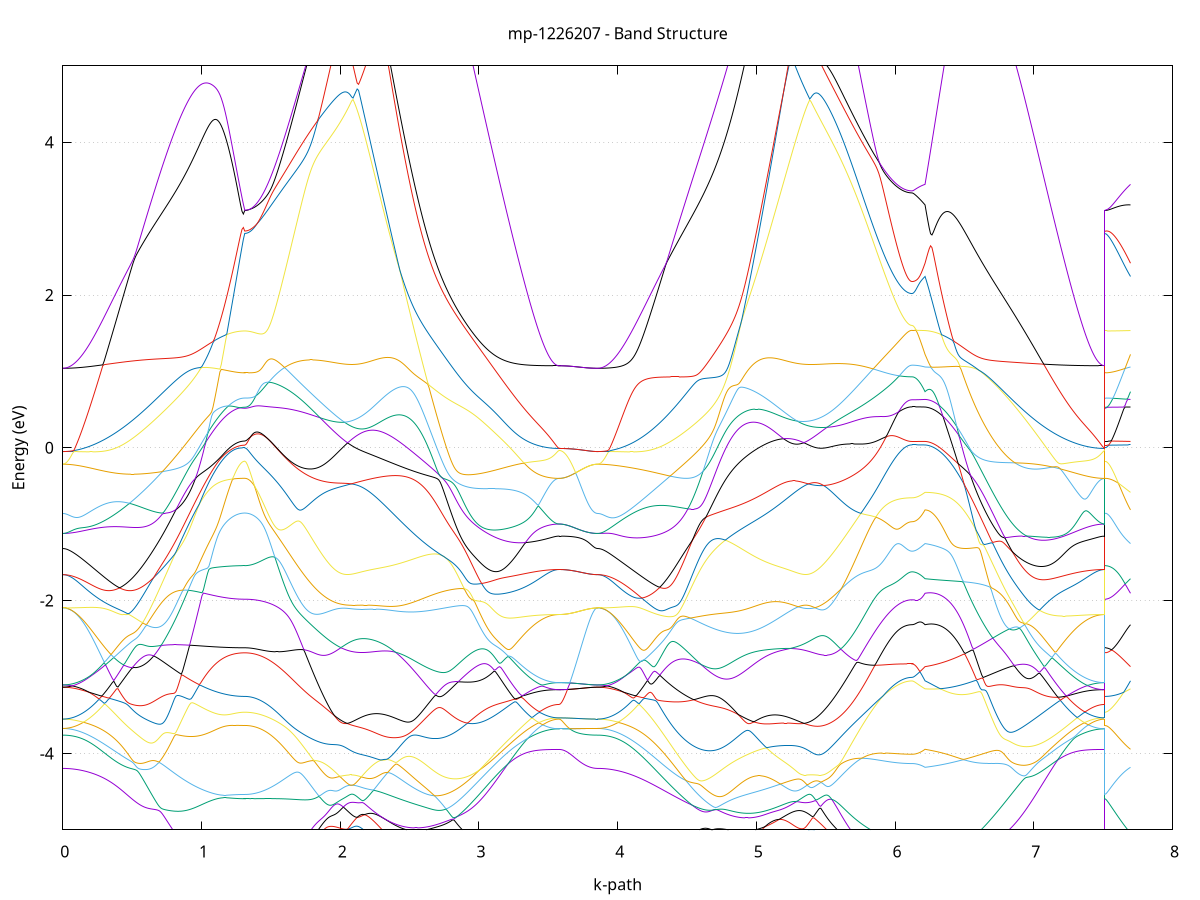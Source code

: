 set title 'mp-1226207 - Band Structure'
set xlabel 'k-path'
set ylabel 'Energy (eV)'
set grid y
set yrange [-5:5]
set terminal png size 800,600
set output 'mp-1226207_bands_gnuplot.png'
plot '-' using 1:2 with lines notitle, '-' using 1:2 with lines notitle, '-' using 1:2 with lines notitle, '-' using 1:2 with lines notitle, '-' using 1:2 with lines notitle, '-' using 1:2 with lines notitle, '-' using 1:2 with lines notitle, '-' using 1:2 with lines notitle, '-' using 1:2 with lines notitle, '-' using 1:2 with lines notitle, '-' using 1:2 with lines notitle, '-' using 1:2 with lines notitle, '-' using 1:2 with lines notitle, '-' using 1:2 with lines notitle, '-' using 1:2 with lines notitle, '-' using 1:2 with lines notitle, '-' using 1:2 with lines notitle, '-' using 1:2 with lines notitle, '-' using 1:2 with lines notitle, '-' using 1:2 with lines notitle, '-' using 1:2 with lines notitle, '-' using 1:2 with lines notitle, '-' using 1:2 with lines notitle, '-' using 1:2 with lines notitle, '-' using 1:2 with lines notitle, '-' using 1:2 with lines notitle, '-' using 1:2 with lines notitle, '-' using 1:2 with lines notitle, '-' using 1:2 with lines notitle, '-' using 1:2 with lines notitle, '-' using 1:2 with lines notitle, '-' using 1:2 with lines notitle, '-' using 1:2 with lines notitle, '-' using 1:2 with lines notitle, '-' using 1:2 with lines notitle, '-' using 1:2 with lines notitle, '-' using 1:2 with lines notitle, '-' using 1:2 with lines notitle, '-' using 1:2 with lines notitle, '-' using 1:2 with lines notitle, '-' using 1:2 with lines notitle, '-' using 1:2 with lines notitle, '-' using 1:2 with lines notitle, '-' using 1:2 with lines notitle, '-' using 1:2 with lines notitle, '-' using 1:2 with lines notitle, '-' using 1:2 with lines notitle, '-' using 1:2 with lines notitle, '-' using 1:2 with lines notitle, '-' using 1:2 with lines notitle, '-' using 1:2 with lines notitle, '-' using 1:2 with lines notitle, '-' using 1:2 with lines notitle, '-' using 1:2 with lines notitle, '-' using 1:2 with lines notitle, '-' using 1:2 with lines notitle, '-' using 1:2 with lines notitle, '-' using 1:2 with lines notitle, '-' using 1:2 with lines notitle, '-' using 1:2 with lines notitle, '-' using 1:2 with lines notitle, '-' using 1:2 with lines notitle, '-' using 1:2 with lines notitle, '-' using 1:2 with lines notitle
0.000000 -43.296909
0.009937 -43.296909
0.019874 -43.296909
0.029812 -43.296909
0.039749 -43.296809
0.049686 -43.296809
0.059623 -43.296709
0.069560 -43.296609
0.079497 -43.296509
0.089435 -43.296409
0.099372 -43.296309
0.109309 -43.296209
0.119246 -43.296109
0.129183 -43.295909
0.139120 -43.295809
0.149058 -43.295609
0.158995 -43.295409
0.168932 -43.295209
0.178869 -43.295009
0.188806 -43.294809
0.198744 -43.294609
0.208681 -43.294409
0.218618 -43.294109
0.228555 -43.293909
0.238492 -43.293609
0.248429 -43.293309
0.258367 -43.293009
0.268304 -43.292809
0.278241 -43.292409
0.288178 -43.292109
0.298115 -43.291809
0.308052 -43.291509
0.317990 -43.291109
0.327927 -43.290809
0.337864 -43.290409
0.347801 -43.290109
0.357738 -43.289709
0.367676 -43.289309
0.377613 -43.288909
0.387550 -43.288609
0.397487 -43.288209
0.407424 -43.287709
0.417361 -43.287309
0.427299 -43.286909
0.437236 -43.286509
0.447173 -43.286109
0.457110 -43.285609
0.467047 -43.285209
0.476984 -43.284709
0.486922 -43.284309
0.496859 -43.283809
0.506796 -43.283409
0.516733 -43.282909
0.526670 -43.282409
0.536607 -43.281909
0.546545 -43.281509
0.556482 -43.281009
0.566419 -43.280509
0.576356 -43.280009
0.586293 -43.279509
0.596231 -43.279009
0.606168 -43.278509
0.616105 -43.278109
0.626042 -43.277609
0.635979 -43.277109
0.645916 -43.276609
0.655854 -43.276109
0.665791 -43.275609
0.675728 -43.275109
0.685665 -43.274609
0.695602 -43.274109
0.705539 -43.273609
0.715477 -43.273109
0.725414 -43.272609
0.735351 -43.272109
0.745288 -43.271609
0.755225 -43.271209
0.765163 -43.270709
0.775100 -43.270209
0.785037 -43.269709
0.794974 -43.269309
0.804911 -43.268809
0.814848 -43.268309
0.824786 -43.267909
0.834723 -43.267409
0.844660 -43.267009
0.854597 -43.266509
0.864534 -43.266109
0.874471 -43.265709
0.884409 -43.265209
0.894346 -43.264809
0.904283 -43.264409
0.914220 -43.264009
0.924157 -43.263609
0.934095 -43.263209
0.944032 -43.262809
0.953969 -43.262409
0.963906 -43.262109
0.973843 -43.261709
0.983780 -43.261409
0.993718 -43.261009
1.003655 -43.261409
1.013592 -43.263709
1.023529 -43.266009
1.033466 -43.268209
1.043403 -43.270309
1.053341 -43.272409
1.063278 -43.274309
1.073215 -43.276309
1.083152 -43.278109
1.093089 -43.279909
1.103027 -43.281609
1.112964 -43.283209
1.122901 -43.284809
1.132838 -43.286209
1.142775 -43.287609
1.152712 -43.289009
1.162650 -43.290209
1.172587 -43.291409
1.182524 -43.292509
1.192461 -43.293509
1.202398 -43.294509
1.212335 -43.295309
1.222273 -43.296109
1.232210 -43.296809
1.242147 -43.297409
1.252084 -43.297909
1.262021 -43.298409
1.271959 -43.298809
1.281896 -43.299109
1.291833 -43.299309
1.301770 -43.299409
1.311707 -43.299409
1.311707 -43.299409
1.321587 -43.299409
1.331466 -43.299409
1.341346 -43.299309
1.351225 -43.299109
1.361104 -43.299009
1.370984 -43.298809
1.380863 -43.298609
1.390743 -43.298309
1.400622 -43.298009
1.410502 -43.297709
1.420381 -43.297309
1.430261 -43.296909
1.440140 -43.296509
1.450020 -43.296009
1.459899 -43.295509
1.469778 -43.294909
1.479658 -43.294409
1.489537 -43.293809
1.499417 -43.293109
1.509296 -43.292409
1.519176 -43.291709
1.529055 -43.291009
1.538935 -43.290209
1.548814 -43.289409
1.558694 -43.288609
1.568573 -43.287709
1.578452 -43.286809
1.588332 -43.285909
1.598211 -43.284909
1.608091 -43.283909
1.617970 -43.282909
1.627850 -43.281809
1.637729 -43.280709
1.647609 -43.279609
1.657488 -43.278509
1.667367 -43.277309
1.677247 -43.276109
1.687126 -43.274909
1.697006 -43.273609
1.706885 -43.272309
1.716765 -43.271009
1.726644 -43.269709
1.736524 -43.268309
1.746403 -43.266909
1.756283 -43.265509
1.766162 -43.264009
1.776041 -43.262609
1.785921 -43.261109
1.795800 -43.259509
1.805680 -43.258009
1.815559 -43.256409
1.825439 -43.254809
1.835318 -43.253209
1.845198 -43.251609
1.855077 -43.251109
1.864957 -43.251109
1.874836 -43.251009
1.884715 -43.250909
1.894595 -43.250809
1.904474 -43.250709
1.914354 -43.250709
1.924233 -43.250609
1.934113 -43.250509
1.943992 -43.250509
1.953872 -43.250409
1.963751 -43.250309
1.973630 -43.250309
1.983510 -43.250209
1.993389 -43.250209
2.003269 -43.250209
2.013148 -43.250109
2.023028 -43.250109
2.032907 -43.250109
2.042787 -43.250109
2.052666 -43.250109
2.062546 -43.250109
2.072425 -43.250109
2.082304 -43.250109
2.082304 -43.250109
2.092275 -43.250109
2.102247 -43.250109
2.112218 -43.250109
2.122189 -43.250109
2.132160 -43.250209
2.142131 -43.250209
2.152102 -43.250309
2.162073 -43.250309
2.172044 -43.250409
2.182015 -43.250509
2.191986 -43.250609
2.201957 -43.250609
2.211928 -43.250709
2.221900 -43.250809
2.231871 -43.251009
2.241842 -43.251109
2.251813 -43.251209
2.261784 -43.251309
2.271755 -43.251509
2.281726 -43.251609
2.291697 -43.251809
2.301668 -43.252009
2.311639 -43.252109
2.321610 -43.252309
2.331581 -43.252509
2.341552 -43.252709
2.351524 -43.252909
2.361495 -43.253109
2.371466 -43.253409
2.381437 -43.253609
2.391408 -43.253809
2.401379 -43.254109
2.411350 -43.254309
2.421321 -43.254609
2.431292 -43.254909
2.441263 -43.255209
2.451234 -43.255409
2.461205 -43.255709
2.471177 -43.256009
2.481148 -43.256409
2.491119 -43.256709
2.501090 -43.257009
2.511061 -43.257309
2.521032 -43.257709
2.531003 -43.258009
2.540974 -43.258409
2.550945 -43.258809
2.560916 -43.259109
2.570887 -43.259509
2.580858 -43.259909
2.590829 -43.260309
2.600801 -43.260709
2.610772 -43.261109
2.620743 -43.261509
2.630714 -43.261909
2.640685 -43.262309
2.650656 -43.262809
2.660627 -43.263209
2.670598 -43.263609
2.680569 -43.264109
2.690540 -43.264509
2.700511 -43.265009
2.710482 -43.265409
2.720454 -43.265909
2.730425 -43.266409
2.740396 -43.266909
2.750367 -43.267309
2.760338 -43.267809
2.770309 -43.268309
2.780280 -43.268809
2.790251 -43.269309
2.800222 -43.269809
2.810193 -43.270309
2.820164 -43.270809
2.830135 -43.271309
2.840107 -43.271809
2.850078 -43.272309
2.860049 -43.272809
2.870020 -43.273309
2.879991 -43.273809
2.889962 -43.274309
2.899933 -43.274809
2.909904 -43.275309
2.919875 -43.275809
2.929846 -43.276309
2.939817 -43.276809
2.949788 -43.277309
2.959759 -43.277809
2.969731 -43.278309
2.979702 -43.278809
2.989673 -43.279309
2.999644 -43.279809
3.009615 -43.280309
3.019586 -43.280809
3.029557 -43.281309
3.039528 -43.281809
3.049499 -43.282309
3.059470 -43.282709
3.069441 -43.283209
3.079412 -43.283709
3.089384 -43.284109
3.099355 -43.284609
3.109326 -43.285009
3.119297 -43.285509
3.129268 -43.285909
3.139239 -43.286409
3.149210 -43.286809
3.159181 -43.287209
3.169152 -43.287609
3.179123 -43.288109
3.189094 -43.288509
3.199065 -43.288909
3.209036 -43.289209
3.219008 -43.289609
3.228979 -43.290009
3.238950 -43.290409
3.248921 -43.290709
3.258892 -43.291109
3.268863 -43.291409
3.278834 -43.291809
3.288805 -43.292109
3.298776 -43.292409
3.308747 -43.292709
3.318718 -43.293009
3.328689 -43.293309
3.338661 -43.293609
3.348632 -43.293809
3.358603 -43.294109
3.368574 -43.294309
3.378545 -43.294609
3.388516 -43.294809
3.398487 -43.295009
3.408458 -43.295209
3.418429 -43.295409
3.428400 -43.295609
3.438371 -43.295709
3.448342 -43.295909
3.458313 -43.296009
3.468285 -43.296209
3.478256 -43.296309
3.488227 -43.296409
3.498198 -43.296509
3.508169 -43.296609
3.518140 -43.296709
3.528111 -43.296709
3.538082 -43.296809
3.548053 -43.296809
3.558024 -43.296909
3.567995 -43.296909
3.577966 -43.296909
3.577966 -43.296909
3.587902 -43.296909
3.597837 -43.296909
3.607773 -43.296909
3.617708 -43.296909
3.627644 -43.296909
3.637579 -43.296909
3.647515 -43.296909
3.657450 -43.296909
3.667385 -43.296909
3.677321 -43.296909
3.687256 -43.296909
3.697192 -43.296909
3.707127 -43.296909
3.717063 -43.296909
3.726998 -43.296909
3.736934 -43.296909
3.746869 -43.296909
3.756804 -43.296909
3.766740 -43.296909
3.776675 -43.296909
3.786611 -43.296909
3.796546 -43.296909
3.806482 -43.296909
3.816417 -43.296909
3.826353 -43.296909
3.836288 -43.296909
3.846223 -43.296909
3.856159 -43.296909
3.856159 -43.296909
3.866149 -43.296909
3.876138 -43.296909
3.886128 -43.296909
3.896118 -43.296809
3.906107 -43.296809
3.916097 -43.296709
3.926087 -43.296609
3.936076 -43.296509
3.946066 -43.296409
3.956056 -43.296309
3.966045 -43.296209
3.976035 -43.296109
3.986025 -43.295909
3.996014 -43.295709
4.006004 -43.295609
4.015993 -43.295409
4.025983 -43.295209
4.035973 -43.295009
4.045962 -43.294809
4.055952 -43.294609
4.065942 -43.294309
4.075931 -43.294109
4.085921 -43.293809
4.095911 -43.293509
4.105900 -43.293309
4.115890 -43.293009
4.125880 -43.292709
4.135869 -43.292409
4.145859 -43.292109
4.155849 -43.291709
4.165838 -43.291409
4.175828 -43.291109
4.185818 -43.290709
4.195807 -43.290309
4.205797 -43.290009
4.215787 -43.289609
4.225776 -43.289209
4.235766 -43.288809
4.245756 -43.288409
4.255745 -43.288009
4.265735 -43.287609
4.275725 -43.287209
4.285714 -43.286809
4.295704 -43.286309
4.305694 -43.285909
4.315683 -43.285409
4.325673 -43.285009
4.335663 -43.284509
4.345652 -43.284109
4.355642 -43.283609
4.365632 -43.283109
4.375621 -43.282709
4.385611 -43.282209
4.395601 -43.281709
4.405590 -43.281209
4.415580 -43.280709
4.425570 -43.280209
4.435559 -43.279709
4.445549 -43.279309
4.455538 -43.278809
4.465528 -43.278309
4.475518 -43.277709
4.485507 -43.277209
4.495497 -43.276709
4.505487 -43.276209
4.515476 -43.275709
4.525466 -43.275209
4.535456 -43.274709
4.545445 -43.274209
4.555435 -43.273709
4.565425 -43.273209
4.575414 -43.272709
4.585404 -43.272209
4.595394 -43.271709
4.605383 -43.271209
4.615373 -43.270709
4.625363 -43.270209
4.635352 -43.269709
4.645342 -43.269209
4.655332 -43.268709
4.665321 -43.268209
4.675311 -43.267709
4.685301 -43.267309
4.695290 -43.266809
4.705280 -43.266309
4.715270 -43.265809
4.725259 -43.265409
4.735249 -43.264909
4.745239 -43.264509
4.755228 -43.264009
4.765218 -43.263609
4.775208 -43.263109
4.785197 -43.262709
4.795187 -43.262309
4.805177 -43.261809
4.815166 -43.261409
4.825156 -43.261009
4.835146 -43.260609
4.845135 -43.260209
4.855125 -43.259809
4.865115 -43.259409
4.875104 -43.259109
4.885094 -43.258709
4.895084 -43.258309
4.905073 -43.258009
4.915063 -43.257609
4.925052 -43.257309
4.935042 -43.256909
4.945032 -43.256609
4.955021 -43.256309
4.965011 -43.256009
4.975001 -43.255709
4.984990 -43.255409
4.994980 -43.255109
5.004970 -43.254809
5.014959 -43.254509
5.024949 -43.254309
5.034939 -43.254009
5.044928 -43.253809
5.054918 -43.253509
5.064908 -43.253309
5.074897 -43.253109
5.084887 -43.252909
5.094877 -43.252709
5.104866 -43.252509
5.114856 -43.252309
5.124846 -43.252109
5.134835 -43.251909
5.144825 -43.251809
5.154815 -43.251609
5.164804 -43.251409
5.174794 -43.251309
5.184784 -43.251209
5.194773 -43.251009
5.204763 -43.250909
5.214753 -43.250809
5.224742 -43.250709
5.234732 -43.250609
5.244722 -43.250509
5.254711 -43.250509
5.264701 -43.250409
5.274691 -43.250309
5.284680 -43.250309
5.294670 -43.250209
5.304660 -43.250209
5.314649 -43.250109
5.324639 -43.250109
5.334629 -43.250109
5.344618 -43.250109
5.354608 -43.250109
5.364597 -43.250009
5.374587 -43.250109
5.374587 -43.250109
5.384558 -43.250109
5.394529 -43.250109
5.404500 -43.250109
5.414471 -43.250109
5.424443 -43.250109
5.434414 -43.250209
5.444385 -43.250209
5.454356 -43.250309
5.464327 -43.250309
5.474298 -43.250409
5.484269 -43.250409
5.494240 -43.250509
5.504211 -43.250609
5.514182 -43.250609
5.524153 -43.250709
5.534124 -43.250809
5.544095 -43.250809
5.554067 -43.250909
5.564038 -43.251009
5.574009 -43.251109
5.583980 -43.251209
5.593951 -43.252409
5.603922 -43.254109
5.613893 -43.255709
5.623864 -43.257309
5.633835 -43.258909
5.643806 -43.260409
5.653777 -43.261909
5.663748 -43.263409
5.673720 -43.264909
5.683691 -43.266309
5.693662 -43.267709
5.703633 -43.269109
5.713604 -43.270509
5.723575 -43.271809
5.733546 -43.273109
5.743517 -43.274409
5.753488 -43.275709
5.763459 -43.276909
5.773430 -43.278109
5.783401 -43.279309
5.793372 -43.280409
5.803344 -43.281509
5.813315 -43.282609
5.823286 -43.283609
5.833257 -43.284609
5.843228 -43.285609
5.853199 -43.286609
5.863170 -43.287509
5.873141 -43.288409
5.883112 -43.289209
5.893083 -43.290009
5.903054 -43.290809
5.913025 -43.291609
5.922997 -43.292309
5.932968 -43.293009
5.942939 -43.293609
5.952910 -43.294309
5.962881 -43.294909
5.972852 -43.295409
5.982823 -43.295909
5.992794 -43.296409
6.002765 -43.296809
6.012736 -43.297209
6.022707 -43.297609
6.032678 -43.298009
6.042649 -43.298309
6.052621 -43.298509
6.062592 -43.298809
6.072563 -43.299009
6.082534 -43.299109
6.092505 -43.299309
6.102476 -43.299309
6.112447 -43.299409
6.122418 -43.299409
6.122418 -43.299409
6.131784 -43.299409
6.141150 -43.299409
6.150515 -43.299409
6.159881 -43.299409
6.169247 -43.299409
6.178613 -43.299409
6.187979 -43.299409
6.197344 -43.299409
6.206710 -43.299409
6.216076 -43.299309
6.216076 -43.299309
6.226040 -43.299209
6.236003 -43.299009
6.245967 -43.298609
6.255931 -43.298209
6.265894 -43.297809
6.275858 -43.297209
6.285822 -43.296509
6.295785 -43.295809
6.305749 -43.295009
6.315713 -43.294109
6.325677 -43.293109
6.335640 -43.292109
6.345604 -43.291009
6.355568 -43.289709
6.365531 -43.288409
6.375495 -43.287109
6.385459 -43.285609
6.395423 -43.284109
6.405386 -43.282509
6.415350 -43.280909
6.425314 -43.279109
6.435277 -43.277309
6.445241 -43.275409
6.455205 -43.273509
6.465168 -43.271409
6.475132 -43.269309
6.485096 -43.267209
6.495060 -43.264909
6.505023 -43.262709
6.514987 -43.260809
6.524951 -43.261209
6.534914 -43.261509
6.544878 -43.261909
6.554842 -43.262309
6.564805 -43.262609
6.574769 -43.263009
6.584733 -43.263409
6.594697 -43.263809
6.604660 -43.264209
6.614624 -43.264609
6.624588 -43.265009
6.634551 -43.265509
6.644515 -43.265909
6.654479 -43.266309
6.664442 -43.266809
6.674406 -43.267209
6.684370 -43.267709
6.694334 -43.268109
6.704297 -43.268609
6.714261 -43.269109
6.724225 -43.269509
6.734188 -43.270009
6.744152 -43.270509
6.754116 -43.271009
6.764080 -43.271509
6.774043 -43.272009
6.784007 -43.272409
6.793971 -43.272909
6.803934 -43.273409
6.813898 -43.273909
6.823862 -43.274409
6.833825 -43.274909
6.843789 -43.275409
6.853753 -43.275909
6.863717 -43.276409
6.873680 -43.276909
6.883644 -43.277409
6.893608 -43.277909
6.903571 -43.278409
6.913535 -43.278909
6.923499 -43.279409
6.933462 -43.279909
6.943426 -43.280409
6.953390 -43.280909
6.963354 -43.281309
6.973317 -43.281809
6.983281 -43.282309
6.993245 -43.282809
7.003208 -43.283209
7.013172 -43.283709
7.023136 -43.284209
7.033099 -43.284609
7.043063 -43.285109
7.053027 -43.285509
7.062991 -43.286009
7.072954 -43.286409
7.082918 -43.286809
7.092882 -43.287209
7.102845 -43.287709
7.112809 -43.288109
7.122773 -43.288509
7.132736 -43.288909
7.142700 -43.289309
7.152664 -43.289609
7.162628 -43.290009
7.172591 -43.290409
7.182555 -43.290709
7.192519 -43.291109
7.202482 -43.291409
7.212446 -43.291809
7.222410 -43.292109
7.232374 -43.292409
7.242337 -43.292709
7.252301 -43.293009
7.262265 -43.293309
7.272228 -43.293609
7.282192 -43.293809
7.292156 -43.294109
7.302119 -43.294309
7.312083 -43.294609
7.322047 -43.294809
7.332011 -43.295009
7.341974 -43.295209
7.351938 -43.295409
7.361902 -43.295609
7.371865 -43.295709
7.381829 -43.295909
7.391793 -43.296009
7.401756 -43.296209
7.411720 -43.296309
7.421684 -43.296409
7.431648 -43.296509
7.441611 -43.296609
7.451575 -43.296709
7.461539 -43.296709
7.471502 -43.296809
7.481466 -43.296809
7.491430 -43.296909
7.501394 -43.296909
7.511357 -43.296909
7.511357 -43.299409
7.521143 -43.299409
7.530928 -43.299409
7.540714 -43.299409
7.550500 -43.299409
7.560285 -43.299409
7.570071 -43.299409
7.579857 -43.299409
7.589642 -43.299409
7.599428 -43.299409
7.609213 -43.299409
7.618999 -43.299409
7.628785 -43.299409
7.638570 -43.299409
7.648356 -43.299409
7.658142 -43.299409
7.667927 -43.299409
7.677713 -43.299409
7.687498 -43.299409
7.697284 -43.299309
e
0.000000 -43.002709
0.009937 -43.002809
0.019874 -43.002909
0.029812 -43.003109
0.039749 -43.003409
0.049686 -43.003809
0.059623 -43.004309
0.069560 -43.004809
0.079497 -43.005509
0.089435 -43.006209
0.099372 -43.007009
0.109309 -43.007909
0.119246 -43.008909
0.129183 -43.009909
0.139120 -43.011009
0.149058 -43.012309
0.158995 -43.013609
0.168932 -43.014909
0.178869 -43.016409
0.188806 -43.017909
0.198744 -43.019509
0.208681 -43.021209
0.218618 -43.022909
0.228555 -43.024809
0.238492 -43.026709
0.248429 -43.028609
0.258367 -43.030709
0.268304 -43.032809
0.278241 -43.035009
0.288178 -43.037209
0.298115 -43.039509
0.308052 -43.041909
0.317990 -43.044309
0.327927 -43.046809
0.337864 -43.049409
0.347801 -43.052009
0.357738 -43.054709
0.367676 -43.057409
0.377613 -43.060209
0.387550 -43.063009
0.397487 -43.065909
0.407424 -43.068809
0.417361 -43.071809
0.427299 -43.074809
0.437236 -43.077909
0.447173 -43.081009
0.457110 -43.084109
0.467047 -43.087309
0.476984 -43.090509
0.486922 -43.093809
0.496859 -43.097109
0.506796 -43.100409
0.516733 -43.103709
0.526670 -43.107109
0.536607 -43.110509
0.546545 -43.113909
0.556482 -43.117309
0.566419 -43.120809
0.576356 -43.124309
0.586293 -43.127809
0.596231 -43.131309
0.606168 -43.134809
0.616105 -43.138309
0.626042 -43.141809
0.635979 -43.145309
0.645916 -43.148909
0.655854 -43.152409
0.665791 -43.155909
0.675728 -43.159409
0.685665 -43.163009
0.695602 -43.166509
0.705539 -43.170009
0.715477 -43.173509
0.725414 -43.177009
0.735351 -43.180409
0.745288 -43.183909
0.755225 -43.187309
0.765163 -43.190709
0.775100 -43.194109
0.785037 -43.197409
0.794974 -43.200809
0.804911 -43.204109
0.814848 -43.207309
0.824786 -43.210609
0.834723 -43.213809
0.844660 -43.217009
0.854597 -43.220109
0.864534 -43.223209
0.874471 -43.226209
0.884409 -43.229209
0.894346 -43.232209
0.904283 -43.235109
0.914220 -43.238009
0.924157 -43.240809
0.934095 -43.243609
0.944032 -43.246309
0.953969 -43.249009
0.963906 -43.251609
0.973843 -43.254109
0.983780 -43.256609
0.993718 -43.259109
1.003655 -43.260709
1.013592 -43.260309
1.023529 -43.260009
1.033466 -43.259709
1.043403 -43.259409
1.053341 -43.259109
1.063278 -43.258809
1.073215 -43.258609
1.083152 -43.258309
1.093089 -43.258009
1.103027 -43.257809
1.112964 -43.257609
1.122901 -43.257309
1.132838 -43.257109
1.142775 -43.256909
1.152712 -43.256709
1.162650 -43.256609
1.172587 -43.256409
1.182524 -43.256209
1.192461 -43.256109
1.202398 -43.256009
1.212335 -43.255809
1.222273 -43.255709
1.232210 -43.255609
1.242147 -43.255509
1.252084 -43.255509
1.262021 -43.255409
1.271959 -43.255409
1.281896 -43.255309
1.291833 -43.255309
1.301770 -43.255309
1.311707 -43.255309
1.311707 -43.255309
1.321587 -43.255309
1.331466 -43.255309
1.341346 -43.255209
1.351225 -43.255209
1.361104 -43.255209
1.370984 -43.255209
1.380863 -43.255209
1.390743 -43.255109
1.400622 -43.255109
1.410502 -43.255109
1.420381 -43.255009
1.430261 -43.255009
1.440140 -43.254909
1.450020 -43.254909
1.459899 -43.254809
1.469778 -43.254809
1.479658 -43.254709
1.489537 -43.254709
1.499417 -43.254609
1.509296 -43.254509
1.519176 -43.254409
1.529055 -43.254409
1.538935 -43.254309
1.548814 -43.254209
1.558694 -43.254109
1.568573 -43.254009
1.578452 -43.253909
1.588332 -43.253809
1.598211 -43.253809
1.608091 -43.253709
1.617970 -43.253609
1.627850 -43.253509
1.637729 -43.253409
1.647609 -43.253309
1.657488 -43.253209
1.667367 -43.253109
1.677247 -43.253009
1.687126 -43.252909
1.697006 -43.252809
1.706885 -43.252709
1.716765 -43.252609
1.726644 -43.252409
1.736524 -43.252309
1.746403 -43.252209
1.756283 -43.252109
1.766162 -43.252009
1.776041 -43.251909
1.785921 -43.251809
1.795800 -43.251709
1.805680 -43.251609
1.815559 -43.251509
1.825439 -43.251409
1.835318 -43.251309
1.845198 -43.251209
1.855077 -43.250009
1.864957 -43.248309
1.874836 -43.246609
1.884715 -43.244909
1.894595 -43.243109
1.904474 -43.241409
1.914354 -43.239609
1.924233 -43.237809
1.934113 -43.236009
1.943992 -43.234209
1.953872 -43.232309
1.963751 -43.230509
1.973630 -43.228609
1.983510 -43.226709
1.993389 -43.224809
2.003269 -43.222909
2.013148 -43.221009
2.023028 -43.219009
2.032907 -43.217109
2.042787 -43.215109
2.052666 -43.213109
2.062546 -43.211109
2.072425 -43.211309
2.082304 -43.213209
2.082304 -43.213209
2.092275 -43.215209
2.102247 -43.217009
2.112218 -43.218909
2.122189 -43.220709
2.132160 -43.222409
2.142131 -43.224109
2.152102 -43.225709
2.162073 -43.227309
2.172044 -43.228809
2.182015 -43.230209
2.191986 -43.231609
2.201957 -43.232909
2.211928 -43.234209
2.221900 -43.235409
2.231871 -43.236509
2.241842 -43.237609
2.251813 -43.238609
2.261784 -43.239509
2.271755 -43.240409
2.281726 -43.241209
2.291697 -43.241909
2.301668 -43.242609
2.311639 -43.243109
2.321610 -43.243609
2.331581 -43.244109
2.341552 -43.244409
2.351524 -43.244709
2.361495 -43.244909
2.371466 -43.245009
2.381437 -43.245109
2.391408 -43.245009
2.401379 -43.244909
2.411350 -43.244809
2.421321 -43.244509
2.431292 -43.244209
2.441263 -43.243809
2.451234 -43.243309
2.461205 -43.242709
2.471177 -43.242009
2.481148 -43.241309
2.491119 -43.240509
2.501090 -43.239609
2.511061 -43.238709
2.521032 -43.237709
2.531003 -43.236609
2.540974 -43.235409
2.550945 -43.234109
2.560916 -43.232809
2.570887 -43.231409
2.580858 -43.229909
2.590829 -43.228409
2.600801 -43.226809
2.610772 -43.225109
2.620743 -43.223409
2.630714 -43.221509
2.640685 -43.219709
2.650656 -43.217709
2.660627 -43.215709
2.670598 -43.213609
2.680569 -43.211509
2.690540 -43.209309
2.700511 -43.207009
2.710482 -43.204709
2.720454 -43.202409
2.730425 -43.199909
2.740396 -43.197509
2.750367 -43.194909
2.760338 -43.192409
2.770309 -43.189709
2.780280 -43.187109
2.790251 -43.184309
2.800222 -43.181609
2.810193 -43.178809
2.820164 -43.175909
2.830135 -43.173109
2.840107 -43.170209
2.850078 -43.167209
2.860049 -43.164209
2.870020 -43.161209
2.879991 -43.158209
2.889962 -43.155209
2.899933 -43.152109
2.909904 -43.149009
2.919875 -43.145909
2.929846 -43.142709
2.939817 -43.139609
2.949788 -43.136409
2.959759 -43.133209
2.969731 -43.130109
2.979702 -43.126909
2.989673 -43.123709
2.999644 -43.120509
3.009615 -43.117309
3.019586 -43.114109
3.029557 -43.110909
3.039528 -43.107809
3.049499 -43.104609
3.059470 -43.101409
3.069441 -43.098309
3.079412 -43.095209
3.089384 -43.092109
3.099355 -43.089009
3.109326 -43.085909
3.119297 -43.082909
3.129268 -43.079909
3.139239 -43.076909
3.149210 -43.074009
3.159181 -43.071109
3.169152 -43.068209
3.179123 -43.065409
3.189094 -43.062609
3.199065 -43.059809
3.209036 -43.057109
3.219008 -43.054409
3.228979 -43.051809
3.238950 -43.049309
3.248921 -43.046709
3.258892 -43.044309
3.268863 -43.041909
3.278834 -43.039509
3.288805 -43.037309
3.298776 -43.035009
3.308747 -43.032909
3.318718 -43.030809
3.328689 -43.028709
3.338661 -43.026809
3.348632 -43.024909
3.358603 -43.023109
3.368574 -43.021309
3.378545 -43.019609
3.388516 -43.018009
3.398487 -43.016509
3.408458 -43.015009
3.418429 -43.013609
3.428400 -43.012309
3.438371 -43.011109
3.448342 -43.010009
3.458313 -43.008909
3.468285 -43.007909
3.478256 -43.007009
3.488227 -43.006209
3.498198 -43.005509
3.508169 -43.004909
3.518140 -43.004309
3.528111 -43.003809
3.538082 -43.003409
3.548053 -43.003109
3.558024 -43.002909
3.567995 -43.002809
3.577966 -43.002709
3.577966 -43.002709
3.587902 -43.002709
3.597837 -43.002709
3.607773 -43.002709
3.617708 -43.002709
3.627644 -43.002709
3.637579 -43.002709
3.647515 -43.002709
3.657450 -43.002709
3.667385 -43.002709
3.677321 -43.002709
3.687256 -43.002709
3.697192 -43.002709
3.707127 -43.002709
3.717063 -43.002709
3.726998 -43.002709
3.736934 -43.002709
3.746869 -43.002709
3.756804 -43.002709
3.766740 -43.002709
3.776675 -43.002709
3.786611 -43.002709
3.796546 -43.002709
3.806482 -43.002709
3.816417 -43.002709
3.826353 -43.002709
3.836288 -43.002709
3.846223 -43.002709
3.856159 -43.002709
3.856159 -43.002709
3.866149 -43.002809
3.876138 -43.002909
3.886128 -43.003109
3.896118 -43.003409
3.906107 -43.003809
3.916097 -43.004309
3.926087 -43.004909
3.936076 -43.005509
3.946066 -43.006209
3.956056 -43.007109
3.966045 -43.008009
3.976035 -43.008909
3.986025 -43.010009
3.996014 -43.011209
4.006004 -43.012409
4.015993 -43.013709
4.025983 -43.015109
4.035973 -43.016509
4.045962 -43.018109
4.055952 -43.019709
4.065942 -43.021409
4.075931 -43.023109
4.085921 -43.025009
4.095911 -43.026909
4.105900 -43.028809
4.115890 -43.030909
4.125880 -43.033009
4.135869 -43.035109
4.145859 -43.037409
4.155849 -43.039709
4.165838 -43.042009
4.175828 -43.044409
4.185818 -43.046909
4.195807 -43.049409
4.205797 -43.052009
4.215787 -43.054609
4.225776 -43.057309
4.235766 -43.060009
4.245756 -43.062809
4.255745 -43.065609
4.265735 -43.068409
4.275725 -43.071309
4.285714 -43.074209
4.295704 -43.077209
4.305694 -43.080109
4.315683 -43.083209
4.325673 -43.086209
4.335663 -43.089309
4.345652 -43.092409
4.355642 -43.095509
4.365632 -43.098609
4.375621 -43.101709
4.385611 -43.104909
4.395601 -43.108109
4.405590 -43.111309
4.415580 -43.114409
4.425570 -43.117609
4.435559 -43.120809
4.445549 -43.124009
4.455538 -43.127209
4.465528 -43.130409
4.475518 -43.133609
4.485507 -43.136809
4.495497 -43.140009
4.505487 -43.143109
4.515476 -43.146209
4.525466 -43.149409
4.535456 -43.152509
4.545445 -43.155609
4.555435 -43.158609
4.565425 -43.161609
4.575414 -43.164709
4.585404 -43.167609
4.595394 -43.170609
4.605383 -43.173509
4.615373 -43.176409
4.625363 -43.179209
4.635352 -43.182009
4.645342 -43.184709
4.655332 -43.187509
4.665321 -43.190109
4.675311 -43.192809
4.685301 -43.195309
4.695290 -43.197809
4.705280 -43.200309
4.715270 -43.202709
4.725259 -43.205109
4.735249 -43.207409
4.745239 -43.209709
4.755228 -43.211909
4.765218 -43.214009
4.775208 -43.216009
4.785197 -43.218109
4.795187 -43.220009
4.805177 -43.221909
4.815166 -43.223709
4.825156 -43.225409
4.835146 -43.227109
4.845135 -43.228709
4.855125 -43.230209
4.865115 -43.231709
4.875104 -43.233109
4.885094 -43.234409
4.895084 -43.235609
4.905073 -43.236809
4.915063 -43.237909
4.925052 -43.238909
4.935042 -43.239809
4.945032 -43.240709
4.955021 -43.241509
4.965011 -43.242209
4.975001 -43.242809
4.984990 -43.243409
4.994980 -43.243909
5.004970 -43.244209
5.014959 -43.244609
5.024949 -43.244809
5.034939 -43.245009
5.044928 -43.245109
5.054918 -43.245109
5.064908 -43.245009
5.074897 -43.244909
5.084887 -43.244609
5.094877 -43.244309
5.104866 -43.244009
5.114856 -43.243509
5.124846 -43.243009
5.134835 -43.242409
5.144825 -43.241709
5.154815 -43.241009
5.164804 -43.240209
5.174794 -43.239309
5.184784 -43.238409
5.194773 -43.237309
5.204763 -43.236309
5.214753 -43.235109
5.224742 -43.233909
5.234732 -43.232609
5.244722 -43.231309
5.254711 -43.229809
5.264701 -43.228409
5.274691 -43.226909
5.284680 -43.225309
5.294670 -43.223609
5.304660 -43.221909
5.314649 -43.220209
5.324639 -43.218409
5.334629 -43.216509
5.344618 -43.214609
5.354608 -43.212709
5.364597 -43.210709
5.374587 -43.211709
5.374587 -43.211709
5.384558 -43.213809
5.394529 -43.215709
5.404500 -43.217709
5.414471 -43.219709
5.424443 -43.221709
5.434414 -43.223609
5.444385 -43.225509
5.454356 -43.227409
5.464327 -43.229309
5.474298 -43.231209
5.484269 -43.233109
5.494240 -43.234909
5.504211 -43.236809
5.514182 -43.238609
5.524153 -43.240409
5.534124 -43.242209
5.544095 -43.243909
5.554067 -43.245709
5.564038 -43.247409
5.574009 -43.249109
5.583980 -43.250809
5.593951 -43.251309
5.603922 -43.251409
5.613893 -43.251509
5.623864 -43.251609
5.633835 -43.251709
5.643806 -43.251809
5.653777 -43.251909
5.663748 -43.252009
5.673720 -43.252109
5.683691 -43.252209
5.693662 -43.252309
5.703633 -43.252409
5.713604 -43.252509
5.723575 -43.252609
5.733546 -43.252709
5.743517 -43.252809
5.753488 -43.252909
5.763459 -43.253009
5.773430 -43.253109
5.783401 -43.253209
5.793372 -43.253309
5.803344 -43.253409
5.813315 -43.253509
5.823286 -43.253609
5.833257 -43.253709
5.843228 -43.253809
5.853199 -43.253909
5.863170 -43.254009
5.873141 -43.254109
5.883112 -43.254209
5.893083 -43.254309
5.903054 -43.254309
5.913025 -43.254409
5.922997 -43.254509
5.932968 -43.254609
5.942939 -43.254609
5.952910 -43.254709
5.962881 -43.254809
5.972852 -43.254809
5.982823 -43.254909
5.992794 -43.254909
6.002765 -43.255009
6.012736 -43.255009
6.022707 -43.255009
6.032678 -43.255109
6.042649 -43.255109
6.052621 -43.255109
6.062592 -43.255209
6.072563 -43.255209
6.082534 -43.255209
6.092505 -43.255209
6.102476 -43.255209
6.112447 -43.255309
6.122418 -43.255309
6.122418 -43.255309
6.131784 -43.255309
6.141150 -43.255209
6.150515 -43.255209
6.159881 -43.255209
6.169247 -43.255209
6.178613 -43.255209
6.187979 -43.255209
6.197344 -43.255309
6.206710 -43.255309
6.216076 -43.255309
6.216076 -43.255309
6.226040 -43.255309
6.236003 -43.255309
6.245967 -43.255409
6.255931 -43.255409
6.265894 -43.255509
6.275858 -43.255609
6.285822 -43.255709
6.295785 -43.255809
6.305749 -43.255909
6.315713 -43.256009
6.325677 -43.256109
6.335640 -43.256309
6.345604 -43.256509
6.355568 -43.256609
6.365531 -43.256809
6.375495 -43.257009
6.385459 -43.257209
6.395423 -43.257409
6.405386 -43.257709
6.415350 -43.257909
6.425314 -43.258209
6.435277 -43.258409
6.445241 -43.258709
6.455205 -43.259009
6.465168 -43.259209
6.475132 -43.259509
6.485096 -43.259809
6.495060 -43.260209
6.505023 -43.260509
6.514987 -43.260309
6.524951 -43.257909
6.534914 -43.255409
6.544878 -43.252909
6.554842 -43.250309
6.564805 -43.247609
6.574769 -43.244909
6.584733 -43.242209
6.594697 -43.239309
6.604660 -43.236509
6.614624 -43.233609
6.624588 -43.230609
6.634551 -43.227609
6.644515 -43.224609
6.654479 -43.221509
6.664442 -43.218309
6.674406 -43.215209
6.684370 -43.212009
6.694334 -43.208709
6.704297 -43.205409
6.714261 -43.202109
6.724225 -43.198809
6.734188 -43.195409
6.744152 -43.192109
6.754116 -43.188609
6.764080 -43.185209
6.774043 -43.181709
6.784007 -43.178309
6.793971 -43.174809
6.803934 -43.171309
6.813898 -43.167709
6.823862 -43.164209
6.833825 -43.160709
6.843789 -43.157109
6.853753 -43.153609
6.863717 -43.150109
6.873680 -43.146509
6.883644 -43.143009
6.893608 -43.139409
6.903571 -43.135909
6.913535 -43.132309
6.923499 -43.128809
6.933462 -43.125309
6.943426 -43.121809
6.953390 -43.118409
6.963354 -43.114909
6.973317 -43.111509
6.983281 -43.108009
6.993245 -43.104609
7.003208 -43.101309
7.013172 -43.097909
7.023136 -43.094609
7.033099 -43.091309
7.043063 -43.088109
7.053027 -43.084909
7.062991 -43.081709
7.072954 -43.078609
7.082918 -43.075509
7.092882 -43.072509
7.102845 -43.069509
7.112809 -43.066509
7.122773 -43.063609
7.132736 -43.060709
7.142700 -43.057909
7.152664 -43.055209
7.162628 -43.052509
7.172591 -43.049809
7.182555 -43.047309
7.192519 -43.044709
7.202482 -43.042309
7.212446 -43.039909
7.222410 -43.037609
7.232374 -43.035309
7.242337 -43.033109
7.252301 -43.031009
7.262265 -43.028909
7.272228 -43.026909
7.282192 -43.025009
7.292156 -43.023109
7.302119 -43.021409
7.312083 -43.019709
7.322047 -43.018109
7.332011 -43.016509
7.341974 -43.015009
7.351938 -43.013709
7.361902 -43.012409
7.371865 -43.011109
7.381829 -43.010009
7.391793 -43.008909
7.401756 -43.007909
7.411720 -43.007009
7.421684 -43.006209
7.431648 -43.005509
7.441611 -43.004909
7.451575 -43.004309
7.461539 -43.003809
7.471502 -43.003409
7.481466 -43.003109
7.491430 -43.002909
7.501394 -43.002809
7.511357 -43.002709
7.511357 -43.255309
7.521143 -43.255309
7.530928 -43.255309
7.540714 -43.255309
7.550500 -43.255309
7.560285 -43.255309
7.570071 -43.255309
7.579857 -43.255309
7.589642 -43.255309
7.599428 -43.255309
7.609213 -43.255309
7.618999 -43.255309
7.628785 -43.255309
7.638570 -43.255309
7.648356 -43.255309
7.658142 -43.255309
7.667927 -43.255309
7.677713 -43.255309
7.687498 -43.255309
7.697284 -43.255309
e
0.000000 -43.002709
0.009937 -43.002809
0.019874 -43.002809
0.029812 -43.002809
0.039749 -43.002909
0.049686 -43.003009
0.059623 -43.003109
0.069560 -43.003209
0.079497 -43.003409
0.089435 -43.003609
0.099372 -43.003809
0.109309 -43.004009
0.119246 -43.004209
0.129183 -43.004409
0.139120 -43.004709
0.149058 -43.005009
0.158995 -43.005309
0.168932 -43.005609
0.178869 -43.006009
0.188806 -43.006309
0.198744 -43.006709
0.208681 -43.007109
0.218618 -43.007509
0.228555 -43.008009
0.238492 -43.008409
0.248429 -43.008909
0.258367 -43.009409
0.268304 -43.009909
0.278241 -43.010409
0.288178 -43.010909
0.298115 -43.011509
0.308052 -43.012009
0.317990 -43.012609
0.327927 -43.013209
0.337864 -43.013809
0.347801 -43.014409
0.357738 -43.015109
0.367676 -43.015709
0.377613 -43.016409
0.387550 -43.017109
0.397487 -43.017709
0.407424 -43.018409
0.417361 -43.019109
0.427299 -43.019909
0.437236 -43.020609
0.447173 -43.021309
0.457110 -43.022109
0.467047 -43.022809
0.476984 -43.023609
0.486922 -43.024409
0.496859 -43.025209
0.506796 -43.026009
0.516733 -43.026809
0.526670 -43.027609
0.536607 -43.028409
0.546545 -43.029209
0.556482 -43.030009
0.566419 -43.030809
0.576356 -43.031709
0.586293 -43.032509
0.596231 -43.033309
0.606168 -43.034209
0.616105 -43.035009
0.626042 -43.035909
0.635979 -43.036709
0.645916 -43.037509
0.655854 -43.038409
0.665791 -43.039209
0.675728 -43.040109
0.685665 -43.040909
0.695602 -43.041809
0.705539 -43.042609
0.715477 -43.043409
0.725414 -43.044309
0.735351 -43.045109
0.745288 -43.045909
0.755225 -43.046809
0.765163 -43.047609
0.775100 -43.048409
0.785037 -43.049209
0.794974 -43.050009
0.804911 -43.050809
0.814848 -43.051609
0.824786 -43.052409
0.834723 -43.053109
0.844660 -43.053909
0.854597 -43.054709
0.864534 -43.055409
0.874471 -43.056109
0.884409 -43.056909
0.894346 -43.057609
0.904283 -43.058309
0.914220 -43.059009
0.924157 -43.059709
0.934095 -43.060309
0.944032 -43.061009
0.953969 -43.061609
0.963906 -43.062309
0.973843 -43.062909
0.983780 -43.063509
0.993718 -43.064109
1.003655 -43.064609
1.013592 -43.065209
1.023529 -43.065709
1.033466 -43.066309
1.043403 -43.066809
1.053341 -43.067309
1.063278 -43.067809
1.073215 -43.068209
1.083152 -43.068709
1.093089 -43.069109
1.103027 -43.069509
1.112964 -43.069909
1.122901 -43.070309
1.132838 -43.070609
1.142775 -43.071009
1.152712 -43.071309
1.162650 -43.071609
1.172587 -43.071909
1.182524 -43.072109
1.192461 -43.072409
1.202398 -43.072609
1.212335 -43.072809
1.222273 -43.073009
1.232210 -43.073209
1.242147 -43.073309
1.252084 -43.073509
1.262021 -43.073609
1.271959 -43.073709
1.281896 -43.073709
1.291833 -43.073809
1.301770 -43.073809
1.311707 -43.073809
1.311707 -43.073809
1.321587 -43.073909
1.331466 -43.074009
1.341346 -43.074209
1.351225 -43.074409
1.361104 -43.074709
1.370984 -43.075109
1.380863 -43.075609
1.390743 -43.076109
1.400622 -43.076709
1.410502 -43.077409
1.420381 -43.078109
1.430261 -43.078909
1.440140 -43.079809
1.450020 -43.080709
1.459899 -43.081709
1.469778 -43.082809
1.479658 -43.083909
1.489537 -43.085109
1.499417 -43.086309
1.509296 -43.087609
1.519176 -43.089009
1.529055 -43.090509
1.538935 -43.091909
1.548814 -43.093509
1.558694 -43.095109
1.568573 -43.096709
1.578452 -43.098409
1.588332 -43.100209
1.598211 -43.102009
1.608091 -43.103909
1.617970 -43.105809
1.627850 -43.107709
1.637729 -43.109709
1.647609 -43.111709
1.657488 -43.113809
1.667367 -43.115909
1.677247 -43.118009
1.687126 -43.120209
1.697006 -43.122409
1.706885 -43.124609
1.716765 -43.126909
1.726644 -43.129209
1.736524 -43.131509
1.746403 -43.133909
1.756283 -43.136209
1.766162 -43.138609
1.776041 -43.141009
1.785921 -43.143409
1.795800 -43.145909
1.805680 -43.148309
1.815559 -43.150809
1.825439 -43.153209
1.835318 -43.155709
1.845198 -43.158209
1.855077 -43.160609
1.864957 -43.163109
1.874836 -43.165609
1.884715 -43.168009
1.894595 -43.170509
1.904474 -43.172909
1.914354 -43.175409
1.924233 -43.177809
1.934113 -43.180209
1.943992 -43.182609
1.953872 -43.185009
1.963751 -43.187309
1.973630 -43.189709
1.983510 -43.192009
1.993389 -43.194209
2.003269 -43.196509
2.013148 -43.198709
2.023028 -43.200909
2.032907 -43.203009
2.042787 -43.205209
2.052666 -43.207209
2.062546 -43.209309
2.072425 -43.209109
2.082304 -43.207109
2.082304 -43.207109
2.092275 -43.205109
2.102247 -43.203009
2.112218 -43.201009
2.122189 -43.198909
2.132160 -43.196809
2.142131 -43.194809
2.152102 -43.192709
2.162073 -43.190609
2.172044 -43.188509
2.182015 -43.186409
2.191986 -43.184309
2.201957 -43.182209
2.211928 -43.180109
2.221900 -43.177909
2.231871 -43.175809
2.241842 -43.173709
2.251813 -43.171609
2.261784 -43.169409
2.271755 -43.167309
2.281726 -43.165209
2.291697 -43.163109
2.301668 -43.161009
2.311639 -43.158809
2.321610 -43.156709
2.331581 -43.154609
2.341552 -43.152509
2.351524 -43.150409
2.361495 -43.148309
2.371466 -43.146209
2.381437 -43.144109
2.391408 -43.142009
2.401379 -43.139909
2.411350 -43.137809
2.421321 -43.135709
2.431292 -43.133709
2.441263 -43.131609
2.451234 -43.129509
2.461205 -43.127509
2.471177 -43.125509
2.481148 -43.123409
2.491119 -43.121409
2.501090 -43.119409
2.511061 -43.117409
2.521032 -43.115409
2.531003 -43.113409
2.540974 -43.111509
2.550945 -43.109509
2.560916 -43.107609
2.570887 -43.105609
2.580858 -43.103709
2.590829 -43.101809
2.600801 -43.099909
2.610772 -43.098009
2.620743 -43.096109
2.630714 -43.094309
2.640685 -43.092409
2.650656 -43.090609
2.660627 -43.088809
2.670598 -43.087009
2.680569 -43.085209
2.690540 -43.083509
2.700511 -43.081709
2.710482 -43.080009
2.720454 -43.078309
2.730425 -43.076609
2.740396 -43.074909
2.750367 -43.073209
2.760338 -43.071509
2.770309 -43.069909
2.780280 -43.068309
2.790251 -43.066709
2.800222 -43.065109
2.810193 -43.063509
2.820164 -43.062009
2.830135 -43.060509
2.840107 -43.058909
2.850078 -43.057409
2.860049 -43.056009
2.870020 -43.054509
2.879991 -43.053109
2.889962 -43.051709
2.899933 -43.050309
2.909904 -43.048909
2.919875 -43.047509
2.929846 -43.046209
2.939817 -43.044909
2.949788 -43.043609
2.959759 -43.042309
2.969731 -43.041009
2.979702 -43.039809
2.989673 -43.038609
2.999644 -43.037409
3.009615 -43.036209
3.019586 -43.035009
3.029557 -43.033909
3.039528 -43.032709
3.049499 -43.031609
3.059470 -43.030609
3.069441 -43.029509
3.079412 -43.028509
3.089384 -43.027409
3.099355 -43.026409
3.109326 -43.025509
3.119297 -43.024509
3.129268 -43.023609
3.139239 -43.022609
3.149210 -43.021809
3.159181 -43.020909
3.169152 -43.020009
3.179123 -43.019209
3.189094 -43.018409
3.199065 -43.017609
3.209036 -43.016809
3.219008 -43.016109
3.228979 -43.015309
3.238950 -43.014609
3.248921 -43.013909
3.258892 -43.013309
3.268863 -43.012609
3.278834 -43.012009
3.288805 -43.011409
3.298776 -43.010809
3.308747 -43.010209
3.318718 -43.009709
3.328689 -43.009209
3.338661 -43.008709
3.348632 -43.008209
3.358603 -43.007709
3.368574 -43.007309
3.378545 -43.006809
3.388516 -43.006409
3.398487 -43.006109
3.408458 -43.005709
3.418429 -43.005409
3.428400 -43.005109
3.438371 -43.004809
3.448342 -43.004509
3.458313 -43.004209
3.468285 -43.004009
3.478256 -43.003809
3.488227 -43.003609
3.498198 -43.003409
3.508169 -43.003309
3.518140 -43.003109
3.528111 -43.003009
3.538082 -43.002909
3.548053 -43.002809
3.558024 -43.002809
3.567995 -43.002809
3.577966 -43.002709
3.577966 -43.002709
3.587902 -43.002709
3.597837 -43.002709
3.607773 -43.002709
3.617708 -43.002709
3.627644 -43.002709
3.637579 -43.002709
3.647515 -43.002709
3.657450 -43.002709
3.667385 -43.002709
3.677321 -43.002709
3.687256 -43.002709
3.697192 -43.002709
3.707127 -43.002709
3.717063 -43.002709
3.726998 -43.002709
3.736934 -43.002709
3.746869 -43.002709
3.756804 -43.002709
3.766740 -43.002709
3.776675 -43.002709
3.786611 -43.002709
3.796546 -43.002709
3.806482 -43.002709
3.816417 -43.002709
3.826353 -43.002709
3.836288 -43.002709
3.846223 -43.002709
3.856159 -43.002709
3.856159 -43.002709
3.866149 -43.002809
3.876138 -43.002809
3.886128 -43.002809
3.896118 -43.002909
3.906107 -43.003009
3.916097 -43.003109
3.926087 -43.003309
3.936076 -43.003409
3.946066 -43.003609
3.956056 -43.003809
3.966045 -43.004009
3.976035 -43.004209
3.986025 -43.004509
3.996014 -43.004809
4.006004 -43.005109
4.015993 -43.005409
4.025983 -43.005709
4.035973 -43.006109
4.045962 -43.006509
4.055952 -43.006909
4.065942 -43.007309
4.075931 -43.007709
4.085921 -43.008209
4.095911 -43.008709
4.105900 -43.009209
4.115890 -43.009709
4.125880 -43.010309
4.135869 -43.010809
4.145859 -43.011409
4.155849 -43.012009
4.165838 -43.012609
4.175828 -43.013309
4.185818 -43.014009
4.195807 -43.014709
4.205797 -43.015409
4.215787 -43.016109
4.225776 -43.016909
4.235766 -43.017609
4.245756 -43.018409
4.255745 -43.019209
4.265735 -43.020109
4.275725 -43.020909
4.285714 -43.021809
4.295704 -43.022709
4.305694 -43.023609
4.315683 -43.024609
4.325673 -43.025509
4.335663 -43.026509
4.345652 -43.027509
4.355642 -43.028609
4.365632 -43.029609
4.375621 -43.030709
4.385611 -43.031709
4.395601 -43.032909
4.405590 -43.034009
4.415580 -43.035109
4.425570 -43.036309
4.435559 -43.037509
4.445549 -43.038709
4.455538 -43.039909
4.465528 -43.041209
4.475518 -43.042409
4.485507 -43.043709
4.495497 -43.045009
4.505487 -43.046309
4.515476 -43.047709
4.525466 -43.049109
4.535456 -43.050409
4.545445 -43.051809
4.555435 -43.053309
4.565425 -43.054709
4.575414 -43.056209
4.585404 -43.057709
4.595394 -43.059209
4.605383 -43.060709
4.615373 -43.062209
4.625363 -43.063809
4.635352 -43.065309
4.645342 -43.066909
4.655332 -43.068509
4.665321 -43.070209
4.675311 -43.071809
4.685301 -43.073509
4.695290 -43.075109
4.705280 -43.076809
4.715270 -43.078509
4.725259 -43.080309
4.735249 -43.082009
4.745239 -43.083809
4.755228 -43.085509
4.765218 -43.087309
4.775208 -43.089109
4.785197 -43.090909
4.795187 -43.092809
4.805177 -43.094609
4.815166 -43.096509
4.825156 -43.098409
4.835146 -43.100209
4.845135 -43.102109
4.855125 -43.104109
4.865115 -43.106009
4.875104 -43.107909
4.885094 -43.109909
4.895084 -43.111809
4.905073 -43.113809
4.915063 -43.115809
4.925052 -43.117809
4.935042 -43.119809
4.945032 -43.121809
4.955021 -43.123809
4.965011 -43.125909
4.975001 -43.127909
4.984990 -43.130009
4.994980 -43.132009
5.004970 -43.134109
5.014959 -43.136209
5.024949 -43.138309
5.034939 -43.140309
5.044928 -43.142409
5.054918 -43.144509
5.064908 -43.146609
5.074897 -43.148709
5.084887 -43.150909
5.094877 -43.153009
5.104866 -43.155109
5.114856 -43.157209
5.124846 -43.159309
5.134835 -43.161509
5.144825 -43.163609
5.154815 -43.165709
5.164804 -43.167809
5.174794 -43.170009
5.184784 -43.172109
5.194773 -43.174209
5.204763 -43.176409
5.214753 -43.178509
5.224742 -43.180609
5.234732 -43.182709
5.244722 -43.184809
5.254711 -43.186909
5.264701 -43.189009
5.274691 -43.191109
5.284680 -43.193209
5.294670 -43.195309
5.304660 -43.197409
5.314649 -43.199509
5.324639 -43.201609
5.334629 -43.203609
5.344618 -43.205709
5.354608 -43.207709
5.364597 -43.209709
5.374587 -43.208709
5.374587 -43.208709
5.384558 -43.206609
5.394529 -43.204509
5.404500 -43.202309
5.414471 -43.200109
5.424443 -43.197909
5.434414 -43.195709
5.444385 -43.193409
5.454356 -43.191109
5.464327 -43.188809
5.474298 -43.186409
5.484269 -43.184009
5.494240 -43.181609
5.504211 -43.179209
5.514182 -43.176709
5.524153 -43.174309
5.534124 -43.171809
5.544095 -43.169409
5.554067 -43.166909
5.564038 -43.164409
5.574009 -43.161909
5.583980 -43.159409
5.593951 -43.156909
5.603922 -43.154409
5.613893 -43.151909
5.623864 -43.149509
5.633835 -43.147009
5.643806 -43.144509
5.653777 -43.142109
5.663748 -43.139609
5.673720 -43.137209
5.683691 -43.134809
5.693662 -43.132509
5.703633 -43.130109
5.713604 -43.127809
5.723575 -43.125509
5.733546 -43.123209
5.743517 -43.121009
5.753488 -43.118809
5.763459 -43.116609
5.773430 -43.114509
5.783401 -43.112409
5.793372 -43.110309
5.803344 -43.108309
5.813315 -43.106309
5.823286 -43.104409
5.833257 -43.102509
5.843228 -43.100709
5.853199 -43.098909
5.863170 -43.097109
5.873141 -43.095509
5.883112 -43.093809
5.893083 -43.092309
5.903054 -43.090809
5.913025 -43.089309
5.922997 -43.087909
5.932968 -43.086609
5.942939 -43.085309
5.952910 -43.084109
5.962881 -43.082909
5.972852 -43.081809
5.982823 -43.080809
5.992794 -43.079909
6.002765 -43.079009
6.012736 -43.078209
6.022707 -43.077409
6.032678 -43.076709
6.042649 -43.076109
6.052621 -43.075609
6.062592 -43.075109
6.072563 -43.074709
6.082534 -43.074409
6.092505 -43.074209
6.102476 -43.074009
6.112447 -43.073909
6.122418 -43.073809
6.122418 -43.073809
6.131784 -43.073809
6.141150 -43.073809
6.150515 -43.073809
6.159881 -43.073809
6.169247 -43.073809
6.178613 -43.073809
6.187979 -43.073809
6.197344 -43.073809
6.206710 -43.073809
6.216076 -43.073809
6.216076 -43.073809
6.226040 -43.073809
6.236003 -43.073709
6.245967 -43.073609
6.255931 -43.073509
6.265894 -43.073409
6.275858 -43.073309
6.285822 -43.073109
6.295785 -43.073009
6.305749 -43.072809
6.315713 -43.072509
6.325677 -43.072309
6.335640 -43.072009
6.345604 -43.071809
6.355568 -43.071509
6.365531 -43.071209
6.375495 -43.070809
6.385459 -43.070509
6.395423 -43.070109
6.405386 -43.069709
6.415350 -43.069309
6.425314 -43.068909
6.435277 -43.068509
6.445241 -43.068009
6.455205 -43.067509
6.465168 -43.067009
6.475132 -43.066509
6.485096 -43.066009
6.495060 -43.065509
6.505023 -43.064909
6.514987 -43.064409
6.524951 -43.063809
6.534914 -43.063209
6.544878 -43.062609
6.554842 -43.061909
6.564805 -43.061309
6.574769 -43.060609
6.584733 -43.060009
6.594697 -43.059309
6.604660 -43.058609
6.614624 -43.057909
6.624588 -43.057209
6.634551 -43.056509
6.644515 -43.055709
6.654479 -43.055009
6.664442 -43.054209
6.674406 -43.053509
6.684370 -43.052709
6.694334 -43.051909
6.704297 -43.051109
6.714261 -43.050309
6.724225 -43.049509
6.734188 -43.048709
6.744152 -43.047909
6.754116 -43.047109
6.764080 -43.046309
6.774043 -43.045409
6.784007 -43.044609
6.793971 -43.043809
6.803934 -43.042909
6.813898 -43.042109
6.823862 -43.041209
6.833825 -43.040409
6.843789 -43.039509
6.853753 -43.038709
6.863717 -43.037809
6.873680 -43.037009
6.883644 -43.036109
6.893608 -43.035309
6.903571 -43.034409
6.913535 -43.033609
6.923499 -43.032709
6.933462 -43.031909
6.943426 -43.031109
6.953390 -43.030209
6.963354 -43.029409
6.973317 -43.028609
6.983281 -43.027809
6.993245 -43.027009
7.003208 -43.026209
7.013172 -43.025409
7.023136 -43.024609
7.033099 -43.023809
7.043063 -43.023009
7.053027 -43.022309
7.062991 -43.021509
7.072954 -43.020809
7.082918 -43.020009
7.092882 -43.019309
7.102845 -43.018609
7.112809 -43.017909
7.122773 -43.017209
7.132736 -43.016509
7.142700 -43.015809
7.152664 -43.015209
7.162628 -43.014509
7.172591 -43.013909
7.182555 -43.013309
7.192519 -43.012709
7.202482 -43.012109
7.212446 -43.011609
7.222410 -43.011009
7.232374 -43.010509
7.242337 -43.009909
7.252301 -43.009409
7.262265 -43.008909
7.272228 -43.008509
7.282192 -43.008009
7.292156 -43.007609
7.302119 -43.007209
7.312083 -43.006809
7.322047 -43.006409
7.332011 -43.006009
7.341974 -43.005709
7.351938 -43.005309
7.361902 -43.005009
7.371865 -43.004709
7.381829 -43.004509
7.391793 -43.004209
7.401756 -43.004009
7.411720 -43.003809
7.421684 -43.003609
7.431648 -43.003409
7.441611 -43.003209
7.451575 -43.003109
7.461539 -43.003009
7.471502 -43.002909
7.481466 -43.002809
7.491430 -43.002809
7.501394 -43.002809
7.511357 -43.002709
7.511357 -43.073809
7.521143 -43.073809
7.530928 -43.073809
7.540714 -43.073809
7.550500 -43.073809
7.560285 -43.073809
7.570071 -43.073809
7.579857 -43.073809
7.589642 -43.073809
7.599428 -43.073809
7.609213 -43.073809
7.618999 -43.073809
7.628785 -43.073809
7.638570 -43.073809
7.648356 -43.073809
7.658142 -43.073809
7.667927 -43.073809
7.677713 -43.073809
7.687498 -43.073809
7.697284 -43.073809
e
0.000000 -9.544209
0.009937 -9.543709
0.019874 -9.542109
0.029812 -9.539509
0.039749 -9.535909
0.049686 -9.531209
0.059623 -9.525509
0.069560 -9.518809
0.079497 -9.511009
0.089435 -9.502209
0.099372 -9.492409
0.109309 -9.481509
0.119246 -9.469609
0.129183 -9.456809
0.139120 -9.442909
0.149058 -9.428009
0.158995 -9.412109
0.168932 -9.395209
0.178869 -9.377309
0.188806 -9.358409
0.198744 -9.338609
0.208681 -9.317809
0.218618 -9.296009
0.228555 -9.273209
0.238492 -9.249609
0.248429 -9.224909
0.258367 -9.199409
0.268304 -9.172909
0.278241 -9.145509
0.288178 -9.117209
0.298115 -9.088109
0.308052 -9.058009
0.317990 -9.027109
0.327927 -8.995309
0.337864 -8.962709
0.347801 -8.929309
0.357738 -8.895109
0.367676 -8.860109
0.377613 -8.824209
0.387550 -8.787709
0.397487 -8.750409
0.407424 -8.712309
0.417361 -8.673609
0.427299 -8.634109
0.437236 -8.594009
0.447173 -8.553309
0.457110 -8.511909
0.467047 -8.470009
0.476984 -8.427409
0.486922 -8.384409
0.496859 -8.340709
0.506796 -8.296609
0.516733 -8.252109
0.526670 -8.207109
0.536607 -8.161709
0.546545 -8.115909
0.556482 -8.069809
0.566419 -8.023409
0.576356 -7.976809
0.586293 -7.929909
0.596231 -7.882809
0.606168 -7.835609
0.616105 -7.788309
0.626042 -7.741009
0.635979 -7.693709
0.645916 -7.646409
0.655854 -7.599209
0.665791 -7.552209
0.675728 -7.505509
0.685665 -7.458909
0.695602 -7.412809
0.705539 -7.367009
0.715477 -7.321709
0.725414 -7.276909
0.735351 -7.232709
0.745288 -7.189209
0.755225 -7.146409
0.765163 -7.104409
0.775100 -7.063409
0.785037 -7.023209
0.794974 -6.984209
0.804911 -6.946209
0.814848 -6.909509
0.824786 -6.874009
0.834723 -6.840009
0.844660 -6.807409
0.854597 -6.776609
0.864534 -6.747609
0.874471 -6.721009
0.884409 -6.697709
0.894346 -6.679309
0.904283 -6.667309
0.914220 -6.660709
0.924157 -6.657509
0.934095 -6.656209
0.944032 -6.656009
0.953969 -6.656609
0.963906 -6.657909
0.973843 -6.659609
0.983780 -6.661709
0.993718 -6.664109
1.003655 -6.666809
1.013592 -6.669709
1.023529 -6.672809
1.033466 -6.676109
1.043403 -6.679509
1.053341 -6.683009
1.063278 -6.686509
1.073215 -6.690109
1.083152 -6.693709
1.093089 -6.697309
1.103027 -6.700809
1.112964 -6.704409
1.122901 -6.707809
1.132838 -6.711209
1.142775 -6.714409
1.152712 -6.717609
1.162650 -6.720609
1.172587 -6.723509
1.182524 -6.726209
1.192461 -6.728809
1.202398 -6.731209
1.212335 -6.733509
1.222273 -6.735509
1.232210 -6.737309
1.242147 -6.739009
1.252084 -6.740409
1.262021 -6.741609
1.271959 -6.742609
1.281896 -6.743409
1.291833 -6.744009
1.301770 -6.744309
1.311707 -6.744409
1.311707 -6.744409
1.321587 -6.743909
1.331466 -6.742409
1.341346 -6.739809
1.351225 -6.736209
1.361104 -6.731509
1.370984 -6.725909
1.380863 -6.719209
1.390743 -6.711509
1.400622 -6.702809
1.410502 -6.693109
1.420381 -6.682409
1.430261 -6.670709
1.440140 -6.658109
1.450020 -6.644409
1.459899 -6.629909
1.469778 -6.614309
1.479658 -6.597909
1.489537 -6.580509
1.499417 -6.562309
1.509296 -6.543109
1.519176 -6.523109
1.529055 -6.502209
1.538935 -6.480509
1.548814 -6.458009
1.558694 -6.434709
1.568573 -6.410709
1.578452 -6.385909
1.588332 -6.360409
1.598211 -6.334209
1.608091 -6.307309
1.617970 -6.279809
1.627850 -6.251709
1.637729 -6.223009
1.647609 -6.193809
1.657488 -6.164109
1.667367 -6.134009
1.677247 -6.103409
1.687126 -6.072409
1.697006 -6.041109
1.706885 -6.009509
1.716765 -5.977709
1.726644 -5.945609
1.736524 -5.913509
1.746403 -5.881109
1.756283 -5.848809
1.766162 -5.816409
1.776041 -5.784109
1.785921 -5.751809
1.795800 -5.719709
1.805680 -5.687809
1.815559 -5.656109
1.825439 -5.624709
1.835318 -5.593609
1.845198 -5.562809
1.855077 -5.532409
1.864957 -5.502309
1.874836 -5.472609
1.884715 -5.443209
1.894595 -5.417009
1.904474 -5.396309
1.914354 -5.375709
1.924233 -5.355009
1.934113 -5.334509
1.943992 -5.314009
1.953872 -5.293609
1.963751 -5.273509
1.973630 -5.253609
1.983510 -5.234009
1.993389 -5.215009
2.003269 -5.196709
2.013148 -5.179309
2.023028 -5.163209
2.032907 -5.149009
2.042787 -5.144509
2.052666 -5.161809
2.062546 -5.179309
2.072425 -5.197109
2.082304 -5.214909
2.082304 -5.214909
2.092275 -5.232809
2.102247 -5.250609
2.112218 -5.268209
2.122189 -5.285609
2.132160 -5.302809
2.142131 -5.319609
2.152102 -5.336109
2.162073 -5.352309
2.172044 -5.368109
2.182015 -5.383509
2.191986 -5.398509
2.201957 -5.413109
2.211928 -5.427309
2.221900 -5.441009
2.231871 -5.454309
2.241842 -5.467109
2.251813 -5.479509
2.261784 -5.491309
2.271755 -5.502709
2.281726 -5.513609
2.291697 -5.524009
2.301668 -5.534009
2.311639 -5.543409
2.321610 -5.552309
2.331581 -5.560709
2.341552 -5.568609
2.351524 -5.576109
2.361495 -5.583009
2.371466 -5.589409
2.381437 -5.595309
2.391408 -5.600709
2.401379 -5.605609
2.411350 -5.610109
2.421321 -5.614109
2.431292 -5.617709
2.441263 -5.620809
2.451234 -5.623609
2.461205 -5.626009
2.471177 -5.628109
2.481148 -5.630109
2.491119 -5.632109
2.501090 -5.634409
2.511061 -5.637309
2.521032 -5.641409
2.531003 -5.647909
2.540974 -5.675609
2.550945 -5.704809
2.560916 -5.735309
2.570887 -5.766909
2.580858 -5.799709
2.590829 -5.833609
2.600801 -5.868709
2.610772 -5.904809
2.620743 -5.941909
2.630714 -5.980009
2.640685 -6.019109
2.650656 -6.059109
2.660627 -6.099909
2.670598 -6.141609
2.680569 -6.184009
2.690540 -6.227209
2.700511 -6.271109
2.710482 -6.315709
2.720454 -6.360809
2.730425 -6.406509
2.740396 -6.452809
2.750367 -6.499509
2.760338 -6.546609
2.770309 -6.594209
2.780280 -6.642109
2.790251 -6.690309
2.800222 -6.738809
2.810193 -6.787609
2.820164 -6.836509
2.830135 -6.885709
2.840107 -6.934909
2.850078 -6.984309
2.860049 -7.033709
2.870020 -7.083209
2.879991 -7.132709
2.889962 -7.182109
2.899933 -7.231509
2.909904 -7.280809
2.919875 -7.330009
2.929846 -7.379109
2.939817 -7.427909
2.949788 -7.476609
2.959759 -7.525009
2.969731 -7.573209
2.979702 -7.621109
2.989673 -7.668709
2.999644 -7.715909
3.009615 -7.762809
3.019586 -7.809309
3.029557 -7.855409
3.039528 -7.901109
3.049499 -7.946309
3.059470 -7.991109
3.069441 -8.035409
3.079412 -8.079109
3.089384 -8.122309
3.099355 -8.165009
3.109326 -8.207109
3.119297 -8.248609
3.129268 -8.289409
3.139239 -8.329709
3.149210 -8.369309
3.159181 -8.408209
3.169152 -8.446509
3.179123 -8.484009
3.189094 -8.520809
3.199065 -8.556909
3.209036 -8.592309
3.219008 -8.626809
3.228979 -8.660609
3.238950 -8.693609
3.248921 -8.725809
3.258892 -8.757209
3.268863 -8.787809
3.278834 -8.817509
3.288805 -8.846309
3.298776 -8.874309
3.308747 -8.901409
3.318718 -8.927609
3.328689 -8.952909
3.338661 -8.977309
3.348632 -9.000809
3.358603 -9.023309
3.368574 -9.044909
3.378545 -9.065609
3.388516 -9.085309
3.398487 -9.104009
3.408458 -9.121809
3.418429 -9.138509
3.428400 -9.154309
3.438371 -9.169109
3.448342 -9.183009
3.458313 -9.195809
3.468285 -9.207609
3.478256 -9.218409
3.488227 -9.228109
3.498198 -9.236909
3.508169 -9.244609
3.518140 -9.251309
3.528111 -9.257009
3.538082 -9.261709
3.548053 -9.265309
3.558024 -9.267909
3.567995 -9.269409
3.577966 -9.269909
3.577966 -9.269909
3.587902 -9.273109
3.597837 -9.281809
3.607773 -9.294309
3.617708 -9.309009
3.627644 -9.324909
3.637579 -9.341109
3.647515 -9.357409
3.657450 -9.373409
3.667385 -9.389109
3.677321 -9.404209
3.687256 -9.418809
3.697192 -9.432609
3.707127 -9.445809
3.717063 -9.458209
3.726998 -9.469809
3.736934 -9.480709
3.746869 -9.490709
3.756804 -9.499909
3.766740 -9.508209
3.776675 -9.515709
3.786611 -9.522409
3.796546 -9.528109
3.806482 -9.533009
3.816417 -9.537009
3.826353 -9.540209
3.836288 -9.542409
3.846223 -9.543709
3.856159 -9.544209
3.856159 -9.544209
3.866149 -9.543709
3.876138 -9.542109
3.886128 -9.539409
3.896118 -9.535809
3.906107 -9.531009
3.916097 -9.525309
3.926087 -9.518509
3.936076 -9.510609
3.946066 -9.501709
3.956056 -9.491809
3.966045 -9.480809
3.976035 -9.468809
3.986025 -9.455809
3.996014 -9.441709
4.006004 -9.426709
4.015993 -9.410609
4.025983 -9.393509
4.035973 -9.375409
4.045962 -9.356409
4.055952 -9.336309
4.065942 -9.315309
4.075931 -9.293209
4.085921 -9.270309
4.095911 -9.246309
4.105900 -9.221409
4.115890 -9.195609
4.125880 -9.168809
4.135869 -9.141109
4.145859 -9.112509
4.155849 -9.082909
4.165838 -9.052509
4.175828 -9.021209
4.185818 -8.989009
4.195807 -8.956009
4.205797 -8.922109
4.215787 -8.887409
4.225776 -8.851809
4.235766 -8.815409
4.245756 -8.778209
4.255745 -8.740209
4.265735 -8.701509
4.275725 -8.662009
4.285714 -8.621709
4.295704 -8.580709
4.305694 -8.539009
4.315683 -8.496609
4.325673 -8.453509
4.335663 -8.409709
4.345652 -8.365209
4.355642 -8.320109
4.365632 -8.274409
4.375621 -8.228109
4.385611 -8.181209
4.395601 -8.133709
4.405590 -8.085709
4.415580 -8.037109
4.425570 -7.988009
4.435559 -7.938409
4.445549 -7.888409
4.455538 -7.837909
4.465528 -7.786909
4.475518 -7.735509
4.485507 -7.683809
4.495497 -7.631609
4.505487 -7.579109
4.515476 -7.526309
4.525466 -7.473209
4.535456 -7.419709
4.545445 -7.366109
4.555435 -7.312209
4.565425 -7.258109
4.575414 -7.203809
4.585404 -7.149309
4.595394 -7.094709
4.605383 -7.040009
4.615373 -6.985309
4.625363 -6.930509
4.635352 -6.875609
4.645342 -6.820809
4.655332 -6.766109
4.665321 -6.711509
4.675311 -6.656909
4.685301 -6.602609
4.695290 -6.548409
4.705280 -6.494609
4.715270 -6.441009
4.725259 -6.387809
4.735249 -6.335009
4.745239 -6.282709
4.755228 -6.231009
4.765218 -6.180109
4.775208 -6.130009
4.785197 -6.081009
4.795187 -6.033409
4.805177 -5.987509
4.815166 -5.943909
4.825156 -5.903509
4.835146 -5.867209
4.845135 -5.835809
4.855125 -5.809809
4.865115 -5.788509
4.875104 -5.770909
4.885094 -5.756009
4.895084 -5.742809
4.905073 -5.730809
4.915063 -5.719509
4.925052 -5.708609
4.935042 -5.698009
4.945032 -5.687609
4.955021 -5.677109
4.965011 -5.666609
4.975001 -5.656009
4.984990 -5.645209
4.994980 -5.634209
5.004970 -5.622909
5.014959 -5.611409
5.024949 -5.599509
5.034939 -5.587409
5.044928 -5.574909
5.054918 -5.562009
5.064908 -5.548809
5.074897 -5.535209
5.084887 -5.521109
5.094877 -5.506709
5.104866 -5.491909
5.114856 -5.476609
5.124846 -5.460909
5.134835 -5.444809
5.144825 -5.428209
5.154815 -5.411209
5.164804 -5.393809
5.174794 -5.375909
5.184784 -5.357609
5.194773 -5.338809
5.204763 -5.319609
5.214753 -5.299909
5.224742 -5.279809
5.234732 -5.260609
5.244722 -5.247409
5.254711 -5.234209
5.264701 -5.221309
5.274691 -5.208509
5.284680 -5.196009
5.294670 -5.184009
5.304660 -5.172409
5.314649 -5.161309
5.324639 -5.151009
5.334629 -5.141609
5.344618 -5.150409
5.354608 -5.166509
5.364597 -5.184109
5.374587 -5.202709
5.374587 -5.202709
5.384558 -5.222209
5.394529 -5.242309
5.404500 -5.262909
5.414471 -5.283909
5.424443 -5.305109
5.434414 -5.326609
5.444385 -5.348209
5.454356 -5.370009
5.464327 -5.391809
5.474298 -5.413709
5.484269 -5.435509
5.494240 -5.457409
5.504211 -5.479209
5.514182 -5.501009
5.524153 -5.522709
5.534124 -5.544409
5.544095 -5.565909
5.554067 -5.587309
5.564038 -5.608609
5.574009 -5.629809
5.583980 -5.650809
5.593951 -5.671709
5.603922 -5.692409
5.613893 -5.713009
5.623864 -5.733409
5.633835 -5.753609
5.643806 -5.773609
5.653777 -5.793509
5.663748 -5.813209
5.673720 -5.832709
5.683691 -5.852009
5.693662 -5.871109
5.703633 -5.890009
5.713604 -5.908809
5.723575 -5.927409
5.733546 -5.945809
5.743517 -5.964309
5.753488 -5.982809
5.763459 -6.001609
5.773430 -6.021609
5.783401 -6.044009
5.793372 -6.070209
5.803344 -6.099009
5.813315 -6.128609
5.823286 -6.158209
5.833257 -6.187309
5.843228 -6.215909
5.853199 -6.243709
5.863170 -6.270809
5.873141 -6.297009
5.883112 -6.322409
5.893083 -6.347009
5.903054 -6.370609
5.913025 -6.393309
5.922997 -6.415109
5.932968 -6.435909
5.942939 -6.455709
5.952910 -6.474509
5.962881 -6.492309
5.972852 -6.509109
5.982823 -6.524909
5.992794 -6.539609
6.002765 -6.553309
6.012736 -6.565909
6.022707 -6.577409
6.032678 -6.587909
6.042649 -6.597209
6.052621 -6.605509
6.062592 -6.612709
6.072563 -6.618809
6.082534 -6.623809
6.092505 -6.627709
6.102476 -6.630509
6.112447 -6.632209
6.122418 -6.632809
6.122418 -6.632809
6.131784 -6.633509
6.141150 -6.635509
6.150515 -6.638809
6.159881 -6.643009
6.169247 -6.647909
6.178613 -6.653309
6.187979 -6.659109
6.197344 -6.665109
6.206710 -6.671209
6.216076 -6.677409
6.216076 -6.677409
6.226040 -6.680009
6.236003 -6.682409
6.245967 -6.684609
6.255931 -6.686709
6.265894 -6.688609
6.275858 -6.690409
6.285822 -6.692109
6.295785 -6.693609
6.305749 -6.695109
6.315713 -6.696409
6.325677 -6.697809
6.335640 -6.699009
6.345604 -6.700309
6.355568 -6.701509
6.365531 -6.702809
6.375495 -6.704109
6.385459 -6.705509
6.395423 -6.706909
6.405386 -6.708509
6.415350 -6.710309
6.425314 -6.712109
6.435277 -6.714309
6.445241 -6.716609
6.455205 -6.719209
6.465168 -6.722209
6.475132 -6.725509
6.485096 -6.729109
6.495060 -6.733209
6.505023 -6.737709
6.514987 -6.742809
6.524951 -6.748309
6.534914 -6.754509
6.544878 -6.761309
6.554842 -6.768709
6.564805 -6.776909
6.574769 -6.785809
6.584733 -6.795509
6.594697 -6.806009
6.604660 -6.817409
6.614624 -6.829709
6.624588 -6.842909
6.634551 -6.857209
6.644515 -6.872409
6.654479 -6.888709
6.664442 -6.906109
6.674406 -6.924609
6.684370 -6.944209
6.694334 -6.964909
6.704297 -6.986809
6.714261 -7.009909
6.724225 -7.034109
6.734188 -7.059409
6.744152 -7.085909
6.754116 -7.113609
6.764080 -7.142309
6.774043 -7.172209
6.784007 -7.203209
6.793971 -7.235209
6.803934 -7.268209
6.813898 -7.302209
6.823862 -7.337109
6.833825 -7.372909
6.843789 -7.409509
6.853753 -7.446909
6.863717 -7.485009
6.873680 -7.523809
6.883644 -7.563109
6.893608 -7.603009
6.903571 -7.643309
6.913535 -7.684109
6.923499 -7.725109
6.933462 -7.766409
6.943426 -7.808009
6.953390 -7.849609
6.963354 -7.891309
6.973317 -7.933009
6.983281 -7.974709
6.993245 -8.016209
7.003208 -8.057609
7.013172 -8.098809
7.023136 -8.139709
7.033099 -8.180309
7.043063 -8.220609
7.053027 -8.260509
7.062991 -8.299909
7.072954 -8.338909
7.082918 -8.377309
7.092882 -8.415209
7.102845 -8.452609
7.112809 -8.489409
7.122773 -8.525509
7.132736 -8.561009
7.142700 -8.595809
7.152664 -8.629909
7.162628 -8.663309
7.172591 -8.696009
7.182555 -8.727909
7.192519 -8.759009
7.202482 -8.789309
7.212446 -8.818809
7.222410 -8.847509
7.232374 -8.875309
7.242337 -8.902309
7.252301 -8.928409
7.262265 -8.953609
7.272228 -8.977909
7.282192 -9.001309
7.292156 -9.023809
7.302119 -9.045309
7.312083 -9.065909
7.322047 -9.085609
7.332011 -9.104309
7.341974 -9.122009
7.351938 -9.138709
7.361902 -9.154509
7.371865 -9.169309
7.381829 -9.183109
7.391793 -9.195909
7.401756 -9.207709
7.411720 -9.218409
7.421684 -9.228209
7.431648 -9.236909
7.441611 -9.244709
7.451575 -9.251409
7.461539 -9.257009
7.471502 -9.261709
7.481466 -9.265309
7.491430 -9.267909
7.501394 -9.269409
7.511357 -9.269909
7.511357 -6.744409
7.521143 -6.744209
7.530928 -6.743609
7.540714 -6.742509
7.550500 -6.741109
7.560285 -6.739209
7.570071 -6.736909
7.579857 -6.734209
7.589642 -6.731109
7.599428 -6.727709
7.609213 -6.723909
7.618999 -6.719809
7.628785 -6.715309
7.638570 -6.710509
7.648356 -6.705509
7.658142 -6.700209
7.667927 -6.694709
7.677713 -6.689109
7.687498 -6.683309
7.697284 -6.677409
e
0.000000 -8.538409
0.009937 -8.537909
0.019874 -8.536409
0.029812 -8.533909
0.039749 -8.530409
0.049686 -8.525909
0.059623 -8.520409
0.069560 -8.513909
0.079497 -8.506409
0.089435 -8.497909
0.099372 -8.488409
0.109309 -8.478009
0.119246 -8.466609
0.129183 -8.454209
0.139120 -8.440809
0.149058 -8.426509
0.158995 -8.411309
0.168932 -8.395109
0.178869 -8.378009
0.188806 -8.360009
0.198744 -8.341109
0.208681 -8.321309
0.218618 -8.300609
0.228555 -8.279109
0.238492 -8.256709
0.248429 -8.233509
0.258367 -8.209409
0.268304 -8.184609
0.278241 -8.159009
0.288178 -8.132609
0.298115 -8.105509
0.308052 -8.077609
0.317990 -8.049109
0.327927 -8.019909
0.337864 -7.990009
0.347801 -7.959509
0.357738 -7.928509
0.367676 -7.896909
0.377613 -7.864809
0.387550 -7.832109
0.397487 -7.799109
0.407424 -7.765609
0.417361 -7.731709
0.427299 -7.697509
0.437236 -7.663109
0.447173 -7.628409
0.457110 -7.593509
0.467047 -7.558409
0.476984 -7.523309
0.486922 -7.488109
0.496859 -7.453009
0.506796 -7.418009
0.516733 -7.383109
0.526670 -7.348409
0.536607 -7.313909
0.546545 -7.279809
0.556482 -7.246109
0.566419 -7.212909
0.576356 -7.180209
0.586293 -7.148109
0.596231 -7.116709
0.606168 -7.086009
0.616105 -7.056109
0.626042 -7.027009
0.635979 -6.998909
0.645916 -6.971709
0.655854 -6.945509
0.665791 -6.920409
0.675728 -6.896309
0.685665 -6.873409
0.695602 -6.851609
0.705539 -6.831009
0.715477 -6.811509
0.725414 -6.793309
0.735351 -6.776209
0.745288 -6.760309
0.755225 -6.745609
0.765163 -6.732009
0.775100 -6.719509
0.785037 -6.708109
0.794974 -6.697809
0.804911 -6.688409
0.814848 -6.680109
0.824786 -6.672609
0.834723 -6.665909
0.844660 -6.659909
0.854597 -6.654509
0.864534 -6.649409
0.874471 -6.644109
0.884409 -6.637809
0.894346 -6.628809
0.904283 -6.615609
0.914220 -6.599009
0.924157 -6.581309
0.934095 -6.563709
0.944032 -6.547009
0.953969 -6.531509
0.963906 -6.517309
0.973843 -6.504509
0.983780 -6.493009
0.993718 -6.482909
1.003655 -6.474109
1.013592 -6.466609
1.023529 -6.460409
1.033466 -6.455309
1.043403 -6.451309
1.053341 -6.448209
1.063278 -6.446109
1.073215 -6.444809
1.083152 -6.444109
1.093089 -6.444109
1.103027 -6.444609
1.112964 -6.445609
1.122901 -6.446909
1.132838 -6.448409
1.142775 -6.450209
1.152712 -6.452109
1.162650 -6.454109
1.172587 -6.456209
1.182524 -6.458309
1.192461 -6.460309
1.202398 -6.462309
1.212335 -6.464209
1.222273 -6.466009
1.232210 -6.467609
1.242147 -6.469109
1.252084 -6.470409
1.262021 -6.471609
1.271959 -6.472509
1.281896 -6.473309
1.291833 -6.473809
1.301770 -6.474109
1.311707 -6.474209
1.311707 -6.474209
1.321587 -6.473709
1.331466 -6.472109
1.341346 -6.469509
1.351225 -6.465809
1.361104 -6.461109
1.370984 -6.455409
1.380863 -6.448709
1.390743 -6.440909
1.400622 -6.432109
1.410502 -6.422309
1.420381 -6.411509
1.430261 -6.399709
1.440140 -6.387009
1.450020 -6.373409
1.459899 -6.358809
1.469778 -6.343309
1.479658 -6.326909
1.489537 -6.309709
1.499417 -6.291609
1.509296 -6.272809
1.519176 -6.253209
1.529055 -6.232809
1.538935 -6.211809
1.548814 -6.190209
1.558694 -6.168009
1.568573 -6.145309
1.578452 -6.122209
1.588332 -6.098609
1.598211 -6.074809
1.608091 -6.050709
1.617970 -6.026509
1.627850 -6.002309
1.637729 -5.978109
1.647609 -5.954009
1.657488 -5.930009
1.667367 -5.906309
1.677247 -5.882909
1.687126 -5.859809
1.697006 -5.837009
1.706885 -5.814509
1.716765 -5.792309
1.726644 -5.770509
1.736524 -5.748909
1.746403 -5.727509
1.756283 -5.706309
1.766162 -5.685309
1.776041 -5.664509
1.785921 -5.643709
1.795800 -5.623009
1.805680 -5.602409
1.815559 -5.581809
1.825439 -5.561309
1.835318 -5.540709
1.845198 -5.520109
1.855077 -5.499509
1.864957 -5.478909
1.874836 -5.458309
1.884715 -5.437609
1.894595 -5.414309
1.904474 -5.385709
1.914354 -5.357509
1.924233 -5.329609
1.934113 -5.302009
1.943992 -5.274809
1.953872 -5.247909
1.963751 -5.221209
1.973630 -5.194809
1.983510 -5.168709
1.993389 -5.142909
2.003269 -5.117509
2.013148 -5.099009
2.023028 -5.111909
2.032907 -5.127809
2.042787 -5.137309
2.052666 -5.128609
2.062546 -5.123409
2.072425 -5.121609
2.082304 -5.122709
2.082304 -5.122709
2.092275 -5.126309
2.102247 -5.131709
2.112218 -5.138209
2.122189 -5.145709
2.132160 -5.153709
2.142131 -5.162209
2.152102 -5.170909
2.162073 -5.179809
2.172044 -5.188809
2.182015 -5.197809
2.191986 -5.206809
2.201957 -5.215809
2.211928 -5.224709
2.221900 -5.233509
2.231871 -5.242209
2.241842 -5.250809
2.251813 -5.259209
2.261784 -5.267509
2.271755 -5.275709
2.281726 -5.283809
2.291697 -5.291709
2.301668 -5.299709
2.311639 -5.307609
2.321610 -5.315509
2.331581 -5.323509
2.341552 -5.331809
2.351524 -5.340309
2.361495 -5.349309
2.371466 -5.358809
2.381437 -5.369009
2.391408 -5.380009
2.401379 -5.391909
2.411350 -5.404809
2.421321 -5.418709
2.431292 -5.433709
2.441263 -5.449809
2.451234 -5.467009
2.461205 -5.485409
2.471177 -5.505009
2.481148 -5.525709
2.491119 -5.547609
2.501090 -5.570809
2.511061 -5.595109
2.521032 -5.620709
2.531003 -5.647609
2.540974 -5.657909
2.550945 -5.672809
2.560916 -5.692809
2.570887 -5.717309
2.580858 -5.745109
2.590829 -5.775309
2.600801 -5.807509
2.610772 -5.841209
2.620743 -5.876109
2.630714 -5.912109
2.640685 -5.949109
2.650656 -5.987109
2.660627 -6.025809
2.670598 -6.065409
2.680569 -6.105809
2.690540 -6.146809
2.700511 -6.188609
2.710482 -6.230909
2.720454 -6.273909
2.730425 -6.317409
2.740396 -6.361509
2.750367 -6.406009
2.760338 -6.451009
2.770309 -6.496509
2.780280 -6.542309
2.790251 -6.588509
2.800222 -6.635009
2.810193 -6.681709
2.820164 -6.728809
2.830135 -6.776009
2.840107 -6.823409
2.850078 -6.871009
2.860049 -6.918709
2.870020 -6.966509
2.879991 -7.014409
2.889962 -7.062209
2.899933 -7.110109
2.909904 -7.157909
2.919875 -7.205709
2.929846 -7.253309
2.939817 -7.300909
2.949788 -7.348309
2.959759 -7.395509
2.969731 -7.442509
2.979702 -7.489209
2.989673 -7.535709
2.999644 -7.581909
3.009615 -7.627809
3.019586 -7.673409
3.029557 -7.718609
3.039528 -7.763409
3.049499 -7.807809
3.059470 -7.851709
3.069441 -7.895209
3.079412 -7.938309
3.089384 -7.980809
3.099355 -8.022809
3.109326 -8.064209
3.119297 -8.105109
3.129268 -8.145409
3.139239 -8.185109
3.149210 -8.224209
3.159181 -8.262709
3.169152 -8.300509
3.179123 -8.337609
3.189094 -8.374009
3.199065 -8.409709
3.209036 -8.444609
3.219008 -8.478909
3.228979 -8.512309
3.238950 -8.545009
3.248921 -8.577009
3.258892 -8.608109
3.268863 -8.638409
3.278834 -8.667809
3.288805 -8.696409
3.298776 -8.724209
3.308747 -8.751109
3.318718 -8.777109
3.328689 -8.802309
3.338661 -8.826509
3.348632 -8.849809
3.358603 -8.872209
3.368574 -8.893709
3.378545 -8.914209
3.388516 -8.933809
3.398487 -8.952409
3.408458 -8.970109
3.418429 -8.986809
3.428400 -9.002509
3.438371 -9.017209
3.448342 -9.031009
3.458313 -9.043709
3.468285 -9.055509
3.478256 -9.066209
3.488227 -9.076009
3.498198 -9.084709
3.508169 -9.092409
3.518140 -9.099109
3.528111 -9.104709
3.538082 -9.109309
3.548053 -9.113009
3.558024 -9.115509
3.567995 -9.117109
3.577966 -9.117609
3.577966 -9.117609
3.587902 -9.113809
3.597837 -9.103109
3.607773 -9.087409
3.617708 -9.068309
3.627644 -9.046709
3.637579 -9.023509
3.647515 -8.999109
3.657450 -8.973709
3.667385 -8.947609
3.677321 -8.921009
3.687256 -8.893909
3.697192 -8.866409
3.707127 -8.838809
3.717063 -8.811209
3.726998 -8.783509
3.736934 -8.756109
3.746869 -8.729109
3.756804 -8.702609
3.766740 -8.676909
3.776675 -8.652309
3.786611 -8.629009
3.796546 -8.607409
3.806482 -8.588009
3.816417 -8.571109
3.826353 -8.557209
3.836288 -8.546909
3.846223 -8.540609
3.856159 -8.538409
3.856159 -8.538409
3.866149 -8.537909
3.876138 -8.536309
3.886128 -8.533709
3.896118 -8.530109
3.906107 -8.525409
3.916097 -8.519709
3.926087 -8.512909
3.936076 -8.505209
3.946066 -8.496409
3.956056 -8.486509
3.966045 -8.475709
3.976035 -8.463809
3.986025 -8.451009
3.996014 -8.437109
4.006004 -8.422309
4.015993 -8.406409
4.025983 -8.389609
4.035973 -8.371909
4.045962 -8.353109
4.055952 -8.333509
4.065942 -8.312809
4.075931 -8.291309
4.085921 -8.268909
4.095911 -8.245509
4.105900 -8.221309
4.115890 -8.196209
4.125880 -8.170209
4.135869 -8.143309
4.145859 -8.115709
4.155849 -8.087209
4.165838 -8.057909
4.175828 -8.027909
4.185818 -7.997109
4.195807 -7.965509
4.205797 -7.933209
4.215787 -7.900209
4.225776 -7.866509
4.235766 -7.832209
4.245756 -7.797209
4.255745 -7.761609
4.265735 -7.725409
4.275725 -7.688609
4.285714 -7.651309
4.295704 -7.613409
4.305694 -7.575009
4.315683 -7.536209
4.325673 -7.497009
4.335663 -7.457309
4.345652 -7.417209
4.355642 -7.376809
4.365632 -7.336109
4.375621 -7.295009
4.385611 -7.253709
4.395601 -7.212209
4.405590 -7.170509
4.415580 -7.128709
4.425570 -7.086709
4.435559 -7.044709
4.445549 -7.002609
4.455538 -6.960509
4.465528 -6.918409
4.475518 -6.876509
4.485507 -6.834609
4.495497 -6.792909
4.505487 -6.751509
4.515476 -6.710309
4.525466 -6.669309
4.535456 -6.628809
4.545445 -6.588609
4.555435 -6.548909
4.565425 -6.509609
4.575414 -6.470909
4.585404 -6.432809
4.595394 -6.395309
4.605383 -6.358509
4.615373 -6.322409
4.625363 -6.287109
4.635352 -6.252609
4.645342 -6.218909
4.655332 -6.186109
4.665321 -6.154209
4.675311 -6.123309
4.685301 -6.093309
4.695290 -6.064309
4.705280 -6.036309
4.715270 -6.009309
4.725259 -5.983309
4.735249 -5.958409
4.745239 -5.934409
4.755228 -5.911409
4.765218 -5.889309
4.775208 -5.868209
4.785197 -5.848009
4.795187 -5.828709
4.805177 -5.810209
4.815166 -5.792409
4.825156 -5.775409
4.835146 -5.759109
4.845135 -5.743509
4.855125 -5.728409
4.865115 -5.713909
4.875104 -5.699909
4.885094 -5.686409
4.895084 -5.673209
4.905073 -5.660409
4.915063 -5.648009
4.925052 -5.635809
4.935042 -5.623809
4.945032 -5.612109
4.955021 -5.600509
4.965011 -5.589009
4.975001 -5.577709
4.984990 -5.566409
4.994980 -5.555109
5.004970 -5.543909
5.014959 -5.532709
5.024949 -5.521409
5.034939 -5.510109
5.044928 -5.498709
5.054918 -5.487209
5.064908 -5.475709
5.074897 -5.464009
5.084887 -5.452209
5.094877 -5.440309
5.104866 -5.428209
5.114856 -5.416109
5.124846 -5.403709
5.134835 -5.391309
5.144825 -5.378709
5.154815 -5.365909
5.164804 -5.353109
5.174794 -5.340109
5.184784 -5.327009
5.194773 -5.313809
5.204763 -5.300509
5.214753 -5.287309
5.224742 -5.273909
5.234732 -5.259209
5.244722 -5.238309
5.254711 -5.216909
5.264701 -5.195109
5.274691 -5.173009
5.284680 -5.150509
5.294670 -5.127809
5.304660 -5.110809
5.314649 -5.115709
5.324639 -5.124509
5.334629 -5.136209
5.344618 -5.133209
5.354608 -5.125909
5.364597 -5.119909
5.374587 -5.115509
5.374587 -5.115509
5.384558 -5.112609
5.394529 -5.111509
5.404500 -5.112209
5.414471 -5.114909
5.424443 -5.119509
5.434414 -5.126009
5.444385 -5.134409
5.454356 -5.144709
5.464327 -5.156709
5.474298 -5.170409
5.484269 -5.185709
5.494240 -5.202409
5.504211 -5.220609
5.514182 -5.240109
5.524153 -5.260809
5.534124 -5.282709
5.544095 -5.305709
5.554067 -5.329809
5.564038 -5.354709
5.574009 -5.380609
5.583980 -5.407309
5.593951 -5.434709
5.603922 -5.462809
5.613893 -5.491509
5.623864 -5.520809
5.633835 -5.550509
5.643806 -5.580509
5.653777 -5.611009
5.663748 -5.641609
5.673720 -5.672509
5.683691 -5.703509
5.693662 -5.734609
5.703633 -5.765709
5.713604 -5.796709
5.723575 -5.827709
5.733546 -5.858509
5.743517 -5.889009
5.753488 -5.922609
5.763459 -5.955609
5.773430 -5.986809
5.783401 -6.014509
5.793372 -6.037609
5.803344 -6.065709
5.813315 -6.093609
5.823286 -6.120909
5.833257 -6.147709
5.843228 -6.173809
5.853199 -6.199309
5.863170 -6.224109
5.873141 -6.248209
5.883112 -6.271609
5.893083 -6.294209
5.903054 -6.316009
5.913025 -6.337009
5.922997 -6.357109
5.932968 -6.376409
5.942939 -6.394809
5.952910 -6.412409
5.962881 -6.429009
5.972852 -6.444709
5.982823 -6.459409
5.992794 -6.473209
6.002765 -6.486009
6.012736 -6.497809
6.022707 -6.508709
6.032678 -6.518509
6.042649 -6.527309
6.052621 -6.535109
6.062592 -6.541909
6.072563 -6.547709
6.082534 -6.552409
6.092505 -6.556009
6.102476 -6.558709
6.112447 -6.560209
6.122418 -6.560809
6.122418 -6.560809
6.131784 -6.560309
6.141150 -6.558809
6.150515 -6.556609
6.159881 -6.553809
6.169247 -6.550509
6.178613 -6.547009
6.187979 -6.543309
6.197344 -6.539409
6.206710 -6.535509
6.216076 -6.531609
6.216076 -6.531609
6.226040 -6.528609
6.236003 -6.525409
6.245967 -6.522009
6.255931 -6.518309
6.265894 -6.514309
6.275858 -6.510109
6.285822 -6.505609
6.295785 -6.500809
6.305749 -6.495709
6.315713 -6.490409
6.325677 -6.484809
6.335640 -6.479009
6.345604 -6.472909
6.355568 -6.466509
6.365531 -6.459909
6.375495 -6.453009
6.385459 -6.445909
6.395423 -6.438609
6.405386 -6.431109
6.415350 -6.423509
6.425314 -6.415709
6.435277 -6.407909
6.445241 -6.400109
6.455205 -6.392309
6.465168 -6.384709
6.475132 -6.377509
6.485096 -6.370909
6.495060 -6.365209
6.505023 -6.360609
6.514987 -6.357809
6.524951 -6.356909
6.534914 -6.358409
6.544878 -6.362109
6.554842 -6.368109
6.564805 -6.376209
6.574769 -6.386409
6.584733 -6.398409
6.594697 -6.412309
6.604660 -6.428009
6.614624 -6.445509
6.624588 -6.464709
6.634551 -6.485609
6.644515 -6.508209
6.654479 -6.532409
6.664442 -6.558309
6.674406 -6.585609
6.684370 -6.614509
6.694334 -6.644909
6.704297 -6.676609
6.714261 -6.709509
6.724225 -6.743809
6.734188 -6.779109
6.744152 -6.815509
6.754116 -6.853009
6.764080 -6.891309
6.774043 -6.930409
6.784007 -6.970309
6.793971 -7.010909
6.803934 -7.052009
6.813898 -7.093709
6.823862 -7.135809
6.833825 -7.178309
6.843789 -7.221209
6.853753 -7.264309
6.863717 -7.307609
6.873680 -7.351009
6.883644 -7.394609
6.893608 -7.438209
6.903571 -7.481809
6.913535 -7.525409
6.923499 -7.569009
6.933462 -7.612409
6.943426 -7.655709
6.953390 -7.698909
6.963354 -7.741809
6.973317 -7.784509
6.983281 -7.826909
6.993245 -7.869109
7.003208 -7.910909
7.013172 -7.952409
7.023136 -7.993509
7.033099 -8.034209
7.043063 -8.074509
7.053027 -8.114309
7.062991 -8.153609
7.072954 -8.192409
7.082918 -8.230709
7.092882 -8.268409
7.102845 -8.305509
7.112809 -8.342109
7.122773 -8.377909
7.132736 -8.413209
7.142700 -8.447709
7.152664 -8.481609
7.162628 -8.514709
7.172591 -8.547209
7.182555 -8.578809
7.192519 -8.609709
7.202482 -8.639809
7.212446 -8.669109
7.222410 -8.697509
7.232374 -8.725209
7.242337 -8.752009
7.252301 -8.777909
7.262265 -8.802909
7.272228 -8.827109
7.282192 -8.850309
7.292156 -8.872709
7.302119 -8.894109
7.312083 -8.914609
7.322047 -8.934109
7.332011 -8.952709
7.341974 -8.970309
7.351938 -8.987009
7.361902 -9.002709
7.371865 -9.017409
7.381829 -9.031109
7.391793 -9.043809
7.401756 -9.055609
7.411720 -9.066309
7.421684 -9.076009
7.431648 -9.084709
7.441611 -9.092409
7.451575 -9.099109
7.461539 -9.104709
7.471502 -9.109409
7.481466 -9.113009
7.491430 -9.115509
7.501394 -9.117109
7.511357 -9.117609
7.511357 -6.474209
7.521143 -6.474509
7.530928 -6.475409
7.540714 -6.476809
7.550500 -6.478709
7.560285 -6.481009
7.570071 -6.483809
7.579857 -6.486809
7.589642 -6.490209
7.599428 -6.493709
7.609213 -6.497409
7.618999 -6.501209
7.628785 -6.505009
7.638570 -6.508909
7.648356 -6.512809
7.658142 -6.516709
7.667927 -6.520509
7.677713 -6.524209
7.687498 -6.527909
7.697284 -6.531609
e
0.000000 -7.971109
0.009937 -7.970609
0.019874 -7.969109
0.029812 -7.966509
0.039749 -7.963009
0.049686 -7.958409
0.059623 -7.952909
0.069560 -7.946309
0.079497 -7.938709
0.089435 -7.930209
0.099372 -7.920609
0.109309 -7.910109
0.119246 -7.898609
0.129183 -7.886109
0.139120 -7.872609
0.149058 -7.858209
0.158995 -7.842909
0.168932 -7.826609
0.178869 -7.809409
0.188806 -7.791309
0.198744 -7.772309
0.208681 -7.752409
0.218618 -7.731609
0.228555 -7.710009
0.238492 -7.687509
0.248429 -7.664309
0.258367 -7.640209
0.268304 -7.615309
0.278241 -7.589709
0.288178 -7.563409
0.298115 -7.536309
0.308052 -7.508609
0.317990 -7.480209
0.327927 -7.451109
0.337864 -7.421509
0.347801 -7.391309
0.357738 -7.360609
0.367676 -7.329309
0.377613 -7.297709
0.387550 -7.265509
0.397487 -7.233109
0.407424 -7.200309
0.417361 -7.167209
0.427299 -7.133809
0.437236 -7.100309
0.447173 -7.066609
0.457110 -7.032909
0.467047 -6.999209
0.476984 -6.965409
0.486922 -6.931809
0.496859 -6.898409
0.506796 -6.865209
0.516733 -6.832209
0.526670 -6.799709
0.536607 -6.767509
0.546545 -6.735909
0.556482 -6.704809
0.566419 -6.674409
0.576356 -6.644709
0.586293 -6.615709
0.596231 -6.587509
0.606168 -6.560209
0.616105 -6.533909
0.626042 -6.508509
0.635979 -6.484209
0.645916 -6.461009
0.655854 -6.438909
0.665791 -6.417909
0.675728 -6.398009
0.685665 -6.379409
0.695602 -6.361909
0.705539 -6.345709
0.715477 -6.330609
0.725414 -6.316709
0.735351 -6.304009
0.745288 -6.292509
0.755225 -6.282109
0.765163 -6.272809
0.775100 -6.264609
0.785037 -6.257409
0.794974 -6.251209
0.804911 -6.245909
0.814848 -6.241609
0.824786 -6.238109
0.834723 -6.235409
0.844660 -6.233509
0.854597 -6.232309
0.864534 -6.231709
0.874471 -6.231709
0.884409 -6.232209
0.894346 -6.233209
0.904283 -6.234609
0.914220 -6.236409
0.924157 -6.238509
0.934095 -6.240809
0.944032 -6.243309
0.953969 -6.246009
0.963906 -6.248709
0.973843 -6.251509
0.983780 -6.254209
0.993718 -6.256909
1.003655 -6.259509
1.013592 -6.261909
1.023529 -6.264209
1.033466 -6.266309
1.043403 -6.268209
1.053341 -6.270009
1.063278 -6.271509
1.073215 -6.272909
1.083152 -6.274209
1.093089 -6.275309
1.103027 -6.276309
1.112964 -6.277309
1.122901 -6.278109
1.132838 -6.278909
1.142775 -6.279609
1.152712 -6.280309
1.162650 -6.281009
1.172587 -6.281609
1.182524 -6.282109
1.192461 -6.282709
1.202398 -6.283109
1.212335 -6.283609
1.222273 -6.284009
1.232210 -6.284409
1.242147 -6.284709
1.252084 -6.285009
1.262021 -6.285209
1.271959 -6.285409
1.281896 -6.285609
1.291833 -6.285709
1.301770 -6.285809
1.311707 -6.285809
1.311707 -6.285809
1.321587 -6.285309
1.331466 -6.284009
1.341346 -6.281609
1.351225 -6.278409
1.361104 -6.274309
1.370984 -6.269209
1.380863 -6.263209
1.390743 -6.256409
1.400622 -6.248609
1.410502 -6.240009
1.420381 -6.230509
1.430261 -6.220109
1.440140 -6.208909
1.450020 -6.196809
1.459899 -6.183909
1.469778 -6.170309
1.479658 -6.155809
1.489537 -6.140609
1.499417 -6.124609
1.509296 -6.107909
1.519176 -6.090509
1.529055 -6.072409
1.538935 -6.053709
1.548814 -6.034409
1.558694 -6.014509
1.568573 -5.994009
1.578452 -5.972909
1.588332 -5.951409
1.598211 -5.929409
1.608091 -5.907009
1.617970 -5.884109
1.627850 -5.861009
1.637729 -5.837409
1.647609 -5.813609
1.657488 -5.789509
1.667367 -5.765109
1.677247 -5.740609
1.687126 -5.715809
1.697006 -5.690909
1.706885 -5.665809
1.716765 -5.640609
1.726644 -5.615209
1.736524 -5.589709
1.746403 -5.564109
1.756283 -5.538409
1.766162 -5.512509
1.776041 -5.486509
1.785921 -5.460309
1.795800 -5.434009
1.805680 -5.407609
1.815559 -5.381109
1.825439 -5.354509
1.835318 -5.327809
1.845198 -5.301109
1.855077 -5.274409
1.864957 -5.247909
1.874836 -5.221709
1.884715 -5.196009
1.894595 -5.171009
1.904474 -5.147109
1.914354 -5.124709
1.924233 -5.104309
1.934113 -5.086709
1.943992 -5.072809
1.953872 -5.063209
1.963751 -5.058509
1.973630 -5.058709
1.983510 -5.063309
1.993389 -5.071609
2.003269 -5.082609
2.013148 -5.089109
2.023028 -5.065909
2.032907 -5.041109
2.042787 -5.016509
2.052666 -4.992109
2.062546 -4.987809
2.072425 -4.981409
2.082304 -4.973409
2.082304 -4.973409
2.092275 -4.964909
2.102247 -4.957609
2.112218 -4.953109
2.122189 -4.953009
2.132160 -4.957609
2.142131 -4.966209
2.152102 -4.977609
2.162073 -4.990609
2.172044 -5.004609
2.182015 -5.019009
2.191986 -5.033709
2.201957 -5.048409
2.211928 -5.063109
2.221900 -5.077609
2.231871 -5.092009
2.241842 -5.106109
2.251813 -5.119909
2.261784 -5.133509
2.271755 -5.146809
2.281726 -5.159809
2.291697 -5.172509
2.301668 -5.184909
2.311639 -5.196909
2.321610 -5.208609
2.331581 -5.219809
2.341552 -5.230509
2.351524 -5.240709
2.361495 -5.250309
2.371466 -5.259309
2.381437 -5.267409
2.391408 -5.274809
2.401379 -5.281309
2.411350 -5.287009
2.421321 -5.291809
2.431292 -5.295809
2.441263 -5.304909
2.451234 -5.329109
2.461205 -5.353609
2.471177 -5.378309
2.481148 -5.403309
2.491119 -5.428309
2.501090 -5.453209
2.511061 -5.477609
2.521032 -5.500809
2.531003 -5.521909
2.540974 -5.539709
2.550945 -5.552809
2.560916 -5.561109
2.570887 -5.565209
2.580858 -5.566209
2.590829 -5.565109
2.600801 -5.562409
2.610772 -5.558609
2.620743 -5.553809
2.630714 -5.548209
2.640685 -5.542009
2.650656 -5.535209
2.660627 -5.528009
2.670598 -5.520309
2.680569 -5.512209
2.690540 -5.503809
2.700511 -5.495209
2.710482 -5.486309
2.720454 -5.477209
2.730425 -5.468009
2.740396 -5.458809
2.750367 -5.449709
2.760338 -5.440709
2.770309 -5.431909
2.780280 -5.423409
2.790251 -5.415509
2.800222 -5.408209
2.810193 -5.422309
2.820164 -5.449709
2.830135 -5.478609
2.840107 -5.509009
2.850078 -5.540709
2.860049 -5.573509
2.870020 -5.607409
2.879991 -5.642209
2.889962 -5.677909
2.899933 -5.714409
2.909904 -5.751509
2.919875 -5.789309
2.929846 -5.827509
2.939817 -5.866309
2.949788 -5.905409
2.959759 -5.944909
2.969731 -5.984609
2.979702 -6.024609
2.989673 -6.064709
2.999644 -6.105009
3.009615 -6.145409
3.019586 -6.185809
3.029557 -6.226209
3.039528 -6.266509
3.049499 -6.306809
3.059470 -6.346909
3.069441 -6.386909
3.079412 -6.426609
3.089384 -6.466209
3.099355 -6.505409
3.109326 -6.544309
3.119297 -6.582909
3.129268 -6.621209
3.139239 -6.659009
3.149210 -6.696409
3.159181 -6.733309
3.169152 -6.769709
3.179123 -6.805609
3.189094 -6.841009
3.199065 -6.875809
3.209036 -6.909909
3.219008 -6.943509
3.228979 -6.976409
3.238950 -7.008609
3.248921 -7.040209
3.258892 -7.071009
3.268863 -7.101109
3.278834 -7.130409
3.288805 -7.159009
3.298776 -7.186709
3.308747 -7.213709
3.318718 -7.239809
3.328689 -7.265009
3.338661 -7.289409
3.348632 -7.312909
3.358603 -7.335609
3.368574 -7.357309
3.378545 -7.378109
3.388516 -7.397909
3.398487 -7.416809
3.408458 -7.434809
3.418429 -7.451809
3.428400 -7.467809
3.438371 -7.482809
3.448342 -7.496809
3.458313 -7.509809
3.468285 -7.521809
3.478256 -7.532809
3.488227 -7.542709
3.498198 -7.551609
3.508169 -7.559509
3.518140 -7.566309
3.528111 -7.572109
3.538082 -7.576909
3.548053 -7.580609
3.558024 -7.583209
3.567995 -7.584809
3.577966 -7.585309
3.577966 -7.585309
3.587902 -7.586309
3.597837 -7.589109
3.607773 -7.593709
3.617708 -7.600209
3.627644 -7.608409
3.637579 -7.618409
3.647515 -7.629909
3.657450 -7.642909
3.667385 -7.657409
3.677321 -7.673109
3.687256 -7.690109
3.697192 -7.708109
3.707127 -7.727109
3.717063 -7.746809
3.726998 -7.767209
3.736934 -7.788109
3.746869 -7.809309
3.756804 -7.830509
3.766740 -7.851509
3.776675 -7.872009
3.786611 -7.891809
3.796546 -7.910309
3.806482 -7.927209
3.816417 -7.942109
3.826353 -7.954309
3.836288 -7.963509
3.846223 -7.969209
3.856159 -7.971109
3.856159 -7.971109
3.866149 -7.970609
3.876138 -7.969109
3.886128 -7.966509
3.896118 -7.963009
3.906107 -7.958509
3.916097 -7.952909
3.926087 -7.946409
3.936076 -7.938909
3.946066 -7.930309
3.956056 -7.920809
3.966045 -7.910309
3.976035 -7.898809
3.986025 -7.886409
3.996014 -7.873009
4.006004 -7.858709
4.015993 -7.843409
4.025983 -7.827209
4.035973 -7.810009
4.045962 -7.792009
4.055952 -7.773109
4.065942 -7.753209
4.075931 -7.732509
4.085921 -7.711009
4.095911 -7.688609
4.105900 -7.665309
4.115890 -7.641309
4.125880 -7.616509
4.135869 -7.590909
4.145859 -7.564509
4.155849 -7.537409
4.165838 -7.509509
4.175828 -7.481009
4.185818 -7.451809
4.195807 -7.422009
4.205797 -7.391509
4.215787 -7.360409
4.225776 -7.328709
4.235766 -7.296509
4.245756 -7.263809
4.255745 -7.230609
4.265735 -7.196909
4.275725 -7.162709
4.285714 -7.128209
4.295704 -7.093309
4.305694 -7.058109
4.315683 -7.022609
4.325673 -6.986809
4.335663 -6.950809
4.345652 -6.914609
4.355642 -6.878309
4.365632 -6.841909
4.375621 -6.805409
4.385611 -6.768909
4.395601 -6.732509
4.405590 -6.696109
4.415580 -6.659909
4.425570 -6.623909
4.435559 -6.588109
4.445549 -6.552609
4.455538 -6.517409
4.465528 -6.482709
4.475518 -6.448409
4.485507 -6.414609
4.495497 -6.381409
4.505487 -6.348809
4.515476 -6.316809
4.525466 -6.285609
4.535456 -6.255209
4.545445 -6.225609
4.555435 -6.196909
4.565425 -6.169009
4.575414 -6.142109
4.585404 -6.116209
4.595394 -6.091309
4.605383 -6.067409
4.615373 -6.044409
4.625363 -6.022509
4.635352 -6.001709
4.645342 -5.981809
4.655332 -5.962809
4.665321 -5.944809
4.675311 -5.927809
4.685301 -5.911509
4.695290 -5.896109
4.705280 -5.881409
4.715270 -5.867409
4.725259 -5.854009
4.735249 -5.841109
4.745239 -5.828709
4.755228 -5.816509
4.765218 -5.804509
4.775208 -5.792609
4.785197 -5.780409
4.795187 -5.767709
4.805177 -5.754109
4.815166 -5.739109
4.825156 -5.721809
4.835146 -5.701209
4.845135 -5.676509
4.855125 -5.647509
4.865115 -5.614709
4.875104 -5.579109
4.885094 -5.542009
4.895084 -5.504409
4.905073 -5.467009
4.915063 -5.430409
4.925052 -5.395309
4.935042 -5.362409
4.945032 -5.332909
4.955021 -5.307909
4.965011 -5.288509
4.975001 -5.274809
4.984990 -5.265509
4.994980 -5.259209
5.004970 -5.254509
5.014959 -5.250709
5.024949 -5.247309
5.034939 -5.244009
5.044928 -5.240609
5.054918 -5.237109
5.064908 -5.233309
5.074897 -5.229209
5.084887 -5.224809
5.094877 -5.220109
5.104866 -5.215109
5.114856 -5.209709
5.124846 -5.204109
5.134835 -5.198209
5.144825 -5.192009
5.154815 -5.185509
5.164804 -5.178909
5.174794 -5.172009
5.184784 -5.165109
5.194773 -5.158009
5.204763 -5.150909
5.214753 -5.143909
5.224742 -5.137009
5.234732 -5.130309
5.244722 -5.124009
5.254711 -5.118309
5.264701 -5.113409
5.274691 -5.109609
5.284680 -5.107409
5.294670 -5.107209
5.304660 -5.103709
5.314649 -5.081209
5.324639 -5.058409
5.334629 -5.036609
5.344618 -5.018409
5.354608 -5.007309
5.364597 -5.002109
5.374587 -4.999409
5.374587 -4.999409
5.384558 -4.997809
5.394529 -4.997209
5.404500 -4.997409
5.414471 -4.998509
5.424443 -5.000809
5.434414 -5.004209
5.444385 -5.008909
5.454356 -5.015109
5.464327 -5.023009
5.474298 -5.032809
5.484269 -5.044609
5.494240 -5.058809
5.504211 -5.075509
5.514182 -5.094909
5.524153 -5.117109
5.534124 -5.141909
5.544095 -5.169109
5.554067 -5.198709
5.564038 -5.230109
5.574009 -5.263209
5.583980 -5.297509
5.593951 -5.333009
5.603922 -5.369209
5.613893 -5.406109
5.623864 -5.443409
5.633835 -5.481009
5.643806 -5.518809
5.653777 -5.556809
5.663748 -5.594709
5.673720 -5.632509
5.683691 -5.670109
5.693662 -5.707509
5.703633 -5.744609
5.713604 -5.781309
5.723575 -5.817509
5.733546 -5.853309
5.743517 -5.888309
5.753488 -5.919409
5.763459 -5.949409
5.773430 -5.979109
5.783401 -6.008409
5.793372 -6.037309
5.803344 -6.057209
5.813315 -6.074909
5.823286 -6.091709
5.833257 -6.107809
5.843228 -6.123309
5.853199 -6.138509
5.863170 -6.153309
5.873141 -6.167609
5.883112 -6.181609
5.893083 -6.195209
5.903054 -6.208309
5.913025 -6.221009
5.922997 -6.233309
5.932968 -6.245209
5.942939 -6.256509
5.952910 -6.267409
5.962881 -6.277809
5.972852 -6.287609
5.982823 -6.297009
5.992794 -6.305709
6.002765 -6.313909
6.012736 -6.321509
6.022707 -6.328509
6.032678 -6.334909
6.042649 -6.340609
6.052621 -6.345709
6.062592 -6.350109
6.072563 -6.353909
6.082534 -6.357009
6.092505 -6.359409
6.102476 -6.361209
6.112447 -6.362209
6.122418 -6.362609
6.122418 -6.362609
6.131784 -6.362009
6.141150 -6.360509
6.150515 -6.357909
6.159881 -6.354409
6.169247 -6.350109
6.178613 -6.344909
6.187979 -6.339109
6.197344 -6.332709
6.206710 -6.325809
6.216076 -6.318709
6.216076 -6.318709
6.226040 -6.319109
6.236003 -6.319209
6.245967 -6.319009
6.255931 -6.318509
6.265894 -6.317709
6.275858 -6.316609
6.285822 -6.315409
6.295785 -6.313909
6.305749 -6.312209
6.315713 -6.310309
6.325677 -6.308209
6.335640 -6.306109
6.345604 -6.303809
6.355568 -6.301509
6.365531 -6.299109
6.375495 -6.296809
6.385459 -6.294509
6.395423 -6.292209
6.405386 -6.290109
6.415350 -6.288209
6.425314 -6.286409
6.435277 -6.284809
6.445241 -6.283509
6.455205 -6.282309
6.465168 -6.281409
6.475132 -6.280509
6.485096 -6.279609
6.495060 -6.278509
6.505023 -6.276809
6.514987 -6.274309
6.524951 -6.270709
6.534914 -6.265809
6.544878 -6.259809
6.554842 -6.252709
6.564805 -6.244809
6.574769 -6.236209
6.584733 -6.227209
6.594697 -6.217909
6.604660 -6.208509
6.614624 -6.198909
6.624588 -6.189309
6.634551 -6.179809
6.644515 -6.170509
6.654479 -6.161409
6.664442 -6.152509
6.674406 -6.144009
6.684370 -6.135809
6.694334 -6.128209
6.704297 -6.121009
6.714261 -6.114509
6.724225 -6.108609
6.734188 -6.103509
6.744152 -6.099109
6.754116 -6.095709
6.764080 -6.093209
6.774043 -6.091809
6.784007 -6.091509
6.793971 -6.092409
6.803934 -6.094609
6.813898 -6.098209
6.823862 -6.103209
6.833825 -6.109609
6.843789 -6.117609
6.853753 -6.127209
6.863717 -6.138509
6.873680 -6.151309
6.883644 -6.165909
6.893608 -6.182109
6.903571 -6.200009
6.913535 -6.219409
6.923499 -6.240509
6.933462 -6.263009
6.943426 -6.287009
6.953390 -6.312409
6.963354 -6.339009
6.973317 -6.366809
6.983281 -6.395609
6.993245 -6.425409
7.003208 -6.456109
7.013172 -6.487509
7.023136 -6.519609
7.033099 -6.552109
7.043063 -6.585109
7.053027 -6.618409
7.062991 -6.652009
7.072954 -6.685709
7.082918 -6.719409
7.092882 -6.753209
7.102845 -6.786809
7.112809 -6.820309
7.122773 -6.853509
7.132736 -6.886509
7.142700 -6.919109
7.152664 -6.951309
7.162628 -6.983009
7.172591 -7.014209
7.182555 -7.044909
7.192519 -7.075009
7.202482 -7.104409
7.212446 -7.133209
7.222410 -7.161309
7.232374 -7.188709
7.242337 -7.215309
7.252301 -7.241109
7.262265 -7.266209
7.272228 -7.290409
7.282192 -7.313709
7.292156 -7.336209
7.302119 -7.357809
7.312083 -7.378509
7.322047 -7.398309
7.332011 -7.417209
7.341974 -7.435109
7.351938 -7.452009
7.361902 -7.468009
7.371865 -7.482909
7.381829 -7.496909
7.391793 -7.509909
7.401756 -7.521909
7.411720 -7.532809
7.421684 -7.542809
7.431648 -7.551709
7.441611 -7.559509
7.451575 -7.566409
7.461539 -7.572209
7.471502 -7.576909
7.481466 -7.580609
7.491430 -7.583209
7.501394 -7.584809
7.511357 -7.585309
7.511357 -6.285809
7.521143 -6.285509
7.530928 -6.284609
7.540714 -6.283209
7.550500 -6.281409
7.560285 -6.279209
7.570071 -6.276809
7.579857 -6.274509
7.589642 -6.272309
7.599428 -6.270709
7.609213 -6.270009
7.618999 -6.270509
7.628785 -6.272609
7.638570 -6.276409
7.648356 -6.281709
7.658142 -6.288109
7.667927 -6.295309
7.677713 -6.303009
7.687498 -6.310909
7.697284 -6.318709
e
0.000000 -6.973109
0.009937 -6.972609
0.019874 -6.971109
0.029812 -6.968709
0.039749 -6.965209
0.049686 -6.960809
0.059623 -6.955409
0.069560 -6.949009
0.079497 -6.941709
0.089435 -6.933409
0.099372 -6.924109
0.109309 -6.913809
0.119246 -6.902709
0.129183 -6.890609
0.139120 -6.877509
0.149058 -6.863609
0.158995 -6.848709
0.168932 -6.832909
0.178869 -6.816309
0.188806 -6.798809
0.198744 -6.780409
0.208681 -6.761209
0.218618 -6.741109
0.228555 -6.720309
0.238492 -6.698609
0.248429 -6.676209
0.258367 -6.653109
0.268304 -6.629209
0.278241 -6.604709
0.288178 -6.579509
0.298115 -6.553609
0.308052 -6.527209
0.317990 -6.500209
0.327927 -6.472609
0.337864 -6.444609
0.347801 -6.416109
0.357738 -6.387209
0.367676 -6.358009
0.377613 -6.328509
0.387550 -6.298709
0.397487 -6.268709
0.407424 -6.238609
0.417361 -6.208509
0.427299 -6.178409
0.437236 -6.148509
0.447173 -6.118709
0.457110 -6.089209
0.467047 -6.060009
0.476984 -6.031409
0.486922 -6.003309
0.496859 -5.975909
0.506796 -5.949409
0.516733 -5.923709
0.526670 -5.899009
0.536607 -5.875509
0.546545 -5.853209
0.556482 -5.832209
0.566419 -5.812609
0.576356 -5.794509
0.586293 -5.777909
0.596231 -5.762909
0.606168 -5.749509
0.616105 -5.737709
0.626042 -5.727509
0.635979 -5.718909
0.645916 -5.711909
0.655854 -5.706409
0.665791 -5.702309
0.675728 -5.699609
0.685665 -5.698209
0.695602 -5.698109
0.705539 -5.699109
0.715477 -5.701209
0.725414 -5.704209
0.735351 -5.708209
0.745288 -5.713109
0.755225 -5.718709
0.765163 -5.725009
0.775100 -5.731909
0.785037 -5.739409
0.794974 -5.747509
0.804911 -5.756009
0.814848 -5.764909
0.824786 -5.774109
0.834723 -5.783709
0.844660 -5.793609
0.854597 -5.803709
0.864534 -5.814109
0.874471 -5.824609
0.884409 -5.835209
0.894346 -5.846009
0.904283 -5.856809
0.914220 -5.867809
0.924157 -5.878709
0.934095 -5.889709
0.944032 -5.900609
0.953969 -5.911609
0.963906 -5.922509
0.973843 -5.933309
0.983780 -5.944009
0.993718 -5.954609
1.003655 -5.965109
1.013592 -5.975509
1.023529 -5.985709
1.033466 -5.995709
1.043403 -6.005609
1.053341 -6.015209
1.063278 -6.024609
1.073215 -6.033809
1.083152 -6.042709
1.093089 -6.051409
1.103027 -6.059709
1.112964 -6.067909
1.122901 -6.075709
1.132838 -6.083209
1.142775 -6.090309
1.152712 -6.097209
1.162650 -6.103709
1.172587 -6.109809
1.182524 -6.115609
1.192461 -6.121009
1.202398 -6.126009
1.212335 -6.130609
1.222273 -6.134809
1.232210 -6.138509
1.242147 -6.141909
1.252084 -6.144809
1.262021 -6.147309
1.271959 -6.149409
1.281896 -6.151009
1.291833 -6.152209
1.301770 -6.152809
1.311707 -6.153109
1.311707 -6.153109
1.321587 -6.152609
1.331466 -6.151309
1.341346 -6.149209
1.351225 -6.146109
1.361104 -6.142309
1.370984 -6.137509
1.380863 -6.132009
1.390743 -6.125609
1.400622 -6.118409
1.410502 -6.110409
1.420381 -6.101609
1.430261 -6.092109
1.440140 -6.081809
1.450020 -6.070809
1.459899 -6.059209
1.469778 -6.046809
1.479658 -6.033809
1.489537 -6.020109
1.499417 -6.005809
1.509296 -5.991009
1.519176 -5.975509
1.529055 -5.959509
1.538935 -5.942909
1.548814 -5.925809
1.558694 -5.908109
1.568573 -5.889809
1.578452 -5.870909
1.588332 -5.851409
1.598211 -5.831209
1.608091 -5.810309
1.617970 -5.788709
1.627850 -5.766209
1.637729 -5.742909
1.647609 -5.718709
1.657488 -5.693609
1.667367 -5.667409
1.677247 -5.640409
1.687126 -5.612309
1.697006 -5.583409
1.706885 -5.553509
1.716765 -5.522709
1.726644 -5.491209
1.736524 -5.459009
1.746403 -5.426209
1.756283 -5.392809
1.766162 -5.359009
1.776041 -5.325009
1.785921 -5.290809
1.795800 -5.256609
1.805680 -5.222509
1.815559 -5.188809
1.825439 -5.155709
1.835318 -5.123509
1.845198 -5.092609
1.855077 -5.063609
1.864957 -5.037009
1.874836 -5.013509
1.884715 -4.993909
1.894595 -4.978509
1.904474 -4.967409
1.914354 -4.960209
1.924233 -4.956209
1.934113 -4.954809
1.943992 -4.955509
1.953872 -4.957809
1.963751 -4.961209
1.973630 -4.965509
1.983510 -4.970309
1.993389 -4.975409
2.003269 -4.980609
2.013148 -4.985409
2.023028 -4.989409
2.032907 -4.992209
2.042787 -4.993209
2.052666 -4.991809
2.062546 -4.968109
2.072425 -4.944509
2.082304 -4.921409
2.082304 -4.921409
2.092275 -4.898809
2.102247 -4.877109
2.112218 -4.856709
2.122189 -4.838109
2.132160 -4.835209
2.142131 -4.829609
2.152102 -4.821909
2.162073 -4.813409
2.172044 -4.805009
2.182015 -4.805909
2.191986 -4.814909
2.201957 -4.826409
2.211928 -4.839709
2.221900 -4.854309
2.231871 -4.870109
2.241842 -4.886809
2.251813 -4.904209
2.261784 -4.922209
2.271755 -4.940709
2.281726 -4.959709
2.291697 -4.979009
2.301668 -4.998709
2.311639 -5.018809
2.321610 -5.039109
2.331581 -5.059709
2.341552 -5.080509
2.351524 -5.101709
2.361495 -5.123109
2.371466 -5.144709
2.381437 -5.166709
2.391408 -5.188909
2.401379 -5.211509
2.411350 -5.234409
2.421321 -5.257509
2.431292 -5.281109
2.441263 -5.299109
2.451234 -5.301609
2.461205 -5.303409
2.471177 -5.304609
2.481148 -5.305209
2.491119 -5.305209
2.501090 -5.304809
2.511061 -5.303809
2.521032 -5.302409
2.531003 -5.300509
2.540974 -5.298309
2.550945 -5.295709
2.560916 -5.292809
2.570887 -5.289609
2.580858 -5.286209
2.590829 -5.282609
2.600801 -5.278909
2.610772 -5.275209
2.620743 -5.271509
2.630714 -5.267909
2.640685 -5.264709
2.650656 -5.261809
2.660627 -5.259509
2.670598 -5.258009
2.680569 -5.257409
2.690540 -5.258009
2.700511 -5.260109
2.710482 -5.263809
2.720454 -5.269509
2.730425 -5.277309
2.740396 -5.287309
2.750367 -5.299709
2.760338 -5.314609
2.770309 -5.331809
2.780280 -5.351309
2.790251 -5.373009
2.800222 -5.396709
2.810193 -5.401809
2.820164 -5.396509
2.830135 -5.392409
2.840107 -5.390009
2.850078 -5.389409
2.860049 -5.391009
2.870020 -5.395109
2.879991 -5.402009
2.889962 -5.411709
2.899933 -5.424509
2.909904 -5.440309
2.919875 -5.458909
2.929846 -5.480209
2.939817 -5.503809
2.949788 -5.529509
2.959759 -5.557009
2.969731 -5.586009
2.979702 -5.616309
2.989673 -5.647709
2.999644 -5.679909
3.009615 -5.712809
3.019586 -5.746309
3.029557 -5.780309
3.039528 -5.814609
3.049499 -5.849209
3.059470 -5.884009
3.069441 -5.918809
3.079412 -5.953809
3.089384 -5.988709
3.099355 -6.023509
3.109326 -6.058209
3.119297 -6.092809
3.129268 -6.127209
3.139239 -6.161309
3.149210 -6.195109
3.159181 -6.228609
3.169152 -6.261709
3.179123 -6.294509
3.189094 -6.326809
3.199065 -6.358709
3.209036 -6.390109
3.219008 -6.420909
3.228979 -6.451309
3.238950 -6.481009
3.248921 -6.510209
3.258892 -6.538709
3.268863 -6.566609
3.278834 -6.593909
3.288805 -6.620409
3.298776 -6.646309
3.308747 -6.671409
3.318718 -6.695809
3.328689 -6.719409
3.338661 -6.742209
3.348632 -6.764209
3.358603 -6.785409
3.368574 -6.805809
3.378545 -6.825309
3.388516 -6.844009
3.398487 -6.861709
3.408458 -6.878609
3.418429 -6.894609
3.428400 -6.909709
3.438371 -6.923809
3.448342 -6.937109
3.458313 -6.949309
3.468285 -6.960709
3.478256 -6.971009
3.488227 -6.980409
3.498198 -6.988809
3.508169 -6.996309
3.518140 -7.002809
3.528111 -7.008209
3.538082 -7.012709
3.548053 -7.016209
3.558024 -7.018709
3.567995 -7.020209
3.577966 -7.020709
3.577966 -7.020709
3.587902 -7.020509
3.597837 -7.019909
3.607773 -7.019009
3.617708 -7.017709
3.627644 -7.016009
3.637579 -7.014109
3.647515 -7.011909
3.657450 -7.009609
3.667385 -7.007109
3.677321 -7.004509
3.687256 -7.001809
3.697192 -6.999109
3.707127 -6.996409
3.717063 -6.993809
3.726998 -6.991209
3.736934 -6.988809
3.746869 -6.986409
3.756804 -6.984209
3.766740 -6.982209
3.776675 -6.980409
3.786611 -6.978709
3.796546 -6.977209
3.806482 -6.976009
3.816417 -6.975009
3.826353 -6.974209
3.836288 -6.973609
3.846223 -6.973209
3.856159 -6.973109
3.856159 -6.973109
3.866149 -6.972609
3.876138 -6.971109
3.886128 -6.968609
3.896118 -6.965109
3.906107 -6.960609
3.916097 -6.955109
3.926087 -6.948609
3.936076 -6.941109
3.946066 -6.932709
3.956056 -6.923209
3.966045 -6.912809
3.976035 -6.901509
3.986025 -6.889209
3.996014 -6.875909
4.006004 -6.861709
4.015993 -6.846609
4.025983 -6.830509
4.035973 -6.813609
4.045962 -6.795809
4.055952 -6.777009
4.065942 -6.757509
4.075931 -6.737009
4.085921 -6.715809
4.095911 -6.693709
4.105900 -6.670809
4.115890 -6.647109
4.125880 -6.622609
4.135869 -6.597409
4.145859 -6.571509
4.155849 -6.544909
4.165838 -6.517509
4.175828 -6.489509
4.185818 -6.460909
4.195807 -6.431609
4.205797 -6.401709
4.215787 -6.371209
4.225776 -6.340209
4.235766 -6.308709
4.245756 -6.276709
4.255745 -6.244209
4.265735 -6.211309
4.275725 -6.177909
4.285714 -6.144209
4.295704 -6.110109
4.305694 -6.075709
4.315683 -6.041109
4.325673 -6.006109
4.335663 -5.971009
4.345652 -5.935709
4.355642 -5.900209
4.365632 -5.864609
4.375621 -5.829009
4.385611 -5.793409
4.395601 -5.757709
4.405590 -5.722109
4.415580 -5.686709
4.425570 -5.651409
4.435559 -5.616309
4.445549 -5.581409
4.455538 -5.546909
4.465528 -5.512709
4.475518 -5.478909
4.485507 -5.445609
4.495497 -5.412909
4.505487 -5.380809
4.515476 -5.349309
4.525466 -5.318609
4.535456 -5.288809
4.545445 -5.259809
4.555435 -5.231809
4.565425 -5.204909
4.575414 -5.179209
4.585404 -5.154709
4.595394 -5.131509
4.605383 -5.109809
4.615373 -5.089609
4.625363 -5.071109
4.635352 -5.054309
4.645342 -5.039309
4.655332 -5.026309
4.665321 -5.015209
4.675311 -5.006009
4.685301 -5.007209
4.695290 -5.016609
4.705280 -5.026709
4.715270 -5.037309
4.725259 -5.048009
4.735249 -5.058909
4.745239 -5.069809
4.755228 -5.080609
4.765218 -5.091209
4.775208 -5.101609
4.785197 -5.111709
4.795187 -5.121409
4.805177 -5.130709
4.815166 -5.139709
4.825156 -5.148109
4.835146 -5.156109
4.845135 -5.163609
4.855125 -5.170509
4.865115 -5.176809
4.875104 -5.182409
4.885094 -5.187309
4.895084 -5.191409
4.905073 -5.194609
4.915063 -5.196509
4.925052 -5.197009
4.935042 -5.195409
4.945032 -5.191009
4.955021 -5.182509
4.965011 -5.169109
4.975001 -5.150909
4.984990 -5.129009
4.994980 -5.105209
5.004970 -5.080909
5.014959 -5.056909
5.024949 -5.033709
5.034939 -5.011709
5.044928 -4.991109
5.054918 -4.972109
5.064908 -4.957709
5.074897 -4.950009
5.084887 -4.941809
5.094877 -4.933309
5.104866 -4.924309
5.114856 -4.915009
5.124846 -4.905409
5.134835 -4.895409
5.144825 -4.885209
5.154815 -4.874709
5.164804 -4.864009
5.174794 -4.863809
5.184784 -4.865809
5.194773 -4.869809
5.204763 -4.875609
5.214753 -4.883009
5.224742 -4.891909
5.234732 -4.901909
5.244722 -4.913009
5.254711 -4.924709
5.264701 -4.936709
5.274691 -4.948609
5.284680 -4.960009
5.294670 -4.970109
5.304660 -4.978409
5.314649 -4.984209
5.324639 -4.987209
5.334629 -4.986809
5.344618 -4.980909
5.354608 -4.966609
5.364597 -4.945709
5.374587 -4.922009
5.374587 -4.922009
5.384558 -4.897109
5.394529 -4.871709
5.404500 -4.845909
5.414471 -4.843509
5.424443 -4.858409
5.434414 -4.873809
5.444385 -4.889709
5.454356 -4.906109
5.464327 -4.922909
5.474298 -4.940109
5.484269 -4.957709
5.494240 -4.975709
5.504211 -4.994009
5.514182 -5.012509
5.524153 -5.031409
5.534124 -5.050409
5.544095 -5.069709
5.554067 -5.089309
5.564038 -5.109009
5.574009 -5.129009
5.583980 -5.149209
5.593951 -5.169709
5.603922 -5.190509
5.613893 -5.211609
5.623864 -5.233109
5.633835 -5.255009
5.643806 -5.277409
5.653777 -5.300309
5.663748 -5.323609
5.673720 -5.347609
5.683691 -5.372009
5.693662 -5.397009
5.703633 -5.422409
5.713604 -5.448309
5.723575 -5.474609
5.733546 -5.501209
5.743517 -5.528009
5.753488 -5.555109
5.763459 -5.582209
5.773430 -5.609309
5.783401 -5.636309
5.793372 -5.663209
5.803344 -5.689809
5.813315 -5.716209
5.823286 -5.742209
5.833257 -5.767709
5.843228 -5.792809
5.853199 -5.817309
5.863170 -5.841309
5.873141 -5.864609
5.883112 -5.887309
5.893083 -5.909309
5.903054 -5.930509
5.913025 -5.951009
5.922997 -5.970709
5.932968 -5.989609
5.942939 -6.007609
5.952910 -6.024809
5.962881 -6.041109
5.972852 -6.056509
5.982823 -6.070909
5.992794 -6.084509
6.002765 -6.097109
6.012736 -6.108709
6.022707 -6.119309
6.032678 -6.129009
6.042649 -6.137709
6.052621 -6.145409
6.062592 -6.152009
6.072563 -6.157709
6.082534 -6.162309
6.092505 -6.165909
6.102476 -6.168509
6.112447 -6.170009
6.122418 -6.170509
6.122418 -6.170509
6.131784 -6.170709
6.141150 -6.171309
6.150515 -6.172309
6.159881 -6.173609
6.169247 -6.175309
6.178613 -6.177309
6.187979 -6.179509
6.197344 -6.182009
6.206710 -6.184609
6.216076 -6.187309
6.216076 -6.187309
6.226040 -6.185609
6.236003 -6.183709
6.245967 -6.181609
6.255931 -6.179209
6.265894 -6.176509
6.275858 -6.173609
6.285822 -6.170409
6.295785 -6.166909
6.305749 -6.163109
6.315713 -6.159109
6.325677 -6.154709
6.335640 -6.150009
6.345604 -6.145109
6.355568 -6.139709
6.365531 -6.134109
6.375495 -6.128109
6.385459 -6.121709
6.395423 -6.115009
6.405386 -6.107909
6.415350 -6.100409
6.425314 -6.092509
6.435277 -6.084209
6.445241 -6.075509
6.455205 -6.066409
6.465168 -6.056809
6.475132 -6.046909
6.485096 -6.036609
6.495060 -6.025809
6.505023 -6.014709
6.514987 -6.003209
6.524951 -5.991309
6.534914 -5.979109
6.544878 -5.966509
6.554842 -5.953709
6.564805 -5.940609
6.574769 -5.927209
6.584733 -5.913609
6.594697 -5.899909
6.604660 -5.886009
6.614624 -5.872009
6.624588 -5.857909
6.634551 -5.843809
6.644515 -5.829809
6.654479 -5.815909
6.664442 -5.802209
6.674406 -5.788709
6.684370 -5.775509
6.694334 -5.762809
6.704297 -5.750509
6.714261 -5.738809
6.724225 -5.727809
6.734188 -5.717609
6.744152 -5.708309
6.754116 -5.700009
6.764080 -5.692709
6.774043 -5.686609
6.784007 -5.681909
6.793971 -5.678409
6.803934 -5.676509
6.813898 -5.676109
6.823862 -5.677309
6.833825 -5.680209
6.843789 -5.684909
6.853753 -5.691209
6.863717 -5.699409
6.873680 -5.709309
6.883644 -5.721009
6.893608 -5.734409
6.903571 -5.749509
6.913535 -5.766309
6.923499 -5.784609
6.933462 -5.804409
6.943426 -5.825609
6.953390 -5.848209
6.963354 -5.871909
6.973317 -5.896809
6.983281 -5.922709
6.993245 -5.949409
7.003208 -5.977009
7.013172 -6.005309
7.023136 -6.034309
7.033099 -6.063709
7.043063 -6.093609
7.053027 -6.123809
7.062991 -6.154209
7.072954 -6.184909
7.082918 -6.215609
7.092882 -6.246409
7.102845 -6.277109
7.112809 -6.307809
7.122773 -6.338209
7.132736 -6.368509
7.142700 -6.398509
7.152664 -6.428109
7.162628 -6.457409
7.172591 -6.486209
7.182555 -6.514609
7.192519 -6.542409
7.202482 -6.569809
7.212446 -6.596509
7.222410 -6.622709
7.232374 -6.648109
7.242337 -6.673009
7.252301 -6.697109
7.262265 -6.720509
7.272228 -6.743109
7.282192 -6.765009
7.292156 -6.786109
7.302119 -6.806309
7.312083 -6.825809
7.322047 -6.844309
7.332011 -6.862109
7.341974 -6.878909
7.351938 -6.894809
7.361902 -6.909909
7.371865 -6.924009
7.381829 -6.937209
7.391793 -6.949409
7.401756 -6.960709
7.411720 -6.971109
7.421684 -6.980509
7.431648 -6.988909
7.441611 -6.996309
7.451575 -7.002809
7.461539 -7.008309
7.471502 -7.012709
7.481466 -7.016209
7.491430 -7.018709
7.501394 -7.020209
7.511357 -7.020709
7.511357 -6.153109
7.521143 -6.153709
7.530928 -6.155409
7.540714 -6.158209
7.550500 -6.161909
7.560285 -6.166509
7.570071 -6.171809
7.579857 -6.177409
7.589642 -6.183109
7.599428 -6.188709
7.609213 -6.193509
7.618999 -6.197409
7.628785 -6.199809
7.638570 -6.200709
7.648356 -6.200209
7.658142 -6.198709
7.667927 -6.196309
7.677713 -6.193509
7.687498 -6.190409
7.697284 -6.187309
e
0.000000 -5.902309
0.009937 -5.902009
0.019874 -5.901109
0.029812 -5.899709
0.039749 -5.897709
0.049686 -5.895109
0.059623 -5.891909
0.069560 -5.888209
0.079497 -5.883909
0.089435 -5.879109
0.099372 -5.873709
0.109309 -5.867809
0.119246 -5.861309
0.129183 -5.854309
0.139120 -5.846809
0.149058 -5.838709
0.158995 -5.830209
0.168932 -5.821109
0.178869 -5.811509
0.188806 -5.801509
0.198744 -5.791009
0.208681 -5.780009
0.218618 -5.768609
0.228555 -5.756809
0.238492 -5.744509
0.248429 -5.731809
0.258367 -5.718809
0.268304 -5.705409
0.278241 -5.691609
0.288178 -5.677509
0.298115 -5.663109
0.308052 -5.648409
0.317990 -5.633509
0.327927 -5.618309
0.337864 -5.602809
0.347801 -5.587209
0.357738 -5.571509
0.367676 -5.555509
0.377613 -5.539509
0.387550 -5.523409
0.397487 -5.507309
0.407424 -5.491109
0.417361 -5.475009
0.427299 -5.458909
0.437236 -5.442909
0.447173 -5.427109
0.457110 -5.411509
0.467047 -5.396109
0.476984 -5.381109
0.486922 -5.366409
0.496859 -5.352109
0.506796 -5.338409
0.516733 -5.325409
0.526670 -5.313009
0.536607 -5.301509
0.546545 -5.290909
0.556482 -5.281509
0.566419 -5.273209
0.576356 -5.266409
0.586293 -5.261109
0.596231 -5.257309
0.606168 -5.255309
0.616105 -5.255109
0.626042 -5.256609
0.635979 -5.259809
0.645916 -5.264809
0.655854 -5.271209
0.665791 -5.279209
0.675728 -5.288409
0.685665 -5.298709
0.695602 -5.310109
0.705539 -5.322309
0.715477 -5.335209
0.725414 -5.348709
0.735351 -5.362709
0.745288 -5.377109
0.755225 -5.391809
0.765163 -5.406709
0.775100 -5.421809
0.785037 -5.436909
0.794974 -5.452009
0.804911 -5.467109
0.814848 -5.482209
0.824786 -5.497109
0.834723 -5.511809
0.844660 -5.526309
0.854597 -5.540709
0.864534 -5.554709
0.874471 -5.568509
0.884409 -5.582009
0.894346 -5.595209
0.904283 -5.608109
0.914220 -5.620709
0.924157 -5.632909
0.934095 -5.644709
0.944032 -5.656209
0.953969 -5.667309
0.963906 -5.678009
0.973843 -5.688309
0.983780 -5.698309
0.993718 -5.707909
1.003655 -5.717109
1.013592 -5.725909
1.023529 -5.734309
1.033466 -5.742409
1.043403 -5.750009
1.053341 -5.757309
1.063278 -5.764209
1.073215 -5.770709
1.083152 -5.776909
1.093089 -5.782609
1.103027 -5.788009
1.112964 -5.793009
1.122901 -5.797709
1.132838 -5.801909
1.142775 -5.805809
1.152712 -5.809409
1.162650 -5.812509
1.172587 -5.815309
1.182524 -5.817709
1.192461 -5.819809
1.202398 -5.821509
1.212335 -5.822909
1.222273 -5.823909
1.232210 -5.824709
1.242147 -5.825109
1.252084 -5.825309
1.262021 -5.825309
1.271959 -5.825109
1.281896 -5.824909
1.291833 -5.824609
1.301770 -5.824509
1.311707 -5.824409
1.311707 -5.824409
1.321587 -5.824109
1.331466 -5.823109
1.341346 -5.821609
1.351225 -5.819309
1.361104 -5.816509
1.370984 -5.813009
1.380863 -5.808809
1.390743 -5.804009
1.400622 -5.798509
1.410502 -5.792309
1.420381 -5.785409
1.430261 -5.777809
1.440140 -5.769409
1.450020 -5.760309
1.459899 -5.750509
1.469778 -5.739809
1.479658 -5.728409
1.489537 -5.716109
1.499417 -5.703009
1.509296 -5.689009
1.519176 -5.674209
1.529055 -5.658409
1.538935 -5.644909
1.548814 -5.632509
1.558694 -5.619509
1.568573 -5.605909
1.578452 -5.591709
1.588332 -5.576909
1.598211 -5.561509
1.608091 -5.545409
1.617970 -5.528709
1.627850 -5.511309
1.637729 -5.493309
1.647609 -5.474609
1.657488 -5.455209
1.667367 -5.435109
1.677247 -5.414409
1.687126 -5.393009
1.697006 -5.371009
1.706885 -5.348409
1.716765 -5.325109
1.726644 -5.301309
1.736524 -5.277009
1.746403 -5.252109
1.756283 -5.226909
1.766162 -5.201209
1.776041 -5.175209
1.785921 -5.148909
1.795800 -5.122509
1.805680 -5.096009
1.815559 -5.069509
1.825439 -5.043109
1.835318 -5.016909
1.845198 -4.991209
1.855077 -4.966009
1.864957 -4.941509
1.874836 -4.918109
1.884715 -4.895909
1.894595 -4.875509
1.904474 -4.857409
1.914354 -4.842009
1.924233 -4.829909
1.934113 -4.820809
1.943992 -4.813409
1.953872 -4.806209
1.963751 -4.797309
1.973630 -4.786009
1.983510 -4.771909
1.993389 -4.755609
2.003269 -4.737909
2.013148 -4.719509
2.023028 -4.703409
2.032907 -4.719409
2.042787 -4.736109
2.052666 -4.753009
2.062546 -4.769709
2.072425 -4.786009
2.082304 -4.801309
2.082304 -4.801309
2.092275 -4.815109
2.102247 -4.826509
2.112218 -4.834109
2.122189 -4.837109
2.132160 -4.822009
2.142131 -4.809509
2.152102 -4.801409
2.162073 -4.798409
2.172044 -4.800109
2.182015 -4.797609
2.191986 -4.791609
2.201957 -4.787309
2.211928 -4.785009
2.221900 -4.784709
2.231871 -4.786309
2.241842 -4.789909
2.251813 -4.795209
2.261784 -4.801809
2.271755 -4.809709
2.281726 -4.818609
2.291697 -4.828309
2.301668 -4.838509
2.311639 -4.849109
2.321610 -4.860109
2.331581 -4.871109
2.341552 -4.882209
2.351524 -4.893209
2.361495 -4.904109
2.371466 -4.914709
2.381437 -4.925009
2.391408 -4.935009
2.401379 -4.944509
2.411350 -4.953609
2.421321 -4.962209
2.431292 -4.970209
2.441263 -4.977609
2.451234 -4.984409
2.461205 -4.990609
2.471177 -4.996009
2.481148 -5.000809
2.491119 -5.005009
2.501090 -5.008409
2.511061 -5.011109
2.521032 -5.013109
2.531003 -5.014409
2.540974 -5.015109
2.550945 -5.015109
2.560916 -5.014509
2.570887 -5.013309
2.580858 -5.011609
2.590829 -5.009309
2.600801 -5.006509
2.610772 -5.003209
2.620743 -4.999509
2.630714 -4.995509
2.640685 -4.991109
2.650656 -4.986509
2.660627 -4.981709
2.670598 -4.976709
2.680569 -4.971609
2.690540 -4.966409
2.700511 -4.961009
2.710482 -4.955509
2.720454 -4.949809
2.730425 -4.943709
2.740396 -4.937209
2.750367 -4.930009
2.760338 -4.922209
2.770309 -4.913609
2.780280 -4.904209
2.790251 -4.894009
2.800222 -4.882909
2.810193 -4.870909
2.820164 -4.872709
2.830135 -4.894109
2.840107 -4.916709
2.850078 -4.938809
2.860049 -4.960109
2.870020 -4.980009
2.879991 -4.998609
2.889962 -5.015509
2.899933 -5.030909
2.909904 -5.044709
2.919875 -5.057309
2.929846 -5.068809
2.939817 -5.079509
2.949788 -5.089809
2.959759 -5.099909
2.969731 -5.110109
2.979702 -5.120609
2.989673 -5.131409
2.999644 -5.142709
3.009615 -5.154609
3.019586 -5.167009
3.029557 -5.180109
3.039528 -5.193709
3.049499 -5.207909
3.059470 -5.222609
3.069441 -5.237809
3.079412 -5.253409
3.089384 -5.269509
3.099355 -5.285909
3.109326 -5.302609
3.119297 -5.319509
3.129268 -5.336709
3.139239 -5.354009
3.149210 -5.371409
3.159181 -5.388909
3.169152 -5.406509
3.179123 -5.424009
3.189094 -5.441509
3.199065 -5.459009
3.209036 -5.476309
3.219008 -5.493509
3.228979 -5.510509
3.238950 -5.527309
3.248921 -5.543909
3.258892 -5.560309
3.268863 -5.576309
3.278834 -5.592109
3.288805 -5.607509
3.298776 -5.622609
3.308747 -5.637309
3.318718 -5.651709
3.328689 -5.665609
3.338661 -5.679209
3.348632 -5.692309
3.358603 -5.704909
3.368574 -5.717109
3.378545 -5.728809
3.388516 -5.740009
3.398487 -5.750709
3.408458 -5.760909
3.418429 -5.770509
3.428400 -5.779609
3.438371 -5.788209
3.448342 -5.796209
3.458313 -5.803709
3.468285 -5.810609
3.478256 -5.816909
3.488227 -5.822609
3.498198 -5.827809
3.508169 -5.832309
3.518140 -5.836309
3.528111 -5.839609
3.538082 -5.842409
3.548053 -5.844509
3.558024 -5.846009
3.567995 -5.847009
3.577966 -5.847309
3.577966 -5.847309
3.587902 -5.847409
3.597837 -5.848009
3.607773 -5.848909
3.617708 -5.850109
3.627644 -5.851709
3.637579 -5.853509
3.647515 -5.855609
3.657450 -5.858009
3.667385 -5.860609
3.677321 -5.863409
3.687256 -5.866309
3.697192 -5.869309
3.707127 -5.872309
3.717063 -5.875409
3.726998 -5.878509
3.736934 -5.881509
3.746869 -5.884409
3.756804 -5.887209
3.766740 -5.889909
3.776675 -5.892309
3.786611 -5.894509
3.796546 -5.896509
3.806482 -5.898209
3.816417 -5.899709
3.826353 -5.900809
3.836288 -5.901609
3.846223 -5.902109
3.856159 -5.902309
3.856159 -5.902309
3.866149 -5.902009
3.876138 -5.901109
3.886128 -5.899609
3.896118 -5.897609
3.906107 -5.895009
3.916097 -5.891809
3.926087 -5.888009
3.936076 -5.883709
3.946066 -5.878809
3.956056 -5.873409
3.966045 -5.867409
3.976035 -5.860809
3.986025 -5.853709
3.996014 -5.846109
4.006004 -5.838009
4.015993 -5.829309
4.025983 -5.820109
4.035973 -5.810509
4.045962 -5.800309
4.055952 -5.789709
4.065942 -5.778609
4.075931 -5.767009
4.085921 -5.755009
4.095911 -5.742609
4.105900 -5.729809
4.115890 -5.716609
4.125880 -5.703009
4.135869 -5.689009
4.145859 -5.674709
4.155849 -5.660109
4.165838 -5.645109
4.175828 -5.629909
4.185818 -5.614409
4.195807 -5.598609
4.205797 -5.582609
4.215787 -5.566409
4.225776 -5.549909
4.235766 -5.533409
4.245756 -5.516609
4.255745 -5.499709
4.265735 -5.482809
4.275725 -5.465709
4.285714 -5.448609
4.295704 -5.431409
4.305694 -5.414309
4.315683 -5.397109
4.325673 -5.380009
4.335663 -5.362909
4.345652 -5.345909
4.355642 -5.329009
4.365632 -5.312209
4.375621 -5.295609
4.385611 -5.279109
4.395601 -5.262709
4.405590 -5.246609
4.415580 -5.230609
4.425570 -5.214909
4.435559 -5.199309
4.445549 -5.184009
4.455538 -5.169009
4.465528 -5.154109
4.475518 -5.139609
4.485507 -5.125209
4.495497 -5.111209
4.505487 -5.097409
4.515476 -5.084009
4.525466 -5.070809
4.535456 -5.058109
4.545445 -5.045809
4.555435 -5.034009
4.565425 -5.022809
4.575414 -5.012409
4.585404 -5.003009
4.595394 -4.994809
4.605383 -4.988109
4.615373 -4.983309
4.625363 -4.980509
4.635352 -4.979909
4.645342 -4.981709
4.655332 -4.985609
4.665321 -4.991309
4.675311 -4.998609
4.685301 -4.998809
4.695290 -4.993409
4.705280 -4.989709
4.715270 -4.987509
4.725259 -4.986509
4.735249 -4.986609
4.745239 -4.987509
4.755228 -4.989009
4.765218 -4.991109
4.775208 -4.993509
4.785197 -4.996109
4.795187 -4.998809
4.805177 -5.001509
4.815166 -5.004209
4.825156 -5.006709
4.835146 -5.009109
4.845135 -5.011309
4.855125 -5.013209
4.865115 -5.014809
4.875104 -5.016009
4.885094 -5.016909
4.895084 -5.017509
4.905073 -5.017609
4.915063 -5.017309
4.925052 -5.016609
4.935042 -5.015509
4.945032 -5.013909
4.955021 -5.011809
4.965011 -5.009309
4.975001 -5.006309
4.984990 -5.002809
4.994980 -4.998809
5.004970 -4.994409
5.014959 -4.989409
5.024949 -4.984009
5.034939 -4.978109
5.044928 -4.971809
5.054918 -4.965009
5.064908 -4.954609
5.074897 -4.938709
5.084887 -4.924309
5.094877 -4.911409
5.104866 -4.900109
5.114856 -4.890109
5.124846 -4.881609
5.134835 -4.874609
5.144825 -4.869209
5.154815 -4.865509
5.164804 -4.863709
5.174794 -4.853209
5.184784 -4.842409
5.194773 -4.831609
5.204763 -4.820909
5.214753 -4.810409
5.224742 -4.800209
5.234732 -4.790409
5.244722 -4.781309
5.254711 -4.772909
5.264701 -4.765409
5.274691 -4.759109
5.284680 -4.754009
5.294670 -4.750509
5.304660 -4.748709
5.314649 -4.748809
5.324639 -4.751009
5.334629 -4.755309
5.344618 -4.761609
5.354608 -4.769809
5.364597 -4.779509
5.374587 -4.790609
5.374587 -4.790609
5.384558 -4.802609
5.394529 -4.815609
5.404500 -4.829209
5.414471 -4.820109
5.424443 -4.794209
5.434414 -4.768709
5.444385 -4.743609
5.454356 -4.720009
5.464327 -4.717809
5.474298 -4.745009
5.484269 -4.773209
5.494240 -4.800809
5.504211 -4.827509
5.514182 -4.853009
5.524153 -4.877109
5.534124 -4.899909
5.544095 -4.921609
5.554067 -4.942209
5.564038 -4.962109
5.574009 -4.981609
5.583980 -5.000809
5.593951 -5.020009
5.603922 -5.039409
5.613893 -5.059109
5.623864 -5.079309
5.633835 -5.099909
5.643806 -5.121009
5.653777 -5.142609
5.663748 -5.164809
5.673720 -5.187409
5.683691 -5.210609
5.693662 -5.234109
5.703633 -5.258009
5.713604 -5.282109
5.723575 -5.306509
5.733546 -5.330909
5.743517 -5.355409
5.753488 -5.379909
5.763459 -5.404309
5.773430 -5.428509
5.783401 -5.452409
5.793372 -5.476009
5.803344 -5.499309
5.813315 -5.522209
5.823286 -5.544509
5.833257 -5.566409
5.843228 -5.587709
5.853199 -5.608409
5.863170 -5.628509
5.873141 -5.647909
5.883112 -5.666709
5.893083 -5.684709
5.903054 -5.702009
5.913025 -5.718609
5.922997 -5.734409
5.932968 -5.749509
5.942939 -5.763809
5.952910 -5.777309
5.962881 -5.790109
5.972852 -5.802009
5.982823 -5.813209
5.992794 -5.823609
6.002765 -5.833209
6.012736 -5.842009
6.022707 -5.850009
6.032678 -5.857309
6.042649 -5.863809
6.052621 -5.869509
6.062592 -5.874509
6.072563 -5.878609
6.082534 -5.882109
6.092505 -5.884709
6.102476 -5.886609
6.112447 -5.887809
6.122418 -5.888209
6.122418 -5.888209
6.131784 -5.888109
6.141150 -5.887809
6.150515 -5.887409
6.159881 -5.886909
6.169247 -5.886209
6.178613 -5.885309
6.187979 -5.884309
6.197344 -5.883209
6.206710 -5.882009
6.216076 -5.880609
6.216076 -5.880609
6.226040 -5.880509
6.236003 -5.880009
6.245967 -5.878909
6.255931 -5.877409
6.265894 -5.875509
6.275858 -5.873109
6.285822 -5.870209
6.295785 -5.866909
6.305749 -5.863109
6.315713 -5.858909
6.325677 -5.854209
6.335640 -5.849109
6.345604 -5.843609
6.355568 -5.837609
6.365531 -5.831209
6.375495 -5.824509
6.385459 -5.817309
6.395423 -5.809709
6.405386 -5.801709
6.415350 -5.793409
6.425314 -5.784609
6.435277 -5.775509
6.445241 -5.766109
6.455205 -5.756309
6.465168 -5.746209
6.475132 -5.735809
6.485096 -5.725109
6.495060 -5.714109
6.505023 -5.702809
6.514987 -5.691209
6.524951 -5.679409
6.534914 -5.667309
6.544878 -5.655109
6.554842 -5.642609
6.564805 -5.629909
6.574769 -5.617109
6.584733 -5.604009
6.594697 -5.590909
6.604660 -5.577609
6.614624 -5.564209
6.624588 -5.550709
6.634551 -5.537009
6.644515 -5.523309
6.654479 -5.509509
6.664442 -5.495609
6.674406 -5.481709
6.684370 -5.467709
6.694334 -5.453609
6.704297 -5.439409
6.714261 -5.425209
6.724225 -5.411009
6.734188 -5.396809
6.744152 -5.382609
6.754116 -5.368409
6.764080 -5.354409
6.774043 -5.340509
6.784007 -5.326809
6.793971 -5.313509
6.803934 -5.300609
6.813898 -5.288309
6.823862 -5.276609
6.833825 -5.265709
6.843789 -5.255809
6.853753 -5.246909
6.863717 -5.239109
6.873680 -5.232609
6.883644 -5.227409
6.893608 -5.223709
6.903571 -5.221409
6.913535 -5.220609
6.923499 -5.221309
6.933462 -5.223409
6.943426 -5.227009
6.953390 -5.231909
6.963354 -5.238109
6.973317 -5.245509
6.983281 -5.254109
6.993245 -5.263809
7.003208 -5.274409
7.013172 -5.285909
7.023136 -5.298209
7.033099 -5.311209
7.043063 -5.324909
7.053027 -5.339209
7.062991 -5.353909
7.072954 -5.369009
7.082918 -5.384609
7.092882 -5.400409
7.102845 -5.416409
7.112809 -5.432609
7.122773 -5.448909
7.132736 -5.465309
7.142700 -5.481709
7.152664 -5.498109
7.162628 -5.514509
7.172591 -5.530709
7.182555 -5.546809
7.192519 -5.562709
7.202482 -5.578409
7.212446 -5.593809
7.222410 -5.609009
7.232374 -5.623809
7.242337 -5.638409
7.252301 -5.652509
7.262265 -5.666309
7.272228 -5.679809
7.282192 -5.692709
7.292156 -5.705309
7.302119 -5.717409
7.312083 -5.729109
7.322047 -5.740209
7.332011 -5.750909
7.341974 -5.761009
7.351938 -5.770709
7.361902 -5.779809
7.371865 -5.788309
7.381829 -5.796309
7.391793 -5.803809
7.401756 -5.810609
7.411720 -5.816909
7.421684 -5.822709
7.431648 -5.827809
7.441611 -5.832309
7.451575 -5.836309
7.461539 -5.839609
7.471502 -5.842409
7.481466 -5.844509
7.491430 -5.846009
7.501394 -5.847009
7.511357 -5.847309
7.511357 -5.824409
7.521143 -5.825609
7.530928 -5.828809
7.540714 -5.833009
7.550500 -5.837509
7.560285 -5.841909
7.570071 -5.846109
7.579857 -5.850009
7.589642 -5.853709
7.599428 -5.857109
7.609213 -5.860309
7.618999 -5.863209
7.628785 -5.866009
7.638570 -5.868509
7.648356 -5.870909
7.658142 -5.873209
7.667927 -5.875309
7.677713 -5.877209
7.687498 -5.879009
7.697284 -5.880609
e
0.000000 -4.196809
0.009937 -4.196909
0.019874 -4.197309
0.029812 -4.198009
0.039749 -4.199009
0.049686 -4.200209
0.059623 -4.201709
0.069560 -4.203509
0.079497 -4.205509
0.089435 -4.207809
0.099372 -4.210409
0.109309 -4.213309
0.119246 -4.216409
0.129183 -4.219909
0.139120 -4.223609
0.149058 -4.227609
0.158995 -4.231909
0.168932 -4.236409
0.178869 -4.241309
0.188806 -4.246509
0.198744 -4.252009
0.208681 -4.257809
0.218618 -4.263909
0.228555 -4.270309
0.238492 -4.277109
0.248429 -4.284309
0.258367 -4.291809
0.268304 -4.299709
0.278241 -4.308009
0.288178 -4.316709
0.298115 -4.325809
0.308052 -4.335409
0.317990 -4.345409
0.327927 -4.355909
0.337864 -4.366909
0.347801 -4.378309
0.357738 -4.390209
0.367676 -4.402609
0.377613 -4.415509
0.387550 -4.428809
0.397487 -4.442509
0.407424 -4.456709
0.417361 -4.471209
0.427299 -4.486009
0.437236 -4.501109
0.447173 -4.516409
0.457110 -4.531809
0.467047 -4.547309
0.476984 -4.562709
0.486922 -4.578009
0.496859 -4.593109
0.506796 -4.607909
0.516733 -4.622209
0.526670 -4.636009
0.536607 -4.649109
0.546545 -4.661409
0.556482 -4.672909
0.566419 -4.683309
0.576356 -4.692709
0.586293 -4.700909
0.596231 -4.708009
0.606168 -4.714009
0.616105 -4.719009
0.626042 -4.723109
0.635979 -4.726609
0.645916 -4.729509
0.655854 -4.732309
0.665791 -4.735209
0.675728 -4.738709
0.685665 -4.743709
0.695602 -4.751809
0.705539 -4.766009
0.715477 -4.787109
0.725414 -4.812409
0.735351 -4.839509
0.745288 -4.867209
0.755225 -4.895109
0.765163 -4.922809
0.775100 -4.950409
0.785037 -4.977709
0.794974 -5.004709
0.804911 -5.031309
0.814848 -5.057609
0.824786 -5.083509
0.834723 -5.108909
0.844660 -5.134009
0.854597 -5.158609
0.864534 -5.182809
0.874471 -5.206609
0.884409 -5.229909
0.894346 -5.252809
0.904283 -5.275209
0.914220 -5.297209
0.924157 -5.318709
0.934095 -5.339709
0.944032 -5.360309
0.953969 -5.380509
0.963906 -5.400209
0.973843 -5.419409
0.983780 -5.438109
0.993718 -5.456409
1.003655 -5.474309
1.013592 -5.491609
1.023529 -5.508509
1.033466 -5.524909
1.043403 -5.540909
1.053341 -5.556309
1.063278 -5.571309
1.073215 -5.585909
1.083152 -5.599909
1.093089 -5.613509
1.103027 -5.626609
1.112964 -5.639309
1.122901 -5.651409
1.132838 -5.663109
1.142775 -5.674309
1.152712 -5.685109
1.162650 -5.695309
1.172587 -5.705009
1.182524 -5.714309
1.192461 -5.723109
1.202398 -5.731309
1.212335 -5.739009
1.222273 -5.746209
1.232210 -5.752909
1.242147 -5.758909
1.252084 -5.764409
1.262021 -5.769109
1.271959 -5.773209
1.281896 -5.776509
1.291833 -5.778909
1.301770 -5.780409
1.311707 -5.780909
1.311707 -5.780909
1.321587 -5.780709
1.331466 -5.779909
1.341346 -5.778709
1.351225 -5.776909
1.361104 -5.774609
1.370984 -5.771809
1.380863 -5.768609
1.390743 -5.764809
1.400622 -5.760509
1.410502 -5.755709
1.420381 -5.750309
1.430261 -5.744509
1.440140 -5.738109
1.450020 -5.731209
1.459899 -5.723809
1.469778 -5.715909
1.479658 -5.707409
1.489537 -5.698409
1.499417 -5.688809
1.509296 -5.678709
1.519176 -5.668009
1.529055 -5.656709
1.538935 -5.641809
1.548814 -5.624209
1.558694 -5.605709
1.568573 -5.586409
1.578452 -5.566109
1.588332 -5.544909
1.598211 -5.522809
1.608091 -5.499909
1.617970 -5.476209
1.627850 -5.451709
1.637729 -5.426509
1.647609 -5.400509
1.657488 -5.374009
1.667367 -5.346809
1.677247 -5.319109
1.687126 -5.291109
1.697006 -5.262609
1.706885 -5.234009
1.716765 -5.205109
1.726644 -5.176309
1.736524 -5.147609
1.746403 -5.119109
1.756283 -5.091009
1.766162 -5.063509
1.776041 -5.036909
1.785921 -5.011209
1.795800 -4.986709
1.805680 -4.963609
1.815559 -4.942009
1.825439 -4.922109
1.835318 -4.903809
1.845198 -4.886909
1.855077 -4.871009
1.864957 -4.855409
1.874836 -4.839509
1.884715 -4.822409
1.894595 -4.803709
1.904474 -4.783409
1.914354 -4.761909
1.924233 -4.739909
1.934113 -4.718509
1.943992 -4.698609
1.953872 -4.681609
1.963751 -4.668909
1.973630 -4.661909
1.983510 -4.661209
1.993389 -4.666309
2.003269 -4.675909
2.013148 -4.688709
2.023028 -4.701309
2.032907 -4.684409
2.042787 -4.669509
2.052666 -4.657609
2.062546 -4.648909
2.072425 -4.643609
2.082304 -4.641009
2.082304 -4.641009
2.092275 -4.640509
2.102247 -4.641709
2.112218 -4.643709
2.122189 -4.645809
2.132160 -4.647009
2.142131 -4.646609
2.152102 -4.644409
2.162073 -4.644509
2.172044 -4.654409
2.182015 -4.668709
2.191986 -4.684009
2.201957 -4.699509
2.211928 -4.714709
2.221900 -4.729709
2.231871 -4.744409
2.241842 -4.758709
2.251813 -4.772609
2.261784 -4.786109
2.271755 -4.799109
2.281726 -4.811809
2.291697 -4.824009
2.301668 -4.835709
2.311639 -4.847009
2.321610 -4.857809
2.331581 -4.868109
2.341552 -4.878009
2.351524 -4.887409
2.361495 -4.896309
2.371466 -4.904809
2.381437 -4.912809
2.391408 -4.920309
2.401379 -4.927309
2.411350 -4.933809
2.421321 -4.939909
2.431292 -4.945509
2.441263 -4.950609
2.451234 -4.955209
2.461205 -4.959409
2.471177 -4.963009
2.481148 -4.966209
2.491119 -4.969009
2.501090 -4.971209
2.511061 -4.973009
2.521032 -4.974409
2.531003 -4.975209
2.540974 -4.975709
2.550945 -4.975709
2.560916 -4.975309
2.570887 -4.974409
2.580858 -4.973109
2.590829 -4.971409
2.600801 -4.969309
2.610772 -4.966809
2.620743 -4.963909
2.630714 -4.960709
2.640685 -4.957109
2.650656 -4.953209
2.660627 -4.948909
2.670598 -4.944309
2.680569 -4.939409
2.690540 -4.934209
2.700511 -4.928809
2.710482 -4.923109
2.720454 -4.917209
2.730425 -4.911009
2.740396 -4.904709
2.750367 -4.898209
2.760338 -4.891609
2.770309 -4.884809
2.780280 -4.878009
2.790251 -4.871309
2.800222 -4.865009
2.810193 -4.861609
2.820164 -4.858209
2.830135 -4.844809
2.840107 -4.830609
2.850078 -4.822109
2.860049 -4.813909
2.870020 -4.805209
2.879991 -4.796109
2.889962 -4.786409
2.899933 -4.776309
2.909904 -4.765509
2.919875 -4.754109
2.929846 -4.741809
2.939817 -4.728809
2.949788 -4.715009
2.959759 -4.700209
2.969731 -4.684609
2.979702 -4.668209
2.989673 -4.650909
2.999644 -4.632709
3.009615 -4.613809
3.019586 -4.594109
3.029557 -4.573709
3.039528 -4.552609
3.049499 -4.531009
3.059470 -4.508709
3.069441 -4.486009
3.079412 -4.462809
3.089384 -4.439109
3.099355 -4.415109
3.109326 -4.390809
3.119297 -4.366209
3.129268 -4.341309
3.139239 -4.316309
3.149210 -4.291109
3.159181 -4.265709
3.169152 -4.240309
3.179123 -4.214809
3.189094 -4.189409
3.199065 -4.163909
3.209036 -4.139109
3.219008 -4.123809
3.228979 -4.109009
3.238950 -4.095009
3.248921 -4.081609
3.258892 -4.068909
3.268863 -4.056909
3.278834 -4.045709
3.288805 -4.035209
3.298776 -4.025509
3.308747 -4.016609
3.318718 -4.008409
3.328689 -4.000909
3.338661 -3.994109
3.348632 -3.988009
3.358603 -3.982609
3.368574 -3.977709
3.378545 -3.973409
3.388516 -3.969509
3.398487 -3.966209
3.408458 -3.963309
3.418429 -3.960809
3.428400 -3.958609
3.438371 -3.956809
3.448342 -3.955209
3.458313 -3.953909
3.468285 -3.952809
3.478256 -3.951809
3.488227 -3.951109
3.498198 -3.950509
3.508169 -3.950009
3.518140 -3.949609
3.528111 -3.949209
3.538082 -3.949009
3.548053 -3.948809
3.558024 -3.948709
3.567995 -3.948609
3.577966 -3.948609
3.577966 -3.948609
3.587902 -3.949609
3.597837 -3.952509
3.607773 -3.957409
3.617708 -3.964209
3.627644 -3.972809
3.637579 -3.983009
3.647515 -3.994709
3.657450 -4.007709
3.667385 -4.021509
3.677321 -4.035909
3.687256 -4.050609
3.697192 -4.065309
3.707127 -4.079809
3.717063 -4.093909
3.726998 -4.107409
3.736934 -4.120109
3.746869 -4.132109
3.756804 -4.143109
3.766740 -4.153209
3.776675 -4.162309
3.786611 -4.170309
3.796546 -4.177309
3.806482 -4.183209
3.816417 -4.188109
3.826353 -4.191909
3.836288 -4.194609
3.846223 -4.196209
3.856159 -4.196809
3.856159 -4.196809
3.866149 -4.196909
3.876138 -4.197309
3.886128 -4.198009
3.896118 -4.199009
3.906107 -4.200309
3.916097 -4.201909
3.926087 -4.203709
3.936076 -4.205809
3.946066 -4.208209
3.956056 -4.210909
3.966045 -4.213809
3.976035 -4.217109
3.986025 -4.220609
3.996014 -4.224409
4.006004 -4.228509
4.015993 -4.232809
4.025983 -4.237409
4.035973 -4.242309
4.045962 -4.247509
4.055952 -4.252909
4.065942 -4.258609
4.075931 -4.264509
4.085921 -4.270709
4.095911 -4.277109
4.105900 -4.283809
4.115890 -4.290709
4.125880 -4.297909
4.135869 -4.305309
4.145859 -4.312909
4.155849 -4.320709
4.165838 -4.328709
4.175828 -4.336909
4.185818 -4.345409
4.195807 -4.353909
4.205797 -4.362709
4.215787 -4.371609
4.225776 -4.380709
4.235766 -4.389909
4.245756 -4.399309
4.255745 -4.408709
4.265735 -4.418309
4.275725 -4.427909
4.285714 -4.437709
4.295704 -4.447509
4.305694 -4.457409
4.315683 -4.467309
4.325673 -4.477309
4.335663 -4.487209
4.345652 -4.497209
4.355642 -4.507209
4.365632 -4.517209
4.375621 -4.527109
4.385611 -4.537109
4.395601 -4.547009
4.405590 -4.556809
4.415580 -4.566509
4.425570 -4.576209
4.435559 -4.585909
4.445549 -4.595409
4.455538 -4.604909
4.465528 -4.614209
4.475518 -4.623509
4.485507 -4.632709
4.495497 -4.641709
4.505487 -4.650609
4.515476 -4.659409
4.525466 -4.668009
4.535456 -4.676409
4.545445 -4.689009
4.555435 -4.702609
4.565425 -4.715509
4.575414 -4.727509
4.585404 -4.738409
4.595394 -4.747909
4.605383 -4.755909
4.615373 -4.761809
4.625363 -4.765609
4.635352 -4.767009
4.645342 -4.766109
4.655332 -4.762909
4.665321 -4.757809
4.675311 -4.751309
4.685301 -4.743909
4.695290 -4.740409
4.705280 -4.737609
4.715270 -4.736609
4.725259 -4.744409
4.735249 -4.753109
4.745239 -4.761709
4.755228 -4.770109
4.765218 -4.778209
4.775208 -4.785809
4.785197 -4.793009
4.795187 -4.799709
4.805177 -4.806009
4.815166 -4.811809
4.825156 -4.817109
4.835146 -4.822009
4.845135 -4.826409
4.855125 -4.830409
4.865115 -4.833809
4.875104 -4.836809
4.885094 -4.839409
4.895084 -4.841409
4.905073 -4.843009
4.915063 -4.844009
4.925052 -4.844609
4.935042 -4.844609
4.945032 -4.844209
4.955021 -4.843209
4.965011 -4.841809
4.975001 -4.839809
4.984990 -4.837309
4.994980 -4.834209
5.004970 -4.830609
5.014959 -4.826509
5.024949 -4.822009
5.034939 -4.816909
5.044928 -4.811409
5.054918 -4.805609
5.064908 -4.799509
5.074897 -4.793309
5.084887 -4.787009
5.094877 -4.780909
5.104866 -4.774909
5.114856 -4.769209
5.124846 -4.763809
5.134835 -4.758509
5.144825 -4.753309
5.154815 -4.748109
5.164804 -4.742609
5.174794 -4.736709
5.184784 -4.730209
5.194773 -4.723209
5.204763 -4.715509
5.214753 -4.707209
5.224742 -4.698309
5.234732 -4.688909
5.244722 -4.679109
5.254711 -4.668809
5.264701 -4.658309
5.274691 -4.647309
5.284680 -4.636209
5.294670 -4.631609
5.304660 -4.634509
5.314649 -4.637809
5.324639 -4.640909
5.334629 -4.643409
5.344618 -4.645009
5.354608 -4.645509
5.364597 -4.644809
5.374587 -4.643009
5.374587 -4.643009
5.384558 -4.640209
5.394529 -4.636209
5.404500 -4.631109
5.414471 -4.624809
5.424443 -4.617409
5.434414 -4.629009
5.444385 -4.656909
5.454356 -4.684709
5.464327 -4.692209
5.474298 -4.671509
5.484269 -4.651409
5.494240 -4.633609
5.504211 -4.618909
5.514182 -4.608209
5.524153 -4.601909
5.534124 -4.600109
5.544095 -4.603609
5.554067 -4.630709
5.564038 -4.659609
5.574009 -4.689609
5.583980 -4.720209
5.593951 -4.751209
5.603922 -4.782109
5.613893 -4.812909
5.623864 -4.843309
5.633835 -4.873309
5.643806 -4.902609
5.653777 -4.931109
5.663748 -4.958809
5.673720 -4.985509
5.683691 -5.011309
5.693662 -5.035909
5.703633 -5.059609
5.713604 -5.082109
5.723575 -5.103509
5.733546 -5.123909
5.743517 -5.143309
5.753488 -5.161709
5.763459 -5.179209
5.773430 -5.195909
5.783401 -5.211709
5.793372 -5.226709
5.803344 -5.241009
5.813315 -5.254609
5.823286 -5.267509
5.833257 -5.279909
5.843228 -5.291609
5.853199 -5.302809
5.863170 -5.313409
5.873141 -5.323609
5.883112 -5.333209
5.893083 -5.342409
5.903054 -5.351109
5.913025 -5.359309
5.922997 -5.367209
5.932968 -5.374509
5.942939 -5.381509
5.952910 -5.388109
5.962881 -5.394209
5.972852 -5.400009
5.982823 -5.405409
5.992794 -5.410409
6.002765 -5.415009
6.012736 -5.419209
6.022707 -5.423009
6.032678 -5.426509
6.042649 -5.429609
6.052621 -5.432309
6.062592 -5.434709
6.072563 -5.436709
6.082534 -5.438309
6.092505 -5.439609
6.102476 -5.440509
6.112447 -5.441109
6.122418 -5.441309
6.122418 -5.441309
6.131784 -5.442609
6.141150 -5.446309
6.150515 -5.452409
6.159881 -5.460509
6.169247 -5.470209
6.178613 -5.481209
6.187979 -5.493209
6.197344 -5.506109
6.206710 -5.519509
6.216076 -5.533309
6.216076 -5.533309
6.226040 -5.528209
6.236003 -5.522809
6.245967 -5.516909
6.255931 -5.510809
6.265894 -5.504209
6.275858 -5.497309
6.285822 -5.490009
6.295785 -5.482309
6.305749 -5.474309
6.315713 -5.465909
6.325677 -5.457209
6.335640 -5.448109
6.345604 -5.438609
6.355568 -5.428809
6.365531 -5.418709
6.375495 -5.408209
6.385459 -5.397309
6.395423 -5.386209
6.405386 -5.374709
6.415350 -5.363009
6.425314 -5.351009
6.435277 -5.338809
6.445241 -5.326409
6.455205 -5.313809
6.465168 -5.301109
6.475132 -5.288409
6.485096 -5.275909
6.495060 -5.263709
6.505023 -5.251909
6.514987 -5.241009
6.524951 -5.231309
6.534914 -5.223009
6.544878 -5.216409
6.554842 -5.211409
6.564805 -5.207909
6.574769 -5.205509
6.584733 -5.203709
6.594697 -5.202209
6.604660 -5.200809
6.614624 -5.199009
6.624588 -5.196909
6.634551 -5.194209
6.644515 -5.190809
6.654479 -5.186809
6.664442 -5.181909
6.674406 -5.176209
6.684370 -5.169709
6.694334 -5.162409
6.704297 -5.154209
6.714261 -5.145209
6.724225 -5.135409
6.734188 -5.124909
6.744152 -5.113509
6.754116 -5.101409
6.764080 -5.088609
6.774043 -5.075109
6.784007 -5.060809
6.793971 -5.045909
6.803934 -5.030309
6.813898 -5.013909
6.823862 -4.996909
6.833825 -4.979109
6.843789 -4.960609
6.853753 -4.941309
6.863717 -4.921209
6.873680 -4.900509
6.883644 -4.878909
6.893608 -4.856709
6.903571 -4.833709
6.913535 -4.810009
6.923499 -4.785709
6.933462 -4.760809
6.943426 -4.735309
6.953390 -4.709309
6.963354 -4.682709
6.973317 -4.655709
6.983281 -4.628309
6.993245 -4.600609
7.003208 -4.572509
7.013172 -4.544209
7.023136 -4.515609
7.033099 -4.486809
7.043063 -4.457809
7.053027 -4.428809
7.062991 -4.399609
7.072954 -4.370509
7.082918 -4.341309
7.092882 -4.312209
7.102845 -4.283109
7.112809 -4.254209
7.122773 -4.225409
7.132736 -4.196909
7.142700 -4.168509
7.152664 -4.140509
7.162628 -4.113009
7.172591 -4.088509
7.182555 -4.075109
7.192519 -4.063709
7.202482 -4.052909
7.212446 -4.042709
7.222410 -4.033109
7.232374 -4.024009
7.242337 -4.015509
7.252301 -4.007709
7.262265 -4.000509
7.272228 -3.993909
7.282192 -3.987909
7.292156 -3.982509
7.302119 -3.977709
7.312083 -3.973409
7.322047 -3.969609
7.332011 -3.966309
7.341974 -3.963309
7.351938 -3.960809
7.361902 -3.958609
7.371865 -3.956809
7.381829 -3.955209
7.391793 -3.953909
7.401756 -3.952809
7.411720 -3.951809
7.421684 -3.951109
7.431648 -3.950409
7.441611 -3.949909
7.451575 -3.949609
7.461539 -3.949209
7.471502 -3.949009
7.481466 -3.948809
7.491430 -3.948709
7.501394 -3.948609
7.511357 -3.948609
7.511357 -5.780909
7.521143 -5.778909
7.530928 -5.773409
7.540714 -5.765409
7.550500 -5.755709
7.560285 -5.744709
7.570071 -5.732709
7.579857 -5.719909
7.589642 -5.706309
7.599428 -5.692109
7.609213 -5.677309
7.618999 -5.662109
7.628785 -5.646509
7.638570 -5.630609
7.648356 -5.614509
7.658142 -5.598209
7.667927 -5.581809
7.677713 -5.565509
7.687498 -5.549309
7.697284 -5.533309
e
0.000000 -3.761109
0.009937 -3.761409
0.019874 -3.762009
0.029812 -3.763009
0.039749 -3.764509
0.049686 -3.766409
0.059623 -3.768809
0.069560 -3.771709
0.079497 -3.775109
0.089435 -3.779009
0.099372 -3.783509
0.109309 -3.788509
0.119246 -3.794109
0.129183 -3.800409
0.139120 -3.807309
0.149058 -3.814809
0.158995 -3.822909
0.168932 -3.831709
0.178869 -3.841109
0.188806 -3.851109
0.198744 -3.861709
0.208681 -3.872909
0.218618 -3.884609
0.228555 -3.896709
0.238492 -3.909309
0.248429 -3.922209
0.258367 -3.935509
0.268304 -3.949109
0.278241 -3.962809
0.288178 -3.976809
0.298115 -3.990809
0.308052 -4.004809
0.317990 -4.018809
0.327927 -4.032709
0.337864 -4.046409
0.347801 -4.059909
0.357738 -4.073109
0.367676 -4.085909
0.377613 -4.098309
0.387550 -4.110209
0.397487 -4.121709
0.407424 -4.132509
0.417361 -4.142809
0.427299 -4.152309
0.437236 -4.161309
0.447173 -4.169509
0.457110 -4.177109
0.467047 -4.183909
0.476984 -4.190009
0.486922 -4.195609
0.496859 -4.200609
0.506796 -4.205409
0.516733 -4.210409
0.526670 -4.216909
0.536607 -4.228109
0.546545 -4.247809
0.556482 -4.273909
0.566419 -4.302909
0.576356 -4.333109
0.586293 -4.364009
0.596231 -4.395309
0.606168 -4.426709
0.616105 -4.458309
0.626042 -4.489709
0.635979 -4.521109
0.645916 -4.552209
0.655854 -4.583009
0.665791 -4.613309
0.675728 -4.642609
0.685665 -4.670409
0.695602 -4.694809
0.705539 -4.713109
0.715477 -4.724409
0.725414 -4.731309
0.735351 -4.736309
0.745288 -4.740309
0.755225 -4.743909
0.765163 -4.747009
0.775100 -4.749909
0.785037 -4.752409
0.794974 -4.754409
0.804911 -4.756109
0.814848 -4.757209
0.824786 -4.757809
0.834723 -4.757909
0.844660 -4.757309
0.854597 -4.756109
0.864534 -4.754209
0.874471 -4.751609
0.884409 -4.748409
0.894346 -4.744509
0.904283 -4.740009
0.914220 -4.734809
0.924157 -4.729109
0.934095 -4.722809
0.944032 -4.716109
0.953969 -4.708909
0.963906 -4.701409
0.973843 -4.693609
0.983780 -4.685609
0.993718 -4.677509
1.003655 -4.669209
1.013592 -4.661109
1.023529 -4.652909
1.033466 -4.645009
1.043403 -4.637209
1.053341 -4.629809
1.063278 -4.622609
1.073215 -4.615809
1.083152 -4.609509
1.093089 -4.603609
1.103027 -4.598209
1.112964 -4.593409
1.122901 -4.589309
1.132838 -4.585909
1.142775 -4.583209
1.152712 -4.581509
1.162650 -4.580709
1.172587 -4.580709
1.182524 -4.581309
1.192461 -4.582309
1.202398 -4.583609
1.212335 -4.585009
1.222273 -4.586409
1.232210 -4.587709
1.242147 -4.588909
1.252084 -4.590009
1.262021 -4.591009
1.271959 -4.591809
1.281896 -4.592409
1.291833 -4.592909
1.301770 -4.593109
1.311707 -4.593209
1.311707 -4.593209
1.321587 -4.593209
1.331466 -4.593209
1.341346 -4.593209
1.351225 -4.593109
1.361104 -4.593009
1.370984 -4.593009
1.380863 -4.592909
1.390743 -4.592809
1.400622 -4.592709
1.410502 -4.592609
1.420381 -4.592509
1.430261 -4.592409
1.440140 -4.592309
1.450020 -4.592209
1.459899 -4.592109
1.469778 -4.592109
1.479658 -4.592109
1.489537 -4.592109
1.499417 -4.592109
1.509296 -4.592209
1.519176 -4.592409
1.529055 -4.592509
1.538935 -4.592809
1.548814 -4.593009
1.558694 -4.593409
1.568573 -4.593809
1.578452 -4.594309
1.588332 -4.594909
1.598211 -4.595509
1.608091 -4.596209
1.617970 -4.597009
1.627850 -4.597909
1.637729 -4.598809
1.647609 -4.599809
1.657488 -4.600909
1.667367 -4.602009
1.677247 -4.603109
1.687126 -4.604209
1.697006 -4.605309
1.706885 -4.606309
1.716765 -4.607209
1.726644 -4.607909
1.736524 -4.608409
1.746403 -4.608609
1.756283 -4.608309
1.766162 -4.607509
1.776041 -4.606009
1.785921 -4.603609
1.795800 -4.600309
1.805680 -4.595709
1.815559 -4.589809
1.825439 -4.582509
1.835318 -4.573709
1.845198 -4.563609
1.855077 -4.576909
1.864957 -4.597909
1.874836 -4.617709
1.884715 -4.635909
1.894595 -4.651909
1.904474 -4.665009
1.914354 -4.674309
1.924233 -4.679009
1.934113 -4.678709
1.943992 -4.674009
1.953872 -4.665909
1.963751 -4.655709
1.973630 -4.644509
1.983510 -4.633109
1.993389 -4.621809
2.003269 -4.610909
2.013148 -4.600509
2.023028 -4.590309
2.032907 -4.580009
2.042787 -4.569409
2.052666 -4.558409
2.062546 -4.547509
2.072425 -4.538409
2.082304 -4.533609
2.082304 -4.533609
2.092275 -4.535009
2.102247 -4.542409
2.112218 -4.553809
2.122189 -4.567509
2.132160 -4.582309
2.142131 -4.597409
2.152102 -4.611509
2.162073 -4.619309
2.172044 -4.613609
2.182015 -4.600009
2.191986 -4.582809
2.201957 -4.563609
2.211928 -4.543009
2.221900 -4.521609
2.231871 -4.499609
2.241842 -4.482809
2.251813 -4.486809
2.261784 -4.491309
2.271755 -4.496209
2.281726 -4.501509
2.291697 -4.507109
2.301668 -4.513109
2.311639 -4.519309
2.321610 -4.525609
2.331581 -4.532109
2.341552 -4.538709
2.351524 -4.545309
2.361495 -4.551909
2.371466 -4.558609
2.381437 -4.565209
2.391408 -4.571809
2.401379 -4.578409
2.411350 -4.585009
2.421321 -4.591509
2.431292 -4.597909
2.441263 -4.604309
2.451234 -4.610709
2.461205 -4.617009
2.471177 -4.623209
2.481148 -4.629409
2.491119 -4.635509
2.501090 -4.641609
2.511061 -4.647609
2.521032 -4.653509
2.531003 -4.659309
2.540974 -4.665109
2.550945 -4.670809
2.560916 -4.676509
2.570887 -4.682109
2.580858 -4.687609
2.590829 -4.693209
2.600801 -4.698809
2.610772 -4.704309
2.620743 -4.709909
2.630714 -4.715409
2.640685 -4.720909
2.650656 -4.726209
2.660627 -4.731309
2.670598 -4.735909
2.680569 -4.740009
2.690540 -4.743209
2.700511 -4.745509
2.710482 -4.746509
2.720454 -4.746209
2.730425 -4.744409
2.740396 -4.741109
2.750367 -4.736309
2.760338 -4.729909
2.770309 -4.745109
2.780280 -4.768909
2.790251 -4.792809
2.800222 -4.816309
2.810193 -4.836709
2.820164 -4.842409
2.830135 -4.837209
2.840107 -4.830009
2.850078 -4.815809
2.860049 -4.800409
2.870020 -4.784409
2.879991 -4.767909
2.889962 -4.750909
2.899933 -4.733509
2.909904 -4.715709
2.919875 -4.697509
2.929846 -4.678909
2.939817 -4.660109
2.949788 -4.640909
2.959759 -4.621509
2.969731 -4.601909
2.979702 -4.582109
2.989673 -4.562109
2.999644 -4.542009
3.009615 -4.521709
3.019586 -4.501409
3.029557 -4.481009
3.039528 -4.460509
3.049499 -4.440109
3.059470 -4.419609
3.069441 -4.399309
3.079412 -4.379009
3.089384 -4.358909
3.099355 -4.338909
3.109326 -4.319109
3.119297 -4.299509
3.129268 -4.280109
3.139239 -4.261109
3.149210 -4.242409
3.159181 -4.224109
3.169152 -4.206109
3.179123 -4.188609
3.189094 -4.171609
3.199065 -4.155109
3.209036 -4.138609
3.219008 -4.113309
3.228979 -4.088109
3.238950 -4.063209
3.248921 -4.038509
3.258892 -4.014009
3.268863 -3.989809
3.278834 -3.965909
3.288805 -3.942309
3.298776 -3.919209
3.308747 -3.896509
3.318718 -3.874309
3.328689 -3.852509
3.338661 -3.831309
3.348632 -3.810709
3.358603 -3.796309
3.368574 -3.786509
3.378545 -3.777009
3.388516 -3.767909
3.398487 -3.759209
3.408458 -3.750809
3.418429 -3.742909
3.428400 -3.735309
3.438371 -3.728209
3.448342 -3.721509
3.458313 -3.715209
3.468285 -3.709409
3.478256 -3.704109
3.488227 -3.699209
3.498198 -3.694909
3.508169 -3.691009
3.518140 -3.687709
3.528111 -3.684809
3.538082 -3.682409
3.548053 -3.680609
3.558024 -3.679309
3.567995 -3.678509
3.577966 -3.678309
3.577966 -3.678309
3.587902 -3.678209
3.597837 -3.678209
3.607773 -3.678109
3.617708 -3.678009
3.627644 -3.677909
3.637579 -3.677809
3.647515 -3.677609
3.657450 -3.681409
3.667385 -3.693909
3.677321 -3.704609
3.687256 -3.713709
3.697192 -3.721509
3.707127 -3.728109
3.717063 -3.733709
3.726998 -3.738509
3.736934 -3.742609
3.746869 -3.746109
3.756804 -3.749109
3.766740 -3.751609
3.776675 -3.753809
3.786611 -3.755609
3.796546 -3.757209
3.806482 -3.758409
3.816417 -3.759409
3.826353 -3.760209
3.836288 -3.760709
3.846223 -3.761009
3.856159 -3.761109
3.856159 -3.761109
3.866149 -3.761409
3.876138 -3.762009
3.886128 -3.763109
3.896118 -3.764609
3.906107 -3.766509
3.916097 -3.769009
3.926087 -3.771909
3.936076 -3.775309
3.946066 -3.779309
3.956056 -3.783809
3.966045 -3.788909
3.976035 -3.794709
3.986025 -3.801009
3.996014 -3.808009
4.006004 -3.815709
4.015993 -3.824009
4.025983 -3.833009
4.035973 -3.842709
4.045962 -3.853009
4.055952 -3.864009
4.065942 -3.875709
4.075931 -3.888009
4.085921 -3.900809
4.095911 -3.914309
4.105900 -3.928309
4.115890 -3.942809
4.125880 -3.957809
4.135869 -3.973309
4.145859 -3.989209
4.155849 -4.005509
4.165838 -4.022209
4.175828 -4.039209
4.185818 -4.056509
4.195807 -4.074109
4.205797 -4.091909
4.215787 -4.109909
4.225776 -4.128209
4.235766 -4.146609
4.245756 -4.165109
4.255745 -4.183709
4.265735 -4.202409
4.275725 -4.221209
4.285714 -4.240009
4.295704 -4.258909
4.305694 -4.277709
4.315683 -4.296509
4.325673 -4.315309
4.335663 -4.334009
4.345652 -4.352609
4.355642 -4.371109
4.365632 -4.389509
4.375621 -4.407809
4.385611 -4.426009
4.395601 -4.444009
4.405590 -4.461909
4.415580 -4.479609
4.425570 -4.497109
4.435559 -4.514409
4.445549 -4.531609
4.455538 -4.548509
4.465528 -4.565209
4.475518 -4.581809
4.485507 -4.598009
4.495497 -4.614009
4.505487 -4.629709
4.515476 -4.645209
4.525466 -4.660209
4.535456 -4.674909
4.545445 -4.684609
4.555435 -4.692609
4.565425 -4.700309
4.575414 -4.707609
4.585404 -4.714609
4.595394 -4.721009
4.605383 -4.726909
4.615373 -4.732209
4.625363 -4.736609
4.635352 -4.740209
4.645342 -4.742809
4.655332 -4.744409
4.665321 -4.744909
4.675311 -4.744309
4.685301 -4.742709
4.695290 -4.736809
4.705280 -4.733009
4.715270 -4.734809
4.725259 -4.732309
4.735249 -4.730609
4.745239 -4.729909
4.755228 -4.730509
4.765218 -4.732209
4.775208 -4.735009
4.785197 -4.738509
4.795187 -4.742509
4.805177 -4.746909
4.815166 -4.751309
4.825156 -4.755809
4.835146 -4.760109
4.845135 -4.764209
4.855125 -4.768009
4.865115 -4.771509
4.875104 -4.774609
4.885094 -4.777409
4.895084 -4.779709
4.905073 -4.781609
4.915063 -4.783009
4.925052 -4.784009
4.935042 -4.784609
4.945032 -4.784709
4.955021 -4.784409
4.965011 -4.783609
4.975001 -4.782409
4.984990 -4.780809
4.994980 -4.778709
5.004970 -4.776209
5.014959 -4.773309
5.024949 -4.770009
5.034939 -4.766409
5.044928 -4.762309
5.054918 -4.757909
5.064908 -4.753209
5.074897 -4.748109
5.084887 -4.742709
5.094877 -4.737109
5.104866 -4.731209
5.114856 -4.725009
5.124846 -4.718609
5.134835 -4.712009
5.144825 -4.705309
5.154815 -4.698409
5.164804 -4.691309
5.174794 -4.684309
5.184784 -4.677109
5.194773 -4.670009
5.204763 -4.663009
5.214753 -4.656209
5.224742 -4.649609
5.234732 -4.643509
5.244722 -4.638209
5.254711 -4.633909
5.264701 -4.630909
5.274691 -4.629509
5.284680 -4.629809
5.294670 -4.624709
5.304660 -4.613109
5.314649 -4.601309
5.324639 -4.589509
5.334629 -4.577709
5.344618 -4.566009
5.354608 -4.555009
5.364597 -4.545009
5.374587 -4.537509
5.374587 -4.537509
5.384558 -4.535109
5.394529 -4.540909
5.404500 -4.555909
5.414471 -4.577209
5.424443 -4.602109
5.434414 -4.609009
5.444385 -4.599609
5.454356 -4.589409
5.464327 -4.578709
5.474298 -4.567809
5.484269 -4.557609
5.494240 -4.549209
5.504211 -4.545109
5.514182 -4.548109
5.524153 -4.560109
5.534124 -4.579409
5.544095 -4.602609
5.554067 -4.608809
5.564038 -4.618109
5.574009 -4.629909
5.583980 -4.643609
5.593951 -4.658709
5.603922 -4.674809
5.613893 -4.691609
5.623864 -4.708809
5.633835 -4.726109
5.643806 -4.743609
5.653777 -4.760909
5.663748 -4.778009
5.673720 -4.794809
5.683691 -4.811309
5.693662 -4.827409
5.703633 -4.843109
5.713604 -4.858309
5.723575 -4.873109
5.733546 -4.887509
5.743517 -4.901509
5.753488 -4.915009
5.763459 -4.928109
5.773430 -4.940809
5.783401 -4.953109
5.793372 -4.965109
5.803344 -4.976609
5.813315 -4.987809
5.823286 -4.998609
5.833257 -5.009109
5.843228 -5.019209
5.853199 -5.029009
5.863170 -5.038409
5.873141 -5.047509
5.883112 -5.056309
5.893083 -5.064709
5.903054 -5.072709
5.913025 -5.080409
5.922997 -5.087809
5.932968 -5.094809
5.942939 -5.101509
5.952910 -5.107809
5.962881 -5.113809
5.972852 -5.119509
5.982823 -5.124809
5.992794 -5.129709
6.002765 -5.134309
6.012736 -5.138509
6.022707 -5.142309
6.032678 -5.145809
6.042649 -5.149009
6.052621 -5.151709
6.062592 -5.154109
6.072563 -5.156209
6.082534 -5.157809
6.092505 -5.159109
6.102476 -5.160009
6.112447 -5.160609
6.122418 -5.160809
6.122418 -5.160809
6.131784 -5.159309
6.141150 -5.154709
6.150515 -5.147409
6.159881 -5.137609
6.169247 -5.125709
6.178613 -5.112009
6.187979 -5.096709
6.197344 -5.080109
6.206710 -5.062309
6.216076 -5.043709
6.216076 -5.043709
6.226040 -5.045809
6.236003 -5.048009
6.245967 -5.050109
6.255931 -5.052209
6.265894 -5.054309
6.275858 -5.056409
6.285822 -5.058509
6.295785 -5.060709
6.305749 -5.062809
6.315713 -5.065109
6.325677 -5.067409
6.335640 -5.069809
6.345604 -5.072209
6.355568 -5.074809
6.365531 -5.077509
6.375495 -5.080309
6.385459 -5.083209
6.395423 -5.086309
6.405386 -5.089409
6.415350 -5.092609
6.425314 -5.096009
6.435277 -5.099309
6.445241 -5.102609
6.455205 -5.105909
6.465168 -5.109009
6.475132 -5.111909
6.485096 -5.114309
6.495060 -5.116109
6.505023 -5.117109
6.514987 -5.116809
6.524951 -5.114809
6.534914 -5.110909
6.544878 -5.104709
6.554842 -5.096109
6.564805 -5.085409
6.574769 -5.072809
6.584733 -5.058609
6.594697 -5.043309
6.604660 -5.026909
6.614624 -5.009709
6.624588 -4.991909
6.634551 -4.973409
6.644515 -4.954509
6.654479 -4.935109
6.664442 -4.915409
6.674406 -4.895309
6.684370 -4.874909
6.694334 -4.854209
6.704297 -4.833209
6.714261 -4.812009
6.724225 -4.790609
6.734188 -4.769009
6.744152 -4.747209
6.754116 -4.725209
6.764080 -4.703109
6.774043 -4.680809
6.784007 -4.658409
6.793971 -4.636009
6.803934 -4.613409
6.813898 -4.590909
6.823862 -4.568209
6.833825 -4.545609
6.843789 -4.522909
6.853753 -4.500309
6.863717 -4.477709
6.873680 -4.455209
6.883644 -4.432909
6.893608 -4.410609
6.903571 -4.388709
6.913535 -4.367209
6.923499 -4.346709
6.933462 -4.328609
6.943426 -4.317009
6.953390 -4.312209
6.963354 -4.309009
6.973317 -4.305309
6.983281 -4.300409
6.993245 -4.294309
7.003208 -4.287209
7.013172 -4.278909
7.023136 -4.269709
7.033099 -4.259709
7.043063 -4.248909
7.053027 -4.237609
7.062991 -4.225709
7.072954 -4.213409
7.082918 -4.200809
7.092882 -4.188009
7.102845 -4.175009
7.112809 -4.161909
7.122773 -4.148909
7.132736 -4.135909
7.142700 -4.123009
7.152664 -4.110309
7.162628 -4.097709
7.172591 -4.082909
7.182555 -4.057609
7.192519 -4.031209
7.202482 -4.005109
7.212446 -3.979509
7.222410 -3.954509
7.232374 -3.930009
7.242337 -3.906109
7.252301 -3.883009
7.262265 -3.860709
7.272228 -3.839309
7.282192 -3.819509
7.292156 -3.802209
7.302119 -3.788309
7.312083 -3.777209
7.322047 -3.767509
7.332011 -3.758509
7.341974 -3.750209
7.351938 -3.742309
7.361902 -3.734809
7.371865 -3.727809
7.381829 -3.721109
7.391793 -3.715009
7.401756 -3.709209
7.411720 -3.704009
7.421684 -3.699109
7.431648 -3.694809
7.441611 -3.691009
7.451575 -3.687609
7.461539 -3.684809
7.471502 -3.682409
7.481466 -3.680609
7.491430 -3.679309
7.501394 -3.678509
7.511357 -3.678309
7.511357 -4.593209
7.521143 -4.603909
7.530928 -4.625509
7.540714 -4.650109
7.550500 -4.675809
7.560285 -4.701809
7.570071 -4.728009
7.579857 -4.754209
7.589642 -4.780309
7.599428 -4.806309
7.609213 -4.832009
7.618999 -4.857309
7.628785 -4.882409
7.638570 -4.907109
7.648356 -4.931309
7.658142 -4.955009
7.667927 -4.978209
7.677713 -5.000709
7.687498 -5.022609
7.697284 -5.043709
e
0.000000 -3.673609
0.009937 -3.673909
0.019874 -3.674709
0.029812 -3.676009
0.039749 -3.677909
0.049686 -3.680209
0.059623 -3.683109
0.069560 -3.686609
0.079497 -3.690509
0.089435 -3.694909
0.099372 -3.699809
0.109309 -3.705209
0.119246 -3.711009
0.129183 -3.717309
0.139120 -3.724009
0.149058 -3.731209
0.158995 -3.738709
0.168932 -3.746609
0.178869 -3.754909
0.188806 -3.763609
0.198744 -3.772609
0.208681 -3.781909
0.218618 -3.791509
0.228555 -3.801509
0.238492 -3.811709
0.248429 -3.822109
0.258367 -3.832809
0.268304 -3.843709
0.278241 -3.854809
0.288178 -3.866109
0.298115 -3.877609
0.308052 -3.889209
0.317990 -3.900909
0.327927 -3.912709
0.337864 -3.924609
0.347801 -3.936609
0.357738 -3.948609
0.367676 -3.960609
0.377613 -3.972709
0.387550 -3.984709
0.397487 -3.996709
0.407424 -4.008609
0.417361 -4.020409
0.427299 -4.032109
0.437236 -4.043609
0.447173 -4.055009
0.457110 -4.066209
0.467047 -4.077109
0.476984 -4.087809
0.486922 -4.098409
0.496859 -4.109509
0.506796 -4.123209
0.516733 -4.143009
0.526670 -4.165909
0.536607 -4.186009
0.546545 -4.198409
0.556482 -4.204809
0.566419 -4.208509
0.576356 -4.210809
0.586293 -4.212109
0.596231 -4.212209
0.606168 -4.211009
0.616105 -4.208409
0.626042 -4.203909
0.635979 -4.197509
0.645916 -4.189009
0.655854 -4.178209
0.665791 -4.165009
0.675728 -4.149409
0.685665 -4.131409
0.695602 -4.118609
0.705539 -4.129209
0.715477 -4.140809
0.725414 -4.153109
0.735351 -4.166009
0.745288 -4.179109
0.755225 -4.192409
0.765163 -4.205809
0.775100 -4.219209
0.785037 -4.232509
0.794974 -4.245809
0.804911 -4.258909
0.814848 -4.271909
0.824786 -4.284709
0.834723 -4.297309
0.844660 -4.309709
0.854597 -4.321809
0.864534 -4.333809
0.874471 -4.345409
0.884409 -4.356809
0.894346 -4.367909
0.904283 -4.378809
0.914220 -4.389409
0.924157 -4.399709
0.934095 -4.409709
0.944032 -4.419409
0.953969 -4.428809
0.963906 -4.437909
0.973843 -4.446709
0.983780 -4.455309
0.993718 -4.463509
1.003655 -4.471409
1.013592 -4.479009
1.023529 -4.486309
1.033466 -4.493309
1.043403 -4.500009
1.053341 -4.506309
1.063278 -4.512309
1.073215 -4.518009
1.083152 -4.523309
1.093089 -4.528209
1.103027 -4.532809
1.112964 -4.536809
1.122901 -4.540409
1.132838 -4.543409
1.142775 -4.545609
1.152712 -4.547109
1.162650 -4.547909
1.172587 -4.547909
1.182524 -4.547309
1.192461 -4.546409
1.202398 -4.545309
1.212335 -4.544209
1.222273 -4.543009
1.232210 -4.542009
1.242147 -4.541009
1.252084 -4.540209
1.262021 -4.539509
1.271959 -4.538909
1.281896 -4.538409
1.291833 -4.538109
1.301770 -4.537909
1.311707 -4.537809
1.311707 -4.537809
1.321587 -4.537609
1.331466 -4.536809
1.341346 -4.535409
1.351225 -4.533609
1.361104 -4.531209
1.370984 -4.528309
1.380863 -4.524909
1.390743 -4.520909
1.400622 -4.516509
1.410502 -4.511509
1.420381 -4.506109
1.430261 -4.500109
1.440140 -4.493709
1.450020 -4.486709
1.459899 -4.479309
1.469778 -4.471409
1.479658 -4.463109
1.489537 -4.454309
1.499417 -4.445109
1.509296 -4.435509
1.519176 -4.425409
1.529055 -4.415009
1.538935 -4.404309
1.548814 -4.393209
1.558694 -4.381809
1.568573 -4.370209
1.578452 -4.358309
1.588332 -4.346209
1.598211 -4.334109
1.608091 -4.321909
1.617970 -4.309709
1.627850 -4.297809
1.637729 -4.286109
1.647609 -4.274909
1.657488 -4.264609
1.667367 -4.255609
1.677247 -4.248709
1.687126 -4.245009
1.697006 -4.245709
1.706885 -4.252009
1.716765 -4.263909
1.726644 -4.280109
1.736524 -4.299309
1.746403 -4.320509
1.756283 -4.342809
1.766162 -4.366009
1.776041 -4.389609
1.785921 -4.413509
1.795800 -4.437509
1.805680 -4.461509
1.815559 -4.485409
1.825439 -4.509009
1.835318 -4.532209
1.845198 -4.554909
1.855077 -4.552309
1.864957 -4.540109
1.874836 -4.527609
1.884715 -4.515409
1.894595 -4.504109
1.904474 -4.494609
1.914354 -4.487909
1.924233 -4.484409
1.934113 -4.484309
1.943992 -4.486909
1.953872 -4.490409
1.963751 -4.492909
1.973630 -4.492609
1.983510 -4.488309
1.993389 -4.480609
2.003269 -4.470409
2.013148 -4.459309
2.023028 -4.448409
2.032907 -4.438409
2.042787 -4.430009
2.052666 -4.423509
2.062546 -4.418909
2.072425 -4.416309
2.082304 -4.418709
2.082304 -4.418709
2.092275 -4.416509
2.102247 -4.418909
2.112218 -4.422409
2.122189 -4.426909
2.132160 -4.432109
2.142131 -4.437609
2.152102 -4.443409
2.162073 -4.449109
2.172044 -4.454509
2.182015 -4.459609
2.191986 -4.464209
2.201957 -4.468309
2.211928 -4.472109
2.221900 -4.475609
2.231871 -4.479109
2.241842 -4.477209
2.251813 -4.454509
2.261784 -4.431809
2.271755 -4.408909
2.281726 -4.386109
2.291697 -4.363409
2.301668 -4.340709
2.311639 -4.318309
2.321610 -4.296009
2.331581 -4.274109
2.341552 -4.252409
2.351524 -4.253109
2.361495 -4.258809
2.371466 -4.266309
2.381437 -4.275409
2.391408 -4.285609
2.401379 -4.296609
2.411350 -4.308209
2.421321 -4.320209
2.431292 -4.332509
2.441263 -4.344909
2.451234 -4.357409
2.461205 -4.369909
2.471177 -4.382209
2.481148 -4.394509
2.491119 -4.406509
2.501090 -4.418309
2.511061 -4.429909
2.521032 -4.441209
2.531003 -4.452109
2.540974 -4.462709
2.550945 -4.473009
2.560916 -4.482809
2.570887 -4.492309
2.580858 -4.501209
2.590829 -4.509709
2.600801 -4.517709
2.610772 -4.525009
2.620743 -4.531609
2.630714 -4.537609
2.640685 -4.542709
2.650656 -4.547009
2.660627 -4.550409
2.670598 -4.552809
2.680569 -4.557009
2.690540 -4.575109
2.700511 -4.593909
2.710482 -4.613409
2.720454 -4.633609
2.730425 -4.654609
2.740396 -4.676309
2.750367 -4.698709
2.760338 -4.721609
2.770309 -4.722209
2.780280 -4.713209
2.790251 -4.703009
2.800222 -4.691809
2.810193 -4.679609
2.820164 -4.666609
2.830135 -4.652709
2.840107 -4.638209
2.850078 -4.623109
2.860049 -4.607509
2.870020 -4.591309
2.879991 -4.574809
2.889962 -4.557809
2.899933 -4.540609
2.909904 -4.523009
2.919875 -4.505209
2.929846 -4.487209
2.939817 -4.469009
2.949788 -4.450709
2.959759 -4.432209
2.969731 -4.413709
2.979702 -4.395109
2.989673 -4.376509
2.999644 -4.357909
3.009615 -4.339209
3.019586 -4.320609
3.029557 -4.301909
3.039528 -4.283409
3.049499 -4.264809
3.059470 -4.246309
3.069441 -4.227909
3.079412 -4.209609
3.089384 -4.191309
3.099355 -4.173209
3.109326 -4.155209
3.119297 -4.137309
3.129268 -4.119609
3.139239 -4.102109
3.149210 -4.084709
3.159181 -4.067609
3.169152 -4.050709
3.179123 -4.034109
3.189094 -4.017809
3.199065 -4.001809
3.209036 -3.986209
3.219008 -3.970909
3.228979 -3.956009
3.238950 -3.941409
3.248921 -3.927309
3.258892 -3.913609
3.268863 -3.900209
3.278834 -3.887209
3.288805 -3.874709
3.298776 -3.862409
3.308747 -3.850609
3.318718 -3.839009
3.328689 -3.827909
3.338661 -3.817009
3.348632 -3.806509
3.358603 -3.790609
3.368574 -3.771209
3.378545 -3.752409
3.388516 -3.734309
3.398487 -3.717009
3.408458 -3.700309
3.418429 -3.684509
3.428400 -3.669409
3.438371 -3.655109
3.448342 -3.641709
3.458313 -3.629109
3.468285 -3.632709
3.478256 -3.640609
3.488227 -3.647809
3.498198 -3.654209
3.508169 -3.659809
3.518140 -3.664709
3.528111 -3.668809
3.538082 -3.672209
3.548053 -3.674909
3.558024 -3.676709
3.567995 -3.677909
3.577966 -3.678309
3.577966 -3.678309
3.587902 -3.678209
3.597837 -3.678209
3.607773 -3.678109
3.617708 -3.678009
3.627644 -3.677909
3.637579 -3.677809
3.647515 -3.677609
3.657450 -3.677409
3.667385 -3.677209
3.677321 -3.677009
3.687256 -3.676709
3.697192 -3.676509
3.707127 -3.676209
3.717063 -3.676009
3.726998 -3.675709
3.736934 -3.675509
3.746869 -3.675209
3.756804 -3.675009
3.766740 -3.674709
3.776675 -3.674509
3.786611 -3.674309
3.796546 -3.674109
3.806482 -3.674009
3.816417 -3.673809
3.826353 -3.673709
3.836288 -3.673709
3.846223 -3.673609
3.856159 -3.673609
3.856159 -3.673609
3.866149 -3.673909
3.876138 -3.674709
3.886128 -3.676009
3.896118 -3.677909
3.906107 -3.680309
3.916097 -3.683309
3.926087 -3.686709
3.936076 -3.690709
3.946066 -3.695209
3.956056 -3.700309
3.966045 -3.705809
3.976035 -3.711809
3.986025 -3.718309
3.996014 -3.725309
4.006004 -3.732809
4.015993 -3.740709
4.025983 -3.749109
4.035973 -3.757909
4.045962 -3.767209
4.055952 -3.776909
4.065942 -3.787009
4.075931 -3.797509
4.085921 -3.808409
4.095911 -3.819609
4.105900 -3.831309
4.115890 -3.843209
4.125880 -3.855509
4.135869 -3.868209
4.145859 -3.881109
4.155849 -3.894309
4.165838 -3.907809
4.175828 -3.921509
4.185818 -3.935409
4.195807 -3.949609
4.205797 -3.964009
4.215787 -3.978509
4.225776 -3.993209
4.235766 -4.008109
4.245756 -4.023109
4.255745 -4.038109
4.265735 -4.053309
4.275725 -4.068509
4.285714 -4.083709
4.295704 -4.099009
4.305694 -4.114209
4.315683 -4.129409
4.325673 -4.144509
4.335663 -4.159509
4.345652 -4.174409
4.355642 -4.189109
4.365632 -4.203609
4.375621 -4.217909
4.385611 -4.232009
4.395601 -4.245709
4.405590 -4.259109
4.415580 -4.272109
4.425570 -4.284709
4.435559 -4.296909
4.445549 -4.308509
4.455538 -4.319509
4.465528 -4.329909
4.475518 -4.339709
4.485507 -4.348709
4.495497 -4.363209
4.505487 -4.385309
4.515476 -4.407109
4.525466 -4.428409
4.535456 -4.449309
4.545445 -4.469809
4.555435 -4.489709
4.565425 -4.509109
4.575414 -4.527909
4.585404 -4.546109
4.595394 -4.563709
4.605383 -4.580809
4.615373 -4.597209
4.625363 -4.612909
4.635352 -4.628109
4.645342 -4.642609
4.655332 -4.656509
4.665321 -4.669709
4.675311 -4.682109
4.685301 -4.693609
4.695290 -4.703209
4.705280 -4.708309
4.715270 -4.705109
4.725259 -4.697009
4.735249 -4.687409
4.745239 -4.677309
4.755228 -4.667209
4.765218 -4.657209
4.775208 -4.647509
4.785197 -4.638109
4.795187 -4.629009
4.805177 -4.620309
4.815166 -4.612009
4.825156 -4.604109
4.835146 -4.596509
4.845135 -4.589309
4.855125 -4.582409
4.865115 -4.575809
4.875104 -4.569509
4.885094 -4.563409
4.895084 -4.557609
4.905073 -4.551909
4.915063 -4.546309
4.925052 -4.540909
4.935042 -4.535609
4.945032 -4.530409
4.955021 -4.525209
4.965011 -4.520009
4.975001 -4.514909
4.984990 -4.509709
4.994980 -4.504609
5.004970 -4.499309
5.014959 -4.494109
5.024949 -4.488809
5.034939 -4.483409
5.044928 -4.478009
5.054918 -4.472509
5.064908 -4.466909
5.074897 -4.461209
5.084887 -4.455509
5.094877 -4.449709
5.104866 -4.443809
5.114856 -4.437809
5.124846 -4.431809
5.134835 -4.425709
5.144825 -4.419609
5.154815 -4.413409
5.164804 -4.407209
5.174794 -4.403009
5.184784 -4.414609
5.194773 -4.426209
5.204763 -4.437709
5.214753 -4.448809
5.224742 -4.459509
5.234732 -4.469309
5.244722 -4.478009
5.254711 -4.485009
5.264701 -4.490009
5.274691 -4.492409
5.284680 -4.492109
5.294670 -4.488909
5.304660 -4.483109
5.314649 -4.475209
5.324639 -4.465609
5.334629 -4.454709
5.344618 -4.442909
5.354608 -4.430609
5.364597 -4.418009
5.374587 -4.427509
5.374587 -4.427509
5.384558 -4.441509
5.394529 -4.448109
5.404500 -4.446409
5.414471 -4.439109
5.424443 -4.428809
5.434414 -4.417109
5.444385 -4.404809
5.454356 -4.392609
5.464327 -4.380809
5.474298 -4.387809
5.484269 -4.401909
5.494240 -4.416309
5.504211 -4.428209
5.514182 -4.434409
5.524153 -4.432809
5.534124 -4.424709
5.544095 -4.412309
5.554067 -4.397409
5.564038 -4.381009
5.574009 -4.363709
5.583980 -4.345809
5.593951 -4.327509
5.603922 -4.309009
5.613893 -4.290509
5.623864 -4.272009
5.633835 -4.253709
5.643806 -4.235609
5.653777 -4.217809
5.663748 -4.200309
5.673720 -4.183309
5.683691 -4.166809
5.693662 -4.150909
5.703633 -4.135709
5.713604 -4.121109
5.723575 -4.107209
5.733546 -4.094209
5.743517 -4.082009
5.753488 -4.070609
5.763459 -4.063609
5.773430 -4.064209
5.783401 -4.065209
5.793372 -4.066509
5.803344 -4.068209
5.813315 -4.070109
5.823286 -4.072209
5.833257 -4.074609
5.843228 -4.077109
5.853199 -4.079809
5.863170 -4.082509
5.873141 -4.085409
5.883112 -4.088309
5.893083 -4.091209
5.903054 -4.094109
5.913025 -4.097009
5.922997 -4.099909
5.932968 -4.102809
5.942939 -4.105509
5.952910 -4.108209
5.962881 -4.110909
5.972852 -4.113409
5.982823 -4.115809
5.992794 -4.118009
6.002765 -4.120209
6.012736 -4.122209
6.022707 -4.124009
6.032678 -4.125709
6.042649 -4.127209
6.052621 -4.128609
6.062592 -4.129809
6.072563 -4.130809
6.082534 -4.131609
6.092505 -4.132309
6.102476 -4.132809
6.112447 -4.133009
6.122418 -4.133109
6.122418 -4.133109
6.131784 -4.133609
6.141150 -4.135109
6.150515 -4.137509
6.159881 -4.140909
6.169247 -4.145209
6.178613 -4.150609
6.187979 -4.157009
6.197344 -4.164309
6.206710 -4.172809
6.216076 -4.182209
6.216076 -4.182209
6.226040 -4.179909
6.236003 -4.177609
6.245967 -4.175109
6.255931 -4.172609
6.265894 -4.169909
6.275858 -4.167109
6.285822 -4.164309
6.295785 -4.161309
6.305749 -4.158209
6.315713 -4.155009
6.325677 -4.151709
6.335640 -4.148309
6.345604 -4.144809
6.355568 -4.141209
6.365531 -4.137409
6.375495 -4.133609
6.385459 -4.129709
6.395423 -4.125609
6.405386 -4.121509
6.415350 -4.117309
6.425314 -4.113009
6.435277 -4.108609
6.445241 -4.104109
6.455205 -4.099609
6.465168 -4.095009
6.475132 -4.090409
6.485096 -4.086009
6.495060 -4.084209
6.505023 -4.088309
6.514987 -4.093309
6.524951 -4.098109
6.534914 -4.102709
6.544878 -4.107009
6.554842 -4.110909
6.564805 -4.114509
6.574769 -4.117709
6.584733 -4.120509
6.594697 -4.123009
6.604660 -4.125109
6.614624 -4.126909
6.624588 -4.128309
6.634551 -4.129409
6.644515 -4.130209
6.654479 -4.130709
6.664442 -4.131009
6.674406 -4.131209
6.684370 -4.131209
6.694334 -4.131109
6.704297 -4.131009
6.714261 -4.131009
6.724225 -4.131109
6.734188 -4.131309
6.744152 -4.131909
6.754116 -4.132809
6.764080 -4.134209
6.774043 -4.136209
6.784007 -4.139109
6.793971 -4.143109
6.803934 -4.148609
6.813898 -4.156109
6.823862 -4.166209
6.833825 -4.179209
6.843789 -4.194609
6.853753 -4.211209
6.863717 -4.227909
6.873680 -4.243709
6.883644 -4.258009
6.893608 -4.270409
6.903571 -4.280709
6.913535 -4.288609
6.923499 -4.293609
6.933462 -4.294309
6.943426 -4.286609
6.953390 -4.270509
6.963354 -4.251309
6.973317 -4.231209
6.983281 -4.211109
6.993245 -4.191109
7.003208 -4.171709
7.013172 -4.152909
7.023136 -4.135009
7.033099 -4.118309
7.043063 -4.102909
7.053027 -4.088509
7.062991 -4.074709
7.072954 -4.061209
7.082918 -4.047609
7.092882 -4.034109
7.102845 -4.020409
7.112809 -4.006709
7.122773 -3.993009
7.132736 -3.979309
7.142700 -3.965609
7.152664 -3.952109
7.162628 -3.938709
7.172591 -3.925509
7.182555 -3.912609
7.192519 -3.899909
7.202482 -3.887609
7.212446 -3.875509
7.222410 -3.863709
7.232374 -3.852209
7.242337 -3.841009
7.252301 -3.829909
7.262265 -3.819009
7.272228 -3.808009
7.282192 -3.796609
7.292156 -3.783609
7.302119 -3.768209
7.312083 -3.751109
7.322047 -3.733709
7.332011 -3.716609
7.341974 -3.700109
7.351938 -3.684209
7.361902 -3.669209
7.371865 -3.654909
7.381829 -3.641509
7.391793 -3.628909
7.401756 -3.632909
7.411720 -3.640809
7.421684 -3.647909
7.431648 -3.654209
7.441611 -3.659909
7.451575 -3.664709
7.461539 -3.668909
7.471502 -3.672209
7.481466 -3.674909
7.491430 -3.676809
7.501394 -3.677909
7.511357 -3.678309
7.511357 -4.537809
7.521143 -4.527409
7.530928 -4.506509
7.540714 -4.483009
7.550500 -4.459009
7.560285 -4.435109
7.570071 -4.411609
7.579857 -4.388609
7.589642 -4.366309
7.599428 -4.344809
7.609213 -4.324009
7.618999 -4.304209
7.628785 -4.285309
7.638570 -4.267409
7.648356 -4.250609
7.658142 -4.234709
7.667927 -4.220009
7.677713 -4.206309
7.687498 -4.193709
7.697284 -4.182209
e
0.000000 -3.673609
0.009937 -3.673209
0.019874 -3.672209
0.029812 -3.670309
0.039749 -3.667809
0.049686 -3.664509
0.059623 -3.660509
0.069560 -3.655809
0.079497 -3.650309
0.089435 -3.644209
0.099372 -3.637309
0.109309 -3.629709
0.119246 -3.621409
0.129183 -3.612409
0.139120 -3.602609
0.149058 -3.592409
0.158995 -3.597509
0.168932 -3.602909
0.178869 -3.608609
0.188806 -3.614509
0.198744 -3.620709
0.208681 -3.627309
0.218618 -3.634209
0.228555 -3.641509
0.238492 -3.649209
0.248429 -3.657409
0.258367 -3.666009
0.268304 -3.675109
0.278241 -3.684709
0.288178 -3.694909
0.298115 -3.705609
0.308052 -3.716909
0.317990 -3.728809
0.327927 -3.741409
0.337864 -3.754609
0.347801 -3.768509
0.357738 -3.783109
0.367676 -3.798409
0.377613 -3.814609
0.387550 -3.831609
0.397487 -3.849409
0.407424 -3.868109
0.417361 -3.887809
0.427299 -3.908509
0.437236 -3.930109
0.447173 -3.952709
0.457110 -3.976209
0.467047 -4.000509
0.476984 -4.025509
0.486922 -4.050809
0.496859 -4.075709
0.506796 -4.097409
0.516733 -4.112109
0.526670 -4.120909
0.536607 -4.126609
0.546545 -4.130109
0.556482 -4.131509
0.566419 -4.131009
0.576356 -4.128609
0.586293 -4.124609
0.596231 -4.119309
0.606168 -4.113309
0.616105 -4.107009
0.626042 -4.101209
0.635979 -4.096609
0.645916 -4.094009
0.655854 -4.093909
0.665791 -4.096509
0.675728 -4.101809
0.685665 -4.109309
0.695602 -4.111009
0.705539 -4.088309
0.715477 -4.063409
0.725414 -4.036609
0.735351 -4.007809
0.745288 -3.977409
0.755225 -3.945509
0.765163 -3.912209
0.775100 -3.877809
0.785037 -3.842609
0.794974 -3.806809
0.804911 -3.772009
0.814848 -3.754509
0.824786 -3.756209
0.834723 -3.759709
0.844660 -3.763309
0.854597 -3.766809
0.864534 -3.769909
0.874471 -3.772609
0.884409 -3.774909
0.894346 -3.776809
0.904283 -3.778209
0.914220 -3.779109
0.924157 -3.779409
0.934095 -3.779109
0.944032 -3.778309
0.953969 -3.776909
0.963906 -3.774809
0.973843 -3.772209
0.983780 -3.768809
0.993718 -3.764909
1.003655 -3.760409
1.013592 -3.755209
1.023529 -3.749509
1.033466 -3.743209
1.043403 -3.736409
1.053341 -3.729209
1.063278 -3.721609
1.073215 -3.713809
1.083152 -3.705709
1.093089 -3.697509
1.103027 -3.689309
1.112964 -3.681309
1.122901 -3.673509
1.132838 -3.666209
1.142775 -3.659409
1.152712 -3.653309
1.162650 -3.648009
1.172587 -3.643509
1.182524 -3.640009
1.192461 -3.637309
1.202398 -3.635309
1.212335 -3.634109
1.222273 -3.633309
1.232210 -3.633009
1.242147 -3.633009
1.252084 -3.633109
1.262021 -3.633409
1.271959 -3.633709
1.281896 -3.634009
1.291833 -3.634209
1.301770 -3.634409
1.311707 -3.634409
1.311707 -3.634409
1.321587 -3.634809
1.331466 -3.635709
1.341346 -3.637409
1.351225 -3.639709
1.361104 -3.642609
1.370984 -3.646309
1.380863 -3.650609
1.390743 -3.655709
1.400622 -3.661409
1.410502 -3.667909
1.420381 -3.675109
1.430261 -3.683009
1.440140 -3.691709
1.450020 -3.701209
1.459899 -3.711409
1.469778 -3.722409
1.479658 -3.734209
1.489537 -3.746809
1.499417 -3.760109
1.509296 -3.774209
1.519176 -3.789009
1.529055 -3.804609
1.538935 -3.820909
1.548814 -3.837909
1.558694 -3.855509
1.568573 -3.873709
1.578452 -3.892509
1.588332 -3.911809
1.598211 -3.931709
1.608091 -3.951909
1.617970 -3.972509
1.627850 -3.993209
1.637729 -4.014109
1.647609 -4.034909
1.657488 -4.055209
1.667367 -4.074709
1.677247 -4.092709
1.687126 -4.108109
1.697006 -4.119509
1.706885 -4.126009
1.716765 -4.127709
1.726644 -4.125809
1.736524 -4.121709
1.746403 -4.116609
1.756283 -4.111209
1.766162 -4.106109
1.776041 -4.101609
1.785921 -4.098009
1.795800 -4.095409
1.805680 -4.094009
1.815559 -4.108509
1.825439 -4.132509
1.835318 -4.156109
1.845198 -4.179309
1.855077 -4.201909
1.864957 -4.223809
1.874836 -4.244709
1.884715 -4.264209
1.894595 -4.281909
1.904474 -4.297109
1.914354 -4.309209
1.924233 -4.317609
1.934113 -4.321909
1.943992 -4.322609
1.953872 -4.320509
1.963751 -4.316909
1.973630 -4.312309
1.983510 -4.307609
1.993389 -4.303009
2.003269 -4.311709
2.013148 -4.329109
2.023028 -4.346409
2.032907 -4.363209
2.042787 -4.379409
2.052666 -4.394209
2.062546 -4.406909
2.072425 -4.415809
2.082304 -4.415609
2.082304 -4.415609
2.092275 -4.414309
2.102247 -4.403009
2.112218 -4.387309
2.122189 -4.368809
2.132160 -4.349009
2.142131 -4.328509
2.152102 -4.307809
2.162073 -4.312609
2.172044 -4.317809
2.182015 -4.322309
2.191986 -4.326009
2.201957 -4.328509
2.211928 -4.329409
2.221900 -4.328609
2.231871 -4.325909
2.241842 -4.321209
2.251813 -4.314609
2.261784 -4.306409
2.271755 -4.296909
2.281726 -4.286709
2.291697 -4.276409
2.301668 -4.266709
2.311639 -4.258509
2.321610 -4.252709
2.331581 -4.249709
2.341552 -4.250009
2.351524 -4.231209
2.361495 -4.210409
2.371466 -4.190309
2.381437 -4.171009
2.391408 -4.153109
2.401379 -4.139609
2.411350 -4.142209
2.421321 -4.153509
2.431292 -4.166709
2.441263 -4.180809
2.451234 -4.195409
2.461205 -4.210509
2.471177 -4.225909
2.481148 -4.241409
2.491119 -4.257209
2.501090 -4.273009
2.511061 -4.288809
2.521032 -4.304609
2.531003 -4.320309
2.540974 -4.336009
2.550945 -4.351609
2.560916 -4.367109
2.570887 -4.382509
2.580858 -4.397809
2.590829 -4.413009
2.600801 -4.428309
2.610772 -4.443509
2.620743 -4.458909
2.630714 -4.474409
2.640685 -4.490109
2.650656 -4.506209
2.660627 -4.522609
2.670598 -4.539509
2.680569 -4.554309
2.690540 -4.554909
2.700511 -4.554509
2.710482 -4.553209
2.720454 -4.551009
2.730425 -4.547909
2.740396 -4.544009
2.750367 -4.539309
2.760338 -4.533809
2.770309 -4.527509
2.780280 -4.520509
2.790251 -4.512809
2.800222 -4.504509
2.810193 -4.495509
2.820164 -4.485809
2.830135 -4.475609
2.840107 -4.464809
2.850078 -4.453409
2.860049 -4.441509
2.870020 -4.429009
2.879991 -4.416009
2.889962 -4.402409
2.899933 -4.388409
2.909904 -4.373909
2.919875 -4.358909
2.929846 -4.343509
2.939817 -4.327609
2.949788 -4.311309
2.959759 -4.294609
2.969731 -4.277509
2.979702 -4.260109
2.989673 -4.242309
2.999644 -4.224309
3.009615 -4.210409
3.019586 -4.197509
3.029557 -4.184109
3.039528 -4.170309
3.049499 -4.156109
3.059470 -4.141509
3.069441 -4.126609
3.079412 -4.111409
3.089384 -4.095909
3.099355 -4.080209
3.109326 -4.064309
3.119297 -4.048209
3.129268 -4.031909
3.139239 -4.015609
3.149210 -3.999109
3.159181 -3.982609
3.169152 -3.966109
3.179123 -3.949509
3.189094 -3.933009
3.199065 -3.916509
3.209036 -3.900109
3.219008 -3.883709
3.228979 -3.867509
3.238950 -3.851509
3.248921 -3.835509
3.258892 -3.819809
3.268863 -3.804309
3.278834 -3.789009
3.288805 -3.773909
3.298776 -3.759209
3.308747 -3.744709
3.318718 -3.730509
3.328689 -3.716709
3.338661 -3.703209
3.348632 -3.690209
3.358603 -3.677509
3.368574 -3.665209
3.378545 -3.653409
3.388516 -3.642109
3.398487 -3.631209
3.408458 -3.620909
3.418429 -3.611009
3.428400 -3.601809
3.438371 -3.604609
3.448342 -3.614709
3.458313 -3.624009
3.468285 -3.617309
3.478256 -3.606509
3.488227 -3.596509
3.498198 -3.587509
3.508169 -3.579409
3.518140 -3.572309
3.528111 -3.566109
3.538082 -3.561009
3.548053 -3.556909
3.558024 -3.553909
3.567995 -3.552109
3.577966 -3.551409
3.577966 -3.551409
3.587902 -3.557309
3.597837 -3.572209
3.607773 -3.591709
3.617708 -3.612209
3.627644 -3.632109
3.637579 -3.650509
3.647515 -3.667009
3.657450 -3.677409
3.667385 -3.677209
3.677321 -3.677009
3.687256 -3.676709
3.697192 -3.676509
3.707127 -3.676209
3.717063 -3.676009
3.726998 -3.675709
3.736934 -3.675509
3.746869 -3.675209
3.756804 -3.675009
3.766740 -3.674709
3.776675 -3.674509
3.786611 -3.674309
3.796546 -3.674109
3.806482 -3.674009
3.816417 -3.673809
3.826353 -3.673709
3.836288 -3.673709
3.846223 -3.673609
3.856159 -3.673609
3.856159 -3.673609
3.866149 -3.673209
3.876138 -3.672109
3.886128 -3.670309
3.896118 -3.667709
3.906107 -3.664409
3.916097 -3.660309
3.926087 -3.655509
3.936076 -3.650009
3.946066 -3.643809
3.956056 -3.636809
3.966045 -3.629109
3.976035 -3.620709
3.986025 -3.611709
3.996014 -3.602409
4.006004 -3.596409
4.015993 -3.599609
4.025983 -3.604709
4.035973 -3.610309
4.045962 -3.616209
4.055952 -3.622509
4.065942 -3.629109
4.075931 -3.636109
4.085921 -3.643409
4.095911 -3.651209
4.105900 -3.659409
4.115890 -3.668109
4.125880 -3.677309
4.135869 -3.687009
4.145859 -3.697209
4.155849 -3.708109
4.165838 -3.719509
4.175828 -3.731509
4.185818 -3.744109
4.195807 -3.757309
4.205797 -3.771109
4.215787 -3.785509
4.225776 -3.800509
4.235766 -3.816009
4.245756 -3.832209
4.255745 -3.848909
4.265735 -3.866209
4.275725 -3.884009
4.285714 -3.902409
4.295704 -3.921209
4.305694 -3.940609
4.315683 -3.960409
4.325673 -3.980709
4.335663 -4.001409
4.345652 -4.022609
4.355642 -4.044109
4.365632 -4.066009
4.375621 -4.088209
4.385611 -4.110709
4.395601 -4.133409
4.405590 -4.156309
4.415580 -4.179409
4.425570 -4.202609
4.435559 -4.225809
4.445549 -4.249009
4.455538 -4.272209
4.465528 -4.295209
4.475518 -4.318109
4.485507 -4.340809
4.495497 -4.357009
4.505487 -4.364409
4.515476 -4.371009
4.525466 -4.376809
4.535456 -4.381709
4.545445 -4.385809
4.555435 -4.389309
4.565425 -4.392509
4.575414 -4.396409
4.585404 -4.402409
4.595394 -4.412109
4.605383 -4.425109
4.615373 -4.439909
4.625363 -4.455309
4.635352 -4.470709
4.645342 -4.485609
4.655332 -4.499809
4.665321 -4.513209
4.675311 -4.525609
4.685301 -4.536909
4.695290 -4.546709
4.705280 -4.554809
4.715270 -4.561009
4.725259 -4.565009
4.735249 -4.566509
4.745239 -4.565309
4.755228 -4.561509
4.765218 -4.555309
4.775208 -4.546809
4.785197 -4.536609
4.795187 -4.524809
4.805177 -4.512009
4.815166 -4.498309
4.825156 -4.484009
4.835146 -4.469309
4.845135 -4.454409
4.855125 -4.439509
4.865115 -4.424809
4.875104 -4.410309
4.885094 -4.396209
4.895084 -4.382609
4.905073 -4.369709
4.915063 -4.357509
4.925052 -4.346209
4.935042 -4.335809
4.945032 -4.326409
4.955021 -4.318109
4.965011 -4.310909
4.975001 -4.304909
4.984990 -4.300109
4.994980 -4.296409
5.004970 -4.294009
5.014959 -4.292909
5.024949 -4.292909
5.034939 -4.294009
5.044928 -4.296409
5.054918 -4.299709
5.064908 -4.304209
5.074897 -4.309609
5.084887 -4.315909
5.094877 -4.323109
5.104866 -4.331109
5.114856 -4.339809
5.124846 -4.349109
5.134835 -4.359109
5.144825 -4.369509
5.154815 -4.380409
5.164804 -4.391609
5.174794 -4.401009
5.184784 -4.394809
5.194773 -4.388609
5.204763 -4.382409
5.214753 -4.376209
5.224742 -4.370209
5.234732 -4.364309
5.244722 -4.358509
5.254711 -4.353009
5.264701 -4.347909
5.274691 -4.343209
5.284680 -4.339309
5.294670 -4.336509
5.304660 -4.335609
5.314649 -4.337809
5.324639 -4.344609
5.334629 -4.356509
5.344618 -4.372309
5.354608 -4.390509
5.364597 -4.409509
5.374587 -4.405609
5.374587 -4.405609
5.384558 -4.393709
5.394529 -4.382909
5.404500 -4.373409
5.414471 -4.365909
5.424443 -4.361009
5.434414 -4.359309
5.444385 -4.361109
5.454356 -4.366609
5.464327 -4.375709
5.474298 -4.369809
5.484269 -4.359909
5.494240 -4.350809
5.504211 -4.341709
5.514182 -4.331509
5.524153 -4.319209
5.534124 -4.304009
5.544095 -4.285909
5.554067 -4.265009
5.564038 -4.241809
5.574009 -4.216809
5.583980 -4.190809
5.593951 -4.165709
5.603922 -4.146709
5.613893 -4.133609
5.623864 -4.122809
5.633835 -4.113209
5.643806 -4.104509
5.653777 -4.096809
5.663748 -4.090009
5.673720 -4.084109
5.683691 -4.079009
5.693662 -4.074709
5.703633 -4.071109
5.713604 -4.068309
5.723575 -4.066209
5.733546 -4.064709
5.743517 -4.063809
5.753488 -4.063509
5.763459 -4.060009
5.773430 -4.050409
5.783401 -4.041609
5.793372 -4.033709
5.803344 -4.026709
5.813315 -4.020509
5.823286 -4.015109
5.833257 -4.010509
5.843228 -4.006509
5.853199 -4.003309
5.863170 -4.000709
5.873141 -3.998709
5.883112 -3.997209
5.893083 -3.996109
5.903054 -3.995509
5.913025 -3.995309
5.922997 -3.995309
5.932968 -3.995709
5.942939 -3.996309
5.952910 -3.997009
5.962881 -3.998009
5.972852 -3.999009
5.982823 -4.000109
5.992794 -4.001209
6.002765 -4.002409
6.012736 -4.003609
6.022707 -4.004709
6.032678 -4.005809
6.042649 -4.006909
6.052621 -4.007809
6.062592 -4.008709
6.072563 -4.009409
6.082534 -4.010009
6.092505 -4.010509
6.102476 -4.010909
6.112447 -4.011109
6.122418 -4.011209
6.122418 -4.011209
6.131784 -4.010509
6.141150 -4.008509
6.150515 -4.005209
6.159881 -4.000509
6.169247 -3.994609
6.178613 -3.987409
6.187979 -3.978909
6.197344 -3.969209
6.206710 -3.958409
6.216076 -3.946409
6.216076 -3.946409
6.226040 -3.949709
6.236003 -3.953109
6.245967 -3.956609
6.255931 -3.960109
6.265894 -3.963709
6.275858 -3.967409
6.285822 -3.971209
6.295785 -3.975209
6.305749 -3.979209
6.315713 -3.983509
6.325677 -3.987809
6.335640 -3.992409
6.345604 -3.997109
6.355568 -4.002009
6.365531 -4.007109
6.375495 -4.012409
6.385459 -4.017809
6.395423 -4.023409
6.405386 -4.029109
6.415350 -4.034909
6.425314 -4.040909
6.435277 -4.046809
6.445241 -4.052809
6.455205 -4.058809
6.465168 -4.064809
6.475132 -4.070509
6.485096 -4.075909
6.495060 -4.078409
6.505023 -4.074709
6.514987 -4.069909
6.524951 -4.064909
6.534914 -4.059809
6.544878 -4.054609
6.554842 -4.049309
6.564805 -4.043909
6.574769 -4.038509
6.584733 -4.033009
6.594697 -4.027509
6.604660 -4.021909
6.614624 -4.016309
6.624588 -4.010609
6.634551 -4.004909
6.644515 -3.999209
6.654479 -3.993609
6.664442 -3.988009
6.674406 -3.982509
6.684370 -3.977209
6.694334 -3.972209
6.704297 -3.967709
6.714261 -3.964009
6.724225 -3.961309
6.734188 -3.960209
6.744152 -3.961509
6.754116 -3.966009
6.764080 -3.974809
6.774043 -3.988309
6.784007 -4.006009
6.793971 -4.026809
6.803934 -4.048709
6.813898 -4.070009
6.823862 -4.089109
6.833825 -4.104809
6.843789 -4.117209
6.853753 -4.126709
6.863717 -4.134409
6.873680 -4.140609
6.883644 -4.145709
6.893608 -4.149809
6.903571 -4.152909
6.913535 -4.154909
6.923499 -4.155809
6.933462 -4.155709
6.943426 -4.154309
6.953390 -4.151909
6.963354 -4.148209
6.973317 -4.143409
6.983281 -4.137409
6.993245 -4.130209
7.003208 -4.121709
7.013172 -4.111909
7.023136 -4.100609
7.033099 -4.087609
7.043063 -4.073009
7.053027 -4.057009
7.062991 -4.040209
7.072954 -4.022909
7.082918 -4.005609
7.092882 -3.988209
7.102845 -3.971009
7.112809 -3.953909
7.122773 -3.936909
7.132736 -3.920109
7.142700 -3.903509
7.152664 -3.887109
7.162628 -3.870809
7.172591 -3.854609
7.182555 -3.838609
7.192519 -3.822809
7.202482 -3.807109
7.212446 -3.791609
7.222410 -3.776309
7.232374 -3.761309
7.242337 -3.746509
7.252301 -3.732009
7.262265 -3.717909
7.272228 -3.704209
7.282192 -3.690909
7.292156 -3.678009
7.302119 -3.665609
7.312083 -3.653609
7.322047 -3.642109
7.332011 -3.631209
7.341974 -3.620809
7.351938 -3.610909
7.361902 -3.601609
7.371865 -3.605109
7.381829 -3.615109
7.391793 -3.624409
7.401756 -3.617209
7.411720 -3.606409
7.421684 -3.596509
7.431648 -3.587409
7.441611 -3.579409
7.451575 -3.572309
7.461539 -3.566109
7.471502 -3.561009
7.481466 -3.556909
7.491430 -3.553909
7.501394 -3.552009
7.511357 -3.551409
7.511357 -3.634409
7.521143 -3.637209
7.530928 -3.645109
7.540714 -3.657009
7.550500 -3.671909
7.560285 -3.688909
7.570071 -3.707109
7.579857 -3.726409
7.589642 -3.746109
7.599428 -3.766209
7.609213 -3.786309
7.618999 -3.806409
7.628785 -3.826109
7.638570 -3.845509
7.648356 -3.864309
7.658142 -3.882509
7.667927 -3.899809
7.677713 -3.916409
7.687498 -3.931909
7.697284 -3.946409
e
0.000000 -3.551009
0.009937 -3.551209
0.019874 -3.551909
0.029812 -3.552909
0.039749 -3.554309
0.049686 -3.556209
0.059623 -3.558409
0.069560 -3.560909
0.079497 -3.563909
0.089435 -3.567109
0.099372 -3.570609
0.109309 -3.574509
0.119246 -3.578609
0.129183 -3.582909
0.139120 -3.587609
0.149058 -3.592209
0.158995 -3.581109
0.168932 -3.569309
0.178869 -3.556809
0.188806 -3.543709
0.198744 -3.529909
0.208681 -3.515409
0.218618 -3.500309
0.228555 -3.484509
0.238492 -3.468109
0.248429 -3.451109
0.258367 -3.433409
0.268304 -3.415209
0.278241 -3.396409
0.288178 -3.377009
0.298115 -3.357009
0.308052 -3.360309
0.317990 -3.377009
0.327927 -3.394109
0.337864 -3.411609
0.347801 -3.429509
0.357738 -3.447709
0.367676 -3.466009
0.377613 -3.484609
0.387550 -3.503209
0.397487 -3.521909
0.407424 -3.540509
0.417361 -3.558909
0.427299 -3.577009
0.437236 -3.594909
0.447173 -3.612409
0.457110 -3.629609
0.467047 -3.646409
0.476984 -3.662809
0.486922 -3.678809
0.496859 -3.694609
0.506796 -3.710109
0.516733 -3.725409
0.526670 -3.740509
0.536607 -3.755509
0.546545 -3.770309
0.556482 -3.784809
0.566419 -3.799009
0.576356 -3.812709
0.586293 -3.825609
0.596231 -3.837509
0.606168 -3.848009
0.616105 -3.856509
0.626042 -3.862509
0.635979 -3.865109
0.645916 -3.863709
0.655854 -3.857909
0.665791 -3.847609
0.675728 -3.833109
0.685665 -3.815309
0.695602 -3.795409
0.705539 -3.774909
0.715477 -3.756109
0.725414 -3.741509
0.735351 -3.732309
0.745288 -3.728309
0.755225 -3.727809
0.765163 -3.729509
0.775100 -3.732509
0.785037 -3.736209
0.794974 -3.739909
0.804911 -3.742009
0.814848 -3.726309
0.824786 -3.690909
0.834723 -3.653309
0.844660 -3.615109
0.854597 -3.576909
0.864534 -3.538709
0.874471 -3.500809
0.884409 -3.463509
0.894346 -3.426909
0.904283 -3.391909
0.914220 -3.360609
0.924157 -3.340209
0.934095 -3.337009
0.944032 -3.342409
0.953969 -3.350609
0.963906 -3.359709
0.973843 -3.369209
0.983780 -3.378809
0.993718 -3.388509
1.003655 -3.398109
1.013592 -3.407509
1.023529 -3.416809
1.033466 -3.425809
1.043403 -3.434509
1.053341 -3.442809
1.063278 -3.450809
1.073215 -3.458309
1.083152 -3.465409
1.093089 -3.471909
1.103027 -3.477809
1.112964 -3.483009
1.122901 -3.487409
1.132838 -3.491009
1.142775 -3.493709
1.152712 -3.495409
1.162650 -3.496109
1.172587 -3.495809
1.182524 -3.494609
1.192461 -3.492509
1.202398 -3.489809
1.212335 -3.486509
1.222273 -3.482909
1.232210 -3.479209
1.242147 -3.475509
1.252084 -3.472009
1.262021 -3.468909
1.271959 -3.466109
1.281896 -3.463909
1.291833 -3.462309
1.301770 -3.461309
1.311707 -3.461009
1.311707 -3.461009
1.321587 -3.461209
1.331466 -3.461909
1.341346 -3.463109
1.351225 -3.464709
1.361104 -3.466909
1.370984 -3.469409
1.380863 -3.472509
1.390743 -3.476009
1.400622 -3.480009
1.410502 -3.484409
1.420381 -3.489209
1.430261 -3.494509
1.440140 -3.500209
1.450020 -3.506309
1.459899 -3.512809
1.469778 -3.519709
1.479658 -3.527109
1.489537 -3.534809
1.499417 -3.542909
1.509296 -3.551409
1.519176 -3.560309
1.529055 -3.569609
1.538935 -3.579309
1.548814 -3.589309
1.558694 -3.599909
1.568573 -3.610809
1.578452 -3.622309
1.588332 -3.634409
1.598211 -3.647109
1.608091 -3.660509
1.617970 -3.674809
1.627850 -3.690009
1.637729 -3.706209
1.647609 -3.723409
1.657488 -3.741709
1.667367 -3.760909
1.677247 -3.781109
1.687126 -3.802109
1.697006 -3.823709
1.706885 -3.846009
1.716765 -3.868709
1.726644 -3.891909
1.736524 -3.915409
1.746403 -3.939109
1.756283 -3.963109
1.766162 -3.987309
1.776041 -4.011509
1.785921 -4.035909
1.795800 -4.060209
1.805680 -4.084409
1.815559 -4.093909
1.825439 -4.095209
1.835318 -4.097909
1.845198 -4.102009
1.855077 -4.107509
1.864957 -4.114409
1.874836 -4.122609
1.884715 -4.132109
1.894595 -4.142809
1.904474 -4.154509
1.914354 -4.167309
1.924233 -4.181009
1.934113 -4.195509
1.943992 -4.210809
1.953872 -4.226609
1.963751 -4.243009
1.973630 -4.259809
1.983510 -4.276909
1.993389 -4.294209
2.003269 -4.298809
2.013148 -4.295109
2.023028 -4.291809
2.032907 -4.288909
2.042787 -4.286409
2.052666 -4.284409
2.062546 -4.282909
2.072425 -4.282009
2.082304 -4.282009
2.082304 -4.282009
2.092275 -4.282909
2.102247 -4.284909
2.112218 -4.287909
2.122189 -4.291809
2.132160 -4.296509
2.142131 -4.301609
2.152102 -4.307109
2.162073 -4.287109
2.172044 -4.266809
2.182015 -4.247009
2.191986 -4.227709
2.201957 -4.209109
2.211928 -4.191409
2.221900 -4.174509
2.231871 -4.158709
2.241842 -4.144009
2.251813 -4.130409
2.261784 -4.118209
2.271755 -4.107409
2.281726 -4.098109
2.291697 -4.090509
2.301668 -4.088709
2.311639 -4.089209
2.321610 -4.086909
2.331581 -4.081209
2.341552 -4.080009
2.351524 -4.083609
2.361495 -4.089009
2.371466 -4.095909
2.381437 -4.104109
2.391408 -4.113109
2.401379 -4.119609
2.411350 -4.112109
2.421321 -4.098009
2.431292 -4.084109
2.441263 -4.071609
2.451234 -4.060909
2.461205 -4.052109
2.471177 -4.045509
2.481148 -4.041109
2.491119 -4.038909
2.501090 -4.039009
2.511061 -4.041109
2.521032 -4.045209
2.531003 -4.051009
2.540974 -4.058309
2.550945 -4.067009
2.560916 -4.076909
2.570887 -4.087909
2.580858 -4.099709
2.590829 -4.112309
2.600801 -4.125509
2.610772 -4.139109
2.620743 -4.153109
2.630714 -4.167209
2.640685 -4.181509
2.650656 -4.195609
2.660627 -4.209509
2.670598 -4.223109
2.680569 -4.236109
2.690540 -4.248609
2.700511 -4.260409
2.710482 -4.271509
2.720454 -4.281709
2.730425 -4.290909
2.740396 -4.299309
2.750367 -4.306709
2.760338 -4.313209
2.770309 -4.318809
2.780280 -4.323409
2.790251 -4.327109
2.800222 -4.329909
2.810193 -4.331909
2.820164 -4.333109
2.830135 -4.333409
2.840107 -4.332909
2.850078 -4.331609
2.860049 -4.329509
2.870020 -4.326609
2.879991 -4.323009
2.889962 -4.318609
2.899933 -4.313409
2.909904 -4.307509
2.919875 -4.300809
2.929846 -4.293409
2.939817 -4.285309
2.949788 -4.276509
2.959759 -4.267009
2.969731 -4.256909
2.979702 -4.246109
2.989673 -4.234809
2.999644 -4.222909
3.009615 -4.205909
3.019586 -4.187409
3.029557 -4.168609
3.039528 -4.149609
3.049499 -4.130509
3.059470 -4.111309
3.069441 -4.092109
3.079412 -4.072809
3.089384 -4.053509
3.099355 -4.034209
3.109326 -4.015009
3.119297 -3.995909
3.129268 -3.976809
3.139239 -3.957909
3.149210 -3.939109
3.159181 -3.920509
3.169152 -3.902009
3.179123 -3.883609
3.189094 -3.865409
3.199065 -3.847309
3.209036 -3.829309
3.219008 -3.811409
3.228979 -3.793609
3.238950 -3.775909
3.248921 -3.758209
3.258892 -3.740709
3.268863 -3.723209
3.278834 -3.705809
3.288805 -3.688409
3.298776 -3.671209
3.308747 -3.654109
3.318718 -3.637109
3.328689 -3.620309
3.338661 -3.603709
3.348632 -3.587409
3.358603 -3.571309
3.368574 -3.555509
3.378545 -3.540009
3.388516 -3.542609
3.398487 -3.556409
3.408458 -3.569609
3.418429 -3.582009
3.428400 -3.593609
3.438371 -3.592909
3.448342 -3.584809
3.458313 -3.577209
3.468285 -3.570209
3.478256 -3.563909
3.488227 -3.558209
3.498198 -3.553209
3.508169 -3.548809
3.518140 -3.545009
3.528111 -3.542009
3.538082 -3.539609
3.548053 -3.537809
3.558024 -3.536509
3.567995 -3.535809
3.577966 -3.535609
3.577966 -3.535609
3.587902 -3.535709
3.597837 -3.535809
3.607773 -3.536009
3.617708 -3.536409
3.627644 -3.536809
3.637579 -3.537309
3.647515 -3.537909
3.657450 -3.538609
3.667385 -3.539309
3.677321 -3.540109
3.687256 -3.540909
3.697192 -3.541709
3.707127 -3.542609
3.717063 -3.543409
3.726998 -3.544309
3.736934 -3.545109
3.746869 -3.546009
3.756804 -3.546709
3.766740 -3.547509
3.776675 -3.548209
3.786611 -3.548809
3.796546 -3.549409
3.806482 -3.549909
3.816417 -3.550309
3.826353 -3.550609
3.836288 -3.550809
3.846223 -3.551009
3.856159 -3.551009
3.856159 -3.551009
3.866149 -3.551209
3.876138 -3.551909
3.886128 -3.552909
3.896118 -3.554409
3.906107 -3.556309
3.916097 -3.558509
3.926087 -3.561209
3.936076 -3.564109
3.946066 -3.567409
3.956056 -3.571009
3.966045 -3.574909
3.976035 -3.579009
3.986025 -3.583309
3.996014 -3.587409
4.006004 -3.587609
4.015993 -3.578309
4.025983 -3.566509
4.035973 -3.553909
4.045962 -3.540409
4.055952 -3.526209
4.065942 -3.511309
4.075931 -3.495709
4.085921 -3.479409
4.095911 -3.462409
4.105900 -3.444809
4.115890 -3.426509
4.125880 -3.407709
4.135869 -3.388209
4.145859 -3.368309
4.155849 -3.358409
4.165838 -3.376009
4.175828 -3.394309
4.185818 -3.413309
4.195807 -3.433009
4.205797 -3.453309
4.215787 -3.474209
4.225776 -3.495709
4.235766 -3.517809
4.245756 -3.540409
4.255745 -3.563609
4.265735 -3.587209
4.275725 -3.611309
4.285714 -3.635809
4.295704 -3.660609
4.305694 -3.685809
4.315683 -3.711309
4.325673 -3.737009
4.335663 -3.762909
4.345652 -3.789009
4.355642 -3.815209
4.365632 -3.841509
4.375621 -3.867809
4.385611 -3.894109
4.395601 -3.920409
4.405590 -3.946609
4.415580 -3.972709
4.425570 -3.998709
4.435559 -4.024409
4.445549 -4.050009
4.455538 -4.075209
4.465528 -4.100209
4.475518 -4.124909
4.485507 -4.149309
4.495497 -4.173209
4.505487 -4.196709
4.515476 -4.219709
4.525466 -4.242209
4.535456 -4.264009
4.545445 -4.285109
4.555435 -4.305109
4.565425 -4.323709
4.575414 -4.339909
4.585404 -4.352209
4.595394 -4.358909
4.605383 -4.360509
4.615373 -4.358509
4.625363 -4.354009
4.635352 -4.347709
4.645342 -4.340009
4.655332 -4.331009
4.665321 -4.321109
4.675311 -4.310309
4.685301 -4.298809
4.695290 -4.286609
4.705280 -4.274009
4.715270 -4.261109
4.725259 -4.247909
4.735249 -4.234609
4.745239 -4.221309
4.755228 -4.208009
4.765218 -4.194909
4.775208 -4.181909
4.785197 -4.169209
4.795187 -4.156809
4.805177 -4.144709
4.815166 -4.132909
4.825156 -4.121509
4.835146 -4.110509
4.845135 -4.099809
4.855125 -4.089409
4.865115 -4.079409
4.875104 -4.069609
4.885094 -4.060209
4.895084 -4.051009
4.905073 -4.042009
4.915063 -4.033209
4.925052 -4.024709
4.935042 -4.016309
4.945032 -4.008209
4.955021 -4.000209
4.965011 -3.992409
4.975001 -3.984809
4.984990 -3.977509
4.994980 -3.970409
5.004970 -3.963609
5.014959 -3.957109
5.024949 -3.951009
5.034939 -3.945209
5.044928 -3.939709
5.054918 -3.934709
5.064908 -3.930009
5.074897 -3.930109
5.084887 -3.947209
5.094877 -3.963809
5.104866 -3.979809
5.114856 -3.995209
5.124846 -4.010109
5.134835 -4.024409
5.144825 -4.038309
5.154815 -4.051709
5.164804 -4.064809
5.174794 -4.077709
5.184784 -4.090409
5.194773 -4.102909
5.204763 -4.115609
5.214753 -4.128309
5.224742 -4.141309
5.234732 -4.154609
5.244722 -4.168309
5.254711 -4.182409
5.264701 -4.196909
5.274691 -4.211809
5.284680 -4.226909
5.294670 -4.241909
5.304660 -4.256109
5.314649 -4.268309
5.324639 -4.276909
5.334629 -4.281609
5.344618 -4.283309
5.354608 -4.283309
5.364597 -4.282609
5.374587 -4.281809
5.374587 -4.281809
5.384558 -4.281109
5.394529 -4.280709
5.404500 -4.280809
5.414471 -4.281309
5.424443 -4.282309
5.434414 -4.283409
5.444385 -4.284609
5.454356 -4.285409
5.464327 -4.285409
5.474298 -4.283809
5.484269 -4.280109
5.494240 -4.273809
5.504211 -4.265209
5.514182 -4.254609
5.524153 -4.242609
5.534124 -4.229809
5.544095 -4.216609
5.554067 -4.203109
5.564038 -4.189609
5.574009 -4.176209
5.583980 -4.162609
5.593951 -4.147409
5.603922 -4.125809
5.613893 -4.098209
5.623864 -4.068509
5.633835 -4.037909
5.643806 -4.006809
5.653777 -3.975509
5.663748 -3.944009
5.673720 -3.912409
5.683691 -3.880809
5.693662 -3.849309
5.703633 -3.817909
5.713604 -3.786709
5.723575 -3.755609
5.733546 -3.724909
5.743517 -3.694509
5.753488 -3.664309
5.763459 -3.634609
5.773430 -3.605309
5.783401 -3.576409
5.793372 -3.547909
5.803344 -3.519909
5.813315 -3.492409
5.823286 -3.465409
5.833257 -3.439009
5.843228 -3.413109
5.853199 -3.387809
5.863170 -3.363109
5.873141 -3.339009
5.883112 -3.315509
5.893083 -3.292609
5.903054 -3.270509
5.913025 -3.249009
5.922997 -3.232609
5.932968 -3.217309
5.942939 -3.202409
5.952910 -3.187909
5.962881 -3.174009
5.972852 -3.160609
5.982823 -3.147709
5.992794 -3.135509
6.002765 -3.123909
6.012736 -3.113009
6.022707 -3.102909
6.032678 -3.093609
6.042649 -3.085009
6.052621 -3.077409
6.062592 -3.070709
6.072563 -3.064909
6.082534 -3.060209
6.092505 -3.056409
6.102476 -3.053709
6.112447 -3.052109
6.122418 -3.051509
6.122418 -3.051509
6.131784 -3.055509
6.141150 -3.064809
6.150515 -3.076109
6.159881 -3.087909
6.169247 -3.099809
6.178613 -3.111509
6.187979 -3.122909
6.197344 -3.133909
6.206710 -3.144509
6.216076 -3.154709
6.216076 -3.154709
6.226040 -3.155909
6.236003 -3.156809
6.245967 -3.157409
6.255931 -3.157809
6.265894 -3.157909
6.275858 -3.157709
6.285822 -3.157309
6.295785 -3.156709
6.305749 -3.155809
6.315713 -3.154709
6.325677 -3.153409
6.335640 -3.162109
6.345604 -3.170609
6.355568 -3.178609
6.365531 -3.186209
6.375495 -3.193309
6.385459 -3.199809
6.395423 -3.205909
6.405386 -3.211309
6.415350 -3.216109
6.425314 -3.220209
6.435277 -3.223709
6.445241 -3.226409
6.455205 -3.228609
6.465168 -3.230009
6.475132 -3.230709
6.485096 -3.230809
6.495060 -3.230209
6.505023 -3.228909
6.514987 -3.227109
6.524951 -3.224609
6.534914 -3.221609
6.544878 -3.218109
6.554842 -3.214209
6.564805 -3.209809
6.574769 -3.205209
6.584733 -3.200409
6.594697 -3.195809
6.604660 -3.191909
6.614624 -3.192209
6.624588 -3.213409
6.634551 -3.253909
6.644515 -3.298309
6.654479 -3.343509
6.664442 -3.388809
6.674406 -3.434009
6.684370 -3.478809
6.694334 -3.522909
6.704297 -3.566009
6.714261 -3.607809
6.724225 -3.647709
6.734188 -3.685209
6.744152 -3.719409
6.754116 -3.749409
6.764080 -3.774009
6.774043 -3.792909
6.784007 -3.806609
6.793971 -3.816509
6.803934 -3.824509
6.813898 -3.832309
6.823862 -3.840909
6.833825 -3.850309
6.843789 -3.860109
6.853753 -3.869609
6.863717 -3.878509
6.873680 -3.886409
6.883644 -3.893209
6.893608 -3.898909
6.903571 -3.903509
6.913535 -3.907109
6.923499 -3.909609
6.933462 -3.911309
6.943426 -3.912109
6.953390 -3.912009
6.963354 -3.911109
6.973317 -3.909309
6.983281 -3.906809
6.993245 -3.903509
7.003208 -3.899409
7.013172 -3.894609
7.023136 -3.889009
7.033099 -3.882609
7.043063 -3.875509
7.053027 -3.867709
7.062991 -3.859309
7.072954 -3.850209
7.082918 -3.840609
7.092882 -3.830309
7.102845 -3.819609
7.112809 -3.808409
7.122773 -3.796809
7.132736 -3.784809
7.142700 -3.772509
7.152664 -3.759909
7.162628 -3.747009
7.172591 -3.733809
7.182555 -3.720509
7.192519 -3.706909
7.202482 -3.693109
7.212446 -3.679209
7.222410 -3.665109
7.232374 -3.650909
7.242337 -3.636609
7.252301 -3.622109
7.262265 -3.607609
7.272228 -3.593009
7.282192 -3.578409
7.292156 -3.563809
7.302119 -3.549309
7.312083 -3.535009
7.322047 -3.544209
7.332011 -3.557809
7.341974 -3.570709
7.351938 -3.582809
7.361902 -3.594309
7.371865 -3.592809
7.381829 -3.584609
7.391793 -3.577109
7.401756 -3.570109
7.411720 -3.563809
7.421684 -3.558109
7.431648 -3.553109
7.441611 -3.548709
7.451575 -3.545009
7.461539 -3.542009
7.471502 -3.539509
7.481466 -3.537809
7.491430 -3.536509
7.501394 -3.535809
7.511357 -3.535609
7.511357 -3.461009
7.521143 -3.458309
7.530928 -3.450709
7.540714 -3.439109
7.550500 -3.424709
7.560285 -3.408009
7.570071 -3.389709
7.579857 -3.370009
7.589642 -3.349009
7.599428 -3.326909
7.609213 -3.303709
7.618999 -3.279309
7.628785 -3.253909
7.638570 -3.227309
7.648356 -3.199809
7.658142 -3.191709
7.667927 -3.183209
7.677713 -3.174209
7.687498 -3.164709
7.697284 -3.154709
e
0.000000 -3.551009
0.009937 -3.550609
0.019874 -3.549509
0.029812 -3.547609
0.039749 -3.544909
0.049686 -3.541509
0.059623 -3.537309
0.069560 -3.532309
0.079497 -3.526609
0.089435 -3.520109
0.099372 -3.512909
0.109309 -3.504909
0.119246 -3.496109
0.129183 -3.486609
0.139120 -3.476409
0.149058 -3.465409
0.158995 -3.453709
0.168932 -3.441309
0.178869 -3.428109
0.188806 -3.414209
0.198744 -3.399509
0.208681 -3.384209
0.218618 -3.368109
0.228555 -3.351309
0.238492 -3.333809
0.248429 -3.315609
0.258367 -3.296809
0.268304 -3.298309
0.278241 -3.313109
0.288178 -3.328309
0.298115 -3.344109
0.308052 -3.336509
0.317990 -3.315509
0.327927 -3.293909
0.337864 -3.280009
0.347801 -3.285109
0.357738 -3.290309
0.367676 -3.295509
0.377613 -3.300709
0.387550 -3.306109
0.397487 -3.311609
0.407424 -3.317309
0.417361 -3.323109
0.427299 -3.329309
0.437236 -3.335809
0.447173 -3.343209
0.457110 -3.352309
0.467047 -3.364909
0.476984 -3.381309
0.486922 -3.399709
0.496859 -3.418109
0.506796 -3.435809
0.516733 -3.452609
0.526670 -3.468209
0.536607 -3.482709
0.546545 -3.496109
0.556482 -3.508509
0.566419 -3.520009
0.576356 -3.530809
0.586293 -3.541009
0.596231 -3.550609
0.606168 -3.559709
0.616105 -3.568509
0.626042 -3.576909
0.635979 -3.584909
0.645916 -3.592509
0.655854 -3.599609
0.665791 -3.606109
0.675728 -3.611709
0.685665 -3.615909
0.695602 -3.618109
0.705539 -3.617109
0.715477 -3.610909
0.725414 -3.597509
0.735351 -3.575709
0.745288 -3.546209
0.755225 -3.510509
0.765163 -3.470209
0.775100 -3.426509
0.785037 -3.380209
0.794974 -3.332509
0.804911 -3.286109
0.814848 -3.252109
0.824786 -3.242009
0.834723 -3.242509
0.844660 -3.246509
0.854597 -3.252009
0.864534 -3.258609
0.874471 -3.265809
0.884409 -3.273409
0.894346 -3.281109
0.904283 -3.288009
0.914220 -3.292109
0.924157 -3.286209
0.934095 -3.264009
0.944032 -3.233909
0.953969 -3.202109
0.963906 -3.170209
0.973843 -3.138909
0.983780 -3.108309
0.993718 -3.109209
1.003655 -3.117909
1.013592 -3.126309
1.023529 -3.134509
1.033466 -3.142409
1.043403 -3.150109
1.053341 -3.157609
1.063278 -3.164709
1.073215 -3.171609
1.083152 -3.178309
1.093089 -3.184709
1.103027 -3.190809
1.112964 -3.196609
1.122901 -3.202209
1.132838 -3.207509
1.142775 -3.212509
1.152712 -3.217209
1.162650 -3.221709
1.172587 -3.225909
1.182524 -3.229809
1.192461 -3.233409
1.202398 -3.236709
1.212335 -3.239809
1.222273 -3.242509
1.232210 -3.245009
1.242147 -3.247209
1.252084 -3.249109
1.262021 -3.250709
1.271959 -3.252009
1.281896 -3.253009
1.291833 -3.253709
1.301770 -3.254109
1.311707 -3.254309
1.311707 -3.254309
1.321587 -3.254709
1.331466 -3.255909
1.341346 -3.257909
1.351225 -3.260709
1.361104 -3.264309
1.370984 -3.268709
1.380863 -3.273909
1.390743 -3.279909
1.400622 -3.286609
1.410502 -3.294109
1.420381 -3.302409
1.430261 -3.311409
1.440140 -3.321109
1.450020 -3.331509
1.459899 -3.342609
1.469778 -3.354409
1.479658 -3.366809
1.489537 -3.379909
1.499417 -3.393609
1.509296 -3.407909
1.519176 -3.422709
1.529055 -3.438109
1.538935 -3.453909
1.548814 -3.470109
1.558694 -3.486709
1.568573 -3.503609
1.578452 -3.520809
1.588332 -3.538009
1.598211 -3.555309
1.608091 -3.572409
1.617970 -3.589309
1.627850 -3.605809
1.637729 -3.621709
1.647609 -3.637109
1.657488 -3.651709
1.667367 -3.665809
1.677247 -3.679309
1.687126 -3.692209
1.697006 -3.704709
1.706885 -3.716709
1.716765 -3.728309
1.726644 -3.739609
1.736524 -3.750609
1.746403 -3.761209
1.756283 -3.771509
1.766162 -3.781509
1.776041 -3.791209
1.785921 -3.800509
1.795800 -3.809509
1.805680 -3.818109
1.815559 -3.826209
1.825439 -3.834009
1.835318 -3.841309
1.845198 -3.848109
1.855077 -3.854409
1.864957 -3.860109
1.874836 -3.865309
1.884715 -3.869809
1.894595 -3.873709
1.904474 -3.876909
1.914354 -3.879509
1.924233 -3.881409
1.934113 -3.882909
1.943992 -3.883909
1.953872 -3.884709
1.963751 -3.885509
1.973630 -3.886709
1.983510 -3.888509
1.993389 -3.891509
2.003269 -3.895709
2.013148 -3.901609
2.023028 -3.908909
2.032907 -3.917709
2.042787 -3.927509
2.052666 -3.937909
2.062546 -3.948409
2.072425 -3.958709
2.082304 -3.968509
2.082304 -3.968509
2.092275 -3.977609
2.102247 -3.985709
2.112218 -3.993009
2.122189 -3.999309
2.132160 -4.004909
2.142131 -4.010009
2.152102 -4.014609
2.162073 -4.019009
2.172044 -4.023309
2.182015 -4.027809
2.191986 -4.032409
2.201957 -4.037209
2.211928 -4.042309
2.221900 -4.047709
2.231871 -4.053309
2.241842 -4.059209
2.251813 -4.065109
2.261784 -4.071109
2.271755 -4.076709
2.281726 -4.081909
2.291697 -4.086009
2.301668 -4.084709
2.311639 -4.080609
2.321610 -4.078509
2.331581 -4.078309
2.341552 -4.072109
2.351524 -4.059909
2.361495 -4.045009
2.371466 -4.028009
2.381437 -4.009609
2.391408 -3.990009
2.401379 -3.969609
2.411350 -3.948709
2.421321 -3.927509
2.431292 -3.906209
2.441263 -3.885209
2.451234 -3.864509
2.461205 -3.844509
2.471177 -3.825509
2.481148 -3.808109
2.491119 -3.792709
2.501090 -3.779909
2.511061 -3.770209
2.521032 -3.763809
2.531003 -3.760509
2.540974 -3.759909
2.550945 -3.761309
2.560916 -3.764309
2.570887 -3.768209
2.580858 -3.772809
2.590829 -3.777609
2.600801 -3.782409
2.610772 -3.787109
2.620743 -3.791509
2.630714 -3.795509
2.640685 -3.799009
2.650656 -3.801909
2.660627 -3.804109
2.670598 -3.805609
2.680569 -3.806309
2.690540 -3.806309
2.700511 -3.805409
2.710482 -3.803709
2.720454 -3.801109
2.730425 -3.797709
2.740396 -3.793509
2.750367 -3.788409
2.760338 -3.782509
2.770309 -3.775909
2.780280 -3.768409
2.790251 -3.760209
2.800222 -3.751309
2.810193 -3.741709
2.820164 -3.731409
2.830135 -3.720509
2.840107 -3.708909
2.850078 -3.696909
2.860049 -3.684309
2.870020 -3.671209
2.879991 -3.657809
2.889962 -3.643909
2.899933 -3.629709
2.909904 -3.615209
2.919875 -3.605109
2.929846 -3.607909
2.939817 -3.609609
2.949788 -3.610309
2.959759 -3.610009
2.969731 -3.608709
2.979702 -3.606509
2.989673 -3.603409
2.999644 -3.599409
3.009615 -3.594609
3.019586 -3.589009
3.029557 -3.582609
3.039528 -3.575609
3.049499 -3.567809
3.059470 -3.559409
3.069441 -3.550409
3.079412 -3.540809
3.089384 -3.530809
3.099355 -3.520209
3.109326 -3.509309
3.119297 -3.497909
3.129268 -3.486209
3.139239 -3.474209
3.149210 -3.461909
3.159181 -3.449309
3.169152 -3.436609
3.179123 -3.423709
3.189094 -3.410609
3.199065 -3.397509
3.209036 -3.384409
3.219008 -3.371309
3.228979 -3.358309
3.238950 -3.345609
3.248921 -3.333609
3.258892 -3.324509
3.268863 -3.327709
3.278834 -3.344909
3.288805 -3.365209
3.298776 -3.385609
3.308747 -3.405709
3.318718 -3.425209
3.328689 -3.444109
3.338661 -3.462309
3.348632 -3.479809
3.358603 -3.496609
3.368574 -3.512609
3.378545 -3.528009
3.388516 -3.524909
3.398487 -3.510209
3.408458 -3.496109
3.418429 -3.482509
3.428400 -3.470009
3.438371 -3.464309
3.448342 -3.471909
3.458313 -3.481009
3.468285 -3.489609
3.478256 -3.497609
3.488227 -3.504809
3.498198 -3.511209
3.508169 -3.517009
3.518140 -3.521909
3.528111 -3.526109
3.538082 -3.529509
3.548053 -3.532209
3.558024 -3.534109
3.567995 -3.535209
3.577966 -3.535609
3.577966 -3.535609
3.587902 -3.535709
3.597837 -3.535809
3.607773 -3.536009
3.617708 -3.536409
3.627644 -3.536809
3.637579 -3.537309
3.647515 -3.537909
3.657450 -3.538609
3.667385 -3.539309
3.677321 -3.540109
3.687256 -3.540909
3.697192 -3.541709
3.707127 -3.542609
3.717063 -3.543409
3.726998 -3.544309
3.736934 -3.545109
3.746869 -3.546009
3.756804 -3.546709
3.766740 -3.547509
3.776675 -3.548209
3.786611 -3.548809
3.796546 -3.549409
3.806482 -3.549909
3.816417 -3.550309
3.826353 -3.550609
3.836288 -3.550809
3.846223 -3.551009
3.856159 -3.551009
3.856159 -3.551009
3.866149 -3.550609
3.876138 -3.549509
3.886128 -3.547509
3.896118 -3.544809
3.906107 -3.541309
3.916097 -3.537009
3.926087 -3.531909
3.936076 -3.526109
3.946066 -3.519509
3.956056 -3.512009
3.966045 -3.503909
3.976035 -3.494909
3.986025 -3.485209
3.996014 -3.474609
4.006004 -3.463309
4.015993 -3.451209
4.025983 -3.438409
4.035973 -3.424709
4.045962 -3.410309
4.055952 -3.395109
4.065942 -3.379209
4.075931 -3.362609
4.085921 -3.345409
4.095911 -3.327909
4.105900 -3.311409
4.115890 -3.303409
4.125880 -3.311809
4.135869 -3.325909
4.145859 -3.341709
4.155849 -3.347809
4.165838 -3.327009
4.175828 -3.306109
4.185818 -3.286509
4.195807 -3.280109
4.205797 -3.282809
4.215787 -3.286309
4.225776 -3.289709
4.235766 -3.293209
4.245756 -3.296609
4.255745 -3.300209
4.265735 -3.304509
4.275725 -3.312009
4.285714 -3.331409
4.295704 -3.360309
4.305694 -3.390909
4.315683 -3.421709
4.325673 -3.452009
4.335663 -3.481709
4.345652 -3.510709
4.355642 -3.538809
4.365632 -3.566209
4.375621 -3.592609
4.385611 -3.618109
4.395601 -3.642709
4.405590 -3.666409
4.415580 -3.689109
4.425570 -3.710909
4.435559 -3.731709
4.445549 -3.751609
4.455538 -3.770509
4.465528 -3.788609
4.475518 -3.805709
4.485507 -3.821909
4.495497 -3.837309
4.505487 -3.851709
4.515476 -3.865309
4.525466 -3.878109
4.535456 -3.890009
4.545445 -3.901009
4.555435 -3.911209
4.565425 -3.920509
4.575414 -3.929009
4.585404 -3.936709
4.595394 -3.943409
4.605383 -3.949309
4.615373 -3.954409
4.625363 -3.958509
4.635352 -3.961709
4.645342 -3.964009
4.655332 -3.965409
4.665321 -3.965809
4.675311 -3.965209
4.685301 -3.963609
4.695290 -3.961009
4.705280 -3.957409
4.715270 -3.952809
4.725259 -3.947209
4.735249 -3.940509
4.745239 -3.932909
4.755228 -3.924309
4.765218 -3.914809
4.775208 -3.904409
4.785197 -3.893209
4.795187 -3.881109
4.805177 -3.868409
4.815166 -3.855109
4.825156 -3.841209
4.835146 -3.826909
4.845135 -3.812209
4.855125 -3.797309
4.865115 -3.782309
4.875104 -3.767309
4.885094 -3.752509
4.895084 -3.738209
4.905073 -3.724809
4.915063 -3.712709
4.925052 -3.703309
4.935042 -3.698409
4.945032 -3.700409
4.955021 -3.709609
4.965011 -3.723909
4.975001 -3.741109
4.984990 -3.759609
4.994980 -3.778909
5.004970 -3.798409
5.014959 -3.818009
5.024949 -3.837509
5.034939 -3.856809
5.044928 -3.875809
5.054918 -3.894309
5.064908 -3.912509
5.074897 -3.925709
5.084887 -3.921709
5.094877 -3.918109
5.104866 -3.914809
5.114856 -3.911909
5.124846 -3.909209
5.134835 -3.906909
5.144825 -3.904709
5.154815 -3.902909
5.164804 -3.901209
5.174794 -3.899809
5.184784 -3.898609
5.194773 -3.897609
5.204763 -3.896809
5.214753 -3.896309
5.224742 -3.896009
5.234732 -3.896009
5.244722 -3.896309
5.254711 -3.897009
5.264701 -3.898109
5.274691 -3.899609
5.284680 -3.901809
5.294670 -3.904709
5.304660 -3.908309
5.314649 -3.912809
5.324639 -3.918409
5.334629 -3.924909
5.344618 -3.932609
5.354608 -3.941209
5.364597 -3.950809
5.374587 -3.961109
5.374587 -3.961109
5.384558 -3.971909
5.394529 -3.982809
5.404500 -3.993309
5.414471 -4.002809
5.424443 -4.010809
5.434414 -4.016409
5.444385 -4.019309
5.454356 -4.019109
5.464327 -4.015509
5.474298 -4.008909
5.484269 -3.999509
5.494240 -3.987809
5.504211 -3.974109
5.514182 -3.958909
5.524153 -3.942509
5.534124 -3.925209
5.544095 -3.907209
5.554067 -3.888709
5.564038 -3.869909
5.574009 -3.850809
5.583980 -3.831609
5.593951 -3.812309
5.603922 -3.793109
5.613893 -3.773909
5.623864 -3.754809
5.633835 -3.735809
5.643806 -3.717009
5.653777 -3.698309
5.663748 -3.679809
5.673720 -3.661609
5.683691 -3.643409
5.693662 -3.625509
5.703633 -3.607709
5.713604 -3.590009
5.723575 -3.572409
5.733546 -3.554909
5.743517 -3.537509
5.753488 -3.520209
5.763459 -3.502909
5.773430 -3.485509
5.783401 -3.468209
5.793372 -3.450909
5.803344 -3.433609
5.813315 -3.416309
5.823286 -3.399109
5.833257 -3.381809
5.843228 -3.364609
5.853199 -3.347509
5.863170 -3.330509
5.873141 -3.313609
5.883112 -3.296909
5.893083 -3.280409
5.903054 -3.264209
5.913025 -3.248209
5.922997 -3.228209
5.932968 -3.208109
5.942939 -3.188809
5.952910 -3.170309
5.962881 -3.152609
5.972852 -3.135809
5.982823 -3.119809
5.992794 -3.104709
6.002765 -3.090509
6.012736 -3.077309
6.022707 -3.065109
6.032678 -3.054009
6.042649 -3.043909
6.052621 -3.034909
6.062592 -3.027109
6.072563 -3.020409
6.082534 -3.014809
6.092505 -3.010509
6.102476 -3.007409
6.112447 -3.005609
6.122418 -3.004909
6.122418 -3.004909
6.131784 -3.000609
6.141150 -2.990109
6.150515 -2.977009
6.159881 -2.962409
6.169247 -2.947109
6.178613 -2.931309
6.187979 -2.957709
6.197344 -2.987909
6.206710 -3.018809
6.216076 -3.050109
6.216076 -3.050109
6.226040 -3.059009
6.236003 -3.068209
6.245967 -3.077609
6.255931 -3.087109
6.265894 -3.096709
6.275858 -3.106409
6.285822 -3.116009
6.295785 -3.125609
6.305749 -3.135009
6.315713 -3.144309
6.325677 -3.153309
6.335640 -3.151709
6.345604 -3.149809
6.355568 -3.147709
6.365531 -3.145409
6.375495 -3.142809
6.385459 -3.140009
6.395423 -3.137009
6.405386 -3.133709
6.415350 -3.130209
6.425314 -3.126609
6.435277 -3.122709
6.445241 -3.118509
6.455205 -3.114209
6.465168 -3.109709
6.475132 -3.105009
6.485096 -3.100109
6.495060 -3.095009
6.505023 -3.089709
6.514987 -3.084209
6.524951 -3.078609
6.534914 -3.072809
6.544878 -3.066809
6.554842 -3.060709
6.564805 -3.054409
6.574769 -3.048009
6.584733 -3.041409
6.594697 -3.066309
6.604660 -3.109209
6.614624 -3.148409
6.624588 -3.167709
6.634551 -3.168909
6.644515 -3.169609
6.654479 -3.178709
6.664442 -3.206309
6.674406 -3.247009
6.684370 -3.291309
6.694334 -3.336109
6.704297 -3.380109
6.714261 -3.422809
6.724225 -3.464009
6.734188 -3.503309
6.744152 -3.540609
6.754116 -3.575609
6.764080 -3.608109
6.774043 -3.637609
6.784007 -3.663609
6.793971 -3.685709
6.803934 -3.703209
6.813898 -3.715409
6.823862 -3.722309
6.833825 -3.724409
6.843789 -3.722809
6.853753 -3.718209
6.863717 -3.711609
6.873680 -3.703609
6.883644 -3.694409
6.893608 -3.684409
6.903571 -3.673809
6.913535 -3.662709
6.923499 -3.651209
6.933462 -3.639309
6.943426 -3.627309
6.953390 -3.615009
6.963354 -3.602609
6.973317 -3.590009
6.983281 -3.577309
6.993245 -3.564509
7.003208 -3.551609
7.013172 -3.538609
7.023136 -3.525509
7.033099 -3.512409
7.043063 -3.499209
7.053027 -3.485909
7.062991 -3.472709
7.072954 -3.459409
7.082918 -3.446109
7.092882 -3.432709
7.102845 -3.419409
7.112809 -3.406209
7.122773 -3.393009
7.132736 -3.379809
7.142700 -3.366709
7.152664 -3.353709
7.162628 -3.340809
7.172591 -3.328009
7.182555 -3.315409
7.192519 -3.307609
7.202482 -3.329409
7.212446 -3.350709
7.222410 -3.371409
7.232374 -3.391609
7.242337 -3.411109
7.252301 -3.430009
7.262265 -3.448309
7.272228 -3.466009
7.282192 -3.482909
7.292156 -3.499309
7.302119 -3.514909
7.312083 -3.529909
7.322047 -3.520809
7.332011 -3.506809
7.341974 -3.493209
7.351938 -3.479909
7.361902 -3.467009
7.371865 -3.461509
7.381829 -3.471709
7.391793 -3.481109
7.401756 -3.489809
7.411720 -3.497709
7.421684 -3.504909
7.431648 -3.511309
7.441611 -3.517009
7.451575 -3.521909
7.461539 -3.526109
7.471502 -3.529509
7.481466 -3.532209
7.491430 -3.534109
7.501394 -3.535209
7.511357 -3.535609
7.511357 -3.254309
7.521143 -3.254009
7.530928 -3.253209
7.540714 -3.251809
7.550500 -3.249809
7.560285 -3.247309
7.570071 -3.244209
7.579857 -3.240509
7.589642 -3.236409
7.599428 -3.231609
7.609213 -3.226309
7.618999 -3.220509
7.628785 -3.214109
7.638570 -3.207109
7.648356 -3.199709
7.658142 -3.171309
7.667927 -3.141909
7.677713 -3.111809
7.687498 -3.081109
7.697284 -3.050109
e
0.000000 -3.133409
0.009937 -3.133609
0.019874 -3.134309
0.029812 -3.135309
0.039749 -3.136909
0.049686 -3.138809
0.059623 -3.141209
0.069560 -3.143909
0.079497 -3.147009
0.089435 -3.150509
0.099372 -3.154309
0.109309 -3.158409
0.119246 -3.162809
0.129183 -3.167509
0.139120 -3.172409
0.149058 -3.177509
0.158995 -3.182709
0.168932 -3.188209
0.178869 -3.193809
0.188806 -3.200409
0.198744 -3.210309
0.208681 -3.221209
0.218618 -3.232709
0.228555 -3.244709
0.238492 -3.257309
0.248429 -3.270409
0.258367 -3.284109
0.268304 -3.277209
0.278241 -3.257009
0.288178 -3.254309
0.298115 -3.259509
0.308052 -3.264709
0.317990 -3.269809
0.327927 -3.274909
0.337864 -3.272009
0.347801 -3.249509
0.357738 -3.226609
0.367676 -3.203409
0.377613 -3.179709
0.387550 -3.155809
0.397487 -3.153009
0.407424 -3.183709
0.417361 -3.213309
0.427299 -3.241609
0.437236 -3.268309
0.447173 -3.293009
0.457110 -3.314709
0.467047 -3.331609
0.476984 -3.343209
0.486922 -3.351209
0.496859 -3.357509
0.506796 -3.362709
0.516733 -3.367109
0.526670 -3.370709
0.536607 -3.373409
0.546545 -3.375109
0.556482 -3.375909
0.566419 -3.375509
0.576356 -3.373909
0.586293 -3.371109
0.596231 -3.367109
0.606168 -3.361809
0.616105 -3.355209
0.626042 -3.347609
0.635979 -3.339009
0.645916 -3.329509
0.655854 -3.319309
0.665791 -3.308709
0.675728 -3.297809
0.685665 -3.286809
0.695602 -3.276109
0.705539 -3.265709
0.715477 -3.256009
0.725414 -3.247109
0.735351 -3.239209
0.745288 -3.232509
0.755225 -3.227009
0.765163 -3.222809
0.775100 -3.219609
0.785037 -3.217509
0.794974 -3.215509
0.804911 -3.211109
0.814848 -3.193509
0.824786 -3.151109
0.834723 -3.097309
0.844660 -3.039309
0.854597 -2.978909
0.864534 -2.975809
0.874471 -2.987309
0.884409 -2.998609
0.894346 -3.009709
0.904283 -3.020609
0.914220 -3.031309
0.924157 -3.041809
0.934095 -3.052109
0.944032 -3.062209
0.953969 -3.072109
0.963906 -3.081709
0.973843 -3.091109
0.983780 -3.100309
0.993718 -3.078609
1.003655 -3.049909
1.013592 -3.022309
1.023529 -2.995809
1.033466 -2.970509
1.043403 -2.946309
1.053341 -2.923309
1.063278 -2.901609
1.073215 -2.881009
1.083152 -2.861709
1.093089 -2.843509
1.103027 -2.826609
1.112964 -2.810709
1.122901 -2.796109
1.132838 -2.782509
1.142775 -2.770109
1.152712 -2.758609
1.162650 -2.748209
1.172587 -2.738809
1.182524 -2.730209
1.192461 -2.722609
1.202398 -2.715709
1.212335 -2.709709
1.222273 -2.704309
1.232210 -2.699709
1.242147 -2.695709
1.252084 -2.692409
1.262021 -2.689609
1.271959 -2.687409
1.281896 -2.685709
1.291833 -2.684509
1.301770 -2.683809
1.311707 -2.683509
1.311707 -2.683509
1.321587 -2.683809
1.331466 -2.684709
1.341346 -2.686209
1.351225 -2.688209
1.361104 -2.690909
1.370984 -2.694109
1.380863 -2.697909
1.390743 -2.702309
1.400622 -2.707409
1.410502 -2.713009
1.420381 -2.719309
1.430261 -2.726209
1.440140 -2.733709
1.450020 -2.741909
1.459899 -2.750609
1.469778 -2.760009
1.479658 -2.770009
1.489537 -2.780709
1.499417 -2.791909
1.509296 -2.803709
1.519176 -2.816009
1.529055 -2.828909
1.538935 -2.842409
1.548814 -2.856309
1.558694 -2.870709
1.568573 -2.885609
1.578452 -2.900909
1.588332 -2.916609
1.598211 -2.932609
1.608091 -2.949009
1.617970 -2.965709
1.627850 -2.982609
1.637729 -2.999809
1.647609 -3.017109
1.657488 -3.034509
1.667367 -3.052009
1.677247 -3.069609
1.687126 -3.087109
1.697006 -3.104509
1.706885 -3.121809
1.716765 -3.138909
1.726644 -3.155809
1.736524 -3.172409
1.746403 -3.188809
1.756283 -3.204809
1.766162 -3.220409
1.776041 -3.235809
1.785921 -3.250809
1.795800 -3.265509
1.805680 -3.279909
1.815559 -3.294109
1.825439 -3.308209
1.835318 -3.322209
1.845198 -3.336309
1.855077 -3.350509
1.864957 -3.364809
1.874836 -3.379209
1.884715 -3.393909
1.894595 -3.408809
1.904474 -3.423809
1.914354 -3.439009
1.924233 -3.454109
1.934113 -3.469209
1.943992 -3.484109
1.953872 -3.498709
1.963751 -3.519609
1.973630 -3.542309
1.983510 -3.562109
1.993389 -3.578709
2.003269 -3.591909
2.013148 -3.601409
2.023028 -3.607309
2.032907 -3.610009
2.042787 -3.609609
2.052666 -3.610109
2.062546 -3.617109
2.072425 -3.623509
2.082304 -3.629409
2.082304 -3.629409
2.092275 -3.634809
2.102247 -3.640009
2.112218 -3.644909
2.122189 -3.649709
2.132160 -3.654509
2.142131 -3.659409
2.152102 -3.664409
2.162073 -3.669609
2.172044 -3.675109
2.182015 -3.680909
2.191986 -3.687109
2.201957 -3.693609
2.211928 -3.700409
2.221900 -3.707509
2.231871 -3.714809
2.241842 -3.722409
2.251813 -3.730009
2.261784 -3.737709
2.271755 -3.745309
2.281726 -3.752709
2.291697 -3.759809
2.301668 -3.766509
2.311639 -3.772609
2.321610 -3.778009
2.331581 -3.782709
2.341552 -3.786709
2.351524 -3.789809
2.361495 -3.792109
2.371466 -3.793709
2.381437 -3.794609
2.391408 -3.794809
2.401379 -3.794209
2.411350 -3.793009
2.421321 -3.791009
2.431292 -3.788009
2.441263 -3.784109
2.451234 -3.779009
2.461205 -3.772609
2.471177 -3.764809
2.481148 -3.755609
2.491119 -3.744909
2.501090 -3.732809
2.511061 -3.719509
2.521032 -3.705109
2.531003 -3.689709
2.540974 -3.673609
2.550945 -3.656809
2.560916 -3.639409
2.570887 -3.621709
2.580858 -3.603709
2.590829 -3.585409
2.600801 -3.567109
2.610772 -3.548609
2.620743 -3.530309
2.630714 -3.512009
2.640685 -3.494009
2.650656 -3.476409
2.660627 -3.459309
2.670598 -3.443209
2.680569 -3.428309
2.690540 -3.415509
2.700511 -3.405709
2.710482 -3.400209
2.720454 -3.400009
2.730425 -3.405009
2.740396 -3.414109
2.750367 -3.426009
2.760338 -3.439409
2.770309 -3.453609
2.780280 -3.468009
2.790251 -3.482409
2.800222 -3.496409
2.810193 -3.510009
2.820164 -3.523009
2.830135 -3.535309
2.840107 -3.546809
2.850078 -3.557509
2.860049 -3.567209
2.870020 -3.576009
2.879991 -3.583909
2.889962 -3.590709
2.899933 -3.596609
2.909904 -3.601409
2.919875 -3.600509
2.929846 -3.585609
2.939817 -3.570709
2.949788 -3.555709
2.959759 -3.540709
2.969731 -3.526009
2.979702 -3.511409
2.989673 -3.497109
2.999644 -3.483209
3.009615 -3.469809
3.019586 -3.456909
3.029557 -3.444709
3.039528 -3.433109
3.049499 -3.422209
3.059470 -3.412009
3.069441 -3.402509
3.079412 -3.393809
3.089384 -3.385709
3.099355 -3.378209
3.109326 -3.371309
3.119297 -3.364809
3.129268 -3.358709
3.139239 -3.353009
3.149210 -3.347509
3.159181 -3.342209
3.169152 -3.336909
3.179123 -3.331809
3.189094 -3.326609
3.199065 -3.321409
3.209036 -3.316209
3.219008 -3.310809
3.228979 -3.305409
3.238950 -3.299809
3.248921 -3.294209
3.258892 -3.288509
3.268863 -3.294309
3.278834 -3.286609
3.288805 -3.275409
3.298776 -3.267809
3.308747 -3.269009
3.318718 -3.281009
3.328689 -3.298109
3.338661 -3.315909
3.348632 -3.333409
3.358603 -3.350409
3.368574 -3.366709
3.378545 -3.382309
3.388516 -3.397109
3.398487 -3.411209
3.408458 -3.424409
3.418429 -3.436809
3.428400 -3.447809
3.438371 -3.452009
3.448342 -3.442509
3.458313 -3.431409
3.468285 -3.420809
3.478256 -3.410809
3.488227 -3.401509
3.498198 -3.393109
3.508169 -3.385409
3.518140 -3.378709
3.528111 -3.372909
3.538082 -3.368109
3.548053 -3.364409
3.558024 -3.361709
3.567995 -3.360009
3.577966 -3.359509
3.577966 -3.359509
3.587902 -3.351009
3.597837 -3.328009
3.607773 -3.295309
3.617708 -3.256309
3.627644 -3.212909
3.637579 -3.166209
3.647515 -3.162109
3.657450 -3.161009
3.667385 -3.159809
3.677321 -3.158409
3.687256 -3.157009
3.697192 -3.155409
3.707127 -3.153809
3.717063 -3.152209
3.726998 -3.150509
3.736934 -3.148709
3.746869 -3.147009
3.756804 -3.145209
3.766740 -3.143509
3.776675 -3.141809
3.786611 -3.140109
3.796546 -3.138609
3.806482 -3.137209
3.816417 -3.135909
3.826353 -3.134809
3.836288 -3.134009
3.846223 -3.133509
3.856159 -3.133409
3.856159 -3.133409
3.866149 -3.133609
3.876138 -3.134309
3.886128 -3.135409
3.896118 -3.136909
3.906107 -3.138809
3.916097 -3.141209
3.926087 -3.143909
3.936076 -3.147109
3.946066 -3.150609
3.956056 -3.154409
3.966045 -3.158609
3.976035 -3.163009
3.986025 -3.167809
3.996014 -3.172709
4.006004 -3.177909
4.015993 -3.183309
4.025983 -3.188809
4.035973 -3.194509
4.045962 -3.202609
4.055952 -3.213309
4.065942 -3.224609
4.075931 -3.236409
4.085921 -3.248609
4.095911 -3.260909
4.105900 -3.272109
4.115890 -3.274609
4.125880 -3.260609
4.135869 -3.250609
4.145859 -3.255509
4.155849 -3.260209
4.165838 -3.264709
4.175828 -3.268709
4.185818 -3.271009
4.195807 -3.260109
4.205797 -3.240309
4.215787 -3.221209
4.225776 -3.205809
4.235766 -3.199609
4.245756 -3.208909
4.255745 -3.230909
4.265735 -3.258309
4.275725 -3.284809
4.285714 -3.299909
4.295704 -3.305609
4.305694 -3.309009
4.315683 -3.311809
4.325673 -3.314209
4.335663 -3.316409
4.345652 -3.318309
4.355642 -3.320109
4.365632 -3.321709
4.375621 -3.323109
4.385611 -3.324209
4.395601 -3.325109
4.405590 -3.325809
4.415580 -3.326209
4.425570 -3.326309
4.435559 -3.326109
4.445549 -3.325509
4.455538 -3.324609
4.465528 -3.323409
4.475518 -3.321709
4.485507 -3.319609
4.495497 -3.317209
4.505487 -3.314309
4.515476 -3.311109
4.525466 -3.307509
4.535456 -3.303409
4.545445 -3.299109
4.555435 -3.303109
4.565425 -3.311109
4.575414 -3.318709
4.585404 -3.326009
4.595394 -3.332809
4.605383 -3.339209
4.615373 -3.345209
4.625363 -3.350909
4.635352 -3.356209
4.645342 -3.361209
4.655332 -3.365809
4.665321 -3.370209
4.675311 -3.374309
4.685301 -3.378309
4.695290 -3.382109
4.705280 -3.385809
4.715270 -3.389509
4.725259 -3.393409
4.735249 -3.397309
4.745239 -3.401609
4.755228 -3.406109
4.765218 -3.411109
4.775208 -3.416509
4.785197 -3.422409
4.795187 -3.428909
4.805177 -3.435909
4.815166 -3.443409
4.825156 -3.451409
4.835146 -3.459809
4.845135 -3.468609
4.855125 -3.477709
4.865115 -3.487009
4.875104 -3.502509
4.885094 -3.522409
4.895084 -3.542109
4.905073 -3.561209
4.915063 -3.579209
4.925052 -3.594809
4.935042 -3.606309
4.945032 -3.611309
4.955021 -3.609409
4.965011 -3.602909
4.975001 -3.594009
4.984990 -3.588909
4.994980 -3.594509
5.004970 -3.599309
5.014959 -3.603509
5.024949 -3.607009
5.034939 -3.609809
5.044928 -3.611909
5.054918 -3.613409
5.064908 -3.614209
5.074897 -3.614509
5.084887 -3.614409
5.094877 -3.613909
5.104866 -3.613009
5.114856 -3.611909
5.124846 -3.610609
5.134835 -3.609209
5.144825 -3.607809
5.154815 -3.606509
5.164804 -3.605309
5.174794 -3.604209
5.184784 -3.603409
5.194773 -3.602909
5.204763 -3.602609
5.214753 -3.602609
5.224742 -3.603009
5.234732 -3.603609
5.244722 -3.604509
5.254711 -3.605709
5.264701 -3.607009
5.274691 -3.608309
5.284680 -3.609609
5.294670 -3.610709
5.304660 -3.611409
5.314649 -3.611609
5.324639 -3.611109
5.334629 -3.609809
5.344618 -3.607709
5.354608 -3.614209
5.364597 -3.620309
5.374587 -3.625909
5.374587 -3.625909
5.384558 -3.631009
5.394529 -3.635409
5.404500 -3.639109
5.414471 -3.641909
5.424443 -3.643909
5.434414 -3.645009
5.444385 -3.645109
5.454356 -3.644209
5.464327 -3.642309
5.474298 -3.639309
5.484269 -3.635309
5.494240 -3.630209
5.504211 -3.624209
5.514182 -3.617209
5.524153 -3.609309
5.534124 -3.600409
5.544095 -3.590609
5.554067 -3.579909
5.564038 -3.568309
5.574009 -3.555809
5.583980 -3.542409
5.593951 -3.528209
5.603922 -3.512909
5.613893 -3.496809
5.623864 -3.479609
5.633835 -3.461609
5.643806 -3.442509
5.653777 -3.422409
5.663748 -3.401309
5.673720 -3.379309
5.683691 -3.356309
5.693662 -3.332309
5.703633 -3.307409
5.713604 -3.281509
5.723575 -3.254809
5.733546 -3.227309
5.743517 -3.199009
5.753488 -3.170009
5.763459 -3.140309
5.773430 -3.109909
5.783401 -3.079009
5.793372 -3.047609
5.803344 -3.015709
5.813315 -2.983509
5.823286 -2.950909
5.833257 -2.918109
5.843228 -2.885209
5.853199 -2.852209
5.863170 -2.846109
5.873141 -2.845809
5.883112 -2.845109
5.893083 -2.844309
5.903054 -2.843309
5.913025 -2.842209
5.922997 -2.840909
5.932968 -2.839709
5.942939 -2.838409
5.952910 -2.837109
5.962881 -2.835909
5.972852 -2.834809
5.982823 -2.833709
5.992794 -2.832709
6.002765 -2.831809
6.012736 -2.831109
6.022707 -2.830509
6.032678 -2.829909
6.042649 -2.829509
6.052621 -2.829209
6.062592 -2.829009
6.072563 -2.828809
6.082534 -2.828709
6.092505 -2.828609
6.102476 -2.828609
6.112447 -2.828609
6.122418 -2.828609
6.122418 -2.828609
6.131784 -2.831909
6.141150 -2.841809
6.150515 -2.857509
6.159881 -2.877909
6.169247 -2.902009
6.178613 -2.928909
6.187979 -2.915009
6.197344 -2.898409
6.206710 -2.881609
6.216076 -2.864509
6.216076 -2.864509
6.226040 -2.861509
6.236003 -2.858309
6.245967 -2.854809
6.255931 -2.851209
6.265894 -2.847309
6.275858 -2.843209
6.285822 -2.838909
6.295785 -2.834409
6.305749 -2.829609
6.315713 -2.824709
6.325677 -2.819509
6.335640 -2.814209
6.345604 -2.808609
6.355568 -2.802809
6.365531 -2.796809
6.375495 -2.790609
6.385459 -2.784209
6.395423 -2.777609
6.405386 -2.770709
6.415350 -2.763709
6.425314 -2.756509
6.435277 -2.749109
6.445241 -2.741509
6.455205 -2.733709
6.465168 -2.725709
6.475132 -2.717509
6.485096 -2.709209
6.495060 -2.700709
6.505023 -2.707409
6.514987 -2.742809
6.524951 -2.779609
6.534914 -2.817709
6.544878 -2.856809
6.554842 -2.897109
6.564805 -2.938309
6.574769 -2.980409
6.584733 -3.023209
6.594697 -3.034709
6.604660 -3.027909
6.614624 -3.021009
6.624588 -3.014009
6.634551 -3.022409
6.644515 -3.068709
6.654479 -3.104909
6.664442 -3.121509
6.674406 -3.124009
6.684370 -3.121909
6.694334 -3.118309
6.704297 -3.114409
6.714261 -3.110709
6.724225 -3.107409
6.734188 -3.104709
6.744152 -3.102809
6.754116 -3.101709
6.764080 -3.101409
6.774043 -3.101909
6.784007 -3.103309
6.793971 -3.105409
6.803934 -3.108109
6.813898 -3.111309
6.823862 -3.114909
6.833825 -3.118609
6.843789 -3.122409
6.853753 -3.126009
6.863717 -3.129409
6.873680 -3.132309
6.883644 -3.134709
6.893608 -3.136609
6.903571 -3.137909
6.913535 -3.139009
6.923499 -3.139909
6.933462 -3.141009
6.943426 -3.142909
6.953390 -3.146109
6.963354 -3.150809
6.973317 -3.157209
6.983281 -3.164909
6.993245 -3.173509
7.003208 -3.182509
7.013172 -3.191709
7.023136 -3.200709
7.033099 -3.209409
7.043063 -3.217609
7.053027 -3.225309
7.062991 -3.232509
7.072954 -3.239009
7.082918 -3.244809
7.092882 -3.250009
7.102845 -3.254409
7.112809 -3.258209
7.122773 -3.261209
7.132736 -3.263409
7.142700 -3.265009
7.152664 -3.265809
7.162628 -3.266009
7.172591 -3.265409
7.182555 -3.285309
7.192519 -3.302909
7.202482 -3.290609
7.212446 -3.278509
7.222410 -3.266709
7.232374 -3.255509
7.242337 -3.264909
7.252301 -3.284009
7.262265 -3.302609
7.272228 -3.320509
7.282192 -3.337709
7.292156 -3.354309
7.302119 -3.370109
7.312083 -3.385309
7.322047 -3.399809
7.332011 -3.413609
7.341974 -3.426609
7.351938 -3.439009
7.361902 -3.450609
7.371865 -3.454609
7.381829 -3.442709
7.391793 -3.431409
7.401756 -3.420709
7.411720 -3.410709
7.421684 -3.401409
7.431648 -3.393009
7.441611 -3.385409
7.451575 -3.378709
7.461539 -3.372909
7.471502 -3.368109
7.481466 -3.364409
7.491430 -3.361709
7.501394 -3.360009
7.511357 -3.359509
7.511357 -2.683509
7.521143 -2.682009
7.530928 -2.677309
7.540714 -2.669609
7.550500 -2.659009
7.560285 -2.645709
7.570071 -2.654709
7.579857 -2.666909
7.589642 -2.680309
7.599428 -2.694709
7.609213 -2.710009
7.618999 -2.726009
7.628785 -2.742509
7.638570 -2.759509
7.648356 -2.776709
7.658142 -2.794209
7.667927 -2.811809
7.677713 -2.829409
7.687498 -2.847009
7.697284 -2.864509
e
0.000000 -3.133409
0.009937 -3.133009
0.019874 -3.131909
0.029812 -3.130109
0.039749 -3.127509
0.049686 -3.124209
0.059623 -3.120209
0.069560 -3.116909
0.079497 -3.120809
0.089435 -3.125309
0.099372 -3.130309
0.109309 -3.135809
0.119246 -3.141909
0.129183 -3.148509
0.139120 -3.155709
0.149058 -3.163409
0.158995 -3.171609
0.168932 -3.180409
0.178869 -3.189609
0.188806 -3.198409
0.198744 -3.204609
0.208681 -3.210309
0.218618 -3.216009
0.228555 -3.221609
0.238492 -3.227209
0.248429 -3.232809
0.258367 -3.238309
0.268304 -3.243709
0.278241 -3.249009
0.288178 -3.236109
0.298115 -3.214509
0.308052 -3.192309
0.317990 -3.169509
0.327927 -3.146009
0.337864 -3.121909
0.347801 -3.097209
0.357738 -3.071909
0.367676 -3.054909
0.377613 -3.088509
0.387550 -3.121209
0.397487 -3.131509
0.407424 -3.107109
0.417361 -3.082409
0.427299 -3.057709
0.437236 -3.032909
0.447173 -3.008109
0.457110 -2.983409
0.467047 -2.959009
0.476984 -2.934809
0.486922 -2.911109
0.496859 -2.888009
0.506796 -2.878709
0.516733 -2.878709
0.526670 -2.877409
0.536607 -2.874609
0.546545 -2.870309
0.556482 -2.864609
0.566419 -2.857309
0.576356 -2.848509
0.586293 -2.838209
0.596231 -2.826409
0.606168 -2.813009
0.616105 -2.798009
0.626042 -2.781509
0.635979 -2.763509
0.645916 -2.744009
0.655854 -2.724709
0.665791 -2.733409
0.675728 -2.743409
0.685665 -2.754309
0.695602 -2.765809
0.705539 -2.777709
0.715477 -2.789909
0.725414 -2.802409
0.735351 -2.815009
0.745288 -2.827709
0.755225 -2.840509
0.765163 -2.853209
0.775100 -2.865909
0.785037 -2.878609
0.794974 -2.891109
0.804911 -2.903609
0.814848 -2.916009
0.824786 -2.928309
0.834723 -2.940409
0.844660 -2.952309
0.854597 -2.964209
0.864534 -2.916609
0.874471 -2.852809
0.884409 -2.787509
0.894346 -2.721009
0.904283 -2.653309
0.914220 -2.584609
0.924157 -2.584709
0.934095 -2.585809
0.944032 -2.587009
0.953969 -2.588109
0.963906 -2.589309
0.973843 -2.590609
0.983780 -2.591809
0.993718 -2.593009
1.003655 -2.594309
1.013592 -2.595509
1.023529 -2.596709
1.033466 -2.598009
1.043403 -2.599209
1.053341 -2.600409
1.063278 -2.601509
1.073215 -2.602709
1.083152 -2.603809
1.093089 -2.604909
1.103027 -2.605909
1.112964 -2.606909
1.122901 -2.607909
1.132838 -2.608909
1.142775 -2.609809
1.152712 -2.610609
1.162650 -2.611409
1.172587 -2.612209
1.182524 -2.612909
1.192461 -2.613609
1.202398 -2.614209
1.212335 -2.614809
1.222273 -2.615309
1.232210 -2.615809
1.242147 -2.616209
1.252084 -2.616609
1.262021 -2.616909
1.271959 -2.617109
1.281896 -2.617309
1.291833 -2.617409
1.301770 -2.617509
1.311707 -2.617609
1.311707 -2.617609
1.321587 -2.617809
1.331466 -2.618609
1.341346 -2.619809
1.351225 -2.621509
1.361104 -2.623609
1.370984 -2.626009
1.380863 -2.628809
1.390743 -2.631909
1.400622 -2.635209
1.410502 -2.638709
1.420381 -2.642209
1.430261 -2.645709
1.440140 -2.649209
1.450020 -2.652609
1.459899 -2.655809
1.469778 -2.658809
1.479658 -2.661509
1.489537 -2.663909
1.499417 -2.665909
1.509296 -2.667609
1.519176 -2.668909
1.529055 -2.669709
1.538935 -2.670209
1.548814 -2.670209
1.558694 -2.669909
1.568573 -2.669109
1.578452 -2.668009
1.588332 -2.666509
1.598211 -2.664709
1.608091 -2.662609
1.617970 -2.660309
1.627850 -2.657909
1.637729 -2.655309
1.647609 -2.652609
1.657488 -2.650009
1.667367 -2.647609
1.677247 -2.645309
1.687126 -2.643409
1.697006 -2.642009
1.706885 -2.641209
1.716765 -2.641009
1.726644 -2.641709
1.736524 -2.643309
1.746403 -2.681109
1.756283 -2.726109
1.766162 -2.770809
1.776041 -2.815309
1.785921 -2.859409
1.795800 -2.903109
1.805680 -2.946309
1.815559 -2.988909
1.825439 -3.030909
1.835318 -3.072309
1.845198 -3.113109
1.855077 -3.153009
1.864957 -3.192209
1.874836 -3.230509
1.884715 -3.267909
1.894595 -3.304209
1.904474 -3.339509
1.914354 -3.373509
1.924233 -3.406209
1.934113 -3.437409
1.943992 -3.466809
1.953872 -3.494309
1.963751 -3.512909
1.973630 -3.526609
1.983510 -3.539709
1.993389 -3.552109
2.003269 -3.563809
2.013148 -3.574709
2.023028 -3.584809
2.032907 -3.594009
2.042787 -3.602509
2.052666 -3.606909
2.062546 -3.602109
2.072425 -3.595809
2.082304 -3.588309
2.082304 -3.588309
2.092275 -3.580009
2.102247 -3.571209
2.112218 -3.562209
2.122189 -3.553109
2.132160 -3.544109
2.142131 -3.535409
2.152102 -3.527009
2.162073 -3.519209
2.172044 -3.511909
2.182015 -3.505309
2.191986 -3.499409
2.201957 -3.494209
2.211928 -3.489709
2.221900 -3.486109
2.231871 -3.483309
2.241842 -3.481309
2.251813 -3.480109
2.261784 -3.479709
2.271755 -3.480109
2.281726 -3.481309
2.291697 -3.483309
2.301668 -3.485909
2.311639 -3.489209
2.321610 -3.493209
2.331581 -3.497809
2.341552 -3.502909
2.351524 -3.508509
2.361495 -3.514509
2.371466 -3.521009
2.381437 -3.527809
2.391408 -3.534809
2.401379 -3.542009
2.411350 -3.549409
2.421321 -3.556709
2.431292 -3.563809
2.441263 -3.570709
2.451234 -3.577109
2.461205 -3.582609
2.471177 -3.587109
2.481148 -3.590009
2.491119 -3.590709
2.501090 -3.588809
2.511061 -3.583609
2.521032 -3.575109
2.531003 -3.563209
2.540974 -3.548409
2.550945 -3.531409
2.560916 -3.512609
2.570887 -3.492609
2.580858 -3.471609
2.590829 -3.449909
2.600801 -3.427809
2.610772 -3.405409
2.620743 -3.382809
2.630714 -3.360209
2.640685 -3.337509
2.650656 -3.315009
2.660627 -3.292609
2.670598 -3.270409
2.680569 -3.248509
2.690540 -3.238709
2.700511 -3.250009
2.710482 -3.256709
2.720454 -3.257809
2.730425 -3.253309
2.740396 -3.244209
2.750367 -3.232009
2.760338 -3.217809
2.770309 -3.202209
2.780280 -3.185809
2.790251 -3.168909
2.800222 -3.151609
2.810193 -3.134209
2.820164 -3.116609
2.830135 -3.099009
2.840107 -3.081409
2.850078 -3.063909
2.860049 -3.063209
2.870020 -3.064209
2.879991 -3.065109
2.889962 -3.066009
2.899933 -3.066709
2.909904 -3.067109
2.919875 -3.067309
2.929846 -3.067109
2.939817 -3.066509
2.949788 -3.065309
2.959759 -3.063609
2.969731 -3.061209
2.979702 -3.058109
2.989673 -3.054109
2.999644 -3.049309
3.009615 -3.043409
3.019586 -3.036509
3.029557 -3.028609
3.039528 -3.019409
3.049499 -3.009109
3.059470 -2.997509
3.069441 -2.984809
3.079412 -2.971009
3.089384 -2.956109
3.099355 -2.940209
3.109326 -2.923509
3.119297 -2.931009
3.129268 -2.955809
3.139239 -2.981709
3.149210 -3.008209
3.159181 -3.035209
3.169152 -3.062409
3.179123 -3.089509
3.189094 -3.116409
3.199065 -3.143109
3.209036 -3.169409
3.219008 -3.195109
3.228979 -3.220209
3.238950 -3.244609
3.248921 -3.267609
3.258892 -3.287409
3.268863 -3.282809
3.278834 -3.277109
3.288805 -3.271909
3.298776 -3.263609
3.308747 -3.251709
3.318718 -3.244409
3.328689 -3.240709
3.338661 -3.235609
3.348632 -3.230109
3.358603 -3.224509
3.368574 -3.219109
3.378545 -3.213809
3.388516 -3.208709
3.398487 -3.203809
3.408458 -3.199209
3.418429 -3.194909
3.428400 -3.190909
3.438371 -3.187209
3.448342 -3.183809
3.458313 -3.180809
3.468285 -3.178009
3.478256 -3.175709
3.488227 -3.173609
3.498198 -3.171809
3.508169 -3.170309
3.518140 -3.169109
3.528111 -3.168109
3.538082 -3.167309
3.548053 -3.166709
3.558024 -3.166309
3.567995 -3.166109
3.577966 -3.166009
3.577966 -3.166009
3.587902 -3.165909
3.597837 -3.165709
3.607773 -3.165309
3.617708 -3.164709
3.627644 -3.164009
3.637579 -3.163109
3.647515 -3.162109
3.657450 -3.161009
3.667385 -3.159809
3.677321 -3.158409
3.687256 -3.157009
3.697192 -3.155409
3.707127 -3.153809
3.717063 -3.152209
3.726998 -3.150509
3.736934 -3.148709
3.746869 -3.147009
3.756804 -3.145209
3.766740 -3.143509
3.776675 -3.141809
3.786611 -3.140109
3.796546 -3.138609
3.806482 -3.137209
3.816417 -3.135909
3.826353 -3.134809
3.836288 -3.134009
3.846223 -3.133509
3.856159 -3.133409
3.856159 -3.133409
3.866149 -3.133009
3.876138 -3.131909
3.886128 -3.130009
3.896118 -3.127409
3.906107 -3.124209
3.916097 -3.120309
3.926087 -3.118409
3.936076 -3.121709
3.946066 -3.126209
3.956056 -3.131309
3.966045 -3.137009
3.976035 -3.143209
3.986025 -3.150009
3.996014 -3.157409
4.006004 -3.165309
4.015993 -3.173809
4.025983 -3.182809
4.035973 -3.192409
4.045962 -3.200209
4.055952 -3.206009
4.065942 -3.211809
4.075931 -3.217609
4.085921 -3.223409
4.095911 -3.229109
4.105900 -3.234709
4.115890 -3.240109
4.125880 -3.245409
4.135869 -3.240709
4.145859 -3.219009
4.155849 -3.196209
4.165838 -3.172509
4.175828 -3.148009
4.185818 -3.122709
4.195807 -3.096609
4.205797 -3.069909
4.215787 -3.044709
4.225776 -3.072609
4.235766 -3.090609
4.245756 -3.092409
4.255745 -3.080509
4.265735 -3.061809
4.275725 -3.040309
4.285714 -3.017509
4.295704 -2.994309
4.305694 -2.979609
4.315683 -2.996709
4.325673 -3.013609
4.335663 -3.030309
4.345652 -3.046609
4.355642 -3.062609
4.365632 -3.078209
4.375621 -3.093409
4.385611 -3.108209
4.395601 -3.122709
4.405590 -3.136809
4.415580 -3.150509
4.425570 -3.163809
4.435559 -3.176809
4.445549 -3.189409
4.455538 -3.201609
4.465528 -3.213509
4.475518 -3.225009
4.485507 -3.236109
4.495497 -3.246809
4.505487 -3.257209
4.515476 -3.267109
4.525466 -3.276709
4.535456 -3.285909
4.545445 -3.294709
4.555435 -3.294409
4.565425 -3.289409
4.575414 -3.284309
4.585404 -3.278909
4.595394 -3.273509
4.605383 -3.268209
4.615373 -3.262909
4.625363 -3.258009
4.635352 -3.253509
4.645342 -3.249609
4.655332 -3.246509
4.665321 -3.244509
4.675311 -3.243609
4.685301 -3.244109
4.695290 -3.246109
4.705280 -3.249809
4.715270 -3.255109
4.725259 -3.262209
4.735249 -3.270909
4.745239 -3.281209
4.755228 -3.292909
4.765218 -3.306009
4.775208 -3.320209
4.785197 -3.335509
4.795187 -3.351809
4.805177 -3.368809
4.815166 -3.386609
4.825156 -3.404909
4.835146 -3.423809
4.845135 -3.443109
4.855125 -3.462709
4.865115 -3.482509
4.875104 -3.496509
4.885094 -3.506109
4.895084 -3.515609
4.905073 -3.525109
4.915063 -3.534409
4.925052 -3.543409
4.935042 -3.552209
4.945032 -3.560509
4.955021 -3.568409
4.965011 -3.575809
4.975001 -3.582709
4.984990 -3.584009
4.994980 -3.573909
5.004970 -3.563909
5.014959 -3.554309
5.024949 -3.545209
5.034939 -3.536809
5.044928 -3.529109
5.054918 -3.522109
5.064908 -3.516009
5.074897 -3.510609
5.084887 -3.506109
5.094877 -3.502509
5.104866 -3.499709
5.114856 -3.497709
5.124846 -3.496609
5.134835 -3.496209
5.144825 -3.496709
5.154815 -3.497909
5.164804 -3.499809
5.174794 -3.502409
5.184784 -3.505709
5.194773 -3.509609
5.204763 -3.514009
5.214753 -3.519009
5.224742 -3.524509
5.234732 -3.530309
5.244722 -3.536609
5.254711 -3.543209
5.264701 -3.550109
5.274691 -3.557209
5.284680 -3.564409
5.294670 -3.571809
5.304660 -3.579109
5.314649 -3.586509
5.324639 -3.593709
5.334629 -3.600809
5.344618 -3.607409
5.354608 -3.603909
5.364597 -3.599209
5.374587 -3.593109
5.374587 -3.593109
5.384558 -3.585709
5.394529 -3.577009
5.404500 -3.567009
5.414471 -3.555609
5.424443 -3.543009
5.434414 -3.529209
5.444385 -3.514209
5.454356 -3.498109
5.464327 -3.481009
5.474298 -3.462909
5.484269 -3.443809
5.494240 -3.423809
5.504211 -3.403009
5.514182 -3.381409
5.524153 -3.359009
5.534124 -3.335809
5.544095 -3.312009
5.554067 -3.287509
5.564038 -3.262309
5.574009 -3.236609
5.583980 -3.210309
5.593951 -3.183509
5.603922 -3.156109
5.613893 -3.128309
5.623864 -3.100009
5.633835 -3.071409
5.643806 -3.042309
5.653777 -3.013009
5.663748 -2.983309
5.673720 -2.953409
5.683691 -2.923409
5.693662 -2.893209
5.703633 -2.863209
5.713604 -2.834009
5.723575 -2.810309
5.733546 -2.807109
5.743517 -2.812609
5.753488 -2.818609
5.763459 -2.824309
5.773430 -2.829209
5.783401 -2.833509
5.793372 -2.837009
5.803344 -2.839909
5.813315 -2.842209
5.823286 -2.843909
5.833257 -2.845109
5.843228 -2.845909
5.853199 -2.846209
5.863170 -2.819309
5.873141 -2.786409
5.883112 -2.753809
5.893083 -2.721509
5.903054 -2.689709
5.913025 -2.658409
5.922997 -2.627709
5.932968 -2.597909
5.942939 -2.569109
5.952910 -2.541309
5.962881 -2.514809
5.972852 -2.489609
5.982823 -2.466009
5.992794 -2.443909
6.002765 -2.423609
6.012736 -2.405209
6.022707 -2.388509
6.032678 -2.373709
6.042649 -2.360709
6.052621 -2.349609
6.062592 -2.340109
6.072563 -2.332409
6.082534 -2.326109
6.092505 -2.321409
6.102476 -2.318109
6.112447 -2.316109
6.122418 -2.315409
6.122418 -2.315409
6.131784 -2.313309
6.141150 -2.307509
6.150515 -2.299209
6.159881 -2.290309
6.169247 -2.283009
6.178613 -2.279409
6.187979 -2.280809
6.197344 -2.287709
6.206710 -2.299609
6.216076 -2.315609
6.216076 -2.315609
6.226040 -2.311909
6.236003 -2.309009
6.245967 -2.307109
6.255931 -2.306109
6.265894 -2.306209
6.275858 -2.307209
6.285822 -2.309409
6.295785 -2.312609
6.305749 -2.317009
6.315713 -2.322609
6.325677 -2.329509
6.335640 -2.337709
6.345604 -2.347209
6.355568 -2.358109
6.365531 -2.370509
6.375495 -2.384309
6.385459 -2.399709
6.395423 -2.416609
6.405386 -2.435109
6.415350 -2.455209
6.425314 -2.476909
6.435277 -2.500209
6.445241 -2.525109
6.455205 -2.551709
6.465168 -2.579809
6.475132 -2.609409
6.485096 -2.640609
6.495060 -2.673309
6.505023 -2.692009
6.514987 -2.683109
6.524951 -2.674109
6.534914 -2.664909
6.544878 -2.655509
6.554842 -2.646009
6.564805 -2.656009
6.574769 -2.708709
6.584733 -2.761709
6.594697 -2.814909
6.604660 -2.868009
6.614624 -2.920609
6.624588 -2.972309
6.634551 -3.006809
6.644515 -2.999609
6.654479 -2.992309
6.664442 -2.985009
6.674406 -2.977609
6.684370 -2.970109
6.694334 -2.962609
6.704297 -2.955109
6.714261 -2.947609
6.724225 -2.940109
6.734188 -2.932709
6.744152 -2.925209
6.754116 -2.917909
6.764080 -2.910609
6.774043 -2.903409
6.784007 -2.896409
6.793971 -2.889509
6.803934 -2.882809
6.813898 -2.876309
6.823862 -2.870109
6.833825 -2.864109
6.843789 -2.858509
6.853753 -2.853309
6.863717 -2.863609
6.873680 -2.888009
6.883644 -2.911309
6.893608 -2.933309
6.903571 -2.953709
6.913535 -2.972309
6.923499 -2.988709
6.933462 -3.002409
6.943426 -3.012909
6.953390 -3.019609
6.963354 -3.022309
6.973317 -3.021009
6.983281 -3.016109
6.993245 -3.008009
7.003208 -2.997309
7.013172 -2.984509
7.023136 -2.969709
7.033099 -2.953409
7.043063 -2.951209
7.053027 -2.972809
7.062991 -2.995609
7.072954 -3.019209
7.082918 -3.043409
7.092882 -3.068009
7.102845 -3.092809
7.112809 -3.117609
7.122773 -3.142409
7.132736 -3.167009
7.142700 -3.191409
7.152664 -3.215509
7.162628 -3.239209
7.172591 -3.262409
7.182555 -3.264309
7.192519 -3.262409
7.202482 -3.260009
7.212446 -3.257109
7.222410 -3.253609
7.232374 -3.249309
7.242337 -3.247109
7.252301 -3.242109
7.262265 -3.237209
7.272228 -3.232309
7.282192 -3.227409
7.292156 -3.222409
7.302119 -3.217409
7.312083 -3.212509
7.322047 -3.207809
7.332011 -3.203209
7.341974 -3.198809
7.351938 -3.194609
7.361902 -3.190709
7.371865 -3.187109
7.381829 -3.183809
7.391793 -3.180709
7.401756 -3.178009
7.411720 -3.175709
7.421684 -3.173609
7.431648 -3.171809
7.441611 -3.170309
7.451575 -3.169109
7.461539 -3.168109
7.471502 -3.167309
7.481466 -3.166709
7.491430 -3.166309
7.501394 -3.166109
7.511357 -3.166009
7.511357 -2.617609
7.521143 -2.618709
7.530928 -2.622009
7.540714 -2.627409
7.550500 -2.634709
7.560285 -2.643909
7.570071 -2.629809
7.579857 -2.611509
7.589642 -2.591209
7.599428 -2.569009
7.609213 -2.545209
7.618999 -2.520109
7.628785 -2.493909
7.638570 -2.467109
7.648356 -2.440009
7.658142 -2.412809
7.667927 -2.386209
7.677713 -2.360709
7.687498 -2.336909
7.697284 -2.315609
e
0.000000 -3.104009
0.009937 -3.104309
0.019874 -3.105109
0.029812 -3.106409
0.039749 -3.108209
0.049686 -3.110609
0.059623 -3.113509
0.069560 -3.115409
0.079497 -3.110009
0.089435 -3.103809
0.099372 -3.096909
0.109309 -3.089309
0.119246 -3.081009
0.129183 -3.072009
0.139120 -3.062309
0.149058 -3.052009
0.158995 -3.041109
0.168932 -3.029609
0.178869 -3.017609
0.188806 -3.005209
0.198744 -2.992509
0.208681 -2.979709
0.218618 -2.966909
0.228555 -2.953809
0.238492 -2.940609
0.248429 -2.927109
0.258367 -2.913209
0.268304 -2.899109
0.278241 -2.884709
0.288178 -2.870009
0.298115 -2.855009
0.308052 -2.840009
0.317990 -2.877009
0.327927 -2.913609
0.337864 -2.949809
0.347801 -2.985509
0.357738 -3.020609
0.367676 -3.046009
0.377613 -3.019609
0.387550 -2.992709
0.397487 -2.965209
0.407424 -2.937309
0.417361 -2.908909
0.427299 -2.880109
0.437236 -2.850909
0.447173 -2.849709
0.457110 -2.857809
0.467047 -2.864609
0.476984 -2.870209
0.486922 -2.874409
0.496859 -2.877209
0.506796 -2.865609
0.516733 -2.844009
0.526670 -2.823409
0.536607 -2.804009
0.546545 -2.785909
0.556482 -2.769209
0.566419 -2.754209
0.576356 -2.741009
0.586293 -2.729709
0.596231 -2.720809
0.606168 -2.714409
0.616105 -2.710809
0.626042 -2.710209
0.635979 -2.712609
0.645916 -2.717509
0.655854 -2.722909
0.665791 -2.700509
0.675728 -2.676609
0.685665 -2.651309
0.695602 -2.624809
0.705539 -2.597109
0.715477 -2.586309
0.725414 -2.584409
0.735351 -2.582709
0.745288 -2.581309
0.755225 -2.580109
0.765163 -2.579109
0.775100 -2.578409
0.785037 -2.577809
0.794974 -2.577509
0.804911 -2.577309
0.814848 -2.577309
0.824786 -2.577409
0.834723 -2.577709
0.844660 -2.578109
0.854597 -2.578609
0.864534 -2.579309
0.874471 -2.580009
0.884409 -2.580809
0.894346 -2.581709
0.904283 -2.582609
0.914220 -2.583609
0.924157 -2.514909
0.934095 -2.444309
0.944032 -2.373009
0.953969 -2.301009
0.963906 -2.228409
0.973843 -2.155309
0.983780 -2.081909
0.993718 -2.008309
1.003655 -1.934509
1.013592 -1.901509
1.023529 -1.905709
1.033466 -1.909909
1.043403 -1.914109
1.053341 -1.918309
1.063278 -1.922509
1.073215 -1.926509
1.083152 -1.930609
1.093089 -1.934509
1.103027 -1.938309
1.112964 -1.942109
1.122901 -1.945709
1.132838 -1.949109
1.142775 -1.952509
1.152712 -1.955709
1.162650 -1.958709
1.172587 -1.961509
1.182524 -1.964209
1.192461 -1.966809
1.202398 -1.969109
1.212335 -1.971309
1.222273 -1.973209
1.232210 -1.975009
1.242147 -1.976509
1.252084 -1.977909
1.262021 -1.979109
1.271959 -1.980009
1.281896 -1.980709
1.291833 -1.981309
1.301770 -1.981609
1.311707 -1.981709
1.311707 -1.981709
1.321587 -1.981809
1.331466 -1.982309
1.341346 -1.983009
1.351225 -1.984109
1.361104 -1.985409
1.370984 -1.987109
1.380863 -1.989009
1.390743 -1.991309
1.400622 -1.994009
1.410502 -1.996909
1.420381 -2.000309
1.430261 -2.004009
1.440140 -2.008109
1.450020 -2.012609
1.459899 -2.017509
1.469778 -2.022809
1.479658 -2.028709
1.489537 -2.035009
1.499417 -2.041809
1.509296 -2.049209
1.519176 -2.057209
1.529055 -2.065909
1.538935 -2.075309
1.548814 -2.085409
1.558694 -2.096409
1.568573 -2.108509
1.578452 -2.121709
1.588332 -2.136209
1.598211 -2.152309
1.608091 -2.170409
1.617970 -2.190709
1.627850 -2.213709
1.637729 -2.239709
1.647609 -2.269009
1.657488 -2.301709
1.667367 -2.337409
1.677247 -2.375909
1.687126 -2.416509
1.697006 -2.458709
1.706885 -2.502209
1.716765 -2.546409
1.726644 -2.591109
1.736524 -2.636109
1.746403 -2.645909
1.756283 -2.649609
1.766162 -2.654309
1.776041 -2.659909
1.785921 -2.666409
1.795800 -2.673409
1.805680 -2.680809
1.815559 -2.688209
1.825439 -2.695309
1.835318 -2.701909
1.845198 -2.707509
1.855077 -2.712009
1.864957 -2.715209
1.874836 -2.716909
1.884715 -2.717009
1.894595 -2.715509
1.904474 -2.712309
1.914354 -2.707709
1.924233 -2.701609
1.934113 -2.694109
1.943992 -2.685509
1.953872 -2.675909
1.963751 -2.665409
1.973630 -2.654309
1.983510 -2.642609
1.993389 -2.630709
2.003269 -2.618509
2.013148 -2.623009
2.023028 -2.631009
2.032907 -2.638409
2.042787 -2.645109
2.052666 -2.651209
2.062546 -2.656609
2.072425 -2.661509
2.082304 -2.665709
2.082304 -2.665709
2.092275 -2.669309
2.102247 -2.672409
2.112218 -2.674909
2.122189 -2.676809
2.132160 -2.678209
2.142131 -2.679109
2.152102 -2.679609
2.162073 -2.679609
2.172044 -2.679209
2.182015 -2.678509
2.191986 -2.677409
2.201957 -2.676109
2.211928 -2.674609
2.221900 -2.672909
2.231871 -2.671109
2.241842 -2.669209
2.251813 -2.667309
2.261784 -2.665409
2.271755 -2.663709
2.281726 -2.662109
2.291697 -2.660809
2.301668 -2.659709
2.311639 -2.659009
2.321610 -2.658809
2.331581 -2.659009
2.341552 -2.659709
2.351524 -2.661009
2.361495 -2.662909
2.371466 -2.665409
2.381437 -2.668509
2.391408 -2.672409
2.401379 -2.680209
2.411350 -2.695409
2.421321 -2.711009
2.431292 -2.727309
2.441263 -2.744009
2.451234 -2.761309
2.461205 -2.779109
2.471177 -2.797309
2.481148 -2.816109
2.491119 -2.835209
2.501090 -2.854709
2.511061 -2.874709
2.521032 -2.894909
2.531003 -2.915509
2.540974 -2.936309
2.550945 -2.957409
2.560916 -2.978609
2.570887 -3.000009
2.580858 -3.021509
2.590829 -3.043109
2.600801 -3.064609
2.610772 -3.086109
2.620743 -3.107409
2.630714 -3.128409
2.640685 -3.149109
2.650656 -3.169309
2.660627 -3.188809
2.670598 -3.207209
2.680569 -3.224109
2.690540 -3.227009
2.700511 -3.206009
2.710482 -3.185509
2.720454 -3.165909
2.730425 -3.147209
2.740396 -3.129809
2.750367 -3.113909
2.760338 -3.100009
2.770309 -3.088209
2.780280 -3.078909
2.790251 -3.071909
2.800222 -3.067109
2.810193 -3.064109
2.820164 -3.062509
2.830135 -3.061909
2.840107 -3.061909
2.850078 -3.062409
2.860049 -3.046609
2.870020 -3.029409
2.879991 -3.012309
2.889962 -2.995609
2.899933 -2.979109
2.909904 -2.962909
2.919875 -2.947109
2.929846 -2.931809
2.939817 -2.917009
2.949788 -2.902709
2.959759 -2.889209
2.969731 -2.876409
2.979702 -2.864609
2.989673 -2.853809
2.999644 -2.844409
3.009615 -2.836509
3.019586 -2.830409
3.029557 -2.826509
3.039528 -2.825209
3.049499 -2.826809
3.059470 -2.831709
3.069441 -2.840209
3.079412 -2.852309
3.089384 -2.867809
3.099355 -2.886509
3.109326 -2.907709
3.119297 -2.906209
3.129268 -2.888809
3.139239 -2.872709
3.149210 -2.865009
3.159181 -2.878609
3.169152 -2.903209
3.179123 -2.930209
3.189094 -2.957809
3.199065 -2.985309
3.209036 -3.012609
3.219008 -3.039409
3.228979 -3.065709
3.238950 -3.091509
3.248921 -3.116609
3.258892 -3.141009
3.268863 -3.164709
3.278834 -3.187409
3.288805 -3.209009
3.298776 -3.228609
3.308747 -3.242309
3.318718 -3.239809
3.328689 -3.228209
3.338661 -3.216909
3.348632 -3.205809
3.358603 -3.195109
3.368574 -3.184809
3.378545 -3.174909
3.388516 -3.165309
3.398487 -3.156309
3.408458 -3.147709
3.418429 -3.139709
3.428400 -3.132209
3.438371 -3.125609
3.448342 -3.120509
3.458313 -3.120009
3.468285 -3.125109
3.478256 -3.131509
3.488227 -3.137809
3.498198 -3.143609
3.508169 -3.148809
3.518140 -3.153309
3.528111 -3.157209
3.538082 -3.160409
3.548053 -3.162809
3.558024 -3.164609
3.567995 -3.165609
3.577966 -3.166009
3.577966 -3.166009
3.587902 -3.165909
3.597837 -3.165709
3.607773 -3.165309
3.617708 -3.164709
3.627644 -3.164009
3.637579 -3.163109
3.647515 -3.116809
3.657450 -3.078309
3.667385 -3.079409
3.677321 -3.080609
3.687256 -3.082009
3.697192 -3.083409
3.707127 -3.084809
3.717063 -3.086409
3.726998 -3.087909
3.736934 -3.089509
3.746869 -3.091209
3.756804 -3.092809
3.766740 -3.094409
3.776675 -3.096009
3.786611 -3.097609
3.796546 -3.099109
3.806482 -3.100409
3.816417 -3.101609
3.826353 -3.102609
3.836288 -3.103409
3.846223 -3.103909
3.856159 -3.104009
3.856159 -3.104009
3.866149 -3.104309
3.876138 -3.105109
3.886128 -3.106409
3.896118 -3.108309
3.906107 -3.110609
3.916097 -3.113309
3.926087 -3.113909
3.936076 -3.109009
3.946066 -3.102809
3.956056 -3.095709
3.966045 -3.087909
3.976035 -3.079309
3.986025 -3.070009
3.996014 -3.060009
4.006004 -3.049209
4.015993 -3.037709
4.025983 -3.025409
4.035973 -3.012509
4.045962 -2.998809
4.055952 -2.984509
4.065942 -2.972409
4.075931 -2.960209
4.085921 -2.947709
4.095911 -2.934809
4.105900 -2.921609
4.115890 -2.908409
4.125880 -2.895309
4.135869 -2.883109
4.145859 -2.873409
4.155849 -2.871009
4.165838 -2.884209
4.175828 -2.911309
4.185818 -2.944109
4.195807 -2.978409
4.205797 -3.012409
4.215787 -3.042509
4.225776 -3.014709
4.235766 -2.986809
4.245756 -2.959509
4.255745 -2.935709
4.265735 -2.924509
4.275725 -2.931409
4.285714 -2.945909
4.295704 -2.962509
4.305694 -2.971109
4.315683 -2.948309
4.325673 -2.926109
4.335663 -2.904709
4.345652 -2.884509
4.355642 -2.865609
4.365632 -2.848109
4.375621 -2.832209
4.385611 -2.817909
4.395601 -2.805409
4.405590 -2.794609
4.415580 -2.785509
4.425570 -2.778109
4.435559 -2.772409
4.445549 -2.768109
4.455538 -2.765309
4.465528 -2.763909
4.475518 -2.763809
4.485507 -2.764909
4.495497 -2.767109
4.505487 -2.770309
4.515476 -2.774509
4.525466 -2.779509
4.535456 -2.785309
4.545445 -2.791709
4.555435 -2.798809
4.565425 -2.806309
4.575414 -2.814309
4.585404 -2.822509
4.595394 -2.830909
4.605383 -2.843009
4.615373 -2.859109
4.625363 -2.874909
4.635352 -2.890309
4.645342 -2.905309
4.655332 -2.919709
4.665321 -2.933609
4.675311 -2.946909
4.685301 -2.959509
4.695290 -2.971309
4.705280 -2.982309
4.715270 -2.992209
4.725259 -3.001209
4.735249 -3.008909
4.745239 -3.015409
4.755228 -3.020609
4.765218 -3.024409
4.775208 -3.026709
4.785197 -3.027609
4.795187 -3.026909
4.805177 -3.024709
4.815166 -3.021109
4.825156 -3.016209
4.835146 -3.009909
4.845135 -3.002309
4.855125 -2.993709
4.865115 -2.984109
4.875104 -2.973609
4.885094 -2.962309
4.895084 -2.950309
4.905073 -2.937809
4.915063 -2.924809
4.925052 -2.911509
4.935042 -2.897909
4.945032 -2.884209
4.955021 -2.870409
4.965011 -2.856709
4.975001 -2.843009
4.984990 -2.829509
4.994980 -2.816209
5.004970 -2.803209
5.014959 -2.790609
5.024949 -2.778409
5.034939 -2.766609
5.044928 -2.755309
5.054918 -2.744509
5.064908 -2.734209
5.074897 -2.724509
5.084887 -2.715309
5.094877 -2.706709
5.104866 -2.698609
5.114856 -2.691109
5.124846 -2.684109
5.134835 -2.677609
5.144825 -2.671509
5.154815 -2.665909
5.164804 -2.660709
5.174794 -2.655709
5.184784 -2.651109
5.194773 -2.646709
5.204763 -2.642509
5.214753 -2.638409
5.224742 -2.634309
5.234732 -2.630109
5.244722 -2.626709
5.254711 -2.627309
5.264701 -2.628309
5.274691 -2.629509
5.284680 -2.631109
5.294670 -2.633009
5.304660 -2.635309
5.314649 -2.638109
5.324639 -2.641209
5.334629 -2.644809
5.344618 -2.648709
5.354608 -2.653109
5.364597 -2.657809
5.374587 -2.662809
5.374587 -2.662809
5.384558 -2.668109
5.394529 -2.673509
5.404500 -2.679009
5.414471 -2.684509
5.424443 -2.689909
5.434414 -2.695009
5.444385 -2.699809
5.454356 -2.704109
5.464327 -2.707709
5.474298 -2.710709
5.484269 -2.712809
5.494240 -2.713909
5.504211 -2.713909
5.514182 -2.712809
5.524153 -2.710509
5.534124 -2.706809
5.544095 -2.701709
5.554067 -2.695209
5.564038 -2.687209
5.574009 -2.677709
5.583980 -2.666709
5.593951 -2.654109
5.603922 -2.640009
5.613893 -2.643309
5.623864 -2.660409
5.633835 -2.677109
5.643806 -2.693109
5.653777 -2.708409
5.663748 -2.723009
5.673720 -2.736709
5.683691 -2.749609
5.693662 -2.761409
5.703633 -2.772109
5.713604 -2.780909
5.723575 -2.783209
5.733546 -2.764109
5.743517 -2.735409
5.753488 -2.705309
5.763459 -2.674909
5.773430 -2.644409
5.783401 -2.614109
5.793372 -2.583909
5.803344 -2.554009
5.813315 -2.524309
5.823286 -2.495109
5.833257 -2.466209
5.843228 -2.437709
5.853199 -2.409709
5.863170 -2.382309
5.873141 -2.355509
5.883112 -2.329309
5.893083 -2.303809
5.903054 -2.279109
5.913025 -2.255009
5.922997 -2.231909
5.932968 -2.209509
5.942939 -2.188109
5.952910 -2.167609
5.962881 -2.148009
5.972852 -2.129509
5.982823 -2.112009
5.992794 -2.095509
6.002765 -2.080209
6.012736 -2.066009
6.022707 -2.052909
6.032678 -2.041009
6.042649 -2.030309
6.052621 -2.020909
6.062592 -2.012609
6.072563 -2.005609
6.082534 -1.999809
6.092505 -1.995409
6.102476 -1.992109
6.112447 -1.990209
6.122418 -1.989609
6.122418 -1.989609
6.131784 -1.990109
6.141150 -1.991409
6.150515 -1.992609
6.159881 -1.992609
6.169247 -1.989809
6.178613 -1.982709
6.187979 -1.970409
6.197344 -1.952609
6.206710 -1.930109
6.216076 -1.904009
6.216076 -1.904009
6.226040 -1.901009
6.236003 -1.899009
6.245967 -1.897909
6.255931 -1.897709
6.265894 -1.898609
6.275858 -1.900609
6.285822 -1.903609
6.295785 -1.907809
6.305749 -1.913109
6.315713 -1.919609
6.325677 -1.927409
6.335640 -1.936509
6.345604 -1.947009
6.355568 -1.958909
6.365531 -1.972309
6.375495 -1.987209
6.385459 -2.003809
6.395423 -2.022209
6.405386 -2.042409
6.415350 -2.064509
6.425314 -2.088609
6.435277 -2.114909
6.445241 -2.143409
6.455205 -2.174209
6.465168 -2.207409
6.475132 -2.243009
6.485096 -2.281009
6.495060 -2.321309
6.505023 -2.363809
6.514987 -2.408509
6.524951 -2.455109
6.534914 -2.503409
6.544878 -2.553109
6.554842 -2.604109
6.564805 -2.636409
6.574769 -2.626609
6.584733 -2.616709
6.594697 -2.606609
6.604660 -2.596509
6.614624 -2.586209
6.624588 -2.575909
6.634551 -2.565409
6.644515 -2.554909
6.654479 -2.544309
6.664442 -2.533609
6.674406 -2.522909
6.684370 -2.512209
6.694334 -2.501509
6.704297 -2.490709
6.714261 -2.513809
6.724225 -2.537009
6.734188 -2.559409
6.744152 -2.581109
6.754116 -2.602409
6.764080 -2.623509
6.774043 -2.644809
6.784007 -2.666509
6.793971 -2.688909
6.803934 -2.712309
6.813898 -2.736509
6.823862 -2.761609
6.833825 -2.787109
6.843789 -2.812909
6.853753 -2.838509
6.863717 -2.848509
6.873680 -2.844209
6.883644 -2.840409
6.893608 -2.837309
6.903571 -2.835009
6.913535 -2.833509
6.923499 -2.832909
6.933462 -2.833409
6.943426 -2.835209
6.953390 -2.838309
6.963354 -2.843009
6.973317 -2.849509
6.983281 -2.857909
6.993245 -2.868309
7.003208 -2.880909
7.013172 -2.895509
7.023136 -2.912309
7.033099 -2.930909
7.043063 -2.935809
7.053027 -2.917009
7.062991 -2.897209
7.072954 -2.876509
7.082918 -2.885609
7.092882 -2.912109
7.102845 -2.938409
7.112809 -2.964509
7.122773 -2.990309
7.132736 -3.015809
7.142700 -3.040909
7.152664 -3.065609
7.162628 -3.089809
7.172591 -3.113609
7.182555 -3.136909
7.192519 -3.159709
7.202482 -3.181909
7.212446 -3.203509
7.222410 -3.224609
7.232374 -3.245009
7.242337 -3.242009
7.252301 -3.231409
7.262265 -3.220609
7.272228 -3.209909
7.282192 -3.199509
7.292156 -3.189409
7.302119 -3.179709
7.312083 -3.170209
7.322047 -3.161109
7.332011 -3.152509
7.341974 -3.144209
7.351938 -3.136309
7.361902 -3.128809
7.371865 -3.121809
7.381829 -3.115309
7.391793 -3.115809
7.401756 -3.123809
7.411720 -3.131009
7.421684 -3.137609
7.431648 -3.143609
7.441611 -3.148809
7.451575 -3.153309
7.461539 -3.157209
7.471502 -3.160409
7.481466 -3.162809
7.491430 -3.164609
7.501394 -3.165609
7.511357 -3.166009
7.511357 -1.981709
7.521143 -1.980509
7.530928 -1.976809
7.540714 -1.970709
7.550500 -1.962409
7.560285 -1.952109
7.570071 -1.939909
7.579857 -1.926109
7.589642 -1.911009
7.599428 -1.894809
7.609213 -1.877609
7.618999 -1.859709
7.628785 -1.841209
7.638570 -1.822509
7.648356 -1.803609
7.658142 -1.784709
7.667927 -1.811509
7.677713 -1.843309
7.687498 -1.874509
7.697284 -1.904009
e
0.000000 -3.104009
0.009937 -3.103709
0.019874 -3.102809
0.029812 -3.101309
0.039749 -3.099109
0.049686 -3.096409
0.059623 -3.093009
0.069560 -3.089109
0.079497 -3.084509
0.089435 -3.079309
0.099372 -3.073609
0.109309 -3.067309
0.119246 -3.060309
0.129183 -3.052809
0.139120 -3.044709
0.149058 -3.036009
0.158995 -3.026709
0.168932 -3.016709
0.178869 -3.006109
0.188806 -2.994609
0.198744 -2.982309
0.208681 -2.969009
0.218618 -2.954609
0.228555 -2.939309
0.238492 -2.923209
0.248429 -2.906409
0.258367 -2.888909
0.268304 -2.870709
0.278241 -2.851909
0.288178 -2.832609
0.298115 -2.812709
0.308052 -2.839809
0.317990 -2.824409
0.327927 -2.808709
0.337864 -2.792909
0.347801 -2.777009
0.357738 -2.760909
0.367676 -2.744709
0.377613 -2.760109
0.387550 -2.776209
0.397487 -2.791209
0.407424 -2.805209
0.417361 -2.818109
0.427299 -2.829809
0.437236 -2.840409
0.447173 -2.821409
0.457110 -2.791709
0.467047 -2.762009
0.476984 -2.732309
0.486922 -2.702809
0.496859 -2.674109
0.506796 -2.646709
0.516733 -2.621509
0.526670 -2.600309
0.536607 -2.584709
0.546545 -2.575909
0.556482 -2.572909
0.566419 -2.574109
0.576356 -2.577709
0.586293 -2.582709
0.596231 -2.588109
0.606168 -2.593109
0.616105 -2.597209
0.626042 -2.599909
0.635979 -2.601109
0.645916 -2.600909
0.655854 -2.599709
0.665791 -2.597809
0.675728 -2.595509
0.685665 -2.593109
0.695602 -2.590709
0.705539 -2.588409
0.715477 -2.568309
0.725414 -2.538509
0.735351 -2.507909
0.745288 -2.476309
0.755225 -2.444009
0.765163 -2.410909
0.775100 -2.377109
0.785037 -2.342409
0.794974 -2.306909
0.804911 -2.270409
0.814848 -2.233009
0.824786 -2.194809
0.834723 -2.155609
0.844660 -2.115509
0.854597 -2.074709
0.864534 -2.033209
0.874471 -1.991209
0.884409 -1.948609
0.894346 -1.905809
0.904283 -1.864909
0.914220 -1.866809
0.924157 -1.869109
0.934095 -1.871809
0.944032 -1.874909
0.953969 -1.878209
0.963906 -1.881709
0.973843 -1.885409
0.983780 -1.889309
0.993718 -1.893309
1.003655 -1.897409
1.013592 -1.860909
1.023529 -1.787509
1.033466 -1.715009
1.043403 -1.645209
1.053341 -1.592909
1.063278 -1.579009
1.073215 -1.573909
1.083152 -1.570509
1.093089 -1.567609
1.103027 -1.565209
1.112964 -1.562909
1.122901 -1.560909
1.132838 -1.559009
1.142775 -1.557309
1.152712 -1.555709
1.162650 -1.554109
1.172587 -1.552709
1.182524 -1.551309
1.192461 -1.550109
1.202398 -1.548909
1.212335 -1.547809
1.222273 -1.546809
1.232210 -1.545809
1.242147 -1.545009
1.252084 -1.544309
1.262021 -1.543709
1.271959 -1.543209
1.281896 -1.542809
1.291833 -1.542509
1.301770 -1.542309
1.311707 -1.542309
1.311707 -1.542309
1.321587 -1.541809
1.331466 -1.540309
1.341346 -1.537909
1.351225 -1.534509
1.361104 -1.530309
1.370984 -1.525209
1.380863 -1.519309
1.390743 -1.512709
1.400622 -1.505409
1.410502 -1.497609
1.420381 -1.489309
1.430261 -1.480709
1.440140 -1.471909
1.450020 -1.463009
1.459899 -1.454409
1.469778 -1.446209
1.479658 -1.438809
1.489537 -1.432609
1.499417 -1.428209
1.509296 -1.426209
1.519176 -1.427309
1.529055 -1.432509
1.538935 -1.486809
1.548814 -1.540909
1.558694 -1.594509
1.568573 -1.647309
1.578452 -1.699109
1.588332 -1.749709
1.598211 -1.798809
1.608091 -1.846009
1.617970 -1.891009
1.627850 -1.933309
1.637729 -1.972509
1.647609 -2.008409
1.657488 -2.040809
1.667367 -2.070009
1.677247 -2.096409
1.687126 -2.120509
1.697006 -2.142709
1.706885 -2.163509
1.716765 -2.183209
1.726644 -2.202209
1.736524 -2.220609
1.746403 -2.238509
1.756283 -2.256209
1.766162 -2.273509
1.776041 -2.290709
1.785921 -2.307709
1.795800 -2.324609
1.805680 -2.341309
1.815559 -2.357809
1.825439 -2.374209
1.835318 -2.390409
1.845198 -2.406409
1.855077 -2.422309
1.864957 -2.437809
1.874836 -2.453109
1.884715 -2.468109
1.894595 -2.482809
1.904474 -2.497109
1.914354 -2.511109
1.924233 -2.524609
1.934113 -2.537609
1.943992 -2.550209
1.953872 -2.562309
1.963751 -2.573909
1.973630 -2.584909
1.983510 -2.595309
1.993389 -2.605209
2.003269 -2.614409
2.013148 -2.606409
2.023028 -2.594409
2.032907 -2.582609
2.042787 -2.571309
2.052666 -2.560609
2.062546 -2.550409
2.072425 -2.541009
2.082304 -2.532409
2.082304 -2.532409
2.092275 -2.524709
2.102247 -2.517909
2.112218 -2.512009
2.122189 -2.507209
2.132160 -2.503409
2.142131 -2.500509
2.152102 -2.498609
2.162073 -2.497709
2.172044 -2.497609
2.182015 -2.498409
2.191986 -2.499909
2.201957 -2.502309
2.211928 -2.505309
2.221900 -2.509109
2.231871 -2.513409
2.241842 -2.518509
2.251813 -2.524109
2.261784 -2.530409
2.271755 -2.537309
2.281726 -2.544709
2.291697 -2.552809
2.301668 -2.561409
2.311639 -2.570609
2.321610 -2.580409
2.331581 -2.590809
2.341552 -2.601809
2.351524 -2.613409
2.361495 -2.625609
2.371466 -2.638409
2.381437 -2.651809
2.391408 -2.665709
2.401379 -2.676909
2.411350 -2.682009
2.421321 -2.687809
2.431292 -2.694309
2.441263 -2.701309
2.451234 -2.708909
2.461205 -2.716909
2.471177 -2.725509
2.481148 -2.734409
2.491119 -2.743709
2.501090 -2.753309
2.511061 -2.763109
2.521032 -2.773109
2.531003 -2.783209
2.540974 -2.793409
2.550945 -2.803609
2.560916 -2.813709
2.570887 -2.823809
2.580858 -2.833809
2.590829 -2.843609
2.600801 -2.853209
2.610772 -2.862509
2.620743 -2.871609
2.630714 -2.880409
2.640685 -2.888809
2.650656 -2.896809
2.660627 -2.904409
2.670598 -2.911609
2.680569 -2.918209
2.690540 -2.924309
2.700511 -2.929709
2.710482 -2.934309
2.720454 -2.938009
2.730425 -2.940609
2.740396 -2.941909
2.750367 -2.941609
2.760338 -2.939309
2.770309 -2.934809
2.780280 -2.927909
2.790251 -2.918509
2.800222 -2.907109
2.810193 -2.893909
2.820164 -2.879409
2.830135 -2.864009
2.840107 -2.848009
2.850078 -2.831709
2.860049 -2.815309
2.870020 -2.798909
2.879991 -2.782609
2.889962 -2.766709
2.899933 -2.751109
2.909904 -2.736009
2.919875 -2.721509
2.929846 -2.707609
2.939817 -2.694409
2.949788 -2.682209
2.959759 -2.670909
2.969731 -2.660709
2.979702 -2.651709
2.989673 -2.644109
2.999644 -2.638009
3.009615 -2.633709
3.019586 -2.631409
3.029557 -2.631309
3.039528 -2.633609
3.049499 -2.638709
3.059470 -2.646609
3.069441 -2.657809
3.079412 -2.672009
3.089384 -2.689409
3.099355 -2.709509
3.109326 -2.731909
3.119297 -2.756009
3.129268 -2.781009
3.139239 -2.805009
3.149210 -2.820909
3.159181 -2.815509
3.169152 -2.799109
3.179123 -2.780509
3.189094 -2.762009
3.199065 -2.745009
3.209036 -2.732209
3.219008 -2.742209
3.228979 -2.761309
3.238950 -2.780609
3.248921 -2.800009
3.258892 -2.819409
3.268863 -2.838709
3.278834 -2.857809
3.288805 -2.876509
3.298776 -2.894909
3.308747 -2.912909
3.318718 -2.930409
3.328689 -2.947509
3.338661 -2.964009
3.348632 -2.979909
3.358603 -2.995309
3.368574 -3.010009
3.378545 -3.024109
3.388516 -3.037609
3.398487 -3.050409
3.408458 -3.062509
3.418429 -3.073909
3.428400 -3.084509
3.438371 -3.094009
3.448342 -3.101809
3.458313 -3.104909
3.468285 -3.102209
3.478256 -3.097909
3.488227 -3.093509
3.498198 -3.089509
3.508169 -3.085809
3.518140 -3.082709
3.528111 -3.080009
3.538082 -3.077709
3.548053 -3.076009
3.558024 -3.074809
3.567995 -3.074109
3.577966 -3.073809
3.577966 -3.073809
3.587902 -3.073909
3.597837 -3.074109
3.607773 -3.074509
3.617708 -3.075009
3.627644 -3.075609
3.637579 -3.076409
3.647515 -3.077309
3.657450 -3.078309
3.667385 -3.079409
3.677321 -3.080609
3.687256 -3.082009
3.697192 -3.083409
3.707127 -3.084809
3.717063 -3.086409
3.726998 -3.087909
3.736934 -3.089509
3.746869 -3.091209
3.756804 -3.092809
3.766740 -3.094409
3.776675 -3.096009
3.786611 -3.097609
3.796546 -3.099109
3.806482 -3.100409
3.816417 -3.101609
3.826353 -3.102609
3.836288 -3.103409
3.846223 -3.103909
3.856159 -3.104009
3.856159 -3.104009
3.866149 -3.103709
3.876138 -3.102809
3.886128 -3.101209
3.896118 -3.099109
3.906107 -3.096309
3.916097 -3.092909
3.926087 -3.088909
3.936076 -3.084309
3.946066 -3.079109
3.956056 -3.073309
3.966045 -3.066909
3.976035 -3.060009
3.986025 -3.052409
3.996014 -3.044309
4.006004 -3.035609
4.015993 -3.026409
4.025983 -3.016609
4.035973 -3.006309
4.045962 -2.995509
4.055952 -2.984209
4.065942 -2.969409
4.075931 -2.953709
4.085921 -2.937409
4.095911 -2.920509
4.105900 -2.903109
4.115890 -2.885209
4.125880 -2.867009
4.135869 -2.848609
4.145859 -2.830409
4.155849 -2.812909
4.165838 -2.798709
4.175828 -2.793309
4.185818 -2.781509
4.195807 -2.779909
4.205797 -2.789009
4.215787 -2.803009
4.225776 -2.819509
4.235766 -2.836709
4.245756 -2.853109
4.255745 -2.865609
4.265735 -2.864709
4.275725 -2.845109
4.285714 -2.817009
4.295704 -2.786009
4.305694 -2.753909
4.315683 -2.721209
4.325673 -2.688509
4.335663 -2.656309
4.345652 -2.625209
4.355642 -2.596309
4.365632 -2.571109
4.375621 -2.551509
4.385611 -2.539209
4.395601 -2.534309
4.405590 -2.535809
4.415580 -2.542009
4.425570 -2.551509
4.435559 -2.563409
4.445549 -2.576809
4.455538 -2.591309
4.465528 -2.606709
4.475518 -2.622709
4.485507 -2.639109
4.495497 -2.655909
4.505487 -2.672909
4.515476 -2.690009
4.525466 -2.707309
4.535456 -2.724509
4.545445 -2.741809
4.555435 -2.759109
4.565425 -2.776209
4.575414 -2.793209
4.585404 -2.810009
4.595394 -2.826709
4.605383 -2.839409
4.615373 -2.847809
4.625363 -2.856009
4.635352 -2.863909
4.645342 -2.871109
4.655332 -2.877609
4.665321 -2.883209
4.675311 -2.887709
4.685301 -2.890909
4.695290 -2.892609
4.705280 -2.892909
4.715270 -2.891609
4.725259 -2.888809
4.735249 -2.884609
4.745239 -2.879009
4.755228 -2.872209
4.765218 -2.864509
4.775208 -2.855809
4.785197 -2.846509
4.795187 -2.836609
4.805177 -2.826309
4.815166 -2.815809
4.825156 -2.805109
4.835146 -2.794309
4.845135 -2.783609
4.855125 -2.773109
4.865115 -2.762809
4.875104 -2.752809
4.885094 -2.743209
4.895084 -2.733909
4.905073 -2.725109
4.915063 -2.716809
4.925052 -2.709009
4.935042 -2.701609
4.945032 -2.694809
4.955021 -2.688509
4.965011 -2.682709
4.975001 -2.677309
4.984990 -2.672409
4.994980 -2.667909
5.004970 -2.663809
5.014959 -2.660009
5.024949 -2.656609
5.034939 -2.653509
5.044928 -2.650609
5.054918 -2.648009
5.064908 -2.645609
5.074897 -2.643409
5.084887 -2.641309
5.094877 -2.639409
5.104866 -2.637709
5.114856 -2.636009
5.124846 -2.634509
5.134835 -2.633109
5.144825 -2.631809
5.154815 -2.630609
5.164804 -2.629509
5.174794 -2.628609
5.184784 -2.627809
5.194773 -2.627109
5.204763 -2.626609
5.214753 -2.626309
5.224742 -2.626209
5.234732 -2.626409
5.244722 -2.625909
5.254711 -2.621609
5.264701 -2.617009
5.274691 -2.612109
5.284680 -2.606909
5.294670 -2.601309
5.304660 -2.595209
5.314649 -2.588709
5.324639 -2.581609
5.334629 -2.574009
5.344618 -2.565909
5.354608 -2.557309
5.364597 -2.548209
5.374587 -2.538709
5.374587 -2.538709
5.384558 -2.528809
5.394529 -2.518609
5.404500 -2.508409
5.414471 -2.498209
5.424443 -2.488409
5.434414 -2.479309
5.444385 -2.471209
5.454356 -2.464709
5.464327 -2.460109
5.474298 -2.458109
5.484269 -2.458909
5.494240 -2.462709
5.504211 -2.469509
5.514182 -2.479109
5.524153 -2.491009
5.534124 -2.504909
5.544095 -2.520309
5.554067 -2.536809
5.564038 -2.554009
5.574009 -2.571809
5.583980 -2.589809
5.593951 -2.607809
5.603922 -2.625709
5.613893 -2.624509
5.623864 -2.607409
5.633835 -2.588909
5.643806 -2.569009
5.653777 -2.547709
5.663748 -2.525209
5.673720 -2.501409
5.683691 -2.476509
5.693662 -2.450509
5.703633 -2.423409
5.713604 -2.395409
5.723575 -2.366609
5.733546 -2.337009
5.743517 -2.306709
5.753488 -2.275809
5.763459 -2.244509
5.773430 -2.212909
5.783401 -2.181109
5.793372 -2.149209
5.803344 -2.117509
5.813315 -2.086109
5.823286 -2.055409
5.833257 -2.025509
5.843228 -1.996709
5.853199 -1.969509
5.863170 -1.944109
5.873141 -1.920809
5.883112 -1.899909
5.893083 -1.881409
5.903054 -1.865309
5.913025 -1.851409
5.922997 -1.839309
5.932968 -1.828809
5.942939 -1.819309
5.952910 -1.810409
5.962881 -1.801809
5.972852 -1.793009
5.982823 -1.783909
5.992794 -1.774109
6.002765 -1.763409
6.012736 -1.751909
6.022707 -1.739409
6.032678 -1.726009
6.042649 -1.711909
6.052621 -1.697209
6.062592 -1.682309
6.072563 -1.667609
6.082534 -1.653709
6.092505 -1.641509
6.102476 -1.631809
6.112447 -1.625409
6.122418 -1.623209
6.122418 -1.623209
6.131784 -1.624209
6.141150 -1.627309
6.150515 -1.632309
6.159881 -1.639209
6.169247 -1.647809
6.178613 -1.658209
6.187979 -1.670109
6.197344 -1.683409
6.206710 -1.697809
6.216076 -1.713409
6.216076 -1.713409
6.226040 -1.715109
6.236003 -1.716909
6.245967 -1.718609
6.255931 -1.720309
6.265894 -1.721909
6.275858 -1.723409
6.285822 -1.725009
6.295785 -1.726509
6.305749 -1.727909
6.315713 -1.729409
6.325677 -1.730709
6.335640 -1.732109
6.345604 -1.733409
6.355568 -1.734709
6.365531 -1.736009
6.375495 -1.737309
6.385459 -1.738509
6.395423 -1.739809
6.405386 -1.741109
6.415350 -1.742309
6.425314 -1.743609
6.435277 -1.744909
6.445241 -1.746209
6.455205 -1.747609
6.465168 -1.749009
6.475132 -1.750409
6.485096 -1.751909
6.495060 -1.771809
6.505023 -1.815109
6.514987 -1.857509
6.524951 -1.899009
6.534914 -1.939409
6.544878 -1.978709
6.554842 -2.017109
6.564805 -2.054609
6.574769 -2.091209
6.584733 -2.126909
6.594697 -2.161809
6.604660 -2.195909
6.614624 -2.229109
6.624588 -2.261609
6.634551 -2.293309
6.644515 -2.324109
6.654479 -2.354109
6.664442 -2.383109
6.674406 -2.411209
6.684370 -2.438409
6.694334 -2.464509
6.704297 -2.489609
6.714261 -2.480009
6.724225 -2.469309
6.734188 -2.458709
6.744152 -2.448109
6.754116 -2.437709
6.764080 -2.427409
6.774043 -2.417309
6.784007 -2.407409
6.793971 -2.397809
6.803934 -2.388509
6.813898 -2.379709
6.823862 -2.371309
6.833825 -2.379109
6.843789 -2.383509
6.853753 -2.384409
6.863717 -2.382309
6.873680 -2.377709
6.883644 -2.370909
6.893608 -2.362109
6.903571 -2.372909
6.913535 -2.397709
6.923499 -2.426409
6.933462 -2.456809
6.943426 -2.488009
6.953390 -2.519209
6.963354 -2.550209
6.973317 -2.580709
6.983281 -2.610609
6.993245 -2.639909
7.003208 -2.668609
7.013172 -2.696709
7.023136 -2.724309
7.033099 -2.751609
7.043063 -2.778609
7.053027 -2.805509
7.062991 -2.832309
7.072954 -2.859009
7.082918 -2.855109
7.092882 -2.833009
7.102845 -2.810409
7.112809 -2.787409
7.122773 -2.764009
7.132736 -2.749009
7.142700 -2.764909
7.152664 -2.781009
7.162628 -2.797209
7.172591 -2.813509
7.182555 -2.830009
7.192519 -2.846409
7.202482 -2.862909
7.212446 -2.879309
7.222410 -2.895609
7.232374 -2.911809
7.242337 -2.927709
7.252301 -2.943409
7.262265 -2.958909
7.272228 -2.973909
7.282192 -2.988609
7.292156 -3.002809
7.302119 -3.016609
7.312083 -3.029909
7.322047 -3.042709
7.332011 -3.054909
7.341974 -3.066609
7.351938 -3.077709
7.361902 -3.088109
7.371865 -3.098009
7.381829 -3.107209
7.391793 -3.109209
7.401756 -3.103509
7.411720 -3.098409
7.421684 -3.093709
7.431648 -3.089609
7.441611 -3.085909
7.451575 -3.082709
7.461539 -3.080009
7.471502 -3.077709
7.481466 -3.076009
7.491430 -3.074809
7.501394 -3.074109
7.511357 -3.073809
7.511357 -1.542309
7.521143 -1.543209
7.530928 -1.545909
7.540714 -1.550509
7.550500 -1.557009
7.560285 -1.565609
7.570071 -1.576409
7.579857 -1.589409
7.589642 -1.604909
7.599428 -1.622909
7.609213 -1.643409
7.618999 -1.666409
7.628785 -1.691909
7.638570 -1.719509
7.648356 -1.748909
7.658142 -1.779809
7.667927 -1.766109
7.677713 -1.747909
7.687498 -1.730209
7.697284 -1.713409
e
0.000000 -2.096309
0.009937 -2.097109
0.019874 -2.099509
0.029812 -2.103509
0.039749 -2.109009
0.049686 -2.116209
0.059623 -2.125109
0.069560 -2.135709
0.079497 -2.148409
0.089435 -2.163009
0.099372 -2.179609
0.109309 -2.198009
0.119246 -2.218209
0.129183 -2.240309
0.139120 -2.264209
0.149058 -2.289709
0.158995 -2.316909
0.168932 -2.345709
0.178869 -2.375909
0.188806 -2.407309
0.198744 -2.440009
0.208681 -2.473709
0.218618 -2.508309
0.228555 -2.543709
0.238492 -2.579809
0.248429 -2.616309
0.258367 -2.653309
0.268304 -2.690509
0.278241 -2.727909
0.288178 -2.765309
0.298115 -2.802709
0.308052 -2.792309
0.317990 -2.771509
0.327927 -2.750209
0.337864 -2.728509
0.347801 -2.706509
0.357738 -2.725209
0.367676 -2.743109
0.377613 -2.728409
0.387550 -2.712109
0.397487 -2.695709
0.407424 -2.679309
0.417361 -2.663009
0.427299 -2.646609
0.437236 -2.630309
0.447173 -2.614109
0.457110 -2.598009
0.467047 -2.582109
0.476984 -2.566609
0.486922 -2.551609
0.496859 -2.537309
0.506796 -2.524009
0.516733 -2.511409
0.526670 -2.498509
0.536607 -2.483209
0.546545 -2.464309
0.556482 -2.441809
0.566419 -2.417009
0.576356 -2.390709
0.586293 -2.363809
0.596231 -2.336309
0.606168 -2.321209
0.616105 -2.329509
0.626042 -2.336909
0.635979 -2.343109
0.645916 -2.348009
0.655854 -2.351309
0.665791 -2.352909
0.675728 -2.352609
0.685665 -2.350109
0.695602 -2.345109
0.705539 -2.337609
0.715477 -2.327109
0.725414 -2.313709
0.735351 -2.297009
0.745288 -2.277109
0.755225 -2.254009
0.765163 -2.227809
0.775100 -2.198609
0.785037 -2.166809
0.794974 -2.132709
0.804911 -2.096809
0.814848 -2.059509
0.824786 -2.021309
0.834723 -1.982709
0.844660 -1.944209
0.854597 -1.906409
0.864534 -1.869809
0.874471 -1.862509
0.884409 -1.862709
0.894346 -1.863509
0.904283 -1.862809
0.914220 -1.819809
0.924157 -1.777009
0.934095 -1.735109
0.944032 -1.695509
0.953969 -1.663109
0.963906 -1.642209
0.973843 -1.628109
0.983780 -1.617209
0.993718 -1.608209
1.003655 -1.600509
1.013592 -1.593809
1.023529 -1.587809
1.033466 -1.581909
1.043403 -1.574509
1.053341 -1.550709
1.063278 -1.490109
1.073215 -1.422409
1.083152 -1.355609
1.093089 -1.291609
1.103027 -1.231809
1.112964 -1.178209
1.122901 -1.131909
1.132838 -1.092809
1.142775 -1.060009
1.152712 -1.031809
1.162650 -1.007109
1.172587 -0.985309
1.182524 -0.965809
1.192461 -0.948209
1.202398 -0.932509
1.212335 -0.918309
1.222273 -0.905709
1.232210 -0.894609
1.242147 -0.884909
1.252084 -0.876509
1.262021 -0.869509
1.271959 -0.863809
1.281896 -0.859409
1.291833 -0.856209
1.301770 -0.854309
1.311707 -0.853709
1.311707 -0.853709
1.321587 -0.854509
1.331466 -0.856809
1.341346 -0.860709
1.351225 -0.866109
1.361104 -0.873209
1.370984 -0.881909
1.380863 -0.892409
1.390743 -0.904709
1.400622 -0.919009
1.410502 -0.935609
1.420381 -0.954909
1.430261 -0.977609
1.440140 -1.004609
1.450020 -1.036809
1.459899 -1.074709
1.469778 -1.118109
1.479658 -1.165909
1.489537 -1.216709
1.499417 -1.269409
1.509296 -1.323309
1.519176 -1.377709
1.529055 -1.432309
1.538935 -1.442409
1.548814 -1.457509
1.558694 -1.477809
1.568573 -1.502909
1.578452 -1.531909
1.588332 -1.564109
1.598211 -1.598609
1.608091 -1.634709
1.617970 -1.671909
1.627850 -1.709609
1.637729 -1.747409
1.647609 -1.785009
1.657488 -1.822209
1.667367 -1.858609
1.677247 -1.894009
1.687126 -1.928209
1.697006 -1.961009
1.706885 -1.992109
1.716765 -2.021309
1.726644 -2.048409
1.736524 -2.073209
1.746403 -2.095509
1.756283 -2.115109
1.766162 -2.132009
1.776041 -2.146209
1.785921 -2.157709
1.795800 -2.166609
1.805680 -2.172909
1.815559 -2.177109
1.825439 -2.179109
1.835318 -2.179409
1.845198 -2.178109
1.855077 -2.175409
1.864957 -2.171709
1.874836 -2.167009
1.884715 -2.161609
1.894595 -2.155709
1.904474 -2.149509
1.914354 -2.143009
1.924233 -2.136609
1.934113 -2.130309
1.943992 -2.124309
1.953872 -2.118709
1.963751 -2.113609
1.973630 -2.109209
1.983510 -2.105509
1.993389 -2.102609
2.003269 -2.100609
2.013148 -2.099409
2.023028 -2.099009
2.032907 -2.099209
2.042787 -2.100109
2.052666 -2.101509
2.062546 -2.103209
2.072425 -2.105109
2.082304 -2.107009
2.082304 -2.107009
2.092275 -2.108909
2.102247 -2.110709
2.112218 -2.112209
2.122189 -2.113309
2.132160 -2.114209
2.142131 -2.114709
2.152102 -2.114909
2.162073 -2.114909
2.172044 -2.114609
2.182015 -2.114109
2.191986 -2.113609
2.201957 -2.113009
2.211928 -2.112409
2.221900 -2.111909
2.231871 -2.111609
2.241842 -2.111409
2.251813 -2.111409
2.261784 -2.111609
2.271755 -2.112109
2.281726 -2.112809
2.291697 -2.113809
2.301668 -2.115109
2.311639 -2.116609
2.321610 -2.118309
2.331581 -2.120109
2.341552 -2.122209
2.351524 -2.124309
2.361495 -2.126609
2.371466 -2.128909
2.381437 -2.131209
2.391408 -2.133509
2.401379 -2.135709
2.411350 -2.137909
2.421321 -2.139909
2.431292 -2.141709
2.441263 -2.143409
2.451234 -2.144909
2.461205 -2.146209
2.471177 -2.147209
2.481148 -2.148009
2.491119 -2.148609
2.501090 -2.148909
2.511061 -2.149009
2.521032 -2.148809
2.531003 -2.148409
2.540974 -2.147809
2.550945 -2.146909
2.560916 -2.145809
2.570887 -2.144509
2.580858 -2.143009
2.590829 -2.141309
2.600801 -2.139409
2.610772 -2.137409
2.620743 -2.135209
2.630714 -2.132809
2.640685 -2.130309
2.650656 -2.127809
2.660627 -2.125009
2.670598 -2.122209
2.680569 -2.119309
2.690540 -2.116409
2.700511 -2.113309
2.710482 -2.110209
2.720454 -2.107109
2.730425 -2.103909
2.740396 -2.100709
2.750367 -2.097509
2.760338 -2.094309
2.770309 -2.091109
2.780280 -2.087909
2.790251 -2.084809
2.800222 -2.081809
2.810193 -2.078809
2.820164 -2.076009
2.830135 -2.073309
2.840107 -2.070909
2.850078 -2.068709
2.860049 -2.066909
2.870020 -2.065709
2.879991 -2.065109
2.889962 -2.065609
2.899933 -2.067709
2.909904 -2.072309
2.919875 -2.080909
2.929846 -2.095209
2.939817 -2.116409
2.949788 -2.143809
2.959759 -2.175609
2.969731 -2.209909
2.979702 -2.245209
2.989673 -2.280909
2.999644 -2.316209
3.009615 -2.350609
3.019586 -2.383809
3.029557 -2.415309
3.039528 -2.444809
3.049499 -2.471809
3.059470 -2.496209
3.069441 -2.517609
3.079412 -2.536209
3.089384 -2.552309
3.099355 -2.566309
3.109326 -2.578809
3.119297 -2.590609
3.129268 -2.602309
3.139239 -2.614309
3.149210 -2.627009
3.159181 -2.640609
3.169152 -2.655309
3.179123 -2.671009
3.189094 -2.687709
3.199065 -2.705209
3.209036 -2.723409
3.219008 -2.727009
3.228979 -2.731009
3.238950 -2.741409
3.248921 -2.755009
3.258892 -2.770109
3.268863 -2.785909
3.278834 -2.801909
3.288805 -2.817909
3.298776 -2.833809
3.308747 -2.849409
3.318718 -2.864709
3.328689 -2.879609
3.338661 -2.894109
3.348632 -2.908209
3.358603 -2.921809
3.368574 -2.934909
3.378545 -2.947409
3.388516 -2.959509
3.398487 -2.970909
3.408458 -2.981809
3.418429 -2.992209
3.428400 -3.001909
3.438371 -3.011109
3.448342 -3.019609
3.458313 -3.027609
3.468285 -3.034909
3.478256 -3.041609
3.488227 -3.047709
3.498198 -3.053109
3.508169 -3.058009
3.518140 -3.062209
3.528111 -3.065709
3.538082 -3.068609
3.548053 -3.070909
3.558024 -3.072509
3.567995 -3.073509
3.577966 -3.073809
3.577966 -3.073809
3.587902 -3.073909
3.597837 -3.074109
3.607773 -3.074509
3.617708 -3.075009
3.627644 -3.075609
3.637579 -3.076409
3.647515 -3.077309
3.657450 -3.065209
3.667385 -3.011809
3.677321 -2.956809
3.687256 -2.900409
3.697192 -2.842809
3.707127 -2.784409
3.717063 -2.725209
3.726998 -2.665609
3.736934 -2.605909
3.746869 -2.546309
3.756804 -2.487209
3.766740 -2.429209
3.776675 -2.372609
3.786611 -2.318209
3.796546 -2.266809
3.806482 -2.219509
3.816417 -2.177509
3.826353 -2.142309
3.836288 -2.115509
3.846223 -2.098709
3.856159 -2.096309
3.856159 -2.096309
3.866149 -2.097109
3.876138 -2.099609
3.886128 -2.103609
3.896118 -2.109209
3.906107 -2.116409
3.916097 -2.125209
3.926087 -2.135409
3.936076 -2.147509
3.946066 -2.162309
3.956056 -2.179109
3.966045 -2.197709
3.976035 -2.218309
3.986025 -2.240709
3.996014 -2.264909
4.006004 -2.291009
4.015993 -2.318709
4.025983 -2.347909
4.035973 -2.378709
4.045962 -2.410709
4.055952 -2.444009
4.065942 -2.478209
4.075931 -2.513409
4.085921 -2.549209
4.095911 -2.585709
4.105900 -2.622409
4.115890 -2.659309
4.125880 -2.695909
4.135869 -2.731509
4.145859 -2.764309
4.155849 -2.789509
4.165838 -2.797109
4.175828 -2.784609
4.185818 -2.778209
4.195807 -2.767209
4.205797 -2.751709
4.215787 -2.735409
4.225776 -2.718609
4.235766 -2.701509
4.245756 -2.684109
4.255745 -2.666409
4.265735 -2.648409
4.275725 -2.630109
4.285714 -2.611409
4.295704 -2.592309
4.305694 -2.572709
4.315683 -2.552509
4.325673 -2.531609
4.335663 -2.509909
4.345652 -2.487309
4.355642 -2.463709
4.365632 -2.439209
4.375621 -2.413809
4.385611 -2.387709
4.395601 -2.361409
4.405590 -2.335509
4.415580 -2.311409
4.425570 -2.290809
4.435559 -2.275009
4.445549 -2.263909
4.455538 -2.256309
4.465528 -2.250709
4.475518 -2.246209
4.485507 -2.242309
4.495497 -2.238809
4.505487 -2.235409
4.515476 -2.232009
4.525466 -2.230209
4.535456 -2.238109
4.545445 -2.246409
4.555435 -2.254809
4.565425 -2.263409
4.575414 -2.272009
4.585404 -2.280709
4.595394 -2.289309
4.605383 -2.297909
4.615373 -2.306309
4.625363 -2.314709
4.635352 -2.322809
4.645342 -2.330909
4.655332 -2.338709
4.665321 -2.346309
4.675311 -2.353709
4.685301 -2.360809
4.695290 -2.367709
4.705280 -2.374309
4.715270 -2.380509
4.725259 -2.386509
4.735249 -2.392209
4.745239 -2.397509
4.755228 -2.402409
4.765218 -2.407009
4.775208 -2.411209
4.785197 -2.415009
4.795187 -2.418409
4.805177 -2.421309
4.815166 -2.423809
4.825156 -2.425909
4.835146 -2.427509
4.845135 -2.428709
4.855125 -2.429409
4.865115 -2.429609
4.875104 -2.429309
4.885094 -2.428509
4.895084 -2.427209
4.905073 -2.425409
4.915063 -2.423109
4.925052 -2.420309
4.935042 -2.417009
4.945032 -2.413209
4.955021 -2.408909
4.965011 -2.404109
4.975001 -2.398809
4.984990 -2.393009
4.994980 -2.386809
5.004970 -2.380009
5.014959 -2.372909
5.024949 -2.365309
5.034939 -2.357209
5.044928 -2.348809
5.054918 -2.340009
5.064908 -2.330809
5.074897 -2.321309
5.084887 -2.311509
5.094877 -2.301409
5.104866 -2.291009
5.114856 -2.280409
5.124846 -2.269609
5.134835 -2.258609
5.144825 -2.247409
5.154815 -2.236209
5.164804 -2.224809
5.174794 -2.213409
5.184784 -2.202009
5.194773 -2.190609
5.204763 -2.179209
5.214753 -2.167809
5.224742 -2.156609
5.234732 -2.145609
5.244722 -2.134809
5.254711 -2.124309
5.264701 -2.114109
5.274691 -2.104409
5.284680 -2.095309
5.294670 -2.086909
5.304660 -2.081909
5.314649 -2.087109
5.324639 -2.091809
5.334629 -2.096009
5.344618 -2.099409
5.354608 -2.102009
5.364597 -2.103709
5.374587 -2.104409
5.374587 -2.104409
5.384558 -2.104109
5.394529 -2.102709
5.404500 -2.100209
5.414471 -2.096709
5.424443 -2.095009
5.434414 -2.103109
5.444385 -2.110509
5.454356 -2.116609
5.464327 -2.120809
5.474298 -2.122209
5.484269 -2.120509
5.494240 -2.115309
5.504211 -2.106509
5.514182 -2.094209
5.524153 -2.078609
5.534124 -2.060209
5.544095 -2.039109
5.554067 -2.015809
5.564038 -1.990509
5.574009 -1.963509
5.583980 -1.934809
5.593951 -1.904709
5.603922 -1.873309
5.613893 -1.843209
5.623864 -1.826209
5.633835 -1.809309
5.643806 -1.792609
5.653777 -1.776309
5.663748 -1.760509
5.673720 -1.745209
5.683691 -1.730509
5.693662 -1.716509
5.703633 -1.703209
5.713604 -1.690909
5.723575 -1.679409
5.733546 -1.668809
5.743517 -1.659109
5.753488 -1.650309
5.763459 -1.642309
5.773430 -1.635109
5.783401 -1.628609
5.793372 -1.622509
5.803344 -1.616709
5.813315 -1.611009
5.823286 -1.605009
5.833257 -1.598509
5.843228 -1.591009
5.853199 -1.582309
5.863170 -1.571909
5.873141 -1.559409
5.883112 -1.544609
5.893083 -1.527409
5.903054 -1.507809
5.913025 -1.485909
5.922997 -1.462009
5.932968 -1.436609
5.942939 -1.410209
5.952910 -1.383309
5.962881 -1.356609
5.972852 -1.330709
5.982823 -1.306609
5.992794 -1.285309
6.002765 -1.268509
6.012736 -1.257709
6.022707 -1.253909
6.032678 -1.256909
6.042649 -1.265309
6.052621 -1.277409
6.062592 -1.291609
6.072563 -1.306409
6.082534 -1.320809
6.092505 -1.333709
6.102476 -1.344109
6.112447 -1.350809
6.122418 -1.353109
6.122418 -1.353109
6.131784 -1.351709
6.141150 -1.347409
6.150515 -1.340609
6.159881 -1.331609
6.169247 -1.320909
6.178613 -1.308809
6.187979 -1.295909
6.197344 -1.282209
6.206710 -1.268109
6.216076 -1.253609
6.216076 -1.253609
6.226040 -1.256509
6.236003 -1.259809
6.245967 -1.263409
6.255931 -1.267309
6.265894 -1.271609
6.275858 -1.276109
6.285822 -1.281009
6.295785 -1.286209
6.305749 -1.291809
6.315713 -1.297709
6.325677 -1.303909
6.335640 -1.310609
6.345604 -1.318009
6.355568 -1.326109
6.365531 -1.335409
6.375495 -1.346509
6.385459 -1.360409
6.395423 -1.378409
6.405386 -1.402009
6.415350 -1.431809
6.425314 -1.467209
6.435277 -1.506809
6.445241 -1.549209
6.455205 -1.593209
6.465168 -1.638009
6.475132 -1.683009
6.485096 -1.727709
6.495060 -1.753509
6.505023 -1.755209
6.514987 -1.756909
6.524951 -1.758809
6.534914 -1.760809
6.544878 -1.763009
6.554842 -1.765309
6.564805 -1.767809
6.574769 -1.770509
6.584733 -1.773509
6.594697 -1.776609
6.604660 -1.780109
6.614624 -1.783909
6.624588 -1.788109
6.634551 -1.792709
6.644515 -1.797709
6.654479 -1.803209
6.664442 -1.809309
6.674406 -1.815909
6.684370 -1.823309
6.694334 -1.863709
6.704297 -1.923109
6.714261 -1.980209
6.724225 -2.034809
6.734188 -2.086509
6.744152 -2.135209
6.754116 -2.180309
6.764080 -2.221509
6.774043 -2.258509
6.784007 -2.290809
6.793971 -2.318309
6.803934 -2.340709
6.813898 -2.358109
6.823862 -2.370809
6.833825 -2.363609
6.843789 -2.356609
6.853753 -2.350809
6.863717 -2.346509
6.873680 -2.344509
6.883644 -2.346609
6.893608 -2.355409
6.903571 -2.351709
6.913535 -2.339909
6.923499 -2.326909
6.933462 -2.312809
6.943426 -2.342709
6.953390 -2.373309
6.963354 -2.403309
6.973317 -2.432309
6.983281 -2.460309
6.993245 -2.487209
7.003208 -2.512709
7.013172 -2.536709
7.023136 -2.559309
7.033099 -2.580509
7.043063 -2.600409
7.053027 -2.619009
7.062991 -2.636709
7.072954 -2.653609
7.082918 -2.669909
7.092882 -2.685909
7.102845 -2.701709
7.112809 -2.717509
7.122773 -2.733209
7.132736 -2.740409
7.142700 -2.716609
7.152664 -2.692709
7.162628 -2.695709
7.172591 -2.716209
7.182555 -2.736409
7.192519 -2.755909
7.202482 -2.775009
7.212446 -2.793409
7.222410 -2.811309
7.232374 -2.828709
7.242337 -2.845409
7.252301 -2.861709
7.262265 -2.877309
7.272228 -2.892309
7.282192 -2.906809
7.292156 -2.920709
7.302119 -2.934009
7.312083 -2.946809
7.322047 -2.959009
7.332011 -2.970509
7.341974 -2.981509
7.351938 -2.991909
7.361902 -3.001709
7.371865 -3.010909
7.381829 -3.019509
7.391793 -3.027509
7.401756 -3.034809
7.411720 -3.041609
7.421684 -3.047709
7.431648 -3.053109
7.441611 -3.058009
7.451575 -3.062209
7.461539 -3.065709
7.471502 -3.068609
7.481466 -3.070909
7.491430 -3.072509
7.501394 -3.073509
7.511357 -3.073809
7.511357 -0.853709
7.521143 -0.857009
7.530928 -0.866809
7.540714 -0.882209
7.550500 -0.902409
7.560285 -0.926309
7.570071 -0.952709
7.579857 -0.980609
7.589642 -1.009109
7.599428 -1.037509
7.609213 -1.065209
7.618999 -1.091809
7.628785 -1.116909
7.638570 -1.140409
7.648356 -1.162409
7.658142 -1.182909
7.667927 -1.202109
7.677713 -1.220109
7.687498 -1.237209
7.697284 -1.253609
e
0.000000 -2.096309
0.009937 -2.096309
0.019874 -2.096309
0.029812 -2.100509
0.039749 -2.106309
0.049686 -2.113809
0.059623 -2.122909
0.069560 -2.133409
0.079497 -2.145209
0.089435 -2.158109
0.099372 -2.172409
0.109309 -2.187809
0.119246 -2.204309
0.129183 -2.222009
0.139120 -2.240609
0.149058 -2.260209
0.158995 -2.280609
0.168932 -2.301709
0.178869 -2.323409
0.188806 -2.345709
0.198744 -2.368509
0.208681 -2.391609
0.218618 -2.415009
0.228555 -2.438609
0.238492 -2.462309
0.248429 -2.486009
0.258367 -2.509709
0.268304 -2.533209
0.278241 -2.556409
0.288178 -2.579409
0.298115 -2.601909
0.308052 -2.624009
0.317990 -2.645609
0.327927 -2.666609
0.337864 -2.686909
0.347801 -2.706409
0.357738 -2.684309
0.367676 -2.661909
0.377613 -2.639409
0.387550 -2.617009
0.397487 -2.594809
0.407424 -2.573009
0.417361 -2.551809
0.427299 -2.531709
0.437236 -2.512809
0.447173 -2.495509
0.457110 -2.480209
0.467047 -2.467009
0.476984 -2.455809
0.486922 -2.446209
0.496859 -2.437309
0.506796 -2.427909
0.516733 -2.416609
0.526670 -2.402609
0.536607 -2.385309
0.546545 -2.364809
0.556482 -2.341409
0.566419 -2.315309
0.576356 -2.291809
0.586293 -2.302209
0.596231 -2.312009
0.606168 -2.308709
0.616105 -2.280909
0.626042 -2.253009
0.635979 -2.225209
0.645916 -2.197609
0.655854 -2.170209
0.665791 -2.143309
0.675728 -2.116909
0.685665 -2.091309
0.695602 -2.066609
0.705539 -2.042909
0.715477 -2.020409
0.725414 -1.999209
0.735351 -1.979509
0.745288 -1.961409
0.755225 -1.944909
0.765163 -1.930009
0.775100 -1.916909
0.785037 -1.905309
0.794974 -1.895409
0.804911 -1.887009
0.814848 -1.880009
0.824786 -1.874409
0.834723 -1.870009
0.844660 -1.866709
0.854597 -1.864409
0.864534 -1.863009
0.874471 -1.834809
0.884409 -1.801909
0.894346 -1.771409
0.904283 -1.743409
0.914220 -1.718009
0.924157 -1.695109
0.934095 -1.674009
0.944032 -1.653209
0.953969 -1.627909
0.963906 -1.593309
0.973843 -1.554109
0.983780 -1.513909
0.993718 -1.473609
1.003655 -1.433809
1.013592 -1.394709
1.023529 -1.356209
1.033466 -1.318509
1.043403 -1.281509
1.053341 -1.245109
1.063278 -1.209309
1.073215 -1.173609
1.083152 -1.137709
1.093089 -1.100609
1.103027 -1.061109
1.112964 -1.017809
1.122901 -0.969509
1.132838 -0.916509
1.142775 -0.860109
1.152712 -0.801909
1.162650 -0.743109
1.172587 -0.684809
1.182524 -0.627609
1.192461 -0.572009
1.202398 -0.518409
1.212335 -0.467209
1.222273 -0.418709
1.232210 -0.406209
1.242147 -0.404409
1.252084 -0.402909
1.262021 -0.401709
1.271959 -0.400709
1.281896 -0.399909
1.291833 -0.399409
1.301770 -0.399009
1.311707 -0.398909
1.311707 -0.398909
1.321587 -0.401009
1.331466 -0.407109
1.341346 -0.417209
1.351225 -0.431409
1.361104 -0.449609
1.370984 -0.471509
1.380863 -0.497109
1.390743 -0.548409
1.400622 -0.605509
1.410502 -0.661809
1.420381 -0.716709
1.430261 -0.769409
1.440140 -0.818709
1.450020 -0.863809
1.459899 -0.903909
1.469778 -0.939209
1.479658 -0.970709
1.489537 -0.999609
1.499417 -1.026909
1.509296 -1.053409
1.519176 -1.079409
1.529055 -1.105309
1.538935 -1.131209
1.548814 -1.157209
1.558694 -1.183409
1.568573 -1.209709
1.578452 -1.236209
1.588332 -1.262909
1.598211 -1.289709
1.608091 -1.316509
1.617970 -1.343509
1.627850 -1.370409
1.637729 -1.397309
1.647609 -1.424109
1.657488 -1.450809
1.667367 -1.477409
1.677247 -1.503709
1.687126 -1.529809
1.697006 -1.555609
1.706885 -1.581109
1.716765 -1.606109
1.726644 -1.630809
1.736524 -1.655009
1.746403 -1.678709
1.756283 -1.701909
1.766162 -1.724509
1.776041 -1.746509
1.785921 -1.767909
1.795800 -1.788609
1.805680 -1.808709
1.815559 -1.828009
1.825439 -1.846609
1.835318 -1.864409
1.845198 -1.881509
1.855077 -1.897809
1.864957 -1.913309
1.874836 -1.928009
1.884715 -1.941809
1.894595 -1.954909
1.904474 -1.967109
1.914354 -1.978509
1.924233 -1.989109
1.934113 -1.998809
1.943992 -2.007809
1.953872 -2.015909
1.963751 -2.023309
1.973630 -2.029909
1.983510 -2.035809
1.993389 -2.040909
2.003269 -2.045409
2.013148 -2.049209
2.023028 -2.052409
2.032907 -2.055109
2.042787 -2.057209
2.052666 -2.058809
2.062546 -2.060009
2.072425 -2.060809
2.082304 -2.061309
2.082304 -2.061309
2.092275 -2.061509
2.102247 -2.061509
2.112218 -2.061309
2.122189 -2.060909
2.132160 -2.060509
2.142131 -2.060109
2.152102 -2.059809
2.162073 -2.059509
2.172044 -2.059209
2.182015 -2.059209
2.191986 -2.059209
2.201957 -2.059509
2.211928 -2.059909
2.221900 -2.060609
2.231871 -2.061409
2.241842 -2.062409
2.251813 -2.063509
2.261784 -2.064809
2.271755 -2.066209
2.281726 -2.067709
2.291697 -2.069109
2.301668 -2.070609
2.311639 -2.072009
2.321610 -2.073309
2.331581 -2.074409
2.341552 -2.075309
2.351524 -2.075909
2.361495 -2.076309
2.371466 -2.076209
2.381437 -2.075809
2.391408 -2.074909
2.401379 -2.073609
2.411350 -2.071909
2.421321 -2.069709
2.431292 -2.067009
2.441263 -2.063809
2.451234 -2.060209
2.461205 -2.056209
2.471177 -2.051809
2.481148 -2.046909
2.491119 -2.041709
2.501090 -2.036209
2.511061 -2.030409
2.521032 -2.024309
2.531003 -2.018009
2.540974 -2.011509
2.550945 -2.004809
2.560916 -1.997909
2.570887 -1.991009
2.580858 -1.983909
2.590829 -1.976909
2.600801 -1.969809
2.610772 -1.962709
2.620743 -1.955609
2.630714 -1.948609
2.640685 -1.941709
2.650656 -1.934809
2.660627 -1.928109
2.670598 -1.921609
2.680569 -1.915209
2.690540 -1.909009
2.700511 -1.903009
2.710482 -1.897209
2.720454 -1.891709
2.730425 -1.886309
2.740396 -1.881309
2.750367 -1.876509
2.760338 -1.871909
2.770309 -1.867609
2.780280 -1.863709
2.790251 -1.860009
2.800222 -1.856509
2.810193 -1.853409
2.820164 -1.850609
2.830135 -1.848109
2.840107 -1.845909
2.850078 -1.844209
2.860049 -1.842809
2.870020 -1.842109
2.879991 -1.842209
2.889962 -1.843609
2.899933 -1.865809
2.909904 -1.900209
2.919875 -1.930809
2.929846 -1.955909
2.939817 -1.974209
2.949788 -1.986109
2.959759 -1.993509
2.969731 -2.018009
2.979702 -2.057109
2.989673 -2.096509
2.999644 -2.135909
3.009615 -2.174809
3.019586 -2.212809
3.029557 -2.249709
3.039528 -2.285209
3.049499 -2.319009
3.059470 -2.350809
3.069441 -2.380409
3.079412 -2.407809
3.089384 -2.432909
3.099355 -2.456009
3.109326 -2.477409
3.119297 -2.497409
3.129268 -2.516409
3.139239 -2.534709
3.149210 -2.552509
3.159181 -2.569909
3.169152 -2.586809
3.179123 -2.603109
3.189094 -2.618309
3.199065 -2.631309
3.209036 -2.640009
3.219008 -2.640809
3.228979 -2.632309
3.238950 -2.617209
3.248921 -2.598909
3.258892 -2.579009
3.268863 -2.558409
3.278834 -2.537709
3.288805 -2.516909
3.298776 -2.496309
3.308747 -2.476109
3.318718 -2.456209
3.328689 -2.436709
3.338661 -2.417809
3.348632 -2.399409
3.358603 -2.381709
3.368574 -2.364509
3.378545 -2.348109
3.388516 -2.332309
3.398487 -2.317209
3.408458 -2.302909
3.418429 -2.289309
3.428400 -2.276509
3.438371 -2.264509
3.448342 -2.253309
3.458313 -2.242809
3.468285 -2.233209
3.478256 -2.224409
3.488227 -2.216409
3.498198 -2.209309
3.508169 -2.202909
3.518140 -2.197509
3.528111 -2.192809
3.538082 -2.189009
3.548053 -2.186109
3.558024 -2.183909
3.567995 -2.182709
3.577966 -2.182209
3.577966 -2.182209
3.587902 -2.182009
3.597837 -2.181309
3.607773 -2.180109
3.617708 -2.178509
3.627644 -2.176509
3.637579 -2.174009
3.647515 -2.171109
3.657450 -2.167909
3.667385 -2.164309
3.677321 -2.160409
3.687256 -2.156309
3.697192 -2.151909
3.707127 -2.147309
3.717063 -2.142609
3.726998 -2.137809
3.736934 -2.133009
3.746869 -2.128209
3.756804 -2.123509
3.766740 -2.119009
3.776675 -2.114709
3.786611 -2.110809
3.796546 -2.107209
3.806482 -2.104009
3.816417 -2.101309
3.826353 -2.099209
3.836288 -2.097609
3.846223 -2.096609
3.856159 -2.096309
3.856159 -2.096309
3.866149 -2.096309
3.876138 -2.096509
3.886128 -2.100509
3.896118 -2.106309
3.906107 -2.113909
3.916097 -2.123309
3.926087 -2.134509
3.936076 -2.147009
3.946066 -2.160109
3.956056 -2.174509
3.966045 -2.190209
3.976035 -2.207009
3.986025 -2.225009
3.996014 -2.244009
4.006004 -2.264009
4.015993 -2.284809
4.025983 -2.306509
4.035973 -2.328809
4.045962 -2.351709
4.055952 -2.375209
4.065942 -2.399009
4.075931 -2.423209
4.085921 -2.447609
4.095911 -2.472009
4.105900 -2.496509
4.115890 -2.520709
4.125880 -2.544709
4.135869 -2.568009
4.145859 -2.590409
4.155849 -2.611209
4.165838 -2.629509
4.175828 -2.643509
4.185818 -2.650609
4.195807 -2.648709
4.205797 -2.638309
4.215787 -2.622209
4.225776 -2.602609
4.235766 -2.581009
4.245756 -2.558409
4.255745 -2.535309
4.265735 -2.512209
4.275725 -2.489709
4.285714 -2.468209
4.295704 -2.448309
4.305694 -2.430609
4.315683 -2.415709
4.325673 -2.403909
4.335663 -2.395009
4.345652 -2.388509
4.355642 -2.383009
4.365632 -2.376609
4.375621 -2.366909
4.385611 -2.352209
4.395601 -2.331909
4.405590 -2.307609
4.415580 -2.281409
4.425570 -2.256109
4.435559 -2.234209
4.445549 -2.217909
4.455538 -2.207809
4.465528 -2.203309
4.475518 -2.202909
4.485507 -2.205509
4.495497 -2.210009
4.505487 -2.215909
4.515476 -2.222709
4.525466 -2.228709
4.535456 -2.225409
4.545445 -2.222009
4.555435 -2.218709
4.565425 -2.215309
4.575414 -2.212009
4.585404 -2.208709
4.595394 -2.205409
4.605383 -2.202209
4.615373 -2.199109
4.625363 -2.196009
4.635352 -2.193109
4.645342 -2.190309
4.655332 -2.187609
4.665321 -2.185009
4.675311 -2.182509
4.685301 -2.180109
4.695290 -2.177809
4.705280 -2.175709
4.715270 -2.173609
4.725259 -2.171609
4.735249 -2.169609
4.745239 -2.167709
4.755228 -2.165809
4.765218 -2.163909
4.775208 -2.162009
4.785197 -2.160009
4.795187 -2.157909
4.805177 -2.155709
4.815166 -2.153409
4.825156 -2.150909
4.835146 -2.148209
4.845135 -2.145309
4.855125 -2.142109
4.865115 -2.138709
4.875104 -2.135009
4.885094 -2.131009
4.895084 -2.126609
4.905073 -2.122009
4.915063 -2.117109
4.925052 -2.111909
4.935042 -2.106509
4.945032 -2.100809
4.955021 -2.095009
4.965011 -2.088909
4.975001 -2.082809
4.984990 -2.076609
4.994980 -2.070409
5.004970 -2.064209
5.014959 -2.058109
5.024949 -2.052209
5.034939 -2.046509
5.044928 -2.041109
5.054918 -2.036109
5.064908 -2.031409
5.074897 -2.027209
5.084887 -2.023409
5.094877 -2.020209
5.104866 -2.017609
5.114856 -2.015609
5.124846 -2.014209
5.134835 -2.013409
5.144825 -2.013309
5.154815 -2.013909
5.164804 -2.015209
5.174794 -2.017109
5.184784 -2.019709
5.194773 -2.022909
5.204763 -2.026609
5.214753 -2.030909
5.224742 -2.035709
5.234732 -2.040909
5.244722 -2.046509
5.254711 -2.052309
5.264701 -2.058309
5.274691 -2.064309
5.284680 -2.070409
5.294670 -2.076209
5.304660 -2.079309
5.314649 -2.072609
5.324639 -2.067209
5.334629 -2.063109
5.344618 -2.060509
5.354608 -2.059409
5.364597 -2.060209
5.374587 -2.062609
5.374587 -2.062609
5.384558 -2.066709
5.394529 -2.072309
5.404500 -2.079109
5.414471 -2.086809
5.424443 -2.091909
5.434414 -2.086109
5.444385 -2.079209
5.454356 -2.071309
5.464327 -2.062309
5.474298 -2.052309
5.484269 -2.041409
5.494240 -2.029609
5.504211 -2.017109
5.514182 -2.003709
5.524153 -1.989609
5.534124 -1.975009
5.544095 -1.959709
5.554067 -1.944009
5.564038 -1.927809
5.574009 -1.911309
5.583980 -1.894509
5.593951 -1.877509
5.603922 -1.860409
5.613893 -1.840709
5.623864 -1.807009
5.633835 -1.772309
5.643806 -1.736709
5.653777 -1.700209
5.663748 -1.662909
5.673720 -1.624809
5.683691 -1.586209
5.693662 -1.546909
5.703633 -1.507209
5.713604 -1.467009
5.723575 -1.426509
5.733546 -1.385709
5.743517 -1.344809
5.753488 -1.303909
5.763459 -1.263109
5.773430 -1.222609
5.783401 -1.182509
5.793372 -1.143009
5.803344 -1.104309
5.813315 -1.066609
5.823286 -1.030209
5.833257 -0.995209
5.843228 -0.961909
5.853199 -0.930409
5.863170 -0.908709
5.873141 -0.915709
5.883112 -0.923609
5.893083 -0.932509
5.903054 -0.942309
5.913025 -0.953209
5.922997 -0.964909
5.932968 -0.977409
5.942939 -0.990609
5.952910 -1.004309
5.962881 -1.018109
5.972852 -1.031709
5.982823 -1.044309
5.992794 -1.055109
6.002765 -1.062609
6.012736 -1.065609
6.022707 -1.063009
6.032678 -1.055109
6.042649 -1.043509
6.052621 -1.029909
6.062592 -1.015809
6.072563 -1.002409
6.082534 -0.990509
6.092505 -0.980709
6.102476 -0.973409
6.112447 -0.968909
6.122418 -0.967409
6.122418 -0.967409
6.131784 -0.965909
6.141150 -0.961309
6.150515 -0.953609
6.159881 -0.942709
6.169247 -0.928709
6.178613 -0.911509
6.187979 -0.891209
6.197344 -0.867809
6.206710 -0.841509
6.216076 -0.812609
6.216076 -0.812609
6.226040 -0.814409
6.236003 -0.818909
6.245967 -0.826309
6.255931 -0.836509
6.265894 -0.849609
6.275858 -0.865409
6.285822 -0.884109
6.295785 -0.905409
6.305749 -0.929309
6.315713 -0.955809
6.325677 -0.984609
6.335640 -1.015609
6.345604 -1.048409
6.355568 -1.082609
6.365531 -1.117709
6.375495 -1.152809
6.385459 -1.186609
6.395423 -1.217609
6.405386 -1.243909
6.415350 -1.264709
6.425314 -1.280209
6.435277 -1.291609
6.445241 -1.299909
6.455205 -1.306009
6.465168 -1.310409
6.475132 -1.313609
6.485096 -1.315809
6.495060 -1.317209
6.505023 -1.317709
6.514987 -1.317709
6.524951 -1.317009
6.534914 -1.315909
6.544878 -1.314309
6.554842 -1.312409
6.564805 -1.310309
6.574769 -1.308309
6.584733 -1.306709
6.594697 -1.307109
6.604660 -1.315009
6.614624 -1.348109
6.624588 -1.407009
6.634551 -1.473309
6.644515 -1.540809
6.654479 -1.608009
6.664442 -1.674209
6.674406 -1.739009
6.684370 -1.802209
6.694334 -1.831509
6.704297 -1.840509
6.714261 -1.850509
6.724225 -1.861609
6.734188 -1.873909
6.744152 -1.887609
6.754116 -1.902809
6.764080 -1.919709
6.774043 -1.938509
6.784007 -1.959309
6.793971 -1.982309
6.803934 -2.007409
6.813898 -2.034509
6.823862 -2.063509
6.833825 -2.093909
6.843789 -2.125209
6.853753 -2.157009
6.863717 -2.188609
6.873680 -2.218909
6.883644 -2.246209
6.893608 -2.267709
6.903571 -2.281309
6.913535 -2.288809
6.923499 -2.293409
6.933462 -2.311509
6.943426 -2.301109
6.953390 -2.306409
6.963354 -2.313309
6.973317 -2.321909
6.983281 -2.332309
6.993245 -2.344809
7.003208 -2.359009
7.013172 -2.375009
7.023136 -2.392609
7.033099 -2.411609
7.043063 -2.431609
7.053027 -2.452609
7.062991 -2.474209
7.072954 -2.496309
7.082918 -2.518809
7.092882 -2.541409
7.102845 -2.564009
7.112809 -2.586609
7.122773 -2.609009
7.132736 -2.631209
7.142700 -2.653109
7.152664 -2.674609
7.162628 -2.668709
7.172591 -2.644909
7.182555 -2.621209
7.192519 -2.597609
7.202482 -2.574409
7.212446 -2.551409
7.222410 -2.528909
7.232374 -2.506809
7.242337 -2.485209
7.252301 -2.464109
7.262265 -2.443609
7.272228 -2.423709
7.282192 -2.404509
7.292156 -2.385909
7.302119 -2.368109
7.312083 -2.351109
7.322047 -2.334709
7.332011 -2.319209
7.341974 -2.304509
7.351938 -2.290609
7.361902 -2.277509
7.371865 -2.265209
7.381829 -2.253809
7.391793 -2.243209
7.401756 -2.233509
7.411720 -2.224609
7.421684 -2.216509
7.431648 -2.209309
7.441611 -2.203009
7.451575 -2.197509
7.461539 -2.192809
7.471502 -2.189009
7.481466 -2.186009
7.491430 -2.183909
7.501394 -2.182709
7.511357 -2.182209
7.511357 -0.398909
7.521143 -0.399609
7.530928 -0.401709
7.540714 -0.405209
7.550500 -0.409909
7.560285 -0.416009
7.570071 -0.423309
7.579857 -0.431709
7.589642 -0.441209
7.599428 -0.451609
7.609213 -0.462909
7.618999 -0.502509
7.628785 -0.544609
7.638570 -0.586409
7.648356 -0.627509
7.658142 -0.667809
7.667927 -0.706709
7.677713 -0.744009
7.687498 -0.779509
7.697284 -0.812609
e
0.000000 -2.092909
0.009937 -2.093709
0.019874 -2.096209
0.029812 -2.096109
0.039749 -2.095909
0.049686 -2.095609
0.059623 -2.095309
0.069560 -2.094909
0.079497 -2.094509
0.089435 -2.094109
0.099372 -2.093609
0.109309 -2.093109
0.119246 -2.092509
0.129183 -2.092009
0.139120 -2.091409
0.149058 -2.090809
0.158995 -2.090309
0.168932 -2.089809
0.178869 -2.089409
0.188806 -2.089009
0.198744 -2.088809
0.208681 -2.088709
0.218618 -2.088809
0.228555 -2.089109
0.238492 -2.089809
0.248429 -2.090809
0.258367 -2.092209
0.268304 -2.094109
0.278241 -2.096509
0.288178 -2.099609
0.298115 -2.103309
0.308052 -2.107709
0.317990 -2.112809
0.327927 -2.118509
0.337864 -2.124909
0.347801 -2.131709
0.357738 -2.138909
0.367676 -2.146409
0.377613 -2.154009
0.387550 -2.161509
0.397487 -2.168509
0.407424 -2.175009
0.417361 -2.180509
0.427299 -2.184609
0.437236 -2.186909
0.447173 -2.186909
0.457110 -2.184209
0.467047 -2.178309
0.476984 -2.181009
0.486922 -2.191409
0.496859 -2.202009
0.506796 -2.213009
0.516733 -2.224209
0.526670 -2.235609
0.536607 -2.247009
0.546545 -2.258509
0.556482 -2.269809
0.566419 -2.281009
0.576356 -2.287009
0.586293 -2.256709
0.596231 -2.224709
0.606168 -2.191309
0.616105 -2.156609
0.626042 -2.120909
0.635979 -2.084309
0.645916 -2.047109
0.655854 -2.009209
0.665791 -1.970709
0.675728 -1.931909
0.685665 -1.892609
0.695602 -1.853009
0.705539 -1.813109
0.715477 -1.773009
0.725414 -1.732709
0.735351 -1.692309
0.745288 -1.651709
0.755225 -1.611009
0.765163 -1.570309
0.775100 -1.529609
0.785037 -1.488909
0.794974 -1.448309
0.804911 -1.407709
0.814848 -1.373909
0.824786 -1.350309
0.834723 -1.325709
0.844660 -1.299709
0.854597 -1.272209
0.864534 -1.242809
0.874471 -1.211209
0.884409 -1.177209
0.894346 -1.140709
0.904283 -1.101709
0.914220 -1.060309
0.924157 -1.016809
0.934095 -0.971709
0.944032 -0.925409
0.953969 -0.878509
0.963906 -0.831409
0.973843 -0.784709
0.983780 -0.738709
0.993718 -0.707109
1.003655 -0.678009
1.013592 -0.650309
1.023529 -0.624109
1.033466 -0.599509
1.043403 -0.576709
1.053341 -0.555609
1.063278 -0.536409
1.073215 -0.519109
1.083152 -0.503509
1.093089 -0.489609
1.103027 -0.477409
1.112964 -0.466609
1.122901 -0.457109
1.132838 -0.448809
1.142775 -0.441609
1.152712 -0.435209
1.162650 -0.429709
1.172587 -0.424809
1.182524 -0.420609
1.192461 -0.416809
1.202398 -0.413609
1.212335 -0.410809
1.222273 -0.408309
1.232210 -0.373309
1.242147 -0.331409
1.252084 -0.293309
1.262021 -0.259509
1.271959 -0.230509
1.281896 -0.206809
1.291833 -0.189209
1.301770 -0.178309
1.311707 -0.174609
1.311707 -0.174609
1.321587 -0.188609
1.331466 -0.223909
1.341346 -0.270309
1.351225 -0.322309
1.361104 -0.377209
1.370984 -0.433709
1.380863 -0.490909
1.390743 -0.525909
1.400622 -0.557609
1.410502 -0.591709
1.420381 -0.627709
1.430261 -0.665409
1.440140 -0.704109
1.450020 -0.743609
1.459899 -0.783409
1.469778 -0.823109
1.479658 -0.862109
1.489537 -0.900009
1.499417 -0.936109
1.509296 -0.969609
1.519176 -0.999709
1.529055 -1.025609
1.538935 -1.046309
1.548814 -1.061509
1.558694 -1.071009
1.568573 -1.075209
1.578452 -1.074909
1.588332 -1.070909
1.598211 -1.063909
1.608091 -1.054709
1.617970 -1.043809
1.627850 -1.031609
1.637729 -1.018709
1.647609 -1.005409
1.657488 -0.992109
1.667367 -0.979609
1.677247 -0.968509
1.687126 -0.960509
1.697006 -0.957509
1.706885 -0.961809
1.716765 -0.974109
1.726644 -0.992909
1.736524 -1.016109
1.746403 -1.042009
1.756283 -1.069409
1.766162 -1.097809
1.776041 -1.126809
1.785921 -1.156009
1.795800 -1.185309
1.805680 -1.214609
1.815559 -1.243709
1.825439 -1.272509
1.835318 -1.301009
1.845198 -1.329009
1.855077 -1.356409
1.864957 -1.383209
1.874836 -1.409309
1.884715 -1.434709
1.894595 -1.459109
1.904474 -1.482509
1.914354 -1.504909
1.924233 -1.526109
1.934113 -1.546009
1.943992 -1.564509
1.953872 -1.581509
1.963751 -1.596909
1.973630 -1.610709
1.983510 -1.622709
1.993389 -1.632909
2.003269 -1.641309
2.013148 -1.648009
2.023028 -1.652909
2.032907 -1.656309
2.042787 -1.658109
2.052666 -1.658709
2.062546 -1.658009
2.072425 -1.656309
2.082304 -1.653909
2.082304 -1.653909
2.092275 -1.650709
2.102247 -1.647009
2.112218 -1.642909
2.122189 -1.638509
2.132160 -1.634009
2.142131 -1.629409
2.152102 -1.624809
2.162073 -1.620309
2.172044 -1.615909
2.182015 -1.611609
2.191986 -1.607409
2.201957 -1.603409
2.211928 -1.599509
2.221900 -1.595709
2.231871 -1.592109
2.241842 -1.588509
2.251813 -1.585109
2.261784 -1.581609
2.271755 -1.578209
2.281726 -1.574809
2.291697 -1.571409
2.301668 -1.567909
2.311639 -1.564309
2.321610 -1.560709
2.331581 -1.557009
2.341552 -1.553109
2.351524 -1.549109
2.361495 -1.545009
2.371466 -1.540709
2.381437 -1.536209
2.391408 -1.531609
2.401379 -1.526909
2.411350 -1.522009
2.421321 -1.516909
2.431292 -1.511709
2.441263 -1.506309
2.451234 -1.500809
2.461205 -1.495209
2.471177 -1.489509
2.481148 -1.483609
2.491119 -1.477709
2.501090 -1.471609
2.511061 -1.465609
2.521032 -1.459509
2.531003 -1.453409
2.540974 -1.447309
2.550945 -1.441209
2.560916 -1.435209
2.570887 -1.429409
2.580858 -1.423709
2.590829 -1.418209
2.600801 -1.412909
2.610772 -1.408009
2.620743 -1.403509
2.630714 -1.399409
2.640685 -1.395809
2.650656 -1.392909
2.660627 -1.390709
2.670598 -1.389309
2.680569 -1.388909
2.690540 -1.389609
2.700511 -1.391509
2.710482 -1.394909
2.720454 -1.400009
2.730425 -1.406809
2.740396 -1.416909
2.750367 -1.428709
2.760338 -1.440709
2.770309 -1.457009
2.780280 -1.476109
2.790251 -1.498009
2.800222 -1.522609
2.810193 -1.549909
2.820164 -1.579609
2.830135 -1.611509
2.840107 -1.645309
2.850078 -1.680609
2.860049 -1.717109
2.870020 -1.754409
2.879991 -1.792009
2.889962 -1.829409
2.899933 -1.846909
2.909904 -1.853509
2.919875 -1.865509
2.929846 -1.884809
2.939817 -1.911509
2.949788 -1.943909
2.959759 -1.979909
2.969731 -1.998209
2.979702 -2.001309
2.989673 -2.003809
2.999644 -2.006209
3.009615 -2.008909
3.019586 -2.012409
3.029557 -2.017209
3.039528 -2.023909
3.049499 -2.033009
3.059470 -2.044909
3.069441 -2.059609
3.079412 -2.076409
3.089384 -2.094709
3.099355 -2.113509
3.109326 -2.131909
3.119297 -2.149409
3.129268 -2.165409
3.139239 -2.179709
3.149210 -2.192109
3.159181 -2.202409
3.169152 -2.210809
3.179123 -2.217409
3.189094 -2.222209
3.199065 -2.225609
3.209036 -2.227709
3.219008 -2.228709
3.228979 -2.228809
3.238950 -2.228209
3.248921 -2.227109
3.258892 -2.225509
3.268863 -2.223609
3.278834 -2.221509
3.288805 -2.219209
3.298776 -2.216909
3.308747 -2.214509
3.318718 -2.212109
3.328689 -2.209809
3.338661 -2.207509
3.348632 -2.205209
3.358603 -2.203109
3.368574 -2.201109
3.378545 -2.199209
3.388516 -2.197409
3.398487 -2.195709
3.408458 -2.194109
3.418429 -2.192609
3.428400 -2.191309
3.438371 -2.190009
3.448342 -2.188909
3.458313 -2.187909
3.468285 -2.186909
3.478256 -2.186109
3.488227 -2.185309
3.498198 -2.184709
3.508169 -2.184109
3.518140 -2.183609
3.528111 -2.183209
3.538082 -2.182809
3.548053 -2.182609
3.558024 -2.182409
3.567995 -2.182309
3.577966 -2.182209
3.577966 -2.182209
3.587902 -2.182009
3.597837 -2.181309
3.607773 -2.180109
3.617708 -2.178509
3.627644 -2.176509
3.637579 -2.174009
3.647515 -2.171109
3.657450 -2.167909
3.667385 -2.164309
3.677321 -2.160409
3.687256 -2.156309
3.697192 -2.151909
3.707127 -2.147309
3.717063 -2.142609
3.726998 -2.137809
3.736934 -2.133009
3.746869 -2.128209
3.756804 -2.123509
3.766740 -2.119009
3.776675 -2.114709
3.786611 -2.110809
3.796546 -2.107209
3.806482 -2.104009
3.816417 -2.101309
3.826353 -2.099209
3.836288 -2.097609
3.846223 -2.096609
3.856159 -2.092909
3.856159 -2.092909
3.866149 -2.093709
3.876138 -2.095809
3.886128 -2.095809
3.896118 -2.095509
3.906107 -2.095109
3.916097 -2.094609
3.926087 -2.094009
3.936076 -2.093309
3.946066 -2.092609
3.956056 -2.091709
3.966045 -2.090809
3.976035 -2.089809
3.986025 -2.088709
3.996014 -2.087609
4.006004 -2.086409
4.015993 -2.085209
4.025983 -2.083909
4.035973 -2.082709
4.045962 -2.081409
4.055952 -2.080309
4.065942 -2.079209
4.075931 -2.078409
4.085921 -2.077809
4.095911 -2.077709
4.105900 -2.078009
4.115890 -2.079109
4.125880 -2.081009
4.135869 -2.083909
4.145859 -2.087809
4.155849 -2.092609
4.165838 -2.098309
4.175828 -2.104609
4.185818 -2.111409
4.195807 -2.118609
4.205797 -2.125909
4.215787 -2.133309
4.225776 -2.140609
4.235766 -2.147809
4.245756 -2.154809
4.255745 -2.161609
4.265735 -2.168109
4.275725 -2.174209
4.285714 -2.180109
4.295704 -2.185509
4.305694 -2.190609
4.315683 -2.195209
4.325673 -2.199409
4.335663 -2.203009
4.345652 -2.206109
4.355642 -2.208609
4.365632 -2.210309
4.375621 -2.211109
4.385611 -2.210709
4.395601 -2.208809
4.405590 -2.204609
4.415580 -2.196809
4.425570 -2.184009
4.435559 -2.164709
4.445549 -2.139409
4.455538 -2.109309
4.465528 -2.076009
4.475518 -2.040709
4.485507 -2.003909
4.495497 -1.966209
4.505487 -1.928009
4.515476 -1.889509
4.525466 -1.850909
4.535456 -1.812509
4.545445 -1.774509
4.555435 -1.737209
4.565425 -1.700609
4.575414 -1.665009
4.585404 -1.630509
4.595394 -1.597309
4.605383 -1.565509
4.615373 -1.535109
4.625363 -1.506209
4.635352 -1.478809
4.645342 -1.452909
4.655332 -1.428309
4.665321 -1.405009
4.675311 -1.383009
4.685301 -1.362109
4.695290 -1.342209
4.705280 -1.323309
4.715270 -1.305209
4.725259 -1.287909
4.735249 -1.271209
4.745239 -1.255209
4.755228 -1.239709
4.765218 -1.224709
4.775208 -1.210209
4.785197 -1.214709
4.795187 -1.222609
4.805177 -1.231109
4.815166 -1.240109
4.825156 -1.249609
4.835146 -1.259409
4.845135 -1.269609
4.855125 -1.280009
4.865115 -1.290609
4.875104 -1.301309
4.885094 -1.312209
4.895084 -1.323209
4.905073 -1.334109
4.915063 -1.345109
4.925052 -1.356009
4.935042 -1.366909
4.945032 -1.377609
4.955021 -1.388209
4.965011 -1.398709
4.975001 -1.408909
4.984990 -1.419009
4.994980 -1.428809
5.004970 -1.438409
5.014959 -1.447709
5.024949 -1.456809
5.034939 -1.465509
5.044928 -1.474009
5.054918 -1.482209
5.064908 -1.490109
5.074897 -1.497809
5.084887 -1.505109
5.094877 -1.512209
5.104866 -1.519109
5.114856 -1.525709
5.124846 -1.532209
5.134835 -1.538509
5.144825 -1.544609
5.154815 -1.550609
5.164804 -1.556609
5.174794 -1.562509
5.184784 -1.568409
5.194773 -1.574409
5.204763 -1.580409
5.214753 -1.586409
5.224742 -1.592609
5.234732 -1.598809
5.244722 -1.605209
5.254711 -1.611609
5.264701 -1.618009
5.274691 -1.624409
5.284680 -1.630709
5.294670 -1.636709
5.304660 -1.642409
5.314649 -1.647509
5.324639 -1.651909
5.334629 -1.655309
5.344618 -1.657609
5.354608 -1.658409
5.364597 -1.657709
5.374587 -1.655309
5.374587 -1.655309
5.384558 -1.651109
5.394529 -1.645009
5.404500 -1.637209
5.414471 -1.627709
5.424443 -1.616509
5.434414 -1.603809
5.444385 -1.589709
5.454356 -1.574409
5.464327 -1.557909
5.474298 -1.540409
5.484269 -1.521909
5.494240 -1.502609
5.504211 -1.482509
5.514182 -1.461609
5.524153 -1.440209
5.534124 -1.418109
5.544095 -1.395509
5.554067 -1.372409
5.564038 -1.348909
5.574009 -1.324909
5.583980 -1.300609
5.593951 -1.276009
5.603922 -1.251109
5.613893 -1.225909
5.623864 -1.200409
5.633835 -1.174809
5.643806 -1.149009
5.653777 -1.123009
5.663748 -1.096909
5.673720 -1.070709
5.683691 -1.044509
5.693662 -1.018109
5.703633 -0.991809
5.713604 -0.965309
5.723575 -0.938909
5.733546 -0.912409
5.743517 -0.885909
5.753488 -0.859309
5.763459 -0.863209
5.773430 -0.868009
5.783401 -0.872309
5.793372 -0.876309
5.803344 -0.880109
5.813315 -0.883909
5.823286 -0.887909
5.833257 -0.892209
5.843228 -0.897109
5.853199 -0.902509
5.863170 -0.900909
5.873141 -0.873509
5.883112 -0.848209
5.893083 -0.825109
5.903054 -0.804109
5.913025 -0.785109
5.922997 -0.768009
5.932968 -0.752709
5.942939 -0.739009
5.952910 -0.726909
5.962881 -0.716109
5.972852 -0.706609
5.982823 -0.698209
5.992794 -0.690809
6.002765 -0.684409
6.012736 -0.678809
6.022707 -0.673909
6.032678 -0.669809
6.042649 -0.666209
6.052621 -0.663209
6.062592 -0.660709
6.072563 -0.658709
6.082534 -0.657109
6.092505 -0.655909
6.102476 -0.655009
6.112447 -0.654509
6.122418 -0.654309
6.122418 -0.654309
6.131784 -0.653509
6.141150 -0.651009
6.150515 -0.646909
6.159881 -0.641309
6.169247 -0.634309
6.178613 -0.626009
6.187979 -0.616609
6.197344 -0.606209
6.206710 -0.594909
6.216076 -0.583009
6.216076 -0.583009
6.226040 -0.583309
6.236003 -0.583809
6.245967 -0.584709
6.255931 -0.585809
6.265894 -0.587309
6.275858 -0.589109
6.285822 -0.591309
6.295785 -0.593809
6.305749 -0.596909
6.315713 -0.600409
6.325677 -0.604409
6.335640 -0.609009
6.345604 -0.614309
6.355568 -0.620309
6.365531 -0.627109
6.375495 -0.634709
6.385459 -0.643209
6.395423 -0.652709
6.405386 -0.663409
6.415350 -0.675109
6.425314 -0.688209
6.435277 -0.702509
6.445241 -0.718109
6.455205 -0.735209
6.465168 -0.753709
6.475132 -0.773609
6.485096 -0.795009
6.495060 -0.817809
6.505023 -0.842009
6.514987 -0.867509
6.524951 -0.894409
6.534914 -0.922409
6.544878 -0.951709
6.554842 -0.982009
6.564805 -1.013409
6.574769 -1.045709
6.584733 -1.095509
6.594697 -1.164909
6.604660 -1.226009
6.614624 -1.261109
6.624588 -1.269209
6.634551 -1.268909
6.644515 -1.292309
6.654479 -1.329709
6.664442 -1.367409
6.674406 -1.405409
6.684370 -1.443609
6.694334 -1.482009
6.704297 -1.520409
6.714261 -1.558909
6.724225 -1.597309
6.734188 -1.635509
6.744152 -1.673609
6.754116 -1.711209
6.764080 -1.748509
6.774043 -1.785109
6.784007 -1.821109
6.793971 -1.856309
6.803934 -1.890609
6.813898 -1.924209
6.823862 -1.957109
6.833825 -1.989609
6.843789 -2.021809
6.853753 -2.053909
6.863717 -2.086009
6.873680 -2.118309
6.883644 -2.150609
6.893608 -2.183009
6.903571 -2.215309
6.913535 -2.247609
6.923499 -2.279509
6.933462 -2.296809
6.943426 -2.297809
6.953390 -2.282109
6.963354 -2.265709
6.973317 -2.248809
6.983281 -2.231409
6.993245 -2.213609
7.003208 -2.195609
7.013172 -2.177309
7.023136 -2.158909
7.033099 -2.140409
7.043063 -2.128209
7.053027 -2.138209
7.062991 -2.147309
7.072954 -2.155609
7.082918 -2.163109
7.092882 -2.169709
7.102845 -2.175709
7.112809 -2.180909
7.122773 -2.185409
7.132736 -2.189309
7.142700 -2.192509
7.152664 -2.195209
7.162628 -2.197409
7.172591 -2.199109
7.182555 -2.200309
7.192519 -2.201209
7.202482 -2.201809
7.212446 -2.202009
7.222410 -2.202009
7.232374 -2.201709
7.242337 -2.201309
7.252301 -2.200709
7.262265 -2.200009
7.272228 -2.199109
7.282192 -2.198209
7.292156 -2.197209
7.302119 -2.196209
7.312083 -2.195209
7.322047 -2.194109
7.332011 -2.193109
7.341974 -2.192009
7.351938 -2.191009
7.361902 -2.190009
7.371865 -2.189109
7.381829 -2.188209
7.391793 -2.187309
7.401756 -2.186609
7.411720 -2.185809
7.421684 -2.185209
7.431648 -2.184609
7.441611 -2.184009
7.451575 -2.183609
7.461539 -2.183209
7.471502 -2.182809
7.481466 -2.182609
7.491430 -2.182409
7.501394 -2.182309
7.511357 -2.182209
7.511357 -0.174609
7.521143 -0.178909
7.530928 -0.191309
7.540714 -0.211009
7.550500 -0.236709
7.560285 -0.267409
7.570071 -0.301709
7.579857 -0.338909
7.589642 -0.378209
7.599428 -0.418909
7.609213 -0.460409
7.618999 -0.475009
7.628785 -0.487709
7.638570 -0.501009
7.648356 -0.514609
7.658142 -0.528409
7.667927 -0.542309
7.677713 -0.556209
7.687498 -0.569809
7.697284 -0.583009
e
0.000000 -1.660209
0.009937 -1.661109
0.019874 -1.663909
0.029812 -1.668409
0.039749 -1.674709
0.049686 -1.682709
0.059623 -1.692109
0.069560 -1.703009
0.079497 -1.715009
0.089435 -1.728109
0.099372 -1.742109
0.109309 -1.756709
0.119246 -1.771809
0.129183 -1.787309
0.139120 -1.802809
0.149058 -1.818509
0.158995 -1.834109
0.168932 -1.849509
0.178869 -1.864609
0.188806 -1.879509
0.198744 -1.894109
0.208681 -1.908309
0.218618 -1.922209
0.228555 -1.935609
0.238492 -1.948709
0.248429 -1.961409
0.258367 -1.973809
0.268304 -1.985709
0.278241 -1.997209
0.288178 -2.008409
0.298115 -2.019209
0.308052 -2.029609
0.317990 -2.039609
0.327927 -2.049309
0.337864 -2.058709
0.347801 -2.067709
0.357738 -2.076509
0.367676 -2.085109
0.377613 -2.093409
0.387550 -2.101709
0.397487 -2.109909
0.407424 -2.118009
0.417361 -2.126309
0.427299 -2.134709
0.437236 -2.143309
0.447173 -2.152209
0.457110 -2.161509
0.467047 -2.171109
0.476984 -2.168909
0.486922 -2.156009
0.496859 -2.139909
0.506796 -2.120809
0.516733 -2.099209
0.526670 -2.075509
0.536607 -2.050109
0.546545 -2.023309
0.556482 -1.995509
0.566419 -1.966809
0.576356 -1.937409
0.586293 -1.907609
0.596231 -1.877409
0.606168 -1.847109
0.616105 -1.816709
0.626042 -1.786309
0.635979 -1.756009
0.645916 -1.725809
0.655854 -1.697409
0.665791 -1.679809
0.675728 -1.661709
0.685665 -1.643209
0.695602 -1.624309
0.705539 -1.605009
0.715477 -1.585309
0.725414 -1.565409
0.735351 -1.545209
0.745288 -1.524809
0.755225 -1.504209
0.765163 -1.483309
0.775100 -1.462209
0.785037 -1.440809
0.794974 -1.419009
0.804911 -1.396809
0.814848 -1.367309
0.824786 -1.327009
0.834723 -1.286909
0.844660 -1.247009
0.854597 -1.207409
0.864534 -1.168109
0.874471 -1.129109
0.884409 -1.090509
0.894346 -1.052409
0.904283 -1.014709
0.914220 -0.977509
0.924157 -0.940909
0.934095 -0.905009
0.944032 -0.869709
0.953969 -0.835309
0.963906 -0.801709
0.973843 -0.769109
0.983780 -0.737509
0.993718 -0.693809
1.003655 -0.650109
1.013592 -0.607809
1.023529 -0.566809
1.033466 -0.527309
1.043403 -0.489209
1.053341 -0.452309
1.063278 -0.416809
1.073215 -0.382609
1.083152 -0.349709
1.093089 -0.318209
1.103027 -0.287909
1.112964 -0.259009
1.122901 -0.231409
1.132838 -0.205309
1.142775 -0.180509
1.152712 -0.157309
1.162650 -0.135509
1.172587 -0.115309
1.182524 -0.096709
1.192461 -0.079609
1.202398 -0.064209
1.212335 -0.050509
1.222273 -0.038509
1.232210 -0.028209
1.242147 -0.019609
1.252084 -0.012909
1.262021 -0.007809
1.271959 -0.004309
1.281896 -0.002209
1.291833 -0.001109
1.301770 -0.000709
1.311707 -0.000709
1.311707 -0.000709
1.321587 -0.007509
1.331466 -0.024009
1.341346 -0.044909
1.351225 -0.067309
1.361104 -0.089909
1.370984 -0.112109
1.380863 -0.133509
1.390743 -0.154109
1.400622 -0.173909
1.410502 -0.193009
1.420381 -0.211609
1.430261 -0.229809
1.440140 -0.247809
1.450020 -0.265709
1.459899 -0.283609
1.469778 -0.301709
1.479658 -0.319909
1.489537 -0.338409
1.499417 -0.357309
1.509296 -0.376509
1.519176 -0.396209
1.529055 -0.416309
1.538935 -0.436909
1.548814 -0.458009
1.558694 -0.479709
1.568573 -0.501909
1.578452 -0.524809
1.588332 -0.548209
1.598211 -0.572209
1.608091 -0.596709
1.617970 -0.621709
1.627850 -0.647009
1.637729 -0.672609
1.647609 -0.698309
1.657488 -0.723709
1.667367 -0.748409
1.677247 -0.771509
1.687126 -0.791709
1.697006 -0.806909
1.706885 -0.814909
1.716765 -0.815009
1.726644 -0.808709
1.736524 -0.798109
1.746403 -0.785109
1.756283 -0.770509
1.766162 -0.755209
1.776041 -0.739509
1.785921 -0.723709
1.795800 -0.708009
1.805680 -0.692609
1.815559 -0.677509
1.825439 -0.663009
1.835318 -0.649009
1.845198 -0.635809
1.855077 -0.623209
1.864957 -0.611409
1.874836 -0.600409
1.884715 -0.590209
1.894595 -0.580709
1.904474 -0.571909
1.914354 -0.563709
1.924233 -0.556209
1.934113 -0.549209
1.943992 -0.542609
1.953872 -0.536409
1.963751 -0.530609
1.973630 -0.525009
1.983510 -0.519609
1.993389 -0.514509
2.003269 -0.509409
2.013148 -0.504409
2.023028 -0.499509
2.032907 -0.494709
2.042787 -0.489809
2.052666 -0.485009
2.062546 -0.480109
2.072425 -0.475309
2.082304 -0.472509
2.082304 -0.472509
2.092275 -0.475609
2.102247 -0.479409
2.112218 -0.484009
2.122189 -0.489409
2.132160 -0.495709
2.142131 -0.502909
2.152102 -0.511109
2.162073 -0.520109
2.172044 -0.530109
2.182015 -0.540909
2.191986 -0.552509
2.201957 -0.564909
2.211928 -0.578109
2.221900 -0.591909
2.231871 -0.606209
2.241842 -0.621209
2.251813 -0.636609
2.261784 -0.652409
2.271755 -0.668709
2.281726 -0.685309
2.291697 -0.702109
2.301668 -0.719309
2.311639 -0.736609
2.321610 -0.754109
2.331581 -0.771809
2.341552 -0.789609
2.351524 -0.807409
2.361495 -0.825409
2.371466 -0.843409
2.381437 -0.861409
2.391408 -0.879509
2.401379 -0.897509
2.411350 -0.915509
2.421321 -0.933409
2.431292 -0.951309
2.441263 -0.969109
2.451234 -0.986809
2.461205 -1.004509
2.471177 -1.022009
2.481148 -1.039309
2.491119 -1.056609
2.501090 -1.073709
2.511061 -1.090609
2.521032 -1.107309
2.531003 -1.123909
2.540974 -1.140309
2.550945 -1.156509
2.560916 -1.172409
2.570887 -1.188109
2.580858 -1.203609
2.590829 -1.218909
2.600801 -1.233909
2.610772 -1.248609
2.620743 -1.263109
2.630714 -1.277309
2.640685 -1.291209
2.650656 -1.304809
2.660627 -1.318209
2.670598 -1.331309
2.680569 -1.344209
2.690540 -1.356809
2.700511 -1.369109
2.710482 -1.381309
2.720454 -1.393309
2.730425 -1.405209
2.740396 -1.415809
2.750367 -1.427009
2.760338 -1.440509
2.770309 -1.452509
2.780280 -1.464709
2.790251 -1.477409
2.800222 -1.490609
2.810193 -1.504709
2.820164 -1.519709
2.830135 -1.536009
2.840107 -1.553709
2.850078 -1.573209
2.860049 -1.594609
2.870020 -1.618009
2.879991 -1.643309
2.889962 -1.670009
2.899933 -1.697309
2.909904 -1.723609
2.919875 -1.746509
2.929846 -1.763609
2.939817 -1.774509
2.949788 -1.780509
2.959759 -1.783409
2.969731 -1.784309
2.979702 -1.784009
2.989673 -1.782809
2.999644 -1.780909
3.009615 -1.778609
3.019586 -1.776609
3.029557 -1.806309
3.039528 -1.833009
3.049499 -1.856009
3.059470 -1.874809
3.069441 -1.889209
3.079412 -1.899809
3.089384 -1.907009
3.099355 -1.911709
3.109326 -1.914509
3.119297 -1.915809
3.129268 -1.916109
3.139239 -1.915609
3.149210 -1.914409
3.159181 -1.912609
3.169152 -1.910409
3.179123 -1.907809
3.189094 -1.904709
3.199065 -1.901309
3.209036 -1.897509
3.219008 -1.893409
3.228979 -1.889009
3.238950 -1.884209
3.248921 -1.879009
3.258892 -1.873509
3.268863 -1.867609
3.278834 -1.861409
3.288805 -1.854809
3.298776 -1.847809
3.308747 -1.840409
3.318718 -1.832609
3.328689 -1.824409
3.338661 -1.815809
3.348632 -1.806709
3.358603 -1.797309
3.368574 -1.787509
3.378545 -1.777309
3.388516 -1.766709
3.398487 -1.755809
3.408458 -1.744609
3.418429 -1.733109
3.428400 -1.721409
3.438371 -1.709609
3.448342 -1.697709
3.458313 -1.685709
3.468285 -1.673909
3.478256 -1.662309
3.488227 -1.651109
3.498198 -1.640409
3.508169 -1.630409
3.518140 -1.621209
3.528111 -1.613009
3.538082 -1.606109
3.548053 -1.600509
3.558024 -1.596309
3.567995 -1.593809
3.577966 -1.593009
3.577966 -1.593009
3.587902 -1.593109
3.597837 -1.593609
3.607773 -1.594409
3.617708 -1.595609
3.627644 -1.597009
3.637579 -1.598809
3.647515 -1.600809
3.657450 -1.603209
3.667385 -1.605809
3.677321 -1.608709
3.687256 -1.611809
3.697192 -1.615109
3.707127 -1.618609
3.717063 -1.622309
3.726998 -1.626009
3.736934 -1.629809
3.746869 -1.633709
3.756804 -1.637409
3.766740 -1.641109
3.776675 -1.644609
3.786611 -1.647909
3.796546 -1.651009
3.806482 -1.653609
3.816417 -1.655909
3.826353 -1.657809
3.836288 -1.659109
3.846223 -1.659909
3.856159 -1.660209
3.856159 -1.660209
3.866149 -1.661109
3.876138 -1.664009
3.886128 -1.668709
3.896118 -1.675109
3.906107 -1.683309
3.916097 -1.692909
3.926087 -1.704009
3.936076 -1.716209
3.946066 -1.729509
3.956056 -1.743609
3.966045 -1.758309
3.976035 -1.773509
3.986025 -1.788909
3.996014 -1.804409
4.006004 -1.819909
4.015993 -1.835209
4.025983 -1.850109
4.035973 -1.864709
4.045962 -1.878809
4.055952 -1.892309
4.065942 -1.905209
4.075931 -1.917309
4.085921 -1.928509
4.095911 -1.938709
4.105900 -1.947709
4.115890 -1.955309
4.125880 -1.961409
4.135869 -1.965809
4.145859 -1.968409
4.155849 -1.969209
4.165838 -1.968409
4.175828 -1.969909
4.185818 -1.985209
4.195807 -2.000409
4.205797 -2.015509
4.215787 -2.030409
4.225776 -2.045109
4.235766 -2.059409
4.245756 -2.073209
4.255745 -2.086409
4.265735 -2.098609
4.275725 -2.109609
4.285714 -2.119009
4.295704 -2.126509
4.305694 -2.131409
4.315683 -2.133509
4.325673 -2.132509
4.335663 -2.128509
4.345652 -2.122109
4.355642 -2.114309
4.365632 -2.106009
4.375621 -2.098209
4.385611 -2.091409
4.395601 -2.085409
4.405590 -2.079809
4.415580 -2.073409
4.425570 -2.064609
4.435559 -2.051309
4.445549 -2.031809
4.455538 -2.005509
4.465528 -1.973309
4.475518 -1.936609
4.485507 -1.896709
4.495497 -1.854709
4.505487 -1.811309
4.515476 -1.767009
4.525466 -1.722209
4.535456 -1.677209
4.545445 -1.632509
4.555435 -1.588209
4.565425 -1.544809
4.575414 -1.502409
4.585404 -1.461609
4.595394 -1.422709
4.605383 -1.386009
4.615373 -1.351809
4.625363 -1.320609
4.635352 -1.292609
4.645342 -1.268009
4.655332 -1.246909
4.665321 -1.229309
4.675311 -1.215209
4.685301 -1.204309
4.695290 -1.196409
4.705280 -1.191209
4.715270 -1.188509
4.725259 -1.187909
4.735249 -1.189109
4.745239 -1.191909
4.755228 -1.196009
4.765218 -1.201309
4.775208 -1.207609
4.785197 -1.196009
4.795187 -1.182309
4.805177 -1.168909
4.815166 -1.155809
4.825156 -1.143009
4.835146 -1.130409
4.845135 -1.118109
4.855125 -1.106009
4.865115 -1.094109
4.875104 -1.082409
4.885094 -1.070809
4.895084 -1.059509
4.905073 -1.048209
4.915063 -1.037009
4.925052 -1.026009
4.935042 -1.015009
4.945032 -1.004109
4.955021 -0.993209
4.965011 -0.982309
4.975001 -0.971509
4.984990 -0.960609
4.994980 -0.949609
5.004970 -0.938609
5.014959 -0.927509
5.024949 -0.916309
5.034939 -0.905009
5.044928 -0.893609
5.054918 -0.882009
5.064908 -0.870209
5.074897 -0.858209
5.084887 -0.846109
5.094877 -0.833809
5.104866 -0.821209
5.114856 -0.808509
5.124846 -0.795609
5.134835 -0.782409
5.144825 -0.769109
5.154815 -0.755509
5.164804 -0.741909
5.174794 -0.728009
5.184784 -0.714009
5.194773 -0.699909
5.204763 -0.685709
5.214753 -0.671409
5.224742 -0.657009
5.234732 -0.642709
5.244722 -0.628409
5.254711 -0.614209
5.264701 -0.600109
5.274691 -0.586209
5.284680 -0.572509
5.294670 -0.559109
5.304660 -0.546109
5.314649 -0.533509
5.324639 -0.521509
5.334629 -0.510109
5.344618 -0.499409
5.354608 -0.489509
5.364597 -0.480709
5.374587 -0.472909
5.374587 -0.472909
5.384558 -0.476409
5.394529 -0.480609
5.404500 -0.484309
5.414471 -0.487509
5.424443 -0.490209
5.434414 -0.492309
5.444385 -0.493809
5.454356 -0.494709
5.464327 -0.495009
5.474298 -0.494709
5.484269 -0.493809
5.494240 -0.504409
5.504211 -0.517409
5.514182 -0.531509
5.524153 -0.546409
5.534124 -0.562109
5.544095 -0.578309
5.554067 -0.594909
5.564038 -0.611909
5.574009 -0.628909
5.583980 -0.646009
5.593951 -0.663109
5.603922 -0.679909
5.613893 -0.696409
5.623864 -0.712609
5.633835 -0.728309
5.643806 -0.743509
5.653777 -0.758009
5.663748 -0.771809
5.673720 -0.784909
5.683691 -0.797109
5.693662 -0.808509
5.703633 -0.818909
5.713604 -0.828509
5.723575 -0.837109
5.733546 -0.844809
5.743517 -0.851709
5.753488 -0.857809
5.763459 -0.832709
5.773430 -0.805909
5.783401 -0.779109
5.793372 -0.752009
5.803344 -0.724709
5.813315 -0.697009
5.823286 -0.669009
5.833257 -0.640409
5.843228 -0.611309
5.853199 -0.581709
5.863170 -0.551409
5.873141 -0.520609
5.883112 -0.489309
5.893083 -0.457609
5.903054 -0.425709
5.913025 -0.393809
5.922997 -0.361909
5.932968 -0.330309
5.942939 -0.299209
5.952910 -0.268609
5.962881 -0.238709
5.972852 -0.209709
5.982823 -0.181709
5.992794 -0.154709
6.002765 -0.129009
6.012736 -0.104509
6.022707 -0.081509
6.032678 -0.060109
6.042649 -0.040409
6.052621 -0.022609
6.062592 -0.006809
6.072563 0.006891
6.082534 0.018291
6.092505 0.027191
6.102476 0.033691
6.112447 0.037691
6.122418 0.038991
6.122418 0.038991
6.131784 0.038991
6.141150 0.038891
6.150515 0.038891
6.159881 0.038791
6.169247 0.038591
6.178613 0.038491
6.187979 0.038291
6.197344 0.038091
6.206710 0.037891
6.216076 0.037591
6.216076 0.037591
6.226040 0.035691
6.236003 0.032491
6.245967 0.027991
6.255931 0.022191
6.265894 0.015191
6.275858 0.006991
6.285822 -0.002509
6.295785 -0.013209
6.305749 -0.025109
6.315713 -0.038109
6.325677 -0.052409
6.335640 -0.067909
6.345604 -0.084509
6.355568 -0.102409
6.365531 -0.121409
6.375495 -0.141709
6.385459 -0.163109
6.395423 -0.185709
6.405386 -0.209509
6.415350 -0.234309
6.425314 -0.260309
6.435277 -0.287309
6.445241 -0.315209
6.455205 -0.344209
6.465168 -0.374009
6.475132 -0.404709
6.485096 -0.436209
6.495060 -0.468509
6.505023 -0.524109
6.514987 -0.592409
6.524951 -0.662209
6.534914 -0.733309
6.544878 -0.805309
6.554842 -0.878009
6.564805 -0.950909
6.574769 -1.023709
6.584733 -1.078909
6.594697 -1.112809
6.604660 -1.147509
6.614624 -1.182909
6.624588 -1.218909
6.634551 -1.255409
6.644515 -1.266009
6.654479 -1.262009
6.664442 -1.257609
6.674406 -1.252909
6.684370 -1.248009
6.694334 -1.243109
6.704297 -1.250209
6.714261 -1.288209
6.724225 -1.325809
6.734188 -1.363009
6.744152 -1.399509
6.754116 -1.435409
6.764080 -1.470609
6.774043 -1.504909
6.784007 -1.538409
6.793971 -1.570909
6.803934 -1.602509
6.813898 -1.633109
6.823862 -1.662709
6.833825 -1.691509
6.843789 -1.719509
6.853753 -1.746709
6.863717 -1.773309
6.873680 -1.799309
6.883644 -1.824809
6.893608 -1.849909
6.903571 -1.874409
6.913535 -1.898509
6.923499 -1.922109
6.933462 -1.945009
6.943426 -1.967109
6.953390 -1.988409
6.963354 -2.008709
6.973317 -2.027809
6.983281 -2.045809
6.993245 -2.062509
7.003208 -2.078009
7.013172 -2.092209
7.023136 -2.105309
7.033099 -2.117309
7.043063 -2.121909
7.053027 -2.103609
7.062991 -2.085409
7.072954 -2.067409
7.082918 -2.049809
7.092882 -2.032509
7.102845 -2.015809
7.112809 -1.999609
7.122773 -1.984009
7.132736 -1.969109
7.142700 -1.954809
7.152664 -1.941309
7.162628 -1.928509
7.172591 -1.916309
7.182555 -1.904709
7.192519 -1.893709
7.202482 -1.883209
7.212446 -1.873009
7.222410 -1.863209
7.232374 -1.853709
7.242337 -1.844209
7.252301 -1.834809
7.262265 -1.825409
7.272228 -1.815909
7.282192 -1.806309
7.292156 -1.796509
7.302119 -1.786409
7.312083 -1.776109
7.322047 -1.765609
7.332011 -1.754709
7.341974 -1.743609
7.351938 -1.732209
7.361902 -1.720709
7.371865 -1.708909
7.381829 -1.697109
7.391793 -1.685309
7.401756 -1.673609
7.411720 -1.662109
7.421684 -1.650909
7.431648 -1.640309
7.441611 -1.630309
7.451575 -1.621109
7.461539 -1.613009
7.471502 -1.606009
7.481466 -1.600409
7.491430 -1.596309
7.501394 -1.593809
7.511357 -1.593009
7.511357 -0.000709
7.521143 0.003691
7.530928 0.016391
7.540714 0.034891
7.550500 0.034991
7.560285 0.035191
7.570071 0.035391
7.579857 0.035591
7.589642 0.035791
7.599428 0.035991
7.609213 0.036291
7.618999 0.036491
7.628785 0.036691
7.638570 0.036891
7.648356 0.037091
7.658142 0.037191
7.667927 0.037391
7.677713 0.037491
7.687498 0.037591
7.697284 0.037591
e
0.000000 -1.660209
0.009937 -1.660609
0.019874 -1.661809
0.029812 -1.663809
0.039749 -1.666509
0.049686 -1.670009
0.059623 -1.674209
0.069560 -1.679109
0.079497 -1.684609
0.089435 -1.690809
0.099372 -1.697509
0.109309 -1.704809
0.119246 -1.712509
0.129183 -1.720709
0.139120 -1.729309
0.149058 -1.738209
0.158995 -1.747309
0.168932 -1.756709
0.178869 -1.766209
0.188806 -1.775909
0.198744 -1.785509
0.208681 -1.795109
0.218618 -1.804509
0.228555 -1.813709
0.238492 -1.822609
0.248429 -1.831009
0.258367 -1.838909
0.268304 -1.846109
0.278241 -1.852509
0.288178 -1.858109
0.298115 -1.862609
0.308052 -1.866109
0.317990 -1.868409
0.327927 -1.869509
0.337864 -1.869409
0.347801 -1.868009
0.357738 -1.865409
0.367676 -1.861609
0.377613 -1.856609
0.387550 -1.850509
0.397487 -1.843209
0.407424 -1.834809
0.417361 -1.840209
0.427299 -1.848209
0.437236 -1.855009
0.447173 -1.860609
0.457110 -1.865009
0.467047 -1.868009
0.476984 -1.869709
0.486922 -1.869909
0.496859 -1.868809
0.506796 -1.866309
0.516733 -1.862509
0.526670 -1.857309
0.536607 -1.851009
0.546545 -1.843409
0.556482 -1.834709
0.566419 -1.824909
0.576356 -1.814109
0.586293 -1.802309
0.596231 -1.789609
0.606168 -1.776009
0.616105 -1.761709
0.626042 -1.746609
0.635979 -1.730809
0.645916 -1.714409
0.655854 -1.696009
0.665791 -1.666409
0.675728 -1.637009
0.685665 -1.608009
0.695602 -1.579109
0.705539 -1.550409
0.715477 -1.521809
0.725414 -1.493109
0.735351 -1.464209
0.745288 -1.435009
0.755225 -1.405409
0.765163 -1.375209
0.775100 -1.344409
0.785037 -1.313009
0.794974 -1.280909
0.804911 -1.248109
0.814848 -1.214709
0.824786 -1.180609
0.834723 -1.146009
0.844660 -1.110909
0.854597 -1.075309
0.864534 -1.039409
0.874471 -1.003109
0.884409 -0.966709
0.894346 -0.930109
0.904283 -0.893409
0.914220 -0.856709
0.924157 -0.820009
0.934095 -0.783409
0.944032 -0.747009
0.953969 -0.710809
0.963906 -0.674809
0.973843 -0.639209
0.983780 -0.603909
0.993718 -0.569109
1.003655 -0.534709
1.013592 -0.500809
1.023529 -0.467509
1.033466 -0.434809
1.043403 -0.402709
1.053341 -0.371309
1.063278 -0.340609
1.073215 -0.310709
1.083152 -0.281709
1.093089 -0.253609
1.103027 -0.226509
1.112964 -0.200509
1.122901 -0.175909
1.132838 -0.152809
1.142775 -0.131609
1.152712 -0.112409
1.162650 -0.094809
1.172587 -0.078609
1.182524 -0.063509
1.192461 -0.049409
1.202398 -0.036409
1.212335 -0.024309
1.222273 -0.013309
1.232210 -0.003409
1.242147 0.005391
1.252084 0.013091
1.262021 0.019691
1.271959 0.025091
1.281896 0.029291
1.291833 0.032291
1.301770 0.034091
1.311707 0.034691
1.311707 0.034691
1.321587 0.046091
1.331466 0.073191
1.341346 0.105491
1.351225 0.136691
1.361104 0.153891
1.370984 0.165391
1.380863 0.174091
1.390743 0.179791
1.400622 0.182591
1.410502 0.182491
1.420381 0.179591
1.430261 0.174191
1.440140 0.166391
1.450020 0.156391
1.459899 0.144491
1.469778 0.130891
1.479658 0.114891
1.489537 0.096691
1.499417 0.077891
1.509296 0.058591
1.519176 0.038991
1.529055 0.019291
1.538935 -0.000609
1.548814 -0.020409
1.558694 -0.040209
1.568573 -0.059809
1.578452 -0.079109
1.588332 -0.098209
1.598211 -0.116909
1.608091 -0.135309
1.617970 -0.153309
1.627850 -0.170809
1.637729 -0.187809
1.647609 -0.204409
1.657488 -0.220409
1.667367 -0.235909
1.677247 -0.250909
1.687126 -0.265309
1.697006 -0.279109
1.706885 -0.292409
1.716765 -0.305109
1.726644 -0.317209
1.736524 -0.328809
1.746403 -0.339909
1.756283 -0.350309
1.766162 -0.360309
1.776041 -0.369709
1.785921 -0.378509
1.795800 -0.386909
1.805680 -0.394709
1.815559 -0.402009
1.825439 -0.408809
1.835318 -0.415209
1.845198 -0.421009
1.855077 -0.426409
1.864957 -0.431409
1.874836 -0.435909
1.884715 -0.440009
1.894595 -0.443609
1.904474 -0.446909
1.914354 -0.449809
1.924233 -0.452309
1.934113 -0.454509
1.943992 -0.456309
1.953872 -0.457909
1.963751 -0.459209
1.973630 -0.460309
1.983510 -0.461109
1.993389 -0.461909
2.003269 -0.462509
2.013148 -0.463109
2.023028 -0.463709
2.032907 -0.464509
2.042787 -0.465409
2.052666 -0.466509
2.062546 -0.468009
2.072425 -0.470009
2.082304 -0.470509
2.082304 -0.470509
2.092275 -0.465609
2.102247 -0.460709
2.112218 -0.455809
2.122189 -0.451009
2.132160 -0.446209
2.142131 -0.441409
2.152102 -0.436709
2.162073 -0.432109
2.172044 -0.427509
2.182015 -0.423009
2.191986 -0.418609
2.201957 -0.414309
2.211928 -0.410109
2.221900 -0.406109
2.231871 -0.402109
2.241842 -0.398309
2.251813 -0.394609
2.261784 -0.391009
2.271755 -0.387609
2.281726 -0.384409
2.291697 -0.381309
2.301668 -0.378409
2.311639 -0.375709
2.321610 -0.373209
2.331581 -0.371009
2.341552 -0.369009
2.351524 -0.367209
2.361495 -0.365809
2.371466 -0.364709
2.381437 -0.363909
2.391408 -0.363509
2.401379 -0.363409
2.411350 -0.363909
2.421321 -0.364709
2.431292 -0.366109
2.441263 -0.368009
2.451234 -0.370609
2.461205 -0.373709
2.471177 -0.377509
2.481148 -0.382109
2.491119 -0.387409
2.501090 -0.393509
2.511061 -0.400609
2.521032 -0.408509
2.531003 -0.417509
2.540974 -0.427509
2.550945 -0.438609
2.560916 -0.450909
2.570887 -0.464309
2.580858 -0.479009
2.590829 -0.495009
2.600801 -0.512309
2.610772 -0.531009
2.620743 -0.550909
2.630714 -0.572309
2.640685 -0.595009
2.650656 -0.619009
2.660627 -0.644309
2.670598 -0.670709
2.680569 -0.698309
2.690540 -0.726809
2.700511 -0.756209
2.710482 -0.786309
2.720454 -0.816809
2.730425 -0.847509
2.740396 -0.878309
2.750367 -0.908809
2.760338 -0.939009
2.770309 -0.968509
2.780280 -0.997409
2.790251 -1.025609
2.800222 -1.053109
2.810193 -1.080109
2.820164 -1.106809
2.830135 -1.133609
2.840107 -1.160709
2.850078 -1.188509
2.860049 -1.217209
2.870020 -1.247009
2.879991 -1.278109
2.889962 -1.310609
2.899933 -1.344309
2.909904 -1.379209
2.919875 -1.415109
2.929846 -1.451709
2.939817 -1.489009
2.949788 -1.526609
2.959759 -1.564309
2.969731 -1.601809
2.979702 -1.638909
2.989673 -1.675209
2.999644 -1.710609
3.009615 -1.744509
3.019586 -1.775809
3.029557 -1.772509
3.039528 -1.768909
3.049499 -1.764909
3.059470 -1.760609
3.069441 -1.755909
3.079412 -1.750809
3.089384 -1.745509
3.099355 -1.739909
3.109326 -1.734109
3.119297 -1.728409
3.129268 -1.722809
3.139239 -1.717509
3.149210 -1.712609
3.159181 -1.708209
3.169152 -1.704209
3.179123 -1.700409
3.189094 -1.696909
3.199065 -1.693509
3.209036 -1.690209
3.219008 -1.686909
3.228979 -1.683609
3.238950 -1.680209
3.248921 -1.676709
3.258892 -1.673209
3.268863 -1.669709
3.278834 -1.666109
3.288805 -1.662509
3.298776 -1.658809
3.308747 -1.655209
3.318718 -1.651609
3.328689 -1.647909
3.338661 -1.644309
3.348632 -1.640809
3.358603 -1.637209
3.368574 -1.633809
3.378545 -1.630409
3.388516 -1.627109
3.398487 -1.623909
3.408458 -1.620909
3.418429 -1.617909
3.428400 -1.615109
3.438371 -1.612409
3.448342 -1.609809
3.458313 -1.607409
3.468285 -1.605209
3.478256 -1.603109
3.488227 -1.601209
3.498198 -1.599509
3.508169 -1.598009
3.518140 -1.596709
3.528111 -1.595609
3.538082 -1.594609
3.548053 -1.593909
3.558024 -1.593409
3.567995 -1.593109
3.577966 -1.593009
3.577966 -1.593009
3.587902 -1.593109
3.597837 -1.593609
3.607773 -1.594409
3.617708 -1.595609
3.627644 -1.597009
3.637579 -1.598809
3.647515 -1.600809
3.657450 -1.603209
3.667385 -1.605809
3.677321 -1.608709
3.687256 -1.611809
3.697192 -1.615109
3.707127 -1.618609
3.717063 -1.622309
3.726998 -1.626009
3.736934 -1.629809
3.746869 -1.633709
3.756804 -1.637409
3.766740 -1.641109
3.776675 -1.644609
3.786611 -1.647909
3.796546 -1.651009
3.806482 -1.653609
3.816417 -1.655909
3.826353 -1.657809
3.836288 -1.659109
3.846223 -1.659909
3.856159 -1.660209
3.856159 -1.660209
3.866149 -1.660609
3.876138 -1.661809
3.886128 -1.663709
3.896118 -1.666509
3.906107 -1.669909
3.916097 -1.674209
3.926087 -1.679109
3.936076 -1.684809
3.946066 -1.691209
3.956056 -1.698209
3.966045 -1.705909
3.976035 -1.714209
3.986025 -1.723009
3.996014 -1.732509
4.006004 -1.742509
4.015993 -1.753009
4.025983 -1.763909
4.035973 -1.775409
4.045962 -1.787309
4.055952 -1.799609
4.065942 -1.812309
4.075931 -1.825309
4.085921 -1.838709
4.095911 -1.852409
4.105900 -1.866409
4.115890 -1.880609
4.125880 -1.895109
4.135869 -1.909809
4.145859 -1.924609
4.155849 -1.939609
4.165838 -1.954809
4.175828 -1.965909
4.185818 -1.962009
4.195807 -1.956809
4.205797 -1.950309
4.215787 -1.942609
4.225776 -1.933809
4.235766 -1.923809
4.245756 -1.912809
4.255745 -1.900609
4.265735 -1.887209
4.275725 -1.872809
4.285714 -1.857109
4.295704 -1.840409
4.305694 -1.828609
4.315683 -1.834309
4.325673 -1.838209
4.335663 -1.839909
4.345652 -1.838709
4.355642 -1.834109
4.365632 -1.825509
4.375621 -1.812609
4.385611 -1.795009
4.395601 -1.773009
4.405590 -1.747009
4.415580 -1.717409
4.425570 -1.684709
4.435559 -1.649509
4.445549 -1.612109
4.455538 -1.573009
4.465528 -1.532409
4.475518 -1.490609
4.485507 -1.447809
4.495497 -1.404209
4.505487 -1.360009
4.515476 -1.315509
4.525466 -1.270709
4.535456 -1.226109
4.545445 -1.190609
4.555435 -1.162609
4.565425 -1.134109
4.575414 -1.104909
4.585404 -1.075009
4.595394 -1.044109
4.605383 -1.012309
4.615373 -0.979509
4.625363 -0.945709
4.635352 -0.911109
4.645342 -0.900409
4.655332 -0.892309
4.665321 -0.885109
4.675311 -0.878309
4.685301 -0.871809
4.695290 -0.865209
4.705280 -0.858809
4.715270 -0.852309
4.725259 -0.845909
4.735249 -0.839609
4.745239 -0.833309
4.755228 -0.827109
4.765218 -0.820909
4.775208 -0.814809
4.785197 -0.808709
4.795187 -0.802709
4.805177 -0.796609
4.815166 -0.790409
4.825156 -0.784209
4.835146 -0.777909
4.845135 -0.771609
4.855125 -0.765009
4.865115 -0.758409
4.875104 -0.751609
4.885094 -0.744609
4.895084 -0.737509
4.905073 -0.730109
4.915063 -0.722609
4.925052 -0.714909
4.935042 -0.707009
4.945032 -0.698909
4.955021 -0.690509
4.965011 -0.682009
4.975001 -0.673309
4.984990 -0.664409
4.994980 -0.655309
5.004970 -0.646009
5.014959 -0.636509
5.024949 -0.626909
5.034939 -0.617109
5.044928 -0.607109
5.054918 -0.597109
5.064908 -0.586909
5.074897 -0.576709
5.084887 -0.566409
5.094877 -0.556109
5.104866 -0.545809
5.114856 -0.535609
5.124846 -0.525509
5.134835 -0.515509
5.144825 -0.505709
5.154815 -0.496109
5.164804 -0.486909
5.174794 -0.478209
5.184784 -0.469909
5.194773 -0.462209
5.204763 -0.455209
5.214753 -0.448909
5.224742 -0.443609
5.234732 -0.439209
5.244722 -0.435909
5.254711 -0.433709
5.264701 -0.432709
5.274691 -0.432709
5.284680 -0.433909
5.294670 -0.436009
5.304660 -0.439009
5.314649 -0.442809
5.324639 -0.447109
5.334629 -0.451809
5.344618 -0.456809
5.354608 -0.461909
5.364597 -0.466909
5.374587 -0.471809
5.374587 -0.471809
5.384558 -0.466509
5.394529 -0.461409
5.404500 -0.457809
5.414471 -0.455909
5.424443 -0.455809
5.434414 -0.457409
5.444385 -0.461009
5.454356 -0.466309
5.464327 -0.473509
5.474298 -0.482309
5.484269 -0.492709
5.494240 -0.492309
5.504211 -0.490209
5.514182 -0.487709
5.524153 -0.484509
5.534124 -0.480909
5.544095 -0.476709
5.554067 -0.472109
5.564038 -0.467109
5.574009 -0.461509
5.583980 -0.455609
5.593951 -0.449209
5.603922 -0.442509
5.613893 -0.435309
5.623864 -0.427809
5.633835 -0.419809
5.643806 -0.411509
5.653777 -0.402809
5.663748 -0.393709
5.673720 -0.384209
5.683691 -0.374309
5.693662 -0.364009
5.703633 -0.353209
5.713604 -0.341909
5.723575 -0.330109
5.733546 -0.317809
5.743517 -0.305009
5.753488 -0.291509
5.763459 -0.277309
5.773430 -0.262409
5.783401 -0.246609
5.793372 -0.230009
5.803344 -0.212509
5.813315 -0.193909
5.823286 -0.174209
5.833257 -0.153309
5.843228 -0.131109
5.853199 -0.107609
5.863170 -0.082609
5.873141 -0.056109
5.883112 -0.028109
5.893083 0.001391
5.903054 0.032391
5.913025 0.064891
5.922997 0.098791
5.932968 0.133891
5.942939 0.149691
5.952910 0.154791
5.962881 0.158191
5.972852 0.159791
5.982823 0.159391
5.992794 0.157091
6.002765 0.153191
6.012736 0.147691
6.022707 0.140991
6.032678 0.133491
6.042649 0.125491
6.052621 0.117391
6.062592 0.109491
6.072563 0.102191
6.082534 0.095691
6.092505 0.090291
6.102476 0.086291
6.112447 0.083891
6.122418 0.082991
6.122418 0.082991
6.131784 0.082991
6.141150 0.083091
6.150515 0.083091
6.159881 0.083191
6.169247 0.083291
6.178613 0.083391
6.187979 0.083491
6.197344 0.083591
6.206710 0.083691
6.216076 0.083791
6.216076 0.083791
6.226040 0.082091
6.236003 0.078991
6.245967 0.074691
6.255931 0.069091
6.265894 0.062291
6.275858 0.054291
6.285822 0.045091
6.295785 0.034791
6.305749 0.023491
6.315713 0.011291
6.325677 -0.001909
6.335640 -0.015909
6.345604 -0.030509
6.355568 -0.045709
6.365531 -0.061309
6.375495 -0.077309
6.385459 -0.093609
6.395423 -0.110009
6.405386 -0.126509
6.415350 -0.142909
6.425314 -0.159309
6.435277 -0.175609
6.445241 -0.191709
6.455205 -0.207709
6.465168 -0.267809
6.475132 -0.329409
6.485096 -0.392609
6.495060 -0.457509
6.505023 -0.501609
6.514987 -0.535309
6.524951 -0.569709
6.534914 -0.604709
6.544878 -0.640309
6.554842 -0.676409
6.564805 -0.713009
6.574769 -0.750009
6.584733 -0.787409
6.594697 -0.825209
6.604660 -0.863309
6.614624 -0.901709
6.624588 -0.940209
6.634551 -0.979009
6.644515 -1.017809
6.654479 -1.056809
6.664442 -1.095709
6.674406 -1.134609
6.684370 -1.173309
6.694334 -1.211909
6.704297 -1.238309
6.714261 -1.233709
6.724225 -1.229309
6.734188 -1.225609
6.744152 -1.222809
6.754116 -1.221809
6.764080 -1.224309
6.774043 -1.232509
6.784007 -1.246609
6.793971 -1.264109
6.803934 -1.283009
6.813898 -1.302109
6.823862 -1.321009
6.833825 -1.339409
6.843789 -1.357209
6.853753 -1.385509
6.863717 -1.415909
6.873680 -1.445309
6.883644 -1.473609
6.893608 -1.500709
6.903571 -1.526509
6.913535 -1.550909
6.923499 -1.574009
6.933462 -1.595509
6.943426 -1.615509
6.953390 -1.633909
6.963354 -1.650609
6.973317 -1.665609
6.983281 -1.678809
6.993245 -1.690309
7.003208 -1.700109
7.013172 -1.708209
7.023136 -1.714809
7.033099 -1.719809
7.043063 -1.723509
7.053027 -1.725809
7.062991 -1.727109
7.072954 -1.727209
7.082918 -1.726509
7.092882 -1.725009
7.102845 -1.722809
7.112809 -1.720009
7.122773 -1.716709
7.132736 -1.713109
7.142700 -1.709109
7.152664 -1.704809
7.162628 -1.700309
7.172591 -1.695709
7.182555 -1.691009
7.192519 -1.686209
7.202482 -1.681409
7.212446 -1.676609
7.222410 -1.671809
7.232374 -1.667109
7.242337 -1.662409
7.252301 -1.657809
7.262265 -1.653309
7.272228 -1.648909
7.282192 -1.644609
7.292156 -1.640509
7.302119 -1.636509
7.312083 -1.632609
7.322047 -1.628909
7.332011 -1.625409
7.341974 -1.622009
7.351938 -1.618809
7.361902 -1.615709
7.371865 -1.612909
7.381829 -1.610209
7.391793 -1.607709
7.401756 -1.605409
7.411720 -1.603209
7.421684 -1.601309
7.431648 -1.599609
7.441611 -1.598009
7.451575 -1.596709
7.461539 -1.595609
7.471502 -1.594609
7.481466 -1.593909
7.491430 -1.593409
7.501394 -1.593109
7.511357 -1.593009
7.511357 0.034691
7.521143 0.034691
7.530928 0.034791
7.540714 0.036691
7.550500 0.063591
7.560285 0.088291
7.570071 0.088091
7.579857 0.087791
7.589642 0.087591
7.599428 0.087291
7.609213 0.086991
7.618999 0.086691
7.628785 0.086291
7.638570 0.085991
7.648356 0.085691
7.658142 0.085291
7.667927 0.084891
7.677713 0.084591
7.687498 0.084191
7.697284 0.083791
e
0.000000 -1.318309
0.009937 -1.319509
0.019874 -1.322909
0.029812 -1.328409
0.039749 -1.335609
0.049686 -1.344209
0.059623 -1.353909
0.069560 -1.364409
0.079497 -1.375709
0.089435 -1.387609
0.099372 -1.400009
0.109309 -1.412909
0.119246 -1.426209
0.129183 -1.439809
0.139120 -1.453709
0.149058 -1.467909
0.158995 -1.482309
0.168932 -1.496909
0.178869 -1.511609
0.188806 -1.526509
0.198744 -1.541409
0.208681 -1.556409
0.218618 -1.571509
0.228555 -1.586509
0.238492 -1.601609
0.248429 -1.616609
0.258367 -1.631609
0.268304 -1.646609
0.278241 -1.661509
0.288178 -1.676309
0.298115 -1.691009
0.308052 -1.705509
0.317990 -1.719809
0.327927 -1.733909
0.337864 -1.747809
0.347801 -1.761309
0.357738 -1.774409
0.367676 -1.787009
0.377613 -1.799109
0.387550 -1.810509
0.397487 -1.821309
0.407424 -1.831209
0.417361 -1.825409
0.427299 -1.814909
0.437236 -1.803309
0.447173 -1.790709
0.457110 -1.777109
0.467047 -1.762509
0.476984 -1.747009
0.486922 -1.730409
0.496859 -1.713009
0.506796 -1.694609
0.516733 -1.675309
0.526670 -1.655109
0.536607 -1.634109
0.546545 -1.612309
0.556482 -1.589709
0.566419 -1.566409
0.576356 -1.542409
0.586293 -1.517709
0.596231 -1.492509
0.606168 -1.466709
0.616105 -1.440409
0.626042 -1.413609
0.635979 -1.386309
0.645916 -1.358509
0.655854 -1.330309
0.665791 -1.301609
0.675728 -1.272509
0.685665 -1.242909
0.695602 -1.212809
0.705539 -1.182209
0.715477 -1.151009
0.725414 -1.119309
0.735351 -1.087009
0.745288 -1.054209
0.755225 -1.020909
0.765163 -0.987209
0.775100 -0.953009
0.785037 -0.918509
0.794974 -0.883809
0.804911 -0.848909
0.814848 -0.814009
0.824786 -0.795909
0.834723 -0.780909
0.844660 -0.763809
0.854597 -0.744709
0.864534 -0.723309
0.874471 -0.699609
0.884409 -0.673609
0.894346 -0.645109
0.904283 -0.613909
0.914220 -0.580109
0.924157 -0.543209
0.934095 -0.503209
0.944032 -0.459909
0.953969 -0.412909
0.963906 -0.386209
0.973843 -0.370209
0.983780 -0.355509
0.993718 -0.341609
1.003655 -0.328409
1.013592 -0.315509
1.023529 -0.302609
1.033466 -0.289609
1.043403 -0.276209
1.053341 -0.262409
1.063278 -0.247909
1.073215 -0.232809
1.083152 -0.217109
1.093089 -0.200809
1.103027 -0.184009
1.112964 -0.166709
1.122901 -0.148909
1.132838 -0.130609
1.142775 -0.111609
1.152712 -0.092209
1.162650 -0.072609
1.172587 -0.053409
1.182524 -0.035009
1.192461 -0.017609
1.202398 -0.001209
1.212335 0.013991
1.222273 0.027791
1.232210 0.040391
1.242147 0.051591
1.252084 0.061291
1.262021 0.069691
1.271959 0.076491
1.281896 0.081791
1.291833 0.085691
1.301770 0.087991
1.311707 0.088791
1.311707 0.088791
1.321587 0.094591
1.331466 0.108191
1.341346 0.124291
1.351225 0.139891
1.361104 0.163291
1.370984 0.183891
1.380863 0.197791
1.390743 0.205291
1.400622 0.207391
1.410502 0.204791
1.420381 0.198591
1.430261 0.189291
1.440140 0.177591
1.450020 0.163991
1.459899 0.148791
1.469778 0.132291
1.479658 0.115691
1.489537 0.099391
1.499417 0.081991
1.509296 0.063791
1.519176 0.044991
1.529055 0.025691
1.538935 0.006291
1.548814 -0.013209
1.558694 -0.032709
1.568573 -0.051909
1.578452 -0.070709
1.588332 -0.089009
1.598211 -0.106709
1.608091 -0.123809
1.617970 -0.140109
1.627850 -0.155609
1.637729 -0.170209
1.647609 -0.183909
1.657488 -0.196809
1.667367 -0.208709
1.677247 -0.219709
1.687126 -0.229709
1.697006 -0.238809
1.706885 -0.246909
1.716765 -0.254109
1.726644 -0.260409
1.736524 -0.265609
1.746403 -0.270009
1.756283 -0.273309
1.766162 -0.275609
1.776041 -0.276909
1.785921 -0.277209
1.795800 -0.276409
1.805680 -0.274409
1.815559 -0.271409
1.825439 -0.267109
1.835318 -0.261609
1.845198 -0.254909
1.855077 -0.247009
1.864957 -0.237809
1.874836 -0.227509
1.884715 -0.216109
1.894595 -0.203609
1.904474 -0.190009
1.914354 -0.175609
1.924233 -0.160409
1.934113 -0.144509
1.943992 -0.128009
1.953872 -0.111109
1.963751 -0.093709
1.973630 -0.076109
1.983510 -0.058309
1.993389 -0.040509
2.003269 -0.022709
2.013148 -0.005009
2.023028 0.012491
2.032907 0.029791
2.042787 0.046691
2.052666 0.063191
2.062546 0.053491
2.072425 0.041391
2.082304 0.029891
2.082304 0.029891
2.092275 0.018791
2.102247 0.008391
2.112218 -0.001509
2.122189 -0.010809
2.132160 -0.019709
2.142131 -0.028109
2.152102 -0.036209
2.162073 -0.044009
2.172044 -0.051509
2.182015 -0.058909
2.191986 -0.066209
2.201957 -0.073409
2.211928 -0.080609
2.221900 -0.087809
2.231871 -0.095009
2.241842 -0.102209
2.251813 -0.109509
2.261784 -0.116709
2.271755 -0.124009
2.281726 -0.131309
2.291697 -0.138609
2.301668 -0.146009
2.311639 -0.153309
2.321610 -0.160609
2.331581 -0.168009
2.341552 -0.175309
2.351524 -0.182609
2.361495 -0.189809
2.371466 -0.197109
2.381437 -0.204309
2.391408 -0.211509
2.401379 -0.218609
2.411350 -0.225809
2.421321 -0.232809
2.431292 -0.239909
2.441263 -0.246809
2.451234 -0.253709
2.461205 -0.260609
2.471177 -0.267409
2.481148 -0.274109
2.491119 -0.280709
2.501090 -0.287309
2.511061 -0.293709
2.521032 -0.300109
2.531003 -0.306409
2.540974 -0.312509
2.550945 -0.318609
2.560916 -0.324509
2.570887 -0.330409
2.580858 -0.336109
2.590829 -0.341709
2.600801 -0.347209
2.610772 -0.352609
2.620743 -0.357909
2.630714 -0.363109
2.640685 -0.368309
2.650656 -0.373409
2.660627 -0.378609
2.670598 -0.384009
2.680569 -0.389809
2.690540 -0.396509
2.700511 -0.405309
2.710482 -0.420009
2.720454 -0.447609
2.730425 -0.489309
2.740396 -0.538109
2.750367 -0.589709
2.760338 -0.642409
2.770309 -0.695509
2.780280 -0.748409
2.790251 -0.801009
2.800222 -0.852709
2.810193 -0.903509
2.820164 -0.952909
2.830135 -1.000609
2.840107 -1.046309
2.850078 -1.089709
2.860049 -1.130609
2.870020 -1.168709
2.879991 -1.204009
2.889962 -1.236409
2.899933 -1.266109
2.909904 -1.293409
2.919875 -1.318609
2.929846 -1.342209
2.939817 -1.364409
2.949788 -1.385709
2.959759 -1.406309
2.969731 -1.426309
2.979702 -1.446009
2.989673 -1.465209
2.999644 -1.483909
3.009615 -1.502209
3.019586 -1.519709
3.029557 -1.536309
3.039528 -1.552009
3.049499 -1.566409
3.059470 -1.579409
3.069441 -1.591009
3.079412 -1.600809
3.089384 -1.608909
3.099355 -1.615009
3.109326 -1.619209
3.119297 -1.621109
3.129268 -1.620809
3.139239 -1.618009
3.149210 -1.612809
3.159181 -1.605309
3.169152 -1.595409
3.179123 -1.583509
3.189094 -1.569609
3.199065 -1.554009
3.209036 -1.536909
3.219008 -1.518409
3.228979 -1.498709
3.238950 -1.477809
3.248921 -1.455809
3.258892 -1.433009
3.268863 -1.409309
3.278834 -1.384809
3.288805 -1.359809
3.298776 -1.334409
3.308747 -1.308709
3.318718 -1.283009
3.328689 -1.257409
3.338661 -1.239909
3.348632 -1.238309
3.358603 -1.236409
3.368574 -1.234209
3.378545 -1.231809
3.388516 -1.229109
3.398487 -1.226109
3.408458 -1.223009
3.418429 -1.219609
3.428400 -1.216109
3.438371 -1.212409
3.448342 -1.208409
3.458313 -1.204309
3.468285 -1.200009
3.478256 -1.195609
3.488227 -1.190909
3.498198 -1.186109
3.508169 -1.181209
3.518140 -1.176209
3.528111 -1.171209
3.538082 -1.166509
3.548053 -1.162209
3.558024 -1.158709
3.567995 -1.156509
3.577966 -1.155609
3.577966 -1.155709
3.587902 -1.155709
3.597837 -1.155909
3.607773 -1.156309
3.617708 -1.156809
3.627644 -1.157409
3.637579 -1.158309
3.647515 -1.159309
3.657450 -1.160609
3.667385 -1.162209
3.677321 -1.164009
3.687256 -1.166309
3.697192 -1.168909
3.707127 -1.172109
3.717063 -1.176009
3.726998 -1.180609
3.736934 -1.186109
3.746869 -1.192709
3.756804 -1.200609
3.766740 -1.209909
3.776675 -1.221009
3.786611 -1.233809
3.796546 -1.248209
3.806482 -1.263809
3.816417 -1.279709
3.826353 -1.294609
3.836288 -1.307109
3.846223 -1.315409
3.856159 -1.318309
3.856159 -1.318309
3.866149 -1.319509
3.876138 -1.323009
3.886128 -1.328709
3.896118 -1.336109
3.906107 -1.345009
3.916097 -1.354909
3.926087 -1.365709
3.936076 -1.377109
3.946066 -1.389009
3.956056 -1.401209
3.966045 -1.413709
3.976035 -1.426409
3.986025 -1.439209
3.996014 -1.452109
4.006004 -1.465109
4.015993 -1.478109
4.025983 -1.491209
4.035973 -1.504309
4.045962 -1.517409
4.055952 -1.530609
4.065942 -1.543709
4.075931 -1.556909
4.085921 -1.570009
4.095911 -1.583209
4.105900 -1.596309
4.115890 -1.609509
4.125880 -1.622609
4.135869 -1.635709
4.145859 -1.648709
4.155849 -1.661709
4.165838 -1.674609
4.175828 -1.687409
4.185818 -1.700109
4.195807 -1.712709
4.205797 -1.725209
4.215787 -1.737409
4.225776 -1.749409
4.235766 -1.761209
4.245756 -1.772609
4.255745 -1.783609
4.265735 -1.794109
4.275725 -1.804009
4.285714 -1.813209
4.295704 -1.821509
4.305694 -1.822409
4.315683 -1.803309
4.325673 -1.783009
4.335663 -1.761709
4.345652 -1.739209
4.355642 -1.715709
4.365632 -1.691309
4.375621 -1.665909
4.385611 -1.639709
4.395601 -1.612809
4.405590 -1.585309
4.415580 -1.557209
4.425570 -1.528809
4.435559 -1.500109
4.445549 -1.471309
4.455538 -1.442509
4.465528 -1.413709
4.475518 -1.385209
4.485507 -1.356909
4.495497 -1.328809
4.505487 -1.301009
4.515476 -1.273409
4.525466 -1.245809
4.535456 -1.218309
4.545445 -1.181809
4.555435 -1.138309
4.565425 -1.096109
4.575414 -1.056009
4.585404 -1.019109
4.595394 -0.986509
4.605383 -0.959409
4.615373 -0.938209
4.625363 -0.922109
4.635352 -0.910009
4.645342 -0.875609
4.655332 -0.839509
4.665321 -0.802909
4.675311 -0.766109
4.685301 -0.729209
4.695290 -0.692409
4.705280 -0.656009
4.715270 -0.620109
4.725259 -0.585009
4.735249 -0.550809
4.745239 -0.517609
4.755228 -0.485609
4.765218 -0.454809
4.775208 -0.425209
4.785197 -0.397009
4.795187 -0.370109
4.805177 -0.344509
4.815166 -0.320109
4.825156 -0.296909
4.835146 -0.274809
4.845135 -0.253809
4.855125 -0.233809
4.865115 -0.214709
4.875104 -0.196409
4.885094 -0.179009
4.895084 -0.162209
4.905073 -0.146109
4.915063 -0.130709
4.925052 -0.115809
4.935042 -0.101409
4.945032 -0.087509
4.955021 -0.074009
4.965011 -0.061009
4.975001 -0.048509
4.984990 -0.036309
4.994980 -0.024509
5.004970 -0.013109
5.014959 -0.002009
5.024949 0.008591
5.034939 0.018891
5.044928 0.028691
5.054918 0.038191
5.064908 0.047191
5.074897 0.055891
5.084887 0.063991
5.094877 0.071791
5.104866 0.078991
5.114856 0.085691
5.124846 0.091891
5.134835 0.097591
5.144825 0.102691
5.154815 0.107291
5.164804 0.111191
5.174794 0.114491
5.184784 0.117191
5.194773 0.119191
5.204763 0.108791
5.214753 0.096591
5.224742 0.085391
5.234732 0.075391
5.244722 0.066691
5.254711 0.059591
5.264701 0.053991
5.274691 0.050191
5.284680 0.048091
5.294670 0.047791
5.304660 0.049091
5.314649 0.051991
5.324639 0.056391
5.334629 0.062191
5.344618 0.064991
5.354608 0.056591
5.364597 0.048091
5.374587 0.039591
5.374587 0.039591
5.384558 0.031491
5.394529 0.023691
5.404500 0.016591
5.414471 0.010291
5.424443 0.004891
5.434414 0.000591
5.444385 -0.002609
5.454356 -0.004509
5.464327 -0.005409
5.474298 -0.005109
5.484269 -0.003909
5.494240 -0.001809
5.504211 0.001091
5.514182 0.004491
5.524153 0.008291
5.534124 0.012391
5.544095 0.016691
5.554067 0.020991
5.564038 0.025191
5.574009 0.029191
5.583980 0.032991
5.593951 0.036491
5.603922 0.039591
5.613893 0.042391
5.623864 0.044691
5.633835 0.046591
5.643806 0.048091
5.653777 0.049191
5.663748 0.049991
5.673720 0.050391
5.683691 0.050491
5.693662 0.050491
5.703633 0.050191
5.713604 0.049891
5.723575 0.049591
5.733546 0.049291
5.743517 0.049191
5.753488 0.049291
5.763459 0.049691
5.773430 0.050391
5.783401 0.051691
5.793372 0.053491
5.803344 0.055991
5.813315 0.059091
5.823286 0.062991
5.833257 0.067691
5.843228 0.073091
5.853199 0.079291
5.863170 0.086291
5.873141 0.093791
5.883112 0.101891
5.893083 0.110391
5.903054 0.118991
5.913025 0.127591
5.922997 0.135791
5.932968 0.143291
5.942939 0.169991
5.952910 0.206991
5.962881 0.244591
5.972852 0.282291
5.982823 0.319991
5.992794 0.357191
6.002765 0.393391
6.012736 0.428291
6.022707 0.461291
6.032678 0.478491
6.042649 0.488891
6.052621 0.498791
6.062592 0.507891
6.072563 0.516091
6.082534 0.523191
6.092505 0.528791
6.102476 0.532991
6.112447 0.535491
6.122418 0.536291
6.122418 0.536291
6.131784 0.536291
6.141150 0.536291
6.150515 0.536091
6.159881 0.535991
6.169247 0.535791
6.178613 0.535591
6.187979 0.535291
6.197344 0.534991
6.206710 0.534591
6.216076 0.534191
6.216076 0.534191
6.226040 0.531991
6.236003 0.528491
6.245967 0.523891
6.255931 0.517891
6.265894 0.510791
6.275858 0.502491
6.285822 0.492991
6.295785 0.482291
6.305749 0.470391
6.315713 0.457391
6.325677 0.443391
6.335640 0.428191
6.345604 0.409191
6.355568 0.354891
6.365531 0.300091
6.375495 0.244991
6.385459 0.189791
6.395423 0.134291
6.405386 0.078591
6.415350 0.022591
6.425314 -0.033909
6.435277 -0.090909
6.445241 -0.148809
6.455205 -0.207709
6.465168 -0.223609
6.475132 -0.239409
6.485096 -0.255309
6.495060 -0.271409
6.505023 -0.287909
6.514987 -0.304809
6.524951 -0.322609
6.534914 -0.341309
6.544878 -0.368309
6.554842 -0.419809
6.564805 -0.469309
6.574769 -0.516909
6.584733 -0.562809
6.594697 -0.607109
6.604660 -0.649909
6.614624 -0.691309
6.624588 -0.731409
6.634551 -0.770209
6.644515 -0.807809
6.654479 -0.844209
6.664442 -0.879409
6.674406 -0.913509
6.684370 -0.946409
6.694334 -0.978209
6.704297 -1.008909
6.714261 -1.038309
6.724225 -1.066509
6.734188 -1.093209
6.744152 -1.118009
6.754116 -1.140209
6.764080 -1.158109
6.774043 -1.169609
6.784007 -1.174609
6.793971 -1.185509
6.803934 -1.220609
6.813898 -1.255009
6.823862 -1.288809
6.833825 -1.321909
6.843789 -1.354109
6.853753 -1.374409
6.863717 -1.390809
6.873680 -1.406409
6.883644 -1.421309
6.893608 -1.435509
6.903571 -1.448909
6.913535 -1.461509
6.923499 -1.473309
6.933462 -1.484409
6.943426 -1.494709
6.953390 -1.504309
6.963354 -1.513009
6.973317 -1.521009
6.983281 -1.528109
6.993245 -1.534409
7.003208 -1.539909
7.013172 -1.544609
7.023136 -1.548309
7.033099 -1.551109
7.043063 -1.552909
7.053027 -1.553709
7.062991 -1.553409
7.072954 -1.552009
7.082918 -1.549409
7.092882 -1.545609
7.102845 -1.540509
7.112809 -1.534009
7.122773 -1.526109
7.132736 -1.516709
7.142700 -1.506009
7.152664 -1.493909
7.162628 -1.480409
7.172591 -1.465609
7.182555 -1.449709
7.192519 -1.432909
7.202482 -1.415309
7.212446 -1.397209
7.222410 -1.378909
7.232374 -1.360809
7.242337 -1.343309
7.252301 -1.326609
7.262265 -1.311109
7.272228 -1.296909
7.282192 -1.284309
7.292156 -1.273009
7.302119 -1.263109
7.312083 -1.254309
7.322047 -1.246509
7.332011 -1.239509
7.341974 -1.233009
7.351938 -1.227109
7.361902 -1.221509
7.371865 -1.216309
7.381829 -1.211109
7.391793 -1.206209
7.401756 -1.201209
7.411720 -1.196309
7.421684 -1.191309
7.431648 -1.186309
7.441611 -1.181309
7.451575 -1.176209
7.461539 -1.171209
7.471502 -1.166409
7.481466 -1.162209
7.491430 -1.158709
7.501394 -1.156509
7.511357 -1.155709
7.511357 0.088791
7.521143 0.088691
7.530928 0.088691
7.540714 0.088591
7.550500 0.088391
7.560285 0.096191
7.570071 0.133391
7.579857 0.174191
7.589642 0.217891
7.599428 0.263791
7.609213 0.311191
7.618999 0.359691
7.628785 0.408891
7.638570 0.458191
7.648356 0.507291
7.658142 0.533691
7.667927 0.533791
7.677713 0.533991
7.687498 0.534091
7.697284 0.534191
e
0.000000 -1.121109
0.009937 -1.120909
0.019874 -1.120309
0.029812 -1.119309
0.039749 -1.118009
0.049686 -1.116209
0.059623 -1.114209
0.069560 -1.111909
0.079497 -1.109209
0.089435 -1.106409
0.099372 -1.103309
0.109309 -1.100009
0.119246 -1.096609
0.129183 -1.093009
0.139120 -1.089309
0.149058 -1.085609
0.158995 -1.081909
0.168932 -1.078109
0.178869 -1.074409
0.188806 -1.070709
0.198744 -1.067109
0.208681 -1.063509
0.218618 -1.060109
0.228555 -1.056809
0.238492 -1.053709
0.248429 -1.050709
0.258367 -1.047909
0.268304 -1.045309
0.278241 -1.043009
0.288178 -1.040809
0.298115 -1.038809
0.308052 -1.037109
0.317990 -1.035609
0.327927 -1.034409
0.337864 -1.033409
0.347801 -1.032609
0.357738 -1.032109
0.367676 -1.031809
0.377613 -1.031709
0.387550 -1.031909
0.397487 -1.032209
0.407424 -1.032709
0.417361 -1.033409
0.427299 -1.034309
0.437236 -1.035209
0.447173 -1.036309
0.457110 -1.037409
0.467047 -1.038509
0.476984 -1.039609
0.486922 -1.040709
0.496859 -1.041609
0.506796 -1.042409
0.516733 -1.042909
0.526670 -1.043209
0.536607 -1.043109
0.546545 -1.042609
0.556482 -1.041509
0.566419 -1.039809
0.576356 -1.037509
0.586293 -1.034309
0.596231 -1.030109
0.606168 -1.025009
0.616105 -1.018709
0.626042 -1.011109
0.635979 -1.002109
0.645916 -0.991609
0.655854 -0.979509
0.665791 -0.965809
0.675728 -0.950409
0.685665 -0.933209
0.695602 -0.914309
0.705539 -0.893709
0.715477 -0.871509
0.725414 -0.855109
0.735351 -0.855109
0.745288 -0.854109
0.755225 -0.851909
0.765163 -0.848509
0.775100 -0.843709
0.785037 -0.837509
0.794974 -0.829709
0.804911 -0.820309
0.814848 -0.809009
0.824786 -0.779109
0.834723 -0.744409
0.844660 -0.710009
0.854597 -0.676009
0.864534 -0.642709
0.874471 -0.610209
0.884409 -0.578709
0.894346 -0.548409
0.904283 -0.519609
0.914220 -0.492609
0.924157 -0.467309
0.934095 -0.444109
0.944032 -0.422909
0.953969 -0.403709
0.963906 -0.362209
0.973843 -0.307609
0.983780 -0.249009
0.993718 -0.186509
1.003655 -0.120209
1.013592 -0.050309
1.023529 0.022991
1.033466 0.082091
1.043403 0.109891
1.053341 0.137391
1.063278 0.164291
1.073215 0.190791
1.083152 0.216491
1.093089 0.241591
1.103027 0.265791
1.112964 0.289291
1.122901 0.311791
1.132838 0.333491
1.142775 0.354091
1.152712 0.373791
1.162650 0.392391
1.172587 0.409891
1.182524 0.426291
1.192461 0.441591
1.202398 0.455791
1.212335 0.468791
1.222273 0.480591
1.232210 0.491191
1.242147 0.500591
1.252084 0.508691
1.262021 0.515691
1.271959 0.521291
1.281896 0.522991
1.291833 0.520491
1.301770 0.518891
1.311707 0.518291
1.311707 0.518291
1.321587 0.519091
1.331466 0.521391
1.341346 0.524991
1.351225 0.529591
1.361104 0.534791
1.370984 0.539891
1.380863 0.544191
1.390743 0.547291
1.400622 0.549091
1.410502 0.549591
1.420381 0.549091
1.430261 0.547791
1.440140 0.546191
1.450020 0.544291
1.459899 0.542391
1.469778 0.540491
1.479658 0.538691
1.489537 0.536991
1.499417 0.535291
1.509296 0.533691
1.519176 0.532091
1.529055 0.530491
1.538935 0.528891
1.548814 0.527291
1.558694 0.525491
1.568573 0.523591
1.578452 0.521591
1.588332 0.519491
1.598211 0.517091
1.608091 0.514591
1.617970 0.511891
1.627850 0.508891
1.637729 0.505791
1.647609 0.502491
1.657488 0.498891
1.667367 0.495091
1.677247 0.491091
1.687126 0.486891
1.697006 0.482491
1.706885 0.477891
1.716765 0.473091
1.726644 0.468191
1.736524 0.462991
1.746403 0.457691
1.756283 0.452291
1.766162 0.446691
1.776041 0.440991
1.785921 0.435191
1.795800 0.429291
1.805680 0.423391
1.815559 0.417391
1.825439 0.411391
1.835318 0.405391
1.845198 0.399491
1.855077 0.393391
1.864957 0.375491
1.874836 0.357591
1.884715 0.339691
1.894595 0.321891
1.904474 0.304191
1.914354 0.286591
1.924233 0.269091
1.934113 0.251791
1.943992 0.234591
1.953872 0.217691
1.963751 0.200991
1.973630 0.184591
1.983510 0.168391
1.993389 0.152591
2.003269 0.137091
2.013148 0.121991
2.023028 0.107291
2.032907 0.093091
2.042787 0.079391
2.052666 0.066191
2.062546 0.079191
2.072425 0.094691
2.082304 0.109591
2.082304 0.109591
2.092275 0.123991
2.102247 0.137691
2.112218 0.150691
2.122189 0.162891
2.132160 0.174191
2.142131 0.184691
2.152102 0.194191
2.162073 0.202691
2.172044 0.210091
2.182015 0.216491
2.191986 0.221691
2.201957 0.225791
2.211928 0.228791
2.221900 0.230491
2.231871 0.231191
2.241842 0.230791
2.251813 0.229291
2.261784 0.226791
2.271755 0.223291
2.281726 0.218891
2.291697 0.213591
2.301668 0.207391
2.311639 0.200591
2.321610 0.192891
2.331581 0.184591
2.341552 0.175591
2.351524 0.166091
2.361495 0.155991
2.371466 0.145391
2.381437 0.134291
2.391408 0.122691
2.401379 0.110791
2.411350 0.098391
2.421321 0.085791
2.431292 0.072791
2.441263 0.059491
2.451234 0.045991
2.461205 0.032291
2.471177 0.018291
2.481148 0.004191
2.491119 -0.010109
2.501090 -0.024609
2.511061 -0.039109
2.521032 -0.053709
2.531003 -0.068509
2.540974 -0.083309
2.550945 -0.098209
2.560916 -0.113109
2.570887 -0.128109
2.580858 -0.143209
2.590829 -0.158309
2.600801 -0.173609
2.610772 -0.188909
2.620743 -0.204309
2.630714 -0.219709
2.640685 -0.235409
2.650656 -0.251109
2.660627 -0.266909
2.670598 -0.282909
2.680569 -0.299009
2.690540 -0.315409
2.700511 -0.331909
2.710482 -0.348809
2.720454 -0.371309
2.730425 -0.387409
2.740396 -0.402809
2.750367 -0.422809
2.760338 -0.444809
2.770309 -0.469109
2.780280 -0.496309
2.790251 -0.526309
2.800222 -0.558809
2.810193 -0.592809
2.820164 -0.627709
2.830135 -0.662609
2.840107 -0.696809
2.850078 -0.730009
2.860049 -0.761809
2.870020 -0.791909
2.879991 -0.820209
2.889962 -0.846609
2.899933 -0.871209
2.909904 -0.894109
2.919875 -0.915409
2.929846 -0.935209
2.939817 -0.953809
2.949788 -0.971209
2.959759 -0.987609
2.969731 -1.003209
2.979702 -1.018009
2.989673 -1.032109
2.999644 -1.045609
3.009615 -1.058609
3.019586 -1.071109
3.029557 -1.083109
3.039528 -1.094609
3.049499 -1.105809
3.059470 -1.116509
3.069441 -1.126809
3.079412 -1.136709
3.089384 -1.146109
3.099355 -1.155209
3.109326 -1.163909
3.119297 -1.172109
3.129268 -1.179909
3.139239 -1.187309
3.149210 -1.194209
3.159181 -1.200709
3.169152 -1.206709
3.179123 -1.212209
3.189094 -1.217309
3.199065 -1.222009
3.209036 -1.226109
3.219008 -1.229809
3.228979 -1.233009
3.238950 -1.235809
3.248921 -1.238109
3.258892 -1.239909
3.268863 -1.241309
3.278834 -1.242309
3.288805 -1.242909
3.298776 -1.243009
3.308747 -1.242809
3.318718 -1.242209
3.328689 -1.241209
3.338661 -1.232309
3.348632 -1.208009
3.358603 -1.184809
3.368574 -1.162909
3.378545 -1.142709
3.388516 -1.124309
3.398487 -1.107709
3.408458 -1.092909
3.418429 -1.079709
3.428400 -1.068109
3.438371 -1.057809
3.448342 -1.048609
3.458313 -1.040509
3.468285 -1.033209
3.478256 -1.026809
3.488227 -1.021109
3.498198 -1.016009
3.508169 -1.011609
3.518140 -1.007909
3.528111 -1.004709
3.538082 -1.002109
3.548053 -1.000109
3.558024 -0.998709
3.567995 -0.997809
3.577966 -0.997509
3.577966 -0.997509
3.587902 -0.998009
3.597837 -0.999509
3.607773 -1.001909
3.617708 -1.005209
3.627644 -1.009309
3.637579 -1.014109
3.647515 -1.019509
3.657450 -1.025509
3.667385 -1.031909
3.677321 -1.038509
3.687256 -1.045409
3.697192 -1.052409
3.707127 -1.059309
3.717063 -1.066209
3.726998 -1.073009
3.736934 -1.079409
3.746869 -1.085609
3.756804 -1.091409
3.766740 -1.096809
3.776675 -1.101709
3.786611 -1.106109
3.796546 -1.110009
3.806482 -1.113309
3.816417 -1.116109
3.826353 -1.118309
3.836288 -1.119809
3.846223 -1.120809
3.856159 -1.121109
3.856159 -1.121109
3.866149 -1.120909
3.876138 -1.120509
3.886128 -1.119809
3.896118 -1.119009
3.906107 -1.118309
3.916097 -1.117909
3.926087 -1.117809
3.936076 -1.118509
3.946066 -1.119909
3.956056 -1.122209
3.966045 -1.125309
3.976035 -1.129109
3.986025 -1.133509
3.996014 -1.138209
4.006004 -1.143109
4.015993 -1.148009
4.025983 -1.152709
4.035973 -1.157109
4.045962 -1.161209
4.055952 -1.164809
4.065942 -1.168109
4.075931 -1.170909
4.085921 -1.173309
4.095911 -1.175309
4.105900 -1.176809
4.115890 -1.177909
4.125880 -1.178609
4.135869 -1.178909
4.145859 -1.178809
4.155849 -1.178409
4.165838 -1.177609
4.175828 -1.176409
4.185818 -1.174909
4.195807 -1.173109
4.205797 -1.171009
4.215787 -1.168509
4.225776 -1.165609
4.235766 -1.162509
4.245756 -1.159009
4.255745 -1.155109
4.265735 -1.150809
4.275725 -1.146209
4.285714 -1.141209
4.295704 -1.135709
4.305694 -1.129709
4.315683 -1.123309
4.325673 -1.116309
4.335663 -1.108709
4.345652 -1.100409
4.355642 -1.091509
4.365632 -1.081809
4.375621 -1.071209
4.385611 -1.059709
4.395601 -1.047109
4.405590 -1.033309
4.415580 -1.018309
4.425570 -1.001809
4.435559 -0.983809
4.445549 -0.964009
4.455538 -0.942509
4.465528 -0.918909
4.475518 -0.893209
4.485507 -0.865409
4.495497 -0.835209
4.505487 -0.802809
4.515476 -0.799909
4.525466 -0.801509
4.535456 -0.802509
4.545445 -0.802509
4.555435 -0.801109
4.565425 -0.797909
4.575414 -0.792009
4.585404 -0.782509
4.595394 -0.767909
4.605383 -0.747109
4.615373 -0.719709
4.625363 -0.686309
4.635352 -0.648109
4.645342 -0.606409
4.655332 -0.562209
4.665321 -0.516409
4.675311 -0.469609
4.685301 -0.422109
4.695290 -0.374409
4.705280 -0.326909
4.715270 -0.279809
4.725259 -0.233609
4.735249 -0.188409
4.745239 -0.144609
4.755228 -0.102309
4.765218 -0.061609
4.775208 -0.022809
4.785197 0.014091
4.795187 0.048991
4.805177 0.081791
4.815166 0.112591
4.825156 0.141291
4.835146 0.167791
4.845135 0.192291
4.855125 0.214591
4.865115 0.234791
4.875104 0.252991
4.885094 0.269191
4.895084 0.283491
4.905073 0.295791
4.915063 0.306391
4.925052 0.315191
4.935042 0.322391
4.945032 0.327891
4.955021 0.331891
4.965011 0.334491
4.975001 0.335691
4.984990 0.335591
4.994980 0.334191
5.004970 0.331591
5.014959 0.327691
5.024949 0.322791
5.034939 0.316691
5.044928 0.309591
5.054918 0.301491
5.064908 0.292391
5.074897 0.282391
5.084887 0.271491
5.094877 0.259891
5.104866 0.247591
5.114856 0.234591
5.124846 0.221091
5.134835 0.207191
5.144825 0.192891
5.154815 0.178491
5.164804 0.163991
5.174794 0.149591
5.184784 0.135491
5.194773 0.121891
5.204763 0.120591
5.214753 0.121291
5.224742 0.121191
5.234732 0.120491
5.244722 0.118991
5.254711 0.116791
5.264701 0.113791
5.274691 0.110091
5.284680 0.105591
5.294670 0.100391
5.304660 0.094491
5.314649 0.087891
5.324639 0.080791
5.334629 0.073091
5.344618 0.069291
5.354608 0.077491
5.364597 0.086591
5.374587 0.096591
5.374587 0.096591
5.384558 0.107391
5.394529 0.118691
5.404500 0.130591
5.414471 0.142991
5.424443 0.155691
5.434414 0.168691
5.444385 0.181791
5.454356 0.195091
5.464327 0.208491
5.474298 0.221891
5.484269 0.235191
5.494240 0.248491
5.504211 0.261591
5.514182 0.268991
5.524153 0.270591
5.534124 0.272591
5.544095 0.274891
5.554067 0.277491
5.564038 0.280491
5.574009 0.283791
5.583980 0.287491
5.593951 0.291491
5.603922 0.295891
5.613893 0.300491
5.623864 0.305391
5.633835 0.310491
5.643806 0.315891
5.653777 0.321391
5.663748 0.327091
5.673720 0.332791
5.683691 0.338591
5.693662 0.344491
5.703633 0.350191
5.713604 0.355891
5.723575 0.361491
5.733546 0.366891
5.743517 0.372091
5.753488 0.377091
5.763459 0.381691
5.773430 0.386091
5.783401 0.390191
5.793372 0.393791
5.803344 0.397091
5.813315 0.399991
5.823286 0.402491
5.833257 0.404491
5.843228 0.406091
5.853199 0.407291
5.863170 0.408091
5.873141 0.408591
5.883112 0.408791
5.893083 0.408891
5.903054 0.408891
5.913025 0.408991
5.922997 0.409391
5.932968 0.410391
5.942939 0.412091
5.952910 0.414891
5.962881 0.418891
5.972852 0.424291
5.982823 0.430991
5.992794 0.438891
6.002765 0.447891
6.012736 0.457791
6.022707 0.468091
6.032678 0.492091
6.042649 0.520391
6.052621 0.545591
6.062592 0.567691
6.072563 0.586491
6.082534 0.601891
6.092505 0.613791
6.102476 0.622291
6.112447 0.627291
6.122418 0.628991
6.122418 0.628991
6.131784 0.629091
6.141150 0.629191
6.150515 0.629391
6.159881 0.629791
6.169247 0.630191
6.178613 0.630691
6.187979 0.631291
6.197344 0.631991
6.206710 0.632691
6.216076 0.633491
6.216076 0.633491
6.226040 0.632091
6.236003 0.629291
6.245967 0.625091
6.255931 0.619591
6.265894 0.612691
6.275858 0.604391
6.285822 0.594691
6.295785 0.583791
6.305749 0.571491
6.315713 0.557891
6.325677 0.515391
6.335640 0.462791
6.345604 0.411991
6.355568 0.394791
6.365531 0.376591
6.375495 0.357391
6.385459 0.337391
6.395423 0.316491
6.405386 0.294791
6.415350 0.272391
6.425314 0.249291
6.435277 0.225591
6.445241 0.201391
6.455205 0.176791
6.465168 0.130791
6.475132 0.060091
6.485096 -0.008509
6.495060 -0.074909
6.505023 -0.138709
6.514987 -0.199909
6.524951 -0.258509
6.534914 -0.314609
6.544878 -0.361209
6.554842 -0.382409
6.564805 -0.405209
6.574769 -0.429609
6.584733 -0.455609
6.594697 -0.483109
6.604660 -0.512209
6.614624 -0.542609
6.624588 -0.574309
6.634551 -0.607109
6.644515 -0.640809
6.654479 -0.675409
6.664442 -0.710609
6.674406 -0.746409
6.684370 -0.782609
6.694334 -0.819209
6.704297 -0.856009
6.714261 -0.893009
6.724225 -0.930109
6.734188 -0.967209
6.744152 -1.004209
6.754116 -1.041109
6.764080 -1.077709
6.774043 -1.114009
6.784007 -1.150009
6.793971 -1.175409
6.803934 -1.174209
6.813898 -1.172109
6.823862 -1.169709
6.833825 -1.167209
6.843789 -1.164809
6.853753 -1.162609
6.863717 -1.160609
6.873680 -1.158909
6.883644 -1.157509
6.893608 -1.156309
6.903571 -1.155409
6.913535 -1.154909
6.923499 -1.154609
6.933462 -1.154609
6.943426 -1.154909
6.953390 -1.159809
6.963354 -1.168709
6.973317 -1.176609
6.983281 -1.183609
6.993245 -1.189709
7.003208 -1.194909
7.013172 -1.199309
7.023136 -1.202809
7.033099 -1.205709
7.043063 -1.207709
7.053027 -1.209109
7.062991 -1.209909
7.072954 -1.210009
7.082918 -1.209509
7.092882 -1.208409
7.102845 -1.206809
7.112809 -1.204709
7.122773 -1.202009
7.132736 -1.198909
7.142700 -1.195309
7.152664 -1.191309
7.162628 -1.186809
7.172591 -1.182009
7.182555 -1.176809
7.192519 -1.171309
7.202482 -1.165509
7.212446 -1.159409
7.222410 -1.153009
7.232374 -1.146409
7.242337 -1.139709
7.252301 -1.132709
7.262265 -1.125609
7.272228 -1.118409
7.282192 -1.111109
7.292156 -1.103809
7.302119 -1.096409
7.312083 -1.089109
7.322047 -1.081809
7.332011 -1.074709
7.341974 -1.067609
7.351938 -1.060709
7.361902 -1.054009
7.371865 -1.047509
7.381829 -1.041209
7.391793 -1.035309
7.401756 -1.029709
7.411720 -1.024409
7.421684 -1.019509
7.431648 -1.015109
7.441611 -1.011109
7.451575 -1.007609
7.461539 -1.004609
7.471502 -1.002109
7.481466 -1.000109
7.491430 -0.998709
7.501394 -0.997809
7.511357 -0.997509
7.511357 0.518291
7.521143 0.522591
7.530928 0.531491
7.540714 0.531591
7.550500 0.531691
7.560285 0.531791
7.570071 0.531891
7.579857 0.532091
7.589642 0.532291
7.599428 0.532491
7.609213 0.532691
7.618999 0.532891
7.628785 0.533091
7.638570 0.533291
7.648356 0.533491
7.658142 0.555791
7.667927 0.603191
7.677713 0.635691
7.687498 0.634591
7.697284 0.633491
e
0.000000 -1.121109
0.009937 -1.119909
0.019874 -1.116509
0.029812 -1.111209
0.039749 -1.104409
0.049686 -1.096609
0.059623 -1.088409
0.069560 -1.080109
0.079497 -1.072309
0.089435 -1.065309
0.099372 -1.059509
0.109309 -1.054809
0.119246 -1.051209
0.129183 -1.048509
0.139120 -1.046309
0.149058 -1.044209
0.158995 -1.042009
0.168932 -1.039409
0.178869 -1.036309
0.188806 -1.032709
0.198744 -1.028509
0.208681 -1.023709
0.218618 -1.018309
0.228555 -1.012309
0.238492 -1.005709
0.248429 -0.998609
0.258367 -0.990909
0.268304 -0.982809
0.278241 -0.974209
0.288178 -0.965209
0.298115 -0.955709
0.308052 -0.945909
0.317990 -0.935709
0.327927 -0.925109
0.337864 -0.914209
0.347801 -0.903009
0.357738 -0.891409
0.367676 -0.879609
0.377613 -0.867409
0.387550 -0.855009
0.397487 -0.842309
0.407424 -0.829409
0.417361 -0.816109
0.427299 -0.802709
0.437236 -0.788909
0.447173 -0.775009
0.457110 -0.760809
0.467047 -0.746409
0.476984 -0.731809
0.486922 -0.729709
0.496859 -0.734809
0.506796 -0.740309
0.516733 -0.746009
0.526670 -0.752009
0.536607 -0.758209
0.546545 -0.764609
0.556482 -0.771109
0.566419 -0.777709
0.576356 -0.784309
0.586293 -0.791009
0.596231 -0.797509
0.606168 -0.804009
0.616105 -0.810409
0.626042 -0.816509
0.635979 -0.822509
0.645916 -0.828109
0.655854 -0.833409
0.665791 -0.838309
0.675728 -0.842709
0.685665 -0.846509
0.695602 -0.849809
0.705539 -0.852309
0.715477 -0.854209
0.725414 -0.847809
0.735351 -0.822609
0.745288 -0.796009
0.755225 -0.768309
0.765163 -0.739409
0.775100 -0.709609
0.785037 -0.678909
0.794974 -0.647509
0.804911 -0.615409
0.814848 -0.582809
0.824786 -0.549809
0.834723 -0.516409
0.844660 -0.482809
0.854597 -0.449109
0.864534 -0.415309
0.874471 -0.381509
0.884409 -0.348009
0.894346 -0.314809
0.904283 -0.282309
0.914220 -0.250709
0.924157 -0.220509
0.934095 -0.191809
0.944032 -0.164609
0.953969 -0.138109
0.963906 -0.111709
0.973843 -0.085009
0.983780 -0.057809
0.993718 -0.030209
1.003655 -0.002209
1.013592 0.025891
1.023529 0.054091
1.033466 0.099291
1.043403 0.178191
1.053341 0.220591
1.063278 0.248891
1.073215 0.276491
1.083152 0.303491
1.093089 0.329791
1.103027 0.355391
1.112964 0.380191
1.122901 0.404091
1.132838 0.427191
1.142775 0.449391
1.152712 0.470591
1.162650 0.490891
1.172587 0.510291
1.182524 0.528491
1.192461 0.545691
1.202398 0.547591
1.212335 0.546391
1.222273 0.544191
1.232210 0.541291
1.242147 0.537691
1.252084 0.533891
1.262021 0.529991
1.271959 0.526291
1.281896 0.525691
1.291833 0.528891
1.301770 0.530791
1.311707 0.531391
1.311707 0.531391
1.321587 0.533191
1.331466 0.538791
1.341346 0.548691
1.351225 0.563491
1.361104 0.583891
1.370984 0.609991
1.380863 0.641191
1.390743 0.676191
1.400622 0.692691
1.410502 0.708291
1.420381 0.725991
1.430261 0.745191
1.440140 0.765491
1.450020 0.786491
1.459899 0.807691
1.469778 0.828891
1.479658 0.849891
1.489537 0.858491
1.499417 0.855991
1.509296 0.852391
1.519176 0.847691
1.529055 0.842191
1.538935 0.835891
1.548814 0.828991
1.558694 0.821491
1.568573 0.813391
1.578452 0.804791
1.588332 0.795591
1.598211 0.785991
1.608091 0.775791
1.617970 0.765091
1.627850 0.753891
1.637729 0.742291
1.647609 0.730091
1.657488 0.717491
1.667367 0.704491
1.677247 0.690891
1.687126 0.676991
1.697006 0.662591
1.706885 0.647791
1.716765 0.632591
1.726644 0.617091
1.736524 0.601191
1.746403 0.584991
1.756283 0.568491
1.766162 0.551691
1.776041 0.534691
1.785921 0.517491
1.795800 0.500091
1.805680 0.482491
1.815559 0.464891
1.825439 0.447091
1.835318 0.429191
1.845198 0.411291
1.855077 0.393491
1.864957 0.387691
1.874836 0.381991
1.884715 0.376391
1.894595 0.370991
1.904474 0.365791
1.914354 0.360891
1.924233 0.356291
1.934113 0.351891
1.943992 0.347991
1.953872 0.344391
1.963751 0.341291
1.973630 0.338691
1.983510 0.336691
1.993389 0.335191
2.003269 0.334291
2.013148 0.334191
2.023028 0.334691
2.032907 0.332491
2.042787 0.320691
2.052666 0.309391
2.062546 0.298891
2.072425 0.289091
2.082304 0.280191
2.082304 0.280191
2.092275 0.272091
2.102247 0.264991
2.112218 0.258891
2.122189 0.253991
2.132160 0.250391
2.142131 0.247991
2.152102 0.246791
2.162073 0.247091
2.172044 0.248591
2.182015 0.251391
2.191986 0.255491
2.201957 0.260691
2.211928 0.266991
2.221900 0.274291
2.231871 0.282391
2.241842 0.291291
2.251813 0.300791
2.261784 0.310691
2.271755 0.320991
2.281726 0.331391
2.291697 0.341991
2.301668 0.352491
2.311639 0.362691
2.321610 0.372691
2.331581 0.382291
2.341552 0.391291
2.351524 0.399691
2.361495 0.407291
2.371466 0.414091
2.381437 0.419891
2.391408 0.424691
2.401379 0.428391
2.411350 0.430791
2.421321 0.431791
2.431292 0.431491
2.441263 0.429691
2.451234 0.426191
2.461205 0.421191
2.471177 0.414291
2.481148 0.405591
2.491119 0.395091
2.501090 0.382491
2.511061 0.367891
2.521032 0.351291
2.531003 0.332391
2.540974 0.311391
2.550945 0.288091
2.560916 0.262591
2.570887 0.234791
2.580858 0.204691
2.590829 0.172391
2.600801 0.137891
2.610772 0.101291
2.620743 0.062691
2.630714 0.021991
2.640685 -0.020409
2.650656 -0.064609
2.660627 -0.110209
2.670598 -0.157109
2.680569 -0.204809
2.690540 -0.252809
2.700511 -0.299609
2.710482 -0.341609
2.720454 -0.366109
2.730425 -0.384009
2.740396 -0.397109
2.750367 -0.404409
2.760338 -0.411009
2.770309 -0.417809
2.780280 -0.425309
2.790251 -0.434109
2.800222 -0.445009
2.810193 -0.459209
2.820164 -0.477609
2.830135 -0.501209
2.840107 -0.530009
2.850078 -0.563109
2.860049 -0.599209
2.870020 -0.637009
2.879991 -0.675209
2.889962 -0.713109
2.899933 -0.750109
2.909904 -0.785809
2.919875 -0.819709
2.929846 -0.851709
2.939817 -0.881609
2.949788 -0.909109
2.959759 -0.934209
2.969731 -0.956809
2.979702 -0.977109
2.989673 -0.994909
2.999644 -1.010509
3.009615 -1.024009
3.019586 -1.035509
3.029557 -1.045209
3.039528 -1.053209
3.049499 -1.059809
3.059470 -1.065109
3.069441 -1.069109
3.079412 -1.072209
3.089384 -1.074309
3.099355 -1.075509
3.109326 -1.076109
3.119297 -1.075909
3.129268 -1.075209
3.139239 -1.073909
3.149210 -1.072209
3.159181 -1.070009
3.169152 -1.067309
3.179123 -1.064309
3.189094 -1.060909
3.199065 -1.057209
3.209036 -1.053109
3.219008 -1.048609
3.228979 -1.043809
3.238950 -1.038709
3.248921 -1.033109
3.258892 -1.027209
3.268863 -1.020709
3.278834 -1.013709
3.288805 -1.006209
3.298776 -0.997909
3.308747 -0.988809
3.318718 -0.978809
3.328689 -0.967609
3.338661 -0.955009
3.348632 -0.940809
3.358603 -0.924709
3.368574 -0.906509
3.378545 -0.886109
3.388516 -0.863309
3.398487 -0.838309
3.408458 -0.811109
3.418429 -0.782209
3.428400 -0.759809
3.438371 -0.780209
3.448342 -0.800909
3.458313 -0.821809
3.468285 -0.842609
3.478256 -0.863309
3.488227 -0.883509
3.498198 -0.903109
3.508169 -0.921809
3.518140 -0.939309
3.528111 -0.955209
3.538082 -0.969309
3.548053 -0.981109
3.558024 -0.990009
3.567995 -0.995609
3.577966 -0.997509
3.577966 -0.997509
3.587902 -0.998009
3.597837 -0.999509
3.607773 -1.001909
3.617708 -1.005209
3.627644 -1.009309
3.637579 -1.014109
3.647515 -1.019509
3.657450 -1.025509
3.667385 -1.031909
3.677321 -1.038609
3.687256 -1.045409
3.697192 -1.052409
3.707127 -1.059309
3.717063 -1.066209
3.726998 -1.073009
3.736934 -1.079409
3.746869 -1.085609
3.756804 -1.091409
3.766740 -1.096809
3.776675 -1.101709
3.786611 -1.106109
3.796546 -1.110009
3.806482 -1.113309
3.816417 -1.116109
3.826353 -1.118309
3.836288 -1.119809
3.846223 -1.120809
3.856159 -1.121109
3.856159 -1.121109
3.866149 -1.119809
3.876138 -1.116209
3.886128 -1.110509
3.896118 -1.103009
3.906107 -1.094109
3.916097 -1.084009
3.926087 -1.073109
3.936076 -1.061609
3.946066 -1.049609
3.956056 -1.037409
3.966045 -1.024909
3.976035 -1.012309
3.986025 -0.999709
3.996014 -0.987109
4.006004 -0.974609
4.015993 -0.962209
4.025983 -0.949909
4.035973 -0.937809
4.045962 -0.925909
4.055952 -0.914209
4.065942 -0.902909
4.075931 -0.891709
4.085921 -0.880909
4.095911 -0.870509
4.105900 -0.860309
4.115890 -0.850609
4.125880 -0.841209
4.135869 -0.832209
4.145859 -0.823709
4.155849 -0.815609
4.165838 -0.808009
4.175828 -0.800809
4.185818 -0.794209
4.195807 -0.788009
4.205797 -0.782409
4.215787 -0.777209
4.225776 -0.772609
4.235766 -0.768509
4.245756 -0.764909
4.255745 -0.761909
4.265735 -0.759309
4.275725 -0.757309
4.285714 -0.755809
4.295704 -0.754709
4.305694 -0.754109
4.315683 -0.753909
4.325673 -0.754109
4.335663 -0.754709
4.345652 -0.755709
4.355642 -0.757109
4.365632 -0.758709
4.375621 -0.760709
4.385611 -0.762909
4.395601 -0.765409
4.405590 -0.768009
4.415580 -0.770809
4.425570 -0.773809
4.435559 -0.776809
4.445549 -0.780009
4.455538 -0.783109
4.465528 -0.786309
4.475518 -0.789409
4.485507 -0.792409
4.495497 -0.795209
4.505487 -0.797709
4.515476 -0.768009
4.525466 -0.731009
4.535456 -0.691709
4.545445 -0.650209
4.555435 -0.606609
4.565425 -0.561109
4.575414 -0.513709
4.585404 -0.464609
4.595394 -0.413809
4.605383 -0.361509
4.615373 -0.307909
4.625363 -0.286809
4.635352 -0.264209
4.645342 -0.239209
4.655332 -0.211709
4.665321 -0.182109
4.675311 -0.150309
4.685301 -0.116809
4.695290 -0.081809
4.705280 -0.045709
4.715270 -0.008709
4.725259 0.028691
4.735249 0.065891
4.745239 0.102691
4.755228 0.138591
4.765218 0.172991
4.775208 0.205791
4.785197 0.236691
4.795187 0.265391
4.805177 0.291991
4.815166 0.316591
4.825156 0.338991
4.835146 0.359591
4.845135 0.378491
4.855125 0.395691
4.865115 0.411391
4.875104 0.425691
4.885094 0.438791
4.895084 0.450591
4.905073 0.461191
4.915063 0.470691
4.925052 0.478991
4.935042 0.486291
4.945032 0.492391
4.955021 0.497491
4.965011 0.501491
4.975001 0.504391
4.984990 0.506391
4.994980 0.507291
5.004970 0.507291
5.014959 0.506291
5.024949 0.504491
5.034939 0.501891
5.044928 0.498491
5.054918 0.494391
5.064908 0.489691
5.074897 0.484491
5.084887 0.478691
5.094877 0.472491
5.104866 0.465891
5.114856 0.458991
5.124846 0.451891
5.134835 0.444591
5.144825 0.437191
5.154815 0.429791
5.164804 0.422391
5.174794 0.415091
5.184784 0.407791
5.194773 0.400791
5.204763 0.393991
5.214753 0.387491
5.224742 0.381291
5.234732 0.375491
5.244722 0.370091
5.254711 0.365091
5.264701 0.360591
5.274691 0.356691
5.284680 0.353191
5.294670 0.350291
5.304660 0.340291
5.314649 0.330691
5.324639 0.321791
5.334629 0.313591
5.344618 0.306191
5.354608 0.299491
5.364597 0.293491
5.374587 0.288191
5.374587 0.288191
5.384558 0.283591
5.394529 0.279591
5.404500 0.276091
5.414471 0.273291
5.424443 0.270991
5.434414 0.269091
5.444385 0.267691
5.454356 0.266791
5.464327 0.266191
5.474298 0.265991
5.484269 0.266191
5.494240 0.266791
5.504211 0.267691
5.514182 0.274491
5.524153 0.287191
5.534124 0.299791
5.544095 0.312091
5.554067 0.324091
5.564038 0.335991
5.574009 0.347591
5.583980 0.358991
5.593951 0.370191
5.603922 0.381291
5.613893 0.392191
5.623864 0.402891
5.633835 0.413591
5.643806 0.424291
5.653777 0.434791
5.663748 0.445391
5.673720 0.455891
5.683691 0.466491
5.693662 0.477091
5.703633 0.487691
5.713604 0.498491
5.723575 0.509291
5.733546 0.520191
5.743517 0.531291
5.753488 0.542491
5.763459 0.553791
5.773430 0.565391
5.783401 0.576991
5.793372 0.588891
5.803344 0.600991
5.813315 0.613191
5.823286 0.625691
5.833257 0.638291
5.843228 0.651091
5.853199 0.664191
5.863170 0.677391
5.873141 0.690791
5.883112 0.704391
5.893083 0.718191
5.903054 0.732191
5.913025 0.746391
5.922997 0.760891
5.932968 0.775591
5.942939 0.790591
5.952910 0.805891
5.962881 0.821491
5.972852 0.837691
5.982823 0.854291
5.992794 0.871491
6.002765 0.889391
6.012736 0.907891
6.022707 0.927191
6.032678 0.941691
6.042649 0.939191
6.052621 0.936891
6.062592 0.934891
6.072563 0.933291
6.082534 0.931891
6.092505 0.930791
6.102476 0.930091
6.112447 0.929591
6.122418 0.929391
6.122418 0.929391
6.131784 0.927291
6.141150 0.920791
6.150515 0.910091
6.159881 0.895391
6.169247 0.876791
6.178613 0.854591
6.187979 0.829091
6.197344 0.800491
6.206710 0.769191
6.216076 0.735291
6.216076 0.735291
6.226040 0.750691
6.236003 0.761291
6.245967 0.765891
6.255931 0.762891
6.265894 0.750891
6.275858 0.729091
6.285822 0.697891
6.295785 0.658991
6.305749 0.614591
6.315713 0.566291
6.325677 0.542991
6.335640 0.526891
6.345604 0.509491
6.355568 0.490991
6.365531 0.471391
6.375495 0.450591
6.385459 0.428791
6.395423 0.405891
6.405386 0.382091
6.415350 0.357291
6.425314 0.331591
6.435277 0.305091
6.445241 0.276391
6.455205 0.203091
6.465168 0.151891
6.475132 0.126891
6.485096 0.101791
6.495060 0.076891
6.505023 0.052291
6.514987 0.028191
6.524951 0.004591
6.534914 -0.018609
6.544878 -0.042609
6.554842 -0.070609
6.564805 -0.102409
6.574769 -0.135709
6.584733 -0.169609
6.594697 -0.203909
6.604660 -0.238409
6.614624 -0.273109
6.624588 -0.307909
6.634551 -0.342809
6.644515 -0.377609
6.654479 -0.412309
6.664442 -0.447009
6.674406 -0.481409
6.684370 -0.515609
6.694334 -0.549609
6.704297 -0.583309
6.714261 -0.616509
6.724225 -0.649309
6.734188 -0.681609
6.744152 -0.713409
6.754116 -0.744509
6.764080 -0.775009
6.774043 -0.804709
6.784007 -0.833609
6.793971 -0.861609
6.803934 -0.888709
6.813898 -0.914809
6.823862 -0.939909
6.833825 -0.963809
6.843789 -0.986709
6.853753 -1.008409
6.863717 -1.028909
6.873680 -1.048209
6.883644 -1.066309
6.893608 -1.083209
6.903571 -1.098909
6.913535 -1.113309
6.923499 -1.126609
6.933462 -1.138809
6.943426 -1.149809
6.953390 -1.155409
6.963354 -1.156209
6.973317 -1.157109
6.983281 -1.158109
6.993245 -1.159309
7.003208 -1.160609
7.013172 -1.162009
7.023136 -1.163309
7.033099 -1.164709
7.043063 -1.166009
7.053027 -1.167309
7.062991 -1.168409
7.072954 -1.169309
7.082918 -1.170109
7.092882 -1.170709
7.102845 -1.171009
7.112809 -1.171009
7.122773 -1.170709
7.132736 -1.169909
7.142700 -1.168809
7.152664 -1.167209
7.162628 -1.165009
7.172591 -1.162109
7.182555 -1.158509
7.192519 -1.154109
7.202482 -1.148609
7.212446 -1.141909
7.222410 -1.133709
7.232374 -1.123909
7.242337 -1.112109
7.252301 -1.098109
7.262265 -1.081609
7.272228 -1.062709
7.282192 -1.041409
7.292156 -1.017809
7.302119 -0.992209
7.312083 -0.965109
7.322047 -0.937009
7.332011 -0.908609
7.341974 -0.880909
7.351938 -0.855509
7.361902 -0.835609
7.371865 -0.824809
7.381829 -0.825209
7.391793 -0.834809
7.401756 -0.849709
7.411720 -0.867209
7.421684 -0.885709
7.431648 -0.904309
7.441611 -0.922409
7.451575 -0.939609
7.461539 -0.955409
7.471502 -0.969409
7.481466 -0.981109
7.491430 -0.990009
7.501394 -0.995609
7.511357 -0.997509
7.511357 0.531391
7.521143 0.531491
7.530928 0.534991
7.540714 0.554791
7.550500 0.580791
7.560285 0.611991
7.570071 0.647091
7.579857 0.647691
7.589642 0.646591
7.599428 0.645491
7.609213 0.644291
7.618999 0.643091
7.628785 0.641791
7.638570 0.640591
7.648356 0.639291
7.658142 0.638091
7.667927 0.636891
7.677713 0.649291
7.687498 0.693491
7.697284 0.735291
e
0.000000 -0.859409
0.009937 -0.860709
0.019874 -0.864409
0.029812 -0.870209
0.039749 -0.877509
0.049686 -0.885509
0.059623 -0.893509
0.069560 -0.900809
0.079497 -0.906709
0.089435 -0.910609
0.099372 -0.912209
0.109309 -0.911309
0.119246 -0.907909
0.129183 -0.902309
0.139120 -0.895009
0.149058 -0.886309
0.158995 -0.876609
0.168932 -0.866309
0.178869 -0.855509
0.188806 -0.844609
0.198744 -0.833509
0.208681 -0.822609
0.218618 -0.811809
0.228555 -0.801309
0.238492 -0.791109
0.248429 -0.781209
0.258367 -0.771809
0.268304 -0.762909
0.278241 -0.754509
0.288178 -0.746709
0.298115 -0.739509
0.308052 -0.732909
0.317990 -0.727009
0.327927 -0.721709
0.337864 -0.717209
0.347801 -0.713409
0.357738 -0.710209
0.367676 -0.707909
0.377613 -0.706209
0.387550 -0.705209
0.397487 -0.705009
0.407424 -0.705409
0.417361 -0.706509
0.427299 -0.708209
0.437236 -0.710409
0.447173 -0.713309
0.457110 -0.716709
0.467047 -0.720509
0.476984 -0.724809
0.486922 -0.716709
0.496859 -0.701609
0.506796 -0.686309
0.516733 -0.670809
0.526670 -0.655009
0.536607 -0.639009
0.546545 -0.622809
0.556482 -0.606409
0.566419 -0.589809
0.576356 -0.573009
0.586293 -0.556009
0.596231 -0.538809
0.606168 -0.521409
0.616105 -0.503709
0.626042 -0.485909
0.635979 -0.467909
0.645916 -0.449709
0.655854 -0.431309
0.665791 -0.412709
0.675728 -0.393909
0.685665 -0.374909
0.695602 -0.355709
0.705539 -0.336309
0.715477 -0.316709
0.725414 -0.308809
0.735351 -0.305809
0.745288 -0.302709
0.755225 -0.299409
0.765163 -0.296009
0.775100 -0.292309
0.785037 -0.288409
0.794974 -0.284309
0.804911 -0.279809
0.814848 -0.275009
0.824786 -0.269809
0.834723 -0.264009
0.844660 -0.257709
0.854597 -0.250609
0.864534 -0.242609
0.874471 -0.233509
0.884409 -0.223109
0.894346 -0.211009
0.904283 -0.196909
0.914220 -0.180209
0.924157 -0.160509
0.934095 -0.137509
0.944032 -0.111409
0.953969 -0.082909
0.963906 -0.052909
0.973843 -0.022109
0.983780 0.008991
0.993718 0.040091
1.003655 0.071091
1.013592 0.101891
1.023529 0.132291
1.033466 0.162191
1.043403 0.191691
1.053341 0.259191
1.063278 0.340691
1.073215 0.414791
1.083152 0.455391
1.093089 0.475091
1.103027 0.489791
1.112964 0.502291
1.122901 0.513091
1.132838 0.522291
1.142775 0.529991
1.152712 0.536291
1.162650 0.541191
1.172587 0.544691
1.182524 0.546891
1.192461 0.547891
1.202398 0.561791
1.212335 0.576691
1.222273 0.590391
1.232210 0.602791
1.242147 0.613991
1.252084 0.623791
1.262021 0.632191
1.271959 0.639091
1.281896 0.644491
1.291833 0.648491
1.301770 0.650791
1.311707 0.651591
1.311707 0.651591
1.321587 0.651691
1.331466 0.651991
1.341346 0.652791
1.351225 0.654391
1.361104 0.657291
1.370984 0.662091
1.380863 0.669391
1.390743 0.679591
1.400622 0.712991
1.410502 0.749291
1.420381 0.782591
1.430261 0.810291
1.440140 0.831091
1.450020 0.845191
1.459899 0.853691
1.469778 0.857991
1.479658 0.859291
1.489537 0.870591
1.499417 0.890691
1.509296 0.910191
1.519176 0.928991
1.529055 0.947091
1.538935 0.964391
1.548814 0.980791
1.558694 0.996391
1.568573 1.011191
1.578452 1.025091
1.588332 1.038191
1.598211 1.050391
1.608091 1.035591
1.617970 1.018291
1.627850 1.000891
1.637729 0.983291
1.647609 0.965591
1.657488 0.947791
1.667367 0.929991
1.677247 0.912291
1.687126 0.894591
1.697006 0.876891
1.706885 0.859291
1.716765 0.841791
1.726644 0.824391
1.736524 0.806991
1.746403 0.789691
1.756283 0.772491
1.766162 0.755391
1.776041 0.738291
1.785921 0.721391
1.795800 0.704391
1.805680 0.687591
1.815559 0.670791
1.825439 0.653991
1.835318 0.637291
1.845198 0.620691
1.855077 0.604091
1.864957 0.587591
1.874836 0.571191
1.884715 0.554791
1.894595 0.538491
1.904474 0.522391
1.914354 0.506391
1.924233 0.490491
1.934113 0.474691
1.943992 0.459191
1.953872 0.443891
1.963751 0.428691
1.973630 0.413891
1.983510 0.399391
1.993389 0.385191
2.003269 0.371291
2.013148 0.357891
2.023028 0.344991
2.032907 0.335891
2.042787 0.337891
2.052666 0.340691
2.062546 0.344291
2.072425 0.348691
2.082304 0.353991
2.082304 0.353991
2.092275 0.360091
2.102247 0.366991
2.112218 0.374791
2.122189 0.383391
2.132160 0.392791
2.142131 0.402891
2.152102 0.413891
2.162073 0.425591
2.172044 0.437991
2.182015 0.451191
2.191986 0.464991
2.201957 0.479491
2.211928 0.494491
2.221900 0.510091
2.231871 0.526191
2.241842 0.542491
2.251813 0.559191
2.261784 0.575991
2.271755 0.592891
2.281726 0.609691
2.291697 0.626491
2.301668 0.642991
2.311639 0.659191
2.321610 0.674991
2.331581 0.690391
2.341552 0.705091
2.351524 0.719091
2.361495 0.732391
2.371466 0.744891
2.381437 0.756391
2.391408 0.766791
2.401379 0.776191
2.411350 0.784291
2.421321 0.790991
2.431292 0.796191
2.441263 0.799791
2.451234 0.801391
2.461205 0.800991
2.471177 0.798091
2.481148 0.792491
2.491119 0.783791
2.501090 0.771491
2.511061 0.755391
2.521032 0.735091
2.531003 0.710791
2.540974 0.682391
2.550945 0.650391
2.560916 0.615091
2.570887 0.576991
2.580858 0.536491
2.590829 0.494091
2.600801 0.450091
2.610772 0.404891
2.620743 0.358791
2.630714 0.311891
2.640685 0.264591
2.650656 0.216991
2.660627 0.169291
2.670598 0.121591
2.680569 0.074091
2.690540 0.026891
2.700511 -0.019809
2.710482 -0.065809
2.720454 -0.111109
2.730425 -0.155109
2.740396 -0.197709
2.750367 -0.238209
2.760338 -0.276109
2.770309 -0.310509
2.780280 -0.341009
2.790251 -0.367309
2.800222 -0.389709
2.810193 -0.408709
2.820164 -0.425109
2.830135 -0.439309
2.840107 -0.451909
2.850078 -0.463009
2.860049 -0.472809
2.870020 -0.481609
2.879991 -0.489509
2.889962 -0.496509
2.899933 -0.502709
2.909904 -0.508109
2.919875 -0.512909
2.929846 -0.517009
2.939817 -0.520609
2.949788 -0.523709
2.959759 -0.526309
2.969731 -0.528409
2.979702 -0.530209
2.989673 -0.531609
2.999644 -0.532709
3.009615 -0.533609
3.019586 -0.534209
3.029557 -0.534709
3.039528 -0.535009
3.049499 -0.535109
3.059470 -0.535209
3.069441 -0.535309
3.079412 -0.535309
3.089384 -0.535309
3.099355 -0.535309
3.109326 -0.535309
3.119297 -0.535509
3.129268 -0.535709
3.139239 -0.536109
3.149210 -0.536609
3.159181 -0.537209
3.169152 -0.538109
3.179123 -0.539109
3.189094 -0.540409
3.199065 -0.542009
3.209036 -0.543909
3.219008 -0.546109
3.228979 -0.548609
3.238950 -0.551609
3.248921 -0.555009
3.258892 -0.558909
3.268863 -0.563409
3.278834 -0.568509
3.288805 -0.574309
3.298776 -0.580809
3.308747 -0.588209
3.318718 -0.596509
3.328689 -0.605809
3.338661 -0.616209
3.348632 -0.627709
3.358603 -0.640409
3.368574 -0.654209
3.378545 -0.669209
3.388516 -0.685409
3.398487 -0.702709
3.408458 -0.720909
3.418429 -0.740009
3.428400 -0.751709
3.438371 -0.720109
3.448342 -0.687709
3.458313 -0.654909
3.468285 -0.622109
3.478256 -0.589809
3.488227 -0.558409
3.498198 -0.528409
3.508169 -0.500409
3.518140 -0.475009
3.528111 -0.452709
3.538082 -0.434009
3.548053 -0.419209
3.558024 -0.408609
3.567995 -0.402209
3.577966 -0.400109
3.577966 -0.400109
3.587902 -0.399509
3.597837 -0.397609
3.607773 -0.394609
3.617708 -0.390409
3.627644 -0.385209
3.637579 -0.379009
3.647515 -0.371909
3.657450 -0.364009
3.667385 -0.355509
3.677321 -0.346509
3.687256 -0.337109
3.697192 -0.327309
3.707127 -0.370709
3.717063 -0.416309
3.726998 -0.462909
3.736934 -0.510009
3.746869 -0.556709
3.756804 -0.602609
3.766740 -0.646909
3.776675 -0.688709
3.786611 -0.727209
3.796546 -0.761609
3.806482 -0.791409
3.816417 -0.815909
3.826353 -0.835009
3.836288 -0.848609
3.846223 -0.856709
3.856159 -0.859409
3.856159 -0.859409
3.866149 -0.860709
3.876138 -0.864609
3.886128 -0.870509
3.896118 -0.877909
3.906107 -0.886209
3.916097 -0.894409
3.926087 -0.902109
3.936076 -0.908509
3.946066 -0.913309
3.956056 -0.916109
3.966045 -0.916709
3.976035 -0.915309
3.986025 -0.911909
3.996014 -0.906809
4.006004 -0.900109
4.015993 -0.892109
4.025983 -0.883009
4.035973 -0.873009
4.045962 -0.862109
4.055952 -0.850509
4.065942 -0.838409
4.075931 -0.825709
4.085921 -0.812709
4.095911 -0.799309
4.105900 -0.785509
4.115890 -0.771509
4.125880 -0.757309
4.135869 -0.742909
4.145859 -0.728309
4.155849 -0.713609
4.165838 -0.698709
4.175828 -0.683709
4.185818 -0.668609
4.195807 -0.653509
4.205797 -0.638309
4.215787 -0.623009
4.225776 -0.607709
4.235766 -0.592309
4.245756 -0.576909
4.255745 -0.561409
4.265735 -0.546009
4.275725 -0.530509
4.285714 -0.515009
4.295704 -0.499509
4.305694 -0.483909
4.315683 -0.468309
4.325673 -0.452809
4.335663 -0.437209
4.345652 -0.421609
4.355642 -0.405909
4.365632 -0.390309
4.375621 -0.374609
4.385611 -0.372809
4.395601 -0.376609
4.405590 -0.380309
4.415580 -0.383809
4.425570 -0.387009
4.435559 -0.390009
4.445549 -0.392709
4.455538 -0.395009
4.465528 -0.396909
4.475518 -0.398409
4.485507 -0.399209
4.495497 -0.399409
4.505487 -0.398909
4.515476 -0.397609
4.525466 -0.395309
4.535456 -0.391909
4.545445 -0.387209
4.555435 -0.381209
4.565425 -0.373709
4.575414 -0.364409
4.585404 -0.353309
4.595394 -0.340109
4.605383 -0.324709
4.615373 -0.307009
4.625363 -0.253109
4.635352 -0.197409
4.645342 -0.140909
4.655332 -0.084009
4.665321 -0.027209
4.675311 0.028591
4.685301 0.082191
4.695290 0.132091
4.705280 0.177291
4.715270 0.218091
4.725259 0.255891
4.735249 0.292191
4.745239 0.327891
4.755228 0.363791
4.765218 0.399991
4.775208 0.436691
4.785197 0.473991
4.795187 0.511791
4.805177 0.549791
4.815166 0.587991
4.825156 0.625991
4.835146 0.663591
4.845135 0.700091
4.855125 0.734591
4.865115 0.764491
4.875104 0.784891
4.885094 0.793091
4.895084 0.794291
4.905073 0.792191
4.915063 0.788491
4.925052 0.783591
4.935042 0.777891
4.945032 0.771391
4.955021 0.764291
4.965011 0.756491
4.975001 0.748291
4.984990 0.739491
4.994980 0.730191
5.004970 0.720391
5.014959 0.710191
5.024949 0.699491
5.034939 0.688491
5.044928 0.676991
5.054918 0.665191
5.064908 0.653091
5.074897 0.640691
5.084887 0.627891
5.094877 0.614891
5.104866 0.601691
5.114856 0.588291
5.124846 0.574691
5.134835 0.560891
5.144825 0.547091
5.154815 0.533091
5.164804 0.519091
5.174794 0.505091
5.184784 0.491091
5.194773 0.477191
5.204763 0.463391
5.214753 0.449691
5.224742 0.436091
5.234732 0.422791
5.244722 0.409791
5.254711 0.396991
5.264701 0.384691
5.274691 0.372791
5.284680 0.361391
5.294670 0.350491
5.304660 0.347991
5.314649 0.346291
5.324639 0.345291
5.334629 0.344791
5.344618 0.344991
5.354608 0.345791
5.364597 0.347191
5.374587 0.349291
5.374587 0.349291
5.384558 0.351991
5.394529 0.355391
5.404500 0.359391
5.414471 0.364091
5.424443 0.369391
5.434414 0.375391
5.444385 0.381991
5.454356 0.389291
5.464327 0.397291
5.474298 0.405891
5.484269 0.415191
5.494240 0.425191
5.504211 0.435891
5.514182 0.447191
5.524153 0.459191
5.534124 0.471791
5.544095 0.485091
5.554067 0.498991
5.564038 0.513491
5.574009 0.528491
5.583980 0.543991
5.593951 0.560091
5.603922 0.576491
5.613893 0.593391
5.623864 0.610591
5.633835 0.628191
5.643806 0.646091
5.653777 0.664291
5.663748 0.682691
5.673720 0.701391
5.683691 0.720191
5.693662 0.739191
5.703633 0.758391
5.713604 0.777791
5.723575 0.797191
5.733546 0.816791
5.743517 0.836391
5.753488 0.856091
5.763459 0.875891
5.773430 0.895691
5.783401 0.915591
5.793372 0.935391
5.803344 0.955291
5.813315 0.975191
5.823286 0.995091
5.833257 1.014891
5.843228 1.032191
5.853199 1.026691
5.863170 1.021091
5.873141 1.015491
5.883112 1.009891
5.893083 1.004191
5.903054 0.998591
5.913025 0.993091
5.922997 0.987691
5.932968 0.982391
5.942939 0.977291
5.952910 0.972291
5.962881 0.967591
5.972852 0.963091
5.982823 0.958891
5.992794 0.954891
6.002765 0.951191
6.012736 0.947691
6.022707 0.944591
6.032678 0.947091
6.042649 0.967391
6.052621 0.987991
6.062592 1.008191
6.072563 1.027591
6.082534 1.045291
6.092505 1.060391
6.102476 1.072091
6.112447 1.079491
6.122418 1.081991
6.122418 1.081991
6.131784 1.081791
6.141150 1.080991
6.150515 1.079791
6.159881 1.077991
6.169247 1.075791
6.178613 1.073091
6.187979 1.069991
6.197344 1.066391
6.206710 1.062491
6.216076 1.058191
6.216076 1.058191
6.226040 1.057291
6.236003 1.056491
6.245967 1.055891
6.255931 1.055491
6.265894 1.035091
6.275858 1.011091
6.285822 0.992691
6.295785 0.978191
6.305749 0.965091
6.315713 0.951291
6.325677 0.934591
6.335640 0.913291
6.345604 0.885791
6.355568 0.850791
6.365531 0.807791
6.375495 0.756891
6.385459 0.698991
6.395423 0.635391
6.405386 0.567591
6.415350 0.496791
6.425314 0.423991
6.435277 0.350291
6.445241 0.277691
6.455205 0.249591
6.465168 0.220691
6.475132 0.191191
6.485096 0.161091
6.495060 0.130391
6.505023 0.099191
6.514987 0.067591
6.524951 0.035791
6.534914 0.004191
6.544878 -0.025809
6.554842 -0.050709
6.564805 -0.070509
6.574769 -0.087509
6.584733 -0.102309
6.594697 -0.115409
6.604660 -0.126809
6.614624 -0.136809
6.624588 -0.145409
6.634551 -0.152909
6.644515 -0.159309
6.654479 -0.164909
6.664442 -0.169609
6.674406 -0.173709
6.684370 -0.177109
6.694334 -0.180109
6.704297 -0.182609
6.714261 -0.184809
6.724225 -0.186609
6.734188 -0.188109
6.744152 -0.189409
6.754116 -0.190509
6.764080 -0.191409
6.774043 -0.192209
6.784007 -0.192809
6.793971 -0.193409
6.803934 -0.193909
6.813898 -0.194409
6.823862 -0.194809
6.833825 -0.195209
6.843789 -0.195709
6.853753 -0.196109
6.863717 -0.196609
6.873680 -0.207309
6.883644 -0.218009
6.893608 -0.227709
6.903571 -0.236509
6.913535 -0.244409
6.923499 -0.251409
6.933462 -0.257509
6.943426 -0.262809
6.953390 -0.267209
6.963354 -0.270909
6.973317 -0.273809
6.983281 -0.275909
6.993245 -0.277409
7.003208 -0.278309
7.013172 -0.278509
7.023136 -0.278309
7.033099 -0.277509
7.043063 -0.276209
7.053027 -0.274509
7.062991 -0.272509
7.072954 -0.270109
7.082918 -0.267409
7.092882 -0.264609
7.102845 -0.261509
7.112809 -0.258409
7.122773 -0.255309
7.132736 -0.252209
7.142700 -0.254409
7.152664 -0.258609
7.162628 -0.262909
7.172591 -0.267309
7.182555 -0.271909
7.192519 -0.278009
7.202482 -0.299809
7.212446 -0.323609
7.222410 -0.348309
7.232374 -0.373609
7.242337 -0.399109
7.252301 -0.424709
7.262265 -0.450409
7.272228 -0.476109
7.282192 -0.501709
7.292156 -0.527009
7.302119 -0.552009
7.312083 -0.576509
7.322047 -0.600209
7.332011 -0.622609
7.341974 -0.643009
7.351938 -0.659909
7.361902 -0.670409
7.371865 -0.671109
7.381829 -0.659909
7.391793 -0.639209
7.401756 -0.613109
7.411720 -0.584509
7.421684 -0.555309
7.431648 -0.526609
7.441611 -0.499409
7.451575 -0.474409
7.461539 -0.452409
7.471502 -0.433809
7.481466 -0.419209
7.491430 -0.408609
7.501394 -0.402209
7.511357 -0.400109
7.511357 0.651591
7.521143 0.651491
7.530928 0.651291
7.540714 0.650791
7.550500 0.650191
7.560285 0.649491
7.570071 0.648591
7.579857 0.685391
7.589642 0.726091
7.599428 0.768591
7.609213 0.812391
7.618999 0.857191
7.628785 0.902591
7.638570 0.948491
7.648356 0.994591
7.658142 1.038291
7.667927 1.043591
7.677713 1.048691
7.687498 1.053591
7.697284 1.058191
e
0.000000 -0.214209
0.009937 -0.214409
0.019874 -0.214809
0.029812 -0.215609
0.039749 -0.216709
0.049686 -0.218009
0.059623 -0.219609
0.069560 -0.221509
0.079497 -0.223709
0.089435 -0.226109
0.099372 -0.228709
0.109309 -0.231509
0.119246 -0.234509
0.129183 -0.237709
0.139120 -0.241109
0.149058 -0.244609
0.158995 -0.248309
0.168932 -0.252109
0.178869 -0.255909
0.188806 -0.259909
0.198744 -0.263909
0.208681 -0.268009
0.218618 -0.272109
0.228555 -0.276309
0.238492 -0.280409
0.248429 -0.284609
0.258367 -0.288709
0.268304 -0.292709
0.278241 -0.296709
0.288178 -0.300609
0.298115 -0.304409
0.308052 -0.308209
0.317990 -0.311709
0.327927 -0.315209
0.337864 -0.318509
0.347801 -0.321709
0.357738 -0.324609
0.367676 -0.327409
0.377613 -0.330009
0.387550 -0.332509
0.397487 -0.334709
0.407424 -0.336709
0.417361 -0.338509
0.427299 -0.340109
0.437236 -0.341509
0.447173 -0.342609
0.457110 -0.343609
0.467047 -0.344309
0.476984 -0.344909
0.486922 -0.345209
0.496859 -0.345409
0.506796 -0.345409
0.516733 -0.345109
0.526670 -0.344709
0.536607 -0.344209
0.546545 -0.343409
0.556482 -0.342509
0.566419 -0.341509
0.576356 -0.340309
0.586293 -0.339009
0.596231 -0.337609
0.606168 -0.336009
0.616105 -0.334309
0.626042 -0.332509
0.635979 -0.330609
0.645916 -0.328609
0.655854 -0.326509
0.665791 -0.324309
0.675728 -0.322009
0.685665 -0.319609
0.695602 -0.317009
0.705539 -0.314409
0.715477 -0.311709
0.725414 -0.297009
0.735351 -0.277009
0.745288 -0.256809
0.755225 -0.236509
0.765163 -0.216009
0.775100 -0.195209
0.785037 -0.174309
0.794974 -0.153209
0.804911 -0.131909
0.814848 -0.110409
0.824786 -0.088709
0.834723 -0.066909
0.844660 -0.044809
0.854597 -0.022609
0.864534 -0.000309
0.874471 0.022291
0.884409 0.044991
0.894346 0.067791
0.904283 0.090691
0.914220 0.113691
0.924157 0.136791
0.934095 0.159891
0.944032 0.183091
0.953969 0.206091
0.963906 0.229091
0.973843 0.251891
0.983780 0.274591
0.993718 0.296891
1.003655 0.318891
1.013592 0.340391
1.023529 0.361491
1.033466 0.381991
1.043403 0.401991
1.053341 0.421791
1.063278 0.442591
1.073215 0.471791
1.083152 0.535391
1.093089 0.620591
1.103027 0.711091
1.112964 0.803991
1.122901 0.898691
1.132838 0.994791
1.142775 1.026991
1.152712 1.023591
1.162650 1.020091
1.172587 1.016491
1.182524 1.012891
1.192461 1.009291
1.202398 1.005791
1.212335 1.002291
1.222273 0.998991
1.232210 0.995791
1.242147 0.992791
1.252084 0.990091
1.262021 0.987691
1.271959 0.985591
1.281896 0.983991
1.291833 0.982691
1.301770 0.981991
1.311707 0.981791
1.311707 0.981791
1.321587 0.981791
1.331466 0.981791
1.341346 0.981891
1.351225 0.982191
1.361104 0.982791
1.370984 0.983791
1.380863 0.985791
1.390743 0.988991
1.400622 0.994291
1.410502 1.002591
1.420381 1.015091
1.430261 1.032791
1.440140 1.055491
1.450020 1.081391
1.459899 1.107391
1.469778 1.130291
1.479658 1.147891
1.489537 1.159091
1.499417 1.163991
1.509296 1.163691
1.519176 1.159091
1.529055 1.151291
1.538935 1.140991
1.548814 1.128891
1.558694 1.115291
1.568573 1.100691
1.578452 1.085291
1.588332 1.069191
1.598211 1.052591
1.608091 1.061791
1.617970 1.072391
1.627850 1.082191
1.637729 1.091191
1.647609 1.099491
1.657488 1.107091
1.667367 1.113891
1.677247 1.120091
1.687126 1.125691
1.697006 1.130591
1.706885 1.134891
1.716765 1.138591
1.726644 1.141791
1.736524 1.144491
1.746403 1.146691
1.756283 1.148391
1.766162 1.149591
1.776041 1.150391
1.785921 1.150791
1.795800 1.150791
1.805680 1.150491
1.815559 1.149791
1.825439 1.148791
1.835318 1.147491
1.845198 1.145891
1.855077 1.144091
1.864957 1.141991
1.874836 1.139691
1.884715 1.137291
1.894595 1.134691
1.904474 1.131891
1.914354 1.129091
1.924233 1.126091
1.934113 1.123091
1.943992 1.120091
1.953872 1.117091
1.963751 1.113991
1.973630 1.111091
1.983510 1.108191
1.993389 1.105391
2.003269 1.102791
2.013148 1.100291
2.023028 1.098091
2.032907 1.096091
2.042787 1.094391
2.052666 1.092991
2.062546 1.091991
2.072425 1.091291
2.082304 1.090991
2.082304 1.090991
2.092275 1.091191
2.102247 1.091891
2.112218 1.092991
2.122189 1.094591
2.132160 1.096791
2.142131 1.099391
2.152102 1.102491
2.162073 1.106091
2.172044 1.110191
2.182015 1.114591
2.191986 1.119391
2.201957 1.124491
2.211928 1.129891
2.221900 1.135391
2.231871 1.140991
2.241842 1.146691
2.251813 1.152191
2.261784 1.157591
2.271755 1.162691
2.281726 1.167491
2.291697 1.171791
2.301668 1.175491
2.311639 1.178591
2.321610 1.180991
2.331581 1.182491
2.341552 1.182991
2.351524 1.182591
2.361495 1.180991
2.371466 1.178191
2.381437 1.174091
2.391408 1.168591
2.401379 1.161691
2.411350 1.153291
2.421321 1.143291
2.431292 1.131891
2.441263 1.118891
2.451234 1.104491
2.461205 1.088891
2.471177 1.072191
2.481148 1.054691
2.491119 1.036791
2.501090 1.018891
2.511061 1.001391
2.521032 0.984691
2.531003 0.968791
2.540974 0.953891
2.550945 0.939791
2.560916 0.926191
2.570887 0.913091
2.580858 0.900191
2.590829 0.887291
2.600801 0.874291
2.610772 0.861191
2.620743 0.847791
2.630714 0.834191
2.640685 0.786391
2.650656 0.719391
2.660627 0.652991
2.670598 0.587191
2.680569 0.522191
2.690540 0.457791
2.700511 0.394191
2.710482 0.331491
2.720454 0.269591
2.730425 0.208691
2.740396 0.148991
2.750367 0.090491
2.760338 0.033591
2.770309 -0.021609
2.780280 -0.074609
2.790251 -0.124809
2.800222 -0.171409
2.810193 -0.213509
2.820164 -0.249709
2.830135 -0.279209
2.840107 -0.301809
2.850078 -0.318409
2.860049 -0.330209
2.870020 -0.338409
2.879991 -0.344109
2.889962 -0.347909
2.899933 -0.350409
2.909904 -0.351809
2.919875 -0.352409
2.929846 -0.352309
2.939817 -0.351709
2.949788 -0.350609
2.959759 -0.349009
2.969731 -0.347109
2.979702 -0.344909
2.989673 -0.342309
2.999644 -0.339509
3.009615 -0.336409
3.019586 -0.333209
3.029557 -0.329709
3.039528 -0.326009
3.049499 -0.322109
3.059470 -0.318109
3.069441 -0.313909
3.079412 -0.309609
3.089384 -0.305109
3.099355 -0.300609
3.109326 -0.296009
3.119297 -0.291309
3.129268 -0.286509
3.139239 -0.281609
3.149210 -0.276809
3.159181 -0.271909
3.169152 -0.267009
3.179123 -0.262109
3.189094 -0.257209
3.199065 -0.252309
3.209036 -0.247509
3.219008 -0.242809
3.228979 -0.238109
3.238950 -0.233509
3.248921 -0.229009
3.258892 -0.224609
3.268863 -0.220309
3.278834 -0.216209
3.288805 -0.212309
3.298776 -0.208509
3.308747 -0.204809
3.318718 -0.201409
3.328689 -0.205409
3.338661 -0.223809
3.348632 -0.241509
3.358603 -0.258209
3.368574 -0.274009
3.378545 -0.288709
3.388516 -0.302209
3.398487 -0.314709
3.408458 -0.326009
3.418429 -0.336209
3.428400 -0.345409
3.438371 -0.353709
3.448342 -0.361009
3.458313 -0.367509
3.468285 -0.373309
3.478256 -0.378409
3.488227 -0.382809
3.498198 -0.386609
3.508169 -0.389909
3.518140 -0.392709
3.528111 -0.395009
3.538082 -0.396909
3.548053 -0.398309
3.558024 -0.399309
3.567995 -0.399909
3.577966 -0.400109
3.577966 -0.400109
3.587902 -0.399509
3.597837 -0.397609
3.607773 -0.394609
3.617708 -0.390409
3.627644 -0.385209
3.637579 -0.379009
3.647515 -0.371909
3.657450 -0.364009
3.667385 -0.355509
3.677321 -0.346509
3.687256 -0.337109
3.697192 -0.327309
3.707127 -0.317309
3.717063 -0.307309
3.726998 -0.297309
3.736934 -0.287309
3.746869 -0.277609
3.756804 -0.268209
3.766740 -0.259209
3.776675 -0.250809
3.786611 -0.242909
3.796546 -0.235809
3.806482 -0.229509
3.816417 -0.224209
3.826353 -0.219909
3.836288 -0.216809
3.846223 -0.214909
3.856159 -0.214209
3.856159 -0.214209
3.866149 -0.214309
3.876138 -0.214709
3.886128 -0.215209
3.896118 -0.216009
3.906107 -0.217009
3.916097 -0.218109
3.926087 -0.219509
3.936076 -0.221009
3.946066 -0.222609
3.956056 -0.224509
3.966045 -0.226409
3.976035 -0.228509
3.986025 -0.230709
3.996014 -0.233009
4.006004 -0.235309
4.015993 -0.237809
4.025983 -0.240409
4.035973 -0.243009
4.045962 -0.245709
4.055952 -0.248509
4.065942 -0.251409
4.075931 -0.254309
4.085921 -0.257309
4.095911 -0.260309
4.105900 -0.263509
4.115890 -0.266709
4.125880 -0.269909
4.135869 -0.273309
4.145859 -0.276709
4.155849 -0.280109
4.165838 -0.283709
4.175828 -0.287209
4.185818 -0.290909
4.195807 -0.294709
4.205797 -0.298509
4.215787 -0.302309
4.225776 -0.306209
4.235766 -0.310209
4.245756 -0.314309
4.255745 -0.318309
4.265735 -0.322509
4.275725 -0.326709
4.285714 -0.330909
4.295704 -0.335109
4.305694 -0.339409
4.315683 -0.343709
4.325673 -0.347909
4.335663 -0.352209
4.345652 -0.356409
4.355642 -0.360609
4.365632 -0.364809
4.375621 -0.368809
4.385611 -0.358909
4.395601 -0.343209
4.405590 -0.327509
4.415580 -0.311709
4.425570 -0.295909
4.435559 -0.280009
4.445549 -0.264109
4.455538 -0.248209
4.465528 -0.232109
4.475518 -0.216009
4.485507 -0.199809
4.495497 -0.183509
4.505487 -0.167009
4.515476 -0.150509
4.525466 -0.133709
4.535456 -0.116709
4.545445 -0.099609
4.555435 -0.082109
4.565425 -0.064309
4.575414 -0.046209
4.585404 -0.027609
4.595394 -0.008609
4.605383 0.011091
4.615373 0.031391
4.625363 0.052591
4.635352 0.074791
4.645342 0.098191
4.655332 0.123091
4.665321 0.150191
4.675311 0.180091
4.685301 0.214091
4.695290 0.253491
4.705280 0.299391
4.715270 0.351091
4.725259 0.406991
4.735249 0.465191
4.745239 0.523991
4.755228 0.581591
4.765218 0.636091
4.775208 0.685191
4.785197 0.726491
4.795187 0.758391
4.805177 0.781291
4.815166 0.796891
4.825156 0.807091
4.835146 0.813891
4.845135 0.818491
4.855125 0.822691
4.865115 0.828891
4.875104 0.842591
4.885094 0.865991
4.895084 0.894291
4.905073 0.923391
4.915063 0.951891
4.925052 0.978891
4.935042 1.004391
4.945032 1.027991
4.955021 1.049791
4.965011 1.069691
4.975001 1.087691
4.984990 1.103791
4.994980 1.118091
5.004970 1.130691
5.014959 1.141591
5.024949 1.150891
5.034939 1.158691
5.044928 1.164991
5.054918 1.169991
5.064908 1.173791
5.074897 1.176391
5.084887 1.177891
5.094877 1.178391
5.104866 1.178091
5.114856 1.176891
5.124846 1.174891
5.134835 1.172391
5.144825 1.169191
5.154815 1.165591
5.164804 1.161591
5.174794 1.157291
5.184784 1.152791
5.194773 1.147991
5.204763 1.143191
5.214753 1.138391
5.224742 1.133591
5.234732 1.128891
5.244722 1.124291
5.254711 1.119991
5.264701 1.115791
5.274691 1.111991
5.284680 1.108391
5.294670 1.105191
5.304660 1.102291
5.314649 1.099691
5.324639 1.097391
5.334629 1.095491
5.344618 1.093991
5.354608 1.092691
5.364597 1.091791
5.374587 1.091091
5.374587 1.091091
5.384558 1.090691
5.394529 1.090591
5.404500 1.090691
5.414471 1.090891
5.424443 1.091391
5.434414 1.091891
5.444385 1.092591
5.454356 1.093391
5.464327 1.094291
5.474298 1.095191
5.484269 1.096191
5.494240 1.097091
5.504211 1.098091
5.514182 1.098991
5.524153 1.099791
5.534124 1.100591
5.544095 1.101291
5.554067 1.101891
5.564038 1.102291
5.574009 1.102691
5.583980 1.102791
5.593951 1.102891
5.603922 1.102691
5.613893 1.102391
5.623864 1.101791
5.633835 1.101091
5.643806 1.100091
5.653777 1.098991
5.663748 1.097591
5.673720 1.095991
5.683691 1.094091
5.693662 1.091991
5.703633 1.089691
5.713604 1.087091
5.723575 1.084191
5.733546 1.081091
5.743517 1.077791
5.753488 1.074191
5.763459 1.070391
5.773430 1.066291
5.783401 1.061991
5.793372 1.057491
5.803344 1.052791
5.813315 1.047891
5.823286 1.042791
5.833257 1.037491
5.843228 1.034791
5.853199 1.054591
5.863170 1.074291
5.873141 1.093991
5.883112 1.113691
5.893083 1.133291
5.903054 1.152791
5.913025 1.172291
5.922997 1.191791
5.932968 1.211191
5.942939 1.230491
5.952910 1.249891
5.962881 1.269191
5.972852 1.288591
5.982823 1.307991
5.992794 1.327391
6.002765 1.346991
6.012736 1.366591
6.022707 1.386391
6.032678 1.406291
6.042649 1.426091
6.052621 1.445891
6.062592 1.465191
6.072563 1.483791
6.082534 1.500991
6.092505 1.515991
6.102476 1.527891
6.112447 1.535591
6.122418 1.538291
6.122418 1.538291
6.131784 1.538291
6.141150 1.538191
6.150515 1.537991
6.159881 1.507491
6.169247 1.465491
6.178613 1.420191
6.187979 1.372691
6.197344 1.323791
6.206710 1.273891
6.216076 1.223391
6.216076 1.223391
6.226040 1.181591
6.236003 1.140291
6.245967 1.100991
6.255931 1.065391
6.265894 1.055291
6.275858 1.055191
6.285822 1.055291
6.295785 1.055591
6.305749 1.055991
6.315713 1.056491
6.325677 1.057191
6.335640 1.057891
6.345604 1.058791
6.355568 1.059591
6.365531 1.060491
6.375495 1.061491
6.385459 1.062391
6.395423 1.063191
6.405386 1.064091
6.415350 1.064791
6.425314 1.065491
6.435277 1.065991
6.445241 1.066391
6.455205 1.066591
6.465168 1.066591
6.475132 1.029591
6.485096 0.979091
6.495060 0.928491
6.505023 0.878391
6.514987 0.829291
6.524951 0.781491
6.534914 0.734791
6.544878 0.689391
6.554842 0.645291
6.564805 0.602491
6.574769 0.560891
6.584733 0.520491
6.594697 0.481291
6.604660 0.443291
6.614624 0.406391
6.624588 0.370591
6.634551 0.335791
6.644515 0.302091
6.654479 0.269491
6.664442 0.237791
6.674406 0.207091
6.684370 0.177391
6.694334 0.148591
6.704297 0.120791
6.714261 0.093991
6.724225 0.067991
6.734188 0.043091
6.744152 0.018991
6.754116 -0.004109
6.764080 -0.026309
6.774043 -0.047509
6.784007 -0.067809
6.793971 -0.087209
6.803934 -0.105609
6.813898 -0.123009
6.823862 -0.139509
6.833825 -0.155009
6.843789 -0.169509
6.853753 -0.183109
6.863717 -0.195709
6.873680 -0.197109
6.883644 -0.197609
6.893608 -0.198309
6.903571 -0.199009
6.913535 -0.199809
6.923499 -0.200609
6.933462 -0.201609
6.943426 -0.202709
6.953390 -0.203909
6.963354 -0.205309
6.973317 -0.206709
6.983281 -0.208309
6.993245 -0.210109
7.003208 -0.211909
7.013172 -0.214009
7.023136 -0.216109
7.033099 -0.218509
7.043063 -0.221009
7.053027 -0.223609
7.062991 -0.226409
7.072954 -0.229409
7.082918 -0.232509
7.092882 -0.235809
7.102845 -0.239209
7.112809 -0.242809
7.122773 -0.246509
7.132736 -0.250409
7.142700 -0.249609
7.152664 -0.247609
7.162628 -0.247209
7.172591 -0.250509
7.182555 -0.260509
7.192519 -0.276509
7.202482 -0.281209
7.212446 -0.286109
7.222410 -0.291009
7.232374 -0.296009
7.242337 -0.301009
7.252301 -0.306109
7.262265 -0.311309
7.272228 -0.316409
7.282192 -0.321609
7.292156 -0.326709
7.302119 -0.331809
7.312083 -0.336909
7.322047 -0.342009
7.332011 -0.346909
7.341974 -0.351809
7.351938 -0.356509
7.361902 -0.361209
7.371865 -0.365609
7.381829 -0.369909
7.391793 -0.374009
7.401756 -0.377809
7.411720 -0.381509
7.421684 -0.384809
7.431648 -0.387909
7.441611 -0.390709
7.451575 -0.393109
7.461539 -0.395209
7.471502 -0.397009
7.481466 -0.398309
7.491430 -0.399309
7.501394 -0.399909
7.511357 -0.400109
7.511357 0.981791
7.521143 0.982091
7.530928 0.983091
7.540714 0.984791
7.550500 0.987091
7.560285 0.990091
7.570071 0.993491
7.579857 0.997391
7.589642 1.001791
7.599428 1.006491
7.609213 1.011491
7.618999 1.016691
7.628785 1.022091
7.638570 1.027491
7.648356 1.032991
7.658142 1.040791
7.667927 1.086891
7.677713 1.132791
7.687498 1.178291
7.697284 1.223391
e
0.000000 -0.214209
0.009937 -0.211009
0.019874 -0.201309
0.029812 -0.185609
0.039749 -0.164509
0.049686 -0.138409
0.059623 -0.108109
0.069560 -0.074509
0.079497 -0.051009
0.089435 -0.050109
0.099372 -0.050109
0.109309 -0.050309
0.119246 -0.050509
0.129183 -0.050809
0.139120 -0.051109
0.149058 -0.051509
0.158995 -0.051809
0.168932 -0.052109
0.178869 -0.052409
0.188806 -0.052609
0.198744 -0.052809
0.208681 -0.052809
0.218618 -0.052709
0.228555 -0.052409
0.238492 -0.052009
0.248429 -0.051309
0.258367 -0.050309
0.268304 -0.049009
0.278241 -0.047409
0.288178 -0.045409
0.298115 -0.043009
0.308052 -0.040109
0.317990 -0.036809
0.327927 -0.032909
0.337864 -0.028609
0.347801 -0.023709
0.357738 -0.018209
0.367676 -0.012209
0.377613 -0.005609
0.387550 0.001591
0.397487 0.009391
0.407424 0.017791
0.417361 0.026691
0.427299 0.036091
0.437236 0.046091
0.447173 0.056491
0.457110 0.067491
0.467047 0.078891
0.476984 0.090791
0.486922 0.102991
0.496859 0.115691
0.506796 0.128691
0.516733 0.142091
0.526670 0.155791
0.536607 0.169791
0.546545 0.184091
0.556482 0.198691
0.566419 0.213491
0.576356 0.228491
0.586293 0.243791
0.596231 0.259191
0.606168 0.274891
0.616105 0.290691
0.626042 0.306691
0.635979 0.322791
0.645916 0.339091
0.655854 0.355491
0.665791 0.372091
0.675728 0.388791
0.685665 0.405591
0.695602 0.422591
0.705539 0.439591
0.715477 0.456791
0.725414 0.474091
0.735351 0.491491
0.745288 0.508991
0.755225 0.526691
0.765163 0.544491
0.775100 0.562391
0.785037 0.580391
0.794974 0.598591
0.804911 0.616991
0.814848 0.635491
0.824786 0.654191
0.834723 0.673091
0.844660 0.692291
0.854597 0.711691
0.864534 0.731391
0.874471 0.751391
0.884409 0.771791
0.894346 0.792591
0.904283 0.813791
0.914220 0.835491
0.924157 0.857791
0.934095 0.880691
0.944032 0.904391
0.953969 0.928891
0.963906 0.954191
0.973843 0.980691
0.983780 1.008191
0.993718 1.037091
1.003655 1.052291
1.013592 1.052791
1.023529 1.052791
1.033466 1.052291
1.043403 1.051491
1.053341 1.050191
1.063278 1.048591
1.073215 1.046691
1.083152 1.044491
1.093089 1.042091
1.103027 1.039391
1.112964 1.036591
1.122901 1.033491
1.132838 1.030291
1.142775 1.092191
1.152712 1.190691
1.162650 1.290091
1.172587 1.390491
1.182524 1.483091
1.192461 1.489891
1.202398 1.496091
1.212335 1.501891
1.222273 1.507091
1.232210 1.511791
1.242147 1.515991
1.252084 1.519591
1.262021 1.522691
1.271959 1.525291
1.281896 1.527191
1.291833 1.528591
1.301770 1.529491
1.311707 1.529791
1.311707 1.529791
1.321587 1.529291
1.331466 1.527891
1.341346 1.525491
1.351225 1.522291
1.361104 1.518391
1.370984 1.513891
1.380863 1.508891
1.390743 1.503791
1.400622 1.498891
1.410502 1.494491
1.420381 1.491291
1.430261 1.489991
1.440140 1.491691
1.450020 1.497691
1.459899 1.509691
1.469778 1.529191
1.479658 1.557191
1.489537 1.593891
1.499417 1.638391
1.509296 1.689391
1.519176 1.745491
1.529055 1.805591
1.538935 1.868691
1.548814 1.934191
1.558694 2.001591
1.568573 2.070391
1.578452 2.140391
1.588332 2.211291
1.598211 2.283091
1.608091 2.355491
1.617970 2.428491
1.627850 2.501791
1.637729 2.575591
1.647609 2.649591
1.657488 2.723691
1.667367 2.797891
1.677247 2.872091
1.687126 2.946191
1.697006 3.019991
1.706885 3.093291
1.716765 3.165891
1.726644 3.237591
1.736524 3.307991
1.746403 3.376491
1.756283 3.442591
1.766162 3.505491
1.776041 3.564491
1.785921 3.618691
1.795800 3.667791
1.805680 3.711791
1.815559 3.751191
1.825439 3.786591
1.835318 3.818991
1.845198 3.848991
1.855077 3.877291
1.864957 3.904191
1.874836 3.930291
1.884715 3.955791
1.894595 3.980991
1.904474 4.005991
1.914354 4.030991
1.924233 4.055991
1.934113 4.081391
1.943992 4.106991
1.953872 4.133091
1.963751 4.159591
1.973630 4.186691
1.983510 4.214491
1.993389 4.242991
2.003269 4.272191
2.013148 4.302291
2.023028 4.333191
2.032907 4.365091
2.042787 4.397991
2.052666 4.431891
2.062546 4.466891
2.072425 4.502991
2.082304 4.540291
2.082304 4.540291
2.092275 4.559491
2.102247 4.519291
2.112218 4.473191
2.122189 4.422091
2.132160 4.366791
2.142131 4.307891
2.152102 4.245991
2.162073 4.181591
2.172044 4.115191
2.182015 4.047191
2.191986 3.977891
2.201957 3.907491
2.211928 3.836291
2.221900 3.764391
2.231871 3.692091
2.241842 3.619491
2.251813 3.546591
2.261784 3.473791
2.271755 3.400891
2.281726 3.328191
2.291697 3.255791
2.301668 3.183591
2.311639 3.111891
2.321610 3.040691
2.331581 2.970091
2.341552 2.900191
2.351524 2.830991
2.361495 2.762691
2.371466 2.695291
2.381437 2.629091
2.391408 2.563891
2.401379 2.500091
2.411350 2.437591
2.421321 2.376691
2.431292 2.312391
2.441263 2.235591
2.451234 2.159191
2.461205 2.082991
2.471177 2.007191
2.481148 1.931691
2.491119 1.856591
2.501090 1.781891
2.511061 1.707591
2.521032 1.633791
2.531003 1.560391
2.540974 1.487391
2.550945 1.414891
2.560916 1.342991
2.570887 1.271491
2.580858 1.200591
2.590829 1.130091
2.600801 1.060291
2.610772 0.990891
2.620743 0.922191
2.630714 0.853991
2.640685 0.820491
2.650656 0.806491
2.660627 0.792491
2.670598 0.778391
2.680569 0.764291
2.690540 0.750191
2.700511 0.736291
2.710482 0.722491
2.720454 0.708991
2.730425 0.695791
2.740396 0.682891
2.750367 0.670391
2.760338 0.658191
2.770309 0.646291
2.780280 0.634891
2.790251 0.623691
2.800222 0.612891
2.810193 0.602291
2.820164 0.591991
2.830135 0.581791
2.840107 0.571791
2.850078 0.561791
2.860049 0.551891
2.870020 0.541891
2.879991 0.531791
2.889962 0.521591
2.899933 0.511091
2.909904 0.500291
2.919875 0.489091
2.929846 0.477591
2.939817 0.465591
2.949788 0.453091
2.959759 0.440191
2.969731 0.426791
2.979702 0.412991
2.989673 0.398691
2.999644 0.383991
3.009615 0.368891
3.019586 0.353491
3.029557 0.337791
3.039528 0.321791
3.049499 0.305591
3.059470 0.289291
3.069441 0.272791
3.079412 0.256091
3.089384 0.239391
3.099355 0.222591
3.109326 0.205691
3.119297 0.188791
3.129268 0.171791
3.139239 0.154591
3.149210 0.137391
3.159181 0.120091
3.169152 0.102591
3.179123 0.084891
3.189094 0.066991
3.199065 0.048791
3.209036 0.030391
3.219008 0.011691
3.228979 -0.007309
3.238950 -0.026709
3.248921 -0.046309
3.258892 -0.066209
3.268863 -0.086309
3.278834 -0.106509
3.288805 -0.126709
3.298776 -0.146909
3.308747 -0.166809
3.318718 -0.186409
3.328689 -0.198109
3.338661 -0.195009
3.348632 -0.192109
3.358603 -0.189409
3.368574 -0.186909
3.378545 -0.184509
3.388516 -0.182209
3.398487 -0.180109
3.408458 -0.178009
3.418429 -0.175909
3.428400 -0.173809
3.438371 -0.171609
3.448342 -0.169009
3.458313 -0.166209
3.468285 -0.162709
3.478256 -0.158609
3.488227 -0.153409
3.498198 -0.147009
3.508169 -0.138909
3.518140 -0.129009
3.528111 -0.116809
3.538082 -0.102309
3.548053 -0.085609
3.558024 -0.066809
3.567995 -0.047209
3.577966 -0.034109
3.577966 -0.034109
3.587902 -0.036409
3.597837 -0.043209
3.607773 -0.054409
3.617708 -0.069909
3.627644 -0.089709
3.637579 -0.113409
3.647515 -0.141009
3.657450 -0.172109
3.667385 -0.206609
3.677321 -0.244009
3.687256 -0.284109
3.697192 -0.326409
3.707127 -0.317309
3.717063 -0.307309
3.726998 -0.297309
3.736934 -0.287309
3.746869 -0.277609
3.756804 -0.268209
3.766740 -0.259209
3.776675 -0.250809
3.786611 -0.242909
3.796546 -0.235809
3.806482 -0.229509
3.816417 -0.224209
3.826353 -0.219909
3.836288 -0.216809
3.846223 -0.214909
3.856159 -0.214209
3.856159 -0.214209
3.866149 -0.211009
3.876138 -0.201309
3.886128 -0.185609
3.896118 -0.164409
3.906107 -0.138509
3.916097 -0.108609
3.926087 -0.076009
3.936076 -0.048709
3.946066 -0.048809
3.956056 -0.048909
3.966045 -0.049109
3.976035 -0.049409
3.986025 -0.049609
3.996014 -0.050009
4.006004 -0.050309
4.015993 -0.050709
4.025983 -0.051209
4.035973 -0.051609
4.045962 -0.052009
4.055952 -0.052509
4.065942 -0.052809
4.075931 -0.053109
4.085921 -0.053409
4.095911 -0.053509
4.105900 -0.053509
4.115890 -0.053309
4.125880 -0.052909
4.135869 -0.052309
4.145859 -0.051509
4.155849 -0.050409
4.165838 -0.049009
4.175828 -0.047309
4.185818 -0.045209
4.195807 -0.042809
4.205797 -0.039909
4.215787 -0.036709
4.225776 -0.033009
4.235766 -0.028909
4.245756 -0.024309
4.255745 -0.019209
4.265735 -0.013709
4.275725 -0.007709
4.285714 -0.001309
4.295704 0.005591
4.305694 0.012991
4.315683 0.020891
4.325673 0.029091
4.335663 0.037891
4.345652 0.046991
4.355642 0.056591
4.365632 0.066491
4.375621 0.076791
4.385611 0.087491
4.395601 0.098591
4.405590 0.109891
4.415580 0.121591
4.425570 0.133591
4.435559 0.145891
4.445549 0.158391
4.455538 0.171291
4.465528 0.184291
4.475518 0.197691
4.485507 0.211191
4.495497 0.224991
4.505487 0.238991
4.515476 0.253191
4.525466 0.267691
4.535456 0.282291
4.545445 0.297191
4.555435 0.312391
4.565425 0.327691
4.575414 0.343391
4.585404 0.359291
4.595394 0.375491
4.605383 0.392091
4.615373 0.409091
4.625363 0.426591
4.635352 0.444591
4.645342 0.463191
4.655332 0.482591
4.665321 0.502791
4.675311 0.524091
4.685301 0.546591
4.695290 0.570491
4.705280 0.596091
4.715270 0.623691
4.725259 0.653691
4.735249 0.686291
4.745239 0.721991
4.755228 0.761091
4.765218 0.803791
4.775208 0.850391
4.785197 0.900991
4.795187 0.955591
4.805177 1.013991
4.815166 1.076191
4.825156 1.141891
4.835146 1.210891
4.845135 1.282791
4.855125 1.357491
4.865115 1.434691
4.875104 1.514191
4.885094 1.595691
4.895084 1.668891
4.905073 1.727891
4.915063 1.785191
4.925052 1.841291
4.935042 1.896791
4.945032 1.951891
4.955021 2.006991
4.965011 2.062391
4.975001 2.118291
4.984990 2.174691
4.994980 2.231791
5.004970 2.289491
5.014959 2.347891
5.024949 2.406891
5.034939 2.466491
5.044928 2.526591
5.054918 2.587191
5.064908 2.648291
5.074897 2.709891
5.084887 2.771791
5.094877 2.833991
5.104866 2.896491
5.114856 2.959191
5.124846 3.022191
5.134835 3.085391
5.144825 3.148591
5.154815 3.211991
5.164804 3.275491
5.174794 3.338991
5.184784 3.402591
5.194773 3.466091
5.204763 3.529591
5.214753 3.592891
5.224742 3.656091
5.234732 3.719191
5.244722 3.781991
5.254711 3.844491
5.264701 3.906591
5.274691 3.968191
5.284680 4.029291
5.294670 4.089591
5.304660 4.149091
5.314649 4.207391
5.324639 4.264391
5.334629 4.319791
5.344618 4.373191
5.354608 4.423991
5.364597 4.471791
5.374587 4.515691
5.374587 4.515691
5.384558 4.554691
5.394529 4.530691
5.404500 4.494591
5.414471 4.458891
5.424443 4.423691
5.434414 4.388791
5.444385 4.354191
5.454356 4.319891
5.464327 4.285691
5.474298 4.251691
5.484269 4.217691
5.494240 4.183591
5.504211 4.149491
5.514182 4.115291
5.524153 4.080891
5.534124 4.046291
5.544095 4.011291
5.554067 3.975991
5.564038 3.940391
5.574009 3.904291
5.583980 3.867691
5.593951 3.830491
5.603922 3.792791
5.613893 3.754491
5.623864 3.715591
5.633835 3.675991
5.643806 3.635691
5.653777 3.594691
5.663748 3.552991
5.673720 3.510491
5.683691 3.467391
5.693662 3.423391
5.703633 3.378791
5.713604 3.333491
5.723575 3.287391
5.733546 3.240691
5.743517 3.193391
5.753488 3.145491
5.763459 3.096991
5.773430 3.047991
5.783401 2.998491
5.793372 2.948591
5.803344 2.898291
5.813315 2.847691
5.823286 2.796891
5.833257 2.745891
5.843228 2.694691
5.853199 2.643491
5.863170 2.592291
5.873141 2.541091
5.883112 2.490091
5.893083 2.439291
5.903054 2.388791
5.913025 2.338591
5.922997 2.288891
5.932968 2.239691
5.942939 2.191191
5.952910 2.143291
5.962881 2.096191
5.972852 2.050091
5.982823 2.004991
5.992794 1.960991
6.002765 1.918291
6.012736 1.877091
6.022707 1.837491
6.032678 1.799691
6.042649 1.763991
6.052621 1.730691
6.062592 1.700091
6.072563 1.672591
6.082534 1.648691
6.092505 1.629091
6.102476 1.614291
6.112447 1.604991
6.122418 1.601891
6.122418 1.601891
6.131784 1.594791
6.141150 1.574791
6.150515 1.544691
6.159881 1.537791
6.169247 1.537491
6.178613 1.537091
6.187979 1.536691
6.197344 1.536191
6.206710 1.535691
6.216076 1.535091
6.216076 1.535091
6.226040 1.533691
6.236003 1.531791
6.245967 1.529191
6.255931 1.526091
6.265894 1.522391
6.275858 1.518091
6.285822 1.513291
6.295785 1.507891
6.305749 1.501991
6.315713 1.495491
6.325677 1.488491
6.335640 1.469391
6.345604 1.415591
6.355568 1.368091
6.365531 1.327591
6.375495 1.293991
6.385459 1.266391
6.395423 1.243691
6.405386 1.224391
6.415350 1.207291
6.425314 1.190891
6.435277 1.173291
6.445241 1.151091
6.455205 1.119691
6.465168 1.077691
6.475132 1.066391
6.485096 1.065891
6.495060 1.065091
6.505023 1.063891
6.514987 1.062291
6.524951 1.060191
6.534914 1.057591
6.544878 1.054291
6.554842 1.050191
6.564805 1.045291
6.574769 1.039391
6.584733 1.032591
6.594697 1.024591
6.604660 1.015491
6.614624 1.001691
6.624588 0.987291
6.634551 0.972491
6.644515 0.957391
6.654479 0.941891
6.664442 0.925991
6.674406 0.909791
6.684370 0.893191
6.694334 0.876291
6.704297 0.858991
6.714261 0.841391
6.724225 0.823491
6.734188 0.805291
6.744152 0.786791
6.754116 0.767891
6.764080 0.748791
6.774043 0.729291
6.784007 0.709591
6.793971 0.689591
6.803934 0.669391
6.813898 0.648891
6.823862 0.628091
6.833825 0.607091
6.843789 0.585891
6.853753 0.564391
6.863717 0.542691
6.873680 0.520791
6.883644 0.498591
6.893608 0.476291
6.903571 0.453691
6.913535 0.430991
6.923499 0.408091
6.933462 0.384991
6.943426 0.361691
6.953390 0.338291
6.963354 0.314691
6.973317 0.290891
6.983281 0.266991
6.993245 0.242991
7.003208 0.218791
7.013172 0.194491
7.023136 0.170091
7.033099 0.145491
7.043063 0.120891
7.053027 0.096191
7.062991 0.071291
7.072954 0.046391
7.082918 0.021391
7.092882 -0.003609
7.102845 -0.028609
7.112809 -0.053709
7.122773 -0.078609
7.132736 -0.103409
7.142700 -0.127909
7.152664 -0.151609
7.162628 -0.173809
7.172591 -0.192409
7.182555 -0.204309
7.192519 -0.208909
7.202482 -0.209309
7.212446 -0.207809
7.222410 -0.205509
7.232374 -0.202909
7.242337 -0.200109
7.252301 -0.197309
7.262265 -0.194509
7.272228 -0.191909
7.282192 -0.189409
7.292156 -0.187009
7.302119 -0.184809
7.312083 -0.182709
7.322047 -0.180709
7.332011 -0.178809
7.341974 -0.176909
7.351938 -0.175109
7.361902 -0.173109
7.371865 -0.171009
7.381829 -0.168609
7.391793 -0.165909
7.401756 -0.162509
7.411720 -0.158409
7.421684 -0.153309
7.431648 -0.146909
7.441611 -0.138809
7.451575 -0.128909
7.461539 -0.116809
7.471502 -0.102309
7.481466 -0.085509
7.491430 -0.066809
7.501394 -0.047209
7.511357 -0.034109
7.511357 1.529791
7.521143 1.529791
7.530928 1.529891
7.540714 1.529991
7.550500 1.530091
7.560285 1.530291
7.570071 1.530491
7.579857 1.530691
7.589642 1.530991
7.599428 1.531291
7.609213 1.531591
7.618999 1.531891
7.628785 1.532291
7.638570 1.532691
7.648356 1.533091
7.658142 1.533491
7.667927 1.533891
7.677713 1.534291
7.687498 1.534691
7.697284 1.535091
e
0.000000 -0.048809
0.009937 -0.048809
0.019874 -0.048809
0.029812 -0.048809
0.039749 -0.048809
0.049686 -0.048809
0.059623 -0.048809
0.069560 -0.048409
0.079497 -0.036309
0.089435 -0.033109
0.099372 -0.029509
0.109309 -0.025609
0.119246 -0.021409
0.129183 -0.016809
0.139120 -0.011909
0.149058 -0.006709
0.158995 -0.001109
0.168932 0.004691
0.178869 0.010891
0.188806 0.017291
0.198744 0.024091
0.208681 0.031091
0.218618 0.038391
0.228555 0.045991
0.238492 0.053891
0.248429 0.062091
0.258367 0.070591
0.268304 0.079291
0.278241 0.088391
0.288178 0.097591
0.298115 0.107191
0.308052 0.116991
0.317990 0.127091
0.327927 0.137491
0.337864 0.148091
0.347801 0.158991
0.357738 0.170091
0.367676 0.181491
0.377613 0.193191
0.387550 0.204991
0.397487 0.217191
0.407424 0.229591
0.417361 0.242191
0.427299 0.255091
0.437236 0.268191
0.447173 0.281491
0.457110 0.295091
0.467047 0.308891
0.476984 0.322891
0.486922 0.337191
0.496859 0.351691
0.506796 0.366291
0.516733 0.381191
0.526670 0.396291
0.536607 0.411591
0.546545 0.427091
0.556482 0.442791
0.566419 0.458591
0.576356 0.474691
0.586293 0.490891
0.596231 0.507191
0.606168 0.523691
0.616105 0.540291
0.626042 0.557091
0.635979 0.573991
0.645916 0.590991
0.655854 0.608091
0.665791 0.625291
0.675728 0.642591
0.685665 0.659891
0.695602 0.677291
0.705539 0.694691
0.715477 0.712091
0.725414 0.729491
0.735351 0.746891
0.745288 0.764191
0.755225 0.781491
0.765163 0.798591
0.775100 0.815691
0.785037 0.832491
0.794974 0.849191
0.804911 0.865591
0.814848 0.881691
0.824786 0.897491
0.834723 0.912891
0.844660 0.927791
0.854597 0.942091
0.864534 0.955891
0.874471 0.968891
0.884409 0.981191
0.894346 0.992491
0.904283 1.002891
0.914220 1.012291
0.924157 1.020691
0.934095 1.027891
0.944032 1.034091
0.953969 1.039291
0.963906 1.043491
0.973843 1.046891
0.983780 1.049391
0.993718 1.051191
1.003655 1.067391
1.013592 1.099191
1.023529 1.132691
1.033466 1.168091
1.043403 1.205391
1.053341 1.244891
1.063278 1.286591
1.073215 1.330691
1.083152 1.377191
1.093089 1.402891
1.103027 1.413291
1.112964 1.423391
1.122901 1.433191
1.132838 1.442491
1.142775 1.451491
1.152712 1.460091
1.162650 1.468191
1.172587 1.475891
1.182524 1.491691
1.192461 1.593591
1.202398 1.696091
1.212335 1.799191
1.222273 1.902791
1.232210 2.006791
1.242147 2.110991
1.252084 2.215491
1.262021 2.319891
1.271959 2.424091
1.281896 2.527591
1.291833 2.629791
1.301770 2.728791
1.311707 2.806491
1.311707 2.806491
1.321587 2.808091
1.331466 2.812991
1.341346 2.821091
1.351225 2.832391
1.361104 2.846791
1.370984 2.864291
1.380863 2.884691
1.390743 2.907891
1.400622 2.933791
1.410502 2.953891
1.420381 2.975091
1.430261 2.997391
1.440140 3.020491
1.450020 3.044191
1.459899 3.068491
1.469778 3.093091
1.479658 3.118091
1.489537 3.143291
1.499417 3.168591
1.509296 3.193991
1.519176 3.219391
1.529055 3.244891
1.538935 3.270291
1.548814 3.295691
1.558694 3.320991
1.568573 3.346291
1.578452 3.371391
1.588332 3.396491
1.598211 3.421391
1.608091 3.446191
1.617970 3.470891
1.627850 3.495491
1.637729 3.519991
1.647609 3.544491
1.657488 3.568991
1.667367 3.593491
1.677247 3.618191
1.687126 3.642991
1.697006 3.668191
1.706885 3.693891
1.716765 3.720291
1.726644 3.747591
1.736524 3.776391
1.746403 3.806991
1.756283 3.839991
1.766162 3.876291
1.776041 3.916691
1.785921 3.961791
1.795800 4.012191
1.805680 4.067891
1.815559 4.128291
1.825439 4.192791
1.835318 4.260491
1.845198 4.302191
1.855077 4.326591
1.864957 4.350691
1.874836 4.374491
1.884715 4.397891
1.894595 4.421091
1.904474 4.443791
1.914354 4.466291
1.924233 4.488191
1.934113 4.509791
1.943992 4.530791
1.953872 4.551091
1.963751 4.570591
1.973630 4.589191
1.983510 4.606491
1.993389 4.622191
2.003269 4.635991
2.013148 4.647191
2.023028 4.655191
2.032907 4.659291
2.042787 4.658591
2.052666 4.652191
2.062546 4.639491
2.072425 4.619891
2.082304 4.593291
2.082304 4.593291
2.092275 4.579091
2.102247 4.618891
2.112218 4.659491
2.122189 4.697491
2.132160 4.679791
2.142131 4.605291
2.152102 4.526691
2.162073 4.447291
2.172044 4.367591
2.182015 4.287791
2.191986 4.207791
2.201957 4.127891
2.211928 4.047891
2.221900 3.967991
2.231871 3.888091
2.241842 3.808191
2.251813 3.728391
2.261784 3.648591
2.271755 3.568891
2.281726 3.489291
2.291697 3.409791
2.301668 3.330391
2.311639 3.251091
2.321610 3.171991
2.331581 3.092891
2.341552 3.014091
2.351524 2.935291
2.361495 2.856691
2.371466 2.778291
2.381437 2.700091
2.391408 2.622091
2.401379 2.544291
2.411350 2.466791
2.421321 2.389491
2.431292 2.317391
2.441263 2.259791
2.451234 2.203991
2.461205 2.150091
2.471177 2.098291
2.481148 2.048491
2.491119 2.000791
2.501090 1.955191
2.511061 1.911691
2.521032 1.870191
2.531003 1.830591
2.540974 1.792791
2.550945 1.756791
2.560916 1.722291
2.570887 1.689191
2.580858 1.657391
2.590829 1.626691
2.600801 1.596991
2.610772 1.568091
2.620743 1.539891
2.630714 1.512291
2.640685 1.485091
2.650656 1.458391
2.660627 1.431991
2.670598 1.405791
2.680569 1.379791
2.690540 1.353991
2.700511 1.328291
2.710482 1.302591
2.720454 1.276991
2.730425 1.251491
2.740396 1.225991
2.750367 1.200591
2.760338 1.175291
2.770309 1.149991
2.780280 1.124891
2.790251 1.099791
2.800222 1.074991
2.810193 1.050291
2.820164 1.025791
2.830135 1.001591
2.840107 0.977691
2.850078 0.954191
2.860049 0.930991
2.870020 0.908191
2.879991 0.885891
2.889962 0.864091
2.899933 0.842791
2.909904 0.822091
2.919875 0.801891
2.929846 0.782191
2.939817 0.763091
2.949788 0.744591
2.959759 0.726591
2.969731 0.709091
2.979702 0.691991
2.989673 0.675191
2.999644 0.658791
3.009615 0.642491
3.019586 0.626391
3.029557 0.610291
3.039528 0.594191
3.049499 0.577891
3.059470 0.561491
3.069441 0.544891
3.079412 0.527891
3.089384 0.510691
3.099355 0.493091
3.109326 0.475191
3.119297 0.456891
3.129268 0.438391
3.139239 0.419591
3.149210 0.400591
3.159181 0.381491
3.169152 0.362191
3.179123 0.342991
3.189094 0.323891
3.199065 0.304891
3.209036 0.286191
3.219008 0.267891
3.228979 0.250091
3.238950 0.232691
3.248921 0.215991
3.258892 0.199891
3.268863 0.184591
3.278834 0.169891
3.288805 0.155991
3.298776 0.142791
3.308747 0.130391
3.318718 0.118591
3.328689 0.107591
3.338661 0.097191
3.348632 0.087491
3.358603 0.078291
3.368574 0.069791
3.378545 0.061791
3.388516 0.054391
3.398487 0.047391
3.408458 0.040991
3.418429 0.034991
3.428400 0.029491
3.438371 0.024291
3.448342 0.019691
3.458313 0.015391
3.468285 0.011491
3.478256 0.007891
3.488227 0.004791
3.498198 0.001991
3.508169 -0.000509
3.518140 -0.002609
3.528111 -0.004409
3.538082 -0.005809
3.548053 -0.006909
3.558024 -0.007709
3.567995 -0.008209
3.577966 -0.008409
3.577966 -0.008409
3.587902 -0.008409
3.597837 -0.008709
3.607773 -0.009009
3.617708 -0.009509
3.627644 -0.010209
3.637579 -0.011009
3.647515 -0.011909
3.657450 -0.013009
3.667385 -0.014309
3.677321 -0.015709
3.687256 -0.017209
3.697192 -0.018909
3.707127 -0.020709
3.717063 -0.022709
3.726998 -0.024809
3.736934 -0.027009
3.746869 -0.029309
3.756804 -0.031709
3.766740 -0.034109
3.776675 -0.036509
3.786611 -0.038809
3.796546 -0.041109
3.806482 -0.043209
3.816417 -0.045109
3.826353 -0.046609
3.836288 -0.047809
3.846223 -0.048509
3.856159 -0.048809
3.856159 -0.048809
3.866149 -0.048809
3.876138 -0.048709
3.886128 -0.048709
3.896118 -0.048709
3.906107 -0.048709
3.916097 -0.048709
3.926087 -0.048709
3.936076 -0.047509
3.946066 -0.037709
3.956056 -0.033109
3.966045 -0.028809
3.976035 -0.024509
3.986025 -0.019809
3.996014 -0.014909
4.006004 -0.009609
4.015993 -0.003909
4.025983 0.002091
4.035973 0.008491
4.045962 0.015291
4.055952 0.022391
4.065942 0.029991
4.075931 0.037891
4.085921 0.046291
4.095911 0.054991
4.105900 0.064091
4.115890 0.073591
4.125880 0.083591
4.135869 0.093891
4.145859 0.104591
4.155849 0.115691
4.165838 0.127291
4.175828 0.139191
4.185818 0.151591
4.195807 0.164291
4.205797 0.177491
4.215787 0.190991
4.225776 0.204991
4.235766 0.219291
4.245756 0.233991
4.255745 0.249191
4.265735 0.264691
4.275725 0.280591
4.285714 0.296791
4.295704 0.313491
4.305694 0.330491
4.315683 0.347891
4.325673 0.365591
4.335663 0.383691
4.345652 0.402091
4.355642 0.420891
4.365632 0.439991
4.375621 0.459391
4.385611 0.479191
4.395601 0.499191
4.405590 0.519591
4.415580 0.540191
4.425570 0.561091
4.435559 0.582291
4.445549 0.603691
4.455538 0.625291
4.465528 0.647191
4.475518 0.669191
4.485507 0.691391
4.495497 0.713691
4.505487 0.735991
4.515476 0.758291
4.525466 0.780391
4.535456 0.802091
4.545445 0.822991
4.555435 0.842791
4.565425 0.860491
4.575414 0.875391
4.585404 0.886691
4.595394 0.894791
4.605383 0.900491
4.615373 0.904491
4.625363 0.907491
4.635352 0.909791
4.645342 0.911791
4.655332 0.913491
4.665321 0.915191
4.675311 0.916791
4.685301 0.918691
4.695290 0.920691
4.705280 0.923091
4.715270 0.926091
4.725259 0.929991
4.735249 0.935091
4.745239 0.942091
4.755228 0.951991
4.765218 0.966291
4.775208 0.986891
4.785197 1.015991
4.795187 1.054891
4.805177 1.103091
4.815166 1.158691
4.825156 1.219491
4.835146 1.283391
4.845135 1.349091
4.855125 1.415191
4.865115 1.480891
4.875104 1.545291
4.885094 1.608091
4.895084 1.679191
4.905073 1.764291
4.915063 1.851091
4.925052 1.939391
4.935042 2.028991
4.945032 2.119891
4.955021 2.211991
4.965011 2.305191
4.975001 2.399391
4.984990 2.494591
4.994980 2.590691
5.004970 2.687691
5.014959 2.785491
5.024949 2.883991
5.034939 2.983191
5.044928 3.083191
5.054918 3.183791
5.064908 3.284891
5.074897 3.386691
5.084887 3.488991
5.094877 3.591791
5.104866 3.694991
5.114856 3.798791
5.124846 3.902891
5.134835 4.007391
5.144825 4.112191
5.154815 4.217291
5.164804 4.322691
5.174794 4.428291
5.184784 4.533991
5.194773 4.639891
5.204763 4.737191
5.214753 4.826991
5.224742 4.914591
5.234732 4.999191
5.244722 5.079491
5.254711 5.120891
5.264701 5.073091
5.274691 5.025591
5.284680 4.978991
5.294670 4.933491
5.304660 4.888991
5.314649 4.845591
5.324639 4.803191
5.334629 4.761791
5.344618 4.721291
5.354608 4.681691
5.364597 4.642891
5.374587 4.604791
5.374587 4.604791
5.384558 4.567391
5.394529 4.587991
5.404500 4.614491
5.414471 4.633191
5.424443 4.643691
5.434414 4.645891
5.444385 4.640491
5.454356 4.628491
5.464327 4.611191
5.474298 4.589591
5.484269 4.564491
5.494240 4.536691
5.504211 4.506491
5.514182 4.474291
5.524153 4.440491
5.534124 4.405091
5.544095 4.368191
5.554067 4.329991
5.564038 4.290491
5.574009 4.249791
5.583980 4.207891
5.593951 4.164891
5.603922 4.120691
5.613893 4.075491
5.623864 4.029291
5.633835 3.982091
5.643806 3.933991
5.653777 3.885091
5.663748 3.835391
5.673720 3.785091
5.683691 3.734091
5.693662 3.682591
5.703633 3.630591
5.713604 3.578191
5.723575 3.525591
5.733546 3.472691
5.743517 3.419591
5.753488 3.366491
5.763459 3.313291
5.773430 3.260191
5.783401 3.207291
5.793372 3.154491
5.803344 3.102091
5.813315 3.049991
5.823286 2.998191
5.833257 2.946991
5.843228 2.896291
5.853199 2.846291
5.863170 2.796891
5.873141 2.748291
5.883112 2.700491
5.893083 2.653591
5.903054 2.607691
5.913025 2.562791
5.922997 2.518991
5.932968 2.476391
5.942939 2.435091
5.952910 2.395191
5.962881 2.356591
5.972852 2.319591
5.982823 2.284191
5.992794 2.250591
6.002765 2.218691
6.012736 2.188791
6.022707 2.160991
6.032678 2.135191
6.042649 2.111791
6.052621 2.090791
6.062592 2.072291
6.072563 2.056391
6.082534 2.043191
6.092505 2.032891
6.102476 2.025391
6.112447 2.020891
6.122418 2.019391
6.122418 2.019391
6.131784 2.025991
6.141150 2.044191
6.150515 2.070891
6.159881 2.102191
6.169247 2.133891
6.178613 2.162491
6.187979 2.186491
6.197344 2.206791
6.206710 2.225391
6.216076 2.243091
6.216076 2.243091
6.226040 2.185691
6.236003 2.124691
6.245967 2.061291
6.255931 1.996091
6.265894 1.929391
6.275858 1.861691
6.285822 1.793391
6.295785 1.725191
6.305749 1.657591
6.315713 1.591791
6.325677 1.528591
6.335640 1.480991
6.345604 1.473091
6.355568 1.464591
6.365531 1.455691
6.375495 1.446291
6.385459 1.436491
6.395423 1.426291
6.405386 1.415791
6.415350 1.404791
6.425314 1.368191
6.435277 1.310391
6.445241 1.259891
6.455205 1.220991
6.465168 1.194691
6.475132 1.176491
6.485096 1.162291
6.495060 1.149791
6.505023 1.138091
6.514987 1.126691
6.524951 1.115391
6.534914 1.103891
6.544878 1.092291
6.554842 1.080291
6.564805 1.068091
6.574769 1.055591
6.584733 1.042691
6.594697 1.029391
6.604660 1.015691
6.614624 1.005291
6.624588 0.994091
6.634551 0.981791
6.644515 0.968691
6.654479 0.954791
6.664442 0.940191
6.674406 0.924991
6.684370 0.909191
6.694334 0.893091
6.704297 0.876591
6.714261 0.859791
6.724225 0.842791
6.734188 0.825491
6.744152 0.808091
6.754116 0.790591
6.764080 0.772991
6.774043 0.755291
6.784007 0.737591
6.793971 0.719791
6.803934 0.702091
6.813898 0.684391
6.823862 0.666791
6.833825 0.649191
6.843789 0.631691
6.853753 0.614291
6.863717 0.596991
6.873680 0.579891
6.883644 0.562891
6.893608 0.545991
6.903571 0.529291
6.913535 0.512691
6.923499 0.496391
6.933462 0.480191
6.943426 0.464191
6.953390 0.448391
6.963354 0.432891
6.973317 0.417591
6.983281 0.402491
6.993245 0.387591
7.003208 0.372991
7.013172 0.358591
7.023136 0.344491
7.033099 0.330591
7.043063 0.317091
7.053027 0.303691
7.062991 0.290691
7.072954 0.277891
7.082918 0.265291
7.092882 0.253091
7.102845 0.241091
7.112809 0.229391
7.122773 0.217991
7.132736 0.206891
7.142700 0.195991
7.152664 0.185391
7.162628 0.175091
7.172591 0.165091
7.182555 0.155291
7.192519 0.145791
7.202482 0.136591
7.212446 0.127691
7.222410 0.119091
7.232374 0.110691
7.242337 0.102591
7.252301 0.094691
7.262265 0.087191
7.272228 0.079891
7.282192 0.072891
7.292156 0.066091
7.302119 0.059691
7.312083 0.053491
7.322047 0.047591
7.332011 0.041991
7.341974 0.036591
7.351938 0.031591
7.361902 0.026791
7.371865 0.022291
7.381829 0.018191
7.391793 0.014291
7.401756 0.010691
7.411720 0.007391
7.421684 0.004391
7.431648 0.001791
7.441611 -0.000609
7.451575 -0.002709
7.461539 -0.004409
7.471502 -0.005809
7.481466 -0.006909
7.491430 -0.007709
7.501394 -0.008209
7.511357 -0.008409
7.511357 2.806491
7.521143 2.800391
7.530928 2.784991
7.540714 2.763891
7.550500 2.738991
7.560285 2.711291
7.570071 2.681291
7.579857 2.649791
7.589642 2.616991
7.599428 2.583191
7.609213 2.548691
7.618999 2.513691
7.628785 2.478391
7.638570 2.443091
7.648356 2.407891
7.658142 2.373091
7.667927 2.338891
7.677713 2.305691
7.687498 2.273591
7.697284 2.243091
e
0.000000 -0.048809
0.009937 -0.048609
0.019874 -0.048009
0.029812 -0.047009
0.039749 -0.045609
0.049686 -0.043909
0.059623 -0.041709
0.069560 -0.039209
0.079497 -0.034609
0.089435 0.004391
0.099372 0.046691
0.109309 0.091291
0.119246 0.137591
0.129183 0.185591
0.139120 0.234991
0.149058 0.285591
0.158995 0.337291
0.168932 0.389991
0.178869 0.443691
0.188806 0.498091
0.198744 0.553191
0.208681 0.609091
0.218618 0.665491
0.228555 0.722491
0.238492 0.780091
0.248429 0.838091
0.258367 0.896491
0.268304 0.955391
0.278241 1.014591
0.288178 1.074191
0.298115 1.088691
0.308052 1.091291
0.317990 1.093791
0.327927 1.096291
0.337864 1.098791
0.347801 1.101291
0.357738 1.103791
0.367676 1.106291
0.377613 1.108791
0.387550 1.111191
0.397487 1.113591
0.407424 1.115991
0.417361 1.118291
0.427299 1.120691
0.437236 1.122891
0.447173 1.125191
0.457110 1.127391
0.467047 1.129491
0.476984 1.131591
0.486922 1.133691
0.496859 1.135691
0.506796 1.137591
0.516733 1.139491
0.526670 1.141391
0.536607 1.143191
0.546545 1.144891
0.556482 1.146591
0.566419 1.148291
0.576356 1.149791
0.586293 1.151291
0.596231 1.152791
0.606168 1.154191
0.616105 1.155591
0.626042 1.156891
0.635979 1.158191
0.645916 1.159391
0.655854 1.160591
0.665791 1.161691
0.675728 1.162791
0.685665 1.163791
0.695602 1.164891
0.705539 1.165891
0.715477 1.166891
0.725414 1.167791
0.735351 1.168791
0.745288 1.169791
0.755225 1.170791
0.765163 1.171891
0.775100 1.172991
0.785037 1.174191
0.794974 1.175491
0.804911 1.176891
0.814848 1.178491
0.824786 1.180191
0.834723 1.182291
0.844660 1.184591
0.854597 1.187291
0.864534 1.190391
0.874471 1.193991
0.884409 1.198191
0.894346 1.202991
0.904283 1.208491
0.914220 1.214691
0.924157 1.221691
0.934095 1.229491
0.944032 1.237991
0.953969 1.247191
0.963906 1.256991
0.973843 1.267391
0.983780 1.278191
0.993718 1.289291
1.003655 1.300691
1.013592 1.312191
1.023529 1.323891
1.033466 1.335491
1.043403 1.347191
1.053341 1.358691
1.063278 1.370091
1.073215 1.381191
1.083152 1.392191
1.093089 1.426291
1.103027 1.477891
1.112964 1.532091
1.122901 1.588991
1.132838 1.648391
1.142775 1.710491
1.152712 1.774991
1.162650 1.842091
1.172587 1.911491
1.182524 1.983191
1.192461 2.056991
1.202398 2.132891
1.212335 2.210691
1.222273 2.290191
1.232210 2.371391
1.242147 2.453791
1.252084 2.537391
1.262021 2.621591
1.271959 2.705691
1.281896 2.787591
1.291833 2.859591
1.301770 2.884291
1.311707 2.838191
1.311707 2.838191
1.321587 2.839491
1.331466 2.843291
1.341346 2.849691
1.351225 2.858491
1.361104 2.869591
1.370984 2.882791
1.380863 2.898091
1.390743 2.915191
1.400622 2.933891
1.410502 2.962491
1.420381 2.993591
1.430261 3.026991
1.440140 3.062491
1.450020 3.099891
1.459899 3.138791
1.469778 3.178791
1.479658 3.219291
1.489537 3.259291
1.499417 3.297491
1.509296 3.333191
1.519176 3.366091
1.529055 3.397191
1.538935 3.426991
1.548814 3.456291
1.558694 3.485391
1.568573 3.514391
1.578452 3.543591
1.588332 3.572791
1.598211 3.602191
1.608091 3.631691
1.617970 3.661391
1.627850 3.690991
1.637729 3.720791
1.647609 3.750491
1.657488 3.780191
1.667367 3.809791
1.677247 3.839291
1.687126 3.868591
1.697006 3.897791
1.706885 3.926791
1.716765 3.955491
1.726644 3.983991
1.736524 4.012291
1.746403 4.040191
1.756283 4.067891
1.766162 4.095191
1.776041 4.122191
1.785921 4.148891
1.795800 4.175291
1.805680 4.201291
1.815559 4.226991
1.825439 4.252391
1.835318 4.277491
1.845198 4.330891
1.855077 4.403291
1.864957 4.477291
1.874836 4.552491
1.884715 4.628591
1.894595 4.705391
1.904474 4.782891
1.914354 4.860791
1.924233 4.939091
1.934113 5.017691
1.943992 5.096491
1.953872 5.175491
1.963751 5.254491
1.973630 5.333691
1.983510 5.412791
1.993389 5.472991
2.003269 5.454891
2.013148 5.436291
2.023028 5.417791
2.032907 5.400291
2.042787 5.383991
2.052666 5.310391
2.062546 5.235591
2.072425 5.159791
2.082304 5.083291
2.082304 5.083291
2.092275 5.005491
2.102247 4.927491
2.112218 4.849691
2.122189 4.775591
2.132160 4.758391
2.142131 4.799391
2.152102 4.845691
2.162073 4.894291
2.172044 4.944691
2.182015 4.996791
2.191986 5.050491
2.201957 5.105791
2.211928 5.162691
2.221900 5.221091
2.231871 5.280891
2.241842 5.341891
2.251813 5.403591
2.261784 5.464991
2.271755 5.523091
2.281726 5.566991
2.291697 5.560491
2.301668 5.487391
2.311639 5.388591
2.321610 5.282791
2.331581 5.174891
2.341552 5.066491
2.351524 4.958291
2.361495 4.850691
2.371466 4.743791
2.381437 4.637791
2.391408 4.532791
2.401379 4.428991
2.411350 4.326391
2.421321 4.225091
2.431292 4.125091
2.441263 4.026691
2.451234 3.929791
2.461205 3.834491
2.471177 3.740991
2.481148 3.649291
2.491119 3.559391
2.501090 3.471491
2.511061 3.385691
2.521032 3.301891
2.531003 3.220391
2.540974 3.140991
2.550945 3.064091
2.560916 2.989391
2.570887 2.917191
2.580858 2.847391
2.590829 2.780091
2.600801 2.715191
2.610772 2.652791
2.620743 2.592891
2.630714 2.535291
2.640685 2.480091
2.650656 2.427191
2.660627 2.376491
2.670598 2.327891
2.680569 2.281291
2.690540 2.236691
2.700511 2.193891
2.710482 2.152891
2.720454 2.113391
2.730425 2.075491
2.740396 2.038891
2.750367 2.003591
2.760338 1.969491
2.770309 1.936391
2.780280 1.904291
2.790251 1.873091
2.800222 1.842691
2.810193 1.812991
2.820164 1.783991
2.830135 1.755491
2.840107 1.727491
2.850078 1.699991
2.860049 1.672791
2.870020 1.645991
2.879991 1.619491
2.889962 1.593291
2.899933 1.567191
2.909904 1.541291
2.919875 1.515591
2.929846 1.490091
2.939817 1.464591
2.949788 1.439191
2.959759 1.413891
2.969731 1.388591
2.979702 1.363291
2.989673 1.338091
2.999644 1.312891
3.009615 1.287691
3.019586 1.262491
3.029557 1.237291
3.039528 1.212091
3.049499 1.186991
3.059470 1.161691
3.069441 1.136491
3.079412 1.111291
3.089384 1.086191
3.099355 1.060991
3.109326 1.035791
3.119297 1.010691
3.129268 0.985491
3.139239 0.960491
3.149210 0.935491
3.159181 0.910491
3.169152 0.885591
3.179123 0.860791
3.189094 0.836091
3.199065 0.811591
3.209036 0.787091
3.219008 0.762791
3.228979 0.738691
3.238950 0.714691
3.248921 0.690891
3.258892 0.667291
3.268863 0.643891
3.278834 0.620791
3.288805 0.597891
3.298776 0.575291
3.308747 0.552991
3.318718 0.530891
3.328689 0.509091
3.338661 0.487691
3.348632 0.466491
3.358603 0.445591
3.368574 0.425091
3.378545 0.404791
3.388516 0.384691
3.398487 0.364891
3.408458 0.345291
3.418429 0.325791
3.428400 0.306391
3.438371 0.286991
3.448342 0.267491
3.458313 0.247891
3.468285 0.227991
3.478256 0.207791
3.488227 0.187191
3.498198 0.165991
3.508169 0.144291
3.518140 0.121891
3.528111 0.098991
3.538082 0.075591
3.548053 0.051791
3.558024 0.028191
3.567995 0.005691
3.577966 -0.008409
3.577966 -0.008409
3.587902 -0.008409
3.597837 -0.008709
3.607773 -0.009009
3.617708 -0.009509
3.627644 -0.010209
3.637579 -0.011009
3.647515 -0.011909
3.657450 -0.013009
3.667385 -0.014309
3.677321 -0.015709
3.687256 -0.017209
3.697192 -0.018909
3.707127 -0.020709
3.717063 -0.022709
3.726998 -0.024809
3.736934 -0.027009
3.746869 -0.029309
3.756804 -0.031709
3.766740 -0.034109
3.776675 -0.036509
3.786611 -0.038809
3.796546 -0.041109
3.806482 -0.043209
3.816417 -0.045109
3.826353 -0.046609
3.836288 -0.047809
3.846223 -0.048509
3.856159 -0.048809
3.856159 -0.048809
3.866149 -0.048609
3.876138 -0.048009
3.886128 -0.047009
3.896118 -0.045709
3.906107 -0.043809
3.916097 -0.041409
3.926087 -0.037709
3.936076 -0.026509
3.946066 0.006391
3.956056 0.046991
3.966045 0.090191
3.976035 0.134991
3.986025 0.181191
3.996014 0.228291
4.006004 0.276091
4.015993 0.324391
4.025983 0.372791
4.035973 0.421191
4.045962 0.469091
4.055952 0.516291
4.065942 0.562291
4.075931 0.606791
4.085921 0.648991
4.095911 0.688591
4.105900 0.724891
4.115890 0.757591
4.125880 0.786191
4.135869 0.810691
4.145859 0.831491
4.155849 0.848691
4.165838 0.862891
4.175828 0.874591
4.185818 0.884191
4.195807 0.891991
4.205797 0.898491
4.215787 0.903891
4.225776 0.908291
4.235766 0.911891
4.245756 0.914991
4.255745 0.917491
4.265735 0.919591
4.275725 0.921291
4.285714 0.922691
4.295704 0.923891
4.305694 0.924791
4.315683 0.925591
4.325673 0.926191
4.335663 0.926691
4.345652 0.926991
4.355642 0.927291
4.365632 0.927491
4.375621 0.927591
4.385611 0.927691
4.395601 0.927691
4.405590 0.927691
4.415580 0.927691
4.425570 0.927791
4.435559 0.927791
4.445549 0.927891
4.455538 0.927991
4.465528 0.928291
4.475518 0.928591
4.485507 0.928991
4.495497 0.929591
4.505487 0.930391
4.515476 0.931591
4.525466 0.933191
4.535456 0.935391
4.545445 0.938591
4.555435 0.943291
4.565425 0.950191
4.575414 0.960291
4.585404 0.973991
4.595394 0.991291
4.605383 1.011291
4.615373 1.033091
4.625363 1.056191
4.635352 1.080191
4.645342 1.104891
4.655332 1.129991
4.665321 1.155591
4.675311 1.181491
4.685301 1.207791
4.695290 1.234391
4.705280 1.261291
4.715270 1.288491
4.725259 1.316091
4.735249 1.344091
4.745239 1.372591
4.755228 1.401691
4.765218 1.431291
4.775208 1.461691
4.785197 1.492891
4.795187 1.525291
4.805177 1.558791
4.815166 1.593891
4.825156 1.630791
4.835146 1.669991
4.845135 1.711691
4.855125 1.756591
4.865115 1.805191
4.875104 1.857891
4.885094 1.915191
4.895084 1.977091
4.905073 2.043491
4.915063 2.114091
4.925052 2.188491
4.935042 2.265991
4.945032 2.346191
4.955021 2.428691
4.965011 2.512991
4.975001 2.598991
4.984990 2.686291
4.994980 2.774891
5.004970 2.864391
5.014959 2.954891
5.024949 3.046091
5.034939 3.138091
5.044928 3.230691
5.054918 3.323791
5.064908 3.417491
5.074897 3.511491
5.084887 3.605891
5.094877 3.700591
5.104866 3.795491
5.114856 3.890591
5.124846 3.985691
5.134835 4.080891
5.144825 4.175991
5.154815 4.270891
5.164804 4.365491
5.174794 4.459591
5.184784 4.553091
5.194773 4.645691
5.204763 4.745691
5.214753 4.851291
5.224742 4.956391
5.234732 5.060291
5.244722 5.149991
5.254711 5.153491
5.264701 5.218291
5.274691 5.269591
5.284680 5.303291
5.294670 5.317791
5.304660 5.315691
5.314649 5.302191
5.324639 5.281691
5.334629 5.257491
5.344618 5.231691
5.354608 5.205491
5.364597 5.179891
5.374587 5.155791
5.374587 5.155791
5.384558 5.133991
5.394529 5.114991
5.404500 5.099491
5.414471 5.087891
5.424443 5.079891
5.434414 5.074891
5.444385 5.071591
5.454356 5.065891
5.464327 5.029191
5.474298 4.992691
5.484269 4.956591
5.494240 4.920791
5.504211 4.885191
5.514182 4.849691
5.524153 4.814391
5.534124 4.779191
5.544095 4.744191
5.554067 4.709091
5.564038 4.674191
5.574009 4.639191
5.583980 4.604291
5.593951 4.569491
5.603922 4.534591
5.613893 4.499791
5.623864 4.465091
5.633835 4.430391
5.643806 4.395791
5.653777 4.361391
5.663748 4.326991
5.673720 4.292891
5.683691 4.258891
5.693662 4.225191
5.703633 4.191691
5.713604 4.158491
5.723575 4.125491
5.733546 4.092791
5.743517 4.060491
5.753488 4.028391
5.763459 3.996691
5.773430 3.965291
5.783401 3.934091
5.793372 3.903191
5.803344 3.872491
5.813315 3.841891
5.823286 3.811291
5.833257 3.780491
5.843228 3.748991
5.853199 3.715991
5.863170 3.680391
5.873141 3.639691
5.883112 3.590791
5.893083 3.531791
5.903054 3.464191
5.913025 3.391391
5.922997 3.315991
5.932968 3.239391
5.942939 3.162591
5.952910 3.086091
5.962881 3.010291
5.972852 2.935391
5.982823 2.861691
5.992794 2.789491
6.002765 2.718891
6.012736 2.650191
6.022707 2.583691
6.032678 2.519791
6.042649 2.458991
6.052621 2.401691
6.062592 2.348691
6.072563 2.300691
6.082534 2.258891
6.092505 2.224291
6.102476 2.198291
6.112447 2.182091
6.122418 2.176591
6.122418 2.176591
6.131784 2.178191
6.141150 2.183091
6.150515 2.191591
6.159881 2.204491
6.169247 2.223391
6.178613 2.250191
6.187979 2.284991
6.197344 2.325791
6.206710 2.370291
6.216076 2.416691
6.216076 2.416691
6.226040 2.482591
6.236003 2.546691
6.245967 2.604891
6.255931 2.644691
6.265894 2.621591
6.275858 2.544691
6.285822 2.456491
6.295785 2.366891
6.305749 2.277991
6.315713 2.190691
6.325677 2.105191
6.335640 2.021591
6.345604 1.940091
6.355568 1.860691
6.365531 1.783391
6.375495 1.708191
6.385459 1.635191
6.395423 1.564491
6.405386 1.496191
6.415350 1.430591
6.425314 1.393491
6.435277 1.381891
6.445241 1.369991
6.455205 1.357891
6.465168 1.345491
6.475132 1.332991
6.485096 1.320291
6.495060 1.307591
6.505023 1.294791
6.514987 1.282091
6.524951 1.269491
6.534914 1.257191
6.544878 1.245091
6.554842 1.233491
6.564805 1.222391
6.574769 1.211991
6.584733 1.202291
6.594697 1.193391
6.604660 1.185391
6.614624 1.178291
6.624588 1.171991
6.634551 1.166391
6.644515 1.161591
6.654479 1.157391
6.664442 1.153691
6.674406 1.150391
6.684370 1.147491
6.694334 1.144991
6.704297 1.142591
6.714261 1.140491
6.724225 1.138591
6.734188 1.136791
6.744152 1.135091
6.754116 1.133491
6.764080 1.131991
6.774043 1.130591
6.784007 1.129191
6.793971 1.127791
6.803934 1.126491
6.813898 1.125191
6.823862 1.123891
6.833825 1.122691
6.843789 1.121391
6.853753 1.120191
6.863717 1.118991
6.873680 1.117691
6.883644 1.116491
6.893608 1.115291
6.903571 1.114091
6.913535 1.112891
6.923499 1.111691
6.933462 1.110491
6.943426 1.109291
6.953390 1.108091
6.963354 1.106991
6.973317 1.105791
6.983281 1.104691
6.993245 1.103491
7.003208 1.102391
7.013172 1.101291
7.023136 1.100191
7.033099 1.099091
7.043063 1.097991
7.053027 1.096991
7.062991 1.095991
7.072954 1.090491
7.082918 1.059191
7.092882 1.027991
7.102845 0.996791
7.112809 0.965791
7.122773 0.934991
7.132736 0.904291
7.142700 0.873891
7.152664 0.843691
7.162628 0.813691
7.172591 0.784091
7.182555 0.754791
7.192519 0.725791
7.202482 0.697291
7.212446 0.669191
7.222410 0.641491
7.232374 0.614391
7.242337 0.587691
7.252301 0.561591
7.262265 0.536091
7.272228 0.511091
7.282192 0.486691
7.292156 0.462791
7.302119 0.439491
7.312083 0.416791
7.322047 0.394591
7.332011 0.372891
7.341974 0.351591
7.351938 0.330691
7.361902 0.310191
7.371865 0.289791
7.381829 0.269491
7.391793 0.249291
7.401756 0.228991
7.411720 0.208391
7.421684 0.187491
7.431648 0.166191
7.441611 0.144291
7.451575 0.121891
7.461539 0.098891
7.471502 0.075491
7.481466 0.051791
7.491430 0.028191
7.501394 0.005691
7.511357 -0.008409
7.511357 2.838191
7.521143 2.838791
7.530928 2.838091
7.540714 2.833591
7.550500 2.824791
7.560285 2.811991
7.570071 2.795891
7.579857 2.776891
7.589642 2.755391
7.599428 2.731691
7.609213 2.706191
7.618999 2.678991
7.628785 2.650191
7.638570 2.619991
7.648356 2.588591
7.658142 2.555991
7.667927 2.522391
7.677713 2.487791
7.687498 2.452591
7.697284 2.416691
e
0.000000 1.041191
0.009937 1.041291
0.019874 1.041491
0.029812 1.041791
0.039749 1.042191
0.049686 1.042791
0.059623 1.043591
0.069560 1.044391
0.079497 1.045391
0.089435 1.046391
0.099372 1.047591
0.109309 1.048991
0.119246 1.050391
0.129183 1.051891
0.139120 1.053491
0.149058 1.055191
0.158995 1.056991
0.168932 1.058891
0.178869 1.060891
0.188806 1.062891
0.198744 1.064991
0.208681 1.067191
0.218618 1.069491
0.228555 1.071691
0.238492 1.074091
0.248429 1.076391
0.258367 1.078891
0.268304 1.081291
0.278241 1.083791
0.288178 1.086191
0.298115 1.134091
0.308052 1.194191
0.317990 1.254691
0.327927 1.315391
0.337864 1.376291
0.347801 1.437391
0.357738 1.498691
0.367676 1.560191
0.377613 1.621791
0.387550 1.683491
0.397487 1.745291
0.407424 1.807191
0.417361 1.869091
0.427299 1.931091
0.437236 1.993091
0.447173 2.054991
0.457110 2.116891
0.467047 2.178691
0.476984 2.240191
0.486922 2.301291
0.496859 2.361591
0.506796 2.419491
0.516733 2.470691
0.526670 2.511491
0.536607 2.546591
0.546545 2.579691
0.556482 2.611691
0.566419 2.642991
0.576356 2.673791
0.586293 2.704191
0.596231 2.734291
0.606168 2.763891
0.616105 2.793291
0.626042 2.822291
0.635979 2.851091
0.645916 2.879691
0.655854 2.907991
0.665791 2.936191
0.675728 2.964191
0.685665 2.992091
0.695602 3.019891
0.705539 3.047691
0.715477 3.075491
0.725414 3.103291
0.735351 3.131091
0.745288 3.159091
0.755225 3.187191
0.765163 3.215491
0.775100 3.243991
0.785037 3.272891
0.794974 3.301991
0.804911 3.331491
0.814848 3.361291
0.824786 3.391691
0.834723 3.422491
0.844660 3.453791
0.854597 3.485691
0.864534 3.518191
0.874471 3.551291
0.884409 3.585091
0.894346 3.619491
0.904283 3.654591
0.914220 3.690491
0.924157 3.726891
0.934095 3.764091
0.944032 3.801891
0.953969 3.840291
0.963906 3.879191
0.973843 3.918491
0.983780 3.958091
0.993718 3.997691
1.003655 4.037191
1.013592 4.076291
1.023529 4.114491
1.033466 4.151391
1.043403 4.186291
1.053341 4.218391
1.063278 4.246791
1.073215 4.270291
1.083152 4.287691
1.093089 4.297691
1.103027 4.299391
1.112964 4.291991
1.122901 4.275191
1.132838 4.249391
1.142775 4.215091
1.152712 4.173091
1.162650 4.124091
1.172587 4.068791
1.182524 4.007791
1.192461 3.941691
1.202398 3.870891
1.212335 3.795691
1.222273 3.716391
1.232210 3.633391
1.242147 3.546891
1.252084 3.457391
1.262021 3.365491
1.271959 3.272191
1.281896 3.179891
1.291833 3.096791
1.301770 3.060691
1.311707 3.105691
1.311707 3.105691
1.321587 3.106991
1.331466 3.110691
1.341346 3.116791
1.351225 3.123991
1.361104 3.130491
1.370984 3.138491
1.380863 3.147791
1.390743 3.158591
1.400622 3.170791
1.410502 3.184391
1.420381 3.199491
1.430261 3.215991
1.440140 3.233891
1.450020 3.253491
1.459899 3.274791
1.469778 3.298091
1.479658 3.323991
1.489537 3.353291
1.499417 3.386991
1.509296 3.425791
1.519176 3.469691
1.529055 3.517891
1.538935 3.569291
1.548814 3.623291
1.558694 3.679291
1.568573 3.736991
1.578452 3.796191
1.588332 3.856691
1.598211 3.918391
1.608091 3.981091
1.617970 4.044791
1.627850 4.109391
1.637729 4.174791
1.647609 4.240791
1.657488 4.307491
1.667367 4.374791
1.677247 4.442491
1.687126 4.510591
1.697006 4.579091
1.706885 4.647691
1.716765 4.716491
1.726644 4.785291
1.736524 4.853891
1.746403 4.922191
1.756283 4.990091
1.766162 5.057191
1.776041 5.123191
1.785921 5.187691
1.795800 5.249991
1.805680 5.309491
1.815559 5.364891
1.825439 5.414991
1.835318 5.458491
1.845198 5.494191
1.855077 5.521591
1.864957 5.541291
1.874836 5.554391
1.884715 5.562191
1.894595 5.565691
1.904474 5.565991
1.914354 5.563491
1.924233 5.558591
1.934113 5.551791
1.943992 5.542891
1.953872 5.532291
1.963751 5.519891
1.973630 5.505791
1.983510 5.490091
1.993389 5.491791
2.003269 5.569691
2.013148 5.590791
2.023028 5.525691
2.032907 5.455991
2.042787 5.384791
2.052666 5.372291
2.062546 5.363891
2.072425 5.360391
2.082304 5.362191
2.082304 5.362191
2.092275 5.369691
2.102247 5.382591
2.112218 5.400691
2.122189 5.423391
2.132160 5.450291
2.142131 5.480891
2.152102 5.514991
2.162073 5.552091
2.172044 5.591891
2.182015 5.634391
2.191986 5.679191
2.201957 5.726291
2.211928 5.775291
2.221900 5.825991
2.231871 5.877691
2.241842 5.928691
2.251813 5.967991
2.261784 5.941791
2.271755 5.864291
2.281726 5.776391
2.291697 5.684791
2.301668 5.591191
2.311639 5.496391
2.321610 5.400891
2.331581 5.304891
2.341552 5.208791
2.351524 5.112591
2.361495 5.016491
2.371466 4.920591
2.381437 4.824991
2.391408 4.729891
2.401379 4.635291
2.411350 4.541391
2.421321 4.447991
2.431292 4.355491
2.441263 4.263791
2.451234 4.172891
2.461205 4.082991
2.471177 3.994191
2.481148 3.906491
2.491119 3.819891
2.501090 3.734591
2.511061 3.650591
2.521032 3.567991
2.531003 3.486791
2.540974 3.407091
2.550945 3.328991
2.560916 3.252491
2.570887 3.177691
2.580858 3.104591
2.590829 3.033391
2.600801 2.963891
2.610772 2.896291
2.620743 2.830691
2.630714 2.766891
2.640685 2.705091
2.650656 2.645191
2.660627 2.587291
2.670598 2.531291
2.680569 2.477091
2.690540 2.424891
2.700511 2.374491
2.710482 2.325791
2.720454 2.278891
2.730425 2.233691
2.740396 2.189991
2.750367 2.147791
2.760338 2.107091
2.770309 2.067791
2.780280 2.029691
2.790251 1.992891
2.800222 1.957191
2.810193 1.922491
2.820164 1.888891
2.830135 1.856191
2.840107 1.824391
2.850078 1.793291
2.860049 1.763091
2.870020 1.733591
2.879991 1.704691
2.889962 1.676491
2.899933 1.648991
2.909904 1.621991
2.919875 1.595591
2.929846 1.569791
2.939817 1.544591
2.949788 1.519991
2.959759 1.495991
2.969731 1.472491
2.979702 1.449691
2.989673 1.427391
2.999644 1.405891
3.009615 1.384991
3.019586 1.364791
3.029557 1.345291
3.039528 1.326591
3.049499 1.308691
3.059470 1.291491
3.069441 1.275091
3.079412 1.259591
3.089384 1.244891
3.099355 1.230991
3.109326 1.217891
3.119297 1.205591
3.129268 1.194091
3.139239 1.183491
3.149210 1.173491
3.159181 1.164291
3.169152 1.155791
3.179123 1.147991
3.189094 1.140791
3.199065 1.134191
3.209036 1.128091
3.219008 1.122591
3.228979 1.117491
3.238950 1.112891
3.248921 1.108791
3.258892 1.104991
3.268863 1.101591
3.278834 1.098491
3.288805 1.095691
3.298776 1.093191
3.308747 1.090991
3.318718 1.088891
3.328689 1.087091
3.338661 1.085491
3.348632 1.084091
3.358603 1.082791
3.368574 1.081691
3.378545 1.080691
3.388516 1.079791
3.398487 1.078991
3.408458 1.078291
3.418429 1.077691
3.428400 1.077191
3.438371 1.076691
3.448342 1.076291
3.458313 1.075891
3.468285 1.075591
3.478256 1.075391
3.488227 1.075191
3.498198 1.074991
3.508169 1.074791
3.518140 1.074691
3.528111 1.074591
3.538082 1.074491
3.548053 1.074491
3.558024 1.074391
3.567995 1.074391
3.577966 1.074391
3.577966 1.074391
3.587902 1.074291
3.597837 1.073991
3.607773 1.073491
3.617708 1.072791
3.627644 1.071891
3.637579 1.070891
3.647515 1.069691
3.657450 1.068291
3.667385 1.066791
3.677321 1.065291
3.687256 1.063591
3.697192 1.061791
3.707127 1.059991
3.717063 1.058091
3.726998 1.056291
3.736934 1.054391
3.746869 1.052591
3.756804 1.050891
3.766740 1.049191
3.776675 1.047591
3.786611 1.046191
3.796546 1.044891
3.806482 1.043791
3.816417 1.042891
3.826353 1.042191
3.836288 1.041591
3.846223 1.041291
3.856159 1.041191
3.856159 1.041191
3.866149 1.041291
3.876138 1.041391
3.886128 1.041691
3.896118 1.042191
3.906107 1.042691
3.916097 1.043391
3.926087 1.044291
3.936076 1.045391
3.946066 1.046591
3.956056 1.048091
3.966045 1.049891
3.976035 1.051991
3.986025 1.054391
3.996014 1.057291
4.006004 1.060691
4.015993 1.064691
4.025983 1.069391
4.035973 1.075091
4.045962 1.081891
4.055952 1.090191
4.065942 1.100091
4.075931 1.112191
4.085921 1.126891
4.095911 1.144691
4.105900 1.166191
4.115890 1.191591
4.125880 1.221391
4.135869 1.255391
4.145859 1.293491
4.155849 1.335291
4.165838 1.380291
4.175828 1.427991
4.185818 1.477791
4.195807 1.529491
4.205797 1.582591
4.215787 1.636891
4.225776 1.692191
4.235766 1.748191
4.245756 1.804891
4.255745 1.862091
4.265735 1.919691
4.275725 1.977591
4.285714 2.035791
4.295704 2.094191
4.305694 2.152691
4.315683 2.211291
4.325673 2.270091
4.335663 2.328791
4.345652 2.387591
4.355642 2.433591
4.365632 2.468091
4.375621 2.502391
4.385611 2.536491
4.395601 2.570391
4.405590 2.604091
4.415580 2.637491
4.425570 2.670791
4.435559 2.703891
4.445549 2.736891
4.455538 2.769691
4.465528 2.802391
4.475518 2.834991
4.485507 2.867691
4.495497 2.900291
4.505487 2.932891
4.515476 2.965591
4.525466 2.998391
4.535456 3.031491
4.545445 3.064691
4.555435 3.098191
4.565425 3.131991
4.575414 3.166191
4.585404 3.200891
4.595394 3.236091
4.605383 3.271891
4.615373 3.308291
4.625363 3.345491
4.635352 3.383491
4.645342 3.422391
4.655332 3.462191
4.665321 3.502991
4.675311 3.544991
4.685301 3.588091
4.695290 3.632491
4.705280 3.678291
4.715270 3.725391
4.725259 3.773991
4.735249 3.824191
4.745239 3.875891
4.755228 3.929291
4.765218 3.984391
4.775208 4.041191
4.785197 4.099791
4.795187 4.160191
4.805177 4.222491
4.815166 4.286491
4.825156 4.352491
4.835146 4.420191
4.845135 4.489691
4.855125 4.561091
4.865115 4.634091
4.875104 4.708891
4.885094 4.785191
4.895084 4.863091
4.905073 4.942391
4.915063 5.022991
4.925052 5.104691
4.935042 5.187291
4.945032 5.270691
4.955021 5.354491
4.965011 5.438291
4.975001 5.521691
4.984990 5.603991
4.994980 5.684291
5.004970 5.761691
5.014959 5.834491
5.024949 5.900791
5.034939 5.957891
5.044928 6.002791
5.054918 6.032491
5.064908 6.045191
5.074897 6.040691
5.084887 6.020691
5.094877 5.988291
5.104866 5.946591
5.114856 5.898291
5.124846 5.845591
5.134835 5.790091
5.144825 5.732891
5.154815 5.674791
5.164804 5.616491
5.174794 5.558391
5.184784 5.500791
5.194773 5.443891
5.204763 5.387991
5.214753 5.333191
5.224742 5.279691
5.234732 5.228091
5.244722 5.191091
5.254711 5.272391
5.264701 5.370691
5.274691 5.464191
5.284680 5.545591
5.294670 5.601491
5.304660 5.618991
5.314649 5.605091
5.324639 5.575191
5.334629 5.538591
5.344618 5.499091
5.354608 5.458391
5.364597 5.417391
5.374587 5.376491
5.374587 5.376491
5.384558 5.335991
5.394529 5.295891
5.404500 5.256391
5.414471 5.217291
5.424443 5.178691
5.434414 5.140691
5.444385 5.103091
5.454356 5.068291
5.464327 5.063391
5.474298 5.055691
5.484269 5.044591
5.494240 5.029591
5.504211 5.010891
5.514182 4.988691
5.524153 4.963291
5.534124 4.935291
5.544095 4.905091
5.554067 4.873191
5.564038 4.839791
5.574009 4.805291
5.583980 4.769991
5.593951 4.733991
5.603922 4.697691
5.613893 4.660991
5.623864 4.624291
5.633835 4.587391
5.643806 4.550591
5.653777 4.513891
5.663748 4.477291
5.673720 4.440791
5.683691 4.404491
5.693662 4.368391
5.703633 4.332591
5.713604 4.296891
5.723575 4.261491
5.733546 4.226291
5.743517 4.191391
5.753488 4.156791
5.763459 4.122491
5.773430 4.088491
5.783401 4.054791
5.793372 4.021491
5.803344 3.988591
5.813315 3.955991
5.823286 3.923891
5.833257 3.892291
5.843228 3.861191
5.853199 3.830591
5.863170 3.800691
5.873141 3.771291
5.883112 3.742591
5.893083 3.703391
5.903054 3.663291
5.913025 3.630091
5.922997 3.601091
5.932968 3.574991
5.942939 3.550891
5.952910 3.528391
5.962881 3.507291
5.972852 3.487391
5.982823 3.468791
5.992794 3.451291
6.002765 3.434891
6.012736 3.419791
6.022707 3.405791
6.032678 3.392991
6.042649 3.381491
6.052621 3.371191
6.062592 3.362291
6.072563 3.354691
6.082534 3.348391
6.092505 3.343491
6.102476 3.339991
6.112447 3.337791
6.122418 3.337091
6.122418 3.337091
6.131784 3.330991
6.141150 3.318591
6.150515 3.304091
6.159881 3.288491
6.169247 3.272091
6.178613 3.254891
6.187979 3.237091
6.197344 3.218691
6.206710 3.199591
6.216076 3.180091
6.216076 3.180091
6.226040 3.075891
6.236003 2.974791
6.245967 2.879591
6.255931 2.802191
6.265894 2.786591
6.275858 2.823191
6.285822 2.869091
6.295785 2.913991
6.305749 2.955291
6.315713 2.991791
6.325677 3.022991
6.335640 3.048591
6.345604 3.068391
6.355568 3.082491
6.365531 3.090791
6.375495 3.093691
6.385459 3.091491
6.395423 3.084591
6.405386 3.073491
6.415350 3.058491
6.425314 3.040091
6.435277 3.018891
6.445241 2.995191
6.455205 2.969391
6.465168 2.941791
6.475132 2.912891
6.485096 2.882891
6.495060 2.851991
6.505023 2.820391
6.514987 2.788391
6.524951 2.756091
6.534914 2.723591
6.544878 2.690991
6.554842 2.658491
6.564805 2.625991
6.574769 2.593691
6.584733 2.561591
6.594697 2.529791
6.604660 2.498191
6.614624 2.466791
6.624588 2.435691
6.634551 2.404891
6.644515 2.374391
6.654479 2.344091
6.664442 2.314091
6.674406 2.284291
6.684370 2.254691
6.694334 2.225191
6.704297 2.195991
6.714261 2.166891
6.724225 2.137891
6.734188 2.109091
6.744152 2.080291
6.754116 2.051491
6.764080 2.022791
6.774043 1.994191
6.784007 1.965491
6.793971 1.936791
6.803934 1.907991
6.813898 1.879191
6.823862 1.850291
6.833825 1.821391
6.843789 1.792291
6.853753 1.763191
6.863717 1.733891
6.873680 1.704491
6.883644 1.674891
6.893608 1.645191
6.903571 1.615391
6.913535 1.585391
6.923499 1.555291
6.933462 1.525091
6.943426 1.494691
6.953390 1.464091
6.963354 1.433491
6.973317 1.402691
6.983281 1.371791
6.993245 1.340791
7.003208 1.309691
7.013172 1.278491
7.023136 1.247191
7.033099 1.215891
7.043063 1.184591
7.053027 1.153191
7.062991 1.121791
7.072954 1.094891
7.082918 1.093891
7.092882 1.092991
7.102845 1.091991
7.112809 1.091091
7.122773 1.090191
7.132736 1.089291
7.142700 1.088491
7.152664 1.087591
7.162628 1.086791
7.172591 1.086091
7.182555 1.085291
7.192519 1.084591
7.202482 1.083891
7.212446 1.083191
7.222410 1.082591
7.232374 1.081991
7.242337 1.081391
7.252301 1.080791
7.262265 1.080291
7.272228 1.079791
7.282192 1.079291
7.292156 1.078891
7.302119 1.078391
7.312083 1.077991
7.322047 1.077591
7.332011 1.077291
7.341974 1.076991
7.351938 1.076591
7.361902 1.076391
7.371865 1.076091
7.381829 1.075791
7.391793 1.075591
7.401756 1.075391
7.411720 1.075191
7.421684 1.075091
7.431648 1.074891
7.441611 1.074791
7.451575 1.074691
7.461539 1.074591
7.471502 1.074491
7.481466 1.074491
7.491430 1.074391
7.501394 1.074391
7.511357 1.074391
7.511357 3.105691
7.521143 3.107291
7.530928 3.110991
7.540714 3.115891
7.550500 3.121591
7.560285 3.127891
7.570071 3.134491
7.579857 3.141191
7.589642 3.147591
7.599428 3.153691
7.609213 3.159391
7.618999 3.164491
7.628785 3.168891
7.638570 3.172691
7.648356 3.175791
7.658142 3.178191
7.667927 3.179791
7.677713 3.180591
7.687498 3.180691
7.697284 3.180091
e
0.000000 1.041191
0.009937 1.042091
0.019874 1.044891
0.029812 1.049491
0.039749 1.055991
0.049686 1.064291
0.059623 1.074391
0.069560 1.086191
0.079497 1.099691
0.089435 1.114991
0.099372 1.131791
0.109309 1.150191
0.119246 1.170091
0.129183 1.191491
0.139120 1.214291
0.149058 1.238391
0.158995 1.263791
0.168932 1.290291
0.178869 1.317991
0.188806 1.346691
0.198744 1.376391
0.208681 1.406991
0.218618 1.438491
0.228555 1.470691
0.238492 1.503591
0.248429 1.537091
0.258367 1.571191
0.268304 1.605791
0.278241 1.640791
0.288178 1.676191
0.298115 1.711891
0.308052 1.747791
0.317990 1.783991
0.327927 1.820291
0.337864 1.856791
0.347801 1.893291
0.357738 1.929791
0.367676 1.966291
0.377613 2.002691
0.387550 2.038991
0.397487 2.075191
0.407424 2.111191
0.417361 2.147091
0.427299 2.182791
0.437236 2.218191
0.447173 2.253391
0.457110 2.288391
0.467047 2.323091
0.476984 2.357791
0.486922 2.392391
0.496859 2.427491
0.506796 2.464491
0.516733 2.507791
0.526670 2.560891
0.536607 2.619191
0.546545 2.679091
0.556482 2.739391
0.566419 2.799891
0.576356 2.860291
0.586293 2.920491
0.596231 2.980491
0.606168 3.040291
0.616105 3.099791
0.626042 3.158991
0.635979 3.217791
0.645916 3.276191
0.655854 3.334291
0.665791 3.391891
0.675728 3.448991
0.685665 3.505591
0.695602 3.561691
0.705539 3.617191
0.715477 3.672191
0.725414 3.726491
0.735351 3.780091
0.745288 3.833091
0.755225 3.885291
0.765163 3.936691
0.775100 3.987291
0.785037 4.036891
0.794974 4.085691
0.804911 4.133491
0.814848 4.180191
0.824786 4.225891
0.834723 4.270391
0.844660 4.313591
0.854597 4.355491
0.864534 4.396091
0.874471 4.435191
0.884409 4.472691
0.894346 4.508591
0.904283 4.542791
0.914220 4.575091
0.924157 4.605391
0.934095 4.633691
0.944032 4.659691
0.953969 4.683391
0.963906 4.704691
0.973843 4.723491
0.983780 4.739491
0.993718 4.752791
1.003655 4.763291
1.013592 4.770791
1.023529 4.775291
1.033466 4.776891
1.043403 4.775691
1.053341 4.771591
1.063278 4.764791
1.073215 4.755491
1.083152 4.743491
1.093089 4.728791
1.103027 4.710491
1.112964 4.687591
1.122901 4.658391
1.132838 4.621391
1.142775 4.575291
1.152712 4.519591
1.162650 4.454591
1.172587 4.381191
1.182524 4.300991
1.192461 4.215191
1.202398 4.125191
1.212335 4.032291
1.222273 3.937391
1.232210 3.841591
1.242147 3.745491
1.252084 3.649591
1.262021 3.554391
1.271959 3.460291
1.281896 3.367491
1.291833 3.276591
1.301770 3.188891
1.311707 3.112391
1.311707 3.112391
1.321587 3.113091
1.331466 3.115291
1.341346 3.118891
1.351225 3.125491
1.361104 3.136691
1.370984 3.150291
1.380863 3.166391
1.390743 3.184991
1.400622 3.206091
1.410502 3.229791
1.420381 3.255891
1.430261 3.284391
1.440140 3.315391
1.450020 3.348791
1.459899 3.384491
1.469778 3.422391
1.479658 3.462391
1.489537 3.504391
1.499417 3.548391
1.509296 3.594091
1.519176 3.641491
1.529055 3.690391
1.538935 3.740691
1.548814 3.792391
1.558694 3.845191
1.568573 3.899191
1.578452 3.954191
1.588332 4.010091
1.598211 4.066891
1.608091 4.124391
1.617970 4.182591
1.627850 4.241391
1.637729 4.300691
1.647609 4.360591
1.657488 4.420791
1.667367 4.481391
1.677247 4.542191
1.687126 4.603291
1.697006 4.664591
1.706885 4.725891
1.716765 4.787391
1.726644 4.848791
1.736524 4.910091
1.746403 4.971291
1.756283 5.032291
1.766162 5.092991
1.776041 5.153291
1.785921 5.213191
1.795800 5.272591
1.805680 5.331391
1.815559 5.389291
1.825439 5.446291
1.835318 5.502291
1.845198 5.556791
1.855077 5.609791
1.864957 5.660691
1.874836 5.709091
1.884715 5.754391
1.894595 5.795691
1.904474 5.831891
1.914354 5.861491
1.924233 5.882891
1.934113 5.894091
1.943992 5.893591
1.953872 5.880391
1.963751 5.854891
1.973630 5.818191
1.983510 5.772091
1.993389 5.718691
2.003269 5.660491
2.013148 5.654491
2.023028 5.731291
2.032907 5.809891
2.042787 5.888691
2.052666 5.967291
2.062546 6.045691
2.072425 6.123891
2.082304 6.201791
2.082304 6.201791
2.092275 6.280091
2.102247 6.336391
2.112218 6.340391
2.122189 6.346291
2.132160 6.353691
2.142131 6.362091
2.152102 6.370591
2.162073 6.378191
2.172044 6.383191
2.182015 6.383291
2.191986 6.375191
2.201957 6.355191
2.211928 6.320791
2.221900 6.271591
2.231871 6.210291
2.241842 6.141691
2.251813 6.079591
2.261784 6.005491
2.271755 5.900091
2.281726 5.811191
2.291697 5.775091
2.301668 5.807991
2.311639 5.869091
2.321610 5.939691
2.331581 6.014991
2.341552 6.093391
2.351524 6.174191
2.361495 6.257091
2.371466 6.341891
2.381437 6.428491
2.391408 6.516691
2.401379 6.606391
2.411350 6.697591
2.421321 6.790191
2.431292 6.883891
2.441263 6.978691
2.451234 7.074391
2.461205 7.170691
2.471177 7.267391
2.481148 7.282791
2.491119 7.273691
2.501090 7.255791
2.511061 7.230591
2.521032 7.199591
2.531003 7.164191
2.540974 7.125591
2.550945 7.084691
2.560916 7.042191
2.570887 6.998891
2.580858 6.955091
2.590829 6.911291
2.600801 6.867691
2.610772 6.824491
2.620743 6.781991
2.630714 6.740191
2.640685 6.699391
2.650656 6.659591
2.660627 6.620791
2.670598 6.583091
2.680569 6.546591
2.690540 6.511191
2.700511 6.476991
2.710482 6.444091
2.720454 6.412391
2.730425 6.381791
2.740396 6.352491
2.750367 6.324291
2.760338 6.297391
2.770309 6.271591
2.780280 6.246891
2.790251 6.223391
2.800222 6.200991
2.810193 6.179591
2.820164 6.117991
2.830135 6.037791
2.840107 5.957491
2.850078 5.877091
2.860049 5.796391
2.870020 5.715691
2.879991 5.634791
2.889962 5.553891
2.899933 5.472891
2.909904 5.391891
2.919875 5.310891
2.929846 5.229791
2.939817 5.148791
2.949788 5.067791
2.959759 4.986891
2.969731 4.906091
2.979702 4.825291
2.989673 4.744591
2.999644 4.663991
3.009615 4.583591
3.019586 4.503191
3.029557 4.423091
3.039528 4.343091
3.049499 4.263191
3.059470 4.183591
3.069441 4.104091
3.079412 4.024891
3.089384 3.945891
3.099355 3.867091
3.109326 3.788591
3.119297 3.710291
3.129268 3.632391
3.139239 3.554691
3.149210 3.477291
3.159181 3.400291
3.169152 3.323591
3.179123 3.247291
3.189094 3.171291
3.199065 3.095691
3.209036 3.020591
3.219008 2.945891
3.228979 2.871591
3.238950 2.797891
3.248921 2.724591
3.258892 2.651891
3.268863 2.579691
3.278834 2.508191
3.288805 2.437291
3.298776 2.366991
3.308747 2.297491
3.318718 2.228691
3.328689 2.160791
3.338661 2.093691
3.348632 2.027591
3.358603 1.962491
3.368574 1.898491
3.378545 1.835591
3.388516 1.773991
3.398487 1.713791
3.408458 1.655091
3.418429 1.598091
3.428400 1.542791
3.438371 1.489491
3.448342 1.438391
3.458313 1.389591
3.468285 1.343391
3.478256 1.299991
3.488227 1.259691
3.498198 1.222591
3.508169 1.189191
3.518140 1.159591
3.528111 1.134091
3.538082 1.112891
3.548053 1.096191
3.558024 1.084091
3.567995 1.076791
3.577966 1.074391
3.577966 1.074391
3.587902 1.074291
3.597837 1.073991
3.607773 1.073491
3.617708 1.072791
3.627644 1.071891
3.637579 1.070891
3.647515 1.069691
3.657450 1.068291
3.667385 1.066791
3.677321 1.065291
3.687256 1.063591
3.697192 1.061791
3.707127 1.059991
3.717063 1.058091
3.726998 1.056291
3.736934 1.054391
3.746869 1.052591
3.756804 1.050891
3.766740 1.049191
3.776675 1.047591
3.786611 1.046191
3.796546 1.044991
3.806482 1.043791
3.816417 1.042891
3.826353 1.042191
3.836288 1.041591
3.846223 1.041291
3.856159 1.041191
3.856159 1.041191
3.866149 1.042091
3.876138 1.044991
3.886128 1.049691
3.896118 1.056391
3.906107 1.064791
3.916097 1.075091
3.926087 1.087091
3.936076 1.100891
3.946066 1.116291
3.956056 1.133391
3.966045 1.151991
3.976035 1.172191
3.986025 1.193691
3.996014 1.216591
4.006004 1.240891
4.015993 1.266291
4.025983 1.292891
4.035973 1.320591
4.045962 1.349291
4.055952 1.378991
4.065942 1.409491
4.075931 1.440791
4.085921 1.472891
4.095911 1.505591
4.105900 1.538891
4.115890 1.572891
4.125880 1.607191
4.135869 1.642091
4.145859 1.677291
4.155849 1.712791
4.165838 1.748691
4.175828 1.784691
4.185818 1.820991
4.195807 1.857391
4.205797 1.893891
4.215787 1.930491
4.225776 1.967091
4.235766 2.003691
4.245756 2.040191
4.255745 2.076691
4.265735 2.113191
4.275725 2.149491
4.285714 2.185591
4.295704 2.221591
4.305694 2.257491
4.315683 2.293091
4.325673 2.328591
4.335663 2.363791
4.345652 2.398791
4.355642 2.446391
4.365632 2.505191
4.375621 2.563891
4.385611 2.622491
4.395601 2.681091
4.405590 2.739591
4.415580 2.797991
4.425570 2.856291
4.435559 2.914491
4.445549 2.972591
4.455538 3.030591
4.465528 3.088491
4.475518 3.146191
4.485507 3.203891
4.495497 3.261391
4.505487 3.318791
4.515476 3.376191
4.525466 3.433391
4.535456 3.490591
4.545445 3.547691
4.555435 3.604791
4.565425 3.661791
4.575414 3.718791
4.585404 3.775791
4.595394 3.832791
4.605383 3.889791
4.615373 3.946891
4.625363 4.004091
4.635352 4.061391
4.645342 4.118691
4.655332 4.176291
4.665321 4.233991
4.675311 4.291891
4.685301 4.349991
4.695290 4.408391
4.705280 4.466991
4.715270 4.525991
4.725259 4.585291
4.735249 4.644991
4.745239 4.705091
4.755228 4.765591
4.765218 4.826491
4.775208 4.887891
4.785197 4.949891
4.795187 5.012291
4.805177 5.075191
4.815166 5.138791
4.825156 5.202791
4.835146 5.267491
4.845135 5.332791
4.855125 5.398591
4.865115 5.464991
4.875104 5.532091
4.885094 5.599691
4.895084 5.667891
4.905073 5.736591
4.915063 5.805791
4.925052 5.875491
4.935042 5.945691
4.945032 6.016191
4.955021 6.086891
4.965011 6.157791
4.975001 6.228791
4.984990 6.299491
4.994980 6.369791
5.004970 6.439091
5.014959 6.506991
5.024949 6.572291
5.034939 6.633291
5.044928 6.686491
5.054918 6.725491
5.064908 6.740591
5.074897 6.725491
5.084887 6.685591
5.094877 6.631491
5.104866 6.570791
5.114856 6.507191
5.124846 6.442791
5.134835 6.378691
5.144825 6.315391
5.154815 6.253291
5.164804 6.192791
5.174794 6.133891
5.184784 6.076891
5.194773 6.021991
5.204763 5.969391
5.214753 5.919391
5.224742 5.872291
5.234732 5.828891
5.244722 5.790191
5.254711 5.757691
5.264701 5.734091
5.274691 5.722991
5.284680 5.727991
5.294670 5.749791
5.304660 5.784691
5.314649 5.826291
5.324639 5.868791
5.334629 5.907491
5.344618 5.939291
5.354608 5.962491
5.364597 5.976791
5.374587 5.982991
5.374587 5.982991
5.384558 5.982691
5.394529 5.977891
5.404500 5.970491
5.414471 5.962291
5.424443 5.954891
5.434414 5.949691
5.444385 5.947791
5.454356 5.950091
5.464327 5.957191
5.474298 5.969391
5.484269 5.986491
5.494240 6.008191
5.504211 6.033791
5.514182 6.062591
5.524153 6.093591
5.534124 6.126191
5.544095 6.159391
5.554067 6.192591
5.564038 6.224991
5.574009 6.256091
5.583980 6.285191
5.593951 6.312091
5.603922 6.260191
5.613893 6.165191
5.623864 6.069291
5.633835 5.973191
5.643806 5.876991
5.653777 5.780991
5.663748 5.685291
5.673720 5.589791
5.683691 5.494591
5.693662 5.399891
5.703633 5.305491
5.713604 5.211491
5.723575 5.117891
5.733546 5.024791
5.743517 4.932191
5.753488 4.840091
5.763459 4.748491
5.773430 4.657491
5.783401 4.567191
5.793372 4.477491
5.803344 4.388591
5.813315 4.300591
5.823286 4.213691
5.833257 4.128091
5.843228 4.044291
5.853199 3.963091
5.863170 3.885791
5.873141 3.814791
5.883112 3.753291
5.893083 3.714591
5.903054 3.687391
5.913025 3.660891
5.922997 3.635291
5.932968 3.610591
5.942939 3.586791
5.952910 3.563991
5.962881 3.542191
5.972852 3.521491
5.982823 3.501891
5.992794 3.483491
6.002765 3.466191
6.012736 3.450191
6.022707 3.435391
6.032678 3.421891
6.042649 3.409791
6.052621 3.398991
6.062592 3.389591
6.072563 3.381691
6.082534 3.375091
6.092505 3.369991
6.102476 3.366291
6.112447 3.364091
6.122418 3.363391
6.122418 3.363391
6.131784 3.368791
6.141150 3.379091
6.150515 3.389991
6.159881 3.400491
6.169247 3.410491
6.178613 3.419791
6.187979 3.428291
6.197344 3.436091
6.206710 3.442991
6.216076 3.449091
6.216076 3.449091
6.226040 3.558291
6.236003 3.668591
6.245967 3.779791
6.255931 3.891791
6.265894 4.004391
6.275858 4.117491
6.285822 4.230991
6.295785 4.344591
6.305749 4.458191
6.315713 4.571691
6.325677 4.684891
6.335640 4.797691
6.345604 4.909791
6.355568 5.020991
6.365531 5.131091
6.375495 5.239991
6.385459 5.347291
6.395423 5.452791
6.405386 5.556191
6.415350 5.657391
6.425314 5.756091
6.435277 5.851991
6.445241 5.944591
6.455205 6.033591
6.465168 6.117991
6.475132 6.196391
6.485096 6.265991
6.495060 6.320791
6.505023 6.351991
6.514987 6.357691
6.524951 6.346491
6.534914 6.326391
6.544878 6.301391
6.554842 6.273591
6.564805 6.244291
6.574769 6.214091
6.584733 6.183391
6.594697 6.152491
6.604660 6.121391
6.614624 6.090391
6.624588 6.059491
6.634551 6.028691
6.644515 5.997891
6.654479 5.967191
6.664442 5.936291
6.674406 5.905291
6.684370 5.873991
6.694334 5.842191
6.704297 5.809791
6.714261 5.776591
6.724225 5.742391
6.734188 5.706891
6.744152 5.669891
6.754116 5.631191
6.764080 5.590591
6.774043 5.547891
6.784007 5.502991
6.793971 5.455591
6.803934 5.405791
6.813898 5.353591
6.823862 5.299091
6.833825 5.242191
6.843789 5.183191
6.853753 5.122091
6.863717 5.059191
6.873680 4.994591
6.883644 4.928491
6.893608 4.860991
6.903571 4.792291
6.913535 4.722491
6.923499 4.651691
6.933462 4.580091
6.943426 4.507791
6.953390 4.434791
6.963354 4.361291
6.973317 4.287391
6.983281 4.212991
6.993245 4.138291
7.003208 4.063391
7.013172 3.988191
7.023136 3.912891
7.033099 3.837491
7.043063 3.761991
7.053027 3.686491
7.062991 3.611091
7.072954 3.535591
7.082918 3.460291
7.092882 3.385091
7.102845 3.310091
7.112809 3.235191
7.122773 3.160591
7.132736 3.086291
7.142700 3.012191
7.152664 2.938491
7.162628 2.865091
7.172591 2.792091
7.182555 2.719491
7.192519 2.647391
7.202482 2.575791
7.212446 2.504791
7.222410 2.434291
7.232374 2.364391
7.242337 2.295191
7.252301 2.226791
7.262265 2.159091
7.272228 2.092191
7.282192 2.026291
7.292156 1.961391
7.302119 1.897491
7.312083 1.834691
7.322047 1.773291
7.332011 1.713091
7.341974 1.654491
7.351938 1.597491
7.361902 1.542291
7.371865 1.489091
7.381829 1.437991
7.391793 1.389291
7.401756 1.343091
7.411720 1.299691
7.421684 1.259391
7.431648 1.222491
7.441611 1.189091
7.451575 1.159491
7.461539 1.133991
7.471502 1.112791
7.481466 1.096091
7.491430 1.084091
7.501394 1.076791
7.511357 1.074391
7.511357 3.112391
7.521143 3.114491
7.530928 3.121391
7.540714 3.133191
7.550500 3.148591
7.560285 3.166791
7.570071 3.186691
7.579857 3.207691
7.589642 3.229291
7.599428 3.251191
7.609213 3.272991
7.618999 3.294691
7.628785 3.315991
7.638570 3.336891
7.648356 3.357191
7.658142 3.376991
7.667927 3.396091
7.677713 3.414491
7.687498 3.432191
7.697284 3.449091
e
0.000000 7.293191
0.009937 7.293291
0.019874 7.293791
0.029812 7.294691
0.039749 7.295791
0.049686 7.297291
0.059623 7.299091
0.069560 7.301191
0.079497 7.303691
0.089435 7.306491
0.099372 7.309591
0.109309 7.312991
0.119246 7.316791
0.129183 7.320891
0.139120 7.325291
0.149058 7.329991
0.158995 7.334991
0.168932 7.340291
0.178869 7.345991
0.188806 7.351891
0.198744 7.358091
0.208681 7.364691
0.218618 7.371491
0.228555 7.378591
0.238492 7.385991
0.248429 7.393691
0.258367 7.401591
0.268304 7.409791
0.278241 7.418191
0.288178 7.426891
0.298115 7.435791
0.308052 7.444991
0.317990 7.454291
0.327927 7.463891
0.337864 7.473591
0.347801 7.483591
0.357738 7.493691
0.367676 7.503991
0.377613 7.514391
0.387550 7.524991
0.397487 7.535691
0.407424 7.546591
0.417361 7.557491
0.427299 7.568491
0.437236 7.579591
0.447173 7.590791
0.457110 7.602091
0.467047 7.613391
0.476984 7.624691
0.486922 7.636091
0.496859 7.647591
0.506796 7.658991
0.516733 7.670491
0.526670 7.681991
0.536607 7.693591
0.546545 7.705091
0.556482 7.716591
0.566419 7.728191
0.576356 7.739691
0.586293 7.751291
0.596231 7.762891
0.606168 7.774491
0.616105 7.786091
0.626042 7.797691
0.635979 7.809291
0.645916 7.820891
0.655854 7.832491
0.665791 7.844191
0.675728 7.855791
0.685665 7.867391
0.695602 7.878991
0.705539 7.890591
0.715477 7.902191
0.725414 7.913591
0.735351 7.924991
0.745288 7.936291
0.755225 7.947291
0.765163 7.958191
0.775100 7.968791
0.785037 7.979091
0.794974 7.988991
0.804911 7.998391
0.814848 8.007091
0.824786 8.014991
0.834723 8.021891
0.844660 8.027591
0.854597 8.031591
0.864534 8.033691
0.874471 8.033191
0.884409 8.029091
0.894346 8.019991
0.904283 8.003791
0.914220 7.976891
0.924157 7.933791
0.934095 7.869691
0.944032 7.784091
0.953969 7.682391
0.963906 7.570791
0.973843 7.453891
0.983780 7.334391
0.993718 7.213891
1.003655 7.093391
1.013592 6.973591
1.023529 6.855191
1.033466 6.738691
1.043403 6.624791
1.053341 6.514091
1.063278 6.407591
1.073215 6.305991
1.083152 6.210791
1.093089 6.123291
1.103027 6.045391
1.112964 5.978791
1.122901 5.925291
1.132838 5.886291
1.142775 5.862591
1.152712 5.853791
1.162650 5.858591
1.172587 5.874991
1.182524 5.900491
1.192461 5.931891
1.202398 5.965291
1.212335 5.995691
1.222273 6.017591
1.232210 6.027291
1.242147 6.025491
1.252084 6.016291
1.262021 6.003991
1.271959 5.991391
1.281896 5.980291
1.291833 5.971891
1.301770 5.966591
1.311707 5.964791
1.311707 5.964791
1.321587 5.964691
1.331466 5.964291
1.341346 5.963691
1.351225 5.962791
1.361104 5.961691
1.370984 5.960391
1.380863 5.958791
1.390743 5.956991
1.400622 5.954991
1.410502 5.952691
1.420381 5.950191
1.430261 5.947491
1.440140 5.944591
1.450020 5.941391
1.459899 5.938091
1.469778 5.934591
1.479658 5.930791
1.489537 5.926891
1.499417 5.922891
1.509296 5.918591
1.519176 5.914191
1.529055 5.909691
1.538935 5.904991
1.548814 5.900191
1.558694 5.895191
1.568573 5.890191
1.578452 5.885091
1.588332 5.879891
1.598211 5.874591
1.608091 5.869291
1.617970 5.863991
1.627850 5.858591
1.637729 5.853291
1.647609 5.847891
1.657488 5.842691
1.667367 5.837491
1.677247 5.832391
1.687126 5.827391
1.697006 5.822591
1.706885 5.818091
1.716765 5.813791
1.726644 5.809891
1.736524 5.806391
1.746403 5.803391
1.756283 5.801191
1.766162 5.799791
1.776041 5.799591
1.785921 5.800991
1.795800 5.804391
1.805680 5.810591
1.815559 5.820591
1.825439 5.835491
1.835318 5.856591
1.845198 5.884891
1.855077 5.920691
1.864957 5.963091
1.874836 6.010891
1.884715 6.062291
1.894595 6.115891
1.904474 6.170091
1.914354 6.223691
1.924233 6.275091
1.934113 6.322791
1.943992 6.364791
1.953872 6.399091
1.963751 6.423491
1.973630 6.436991
1.983510 6.439891
1.993389 6.434391
2.003269 6.422991
2.013148 6.408491
2.023028 6.392991
2.032907 6.377991
2.042787 6.364591
2.052666 6.353291
2.062546 6.344591
2.072425 6.338591
2.082304 6.335291
2.082304 6.335291
2.092275 6.334591
2.102247 6.357891
2.112218 6.435191
2.122189 6.511891
2.132160 6.587591
2.142131 6.661991
2.152102 6.734291
2.162073 6.801891
2.172044 6.856191
2.182015 6.861891
2.191986 6.789691
2.201957 6.685591
2.211928 6.573591
2.221900 6.459191
2.231871 6.344291
2.241842 6.229791
2.251813 6.116391
2.261784 6.079691
2.271755 6.129191
2.281726 6.188291
2.291697 6.250891
2.301668 6.315691
2.311639 6.382091
2.321610 6.449791
2.331581 6.518491
2.341552 6.588091
2.351524 6.658091
2.361495 6.728291
2.371466 6.798191
2.381437 6.867191
2.391408 6.934691
2.401379 6.999791
2.411350 7.061491
2.421321 7.118491
2.431292 7.169291
2.441263 7.212391
2.451234 7.246191
2.461205 7.269491
2.471177 7.281691
2.481148 7.363791
2.491119 7.459391
2.501090 7.552891
2.511061 7.642291
2.521032 7.724191
2.531003 7.792991
2.540974 7.840991
2.550945 7.862591
2.560916 7.858891
2.570887 7.836291
2.580858 7.800791
2.590829 7.756691
2.600801 7.706391
2.610772 7.651391
2.620743 7.592891
2.630714 7.531391
2.640685 7.467491
2.650656 7.401391
2.660627 7.333591
2.670598 7.264191
2.680569 7.193291
2.690540 7.121291
2.700511 7.048191
2.710482 6.974091
2.720454 6.899091
2.730425 6.823391
2.740396 6.746891
2.750367 6.669891
2.760338 6.592291
2.770309 6.514191
2.780280 6.435591
2.790251 6.356691
2.800222 6.277391
2.810193 6.197791
2.820164 6.159391
2.830135 6.140091
2.840107 6.121791
2.850078 6.104591
2.860049 6.088191
2.870020 6.072791
2.879991 6.058291
2.889962 6.044591
2.899933 6.031791
2.909904 6.019791
2.919875 6.008591
2.929846 5.998091
2.939817 5.988391
2.949788 5.979291
2.959759 5.970991
2.969731 5.963191
2.979702 5.956091
2.989673 5.949591
2.999644 5.943691
3.009615 5.938291
3.019586 5.933391
3.029557 5.928991
3.039528 5.925091
3.049499 5.921691
3.059470 5.918691
3.069441 5.915991
3.079412 5.913791
3.089384 5.911891
3.099355 5.910391
3.109326 5.909191
3.119297 5.908191
3.129268 5.907591
3.139239 5.907291
3.149210 5.907091
3.159181 5.907291
3.169152 5.907591
3.179123 5.908091
3.189094 5.908791
3.199065 5.909691
3.209036 5.910691
3.219008 5.911791
3.228979 5.913091
3.238950 5.914491
3.248921 5.915991
3.258892 5.917491
3.268863 5.919191
3.278834 5.920891
3.288805 5.922591
3.298776 5.924391
3.308747 5.926091
3.318718 5.927991
3.328689 5.929791
3.338661 5.931591
3.348632 5.933391
3.358603 5.935191
3.368574 5.936891
3.378545 5.938691
3.388516 5.940291
3.398487 5.941991
3.408458 5.943591
3.418429 5.945091
3.428400 5.946491
3.438371 5.947891
3.448342 5.949191
3.458313 5.950391
3.468285 5.951591
3.478256 5.952591
3.488227 5.953591
3.498198 5.954491
3.508169 5.955291
3.518140 5.955891
3.528111 5.956491
3.538082 5.956991
3.548053 5.957391
3.558024 5.957591
3.567995 5.957791
3.577966 5.957791
3.577966 5.957791
3.587902 5.960791
3.597837 5.969691
3.607773 5.984491
3.617708 6.004991
3.627644 6.031191
3.637579 6.062791
3.647515 6.099691
3.657450 6.141591
3.667385 6.188391
3.677321 6.239591
3.687256 6.294991
3.697192 6.354291
3.707127 6.416991
3.717063 6.482891
3.726998 6.551391
3.736934 6.622191
3.746869 6.694591
3.756804 6.767991
3.766740 6.841691
3.776675 6.914891
3.786611 6.986291
3.796546 7.054891
3.806482 7.118791
3.816417 7.176091
3.826353 7.224591
3.836288 7.261691
3.846223 7.285091
3.856159 7.293191
3.856159 7.293191
3.866149 7.293391
3.876138 7.293991
3.886128 7.295091
3.896118 7.296491
3.906107 7.298391
3.916097 7.300691
3.926087 7.303391
3.936076 7.306591
3.946066 7.310191
3.956056 7.314191
3.966045 7.318691
3.976035 7.323591
3.986025 7.328891
3.996014 7.334691
4.006004 7.340991
4.015993 7.347791
4.025983 7.354991
4.035973 7.362691
4.045962 7.370891
4.055952 7.379591
4.065942 7.388791
4.075931 7.398491
4.085921 7.408691
4.095911 7.419491
4.105900 7.430891
4.115890 7.442691
4.125880 7.455191
4.135869 7.468191
4.145859 7.481891
4.155849 7.496091
4.165838 7.510991
4.175828 7.526491
4.185818 7.542591
4.195807 7.559391
4.205797 7.576791
4.215787 7.594891
4.225776 7.613691
4.235766 7.633291
4.245756 7.653491
4.255745 7.674391
4.265735 7.696091
4.275725 7.718591
4.285714 7.741791
4.295704 7.765791
4.305694 7.790491
4.315683 7.816091
4.325673 7.842391
4.335663 7.869591
4.345652 7.897591
4.355642 7.926291
4.365632 7.955891
4.375621 7.986391
4.385611 8.017591
4.395601 8.049691
4.405590 8.082591
4.415580 8.116291
4.425570 8.150891
4.435559 8.186191
4.445549 8.222391
4.455538 8.259291
4.465528 8.297091
4.475518 8.335591
4.485507 8.374891
4.495497 8.414891
4.505487 8.455591
4.515476 8.496991
4.525466 8.538991
4.535456 8.581691
4.545445 8.624991
4.555435 8.668791
4.565425 8.713091
4.575414 8.757791
4.585404 8.802891
4.595394 8.848191
4.605383 8.893791
4.615373 8.939491
4.625363 8.985191
4.635352 9.030691
4.645342 9.075791
4.655332 9.120391
4.665321 9.164291
4.675311 9.206891
4.685301 9.248091
4.695290 9.287191
4.705280 9.323491
4.715270 9.356191
4.725259 9.383891
4.735249 9.404891
4.745239 9.416791
4.755228 9.416791
4.765218 9.401391
4.775208 9.368191
4.785197 9.316391
4.795187 9.248091
4.805177 9.166891
4.815166 9.076591
4.825156 8.979991
4.835146 8.879491
4.845135 8.776591
4.855125 8.672191
4.865115 8.567191
4.875104 8.462091
4.885094 8.357191
4.895084 8.252991
4.905073 8.149691
4.915063 8.047591
4.925052 7.946891
4.935042 7.847991
4.945032 7.750991
4.955021 7.656291
4.965011 7.564291
4.975001 7.475491
4.984990 7.390391
4.994980 7.309891
5.004970 7.234891
5.014959 7.167091
5.024949 7.108091
5.034939 7.060491
5.044928 7.026791
5.054918 7.009391
5.064908 7.008891
5.074897 7.022091
5.084887 7.037691
5.094877 7.030091
5.104866 6.985791
5.114856 6.922391
5.124846 6.852791
5.134835 6.781491
5.144825 6.710291
5.154815 6.639691
5.164804 6.570391
5.174794 6.502391
5.184784 6.435791
5.194773 6.370891
5.204763 6.307591
5.214753 6.246091
5.224742 6.186591
5.234732 6.129191
5.244722 6.074191
5.254711 6.022491
5.264701 5.975191
5.274691 5.935191
5.284680 5.908791
5.294670 5.909491
5.304660 5.949791
5.314649 6.022991
5.324639 6.113191
5.334629 6.211191
5.344618 6.313091
5.354608 6.417091
5.364597 6.521991
5.374587 6.627191
5.374587 6.627191
5.384558 6.731991
5.394529 6.835691
5.404500 6.936591
5.414471 7.017491
5.424443 7.063391
5.434414 7.105391
5.444385 7.078091
5.454356 7.035091
5.464327 6.988491
5.474298 6.941091
5.484269 6.893891
5.494240 6.847291
5.504211 6.801591
5.514182 6.756891
5.524153 6.713291
5.534124 6.670691
5.544095 6.629091
5.554067 6.587991
5.564038 6.545991
5.574009 6.498991
5.583980 6.435691
5.593951 6.352391
5.603922 6.336291
5.613893 6.357691
5.623864 6.376291
5.633835 6.349491
5.643806 6.324091
5.653777 6.300291
5.663748 6.278191
5.673720 6.257591
5.683691 6.238391
5.693662 6.220491
5.703633 6.203991
5.713604 6.188691
5.723575 6.174591
5.733546 6.161591
5.743517 6.149691
5.753488 6.138791
5.763459 6.128791
5.773430 6.119691
5.783401 6.111491
5.793372 6.104091
5.803344 6.097391
5.813315 6.091391
5.823286 6.085991
5.833257 6.081191
5.843228 6.076891
5.853199 6.073191
5.863170 6.069891
5.873141 6.066991
5.883112 6.064491
5.893083 6.062391
5.903054 6.060591
5.913025 6.058991
5.922997 6.057791
5.932968 6.056691
5.942939 6.055891
5.952910 6.055191
5.962881 6.054691
5.972852 6.054291
5.982823 6.053991
5.992794 6.053891
6.002765 6.053791
6.012736 6.053691
6.022707 6.053691
6.032678 6.053791
6.042649 6.053891
6.052621 6.053991
6.062592 6.054091
6.072563 6.054091
6.082534 6.054191
6.092505 6.054291
6.102476 6.054391
6.112447 6.054391
6.122418 6.054391
6.122418 6.054391
6.131784 6.054291
6.141150 6.053991
6.150515 6.053491
6.159881 6.052891
6.169247 6.052091
6.178613 6.050991
6.187979 6.049891
6.197344 6.048491
6.206710 6.047091
6.216076 6.045391
6.216076 6.045391
6.226040 6.051391
6.236003 6.041491
6.245967 6.017791
6.255931 5.986891
6.265894 5.954591
6.275858 5.924491
6.285822 5.898591
6.295785 5.878391
6.305749 5.864691
6.315713 5.858191
6.325677 5.859391
6.335640 5.868591
6.345604 5.885691
6.355568 5.910691
6.365531 5.943491
6.375495 5.983391
6.385459 6.029791
6.395423 6.081891
6.405386 6.138391
6.415350 6.197891
6.425314 6.258191
6.435277 6.316891
6.445241 6.370791
6.455205 6.416391
6.465168 6.451091
6.475132 6.474491
6.485096 6.489691
6.495060 6.504591
6.505023 6.530091
6.514987 6.569991
6.524951 6.617091
6.534914 6.664291
6.544878 6.707991
6.554842 6.746291
6.564805 6.778191
6.574769 6.803291
6.584733 6.821291
6.594697 6.832191
6.604660 6.836291
6.614624 6.833691
6.624588 6.824891
6.634551 6.810391
6.644515 6.790691
6.654479 6.766491
6.664442 6.738091
6.674406 6.706291
6.684370 6.671691
6.694334 6.634591
6.704297 6.595791
6.714261 6.555691
6.724225 6.514791
6.734188 6.473591
6.744152 6.432591
6.754116 6.392291
6.764080 6.352891
6.774043 6.314991
6.784007 6.278691
6.793971 6.244291
6.803934 6.211991
6.813898 6.181791
6.823862 6.153791
6.833825 6.127991
6.843789 6.104291
6.853753 6.082691
6.863717 6.062991
6.873680 6.044991
6.883644 6.028791
6.893608 6.013991
6.903571 6.000791
6.913535 5.988791
6.923499 5.977991
6.933462 5.968291
6.943426 5.959691
6.953390 5.951891
6.963354 5.945091
6.973317 5.938991
6.983281 5.933691
6.993245 5.928991
7.003208 5.924891
7.013172 5.921491
7.023136 5.918491
7.033099 5.915991
7.043063 5.913991
7.053027 5.912391
7.062991 5.911191
7.072954 5.910291
7.082918 5.909691
7.092882 5.909391
7.102845 5.909391
7.112809 5.909691
7.122773 5.910091
7.132736 5.910791
7.142700 5.911591
7.152664 5.912591
7.162628 5.913791
7.172591 5.914991
7.182555 5.916391
7.192519 5.917891
7.202482 5.919491
7.212446 5.921091
7.222410 5.922791
7.232374 5.924491
7.242337 5.926291
7.252301 5.928091
7.262265 5.929891
7.272228 5.931691
7.282192 5.933491
7.292156 5.935191
7.302119 5.936991
7.312083 5.938691
7.322047 5.940391
7.332011 5.941991
7.341974 5.943591
7.351938 5.945091
7.361902 5.946491
7.371865 5.947891
7.381829 5.949191
7.391793 5.950491
7.401756 5.951591
7.411720 5.952691
7.421684 5.953591
7.431648 5.954491
7.441611 5.955291
7.451575 5.955891
7.461539 5.956491
7.471502 5.956991
7.481466 5.957391
7.491430 5.957591
7.501394 5.957791
7.511357 5.957791
7.511357 5.964791
7.521143 5.965091
7.530928 5.965891
7.540714 5.967391
7.550500 5.969391
7.560285 5.971891
7.570071 5.974991
7.579857 5.978691
7.589642 5.982791
7.599428 5.987391
7.609213 5.992491
7.618999 5.997991
7.628785 6.003791
7.638570 6.009891
7.648356 6.016191
7.658142 6.022591
7.667927 6.028891
7.677713 6.034991
7.687498 6.040591
7.697284 6.045391
e
0.000000 8.763991
0.009937 8.764191
0.019874 8.764691
0.029812 8.765491
0.039749 8.766691
0.049686 8.768091
0.059623 8.769991
0.069560 8.772091
0.079497 8.774591
0.089435 8.777391
0.099372 8.780591
0.109309 8.784191
0.119246 8.788091
0.129183 8.792391
0.139120 8.797091
0.149058 8.802091
0.158995 8.807591
0.168932 8.813491
0.178869 8.819791
0.188806 8.826491
0.198744 8.833591
0.208681 8.841291
0.218618 8.849291
0.228555 8.857891
0.238492 8.866991
0.248429 8.876591
0.258367 8.886791
0.268304 8.897491
0.278241 8.908691
0.288178 8.920591
0.298115 8.933091
0.308052 8.946191
0.317990 8.959991
0.327927 8.974491
0.337864 8.989591
0.347801 9.005491
0.357738 9.022191
0.367676 9.039591
0.377613 9.057791
0.387550 9.076791
0.397487 9.096691
0.407424 9.117391
0.417361 9.138991
0.427299 9.161491
0.437236 9.184891
0.447173 9.209191
0.457110 9.234491
0.467047 9.260691
0.476984 9.287891
0.486922 9.316091
0.496859 9.345191
0.506796 9.375291
0.516733 9.406391
0.526670 9.438491
0.536607 9.471491
0.546545 9.505391
0.556482 9.540291
0.566419 9.575991
0.576356 9.612591
0.586293 9.649991
0.596231 9.688191
0.606168 9.726991
0.616105 9.766391
0.626042 9.806391
0.635979 9.846691
0.645916 9.887191
0.655854 9.927891
0.665791 9.968291
0.675728 10.008291
0.685665 10.047391
0.695602 10.085191
0.705539 10.121091
0.715477 10.153991
0.725414 10.182691
0.735351 10.204991
0.745288 10.217691
0.755225 10.214891
0.765163 10.186791
0.775100 10.123691
0.785037 10.028591
0.794974 9.914291
0.804911 9.790691
0.814848 9.662391
0.824786 9.531791
0.834723 9.400191
0.844660 9.268291
0.854597 9.136591
0.864534 9.005591
0.874471 8.875891
0.884409 8.748191
0.894346 8.623591
0.904283 8.504191
0.914220 8.392991
0.924157 8.294691
0.934095 8.213791
0.944032 8.149891
0.953969 8.096691
0.963906 8.047091
0.973843 7.996091
0.983780 7.940691
0.993718 7.879691
1.003655 7.812791
1.013592 7.740691
1.023529 7.664291
1.033466 7.584591
1.043403 7.502691
1.053341 7.419391
1.063278 7.335491
1.073215 7.251691
1.083152 7.168691
1.093089 7.086791
1.103027 7.006491
1.112964 6.928291
1.122901 6.852491
1.132838 6.779391
1.142775 6.709591
1.152712 6.643391
1.162650 6.581291
1.172587 6.524091
1.182524 6.472891
1.192461 6.428991
1.202398 6.395091
1.212335 6.374791
1.222273 6.372691
1.232210 6.391391
1.242147 6.429391
1.252084 6.481591
1.262021 6.542791
1.271959 6.608491
1.281896 6.674291
1.291833 6.734291
1.301770 6.779391
1.311707 6.796891
1.311707 6.796891
1.321587 6.797391
1.331466 6.798791
1.341346 6.801291
1.351225 6.804691
1.361104 6.809091
1.370984 6.814491
1.380863 6.820891
1.390743 6.828291
1.400622 6.836691
1.410502 6.846091
1.420381 6.856491
1.430261 6.867991
1.440140 6.880491
1.450020 6.894091
1.459899 6.908691
1.469778 6.924391
1.479658 6.941191
1.489537 6.959091
1.499417 6.978091
1.509296 6.998191
1.519176 7.019491
1.529055 7.041891
1.538935 7.065391
1.548814 7.090091
1.558694 7.115891
1.568573 7.142991
1.578452 7.171191
1.588332 7.200491
1.598211 7.231091
1.608091 7.262891
1.617970 7.295791
1.627850 7.329891
1.637729 7.365191
1.647609 7.401691
1.657488 7.439291
1.667367 7.478091
1.677247 7.517991
1.687126 7.558891
1.697006 7.600791
1.706885 7.622791
1.716765 7.631291
1.726644 7.637891
1.736524 7.642291
1.746403 7.644191
1.756283 7.643091
1.766162 7.638591
1.776041 7.630491
1.785921 7.618191
1.795800 7.557291
1.805680 7.489791
1.815559 7.421491
1.825439 7.352891
1.835318 7.284091
1.845198 7.215591
1.855077 7.147491
1.864957 7.080491
1.874836 7.014891
1.884715 6.951591
1.894595 6.891491
1.904474 6.835591
1.914354 6.785491
1.924233 6.742891
1.934113 6.709791
1.943992 6.687791
1.953872 6.677791
1.963751 6.679591
1.973630 6.692191
1.983510 6.713691
1.993389 6.742291
2.003269 6.776391
2.013148 6.814691
2.023028 6.856091
2.032907 6.899891
2.042787 6.945691
2.052666 6.992891
2.062546 7.041291
2.072425 7.090691
2.082304 7.140891
2.082304 7.140891
2.092275 7.192391
2.102247 7.244591
2.112218 7.297391
2.122189 7.305091
2.132160 7.261591
2.142131 7.208991
2.152102 7.150191
2.162073 7.087891
2.172044 7.025491
2.182015 6.966391
2.191986 6.914791
2.201957 6.874991
2.211928 6.850391
2.221900 6.841691
2.231871 6.847391
2.241842 6.864491
2.251813 6.890391
2.261784 6.923091
2.271755 6.961391
2.281726 7.004291
2.291697 7.051091
2.301668 7.101391
2.311639 7.154891
2.321610 7.211491
2.331581 7.270791
2.341552 7.332891
2.351524 7.397491
2.361495 7.464691
2.371466 7.534291
2.381437 7.606191
2.391408 7.680491
2.401379 7.756991
2.411350 7.835691
2.421321 7.916491
2.431292 7.999391
2.441263 8.084291
2.451234 8.171191
2.461205 8.259991
2.471177 8.333791
2.481148 8.325291
2.491119 8.313891
2.501090 8.300791
2.511061 8.288191
2.521032 8.279691
2.531003 8.281291
2.540974 8.300691
2.550945 8.343791
2.560916 8.409691
2.570887 8.492291
2.580858 8.585591
2.590829 8.685691
2.600801 8.790091
2.610772 8.897591
2.620743 9.007191
2.630714 9.118291
2.640685 9.230491
2.650656 9.343491
2.660627 9.457091
2.670598 9.571091
2.680569 9.685191
2.690540 9.799391
2.700511 9.913391
2.710482 10.026991
2.720454 10.140191
2.730425 10.252691
2.740396 10.364291
2.750367 10.474691
2.760338 10.583891
2.770309 10.691391
2.780280 10.797091
2.790251 10.900491
2.800222 11.001291
2.810193 11.099091
2.820164 11.193391
2.830135 11.283791
2.840107 11.369791
2.850078 11.450691
2.860049 11.526191
2.870020 11.595591
2.879991 11.658691
2.889962 11.715091
2.899933 11.764591
2.909904 11.807291
2.919875 11.843191
2.929846 11.872691
2.939817 11.896191
2.949788 11.914091
2.959759 11.926891
2.969731 11.935291
2.979702 11.939591
2.989673 11.940391
2.999644 11.938091
3.009615 11.933191
3.019586 11.925891
3.029557 11.916591
3.039528 11.905591
3.049499 11.893091
3.059470 11.879291
3.069441 11.864391
3.079412 11.848591
3.089384 11.832091
3.099355 11.814791
3.109326 11.796991
3.119297 11.778791
3.129268 11.760191
3.139239 11.741291
3.149210 11.722191
3.159181 11.702891
3.169152 11.683591
3.179123 11.664191
3.189094 11.644791
3.199065 11.625491
3.209036 11.606191
3.219008 11.587091
3.228979 11.568191
3.238950 11.549391
3.248921 11.530891
3.258892 11.512591
3.268863 11.494691
3.278834 11.476991
3.288805 11.459691
3.298776 11.442791
3.308747 11.426191
3.318718 11.410091
3.328689 11.394391
3.338661 11.379091
3.348632 11.364291
3.358603 11.349991
3.368574 11.336191
3.378545 11.322991
3.388516 11.310291
3.398487 11.298091
3.408458 11.286491
3.418429 11.275491
3.428400 11.265091
3.438371 11.255291
3.448342 11.246191
3.458313 11.237591
3.468285 11.229791
3.478256 11.222491
3.488227 11.215991
3.498198 11.210091
3.508169 11.204791
3.518140 11.200291
3.528111 11.196491
3.538082 11.193291
3.548053 11.190791
3.558024 11.189091
3.567995 11.187991
3.577966 11.187691
3.577966 11.187691
3.587902 11.172491
3.597837 11.129491
3.607773 11.064091
3.617708 10.982491
3.627644 10.889391
3.637579 10.788591
3.647515 10.682391
3.657450 10.572591
3.667385 10.460291
3.677321 10.346591
3.687256 10.231891
3.697192 10.116991
3.707127 10.002091
3.717063 9.887891
3.726998 9.774691
3.736934 9.662991
3.746869 9.553191
3.756804 9.445991
3.766740 9.341891
3.776675 9.241791
3.786611 9.146691
3.796546 9.057891
3.806482 8.976891
3.816417 8.905691
3.826353 8.846391
3.836288 8.801591
3.846223 8.773591
3.856159 8.763991
3.856159 8.763991
3.866149 8.764091
3.876138 8.764491
3.886128 8.765091
3.896118 8.765891
3.906107 8.766991
3.916097 8.768291
3.926087 8.769791
3.936076 8.771591
3.946066 8.773591
3.956056 8.775791
3.966045 8.778291
3.976035 8.780991
3.986025 8.783991
3.996014 8.787191
4.006004 8.790591
4.015993 8.794291
4.025983 8.798291
4.035973 8.802491
4.045962 8.806891
4.055952 8.811591
4.065942 8.816591
4.075931 8.821791
4.085921 8.827291
4.095911 8.833091
4.105900 8.839091
4.115890 8.845391
4.125880 8.851991
4.135869 8.858891
4.145859 8.866091
4.155849 8.873591
4.165838 8.881391
4.175828 8.889491
4.185818 8.897891
4.195807 8.906691
4.205797 8.915791
4.215787 8.925191
4.225776 8.935091
4.235766 8.945191
4.245756 8.955791
4.255745 8.966691
4.265735 8.977991
4.275725 8.989691
4.285714 9.001891
4.295704 9.014391
4.305694 9.027491
4.315683 9.040891
4.325673 9.054791
4.335663 9.069191
4.345652 9.084091
4.355642 9.099391
4.365632 9.115291
4.375621 9.131691
4.385611 9.148591
4.395601 9.165991
4.405590 9.183991
4.415580 9.202491
4.425570 9.221591
4.435559 9.241191
4.445549 9.261391
4.455538 9.282191
4.465528 9.303491
4.475518 9.325391
4.485507 9.347891
4.495497 9.370991
4.505487 9.394491
4.515476 9.418691
4.525466 9.443291
4.535456 9.468491
4.545445 9.494091
4.555435 9.520191
4.565425 9.546691
4.575414 9.573491
4.585404 9.600591
4.595394 9.627991
4.605383 9.655391
4.615373 9.682891
4.625363 9.710191
4.635352 9.737191
4.645342 9.763791
4.655332 9.789591
4.665321 9.814291
4.675311 9.837491
4.685301 9.858591
4.695290 9.877091
4.705280 9.891891
4.715270 9.901791
4.725259 9.905191
4.735249 9.900091
4.745239 9.883991
4.755228 9.854391
4.765218 9.809591
4.775208 9.749491
4.785197 9.675791
4.795187 9.591191
4.805177 9.498791
4.815166 9.400791
4.825156 9.299191
4.835146 9.195091
4.845135 9.089691
4.855125 8.983391
4.865115 8.876891
4.875104 8.770491
4.885094 8.664491
4.895084 8.559191
4.905073 8.454591
4.915063 8.350991
4.925052 8.248491
4.935042 8.147291
4.945032 8.047391
4.955021 7.949091
4.965011 7.852291
4.975001 7.757391
4.984990 7.664491
4.994980 7.573791
5.004970 7.485791
5.014959 7.400891
5.024949 7.319991
5.034939 7.244991
5.044928 7.178991
5.054918 7.128191
5.064908 7.101991
5.074897 7.106291
5.084887 7.134991
5.094877 7.176691
5.104866 7.222791
5.114856 7.267491
5.124846 7.306391
5.134835 7.335191
5.144825 7.349991
5.154815 7.348491
5.164804 7.331691
5.174794 7.302991
5.184784 7.265991
5.194773 7.223891
5.204763 7.178991
5.214753 7.132591
5.224742 7.085891
5.234732 7.039491
5.244722 6.994191
5.254711 6.950391
5.264701 6.908691
5.274691 6.869491
5.284680 6.833791
5.294670 6.802091
5.304660 6.775591
5.314649 6.755591
5.324639 6.743291
5.334629 6.740191
5.344618 6.747491
5.354608 6.765391
5.364597 6.793391
5.374587 6.830091
5.374587 6.830091
5.384558 6.873191
5.394529 6.920291
5.404500 6.969091
5.414471 7.029791
5.424443 7.097591
5.434414 7.108391
5.444385 7.142291
5.454356 7.173491
5.464327 7.198791
5.474298 7.218591
5.484269 7.233591
5.494240 7.244691
5.504211 7.252791
5.514182 7.170091
5.524153 7.070291
5.534124 6.970991
5.544095 6.872491
5.554067 6.775191
5.564038 6.680591
5.574009 6.592791
5.583980 6.523191
5.593951 6.475491
5.603922 6.438491
5.613893 6.406191
5.623864 6.376791
5.633835 6.391891
5.643806 6.404791
5.653777 6.415191
5.663748 6.423091
5.673720 6.428991
5.683691 6.432991
5.693662 6.435491
5.703633 6.436491
5.713604 6.436491
5.723575 6.435391
5.733546 6.433591
5.743517 6.431191
5.753488 6.428291
5.763459 6.424991
5.773430 6.421391
5.783401 6.417591
5.793372 6.413591
5.803344 6.409491
5.813315 6.405391
5.823286 6.401291
5.833257 6.397291
5.843228 6.393191
5.853199 6.389291
5.863170 6.385391
5.873141 6.381691
5.883112 6.377991
5.893083 6.374491
5.903054 6.371091
5.913025 6.367891
5.922997 6.364791
5.932968 6.361791
5.942939 6.358991
5.952910 6.356391
5.962881 6.353891
5.972852 6.351491
5.982823 6.349291
5.992794 6.347291
6.002765 6.345391
6.012736 6.343691
6.022707 6.342091
6.032678 6.340591
6.042649 6.339291
6.052621 6.338191
6.062592 6.337191
6.072563 6.336391
6.082534 6.335691
6.092505 6.335191
6.102476 6.334791
6.112447 6.334591
6.122418 6.334491
6.122418 6.334491
6.131784 6.334791
6.141150 6.335791
6.150515 6.337491
6.159881 6.339791
6.169247 6.342691
6.178613 6.346291
6.187979 6.350491
6.197344 6.355291
6.206710 6.360691
6.216076 6.366691
6.216076 6.366691
6.226040 6.342891
6.236003 6.343491
6.245967 6.366691
6.255931 6.405791
6.265894 6.455291
6.275858 6.511791
6.285822 6.572991
6.295785 6.637491
6.305749 6.703991
6.315713 6.771391
6.325677 6.838191
6.335640 6.902691
6.345604 6.962691
6.355568 7.015391
6.365531 7.057691
6.375495 7.087291
6.385459 7.103391
6.395423 7.107191
6.405386 7.102191
6.415350 7.092291
6.425314 7.081591
6.435277 7.074291
6.445241 7.074491
6.455205 7.086491
6.465168 7.113591
6.475132 7.157391
6.485096 7.217091
6.495060 7.290391
6.505023 7.374391
6.514987 7.466591
6.524951 7.565091
6.534914 7.668191
6.544878 7.775191
6.554842 7.885091
6.564805 7.997391
6.574769 8.111791
6.584733 8.227891
6.594697 8.345591
6.604660 8.464491
6.614624 8.584591
6.624588 8.705591
6.634551 8.827491
6.644515 8.949991
6.654479 9.073191
6.664442 9.196791
6.674406 9.320791
6.684370 9.444891
6.694334 9.569191
6.704297 9.693291
6.714261 9.817291
6.724225 9.940791
6.734188 10.063791
6.744152 10.185891
6.754116 10.306991
6.764080 10.426791
6.774043 10.544991
6.784007 10.661091
6.793971 10.774891
6.803934 10.885691
6.813898 10.993091
6.823862 11.096391
6.833825 11.194891
6.843789 11.287891
6.853753 11.374491
6.863717 11.453891
6.873680 11.525591
6.883644 11.589091
6.893608 11.643991
6.903571 11.690391
6.913535 11.728491
6.923499 11.758991
6.933462 11.782391
6.943426 11.799591
6.953390 11.811191
6.963354 11.818091
6.973317 11.820791
6.983281 11.820091
6.993245 11.816391
7.003208 11.810091
7.013172 11.801691
7.023136 11.791491
7.033099 11.779791
7.043063 11.766791
7.053027 11.752691
7.062991 11.737591
7.072954 11.721791
7.082918 11.705391
7.092882 11.688491
7.102845 11.671191
7.112809 11.653591
7.122773 11.635691
7.132736 11.617691
7.142700 11.599591
7.152664 11.581491
7.162628 11.563391
7.172591 11.545291
7.182555 11.527491
7.192519 11.509691
7.202482 11.492191
7.212446 11.474991
7.222410 11.457991
7.232374 11.441291
7.242337 11.424991
7.252301 11.409091
7.262265 11.393491
7.272228 11.378391
7.282192 11.363691
7.292156 11.349591
7.302119 11.335791
7.312083 11.322691
7.322047 11.309991
7.332011 11.297891
7.341974 11.286291
7.351938 11.275391
7.361902 11.264991
7.371865 11.255191
7.381829 11.246091
7.391793 11.237591
7.401756 11.229691
7.411720 11.222491
7.421684 11.215891
7.431648 11.209991
7.441611 11.204791
7.451575 11.200291
7.461539 11.196391
7.471502 11.193291
7.481466 11.190791
7.491430 11.189091
7.501394 11.187991
7.511357 11.187691
7.511357 6.796891
7.521143 6.792891
7.530928 6.781591
7.540714 6.764191
7.550500 6.741991
7.560285 6.716591
7.570071 6.689191
7.579857 6.660391
7.589642 6.631191
7.599428 6.601791
7.609213 6.572791
7.618999 6.544391
7.628785 6.516791
7.638570 6.490391
7.648356 6.465191
7.658142 6.441591
7.667927 6.419691
7.677713 6.399691
7.687498 6.381991
7.697284 6.366691
e
0.000000 14.879891
0.009937 14.879991
0.019874 14.880191
0.029812 14.880591
0.039749 14.881291
0.049686 14.882491
0.059623 14.884091
0.069560 14.886391
0.079497 14.889291
0.089435 14.892991
0.099372 14.897291
0.109309 14.902391
0.119246 14.908291
0.129183 14.914991
0.139120 14.922391
0.149058 14.930591
0.158995 14.939591
0.168932 14.949191
0.178869 14.959591
0.188806 14.970691
0.198744 14.982391
0.208681 14.994791
0.218618 15.007691
0.228555 15.021091
0.238492 15.034991
0.248429 15.049291
0.258367 15.063891
0.268304 15.078691
0.278241 15.093491
0.288178 15.108191
0.298115 15.122491
0.308052 15.135891
0.317990 15.147891
0.327927 15.157591
0.337864 15.163691
0.347801 15.163991
0.357738 15.155591
0.367676 15.135191
0.377613 15.100691
0.387550 15.051691
0.397487 14.989591
0.407424 14.916491
0.417361 14.834291
0.427299 14.744591
0.437236 14.648591
0.447173 14.547291
0.457110 14.441591
0.467047 14.332091
0.476984 14.219291
0.486922 14.103591
0.496859 13.985391
0.506796 13.864891
0.516733 13.742491
0.526670 13.618391
0.536607 13.492691
0.546545 13.365691
0.556482 13.237391
0.566419 13.107991
0.576356 12.977591
0.586293 12.846291
0.596231 12.714191
0.606168 12.581391
0.616105 12.448091
0.626042 12.314091
0.635979 12.179791
0.645916 12.044991
0.655854 11.909991
0.665791 11.774791
0.675728 11.639491
0.685665 11.504291
0.695602 11.369291
0.705539 11.234791
0.715477 11.101091
0.725414 10.968891
0.735351 10.839191
0.745288 10.714291
0.755225 10.598191
0.765163 10.499091
0.775100 10.424391
0.785037 10.369191
0.794974 10.319291
0.804911 10.264691
0.814848 10.201291
0.824786 10.128691
0.834723 10.047791
0.844660 9.960291
0.854597 9.867791
0.864534 9.771791
0.874471 9.673691
0.884409 9.574491
0.894346 9.475091
0.904283 9.376591
0.914220 9.279791
0.924157 9.185691
0.934095 9.095191
0.944032 9.009591
0.953969 8.929891
0.963906 8.857291
0.973843 8.792691
0.983780 8.736491
0.993718 8.688891
1.003655 8.649491
1.013592 8.617391
1.023529 8.591691
1.033466 8.571291
1.043403 8.555591
1.053341 8.543691
1.063278 8.534991
1.073215 8.529091
1.083152 8.525591
1.093089 8.524091
1.103027 8.523991
1.112964 8.524491
1.122901 8.524591
1.132838 8.522491
1.142775 8.514991
1.152712 8.497491
1.162650 8.464491
1.172587 8.412291
1.182524 8.342191
1.192461 8.258891
1.202398 8.167291
1.212335 8.070991
1.222273 7.972291
1.232210 7.872791
1.242147 7.773691
1.252084 7.675891
1.262021 7.580691
1.271959 7.489691
1.281896 7.405391
1.291833 7.332691
1.301770 7.280191
1.311707 7.260391
1.311707 7.260391
1.321587 7.260591
1.331466 7.261391
1.341346 7.262791
1.351225 7.264591
1.361104 7.266991
1.370984 7.269891
1.380863 7.273391
1.390743 7.277391
1.400622 7.281891
1.410502 7.286891
1.420381 7.292491
1.430261 7.298591
1.440140 7.305291
1.450020 7.312391
1.459899 7.320091
1.469778 7.328291
1.479658 7.337091
1.489537 7.346291
1.499417 7.355991
1.509296 7.366291
1.519176 7.376991
1.529055 7.388191
1.538935 7.399891
1.548814 7.411991
1.558694 7.424491
1.568573 7.437391
1.578452 7.450691
1.588332 7.464291
1.598211 7.478091
1.608091 7.492191
1.617970 7.506391
1.627850 7.520691
1.637729 7.534891
1.647609 7.549091
1.657488 7.562991
1.667367 7.576491
1.677247 7.589391
1.687126 7.601591
1.697006 7.612791
1.706885 7.643691
1.716765 7.687191
1.726644 7.730791
1.736524 7.772691
1.746403 7.805391
1.756283 7.798091
1.766162 7.749091
1.776041 7.688191
1.785921 7.623691
1.795800 7.601591
1.805680 7.580491
1.815559 7.554891
1.825439 7.524791
1.835318 7.490391
1.845198 7.452291
1.855077 7.410691
1.864957 7.366291
1.874836 7.319891
1.884715 7.272091
1.894595 7.223891
1.904474 7.176291
1.914354 7.130291
1.924233 7.087391
1.934113 7.049391
1.943992 7.018291
1.953872 6.996491
1.963751 6.986191
1.973630 6.988791
1.983510 7.004191
1.993389 7.030391
2.003269 7.064691
2.013148 7.104291
2.023028 7.146691
2.032907 7.189991
2.042787 7.232191
2.052666 7.271491
2.062546 7.306191
2.072425 7.334091
2.082304 7.353091
2.082304 7.353091
2.092275 7.360991
2.102247 7.355991
2.112218 7.337091
2.122189 7.350891
2.132160 7.405091
2.142131 7.442991
2.152102 7.326491
2.162073 7.213891
2.172044 7.114491
2.182015 7.063491
2.191986 7.090091
2.201957 7.148491
2.211928 7.214591
2.221900 7.282891
2.231871 7.351691
2.241842 7.420191
2.251813 7.488091
2.261784 7.554991
2.271755 7.620791
2.281726 7.685191
2.291697 7.748091
2.301668 7.809291
2.311639 7.868391
2.321610 7.925391
2.331581 7.979791
2.341552 8.031491
2.351524 8.080091
2.361495 8.125291
2.371466 8.166891
2.381437 8.204591
2.391408 8.237891
2.401379 8.266791
2.411350 8.290991
2.421321 8.310391
2.431292 8.324791
2.441263 8.334091
2.451234 8.338591
2.461205 8.338391
2.471177 8.350591
2.481148 8.442891
2.491119 8.536491
2.501090 8.629691
2.511061 8.713291
2.521032 8.791291
2.531003 8.874091
2.540974 8.962391
2.550945 9.055391
2.560916 9.152591
2.570887 9.253191
2.580858 9.356691
2.590829 9.462791
2.600801 9.571091
2.610772 9.681291
2.620743 9.792991
2.630714 9.906191
2.640685 10.020491
2.650656 10.135791
2.660627 10.251991
2.670598 10.368791
2.680569 10.486191
2.690540 10.603991
2.700511 10.721991
2.710482 10.840191
2.720454 10.958491
2.730425 11.076691
2.740396 11.194591
2.750367 11.312191
2.760338 11.429291
2.770309 11.545691
2.780280 11.661191
2.790251 11.775391
2.800222 11.887991
2.810193 11.998591
2.820164 12.106391
2.830135 12.210891
2.840107 12.311091
2.850078 12.405691
2.860049 12.493591
2.870020 12.573091
2.879991 12.643191
2.889962 12.702691
2.899933 12.751391
2.909904 12.789591
2.919875 12.818291
2.929846 12.838591
2.939817 12.851891
2.949788 12.859591
2.959759 12.862591
2.969731 12.861791
2.979702 12.858091
2.989673 12.851991
2.999644 12.843891
3.009615 12.834291
3.019586 12.823391
3.029557 12.811491
3.039528 12.798691
3.049499 12.785291
3.059470 12.771391
3.069441 12.756991
3.079412 12.742291
3.089384 12.727291
3.099355 12.712191
3.109326 12.696891
3.119297 12.681491
3.129268 12.666091
3.139239 12.650691
3.149210 12.635291
3.159181 12.619891
3.169152 12.604691
3.179123 12.589591
3.189094 12.574591
3.199065 12.559691
3.209036 12.544991
3.219008 12.530591
3.228979 12.516291
3.238950 12.502291
3.248921 12.488491
3.258892 12.474891
3.268863 12.461591
3.278834 12.448591
3.288805 12.435891
3.298776 12.423491
3.308747 12.411391
3.318718 12.399591
3.328689 12.388191
3.338661 12.377091
3.348632 12.366391
3.358603 12.356091
3.368574 12.346091
3.378545 12.336591
3.388516 12.327391
3.398487 12.318591
3.408458 12.310291
3.418429 12.302391
3.428400 12.294891
3.438371 12.287891
3.448342 12.281291
3.458313 12.275191
3.468285 12.269491
3.478256 12.264291
3.488227 12.259591
3.498198 12.255391
3.508169 12.251591
3.518140 12.248391
3.528111 12.245591
3.538082 12.243391
3.548053 12.241591
3.558024 12.240291
3.567995 12.239591
3.577966 12.239291
3.577966 12.239291
3.587902 12.254291
3.597837 12.296791
3.607773 12.361391
3.617708 12.441991
3.627644 12.533691
3.637579 12.632891
3.647515 12.737191
3.657450 12.844991
3.667385 12.954991
3.677321 13.066491
3.687256 13.178791
3.697192 13.291491
3.707127 13.404191
3.717063 13.516591
3.726998 13.628391
3.736934 13.739391
3.746869 13.849291
3.756804 13.957891
3.766740 14.065091
3.776675 14.170491
3.786611 14.273891
3.796546 14.374991
3.806482 14.473491
3.816417 14.568991
3.826353 14.661091
3.836288 14.748791
3.846223 14.829491
3.856159 14.879891
3.856159 14.879891
3.866149 14.880391
3.876138 14.881691
3.886128 14.883991
3.896118 14.887191
3.906107 14.891291
3.916097 14.896291
3.926087 14.902191
3.936076 14.908991
3.946066 14.916691
3.956056 14.925191
3.966045 14.934591
3.976035 14.944791
3.986025 14.955791
3.996014 14.967691
4.006004 14.980291
4.015993 14.993691
4.025983 15.007891
4.035973 15.022791
4.045962 15.038391
4.055952 15.054691
4.065942 15.071691
4.075931 15.089291
4.085921 15.107491
4.095911 15.126191
4.105900 15.145491
4.115890 15.165291
4.125880 15.185491
4.135869 15.206091
4.145859 15.226991
4.155849 15.248291
4.165838 15.269691
4.175828 15.291291
4.185818 15.312891
4.195807 15.334491
4.205797 15.335991
4.215787 15.323891
4.225776 15.305991
4.235766 15.281891
4.245756 15.251391
4.255745 15.214291
4.265735 15.170691
4.275725 15.120891
4.285714 15.064991
4.295704 15.003591
4.305694 14.936791
4.315683 14.865291
4.325673 14.789391
4.335663 14.709391
4.345652 14.625691
4.355642 14.538691
4.365632 14.448591
4.375621 14.355691
4.385611 14.260191
4.395601 14.162491
4.405590 14.062591
4.415580 13.960691
4.425570 13.856991
4.435559 13.751591
4.445549 13.644691
4.455538 13.536391
4.465528 13.426791
4.475518 13.315891
4.485507 13.203891
4.495497 13.090791
4.505487 12.976791
4.515476 12.861891
4.525466 12.746191
4.535456 12.629691
4.545445 12.512591
4.555435 12.394891
4.565425 12.276591
4.575414 12.157891
4.585404 12.038791
4.595394 11.919391
4.605383 11.799791
4.615373 11.679991
4.625363 11.560191
4.635352 11.440491
4.645342 11.320891
4.655332 11.201691
4.665321 11.082891
4.675311 10.964791
4.685301 10.847691
4.695290 10.731791
4.705280 10.617591
4.715270 10.505691
4.725259 10.396791
4.735249 10.292191
4.745239 10.193391
4.755228 10.102191
4.765218 10.020591
4.775208 9.949391
4.785197 9.887291
4.795187 9.830191
4.805177 9.772591
4.815166 9.710391
4.825156 9.640991
4.835146 9.563991
4.845135 9.480291
4.855125 9.391091
4.865115 9.297791
4.875104 9.201391
4.885094 9.102891
4.895084 9.003091
4.905073 8.902491
4.915063 8.801391
4.925052 8.700391
4.935042 8.599591
4.945032 8.499191
4.955021 8.399491
4.965011 8.300591
4.975001 8.202691
4.984990 8.105791
4.994980 8.010191
5.004970 7.915791
5.014959 7.822891
5.024949 7.731591
5.034939 7.642091
5.044928 7.554791
5.054918 7.470191
5.064908 7.389691
5.074897 7.316291
5.084887 7.259691
5.094877 7.242191
5.104866 7.273891
5.114856 7.334291
5.124846 7.407891
5.134835 7.488291
5.144825 7.571891
5.154815 7.656291
5.164804 7.739691
5.174794 7.819891
5.184784 7.894691
5.194773 7.961791
5.204763 8.011291
5.214753 8.045591
5.224742 8.076891
5.234732 8.102391
5.244722 8.100091
5.254711 8.084691
5.264701 8.058591
5.274691 8.024091
5.284680 7.983291
5.294670 7.937691
5.304660 7.888591
5.314649 7.836891
5.324639 7.783391
5.334629 7.728691
5.344618 7.673091
5.354608 7.617191
5.364597 7.561291
5.374587 7.505791
5.374587 7.505791
5.384558 7.451191
5.394529 7.398391
5.404500 7.348791
5.414471 7.307591
5.424443 7.292291
5.434414 7.334491
5.444385 7.418491
5.454356 7.515191
5.464327 7.611891
5.474298 7.571191
5.484269 7.471491
5.494240 7.370891
5.504211 7.270391
5.514182 7.258891
5.524153 7.263891
5.534124 7.268591
5.544095 7.273791
5.554067 7.279991
5.564038 7.287891
5.574009 7.297891
5.583980 7.310491
5.593951 7.325691
5.603922 7.343891
5.613893 7.365091
5.623864 7.389291
5.633835 7.416091
5.643806 7.445491
5.653777 7.477091
5.663748 7.510391
5.673720 7.545091
5.683691 7.580791
5.693662 7.617091
5.703633 7.653591
5.713604 7.689991
5.723575 7.725891
5.733546 7.760991
5.743517 7.795191
5.753488 7.827991
5.763459 7.859391
5.773430 7.889191
5.783401 7.917291
5.793372 7.943491
5.803344 7.967791
5.813315 7.990191
5.823286 8.010591
5.833257 8.028991
5.843228 8.045591
5.853199 8.060191
5.863170 8.073091
5.873141 8.084291
5.883112 8.093791
5.893083 8.101891
5.903054 8.108591
5.913025 8.113991
5.922997 8.118291
5.932968 8.121491
5.942939 8.123891
5.952910 8.125391
5.962881 8.126291
5.972852 8.126591
5.982823 8.126391
5.992794 8.125891
6.002765 8.124991
6.012736 8.123991
6.022707 8.122691
6.032678 8.121491
6.042649 8.120191
6.052621 8.118891
6.062592 8.117691
6.072563 8.116591
6.082534 8.115691
6.092505 8.114991
6.102476 8.114391
6.112447 8.114091
6.122418 8.113991
6.122418 8.113991
6.131784 8.112391
6.141150 8.107891
6.150515 8.100491
6.159881 8.090391
6.169247 8.077991
6.178613 8.063491
6.187979 8.047191
6.197344 8.029391
6.206710 8.010091
6.216076 7.989791
6.216076 7.989791
6.226040 8.083391
6.236003 8.169591
6.245967 8.234291
6.255931 8.253791
6.265894 8.228291
6.275858 8.181091
6.285822 8.126491
6.295785 8.070091
6.305749 8.014791
6.315713 7.962491
6.325677 7.914691
6.335640 7.873391
6.345604 7.840891
6.355568 7.819891
6.365531 7.813591
6.375495 7.824791
6.385459 7.854291
6.395423 7.901191
6.405386 7.962791
6.415350 8.036191
6.425314 8.118391
6.435277 8.207291
6.445241 8.301291
6.455205 8.399291
6.465168 8.500291
6.475132 8.603591
6.485096 8.708791
6.495060 8.815191
6.505023 8.922591
6.514987 9.030491
6.524951 9.138491
6.534914 9.246091
6.544878 9.352891
6.554842 9.458191
6.564805 9.561591
6.574769 9.662491
6.584733 9.760791
6.594697 9.856591
6.604660 9.950591
6.614624 10.043691
6.624588 10.137091
6.634551 10.231791
6.644515 10.328391
6.654479 10.427291
6.664442 10.528891
6.674406 10.632991
6.684370 10.739691
6.694334 10.848691
6.704297 10.959891
6.714261 11.072891
6.724225 11.187691
6.734188 11.303791
6.744152 11.420991
6.754116 11.538991
6.764080 11.657391
6.774043 11.775791
6.784007 11.893891
6.793971 12.010791
6.803934 12.125791
6.813898 12.237591
6.823862 12.343991
6.833825 12.441591
6.843789 12.524491
6.853753 12.587191
6.863717 12.629891
6.873680 12.659291
6.883644 12.681091
6.893608 12.698391
6.903571 12.712491
6.913535 12.723591
6.923499 12.732091
6.933462 12.737791
6.943426 12.740991
6.953390 12.741791
6.963354 12.740291
6.973317 12.736791
6.983281 12.731591
6.993245 12.724791
7.003208 12.716591
7.013172 12.707391
7.023136 12.697091
7.033099 12.686091
7.043063 12.674391
7.053027 12.662091
7.062991 12.649391
7.072954 12.636291
7.082918 12.622891
7.092882 12.609291
7.102845 12.595591
7.112809 12.581791
7.122773 12.567891
7.132736 12.554091
7.142700 12.540191
7.152664 12.526491
7.162628 12.512791
7.172591 12.499291
7.182555 12.485991
7.192519 12.472791
7.202482 12.459891
7.212446 12.447091
7.222410 12.434691
7.232374 12.422491
7.242337 12.410491
7.252301 12.398891
7.262265 12.387591
7.272228 12.376591
7.282192 12.365991
7.292156 12.355691
7.302119 12.345791
7.312083 12.336291
7.322047 12.327191
7.332011 12.318491
7.341974 12.310191
7.351938 12.302291
7.361902 12.294791
7.371865 12.287791
7.381829 12.281191
7.391793 12.275091
7.401756 12.269491
7.411720 12.264291
7.421684 12.259591
7.431648 12.255391
7.441611 12.251591
7.451575 12.248391
7.461539 12.245591
7.471502 12.243391
7.481466 12.241591
7.491430 12.240291
7.501394 12.239591
7.511357 12.239291
7.511357 7.260391
7.521143 7.265191
7.530928 7.279191
7.540714 7.301091
7.550500 7.329491
7.560285 7.362891
7.570071 7.400091
7.579857 7.440291
7.589642 7.482691
7.599428 7.526791
7.609213 7.572291
7.618999 7.618691
7.628785 7.665791
7.638570 7.713291
7.648356 7.760991
7.658142 7.808491
7.667927 7.855591
7.677713 7.901791
7.687498 7.946691
7.697284 7.989791
e
0.000000 14.961391
0.009937 14.962291
0.019874 14.965091
0.029812 14.969691
0.039749 14.975891
0.049686 14.983691
0.059623 14.992791
0.069560 15.003391
0.079497 15.015091
0.089435 15.027991
0.099372 15.041991
0.109309 15.056991
0.119246 15.072891
0.129183 15.089691
0.139120 15.107291
0.149058 15.125691
0.158995 15.144791
0.168932 15.164391
0.178869 15.184591
0.188806 15.205091
0.198744 15.225991
0.208681 15.246991
0.218618 15.268091
0.228555 15.288991
0.238492 15.309591
0.248429 15.329491
0.258367 15.348591
0.268304 15.366491
0.278241 15.382791
0.288178 15.396991
0.298115 15.408691
0.308052 15.417291
0.317990 15.422091
0.327927 15.422791
0.337864 15.419391
0.347801 15.412691
0.357738 15.404291
0.367676 15.396791
0.377613 15.391891
0.387550 15.389191
0.397487 15.385991
0.407424 15.375891
0.417361 15.349291
0.427299 15.300291
0.437236 15.233191
0.447173 15.154091
0.457110 15.066391
0.467047 14.972391
0.476984 14.873291
0.486922 14.769891
0.496859 14.662991
0.506796 14.553191
0.516733 14.440791
0.526670 14.326291
0.536607 14.209891
0.546545 14.092091
0.556482 13.972891
0.566419 13.852691
0.576356 13.731691
0.586293 13.609891
0.596231 13.487691
0.606168 13.364991
0.616105 13.242291
0.626042 13.119391
0.635979 12.996791
0.645916 12.874391
0.655854 12.752591
0.665791 12.631591
0.675728 12.511591
0.685665 12.392891
0.695602 12.275991
0.705539 12.161191
0.715477 12.049291
0.725414 11.940991
0.735351 11.837291
0.745288 11.739391
0.755225 11.648991
0.765163 11.567991
0.775100 11.498391
0.785037 11.442291
0.794974 11.400891
0.804911 11.374691
0.814848 11.362591
0.824786 11.362691
0.834723 11.372491
0.844660 11.389091
0.854597 11.409491
0.864534 11.429291
0.874471 11.440891
0.884409 11.427591
0.894346 11.375191
0.904283 11.298791
0.914220 11.214291
0.924157 11.127591
0.934095 11.040891
0.944032 10.954591
0.953969 10.868991
0.963906 10.783891
0.973843 10.698791
0.983780 10.613291
0.993718 10.526791
1.003655 10.438691
1.013592 10.348391
1.023529 10.255691
1.033466 10.160191
1.043403 10.061991
1.053341 9.961491
1.063278 9.858891
1.073215 9.754791
1.083152 9.649691
1.093089 9.544191
1.103027 9.439091
1.112964 9.335391
1.122901 9.234291
1.132838 9.138091
1.142775 9.049791
1.152712 8.974091
1.162650 8.916891
1.172587 8.881691
1.182524 8.867291
1.192461 8.868891
1.202398 8.881391
1.212335 8.901191
1.222273 8.925791
1.232210 8.953391
1.242147 8.982591
1.252084 9.011991
1.262021 9.040391
1.271959 9.066491
1.281896 9.088891
1.291833 9.106091
1.301770 9.117091
1.311707 9.120791
1.311707 9.120791
1.321587 9.120391
1.331466 9.118991
1.341346 9.116791
1.351225 9.113591
1.361104 9.109591
1.370984 9.104591
1.380863 9.098591
1.390743 9.091691
1.400622 9.083791
1.410502 9.074791
1.420381 9.064891
1.430261 9.053791
1.440140 9.041591
1.450020 9.028191
1.459899 9.013691
1.469778 8.997891
1.479658 8.980791
1.489537 8.962391
1.499417 8.942591
1.509296 8.921391
1.519176 8.898591
1.529055 8.874391
1.538935 8.848591
1.548814 8.821091
1.558694 8.791991
1.568573 8.761191
1.578452 8.728591
1.588332 8.694191
1.598211 8.657891
1.608091 8.619891
1.617970 8.579891
1.627850 8.538091
1.637729 8.494391
1.647609 8.448891
1.657488 8.401491
1.667367 8.352291
1.677247 8.301291
1.687126 8.248591
1.697006 8.194391
1.706885 8.138691
1.716765 8.081891
1.726644 8.024591
1.736524 7.968491
1.746403 7.921491
1.756283 7.914191
1.766162 7.948591
1.776041 7.994691
1.785921 8.044691
1.795800 8.096791
1.805680 8.150291
1.815559 8.204991
1.825439 8.260791
1.835318 8.317591
1.845198 8.375391
1.855077 8.434091
1.864957 8.493591
1.874836 8.553891
1.884715 8.614891
1.894595 8.676691
1.904474 8.739091
1.914354 8.801991
1.924233 8.865491
1.934113 8.929191
1.943992 8.992991
1.953872 9.056491
1.963751 9.086591
1.973630 9.047091
1.983510 8.999791
1.993389 8.945791
2.003269 8.886391
2.013148 8.823191
2.023028 8.757491
2.032907 8.690691
2.042787 8.624491
2.052666 8.531191
2.062546 8.410291
2.072425 8.289291
2.082304 8.168391
2.082304 8.168391
2.092275 8.046491
2.102247 7.924891
2.112218 7.803491
2.122189 7.682691
2.132160 7.562591
2.142131 7.460491
2.152102 7.515591
2.162073 7.571791
2.172044 7.628691
2.182015 7.686391
2.191986 7.744891
2.201957 7.804291
2.211928 7.864391
2.221900 7.925491
2.231871 7.987391
2.241842 8.050291
2.251813 8.114091
2.261784 8.178891
2.271755 8.244691
2.281726 8.311491
2.291697 8.379391
2.301668 8.448291
2.311639 8.518391
2.321610 8.589591
2.331581 8.661991
2.341552 8.735591
2.351524 8.810591
2.361495 8.835291
2.371466 8.784091
2.381437 8.732491
2.391408 8.681891
2.401379 8.634191
2.411350 8.590791
2.421321 8.553491
2.431292 8.524191
2.441263 8.504591
2.451234 8.496591
2.461205 8.501491
2.471177 8.520091
2.481148 8.552391
2.491119 8.598091
2.501090 8.657391
2.511061 8.737991
2.521032 8.834391
2.531003 8.934691
2.540974 9.036891
2.550945 9.140791
2.560916 9.246291
2.570887 9.353191
2.580858 9.461491
2.590829 9.571091
2.600801 9.682091
2.610772 9.794391
2.620743 9.907891
2.630714 10.022591
2.640685 10.138491
2.650656 10.255491
2.660627 10.373691
2.670598 10.492891
2.680569 10.613191
2.690540 10.734391
2.700511 10.856691
2.710482 10.979791
2.720454 11.103691
2.730425 11.228291
2.740396 11.353691
2.750367 11.479591
2.760338 11.605991
2.770309 11.732791
2.780280 11.859991
2.790251 11.987291
2.800222 12.114691
2.810193 12.242091
2.820164 12.369391
2.830135 12.496291
2.840107 12.622791
2.850078 12.748691
2.860049 12.873691
2.870020 12.997791
2.879991 13.120891
2.889962 13.242791
2.899933 13.363491
2.909904 13.483191
2.919875 13.587891
2.929846 13.656791
2.939817 13.730091
2.949788 13.807591
2.959759 13.888891
2.969731 13.973391
2.979702 14.060691
2.989673 14.150291
2.999644 14.241791
3.009615 14.334691
3.019586 14.428591
3.029557 14.523191
3.039528 14.617991
3.049499 14.712691
3.059470 14.806891
3.069441 14.900091
3.079412 14.991991
3.089384 15.081991
3.099355 15.169591
3.109326 15.254191
3.119297 15.335091
3.129268 15.411391
3.139239 15.482291
3.149210 15.546991
3.159181 15.604891
3.169152 15.655291
3.179123 15.698091
3.189094 15.733291
3.199065 15.761191
3.209036 15.782391
3.219008 15.797291
3.228979 15.806691
3.238950 15.811091
3.248921 15.811191
3.258892 15.807491
3.268863 15.800491
3.278834 15.790691
3.288805 15.778391
3.298776 15.764191
3.308747 15.748191
3.318718 15.730891
3.328689 15.712391
3.338661 15.693091
3.348632 15.673291
3.358603 15.652991
3.368574 15.632591
3.378545 15.612091
3.388516 15.591791
3.398487 15.571791
3.408458 15.552191
3.418429 15.533191
3.428400 15.514891
3.438371 15.497291
3.448342 15.480591
3.458313 15.464891
3.468285 15.450091
3.478256 15.436391
3.488227 15.423891
3.498198 15.412491
3.508169 15.402391
3.518140 15.393591
3.528111 15.385991
3.538082 15.379791
3.548053 15.374991
3.558024 15.371491
3.567995 15.369391
3.577966 15.368691
3.577966 15.368691
3.587902 15.369091
3.597837 15.370291
3.607773 15.372291
3.617708 15.374991
3.627644 15.378491
3.637579 15.382691
3.647515 15.387591
3.657450 15.393091
3.667385 15.399091
3.677321 15.405591
3.687256 15.412291
3.697192 15.419091
3.707127 15.425491
3.717063 15.430991
3.726998 15.434591
3.736934 15.435191
3.746869 15.430891
3.756804 15.419891
3.766740 15.401091
3.776675 15.374391
3.786611 15.340191
3.796546 15.299091
3.806482 15.251391
3.816417 15.197691
3.826353 15.138191
3.836288 15.073791
3.846223 15.007091
3.856159 14.961391
3.856159 14.961391
3.866149 14.961991
3.876138 14.963691
3.886128 14.966591
3.896118 14.970591
3.906107 14.975791
3.916097 14.982091
3.926087 14.989391
3.936076 14.997891
3.946066 15.007391
3.956056 15.017891
3.966045 15.029391
3.976035 15.041891
3.986025 15.055191
3.996014 15.069391
4.006004 15.084291
4.015993 15.099991
4.025983 15.116291
4.035973 15.133191
4.045962 15.150491
4.055952 15.168191
4.065942 15.186191
4.075931 15.204191
4.085921 15.222191
4.095911 15.239991
4.105900 15.257391
4.115890 15.274191
4.125880 15.289991
4.135869 15.304591
4.145859 15.317591
4.155849 15.328591
4.165838 15.337091
4.175828 15.342691
4.185818 15.344791
4.195807 15.342691
4.205797 15.355791
4.215787 15.376891
4.225776 15.397491
4.235766 15.417391
4.245756 15.436291
4.255745 15.453991
4.265735 15.469991
4.275725 15.483691
4.285714 15.494291
4.295704 15.500391
4.305694 15.499691
4.315683 15.487191
4.325673 15.453391
4.335663 15.390991
4.345652 15.306691
4.355642 15.210491
4.365632 15.107491
4.375621 15.000091
4.385611 14.889391
4.395601 14.776291
4.405590 14.661091
4.415580 14.544191
4.425570 14.425891
4.435559 14.306391
4.445549 14.185791
4.455538 14.064291
4.465528 13.941891
4.475518 13.818891
4.485507 13.695291
4.495497 13.571091
4.505487 13.446491
4.515476 13.321491
4.525466 13.196191
4.535456 13.070691
4.545445 12.944991
4.555435 12.819191
4.565425 12.693291
4.575414 12.567391
4.585404 12.441591
4.595394 12.315991
4.605383 12.190691
4.615373 12.065591
4.625363 11.940991
4.635352 11.816991
4.645342 11.693691
4.655332 11.571291
4.665321 11.449891
4.675311 11.329891
4.685301 11.211691
4.695290 11.095591
4.705280 10.982491
4.715270 10.872991
4.725259 10.768491
4.735249 10.670591
4.745239 10.580991
4.755228 10.501691
4.765218 10.433491
4.775208 10.375591
4.785197 10.325491
4.795187 10.279691
4.805177 10.234591
4.815166 10.187391
4.825156 10.136391
4.835146 10.080491
4.845135 10.019691
4.855125 9.953891
4.865115 9.883791
4.875104 9.809991
4.885094 9.732991
4.895084 9.653591
4.905073 9.572191
4.915063 9.489391
4.925052 9.405591
4.935042 9.321191
4.945032 9.236391
4.955021 9.151591
4.965011 9.066991
4.975001 8.982691
4.984990 8.899091
4.994980 8.816191
5.004970 8.734291
5.014959 8.653391
5.024949 8.573791
5.034939 8.495591
5.044928 8.418991
5.054918 8.344191
5.064908 8.271591
5.074897 8.201491
5.084887 8.134391
5.094877 8.070991
5.104866 8.012491
5.114856 7.960391
5.124846 7.916991
5.134835 7.885391
5.144825 7.868691
5.154815 7.868191
5.164804 7.882591
5.174794 7.908091
5.184784 7.940291
5.194773 7.975591
5.204763 8.018191
5.214753 8.061591
5.224742 8.089891
5.234732 8.104491
5.244722 8.127391
5.254711 8.145391
5.264701 8.158291
5.274691 8.166191
5.284680 8.169391
5.294670 8.168291
5.304660 8.163591
5.314649 8.155891
5.324639 8.145791
5.334629 8.134291
5.344618 8.121891
5.354608 8.109491
5.364597 8.097891
5.374587 8.087891
5.374587 8.087891
5.384558 8.080391
5.394529 8.076391
5.404500 8.076791
5.414471 8.082691
5.424443 8.084991
5.434414 7.982591
5.444385 7.880491
5.454356 7.779091
5.464327 7.682091
5.474298 7.724191
5.484269 7.825991
5.494240 7.928891
5.504211 8.031391
5.514182 8.133291
5.524153 8.234091
5.534124 8.333691
5.544095 8.431691
5.554067 8.527791
5.564038 8.621591
5.574009 8.712791
5.583980 8.800691
5.593951 8.884791
5.603922 8.964391
5.613893 9.038791
5.623864 9.107091
5.633835 9.168391
5.643806 9.221991
5.653777 9.267191
5.663748 9.303491
5.673720 9.330791
5.683691 9.349291
5.693662 9.359591
5.703633 9.362391
5.713604 9.358591
5.723575 9.349091
5.733546 9.334891
5.743517 9.316791
5.753488 9.295491
5.763459 9.271791
5.773430 9.245991
5.783401 9.218791
5.793372 9.190391
5.803344 9.161291
5.813315 9.131591
5.823286 9.101691
5.833257 9.071691
5.843228 9.041791
5.853199 9.012091
5.863170 8.982791
5.873141 8.953891
5.883112 8.925591
5.893083 8.897991
5.903054 8.871091
5.913025 8.844991
5.922997 8.819791
5.932968 8.795391
5.942939 8.772091
5.952910 8.749791
5.962881 8.728591
5.972852 8.708391
5.982823 8.689391
5.992794 8.671591
6.002765 8.654991
6.012736 8.639591
6.022707 8.625391
6.032678 8.612591
6.042649 8.600991
6.052621 8.590791
6.062592 8.581791
6.072563 8.574291
6.082534 8.568091
6.092505 8.563191
6.102476 8.559791
6.112447 8.557691
6.122418 8.556991
6.122418 8.556991
6.131784 8.558491
6.141150 8.562891
6.150515 8.570091
6.159881 8.579791
6.169247 8.591691
6.178613 8.605691
6.187979 8.621391
6.197344 8.638591
6.206710 8.656991
6.216076 8.676491
6.216076 8.676491
6.226040 8.616591
6.236003 8.566191
6.245967 8.539691
6.255931 8.560991
6.265894 8.630091
6.275858 8.724191
6.285822 8.829291
6.295785 8.939991
6.305749 9.054191
6.315713 9.170691
6.325677 9.288591
6.335640 9.407391
6.345604 9.526291
6.355568 9.644191
6.365531 9.759391
6.375495 9.868591
6.385459 9.965691
6.395423 10.040791
6.405386 10.085291
6.415350 10.101191
6.425314 10.098291
6.435277 10.084891
6.445241 10.065991
6.455205 10.044891
6.465168 10.023591
6.475132 10.003791
6.485096 9.986691
6.495060 9.973491
6.505023 9.965091
6.514987 9.962591
6.524951 9.966991
6.534914 9.979091
6.544878 9.999791
6.554842 10.030091
6.564805 10.070691
6.574769 10.122091
6.584733 10.184391
6.594697 10.257391
6.604660 10.340091
6.614624 10.430991
6.624588 10.528491
6.634551 10.631191
6.644515 10.737791
6.654479 10.847091
6.664442 10.958591
6.674406 11.071491
6.684370 11.185291
6.694334 11.299691
6.704297 11.414391
6.714261 11.529091
6.724225 11.643591
6.734188 11.757591
6.744152 11.870791
6.754116 11.983191
6.764080 12.094391
6.774043 12.204191
6.784007 12.312291
6.793971 12.418191
6.803934 12.520791
6.813898 12.616191
6.823862 12.684791
6.833825 12.722691
6.843789 12.762091
6.853753 12.816091
6.863717 12.885391
6.873680 12.963891
6.883644 13.046391
6.893608 13.130791
6.903571 13.216791
6.913535 13.305091
6.923499 13.395991
6.933462 13.490091
6.943426 13.587391
6.953390 13.687691
6.963354 13.790791
6.973317 13.896191
6.983281 14.003591
6.993245 14.112491
7.003208 14.222391
7.013172 14.332791
7.023136 14.443391
7.033099 14.553591
7.043063 14.662991
7.053027 14.770991
7.062991 14.877191
7.072954 14.980891
7.082918 15.081491
7.092882 15.177991
7.102845 15.269591
7.112809 15.355091
7.122773 15.433691
7.132736 15.504091
7.142700 15.565491
7.152664 15.617291
7.162628 15.659491
7.172591 15.692191
7.182555 15.716191
7.192519 15.732291
7.202482 15.741391
7.212446 15.744591
7.222410 15.742691
7.232374 15.736691
7.242337 15.727091
7.252301 15.714791
7.262265 15.700291
7.272228 15.683991
7.282192 15.666391
7.292156 15.647891
7.302119 15.628791
7.312083 15.609291
7.322047 15.589791
7.332011 15.570291
7.341974 15.551191
7.351938 15.532491
7.361902 15.514291
7.371865 15.496891
7.381829 15.480291
7.391793 15.464591
7.401756 15.449891
7.411720 15.436291
7.421684 15.423791
7.431648 15.412491
7.441611 15.402391
7.451575 15.393491
7.461539 15.385991
7.471502 15.379791
7.481466 15.374991
7.491430 15.371491
7.501394 15.369391
7.511357 15.368691
7.511357 9.120791
7.521143 9.119191
7.530928 9.114391
7.540714 9.106491
7.550500 9.095491
7.560285 9.081591
7.570071 9.064791
7.579857 9.045391
7.589642 9.023491
7.599428 8.999291
7.609213 8.972991
7.618999 8.944691
7.628785 8.914691
7.638570 8.883091
7.648356 8.850191
7.658142 8.816191
7.667927 8.781391
7.677713 8.746191
7.687498 8.711091
7.697284 8.676491
e
0.000000 15.698991
0.009937 15.699491
0.019874 15.701091
0.029812 15.703591
0.039749 15.707091
0.049686 15.711591
0.059623 15.717091
0.069560 15.723491
0.079497 15.730991
0.089435 15.739291
0.099372 15.748591
0.109309 15.758691
0.119246 15.769591
0.129183 15.781191
0.139120 15.793391
0.149058 15.806191
0.158995 15.819291
0.168932 15.832791
0.178869 15.846291
0.188806 15.859691
0.198744 15.872791
0.208681 15.885291
0.218618 15.896791
0.228555 15.906991
0.238492 15.915391
0.248429 15.921691
0.258367 15.925191
0.268304 15.925591
0.278241 15.922391
0.288178 15.914991
0.298115 15.903391
0.308052 15.887291
0.317990 15.866891
0.327927 15.842391
0.337864 15.814391
0.347801 15.783291
0.357738 15.749391
0.367676 15.712791
0.377613 15.673291
0.387550 15.631191
0.397487 15.587691
0.407424 15.547291
0.417361 15.518091
0.427299 15.505191
0.437236 15.503591
0.447173 15.506991
0.457110 15.511391
0.467047 15.513791
0.476984 15.511591
0.486922 15.501891
0.496859 15.481191
0.506796 15.446891
0.516733 15.397991
0.526670 15.336191
0.536607 15.263791
0.546545 15.183291
0.556482 15.096391
0.566419 15.004691
0.576356 14.908891
0.586293 14.809791
0.596231 14.707991
0.606168 14.603891
0.616105 14.497791
0.626042 14.389991
0.635979 14.280691
0.645916 14.170191
0.655854 14.058791
0.665791 13.946391
0.675728 13.833391
0.685665 13.719891
0.695602 13.605891
0.705539 13.491791
0.715477 13.377491
0.725414 13.263191
0.735351 13.149091
0.745288 13.035191
0.755225 12.921691
0.765163 12.808791
0.775100 12.696491
0.785037 12.584891
0.794974 12.474391
0.804911 12.364891
0.814848 12.256691
0.824786 12.149991
0.834723 12.045191
0.844660 11.942691
0.854597 11.843491
0.864534 11.749491
0.874471 11.666391
0.884409 11.608491
0.894346 11.586991
0.904283 11.583591
0.914220 11.577991
0.924157 11.560691
0.934095 11.527291
0.944032 11.478191
0.953969 11.416291
0.963906 11.345591
0.973843 11.270191
0.983780 11.193191
0.993718 11.117091
1.003655 11.043891
1.013592 10.974991
1.023529 10.911291
1.033466 10.853591
1.043403 10.801891
1.053341 10.756191
1.063278 10.716291
1.073215 10.681591
1.083152 10.651591
1.093089 10.625591
1.103027 10.602991
1.112964 10.583091
1.122901 10.565091
1.132838 10.548191
1.142775 10.531691
1.152712 10.514591
1.162650 10.496191
1.172587 10.475591
1.182524 10.452191
1.192461 10.425491
1.202398 10.395191
1.212335 10.361491
1.222273 10.324791
1.232210 10.285991
1.242147 10.246091
1.252084 10.206591
1.262021 10.168891
1.271959 10.134591
1.281896 10.105591
1.291833 10.083291
1.301770 10.069291
1.311707 10.064491
1.311707 10.064491
1.321587 10.065291
1.331466 10.067791
1.341346 10.071791
1.351225 10.077491
1.361104 10.084791
1.370984 10.093591
1.380863 10.103891
1.390743 10.115791
1.400622 10.129091
1.410502 10.143791
1.420381 10.159891
1.430261 10.177191
1.440140 10.195691
1.450020 10.215291
1.459899 10.235891
1.469778 10.257391
1.479658 10.279591
1.489537 10.302391
1.499417 10.325491
1.509296 10.348591
1.519176 10.371491
1.529055 10.393791
1.538935 10.414791
1.548814 10.433991
1.558694 10.450291
1.568573 10.462291
1.578452 10.468191
1.588332 10.465491
1.598211 10.451791
1.608091 10.425391
1.617970 10.386091
1.627850 10.335991
1.637729 10.277491
1.647609 10.213191
1.657488 10.144991
1.667367 10.074291
1.677247 10.002291
1.687126 9.929891
1.697006 9.857791
1.706885 9.786691
1.716765 9.717091
1.726644 9.649591
1.736524 9.584691
1.746403 9.522991
1.756283 9.464991
1.766162 9.411291
1.776041 9.362191
1.785921 9.318091
1.795800 9.279491
1.805680 9.246591
1.815559 9.219291
1.825439 9.197591
1.835318 9.181291
1.845198 9.169991
1.855077 9.163091
1.864957 9.159991
1.874836 9.159791
1.884715 9.161491
1.894595 9.164091
1.904474 9.166291
1.914354 9.166591
1.924233 9.163391
1.934113 9.155191
1.943992 9.140391
1.953872 9.117691
1.963751 9.118391
1.973630 9.175891
1.983510 9.217291
1.993389 9.201891
2.003269 9.116891
2.013148 9.007291
2.023028 8.890791
2.032907 8.771891
2.042787 8.651791
2.052666 8.560391
2.062546 8.500191
2.072425 8.446191
2.082304 8.400491
2.082304 8.400491
2.092275 8.365191
2.102247 8.342691
2.112218 8.333791
2.122189 8.338291
2.132160 8.354791
2.142131 8.381391
2.152102 8.415991
2.162073 8.456691
2.172044 8.501891
2.182015 8.550291
2.191986 8.600691
2.201957 8.652391
2.211928 8.704391
2.221900 8.755991
2.231871 8.806291
2.241842 8.854491
2.251813 8.899291
2.261784 8.939591
2.271755 8.973591
2.281726 8.999791
2.291697 9.016291
2.301668 9.021491
2.311639 9.014591
2.321610 8.995891
2.331581 8.966591
2.341552 8.928591
2.351524 8.884091
2.361495 8.886791
2.371466 8.964491
2.381437 9.043491
2.391408 9.123891
2.401379 9.205791
2.411350 9.289091
2.421321 9.373791
2.431292 9.459991
2.441263 9.547591
2.451234 9.636491
2.461205 9.726791
2.471177 9.818391
2.481148 9.911291
2.491119 10.005291
2.501090 10.100491
2.511061 10.196791
2.521032 10.294091
2.531003 10.392291
2.540974 10.491391
2.550945 10.591291
2.560916 10.691891
2.570887 10.793191
2.580858 10.894991
2.590829 10.997291
2.600801 11.099991
2.610772 11.202891
2.620743 11.306091
2.630714 11.409291
2.640685 11.512391
2.650656 11.615391
2.660627 11.717991
2.670598 11.820191
2.680569 11.921791
2.690540 12.022491
2.700511 12.122091
2.710482 12.220291
2.720454 12.316991
2.730425 12.411491
2.740396 12.503591
2.750367 12.592691
2.760338 12.678191
2.770309 12.759391
2.780280 12.835591
2.790251 12.906291
2.800222 12.971191
2.810193 13.030091
2.820164 13.083591
2.830135 13.132491
2.840107 13.178191
2.850078 13.222191
2.860049 13.265991
2.870020 13.310991
2.879991 13.358391
2.889962 13.409291
2.899933 13.464191
2.909904 13.523691
2.919875 13.601991
2.929846 13.720091
2.939817 13.837591
2.949788 13.954791
2.959759 14.071691
2.969731 14.188391
2.979702 14.304791
2.989673 14.420791
2.999644 14.536491
3.009615 14.651691
3.019586 14.766191
3.029557 14.879991
3.039528 14.992891
3.049499 15.104591
3.059470 15.214991
3.069441 15.323891
3.079412 15.430991
3.089384 15.535991
3.099355 15.638591
3.109326 15.738291
3.119297 15.834691
3.129268 15.927391
3.139239 16.015791
3.149210 16.099091
3.159181 16.176591
3.169152 16.247591
3.179123 16.310991
3.189094 16.365591
3.199065 16.409991
3.209036 16.442591
3.219008 16.461891
3.228979 16.467191
3.238950 16.459891
3.248921 16.442691
3.258892 16.418691
3.268863 16.390391
3.278834 16.359691
3.288805 16.327491
3.298776 16.294691
3.308747 16.261791
3.318718 16.229091
3.328689 16.196891
3.338661 16.165291
3.348632 16.134391
3.358603 16.104491
3.368574 16.075491
3.378545 16.047491
3.388516 16.020691
3.398487 15.994991
3.408458 15.970491
3.418429 15.947191
3.428400 15.925191
3.438371 15.904491
3.448342 15.885091
3.458313 15.867091
3.468285 15.850391
3.478256 15.835091
3.488227 15.821191
3.498198 15.808791
3.508169 15.797691
3.518140 15.788191
3.528111 15.779991
3.538082 15.773391
3.548053 15.768191
3.558024 15.764491
3.567995 15.762291
3.577966 15.761491
3.577966 15.761491
3.587902 15.760791
3.597837 15.758591
3.607773 15.754991
3.617708 15.749891
3.627644 15.743491
3.637579 15.735791
3.647515 15.726891
3.657450 15.716791
3.667385 15.705691
3.677321 15.693491
3.687256 15.680491
3.697192 15.666691
3.707127 15.652491
3.717063 15.638091
3.726998 15.624191
3.736934 15.611891
3.746869 15.602491
3.756804 15.597391
3.766740 15.597391
3.776675 15.601891
3.786611 15.610291
3.796546 15.621391
3.806482 15.634491
3.816417 15.649091
3.826353 15.664491
3.836288 15.679791
3.846223 15.693091
3.856159 15.698991
3.856159 15.698991
3.866149 15.699591
3.876138 15.701191
3.886128 15.703891
3.896118 15.707691
3.906107 15.712491
3.916097 15.718291
3.926087 15.725091
3.936076 15.732891
3.946066 15.741591
3.956056 15.751091
3.966045 15.761491
3.976035 15.772591
3.986025 15.784291
3.996014 15.796691
4.006004 15.809591
4.015993 15.822791
4.025983 15.836391
4.035973 15.850091
4.045962 15.863891
4.055952 15.877591
4.065942 15.891091
4.075931 15.904191
4.085921 15.916691
4.095911 15.928491
4.105900 15.939391
4.115890 15.949091
4.125880 15.957591
4.135869 15.964691
4.145859 15.970191
4.155849 15.973991
4.165838 15.975891
4.175828 15.975991
4.185818 15.974191
4.195807 15.970491
4.205797 15.964991
4.215787 15.957491
4.225776 15.948091
4.235766 15.936391
4.245756 15.922191
4.255745 15.904891
4.265735 15.883891
4.275725 15.858491
4.285714 15.827791
4.295704 15.791191
4.305694 15.748091
4.315683 15.681791
4.325673 15.620391
4.335663 15.576891
4.345652 15.507291
4.355642 15.430891
4.365632 15.348891
4.375621 15.261891
4.385611 15.170391
4.395601 15.074991
4.405590 14.976091
4.415580 14.874191
4.425570 14.769591
4.435559 14.662691
4.445549 14.553791
4.455538 14.443091
4.465528 14.330891
4.475518 14.217291
4.485507 14.102391
4.495497 13.986591
4.505487 13.869791
4.515476 13.752191
4.525466 13.633791
4.535456 13.514891
4.545445 13.395491
4.555435 13.275591
4.565425 13.155391
4.575414 13.034891
4.585404 12.914191
4.595394 12.793391
4.605383 12.672491
4.615373 12.551691
4.625363 12.430991
4.635352 12.310491
4.645342 12.190391
4.655332 12.070591
4.665321 11.951391
4.675311 11.832991
4.685301 11.715391
4.695290 11.598891
4.705280 11.483891
4.715270 11.370591
4.725259 11.259391
4.735249 11.151091
4.745239 11.046191
4.755228 10.945891
4.765218 10.851391
4.775208 10.764391
4.785197 10.686891
4.795187 10.620591
4.805177 10.567191
4.815166 10.527191
4.825156 10.499591
4.835146 10.482391
4.845135 10.473091
4.855125 10.469091
4.865115 10.467891
4.875104 10.467591
4.885094 10.466491
4.895084 10.463391
4.905073 10.457391
4.915063 10.447591
4.925052 10.433591
4.935042 10.415091
4.945032 10.391891
4.955021 10.363991
4.965011 10.331791
4.975001 10.295291
4.984990 10.254891
4.994980 10.210891
5.004970 10.163791
5.014959 10.113891
5.024949 10.061591
5.034939 10.007191
5.044928 9.951191
5.054918 9.893691
5.064908 9.835191
5.074897 9.775891
5.084887 9.716291
5.094877 9.656491
5.104866 9.596991
5.114856 9.538191
5.124846 9.480491
5.134835 9.424391
5.144825 9.370591
5.154815 9.319991
5.164804 9.273691
5.174794 9.232991
5.184784 9.199691
5.194773 9.175991
5.204763 9.164491
5.214753 9.167491
5.224742 9.186891
5.234732 9.223091
5.244722 9.275391
5.254711 9.341691
5.264701 9.419791
5.274691 9.506991
5.284680 9.541491
5.294670 9.436791
5.304660 9.331891
5.314649 9.226991
5.324639 9.122291
5.334629 9.017591
5.344618 8.913191
5.354608 8.808891
5.364597 8.704791
5.374587 8.600791
5.374587 8.600791
5.384558 8.497291
5.394529 8.393891
5.404500 8.290691
5.414471 8.187791
5.424443 8.094991
5.434414 8.114791
5.444385 8.142491
5.454356 8.178591
5.464327 8.222891
5.474298 8.274791
5.484269 8.333691
5.494240 8.398491
5.504211 8.468191
5.514182 8.541991
5.524153 8.618891
5.534124 8.698191
5.544095 8.779191
5.554067 8.861291
5.564038 8.943891
5.574009 9.026691
5.583980 9.109091
5.593951 9.190891
5.603922 9.271591
5.613893 9.351091
5.623864 9.428991
5.633835 9.504991
5.643806 9.579091
5.653777 9.650891
5.663748 9.720391
5.673720 9.787191
5.683691 9.850691
5.693662 9.909791
5.703633 9.960791
5.713604 9.995791
5.723575 10.008791
5.733546 10.006891
5.743517 9.998491
5.753488 9.987491
5.763459 9.975591
5.773430 9.963491
5.783401 9.951691
5.793372 9.940291
5.803344 9.929591
5.813315 9.919791
5.823286 9.910691
5.833257 9.902591
5.843228 9.895391
5.853199 9.888991
5.863170 9.883591
5.873141 9.878891
5.883112 9.875091
5.893083 9.871991
5.903054 9.869491
5.913025 9.867691
5.922997 9.866491
5.932968 9.865691
5.942939 9.865291
5.952910 9.865291
5.962881 9.865591
5.972852 9.866191
5.982823 9.866991
5.992794 9.867891
6.002765 9.868891
6.012736 9.869891
6.022707 9.870991
6.032678 9.872091
6.042649 9.873091
6.052621 9.874091
6.062592 9.874991
6.072563 9.875791
6.082534 9.876391
6.092505 9.876891
6.102476 9.877291
6.112447 9.877591
6.122418 9.877591
6.122418 9.877591
6.131784 9.878291
6.141150 9.880291
6.150515 9.883691
6.159881 9.888391
6.169247 9.894191
6.178613 9.901291
6.187979 9.909391
6.197344 9.918591
6.206710 9.928591
6.216076 9.939391
6.216076 9.939391
6.226040 9.953791
6.236003 9.972391
6.245967 9.994891
6.255931 10.020491
6.265894 10.048791
6.275858 10.079291
6.285822 10.111091
6.295785 10.143691
6.305749 10.176391
6.315713 10.208191
6.325677 10.238291
6.335640 10.265691
6.345604 10.289891
6.355568 10.310591
6.365531 10.328591
6.375495 10.346591
6.385459 10.370891
6.395423 10.411991
6.405386 10.479291
6.415350 10.571891
6.425314 10.681391
6.435277 10.800391
6.445241 10.924991
6.455205 11.052691
6.465168 11.182191
6.475132 11.312591
6.485096 11.442591
6.495060 11.570991
6.505023 11.695291
6.514987 11.811291
6.524951 11.912991
6.534914 11.997791
6.544878 12.068791
6.554842 12.130691
6.564805 12.186291
6.574769 12.236991
6.584733 12.283491
6.594697 12.326191
6.604660 12.365391
6.614624 12.401091
6.624588 12.433591
6.634551 12.462991
6.644515 12.489591
6.654479 12.513391
6.664442 12.534791
6.674406 12.553791
6.684370 12.570691
6.694334 12.585691
6.704297 12.598891
6.714261 12.610591
6.724225 12.620991
6.734188 12.630291
6.744152 12.638691
6.754116 12.646491
6.764080 12.654091
6.774043 12.661691
6.784007 12.669891
6.793971 12.679491
6.803934 12.692091
6.813898 12.712991
6.823862 12.763391
6.833825 12.850691
6.843789 12.948591
6.853753 13.049791
6.863717 13.153791
6.873680 13.260691
6.883644 13.370691
6.893608 13.483391
6.903571 13.598491
6.913535 13.715291
6.923499 13.833391
6.933462 13.952291
6.943426 14.071491
6.953390 14.190591
6.963354 14.309291
6.973317 14.427391
6.983281 14.544391
6.993245 14.660191
7.003208 14.774391
7.013172 14.886691
7.023136 14.996891
7.033099 15.104691
7.043063 15.209691
7.053027 15.311591
7.062991 15.410191
7.072954 15.505191
7.082918 15.596491
7.092882 15.683791
7.102845 15.767291
7.112809 15.846991
7.122773 15.923291
7.132736 15.996391
7.142700 16.066291
7.152664 16.132791
7.162628 16.194891
7.172591 16.250691
7.182555 16.296591
7.192519 16.327391
7.202482 16.338191
7.212446 16.330291
7.222410 16.310291
7.232374 16.283991
7.242337 16.254791
7.252301 16.224291
7.262265 16.193491
7.272228 16.162791
7.282192 16.132591
7.292156 16.103091
7.302119 16.074391
7.312083 16.046691
7.322047 16.019991
7.332011 15.994391
7.341974 15.969991
7.351938 15.946791
7.361902 15.924891
7.371865 15.904191
7.381829 15.884891
7.391793 15.866891
7.401756 15.850191
7.411720 15.834991
7.421684 15.821091
7.431648 15.808691
7.441611 15.797691
7.451575 15.788091
7.461539 15.779991
7.471502 15.773391
7.481466 15.768191
7.491430 15.764491
7.501394 15.762291
7.511357 15.761491
7.511357 10.064491
7.521143 10.064091
7.530928 10.062891
7.540714 10.060891
7.550500 10.058091
7.560285 10.054491
7.570071 10.049991
7.579857 10.044691
7.589642 10.038591
7.599428 10.031791
7.609213 10.024191
7.618999 10.015891
7.628785 10.007191
7.638570 9.997891
7.648356 9.988291
7.658142 9.978491
7.667927 9.968491
7.677713 9.958591
7.687498 9.948891
7.697284 9.939391
e
0.000000 15.761191
0.009937 15.761891
0.019874 15.764091
0.029812 15.767691
0.039749 15.772691
0.049686 15.779091
0.059623 15.786891
0.069560 15.795891
0.079497 15.806191
0.089435 15.817691
0.099372 15.830291
0.109309 15.843991
0.119246 15.858791
0.129183 15.874391
0.139120 15.890991
0.149058 15.908291
0.158995 15.926291
0.168932 15.944891
0.178869 15.963891
0.188806 15.983391
0.198744 16.003091
0.208681 16.022991
0.218618 16.042891
0.228555 16.062691
0.238492 16.082291
0.248429 16.101591
0.258367 16.120491
0.268304 16.138691
0.278241 16.156191
0.288178 16.172791
0.298115 16.188191
0.308052 16.202191
0.317990 16.214591
0.327927 16.224891
0.337864 16.232791
0.347801 16.237991
0.357738 16.239991
0.367676 16.238291
0.377613 16.232691
0.387550 16.222591
0.397487 16.207791
0.407424 16.188091
0.417361 16.163291
0.427299 16.133491
0.437236 16.098791
0.447173 16.059791
0.457110 16.017191
0.467047 15.972391
0.476984 15.927091
0.486922 15.884191
0.496859 15.846791
0.506796 15.817691
0.516733 15.797391
0.526670 15.784291
0.536607 15.775291
0.546545 15.767191
0.556482 15.756291
0.566419 15.738491
0.576356 15.708791
0.586293 15.662691
0.596231 15.599791
0.606168 15.523191
0.616105 15.437191
0.626042 15.344991
0.635979 15.248691
0.645916 15.149291
0.655854 15.047791
0.665791 14.944491
0.675728 14.839791
0.685665 14.733891
0.695602 14.626991
0.705539 14.519191
0.715477 14.410591
0.725414 14.301291
0.735351 14.191491
0.745288 14.081091
0.755225 13.970191
0.765163 13.858991
0.775100 13.747491
0.785037 13.635891
0.794974 13.524291
0.804911 13.412891
0.814848 13.301791
0.824786 13.191291
0.834723 13.081691
0.844660 12.973491
0.854597 12.867291
0.864534 12.763791
0.874471 12.664191
0.884409 12.570091
0.894346 12.483791
0.904283 12.408391
0.914220 12.347591
0.924157 12.305191
0.934095 12.282991
0.944032 12.280191
0.953969 12.293391
0.963906 12.318391
0.973843 12.351391
0.983780 12.389191
0.993718 12.428891
1.003655 12.468091
1.013592 12.503591
1.023529 12.531691
1.033466 12.547291
1.043403 12.544591
1.053341 12.519191
1.063278 12.471291
1.073215 12.405391
1.083152 12.327491
1.093089 12.242591
1.103027 12.154291
1.112964 12.065191
1.122901 11.977091
1.132838 11.891291
1.142775 11.808891
1.152712 11.730991
1.162650 11.658391
1.172587 11.591891
1.182524 11.532191
1.192461 11.479691
1.202398 11.434791
1.212335 11.397191
1.222273 11.366791
1.232210 11.342691
1.242147 11.324291
1.252084 11.310691
1.262021 11.300891
1.271959 11.294091
1.281896 11.289591
1.291833 11.286791
1.301770 11.285291
1.311707 11.284891
1.311707 11.284891
1.321587 11.284791
1.331466 11.284591
1.341346 11.284191
1.351225 11.283591
1.361104 11.282891
1.370984 11.281991
1.380863 11.280691
1.390743 11.279191
1.400622 11.277391
1.410502 11.275091
1.420381 11.272191
1.430261 11.268691
1.440140 11.264391
1.450020 11.258991
1.459899 11.252291
1.469778 11.243991
1.479658 11.233691
1.489537 11.220791
1.499417 11.204891
1.509296 11.185391
1.519176 11.161691
1.529055 11.133291
1.538935 11.100291
1.548814 11.062991
1.558694 11.022391
1.568573 10.979991
1.578452 10.938091
1.588332 10.899691
1.598211 10.867691
1.608091 10.844291
1.617970 10.829991
1.627850 10.823291
1.637729 10.821791
1.647609 10.823391
1.657488 10.826491
1.667367 10.829691
1.677247 10.832391
1.687126 10.833891
1.697006 10.833691
1.706885 10.831591
1.716765 10.827291
1.726644 10.820591
1.736524 10.811491
1.746403 10.799591
1.756283 10.784891
1.766162 10.767191
1.776041 10.746391
1.785921 10.722391
1.795800 10.695191
1.805680 10.664591
1.815559 10.630591
1.825439 10.593391
1.835318 10.553091
1.845198 10.509891
1.855077 10.464191
1.864957 10.416391
1.874836 10.367091
1.884715 10.317091
1.894595 10.267391
1.904474 10.219091
1.914354 10.173591
1.924233 10.132491
1.934113 10.013391
1.943992 9.894091
1.953872 9.775491
1.963751 9.658491
1.973630 9.546391
1.983510 9.450791
1.993389 9.412191
2.003269 9.443891
2.013148 9.500491
2.023028 9.564291
2.032907 9.630991
2.042787 9.699291
2.052666 9.768591
2.062546 9.838491
2.072425 9.908991
2.082304 9.979791
2.082304 9.979791
2.092275 10.051591
2.102247 10.123691
2.112218 10.195991
2.122189 10.268391
2.132160 10.340991
2.142131 10.413691
2.152102 10.486391
2.162073 10.559091
2.172044 10.631791
2.182015 10.666891
2.191986 10.626191
2.201957 10.574991
2.211928 10.516391
2.221900 10.452991
2.231871 10.387391
2.241842 10.321791
2.251813 10.258091
2.261784 10.198391
2.271755 10.144891
2.281726 10.099791
2.291697 10.065291
2.301668 10.043291
2.311639 10.034891
2.321610 10.040291
2.331581 10.058391
2.341552 10.087791
2.351524 10.126691
2.361495 10.173091
2.371466 10.225791
2.381437 10.283391
2.391408 10.345091
2.401379 10.409991
2.411350 10.477591
2.421321 10.547491
2.431292 10.619291
2.441263 10.692891
2.451234 10.767891
2.461205 10.844191
2.471177 10.921691
2.481148 11.000191
2.491119 11.079691
2.501090 11.159991
2.511061 11.241091
2.521032 11.322991
2.531003 11.405391
2.540974 11.488491
2.550945 11.571991
2.560916 11.655991
2.570887 11.740291
2.580858 11.824891
2.590829 11.909691
2.600801 11.994591
2.610772 12.079491
2.620743 12.164191
2.630714 12.248691
2.640685 12.332791
2.650656 12.416291
2.660627 12.498891
2.670598 12.580491
2.680569 12.660791
2.690540 12.739491
2.700511 12.816091
2.710482 12.890191
2.720454 12.961391
2.730425 13.029091
2.740396 13.092791
2.750367 13.151991
2.760338 13.206391
2.770309 13.255491
2.780280 13.299491
2.790251 13.338591
2.800222 13.373391
2.810193 13.404891
2.820164 13.434191
2.830135 13.462691
2.840107 13.492191
2.850078 13.524491
2.860049 13.561491
2.870020 13.605291
2.879991 13.657591
2.889962 13.719791
2.899933 13.792291
2.909904 13.874991
2.919875 13.966791
2.929846 14.066491
2.939817 14.172491
2.949788 14.283591
2.959759 14.398391
2.969731 14.516091
2.979702 14.635891
2.989673 14.757191
2.999644 14.879491
3.009615 15.002491
3.019586 15.125891
3.029557 15.249491
3.039528 15.373091
3.049499 15.496391
3.059470 15.619491
3.069441 15.737991
3.079412 15.797191
3.089384 15.854891
3.099355 15.911291
3.109326 15.966691
3.119297 16.021491
3.129268 16.076291
3.139239 16.131591
3.149210 16.188091
3.159181 16.245991
3.169152 16.305791
3.179123 16.367291
3.189094 16.430191
3.199065 16.493591
3.209036 16.556491
3.219008 16.617591
3.228979 16.675091
3.238950 16.727391
3.248921 16.760491
3.258892 16.761091
3.268863 16.761191
3.278834 16.759591
3.288805 16.755891
3.298776 16.749891
3.308747 16.741591
3.318718 16.731391
3.328689 16.719491
3.338661 16.706091
3.348632 16.691591
3.358603 16.676191
3.368574 16.660091
3.378545 16.643591
3.388516 16.626891
3.398487 16.610091
3.408458 16.593491
3.418429 16.577191
3.428400 16.561291
3.438371 16.545991
3.448342 16.531291
3.458313 16.517391
3.468285 16.504291
3.478256 16.492191
3.488227 16.480991
3.498198 16.470791
3.508169 16.461791
3.518140 16.453791
3.528111 16.447091
3.538082 16.441491
3.548053 16.437091
3.558024 16.433991
3.567995 16.432091
3.577966 16.431491
3.577966 16.431491
3.587902 16.427791
3.597837 16.417591
3.607773 16.402791
3.617708 16.384891
3.627644 16.364691
3.637579 16.342691
3.647515 16.319091
3.657450 16.294291
3.667385 16.268191
3.677321 16.241091
3.687256 16.213091
3.697192 16.184191
3.707127 16.154591
3.717063 16.124391
3.726998 16.093691
3.736934 16.062791
3.746869 16.031691
3.756804 16.000691
3.766740 15.970091
3.776675 15.939991
3.786611 15.910691
3.796546 15.882391
3.806482 15.855391
3.816417 15.829891
3.826353 15.806191
3.836288 15.784991
3.846223 15.768291
3.856159 15.761191
3.856159 15.761191
3.866149 15.761891
3.876138 15.763991
3.886128 15.767491
3.896118 15.772291
3.906107 15.778491
3.916097 15.786091
3.926087 15.794991
3.936076 15.805091
3.946066 15.816591
3.956056 15.829191
3.966045 15.842991
3.976035 15.857891
3.986025 15.873891
3.996014 15.890891
4.006004 15.908791
4.015993 15.927491
4.025983 15.946991
4.035973 15.967091
4.045962 15.987791
4.055952 16.008791
4.065942 16.030091
4.075931 16.051491
4.085921 16.072791
4.095911 16.093791
4.105900 16.114291
4.115890 16.133991
4.125880 16.152491
4.135869 16.169691
4.145859 16.184991
4.155849 16.198091
4.165838 16.208491
4.175828 16.215591
4.185818 16.218791
4.195807 16.217391
4.205797 16.210791
4.215787 16.198191
4.225776 16.178791
4.235766 16.152091
4.245756 16.117491
4.255745 16.074691
4.265735 16.023791
4.275725 15.965191
4.285714 15.899591
4.295704 15.828491
4.305694 15.754291
4.315683 15.698191
4.325673 15.641291
4.335663 15.577591
4.345652 15.544091
4.355642 15.511591
4.365632 15.473691
4.375621 15.428191
4.385611 15.374191
4.395601 15.311791
4.405590 15.241791
4.415580 15.165091
4.425570 15.082691
4.435559 14.995491
4.445549 14.904291
4.455538 14.809691
4.465528 14.712491
4.475518 14.612991
4.485507 14.511591
4.495497 14.408591
4.505487 14.304391
4.515476 14.199091
4.525466 14.092891
4.535456 13.986091
4.545445 13.878591
4.555435 13.770791
4.565425 13.662691
4.575414 13.554491
4.585404 13.446191
4.595394 13.337991
4.605383 13.229891
4.615373 13.122091
4.625363 13.014691
4.635352 12.907891
4.645342 12.801691
4.655332 12.696291
4.665321 12.591891
4.675311 12.488591
4.685301 12.386691
4.695290 12.286491
4.705280 12.188191
4.715270 12.092091
4.725259 11.998791
4.735249 11.908591
4.745239 11.822091
4.755228 11.740091
4.765218 11.663091
4.775208 11.591991
4.785197 11.527491
4.795187 11.470291
4.805177 11.420591
4.815166 11.378691
4.825156 11.344191
4.835146 11.316191
4.845135 11.293691
4.855125 11.275091
4.865115 11.258791
4.875104 11.243091
4.885094 11.226291
4.895084 11.207091
4.905073 11.184091
4.915063 11.156491
4.925052 11.123791
4.935042 11.085891
4.945032 11.042991
4.955021 10.995491
4.965011 10.944091
4.975001 10.889391
4.984990 10.832091
4.994980 10.772691
5.004970 10.711691
5.014959 10.649691
5.024949 10.586991
5.034939 10.524091
5.044928 10.461091
5.054918 10.398391
5.064908 10.336291
5.074897 10.274891
5.084887 10.214491
5.094877 10.155391
5.104866 10.097591
5.114856 10.041391
5.124846 9.987091
5.134835 9.934891
5.144825 9.884991
5.154815 9.837791
5.164804 9.793391
5.174794 9.752391
5.184784 9.714891
5.194773 9.681491
5.204763 9.652391
5.214753 9.627891
5.224742 9.608491
5.234732 9.594291
5.244722 9.585291
5.254711 9.581591
5.264701 9.582891
5.274691 9.588891
5.284680 9.598991
5.294670 9.612591
5.304660 9.628991
5.314649 9.647491
5.324639 9.667391
5.334629 9.688191
5.344618 9.709391
5.354608 9.730591
5.364597 9.751391
5.374587 9.771691
5.374587 9.771691
5.384558 9.791291
5.394529 9.810291
5.404500 9.828591
5.414471 9.846291
5.424443 9.863491
5.434414 9.880191
5.444385 9.896591
5.454356 9.912791
5.464327 9.928691
5.474298 9.944591
5.484269 9.960391
5.494240 9.976291
5.504211 9.992091
5.514182 10.007791
5.524153 10.023491
5.534124 10.038991
5.544095 10.054191
5.554067 10.068991
5.564038 10.082991
5.574009 10.096191
5.583980 10.108091
5.593951 10.118391
5.603922 10.126991
5.613893 10.133391
5.623864 10.137491
5.633835 10.139091
5.643806 10.138291
5.653777 10.135191
5.663748 10.130091
5.673720 10.123591
5.683691 10.116691
5.693662 10.111091
5.703633 10.110691
5.713604 10.124091
5.723575 10.157891
5.733546 10.205291
5.743517 10.258491
5.753488 10.313991
5.763459 10.370391
5.773430 10.427391
5.783401 10.484691
5.793372 10.542191
5.803344 10.600091
5.813315 10.658191
5.823286 10.716591
5.833257 10.775091
5.843228 10.833891
5.853199 10.892691
5.863170 10.951491
5.873141 11.010291
5.883112 11.068891
5.893083 11.127191
5.903054 11.184991
5.913025 11.242191
5.922997 11.298591
5.932968 11.353991
5.942939 11.408391
5.952910 11.461391
5.962881 11.512891
5.972852 11.562691
5.982823 11.610591
5.992794 11.656391
6.002765 11.699791
6.012736 11.740691
6.022707 11.778991
6.032678 11.814191
6.042649 11.846391
6.052621 11.875291
6.062592 11.900691
6.072563 11.922591
6.082534 11.940591
6.092505 11.954791
6.102476 11.964991
6.112447 11.971091
6.122418 11.973191
6.122418 11.973191
6.131784 11.974091
6.141150 11.976991
6.150515 11.981691
6.159881 11.971091
6.169247 11.941391
6.178613 11.907291
6.187979 11.869691
6.197344 11.829591
6.206710 11.787691
6.216076 11.744691
6.216076 11.744691
6.226040 11.709291
6.236003 11.670891
6.245967 11.630091
6.255931 11.587491
6.265894 11.543791
6.275858 11.499691
6.285822 11.456091
6.295785 11.413791
6.305749 11.373891
6.315713 11.337291
6.325677 11.305391
6.335640 11.279291
6.345604 11.260391
6.355568 11.249791
6.365531 11.248391
6.375495 11.256691
6.385459 11.274591
6.395423 11.301391
6.405386 11.336391
6.415350 11.378191
6.425314 11.425891
6.435277 11.478291
6.445241 11.534591
6.455205 11.593991
6.465168 11.655791
6.475132 11.719791
6.485096 11.785891
6.495060 11.854591
6.505023 11.927491
6.514987 12.008191
6.524951 12.102191
6.534914 12.211491
6.544878 12.332491
6.554842 12.459991
6.564805 12.590991
6.574769 12.723591
6.584733 12.856891
6.594697 12.990391
6.604660 13.123491
6.614624 13.256091
6.624588 13.387691
6.634551 13.517891
6.644515 13.646391
6.654479 13.771891
6.664442 13.891291
6.674406 13.990591
6.684370 14.033691
6.694334 14.036591
6.704297 14.028891
6.714261 14.017991
6.724225 14.006291
6.734188 13.994991
6.744152 13.984591
6.754116 13.975891
6.764080 13.969291
6.774043 13.965491
6.784007 13.964891
6.793971 13.968291
6.803934 13.976291
6.813898 13.989591
6.823862 14.009091
6.833825 14.035291
6.843789 14.068891
6.853753 14.110391
6.863717 14.159891
6.873680 14.217491
6.883644 14.282691
6.893608 14.354991
6.903571 14.433791
6.913535 14.518091
6.923499 14.607291
6.933462 14.700391
6.943426 14.796991
6.953390 14.896191
6.963354 14.997591
6.973317 15.100691
6.983281 15.205191
6.993245 15.310491
7.003208 15.416591
7.013172 15.522891
7.023136 15.629391
7.033099 15.735591
7.043063 15.841491
7.053027 15.946591
7.062991 16.050891
7.072954 16.153791
7.082918 16.255291
7.092882 16.354691
7.102845 16.451791
7.112809 16.545391
7.122773 16.632991
7.132736 16.695791
7.142700 16.687691
7.152664 16.656591
7.162628 16.624091
7.172591 16.594291
7.182555 16.570491
7.192519 16.557391
7.202482 16.559091
7.212446 16.573491
7.222410 16.593591
7.232374 16.613491
7.242337 16.630091
7.252301 16.642091
7.262265 16.649191
7.272228 16.651791
7.282192 16.650291
7.292156 16.645191
7.302119 16.637291
7.312083 16.627091
7.322047 16.615091
7.332011 16.601891
7.341974 16.587791
7.351938 16.573291
7.361902 16.558691
7.371865 16.544291
7.381829 16.530191
7.391793 16.516691
7.401756 16.503891
7.411720 16.491891
7.421684 16.480791
7.431648 16.470691
7.441611 16.461691
7.451575 16.453791
7.461539 16.446991
7.471502 16.441491
7.481466 16.437091
7.491430 16.433991
7.501394 16.432091
7.511357 16.431491
7.511357 11.284891
7.521143 11.286391
7.530928 11.290891
7.540714 11.298391
7.550500 11.308891
7.560285 11.322391
7.570071 11.338591
7.579857 11.357591
7.589642 11.379291
7.599428 11.403491
7.609213 11.430191
7.618999 11.458991
7.628785 11.489891
7.638570 11.522691
7.648356 11.557091
7.658142 11.592891
7.667927 11.629891
7.677713 11.667691
7.687498 11.706091
7.697284 11.744691
e
0.000000 16.738491
0.009937 16.738891
0.019874 16.740291
0.029812 16.742591
0.039749 16.745691
0.049686 16.749791
0.059623 16.754691
0.069560 16.760491
0.079497 16.766991
0.089435 16.774391
0.099372 16.782491
0.109309 16.791291
0.119246 16.800591
0.129183 16.810491
0.139120 16.820791
0.149058 16.831391
0.158995 16.842091
0.168932 16.852691
0.178869 16.862991
0.188806 16.872691
0.198744 16.881591
0.208681 16.889091
0.218618 16.895091
0.228555 16.898891
0.238492 16.900291
0.248429 16.898791
0.258367 16.893991
0.268304 16.885691
0.278241 16.873791
0.288178 16.858191
0.298115 16.838991
0.308052 16.816491
0.317990 16.790991
0.327927 16.763091
0.337864 16.733491
0.347801 16.702891
0.357738 16.672491
0.367676 16.643091
0.377613 16.616091
0.387550 16.592391
0.397487 16.572591
0.407424 16.557291
0.417361 16.546191
0.427299 16.539191
0.437236 16.535491
0.447173 16.534191
0.457110 16.534091
0.467047 16.533791
0.476984 16.531291
0.486922 16.523791
0.496859 16.507891
0.506796 16.479491
0.516733 16.436391
0.526670 16.379691
0.536607 16.313191
0.546545 16.241391
0.556482 16.168791
0.566419 16.100191
0.576356 16.040691
0.586293 15.994891
0.596231 15.963291
0.606168 15.942591
0.616105 15.928391
0.626042 15.917491
0.635979 15.907691
0.645916 15.897691
0.655854 15.881891
0.665791 15.804191
0.675728 15.726791
0.685665 15.649791
0.695602 15.573091
0.705539 15.496791
0.715477 15.420991
0.725414 15.345491
0.735351 15.270491
0.745288 15.195991
0.755225 15.121991
0.765163 15.048391
0.775100 14.975491
0.785037 14.903091
0.794974 14.831191
0.804911 14.759991
0.814848 14.689491
0.824786 14.619591
0.834723 14.550391
0.844660 14.481891
0.854597 14.414191
0.864534 14.347191
0.874471 14.281091
0.884409 14.215791
0.894346 14.151391
0.904283 14.087791
0.914220 14.025291
0.924157 13.963591
0.934095 13.902991
0.944032 13.843391
0.953969 13.784891
0.963906 13.727391
0.973843 13.671091
0.983780 13.615991
0.993718 13.562091
1.003655 13.509291
1.013592 13.450491
1.023529 13.359391
1.033466 13.283791
1.043403 13.229291
1.053341 13.200091
1.063278 13.196091
1.073215 13.177791
1.083152 13.136091
1.093089 13.095991
1.103027 13.057491
1.112964 13.020591
1.122901 12.985191
1.132838 12.951591
1.142775 12.919591
1.152712 12.889291
1.162650 12.860691
1.172587 12.833891
1.182524 12.808791
1.192461 12.785491
1.202398 12.763991
1.212335 12.744391
1.222273 12.726591
1.232210 12.710591
1.242147 12.696491
1.252084 12.684191
1.262021 12.673791
1.271959 12.665291
1.281896 12.658691
1.291833 12.653991
1.301770 12.651091
1.311707 12.650191
1.311707 12.650191
1.321587 12.647591
1.331466 12.639991
1.341346 12.627391
1.351225 12.609891
1.361104 12.587691
1.370984 12.560891
1.380863 12.529891
1.390743 12.494791
1.400622 12.455891
1.410502 12.413691
1.420381 12.368391
1.430261 12.320491
1.440140 12.270391
1.450020 12.218591
1.459899 12.165691
1.469778 12.112391
1.479658 12.059391
1.489537 12.007491
1.499417 11.957691
1.509296 11.910991
1.519176 11.868391
1.529055 11.830791
1.538935 11.799091
1.548814 11.773691
1.558694 11.754791
1.568573 11.742191
1.578452 11.735591
1.588332 11.734791
1.598211 11.739091
1.608091 11.692691
1.617970 11.642391
1.627850 11.593291
1.637729 11.545491
1.647609 11.499091
1.657488 11.454191
1.667367 11.410891
1.677247 11.369191
1.687126 11.329191
1.697006 11.290991
1.706885 11.254391
1.716765 11.219691
1.726644 11.186691
1.736524 11.155591
1.746403 11.126191
1.756283 11.098491
1.766162 11.072491
1.776041 11.048191
1.785921 11.025291
1.795800 11.003791
1.805680 10.983391
1.815559 10.963591
1.825439 10.943491
1.835318 10.921491
1.845198 10.893591
1.855077 10.852491
1.864957 10.788291
1.874836 10.699791
1.884715 10.596091
1.894595 10.484491
1.904474 10.368991
1.914354 10.251391
1.924233 10.132691
1.934113 10.097291
1.943992 10.069591
1.953872 10.050691
1.963751 10.041291
1.973630 10.041491
1.983510 10.050891
1.993389 10.068491
2.003269 10.093191
2.013148 10.123991
2.023028 10.159791
2.032907 10.199691
2.042787 10.242891
2.052666 10.288591
2.062546 10.336291
2.072425 10.385191
2.082304 10.434691
2.082304 10.434691
2.092275 10.484391
2.102247 10.532991
2.112218 10.579291
2.122189 10.621591
2.132160 10.658091
2.142131 10.686291
2.152102 10.703291
2.162073 10.706391
2.172044 10.694291
2.182015 10.704491
2.191986 10.776991
2.201957 10.849391
2.211928 10.921491
2.221900 10.993291
2.231871 11.064691
2.241842 11.135391
2.251813 11.205191
2.261784 11.273891
2.271755 11.340791
2.281726 11.405191
2.291697 11.465791
2.301668 11.520791
2.311639 11.567291
2.321610 11.602091
2.331581 11.622291
2.341552 11.627891
2.351524 11.621791
2.361495 11.608191
2.371466 11.590691
2.381437 11.572191
2.391408 11.554491
2.401379 11.538991
2.411350 11.526691
2.421321 11.518091
2.431292 11.513791
2.441263 11.514091
2.451234 11.519291
2.461205 11.529491
2.471177 11.544791
2.481148 11.564991
2.491119 11.590091
2.501090 11.619991
2.511061 11.654491
2.521032 11.693291
2.531003 11.736191
2.540974 11.782991
2.550945 11.833391
2.560916 11.887091
2.570887 11.943891
2.580858 12.003591
2.590829 12.065891
2.600801 12.130691
2.610772 12.197591
2.620743 12.266591
2.630714 12.337491
2.640685 12.410091
2.650656 12.484291
2.660627 12.559891
2.670598 12.636891
2.680569 12.714991
2.690540 12.794191
2.700511 12.874491
2.710482 12.955591
2.720454 13.037591
2.730425 13.120291
2.740396 13.203691
2.750367 13.287691
2.760338 13.372191
2.770309 13.457191
2.780280 13.542391
2.790251 13.627691
2.800222 13.712791
2.810193 13.796491
2.820164 13.876491
2.830135 13.949191
2.840107 14.018391
2.850078 14.089391
2.860049 14.163591
2.870020 14.240691
2.879991 14.320091
2.889962 14.400991
2.899933 14.482791
2.909904 14.565091
2.919875 14.647291
2.929846 14.729091
2.939817 14.810291
2.949788 14.890491
2.959759 14.969691
2.969731 15.047591
2.979702 15.124191
2.989673 15.199191
2.999644 15.272691
3.009615 15.344591
3.019586 15.414691
3.029557 15.483091
3.039528 15.549591
3.049499 15.614191
3.059470 15.676991
3.069441 15.741991
3.079412 15.864091
3.089384 15.985391
3.099355 16.105991
3.109326 16.225591
3.119297 16.344191
3.129268 16.461491
3.139239 16.577091
3.149210 16.689691
3.159181 16.794691
3.169152 16.865391
3.179123 16.866091
3.189094 16.842591
3.199065 16.816591
3.209036 16.793591
3.219008 16.776191
3.228979 16.765591
3.238950 16.761091
3.248921 16.772691
3.258892 16.809491
3.268863 16.837191
3.278834 16.855791
3.288805 16.866191
3.298776 16.869691
3.308747 16.867391
3.318718 16.860591
3.328689 16.850291
3.338661 16.837391
3.348632 16.822491
3.358603 16.806191
3.368574 16.788991
3.378545 16.771091
3.388516 16.752891
3.398487 16.734691
3.408458 16.716591
3.418429 16.698791
3.428400 16.681491
3.438371 16.664891
3.448342 16.648991
3.458313 16.633991
3.468285 16.619791
3.478256 16.606691
3.488227 16.594591
3.498198 16.583691
3.508169 16.573991
3.518140 16.565491
3.528111 16.558191
3.538082 16.552191
3.548053 16.547491
3.558024 16.544091
3.567995 16.542091
3.577966 16.541491
3.577966 16.541391
3.587902 16.544491
3.597837 16.552591
3.607773 16.564091
3.617708 16.577391
3.627644 16.591591
3.637579 16.606391
3.647515 16.621391
3.657450 16.636491
3.667385 16.651491
3.677321 16.666291
3.687256 16.680791
3.697192 16.694891
3.707127 16.708391
3.717063 16.721291
3.726998 16.733391
3.736934 16.744491
3.746869 16.754391
3.756804 16.762791
3.766740 16.769291
3.776675 16.773691
3.786611 16.775191
3.796546 16.773691
3.806482 16.768891
3.816417 16.761491
3.826353 16.753191
3.836288 16.745591
3.846223 16.740291
3.856159 16.738491
3.856159 16.738491
3.866149 16.738891
3.876138 16.740291
3.886128 16.742491
3.896118 16.745691
3.906107 16.749691
3.916097 16.754491
3.926087 16.760191
3.936076 16.766691
3.946066 16.773891
3.956056 16.781791
3.966045 16.790291
3.976035 16.799491
3.986025 16.809191
3.996014 16.819291
4.006004 16.829891
4.015993 16.840691
4.025983 16.851791
4.035973 16.862891
4.045962 16.874091
4.055952 16.885091
4.065942 16.895891
4.075931 16.906291
4.085921 16.916091
4.095911 16.925191
4.105900 16.933491
4.115890 16.940591
4.125880 16.946491
4.135869 16.950991
4.145859 16.953891
4.155849 16.954991
4.165838 16.954191
4.175828 16.951491
4.185818 16.946691
4.195807 16.939891
4.205797 16.931191
4.215787 16.920791
4.225776 16.908991
4.235766 16.895891
4.245756 16.881991
4.255745 16.867691
4.265735 16.853391
4.275725 16.803591
4.285714 16.745691
4.295704 16.685591
4.305694 16.623991
4.315683 16.561991
4.325673 16.500591
4.335663 16.440791
4.345652 16.383891
4.355642 16.330591
4.365632 16.281591
4.375621 16.236791
4.385611 16.195591
4.395601 16.156891
4.405590 16.118991
4.415580 16.080191
4.425570 16.038791
4.435559 15.961491
4.445549 15.883191
4.455538 15.804091
4.465528 15.724191
4.475518 15.643391
4.485507 15.561891
4.495497 15.479691
4.505487 15.396791
4.515476 15.313391
4.525466 15.229491
4.535456 15.145091
4.545445 15.060291
4.555435 14.975191
4.565425 14.889791
4.575414 14.804291
4.585404 14.718691
4.595394 14.632991
4.605383 14.547291
4.615373 14.461691
4.625363 14.376291
4.635352 14.291091
4.645342 14.206291
4.655332 14.121791
4.665321 14.037691
4.675311 13.954191
4.685301 13.871391
4.695290 13.789191
4.705280 13.707891
4.715270 13.627491
4.725259 13.548191
4.735249 13.470091
4.745239 13.393291
4.755228 13.317891
4.765218 13.244291
4.775208 13.172491
4.785197 13.101791
4.795187 13.017491
4.805177 12.935091
4.815166 12.854891
4.825156 12.777291
4.835146 12.702691
4.845135 12.631691
4.855125 12.564591
4.865115 12.502191
4.875104 12.444791
4.885094 12.393091
4.895084 12.347091
4.905073 12.306991
4.915063 12.272291
4.925052 12.242091
4.935042 12.214891
4.945032 12.189191
4.955021 12.163091
4.965011 12.134991
4.975001 12.103891
4.984990 12.069091
4.994980 12.030791
5.004970 11.989191
5.014959 11.944991
5.024949 11.898691
5.034939 11.850991
5.044928 11.802291
5.054918 11.753191
5.064908 11.703991
5.074897 11.654991
5.084887 11.606491
5.094877 11.550991
5.104866 11.445691
5.114856 11.340091
5.124846 11.234391
5.134835 11.128591
5.144825 11.022691
5.154815 10.916691
5.164804 10.810791
5.174794 10.704791
5.184784 10.598791
5.194773 10.492891
5.204763 10.386991
5.214753 10.281091
5.224742 10.175291
5.234732 10.069591
5.244722 9.963891
5.254711 9.858391
5.264701 9.752891
5.274691 9.647691
5.284680 9.602591
5.294670 9.702491
5.304660 9.807191
5.314649 9.915491
5.324639 10.026491
5.334629 10.139691
5.344618 10.254591
5.354608 10.370891
5.364597 10.488291
5.374587 10.606691
5.374587 10.606691
5.384558 10.725391
5.394529 10.844691
5.404500 10.964391
5.414471 11.084291
5.424443 11.204091
5.434414 11.232991
5.444385 11.243391
5.454356 11.250091
5.464327 11.252991
5.474298 11.252091
5.484269 11.247691
5.494240 11.240191
5.504211 11.206591
5.514182 11.154091
5.524153 11.103191
5.534124 11.054191
5.544095 11.007291
5.554067 10.962791
5.564038 10.920991
5.574009 10.882291
5.583980 10.847291
5.593951 10.816491
5.603922 10.790491
5.613893 10.770191
5.623864 10.756091
5.633835 10.749291
5.643806 10.750391
5.653777 10.760091
5.663748 10.778791
5.673720 10.806391
5.683691 10.842691
5.693662 10.887191
5.703633 10.938791
5.713604 10.996691
5.723575 11.059591
5.733546 11.126491
5.743517 11.196391
5.753488 11.268291
5.763459 11.341191
5.773430 11.414391
5.783401 11.486891
5.793372 11.557891
5.803344 11.626791
5.813315 11.692791
5.823286 11.754991
5.833257 11.812891
5.843228 11.865791
5.853199 11.913291
5.863170 11.954891
5.873141 11.990591
5.883112 12.020291
5.893083 12.044291
5.903054 12.062991
5.913025 12.076891
5.922997 12.086591
5.932968 12.092591
5.942939 12.095491
5.952910 12.095891
5.962881 12.094391
5.972852 12.091191
5.982823 12.086891
5.992794 12.081791
6.002765 12.076091
6.012736 12.070191
6.022707 12.064191
6.032678 12.058291
6.042649 12.052691
6.052621 12.047391
6.062592 12.042691
6.072563 12.038491
6.082534 12.035091
6.092505 12.032291
6.102476 12.030291
6.112447 12.029091
6.122418 12.028691
6.122418 12.028691
6.131784 12.024891
6.141150 12.013591
6.150515 11.995491
6.159881 11.988291
6.169247 11.996791
6.178613 12.007191
6.187979 12.019391
6.197344 12.033491
6.206710 12.049391
6.216076 12.067191
6.216076 12.067191
6.226040 12.071691
6.236003 12.078391
6.245967 12.087291
6.255931 12.098491
6.265894 12.111891
6.275858 12.127491
6.285822 12.145191
6.295785 12.165191
6.305749 12.187191
6.315713 12.211391
6.325677 12.237691
6.335640 12.266091
6.345604 12.296491
6.355568 12.328991
6.365531 12.363391
6.375495 12.399691
6.385459 12.437991
6.395423 12.478191
6.405386 12.520191
6.415350 12.563991
6.425314 12.609591
6.435277 12.656991
6.445241 12.705991
6.455205 12.756691
6.465168 12.808991
6.475132 12.862891
6.485096 12.918391
6.495060 12.975391
6.505023 13.033791
6.514987 13.093591
6.524951 13.154891
6.534914 13.217491
6.544878 13.281391
6.554842 13.346591
6.564805 13.412991
6.574769 13.480691
6.584733 13.549491
6.594697 13.619391
6.604660 13.690491
6.614624 13.762591
6.624588 13.835691
6.634551 13.909891
6.644515 13.984991
6.654479 14.060991
6.664442 14.103891
6.674406 14.124591
6.684370 14.195991
6.694334 14.303691
6.704297 14.419191
6.714261 14.535291
6.724225 14.617091
6.734188 14.699591
6.744152 14.782791
6.754116 14.866591
6.764080 14.951091
6.774043 15.036191
6.784007 15.121991
6.793971 15.208191
6.803934 15.295091
6.813898 15.382491
6.823862 15.470291
6.833825 15.558691
6.843789 15.647591
6.853753 15.736891
6.863717 15.826591
6.873680 15.916791
6.883644 16.007391
6.893608 16.098291
6.903571 16.189591
6.913535 16.281291
6.923499 16.373291
6.933462 16.465591
6.943426 16.558191
6.953390 16.651091
6.963354 16.744291
6.973317 16.837691
6.983281 16.931291
6.993245 17.025191
7.003208 17.073591
7.013172 17.089491
7.023136 17.089291
7.033099 17.076391
7.043063 17.054991
7.053027 17.028091
7.062991 16.997491
7.072954 16.964291
7.082918 16.929291
7.092882 16.893091
7.102845 16.856291
7.112809 16.819891
7.122773 16.786491
7.132736 16.774891
7.142700 16.831091
7.152664 16.907091
7.162628 16.980791
7.172591 17.045591
7.182555 17.084491
7.192519 17.083291
7.202482 17.063691
7.212446 17.038991
7.222410 17.012391
7.232374 16.985291
7.242337 16.957991
7.252301 16.931091
7.262265 16.904491
7.272228 16.878591
7.282192 16.853491
7.292156 16.829091
7.302119 16.805591
7.312083 16.782991
7.322047 16.761191
7.332011 16.740291
7.341974 16.720391
7.351938 16.701291
7.361902 16.683091
7.371865 16.665891
7.381829 16.649491
7.391793 16.634191
7.401756 16.619891
7.411720 16.606691
7.421684 16.594591
7.431648 16.583691
7.441611 16.573891
7.451575 16.565391
7.461539 16.558191
7.471502 16.552191
7.481466 16.547491
7.491430 16.544091
7.501394 16.542091
7.511357 16.541491
7.511357 12.650191
7.521143 12.640091
7.530928 12.614191
7.540714 12.579791
7.550500 12.541491
7.560285 12.501891
7.570071 12.462091
7.579857 12.422891
7.589642 12.384691
7.599428 12.347691
7.609213 12.312091
7.618999 12.277891
7.628785 12.245391
7.638570 12.214591
7.648356 12.185391
7.658142 12.158091
7.667927 12.132491
7.677713 12.108891
7.687498 12.087091
7.697284 12.067191
e
0.000000 16.920091
0.009937 16.920791
0.019874 16.922591
0.029812 16.925691
0.039749 16.929991
0.049686 16.935491
0.059623 16.942091
0.069560 16.949791
0.079497 16.958491
0.089435 16.968191
0.099372 16.978891
0.109309 16.990391
0.119246 17.002591
0.129183 17.015591
0.139120 17.029091
0.149058 17.043291
0.158995 17.057791
0.168932 17.072791
0.178869 17.088091
0.188806 17.103691
0.198744 17.119491
0.208681 17.135591
0.218618 17.152091
0.228555 17.168891
0.238492 17.185991
0.248429 17.203591
0.258367 17.221691
0.268304 17.240291
0.278241 17.259291
0.288178 17.278591
0.298115 17.298091
0.308052 17.317591
0.317990 17.336891
0.327927 17.355491
0.337864 17.373191
0.347801 17.389291
0.357738 17.403091
0.367676 17.413591
0.377613 17.419691
0.387550 17.419591
0.397487 17.411491
0.407424 17.393391
0.417361 17.363991
0.427299 17.323491
0.437236 17.272991
0.447173 17.214591
0.457110 17.150691
0.467047 17.083691
0.476984 17.016491
0.486922 16.952091
0.496859 16.894491
0.506796 16.848091
0.516733 16.815291
0.526670 16.795391
0.536607 16.785291
0.546545 16.752391
0.556482 16.672391
0.566419 16.592491
0.576356 16.512691
0.586293 16.433091
0.596231 16.353691
0.606168 16.274491
0.616105 16.195491
0.626042 16.116691
0.635979 16.038091
0.645916 15.959891
0.655854 15.886491
0.665791 15.873691
0.675728 15.858691
0.685665 15.841291
0.695602 15.821191
0.705539 15.798291
0.715477 15.772591
0.725414 15.743891
0.735351 15.712191
0.745288 15.677691
0.755225 15.640291
0.765163 15.600091
0.775100 15.557291
0.785037 15.511991
0.794974 15.463591
0.804911 15.381191
0.814848 15.299591
0.824786 15.218691
0.834723 15.138591
0.844660 15.059191
0.854597 14.980591
0.864534 14.902991
0.874471 14.826191
0.884409 14.750291
0.894346 14.675391
0.904283 14.601391
0.914220 14.528491
0.924157 14.456691
0.934095 14.385891
0.944032 14.263291
0.953969 14.138791
0.963906 14.015791
0.973843 13.894691
0.983780 13.776291
0.993718 13.661691
1.003655 13.552391
1.013592 13.457891
1.023529 13.407791
1.033466 13.358991
1.043403 13.311491
1.053341 13.265491
1.063278 13.220891
1.073215 13.212491
1.083152 13.243291
1.093089 13.283191
1.103027 13.326991
1.112964 13.344191
1.122901 13.301791
1.132838 13.261191
1.142775 13.222591
1.152712 13.185891
1.162650 13.151191
1.172587 13.118591
1.182524 13.071491
1.192461 13.024691
1.202398 12.980291
1.212335 12.938391
1.222273 12.899391
1.232210 12.863491
1.242147 12.830891
1.252084 12.801991
1.262021 12.776991
1.271959 12.756091
1.281896 12.739591
1.291833 12.727691
1.301770 12.720491
1.311707 12.718091
1.311707 12.718091
1.321587 12.718591
1.331466 12.720191
1.341346 12.722691
1.351225 12.726091
1.361104 12.730091
1.370984 12.734091
1.380863 12.736191
1.390743 12.731791
1.400622 12.714791
1.410502 12.686891
1.420381 12.652791
1.430261 12.614491
1.440140 12.573191
1.450020 12.529191
1.459899 12.483091
1.469778 12.435091
1.479658 12.385391
1.489537 12.334291
1.499417 12.282091
1.509296 12.229091
1.519176 12.175291
1.529055 12.120991
1.538935 12.066391
1.548814 12.011791
1.558694 11.957291
1.568573 11.903091
1.578452 11.849391
1.588332 11.796291
1.598211 11.743991
1.608091 11.748391
1.617970 11.762291
1.627850 11.780491
1.637729 11.802791
1.647609 11.829091
1.657488 11.859091
1.667367 11.892691
1.677247 11.929791
1.687126 11.970091
1.697006 12.013491
1.706885 12.059791
1.716765 12.108791
1.726644 12.160391
1.736524 12.214391
1.746403 12.270591
1.756283 12.225691
1.766162 12.108391
1.776041 11.990691
1.785921 11.872791
1.795800 11.754891
1.805680 11.637491
1.815559 11.520891
1.825439 11.406191
1.835318 11.295191
1.845198 11.191491
1.855077 11.102891
1.864957 11.039091
1.874836 11.001291
1.884715 10.980591
1.894595 10.969491
1.904474 10.964291
1.914354 10.963191
1.924233 10.965291
1.934113 10.970091
1.943992 10.977391
1.953872 10.987091
1.963751 10.998891
1.973630 11.012991
1.983510 11.029091
1.993389 11.047391
2.003269 11.067791
2.013148 11.090291
2.023028 11.114791
2.032907 11.141391
2.042787 11.169991
2.052666 11.200691
2.062546 11.233391
2.072425 11.267991
2.082304 11.304691
2.082304 11.304691
2.092275 11.343591
2.102247 11.384391
2.112218 11.427091
2.122189 11.471491
2.132160 11.517691
2.142131 11.565491
2.152102 11.577891
2.162073 11.561191
2.172044 11.559291
2.182015 11.572591
2.191986 11.599991
2.201957 11.639191
2.211928 11.687691
2.221900 11.743691
2.231871 11.805191
2.241842 11.871191
2.251813 11.940691
2.261784 12.012991
2.271755 12.087591
2.281726 12.096391
2.291697 12.081991
2.301668 12.066391
2.311639 12.055291
2.321610 12.054191
2.331581 12.067491
2.341552 12.096391
2.351524 12.138891
2.361495 12.191491
2.371466 12.250991
2.381437 12.315191
2.391408 12.382491
2.401379 12.451891
2.411350 12.522891
2.421321 12.594891
2.431292 12.667591
2.441263 12.740791
2.451234 12.814191
2.461205 12.887691
2.471177 12.961091
2.481148 13.034091
2.491119 13.106591
2.501090 13.178191
2.511061 13.248791
2.521032 13.317891
2.531003 13.385191
2.540974 13.449991
2.550945 13.511691
2.560916 13.569391
2.570887 13.622391
2.580858 13.669591
2.590829 13.709991
2.600801 13.742991
2.610772 13.768191
2.620743 13.785791
2.630714 13.796391
2.640685 13.800891
2.650656 13.800591
2.660627 13.796491
2.670598 13.789591
2.680569 13.780991
2.690540 13.771491
2.700511 13.761791
2.710482 13.752791
2.720454 13.744991
2.730425 13.739291
2.740396 13.736391
2.750367 13.736991
2.760338 13.742191
2.770309 13.752891
2.780280 13.769991
2.790251 13.794691
2.800222 13.827891
2.810193 13.871091
2.820164 13.926691
2.830135 13.997491
2.840107 14.078991
2.850078 14.164691
2.860049 14.252191
2.870020 14.340691
2.879991 14.429991
2.889962 14.519991
2.899933 14.610691
2.909904 14.701891
2.919875 14.793791
2.929846 14.886291
2.939817 14.979291
2.949788 15.072791
2.959759 15.166691
2.969731 15.260991
2.979702 15.355491
2.989673 15.450091
2.999644 15.544691
3.009615 15.639291
3.019586 15.733591
3.029557 15.827591
3.039528 15.920991
3.049499 16.013791
3.059470 16.105691
3.069441 16.196391
3.079412 16.285791
3.089384 16.373391
3.099355 16.459091
3.109326 16.542391
3.119297 16.622791
3.129268 16.699891
3.139239 16.773191
3.149210 16.842191
3.159181 16.906391
3.169152 16.965391
3.179123 17.019091
3.189094 17.067291
3.199065 17.110591
3.209036 17.149491
3.219008 17.185291
3.228979 17.219391
3.238950 17.253591
3.248921 17.289891
3.258892 17.329891
3.268863 17.374491
3.278834 17.423891
3.288805 17.477391
3.298776 17.534091
3.308747 17.592691
3.318718 17.652191
3.328689 17.711491
3.338661 17.769991
3.348632 17.826891
3.358603 17.881791
3.368574 17.934291
3.378545 17.983991
3.388516 18.030791
3.398487 18.074391
3.408458 18.114791
3.418429 18.152091
3.428400 18.170791
3.438371 18.162091
3.448342 18.153291
3.458313 18.144591
3.468285 18.136191
3.478256 18.127991
3.488227 18.120291
3.498198 18.113191
3.508169 18.106691
3.518140 18.100891
3.528111 18.095891
3.538082 18.091791
3.548053 18.088491
3.558024 18.086191
3.567995 18.084791
3.577966 18.084291
3.577966 18.084291
3.587902 18.079491
3.597837 18.065191
3.607773 18.041891
3.617708 18.010391
3.627644 17.971391
3.637579 17.925791
3.647515 17.874591
3.657450 17.818591
3.667385 17.758591
3.677321 17.695591
3.687256 17.630291
3.697192 17.563491
3.707127 17.496091
3.717063 17.428591
3.726998 17.362091
3.736934 17.297091
3.746869 17.234691
3.756804 17.175591
3.766740 17.120891
3.776675 17.071491
3.786611 17.028691
3.796546 16.993291
3.806482 16.965891
3.816417 16.946291
3.826353 16.933391
3.836288 16.925491
3.846223 16.921391
3.856159 16.920091
3.856159 16.920091
3.866149 16.920791
3.876138 16.922591
3.886128 16.925691
3.896118 16.930091
3.906107 16.935591
3.916097 16.942291
3.926087 16.950091
3.936076 16.958991
3.946066 16.968991
3.956056 16.979891
3.966045 16.991691
3.976035 17.004291
3.986025 17.017691
3.996014 17.031691
4.006004 17.046091
4.015993 17.060991
4.025983 17.076091
4.035973 17.091191
4.045962 17.106191
4.055952 17.120891
4.065942 17.134991
4.075931 17.148291
4.085921 17.160591
4.095911 17.171391
4.105900 17.180691
4.115890 17.187791
4.125880 17.192691
4.135869 17.194791
4.145859 17.193791
4.155849 17.189391
4.165838 17.181191
4.175828 17.168991
4.185818 17.152391
4.195807 17.131391
4.205797 17.105791
4.215787 17.075491
4.225776 17.040691
4.235766 17.001391
4.245756 16.957791
4.255745 16.910091
4.265735 16.858491
4.275725 16.839291
4.285714 16.825391
4.295704 16.810991
4.305694 16.794191
4.315683 16.770391
4.325673 16.733191
4.335663 16.681191
4.345652 16.619291
4.355642 16.552191
4.365632 16.482491
4.375621 16.411191
4.385611 16.338591
4.395601 16.265091
4.405590 16.190591
4.415580 16.115091
4.425570 16.038991
4.435559 15.994191
4.445549 15.944991
4.455538 15.890891
4.465528 15.832191
4.475518 15.768991
4.485507 15.701791
4.495497 15.631091
4.505487 15.557291
4.515476 15.481091
4.525466 15.402591
4.535456 15.322191
4.545445 15.240191
4.555435 15.156791
4.565425 15.072091
4.575414 14.986291
4.585404 14.899591
4.595394 14.811991
4.605383 14.723591
4.615373 14.634591
4.625363 14.544891
4.635352 14.454691
4.645342 14.363991
4.655332 14.272991
4.665321 14.181691
4.675311 14.090191
4.685301 13.998591
4.695290 13.906891
4.705280 13.815391
4.715270 13.723991
4.725259 13.632991
4.735249 13.542391
4.745239 13.452391
4.755228 13.363091
4.765218 13.274791
4.775208 13.187591
4.785197 13.102791
4.795187 13.035491
4.805177 12.970791
4.815166 12.908991
4.825156 12.850391
4.835146 12.795491
4.845135 12.744591
4.855125 12.698091
4.865115 12.656391
4.875104 12.619891
4.885094 12.588991
4.895084 12.563991
4.905073 12.545091
4.915063 12.532391
4.925052 12.525791
4.935042 12.524991
4.945032 12.529391
4.955021 12.537591
4.965011 12.547191
4.975001 12.553291
4.984990 12.545891
4.994980 12.511391
5.004970 12.446891
5.014959 12.363391
5.024949 12.270191
5.034939 12.171991
5.044928 12.071091
5.054918 11.968591
5.064908 11.865091
5.074897 11.760891
5.084887 11.656091
5.094877 11.558791
5.104866 11.511891
5.114856 11.466291
5.124846 11.421891
5.134835 11.378991
5.144825 11.337691
5.154815 11.298191
5.164804 11.260591
5.174794 11.224991
5.184784 11.191591
5.194773 11.160591
5.204763 11.131991
5.214753 11.105991
5.224742 11.082891
5.234732 11.062591
5.244722 11.045491
5.254711 11.031491
5.264701 11.020791
5.274691 11.013591
5.284680 11.009891
5.294670 11.009791
5.304660 11.013091
5.314649 11.019991
5.324639 11.030091
5.334629 11.043291
5.344618 11.059291
5.354608 11.077691
5.364597 11.097791
5.374587 11.119091
5.374587 11.119091
5.384558 11.140991
5.394529 11.162591
5.404500 11.183391
5.414471 11.202491
5.424443 11.219191
5.434414 11.323291
5.444385 11.438591
5.454356 11.479791
5.464327 11.428091
5.474298 11.371791
5.484269 11.315691
5.494240 11.260491
5.504211 11.230091
5.514182 11.217891
5.524153 11.204291
5.534124 11.190091
5.544095 11.175891
5.554067 11.162491
5.564038 11.150591
5.574009 11.140991
5.583980 11.134491
5.593951 11.131891
5.603922 11.133891
5.613893 11.141291
5.623864 11.154391
5.633835 11.173891
5.643806 11.199991
5.653777 11.232791
5.663748 11.272291
5.673720 11.318191
5.683691 11.370291
5.693662 11.427991
5.703633 11.490991
5.713604 11.558691
5.723575 11.630691
5.733546 11.706191
5.743517 11.784891
5.753488 11.866091
5.763459 11.949391
5.773430 12.034191
5.783401 12.119891
5.793372 12.205791
5.803344 12.291291
5.813315 12.375491
5.823286 12.457391
5.833257 12.535891
5.843228 12.609391
5.853199 12.676291
5.863170 12.735291
5.873141 12.785091
5.883112 12.825391
5.893083 12.856691
5.903054 12.880191
5.913025 12.897291
5.922997 12.909391
5.932968 12.917591
5.942939 12.923091
5.952910 12.926291
5.962881 12.927991
5.972852 12.928491
5.982823 12.928091
5.992794 12.926991
6.002765 12.925491
6.012736 12.923691
6.022707 12.921691
6.032678 12.919591
6.042649 12.917491
6.052621 12.915391
6.062592 12.913491
6.072563 12.911791
6.082534 12.910291
6.092505 12.909091
6.102476 12.908291
6.112447 12.907691
6.122418 12.907491
6.122418 12.907491
6.131784 12.905691
6.141150 12.900591
6.150515 12.893091
6.159881 12.884391
6.169247 12.875091
6.178613 12.865891
6.187979 12.856891
6.197344 12.848191
6.206710 12.839791
6.216076 12.831791
6.216076 12.831791
6.226040 12.817491
6.236003 12.807691
6.245967 12.802091
6.255931 12.800191
6.265894 12.801891
6.275858 12.806791
6.285822 12.814491
6.295785 12.824591
6.305749 12.837091
6.315713 12.851491
6.325677 12.867691
6.335640 12.885491
6.345604 12.904791
6.355568 12.925391
6.365531 12.947291
6.375495 12.970391
6.385459 12.994591
6.395423 13.019891
6.405386 13.046391
6.415350 13.073991
6.425314 13.102691
6.435277 13.132691
6.445241 13.163891
6.455205 13.196591
6.465168 13.230791
6.475132 13.266491
6.485096 13.304091
6.495060 13.343591
6.505023 13.385191
6.514987 13.428891
6.524951 13.475091
6.534914 13.523591
6.544878 13.574691
6.554842 13.628191
6.564805 13.683991
6.574769 13.741691
6.584733 13.800891
6.594697 13.860491
6.604660 13.918891
6.614624 13.973691
6.624588 14.021391
6.634551 14.058091
6.644515 14.082191
6.654479 14.095391
6.664442 14.137991
6.674406 14.215791
6.684370 14.294491
6.694334 14.373991
6.704297 14.454191
6.714261 14.535591
6.724225 14.651291
6.734188 14.765591
6.744152 14.878291
6.754116 14.989391
6.764080 15.098691
6.774043 15.206391
6.784007 15.312291
6.793971 15.416591
6.803934 15.519291
6.813898 15.620291
6.823862 15.719691
6.833825 15.817491
6.843789 15.913491
6.853753 16.007891
6.863717 16.100391
6.873680 16.190991
6.883644 16.279591
6.893608 16.365991
6.903571 16.450091
6.913535 16.531591
6.923499 16.610191
6.933462 16.685791
6.943426 16.757791
6.953390 16.825891
6.963354 16.889491
6.973317 16.947591
6.983281 16.999191
6.993245 17.042291
7.003208 17.119191
7.013172 17.213391
7.023136 17.257491
7.033099 17.274191
7.043063 17.290191
7.053027 17.303091
7.062991 17.311991
7.072954 17.316391
7.082918 17.316291
7.092882 17.312091
7.102845 17.303891
7.112809 17.292191
7.122773 17.277491
7.132736 17.260191
7.142700 17.240791
7.152664 17.220291
7.162628 17.200091
7.172591 17.185091
7.182555 17.191991
7.192519 17.235791
7.202482 17.295191
7.212446 17.357991
7.222410 17.421491
7.232374 17.485191
7.242337 17.548891
7.252301 17.612191
7.262265 17.674991
7.272228 17.736591
7.282192 17.796591
7.292156 17.854591
7.302119 17.909891
7.312083 17.962191
7.322047 18.011091
7.332011 18.056191
7.341974 18.096591
7.351938 18.130491
7.361902 18.151391
7.371865 18.154891
7.381829 18.150191
7.391793 18.143091
7.401756 18.135391
7.411720 18.127591
7.421684 18.120091
7.431648 18.113091
7.441611 18.106591
7.451575 18.100891
7.461539 18.095891
7.471502 18.091791
7.481466 18.088491
7.491430 18.086191
7.501394 18.084791
7.511357 18.084291
7.511357 12.718091
7.521143 12.718691
7.530928 12.720291
7.540714 12.723091
7.550500 12.726891
7.560285 12.731691
7.570071 12.737291
7.579857 12.743691
7.589642 12.750791
7.599428 12.758391
7.609213 12.766291
7.618999 12.774491
7.628785 12.782791
7.638570 12.790991
7.648356 12.798991
7.658142 12.806691
7.667927 12.813891
7.677713 12.820491
7.687498 12.826491
7.697284 12.831791
e
0.000000 18.822391
0.009937 18.821691
0.019874 18.819691
0.029812 18.816191
0.039749 18.811291
0.049686 18.804991
0.059623 18.797091
0.069560 18.787491
0.079497 18.776191
0.089435 18.763091
0.099372 18.748091
0.109309 18.730991
0.119246 18.711691
0.129183 18.690091
0.139120 18.666091
0.149058 18.639591
0.158995 18.610491
0.168932 18.578791
0.178869 18.544491
0.188806 18.507591
0.198744 18.468191
0.208681 18.426591
0.218618 18.382991
0.228555 18.337691
0.238492 18.291091
0.248429 18.243691
0.258367 18.195791
0.268304 18.147991
0.278241 18.100991
0.288178 18.055191
0.298115 18.011391
0.308052 17.970091
0.317990 17.932191
0.327927 17.898191
0.337864 17.868491
0.347801 17.843491
0.357738 17.823391
0.367676 17.807791
0.377613 17.796291
0.387550 17.788491
0.397487 17.783491
0.407424 17.780891
0.417361 17.780791
0.427299 17.716391
0.437236 17.636191
0.447173 17.555891
0.457110 17.475491
0.467047 17.395091
0.476984 17.314691
0.486922 17.234291
0.496859 17.153791
0.506796 17.073391
0.516733 16.993091
0.526670 16.912791
0.536607 16.832591
0.546545 16.781291
0.556482 16.780791
0.566419 16.781791
0.576356 16.783191
0.586293 16.784091
0.596231 16.783791
0.606168 16.781891
0.616105 16.777991
0.626042 16.771891
0.635979 16.763191
0.645916 16.751591
0.655854 16.673891
0.665791 16.584591
0.675728 16.495691
0.685665 16.407191
0.695602 16.318991
0.705539 16.231191
0.715477 16.143891
0.725414 16.056991
0.735351 15.970591
0.745288 15.884691
0.755225 15.799291
0.765163 15.714391
0.775100 15.630191
0.785037 15.546591
0.794974 15.464291
0.804911 15.414391
0.814848 15.362391
0.824786 15.308491
0.834723 15.252791
0.844660 15.195491
0.854597 15.136691
0.864534 15.076591
0.874471 15.015391
0.884409 14.952991
0.894346 14.888191
0.904283 14.766291
0.914220 14.640591
0.924157 14.514491
0.934095 14.388591
0.944032 14.316291
0.953969 14.247891
0.963906 14.180591
0.973843 14.114591
0.983780 14.049891
0.993718 13.986591
1.003655 13.924591
1.013592 13.863991
1.023529 13.804791
1.033466 13.747091
1.043403 13.690991
1.053341 13.636391
1.063278 13.583491
1.073215 13.532191
1.083152 13.482491
1.093089 13.434691
1.103027 13.388491
1.112964 13.365491
1.122901 13.367191
1.132838 13.326391
1.142775 13.275291
1.152712 13.222791
1.162650 13.170891
1.172587 13.120291
1.182524 13.088091
1.192461 13.059591
1.202398 13.033291
1.212335 13.009191
1.222273 12.987291
1.232210 12.967591
1.242147 12.950191
1.252084 12.934991
1.262021 12.922091
1.271959 12.911591
1.281896 12.903391
1.291833 12.897491
1.301770 12.893891
1.311707 12.892791
1.311707 12.892791
1.321587 12.890891
1.331466 12.885091
1.341346 12.875691
1.351225 12.862791
1.361104 12.846591
1.370984 12.828091
1.380863 12.809091
1.390743 12.794391
1.400622 12.790191
1.410502 12.795091
1.420381 12.804591
1.430261 12.816691
1.440140 12.830591
1.450020 12.846091
1.459899 12.862891
1.469778 12.880891
1.479658 12.899991
1.489537 12.920291
1.499417 12.941591
1.509296 12.963791
1.519176 12.986991
1.529055 13.011091
1.538935 13.035891
1.548814 13.061391
1.558694 13.087291
1.568573 13.113591
1.578452 13.139991
1.588332 13.165891
1.598211 13.190991
1.608091 13.214291
1.617970 13.234391
1.627850 13.248891
1.637729 13.254191
1.647609 13.244791
1.657488 13.214691
1.667367 13.161191
1.677247 13.087091
1.687126 12.997991
1.697006 12.898991
1.706885 12.793691
1.716765 12.684291
1.726644 12.572091
1.736524 12.457891
1.746403 12.342291
1.756283 12.328791
1.766162 12.388991
1.776041 12.450791
1.785921 12.513891
1.795800 12.577391
1.805680 12.626291
1.815559 12.583691
1.825439 12.526991
1.835318 12.473191
1.845198 12.423491
1.855077 12.377791
1.864957 12.336291
1.874836 12.298791
1.884715 12.265091
1.894595 12.234991
1.904474 12.208291
1.914354 12.184591
1.924233 12.163691
1.934113 12.145191
1.943992 12.128791
1.953872 12.114191
1.963751 12.100891
1.973630 12.088491
1.983510 12.076691
1.993389 12.064991
2.003269 12.052791
2.013148 12.039591
2.023028 12.024791
2.032907 12.007691
2.042787 11.987791
2.052666 11.964291
2.062546 11.936691
2.072425 11.904691
2.082304 11.868191
2.082304 11.868191
2.092275 11.827191
2.102247 11.782691
2.112218 11.736191
2.122189 11.689591
2.132160 11.645491
2.142131 11.607091
2.152102 11.614691
2.162073 11.665091
2.172044 11.716591
2.182015 11.768791
2.191986 11.821391
2.201957 11.873591
2.211928 11.924691
2.221900 11.973391
2.231871 12.017991
2.241842 12.056091
2.251813 12.084591
2.261784 12.100891
2.271755 12.104091
2.281726 12.164091
2.291697 12.242191
2.301668 12.321691
2.311639 12.402291
2.321610 12.483791
2.331581 12.566291
2.341552 12.649391
2.351524 12.733191
2.361495 12.817491
2.371466 12.902291
2.381437 12.987391
2.391408 13.072791
2.401379 13.158391
2.411350 13.244091
2.421321 13.329891
2.431292 13.415591
2.441263 13.501291
2.451234 13.586691
2.461205 13.671991
2.471177 13.756891
2.481148 13.841291
2.491119 13.925291
2.501090 14.008491
2.511061 14.090991
2.521032 14.172291
2.531003 14.251991
2.540974 14.329291
2.550945 14.401991
2.560916 14.439691
2.570887 14.457991
2.580858 14.477391
2.590829 14.499891
2.600801 14.503491
2.610772 14.484091
2.620743 14.462991
2.630714 14.441291
2.640685 14.419791
2.650656 14.399191
2.660627 14.379791
2.670598 14.361991
2.680569 14.346291
2.690540 14.333091
2.700511 14.322791
2.710482 14.316091
2.720454 14.313291
2.730425 14.315091
2.740396 14.322191
2.750367 14.335091
2.760338 14.354491
2.770309 14.380591
2.780280 14.413791
2.790251 14.454091
2.800222 14.501191
2.810193 14.554591
2.820164 14.613791
2.830135 14.678191
2.840107 14.746991
2.850078 14.819591
2.860049 14.895491
2.870020 14.973991
2.879991 15.054791
2.889962 15.137391
2.899933 15.221491
2.909904 15.306891
2.919875 15.393191
2.929846 15.480291
2.939817 15.567991
2.949788 15.656091
2.959759 15.744491
2.969731 15.832991
2.979702 15.921491
2.989673 16.009791
2.999644 16.097891
3.009615 16.185591
3.019586 16.272691
3.029557 16.359091
3.039528 16.444491
3.049499 16.528491
3.059470 16.610891
3.069441 16.690991
3.079412 16.767791
3.089384 16.839791
3.099355 16.904491
3.109326 16.957691
3.119297 16.993891
3.129268 17.009291
3.139239 17.005591
3.149210 16.989991
3.159181 16.972991
3.169152 16.985291
3.179123 17.065391
3.189094 17.169391
3.199065 17.277391
3.209036 17.385891
3.219008 17.493891
3.228979 17.601091
3.238950 17.706991
3.248921 17.811091
3.258892 17.911991
3.268863 18.005691
3.278834 18.079591
3.288805 18.124491
3.298776 18.152691
3.308747 18.172791
3.318718 18.187491
3.328689 18.197891
3.338661 18.204791
3.348632 18.208491
3.358603 18.209491
3.368574 18.208191
3.378545 18.204991
3.388516 18.200191
3.398487 18.194091
3.408458 18.186991
3.418429 18.179091
3.428400 18.186091
3.438371 18.217091
3.448342 18.245091
3.458313 18.270191
3.468285 18.292591
3.478256 18.312491
3.488227 18.329891
3.498198 18.345091
3.508169 18.358191
3.518140 18.369191
3.528111 18.378391
3.538082 18.385791
3.548053 18.391391
3.558024 18.395391
3.567995 18.397791
3.577966 18.398591
3.577966 18.398591
3.587902 18.400191
3.597837 18.404991
3.607773 18.412791
3.617708 18.423291
3.627644 18.436191
3.637579 18.451291
3.647515 18.468291
3.657450 18.487091
3.667385 18.507191
3.677321 18.528591
3.687256 18.550891
3.697192 18.573791
3.707127 18.597091
3.717063 18.620391
3.726998 18.643591
3.736934 18.666291
3.746869 18.688291
3.756804 18.709291
3.766740 18.729091
3.776675 18.747491
3.786611 18.764191
3.796546 18.779191
3.806482 18.792091
3.816417 18.802791
3.826353 18.811291
3.836288 18.817491
3.846223 18.821191
3.856159 18.822391
3.856159 18.822391
3.866149 18.821691
3.876138 18.819691
3.886128 18.816191
3.896118 18.811291
3.906107 18.804791
3.916097 18.796791
3.926087 18.787191
3.936076 18.775691
3.946066 18.762491
3.956056 18.747191
3.966045 18.729791
3.976035 18.710191
3.986025 18.688291
3.996014 18.663891
4.006004 18.637091
4.015993 18.607691
4.025983 18.575691
4.035973 18.541091
4.045962 18.504091
4.055952 18.464691
4.065942 18.423091
4.075931 18.379591
4.085921 18.334291
4.095911 18.287691
4.105900 18.240091
4.115890 18.191791
4.125880 18.143091
4.135869 18.094391
4.145859 18.045891
4.155849 17.997691
4.165838 17.949591
4.175828 17.901091
4.185818 17.851391
4.195807 17.798891
4.205797 17.734191
4.215787 17.648491
4.225776 17.566791
4.235766 17.489691
4.245756 17.417591
4.255745 17.350591
4.265735 17.288991
4.275725 17.221091
4.285714 17.144091
4.295704 17.070791
4.305694 17.003591
4.315683 16.947591
4.325673 16.909091
4.335663 16.889491
4.345652 16.883491
4.355642 16.877591
4.365632 16.833391
4.375621 16.786991
4.385611 16.737591
4.395601 16.684891
4.405590 16.628791
4.415580 16.569391
4.425570 16.507191
4.435559 16.442991
4.445549 16.377291
4.455538 16.310391
4.465528 16.242591
4.475518 16.174091
4.485507 16.104791
4.495497 16.034791
4.505487 15.964091
4.515476 15.892591
4.525466 15.820391
4.535456 15.747491
4.545445 15.673891
4.555435 15.599791
4.565425 15.524991
4.575414 15.449791
4.585404 15.374091
4.595394 15.298091
4.605383 15.221691
4.615373 15.144991
4.625363 15.068091
4.635352 14.991091
4.645342 14.913891
4.655332 14.836691
4.665321 14.759491
4.675311 14.682191
4.685301 14.605091
4.695290 14.527991
4.705280 14.451091
4.715270 14.374291
4.725259 14.297791
4.735249 14.221491
4.745239 14.145591
4.755228 14.069991
4.765218 13.994791
4.775208 13.920091
4.785197 13.845891
4.795187 13.772291
4.805177 13.699491
4.815166 13.627391
4.825156 13.556291
4.835146 13.486191
4.845135 13.417391
4.855125 13.350091
4.865115 13.284491
4.875104 13.220991
4.885094 13.159891
4.895084 13.101891
4.905073 13.047591
4.915063 12.997891
4.925052 12.953591
4.935042 12.916091
4.945032 12.886491
4.955021 12.865891
4.965011 12.855191
4.975001 12.854691
4.984990 12.849791
4.994980 12.816691
5.004970 12.817691
5.014959 12.841791
5.024949 12.878991
5.034939 12.924191
5.044928 12.974891
5.054918 13.029591
5.064908 13.087391
5.074897 13.147691
5.084887 13.209991
5.094877 13.273791
5.104866 13.338691
5.114856 13.404191
5.124846 13.469491
5.134835 13.532291
5.144825 13.567191
5.154815 13.515791
5.164804 13.446591
5.174794 13.375491
5.184784 13.303991
5.194773 13.232391
5.204763 13.160891
5.214753 13.089591
5.224742 13.018491
5.234732 12.947591
5.244722 12.876991
5.254711 12.806591
5.264701 12.736591
5.274691 12.666891
5.284680 12.597491
5.294670 12.528391
5.304660 12.459791
5.314649 12.391491
5.324639 12.323591
5.334629 12.256191
5.344618 12.189191
5.354608 12.122691
5.364597 12.056791
5.374587 11.991291
5.374587 11.991291
5.384558 11.926591
5.394529 11.862491
5.404500 11.799091
5.414471 11.736391
5.424443 11.674791
5.434414 11.614491
5.444385 11.559091
5.454356 11.578591
5.464327 11.691691
5.474298 11.810391
5.484269 11.929691
5.494240 12.048791
5.504211 12.167691
5.514182 12.286091
5.524153 12.403791
5.534124 12.520791
5.544095 12.636691
5.554067 12.751491
5.564038 12.864591
5.574009 12.975591
5.583980 13.083491
5.593951 13.187091
5.603922 13.283891
5.613893 13.362991
5.623864 13.369491
5.633835 13.372491
5.643806 13.372791
5.653777 13.370691
5.663748 13.366791
5.673720 13.361591
5.683691 13.355391
5.693662 13.348491
5.703633 13.341091
5.713604 13.333491
5.723575 13.325891
5.733546 13.318491
5.743517 13.311391
5.753488 13.304791
5.763459 13.298991
5.773430 13.294191
5.783401 13.290691
5.793372 13.288791
5.803344 13.283591
5.813315 13.279191
5.823286 13.278491
5.833257 13.281591
5.843228 13.288591
5.853199 13.299491
5.863170 13.313591
5.873141 13.329691
5.883112 13.346191
5.893083 13.360591
5.903054 13.370891
5.913025 13.375591
5.922997 13.374991
5.932968 13.370091
5.942939 13.362191
5.952910 13.352491
5.962881 13.341791
5.972852 13.330791
5.982823 13.319691
5.992794 13.308891
6.002765 13.298491
6.012736 13.288691
6.022707 13.279591
6.032678 13.271191
6.042649 13.263591
6.052621 13.256891
6.062592 13.250991
6.072563 13.245991
6.082534 13.241791
6.092505 13.238591
6.102476 13.236291
6.112447 13.234891
6.122418 13.234491
6.122418 13.234491
6.131784 13.240391
6.141150 13.257791
6.150515 13.284991
6.159881 13.320391
6.169247 13.362391
6.178613 13.409391
6.187979 13.460391
6.197344 13.514391
6.206710 13.570691
6.216076 13.628591
6.216076 13.628591
6.226040 13.700191
6.236003 13.771991
6.245967 13.843591
6.255931 13.914891
6.265894 13.985491
6.275858 14.037991
6.285822 14.053891
6.295785 14.071791
6.305749 14.091691
6.315713 14.113391
6.325677 14.137091
6.335640 14.162591
6.345604 14.189891
6.355568 14.218991
6.365531 14.249891
6.375495 14.282491
6.385459 14.316891
6.395423 14.352891
6.405386 14.390491
6.415350 14.429691
6.425314 14.470591
6.435277 14.512891
6.445241 14.556691
6.455205 14.601891
6.465168 14.598191
6.475132 14.587391
6.485096 14.575191
6.495060 14.561891
6.505023 14.547691
6.514987 14.532491
6.524951 14.516791
6.534914 14.500491
6.544878 14.483991
6.554842 14.467491
6.564805 14.451391
6.574769 14.436091
6.584733 14.422491
6.594697 14.411491
6.604660 14.404891
6.614624 14.405291
6.624588 14.415991
6.634551 14.441091
6.644515 14.482791
6.654479 14.539891
6.664442 14.609491
6.674406 14.688291
6.684370 14.773791
6.694334 14.864291
6.704297 14.958691
6.714261 15.056091
6.724225 15.155891
6.734188 15.257691
6.744152 15.360791
6.754116 15.465091
6.764080 15.569991
6.774043 15.675191
6.784007 15.780491
6.793971 15.885391
6.803934 15.989691
6.813898 16.093091
6.823862 16.195191
6.833825 16.295791
6.843789 16.394491
6.853753 16.490991
6.863717 16.584791
6.873680 16.675391
6.883644 16.762191
6.893608 16.844491
6.903571 16.921191
6.913535 16.991391
6.923499 17.053791
6.933462 17.107091
6.943426 17.150491
6.953390 17.183591
6.963354 17.206791
6.973317 17.221191
6.983281 17.228791
6.993245 17.232391
7.003208 17.235891
7.013172 17.243791
7.023136 17.307791
7.033099 17.402191
7.043063 17.496791
7.053027 17.591391
7.062991 17.686091
7.072954 17.780691
7.082918 17.857291
7.092882 17.850591
7.102845 17.849291
7.112809 17.853791
7.122773 17.864191
7.132736 17.880491
7.142700 17.902191
7.152664 17.928491
7.162628 17.958191
7.172591 17.989991
7.182555 18.022291
7.192519 18.053891
7.202482 18.083791
7.212446 18.111491
7.222410 18.136391
7.232374 18.158191
7.242337 18.176791
7.252301 18.191691
7.262265 18.203191
7.272228 18.211191
7.282192 18.215891
7.292156 18.217791
7.302119 18.217191
7.312083 18.214491
7.322047 18.210291
7.332011 18.205091
7.341974 18.199891
7.351938 18.196991
7.361902 18.202891
7.371865 18.222491
7.381829 18.247091
7.391793 18.270991
7.401756 18.292991
7.411720 18.312691
7.421684 18.330091
7.431648 18.345191
7.441611 18.358191
7.451575 18.369291
7.461539 18.378391
7.471502 18.385791
7.481466 18.391391
7.491430 18.395391
7.501394 18.397791
7.511357 18.398591
7.511357 12.892791
7.521143 12.904291
7.530928 12.934491
7.540714 12.976091
7.550500 13.024391
7.560285 13.076891
7.570071 13.132291
7.579857 13.190091
7.589642 13.249691
7.599428 13.310991
7.609213 13.373591
7.618999 13.437591
7.628785 13.502691
7.638570 13.568891
7.648356 13.636191
7.658142 13.704291
7.667927 13.772191
7.677713 13.723691
7.687498 13.675691
7.697284 13.628591
e
0.000000 20.610991
0.009937 20.600091
0.019874 20.571591
0.029812 20.529491
0.039749 20.477891
0.049686 20.418791
0.059623 20.353791
0.069560 20.283891
0.079497 20.209791
0.089435 20.132191
0.099372 20.051591
0.109309 19.968691
0.119246 19.883791
0.129183 19.797291
0.139120 19.709791
0.149058 19.621591
0.158995 19.533091
0.168932 19.444591
0.178869 19.356591
0.188806 19.269391
0.198744 19.183391
0.208681 19.098991
0.218618 19.016591
0.228555 18.936591
0.238492 18.859391
0.248429 18.785291
0.258367 18.714691
0.268304 18.647791
0.278241 18.584891
0.288178 18.525891
0.298115 18.470591
0.308052 18.418691
0.317990 18.369391
0.327927 18.322191
0.337864 18.275991
0.347801 18.230491
0.357738 18.185191
0.367676 18.140791
0.377613 18.098191
0.387550 18.035991
0.397487 17.956291
0.407424 17.876491
0.417361 17.796491
0.427299 17.783191
0.437236 17.788191
0.447173 17.795691
0.457110 17.805191
0.467047 17.816091
0.476984 17.827891
0.486922 17.839891
0.496859 17.851691
0.506796 17.862491
0.516733 17.871891
0.526670 17.854691
0.536607 17.763091
0.546545 17.671491
0.556482 17.579991
0.566419 17.488491
0.576356 17.397291
0.586293 17.306091
0.596231 17.215091
0.606168 17.124291
0.616105 17.033791
0.626042 16.943391
0.635979 16.853291
0.645916 16.763391
0.655854 16.737091
0.665791 16.719291
0.675728 16.697991
0.685665 16.672891
0.695602 16.643591
0.705539 16.609791
0.715477 16.570891
0.725414 16.526591
0.735351 16.476191
0.745288 16.419191
0.755225 16.355191
0.765163 16.283991
0.775100 16.205691
0.785037 16.120591
0.794974 16.029091
0.804911 15.931891
0.814848 15.829491
0.824786 15.722591
0.834723 15.611791
0.844660 15.497591
0.854597 15.380491
0.864534 15.260891
0.874471 15.139391
0.884409 15.016291
0.894346 14.893491
0.904283 14.825991
0.914220 14.761191
0.924157 14.695891
0.934095 14.630191
0.944032 14.563991
0.953969 14.497591
0.963906 14.430991
0.973843 14.364191
0.983780 14.297391
0.993718 14.230691
1.003655 14.164091
1.013592 14.097691
1.023529 14.031691
1.033466 13.965991
1.043403 13.900791
1.053341 13.836191
1.063278 13.772291
1.073215 13.709291
1.083152 13.647591
1.093089 13.587591
1.103027 13.530991
1.112964 13.484991
1.122901 13.479691
1.132838 13.519991
1.142775 13.572891
1.152712 13.629291
1.162650 13.686791
1.172587 13.744591
1.182524 13.802191
1.192461 13.859091
1.202398 13.915091
1.212335 13.969891
1.222273 14.023191
1.232210 14.074591
1.242147 14.123691
1.252084 14.170091
1.262021 14.213091
1.271959 14.251691
1.281896 14.284691
1.291833 14.310391
1.301770 14.326891
1.311707 14.332691
1.311707 14.332691
1.321587 14.333391
1.331466 14.335391
1.341346 14.338791
1.351225 14.343491
1.361104 14.349391
1.370984 14.356591
1.380863 14.365091
1.390743 14.374691
1.400622 14.385391
1.410502 14.397191
1.420381 14.409991
1.430261 14.423891
1.440140 14.438691
1.450020 14.454391
1.459899 14.471091
1.469778 14.488591
1.479658 14.506891
1.489537 14.526091
1.499417 14.545991
1.509296 14.566591
1.519176 14.587891
1.529055 14.609591
1.538935 14.631691
1.548814 14.653691
1.558694 14.666391
1.568573 14.559891
1.578452 14.452691
1.588332 14.345491
1.598211 14.239191
1.608091 14.134791
1.617970 14.033791
1.627850 13.938691
1.637729 13.853091
1.647609 13.782691
1.657488 13.733191
1.667367 13.707591
1.677247 13.703091
1.687126 13.662291
1.697006 13.564891
1.706885 13.469091
1.716765 13.375191
1.726644 13.283391
1.736524 13.193891
1.746403 13.106991
1.756283 13.022891
1.766162 12.941791
1.776041 12.864091
1.785921 12.790191
1.795800 12.721191
1.805680 12.671991
1.815559 12.719691
1.825439 12.786991
1.835318 12.856491
1.845198 12.927291
1.855077 12.999091
1.864957 13.071491
1.874836 13.144491
1.884715 13.217791
1.894595 13.291191
1.904474 13.364291
1.914354 13.436691
1.924233 13.507591
1.934113 13.575791
1.943992 13.639491
1.953872 13.695091
1.963751 13.736791
1.973630 13.755891
1.983510 13.744891
1.993389 13.704891
2.003269 13.645191
2.013148 13.575091
2.023028 13.500991
2.032907 13.426891
2.042787 13.355391
2.052666 13.288391
2.062546 13.227191
2.072425 13.172991
2.082304 13.126391
2.082304 13.126391
2.092275 13.087591
2.102247 13.057191
2.112218 13.034791
2.122189 13.020191
2.132160 13.012591
2.142131 13.011391
2.152102 13.016091
2.162073 13.025791
2.172044 13.040091
2.182015 13.010991
2.191986 12.944691
2.201957 12.881391
2.211928 12.822191
2.221900 12.768291
2.231871 12.721691
2.241842 12.685091
2.251813 12.661791
2.261784 12.654791
2.271755 12.665691
2.281726 12.693291
2.291697 12.734491
2.301668 12.785991
2.311639 12.844891
2.321610 12.909291
2.331581 12.977691
2.341552 13.048991
2.351524 13.122691
2.361495 13.198091
2.371466 13.274891
2.381437 13.352791
2.391408 13.431291
2.401379 13.510291
2.411350 13.589391
2.421321 13.668391
2.431292 13.746891
2.441263 13.824491
2.451234 13.900691
2.461205 13.974991
2.471177 14.046591
2.481148 14.114691
2.491119 14.178291
2.501090 14.236291
2.511061 14.287591
2.521032 14.331491
2.531003 14.367691
2.540974 14.396691
2.550945 14.420091
2.560916 14.465191
2.570887 14.508491
2.580858 14.523691
2.590829 14.518491
2.600801 14.527291
2.610772 14.560791
2.620743 14.600791
2.630714 14.647291
2.640685 14.699791
2.650656 14.757391
2.660627 14.819291
2.670598 14.884891
2.680569 14.953391
2.690540 15.024291
2.700511 15.097091
2.710482 15.171391
2.720454 15.246991
2.730425 15.323491
2.740396 15.400791
2.750367 15.478791
2.760338 15.557191
2.770309 15.635991
2.780280 15.714991
2.790251 15.794191
2.800222 15.873491
2.810193 15.952891
2.820164 16.032191
2.830135 16.111391
2.840107 16.190391
2.850078 16.269291
2.860049 16.347991
2.870020 16.426291
2.879991 16.504391
2.889962 16.582091
2.899933 16.659391
2.909904 16.736291
2.919875 16.812691
2.929846 16.888591
2.939817 16.963991
2.949788 17.038791
2.959759 17.112991
2.969731 17.186591
2.979702 17.259491
2.989673 17.331691
2.999644 17.403091
3.009615 17.473791
3.019586 17.543691
3.029557 17.612791
3.039528 17.620091
3.049499 17.580191
3.059470 17.539491
3.069441 17.499091
3.079412 17.460491
3.089384 17.425391
3.099355 17.396391
3.109326 17.377991
3.119297 17.375591
3.129268 17.393591
3.139239 17.430291
3.149210 17.479991
3.159181 17.536791
3.169152 17.596891
3.179123 17.657791
3.189094 17.718091
3.199065 17.776791
3.209036 17.833291
3.219008 17.886991
3.228979 17.937591
3.238950 17.984991
3.248921 18.029391
3.258892 18.071791
3.268863 18.116191
3.278834 18.174891
3.288805 18.257091
3.298776 18.350491
3.308747 18.446691
3.318718 18.542891
3.328689 18.638291
3.338661 18.732391
3.348632 18.824891
3.358603 18.915591
3.368574 19.004191
3.378545 19.090591
3.388516 19.174591
3.398487 19.256091
3.408458 19.334691
3.418429 19.410391
3.428400 19.482991
3.438371 19.552091
3.448342 19.617691
3.458313 19.679591
3.468285 19.737491
3.478256 19.791191
3.488227 19.840491
3.498198 19.885291
3.508169 19.925291
3.518140 19.960291
3.528111 19.990291
3.538082 20.014991
3.548053 20.034391
3.558024 20.048291
3.567995 20.056691
3.577966 20.059491
3.577966 20.059491
3.587902 20.060291
3.597837 20.062991
3.607773 20.067391
3.617708 20.073591
3.627644 20.081491
3.637579 20.091191
3.647515 20.102491
3.657450 20.115591
3.667385 20.130291
3.677321 20.146791
3.687256 20.164791
3.697192 20.184391
3.707127 20.205591
3.717063 20.228291
3.726998 20.252491
3.736934 20.277991
3.746869 20.304991
3.756804 20.333191
3.766740 20.362591
3.776675 20.392991
3.786611 20.424391
3.796546 20.456391
3.806482 20.488891
3.816417 20.521191
3.826353 20.552491
3.836288 20.580891
3.846223 20.602491
3.856159 20.610991
3.856159 20.610991
3.866149 20.599291
3.876138 20.568491
3.886128 20.525591
3.896118 20.474791
3.906107 20.418191
3.916097 20.357191
3.926087 20.292591
3.936076 20.224891
3.946066 20.154691
3.956056 20.082191
3.966045 20.007791
3.976035 19.931791
3.986025 19.851591
3.996014 19.765191
4.006004 19.676591
4.015993 19.585891
4.025983 19.493391
4.035973 19.399091
4.045962 19.303391
4.055952 19.206391
4.065942 19.108191
4.075931 19.009091
4.085921 18.909191
4.095911 18.808691
4.105900 18.707791
4.115890 18.606691
4.125880 18.505591
4.135869 18.404791
4.145859 18.304591
4.155849 18.205091
4.165838 18.106891
4.175828 18.010291
4.185818 17.915591
4.195807 17.823391
4.205797 17.741891
4.215787 17.679091
4.225776 17.610291
4.235766 17.536291
4.245756 17.458891
4.255745 17.379591
4.265735 17.299891
4.275725 17.232491
4.285714 17.180491
4.295704 17.132391
4.305694 17.087391
4.315683 17.044391
4.325673 17.002791
4.335663 16.961591
4.345652 16.920091
4.355642 16.885891
4.365632 16.893591
4.375621 16.904991
4.385611 16.919091
4.395601 16.935291
4.405590 16.930191
4.415580 16.890091
4.425570 16.857991
4.435559 16.833691
4.445549 16.816591
4.455538 16.806091
4.465528 16.801391
4.475518 16.801691
4.485507 16.806191
4.495497 16.814191
4.505487 16.825091
4.515476 16.838191
4.525466 16.853091
4.535456 16.869191
4.545445 16.883691
4.555435 16.815891
4.565425 16.745691
4.575414 16.673291
4.585404 16.598691
4.595394 16.522191
4.605383 16.443691
4.615373 16.363391
4.625363 16.281491
4.635352 16.197891
4.645342 16.112891
4.655332 16.026391
4.665321 15.938691
4.675311 15.849591
4.685301 15.759491
4.695290 15.668191
4.705280 15.575891
4.715270 15.482591
4.725259 15.388391
4.735249 15.293391
4.745239 15.197491
4.755228 15.100991
4.765218 15.003691
4.775208 14.905791
4.785197 14.807191
4.795187 14.708091
4.805177 14.608491
4.815166 14.508391
4.825156 14.407891
4.835146 14.306891
4.845135 14.205591
4.855125 14.103991
4.865115 14.002091
4.875104 13.899991
4.885094 13.797791
4.895084 13.695491
4.905073 13.593191
4.915063 13.491091
4.925052 13.389491
4.935042 13.288491
4.945032 13.188791
4.955021 13.091491
4.965011 12.998691
4.975001 12.914891
4.984990 12.864291
4.994980 12.883191
5.004970 12.910591
5.014959 12.945291
5.024949 12.986291
5.034939 13.032691
5.044928 13.083591
5.054918 13.138391
5.064908 13.196291
5.074897 13.256891
5.084887 13.319591
5.094877 13.383991
5.104866 13.449491
5.114856 13.515591
5.124846 13.581591
5.134835 13.646591
5.144825 13.636391
5.154815 13.681691
5.164804 13.743991
5.174794 13.807191
5.184784 13.869391
5.194773 13.882591
5.204763 13.864491
5.214753 13.830891
5.224742 13.787091
5.234732 13.736891
5.244722 13.682891
5.254711 13.626891
5.264701 13.569791
5.274691 13.512391
5.284680 13.455291
5.294670 13.398891
5.304660 13.343691
5.314649 13.289891
5.324639 13.237991
5.334629 13.188191
5.344618 13.140991
5.354608 13.096691
5.364597 13.055791
5.374587 13.018691
5.374587 13.018691
5.384558 12.985891
5.394529 12.957791
5.404500 12.934891
5.414471 12.917691
5.424443 12.906591
5.434414 12.901691
5.444385 12.903391
5.454356 12.911591
5.464327 12.926091
5.474298 12.946591
5.484269 12.972491
5.494240 13.002991
5.504211 13.037391
5.514182 13.074591
5.524153 13.113491
5.534124 13.152891
5.544095 13.191691
5.554067 13.228491
5.564038 13.262291
5.574009 13.292091
5.583980 13.317191
5.593951 13.337291
5.603922 13.352391
5.613893 13.369791
5.623864 13.438791
5.633835 13.485091
5.643806 13.508191
5.653777 13.513691
5.663748 13.508191
5.673720 13.496091
5.683691 13.480291
5.693662 13.462191
5.703633 13.442891
5.713604 13.422991
5.723575 13.402991
5.733546 13.383391
5.743517 13.364291
5.753488 13.346291
5.763459 13.329591
5.773430 13.314591
5.783401 13.301691
5.793372 13.291191
5.803344 13.289091
5.813315 13.292091
5.823286 13.298491
5.833257 13.309391
5.843228 13.326091
5.853199 13.349791
5.863170 13.381991
5.873141 13.423491
5.883112 13.474491
5.893083 13.534291
5.903054 13.601591
5.913025 13.674691
5.922997 13.742991
5.932968 13.784691
5.942939 13.832491
5.952910 13.884591
5.962881 13.939491
5.972852 13.995891
5.982823 14.052691
5.992794 14.109091
6.002765 14.164291
6.012736 14.217591
6.022707 14.268491
6.032678 14.316391
6.042649 14.360791
6.052621 14.401091
6.062592 14.436991
6.072563 14.468091
6.082534 14.494091
6.092505 14.514591
6.102476 14.529391
6.112447 14.538391
6.122418 14.541391
6.122418 14.541391
6.131784 14.527291
6.141150 14.489991
6.150515 14.438691
6.159881 14.379691
6.169247 14.316691
6.178613 14.251391
6.187979 14.184991
6.197344 14.118091
6.206710 14.050991
6.216076 13.983991
6.216076 13.983991
6.226040 13.987891
6.236003 13.993891
6.245967 14.001891
6.255931 14.011891
6.265894 14.023891
6.275858 14.055091
6.285822 14.123491
6.295785 14.190191
6.305749 14.254791
6.315713 14.316691
6.325677 14.374991
6.335640 14.428991
6.345604 14.477391
6.355568 14.519191
6.365531 14.553591
6.375495 14.580391
6.385459 14.599991
6.395423 14.613091
6.405386 14.620791
6.415350 14.624091
6.425314 14.623791
6.435277 14.620691
6.445241 14.615091
6.455205 14.607491
6.465168 14.648591
6.475132 14.696591
6.485096 14.745991
6.495060 14.796591
6.505023 14.848491
6.514987 14.901591
6.524951 14.955891
6.534914 15.011191
6.544878 15.067691
6.554842 15.125191
6.564805 15.183591
6.574769 15.243091
6.584733 15.303391
6.594697 15.364591
6.604660 15.426691
6.614624 15.489491
6.624588 15.553091
6.634551 15.617391
6.644515 15.682391
6.654479 15.747991
6.664442 15.814191
6.674406 15.880991
6.684370 15.948291
6.694334 16.015991
6.704297 16.084191
6.714261 16.152791
6.724225 16.221791
6.734188 16.291091
6.744152 16.360691
6.754116 16.430591
6.764080 16.500691
6.774043 16.570991
6.784007 16.641491
6.793971 16.712091
6.803934 16.782691
6.813898 16.853491
6.823862 16.924291
6.833825 16.995091
6.843789 17.065791
6.853753 17.136491
6.863717 17.207091
6.873680 17.277591
6.883644 17.347991
6.893608 17.418091
6.903571 17.488091
6.913535 17.557791
6.923499 17.627291
6.933462 17.696491
6.943426 17.765291
6.953390 17.810591
6.963354 17.854791
6.973317 17.900191
6.983281 17.943391
6.993245 17.978591
7.003208 17.996291
7.013172 17.991891
7.023136 17.973491
7.033099 17.950291
7.043063 17.926491
7.053027 17.904291
7.062991 17.884791
7.072954 17.868891
7.082918 17.875291
7.092882 17.969791
7.102845 18.064191
7.112809 18.158291
7.122773 18.193091
7.132736 18.197791
7.142700 18.206291
7.152664 18.219491
7.162628 18.238591
7.172591 18.264791
7.182555 18.298691
7.192519 18.340691
7.202482 18.390291
7.212446 18.446791
7.222410 18.508891
7.232374 18.575591
7.242337 18.645691
7.252301 18.718191
7.262265 18.792191
7.272228 18.866891
7.282192 18.941791
7.292156 19.016191
7.302119 19.089791
7.312083 19.162091
7.322047 19.232991
7.332011 19.302491
7.341974 19.370491
7.351938 19.436991
7.361902 19.501891
7.371865 19.565091
7.381829 19.626091
7.391793 19.684691
7.401756 19.740391
7.411720 19.792691
7.421684 19.841291
7.431648 19.885591
7.441611 19.925391
7.451575 19.960391
7.461539 19.990291
7.471502 20.015091
7.481466 20.034391
7.491430 20.048291
7.501394 20.056691
7.511357 20.059491
7.511357 14.332691
7.521143 14.328991
7.530928 14.318091
7.540714 14.300591
7.550500 14.277291
7.560285 14.248991
7.570071 14.216491
7.579857 14.180391
7.589642 14.141491
7.599428 14.099991
7.609213 14.056591
7.618999 14.011391
7.628785 13.964991
7.638570 13.917491
7.648356 13.869391
7.658142 13.820791
7.667927 13.773191
7.677713 13.842891
7.687498 13.913191
7.697284 13.983991
e
0.000000 20.610991
0.009937 20.600391
0.019874 20.571791
0.029812 20.533291
0.039749 20.488591
0.049686 20.439691
0.059623 20.387791
0.069560 20.333291
0.079497 20.276691
0.089435 20.218291
0.099372 20.158091
0.109309 20.096491
0.119246 20.033391
0.129183 19.969091
0.139120 19.903591
0.149058 19.836991
0.158995 19.769291
0.168932 19.700591
0.178869 19.631091
0.188806 19.560691
0.198744 19.489491
0.208681 19.417491
0.218618 19.344891
0.228555 19.271491
0.238492 19.197591
0.248429 19.122991
0.258367 19.047991
0.268304 18.972391
0.278241 18.896291
0.288178 18.819791
0.298115 18.742791
0.308052 18.665491
0.317990 18.587791
0.327927 18.509791
0.337864 18.431491
0.347801 18.352891
0.357738 18.273991
0.367676 18.194891
0.377613 18.115591
0.387550 18.059391
0.397487 18.026791
0.407424 18.002391
0.417361 17.987491
0.427299 17.981791
0.437236 17.983991
0.447173 17.991991
0.457110 18.004091
0.467047 18.018791
0.476984 18.034491
0.486922 18.050091
0.496859 18.064491
0.506796 18.038191
0.516733 17.946391
0.526670 17.878991
0.536607 17.883291
0.546545 17.883791
0.556482 17.879691
0.566419 17.870191
0.576356 17.854591
0.586293 17.832491
0.596231 17.803791
0.606168 17.768891
0.616105 17.728191
0.626042 17.682491
0.635979 17.632291
0.645916 17.578291
0.655854 17.521091
0.665791 17.461091
0.675728 17.398691
0.685665 17.334491
0.695602 17.268891
0.705539 17.202291
0.715477 17.135191
0.725414 17.068391
0.735351 17.002291
0.745288 16.937591
0.755225 16.874691
0.765163 16.814191
0.775100 16.755891
0.785037 16.699991
0.794974 16.646091
0.804911 16.593991
0.814848 16.543391
0.824786 16.493891
0.834723 16.445491
0.844660 16.397791
0.854597 16.350791
0.864534 16.304291
0.874471 16.258391
0.884409 16.212991
0.894346 16.167991
0.904283 16.123491
0.914220 16.079491
0.924157 16.035991
0.934095 15.993091
0.944032 15.950591
0.953969 15.908691
0.963906 15.867391
0.973843 15.826591
0.983780 15.786391
0.993718 15.746691
1.003655 15.707691
1.013592 15.669291
1.023529 15.631391
1.033466 15.594091
1.043403 15.557391
1.053341 15.521191
1.063278 15.485491
1.073215 15.450391
1.083152 15.415691
1.093089 15.381491
1.103027 15.347691
1.112964 15.314191
1.122901 15.281091
1.132838 15.248291
1.142775 15.215791
1.152712 15.183391
1.162650 15.151191
1.172587 15.119091
1.182524 15.086991
1.192461 15.054991
1.202398 15.023091
1.212335 14.991191
1.222273 14.959391
1.232210 14.927791
1.242147 14.896691
1.252084 14.866291
1.262021 14.837191
1.271959 14.810091
1.281896 14.786191
1.291833 14.766991
1.301770 14.754391
1.311707 14.749991
1.311707 14.749991
1.321587 14.750791
1.331466 14.753191
1.341346 14.757291
1.351225 14.762891
1.361104 14.770191
1.370984 14.778991
1.380863 14.789391
1.390743 14.801291
1.400622 14.814791
1.410502 14.829691
1.420381 14.845991
1.430261 14.863791
1.440140 14.882791
1.450020 14.903091
1.459899 14.924491
1.469778 14.946791
1.479658 14.969591
1.489537 14.992191
1.499417 15.012691
1.509296 15.025891
1.519176 15.015291
1.529055 14.958991
1.538935 14.870791
1.548814 14.770891
1.558694 14.674591
1.568573 14.691991
1.578452 14.695791
1.588332 14.657791
1.598211 14.575291
1.608091 14.477291
1.617970 14.375091
1.627850 14.271791
1.637729 14.168291
1.647609 14.065291
1.657488 13.962891
1.667367 13.861491
1.677247 13.761291
1.687126 13.713991
1.697006 13.735091
1.706885 13.762991
1.716765 13.795391
1.726644 13.831091
1.736524 13.869091
1.746403 13.908991
1.756283 13.950291
1.766162 13.992691
1.776041 14.036091
1.785921 14.080191
1.795800 14.124891
1.805680 14.170091
1.815559 14.215591
1.825439 14.261391
1.835318 14.307291
1.845198 14.353091
1.855077 14.398691
1.864957 14.443891
1.874836 14.488391
1.884715 14.531691
1.894595 14.573191
1.904474 14.611791
1.914354 14.645491
1.924233 14.670791
1.934113 14.575791
1.943992 14.483291
1.953872 14.400191
1.963751 14.332691
1.973630 14.289791
1.983510 14.279391
1.993389 14.300691
2.003269 14.338591
2.013148 14.267391
2.023028 14.194991
2.032907 14.121591
2.042787 14.047391
2.052666 13.972791
2.062546 13.897791
2.072425 13.822491
2.082304 13.747091
2.082304 13.747091
2.092275 13.670991
2.102247 13.595091
2.112218 13.519391
2.122189 13.444091
2.132160 13.369291
2.142131 13.295291
2.152102 13.222091
2.162073 13.150191
2.172044 13.079691
2.182015 13.058391
2.191986 13.080391
2.201957 13.105591
2.211928 13.133691
2.221900 13.164491
2.231871 13.197591
2.241842 13.233091
2.251813 13.270591
2.261784 13.309991
2.271755 13.351191
2.281726 13.394091
2.291697 13.438591
2.301668 13.484591
2.311639 13.532091
2.321610 13.580891
2.331581 13.630991
2.341552 13.682291
2.351524 13.734891
2.361495 13.788491
2.371466 13.843191
2.381437 13.898891
2.391408 13.955491
2.401379 14.012991
2.411350 14.071091
2.421321 14.129791
2.431292 14.188891
2.441263 14.248091
2.451234 14.307191
2.461205 14.365391
2.471177 14.422291
2.481148 14.476791
2.491119 14.527391
2.501090 14.572291
2.511061 14.609291
2.521032 14.636591
2.531003 14.653291
2.540974 14.661091
2.550945 14.663791
2.560916 14.668591
2.570887 14.688091
2.580858 14.732091
2.590829 14.794191
2.600801 14.864591
2.610772 14.938491
2.620743 15.013891
2.630714 15.090091
2.640685 15.166491
2.650656 15.243091
2.660627 15.319691
2.670598 15.396291
2.680569 15.472791
2.690540 15.549191
2.700511 15.625491
2.710482 15.701691
2.720454 15.777891
2.730425 15.853991
2.740396 15.929891
2.750367 16.005791
2.760338 16.081591
2.770309 16.157291
2.780280 16.232891
2.790251 16.308291
2.800222 16.383591
2.810193 16.458591
2.820164 16.533391
2.830135 16.607991
2.840107 16.682191
2.850078 16.755991
2.860049 16.829391
2.870020 16.902191
2.879991 16.974391
2.889962 17.045891
2.899933 17.116591
2.909904 17.186291
2.919875 17.254891
2.929846 17.322191
2.939817 17.387891
2.949788 17.451891
2.959759 17.513491
2.969731 17.571991
2.979702 17.625991
2.989673 17.672091
2.999644 17.702491
3.009615 17.707391
3.019586 17.688691
3.029557 17.657291
3.039528 17.681091
3.049499 17.748491
3.059470 17.814991
3.069441 17.880691
3.079412 17.945491
3.089384 18.009591
3.099355 18.072891
3.109326 18.135391
3.119297 18.197391
3.129268 18.251491
3.139239 18.266491
3.149210 18.283391
3.159181 18.303191
3.169152 18.326591
3.179123 18.354091
3.189094 18.385891
3.199065 18.422191
3.209036 18.462791
3.219008 18.507291
3.228979 18.555091
3.238950 18.605691
3.248921 18.658191
3.258892 18.712291
3.268863 18.767191
3.278834 18.822591
3.288805 18.878291
3.298776 18.934191
3.308747 18.990191
3.318718 19.046391
3.328689 19.102891
3.338661 19.159791
3.348632 19.217391
3.358603 19.275691
3.368574 19.334891
3.378545 19.395091
3.388516 19.456391
3.398487 19.518791
3.408458 19.581991
3.418429 19.645891
3.428400 19.709791
3.438371 19.772791
3.448342 19.832491
3.458313 19.884791
3.468285 19.925191
3.478256 19.954791
3.488227 19.977491
3.498198 19.995891
3.508169 20.011291
3.518140 20.024291
3.528111 20.035191
3.538082 20.043991
3.548053 20.050791
3.558024 20.055591
3.567995 20.058491
3.577966 20.059491
3.577966 20.059491
3.587902 20.060291
3.597837 20.062991
3.607773 20.067391
3.617708 20.073591
3.627644 20.081491
3.637579 20.091191
3.647515 20.102491
3.657450 20.115591
3.667385 20.130291
3.677321 20.146791
3.687256 20.164791
3.697192 20.184391
3.707127 20.205591
3.717063 20.228291
3.726998 20.252491
3.736934 20.278091
3.746869 20.304991
3.756804 20.333191
3.766740 20.362591
3.776675 20.392991
3.786611 20.424391
3.796546 20.456491
3.806482 20.488891
3.816417 20.521191
3.826353 20.552491
3.836288 20.580891
3.846223 20.602491
3.856159 20.610991
3.856159 20.610991
3.866149 20.600991
3.876138 20.573891
3.886128 20.534791
3.896118 20.487291
3.906107 20.433391
3.916097 20.374191
3.926087 20.310291
3.936076 20.242191
3.946066 20.170491
3.956056 20.095191
3.966045 20.016891
3.976035 19.935591
3.986025 19.854391
3.996014 19.775791
4.006004 19.695991
4.015993 19.615291
4.025983 19.533691
4.035973 19.451191
4.045962 19.367991
4.055952 19.283991
4.065942 19.199291
4.075931 19.113891
4.085921 19.027691
4.095911 18.940991
4.105900 18.853691
4.115890 18.765891
4.125880 18.677891
4.135869 18.589791
4.145859 18.501991
4.155849 18.414891
4.165838 18.329291
4.175828 18.246091
4.185818 18.166691
4.195807 18.092991
4.205797 18.026991
4.215787 17.970191
4.225776 17.923191
4.235766 17.884891
4.245756 17.853691
4.255745 17.828091
4.265735 17.806691
4.275725 17.788191
4.285714 17.771891
4.295704 17.727291
4.305694 17.641291
4.315683 17.556491
4.325673 17.473291
4.335663 17.391991
4.345652 17.312891
4.355642 17.236791
4.365632 17.164191
4.375621 17.096291
4.385611 17.033991
4.395601 16.978291
4.405590 16.952891
4.415580 16.971591
4.425570 16.990891
4.435559 17.010591
4.445549 17.030291
4.455538 17.049791
4.465528 17.068591
4.475518 17.086491
4.485507 17.102991
4.495497 17.116491
4.505487 17.115191
4.515476 17.069691
4.525466 17.011191
4.535456 16.948891
4.545445 16.886291
4.555435 16.903791
4.565425 16.921591
4.575414 16.939391
4.585404 16.956791
4.595394 16.973691
4.605383 16.989791
4.615373 17.004791
4.625363 17.018591
4.635352 17.010491
4.645342 16.967191
4.655332 16.920091
4.665321 16.869591
4.675311 16.816391
4.685301 16.760991
4.695290 16.703691
4.705280 16.645091
4.715270 16.585191
4.725259 16.524291
4.735249 16.462591
4.745239 16.400191
4.755228 16.337191
4.765218 16.273691
4.775208 16.209591
4.785197 16.144991
4.795187 16.079991
4.805177 16.014591
4.815166 15.948691
4.825156 15.882391
4.835146 15.815591
4.845135 15.748391
4.855125 15.680791
4.865115 15.612791
4.875104 15.544291
4.885094 15.475391
4.895084 15.406091
4.905073 15.336291
4.915063 15.266191
4.925052 15.195691
4.935042 15.124891
4.945032 15.053691
4.955021 14.982191
4.965011 14.910391
4.975001 14.838291
4.984990 14.765991
4.994980 14.693491
5.004970 14.620791
5.014959 14.547891
5.024949 14.474891
5.034939 14.401791
5.044928 14.328691
5.054918 14.255491
5.064908 14.182191
5.074897 14.108991
5.084887 14.035891
5.094877 13.962891
5.104866 13.890091
5.114856 13.817591
5.124846 13.745891
5.134835 13.677191
5.144825 13.709291
5.154815 13.767791
5.164804 13.818891
5.174794 13.858391
5.184784 13.880791
5.194773 13.929491
5.204763 13.987091
5.214753 14.041491
5.224742 14.091991
5.234732 14.138191
5.244722 14.179391
5.254711 14.215191
5.264701 14.245391
5.274691 14.269991
5.284680 14.288991
5.294670 14.302691
5.304660 14.311391
5.314649 14.315691
5.324639 14.315891
5.334629 14.312691
5.344618 14.306491
5.354608 14.297591
5.364597 14.286491
5.374587 14.273591
5.374587 14.273591
5.384558 14.258891
5.394529 14.242991
5.404500 14.225791
5.414471 14.203391
5.424443 14.179791
5.434414 14.157191
5.444385 14.135591
5.454356 14.115191
5.464327 14.096291
5.474298 14.078891
5.484269 14.061691
5.494240 14.039391
5.504211 14.016891
5.514182 13.994291
5.524153 13.971791
5.534124 13.949491
5.544095 13.927491
5.554067 13.905991
5.564038 13.885491
5.574009 13.866291
5.583980 13.849291
5.593951 13.835891
5.603922 13.828291
5.613893 13.830491
5.623864 13.848391
5.633835 13.887491
5.643806 13.947691
5.653777 14.022591
5.663748 14.103791
5.673720 14.182091
5.683691 14.244091
5.693662 14.270991
5.703633 14.259791
5.713604 14.227591
5.723575 14.187091
5.733546 14.143591
5.743517 14.099391
5.753488 14.055691
5.763459 14.013091
5.773430 13.971791
5.783401 13.932091
5.793372 13.894091
5.803344 13.857991
5.813315 13.823891
5.823286 13.792091
5.833257 13.762691
5.843228 13.736091
5.853199 13.712891
5.863170 13.693691
5.873141 13.679791
5.883112 13.672791
5.893083 13.674491
5.903054 13.686591
5.913025 13.709691
5.922997 13.751991
5.932968 13.831991
5.942939 13.913591
5.952910 13.995891
5.962881 14.077891
5.972852 14.159091
5.982823 14.238691
5.992794 14.316191
6.002765 14.391091
6.012736 14.462791
6.022707 14.530991
6.032678 14.594991
6.042649 14.654491
6.052621 14.708991
6.062592 14.758091
6.072563 14.801491
6.082534 14.838991
6.092505 14.870191
6.102476 14.894591
6.112447 14.911191
6.122418 14.917291
6.122418 14.917291
6.131784 14.931791
6.141150 14.970191
6.150515 14.981091
6.159881 14.978191
6.169247 14.974391
6.178613 14.969891
6.187979 14.964491
6.197344 14.958291
6.206710 14.951191
6.216076 14.943291
6.216076 14.943291
6.226040 14.936691
6.236003 14.930791
6.245967 14.925691
6.255931 14.921391
6.265894 14.918091
6.275858 14.915791
6.285822 14.914691
6.295785 14.915091
6.305749 14.917391
6.315713 14.921891
6.325677 14.929491
6.335640 14.940891
6.345604 14.957091
6.355568 14.979091
6.365531 15.007591
6.375495 15.042691
6.385459 15.083991
6.395423 15.130591
6.405386 15.181391
6.415350 15.235291
6.425314 15.291391
6.435277 15.349091
6.445241 15.407791
6.455205 15.467091
6.465168 15.526791
6.475132 15.586491
6.485096 15.646291
6.495060 15.705891
6.505023 15.765191
6.514987 15.824191
6.524951 15.882891
6.534914 15.941191
6.544878 15.999091
6.554842 16.056491
6.564805 16.113491
6.574769 16.169991
6.584733 16.226091
6.594697 16.281691
6.604660 16.336891
6.614624 16.391491
6.624588 16.445691
6.634551 16.499291
6.644515 16.552491
6.654479 16.605091
6.664442 16.657191
6.674406 16.708791
6.684370 16.759691
6.694334 16.809991
6.704297 16.859691
6.714261 16.908691
6.724225 16.956891
6.734188 17.004391
6.744152 17.051091
6.754116 17.096891
6.764080 17.141691
6.774043 17.185491
6.784007 17.228191
6.793971 17.269691
6.803934 17.309991
6.813898 17.348891
6.823862 17.386391
6.833825 17.422491
6.843789 17.456891
6.853753 17.489891
6.863717 17.521391
6.873680 17.551491
6.883644 17.580591
6.893608 17.609091
6.903571 17.637491
6.913535 17.666791
6.923499 17.697991
6.933462 17.731891
6.943426 17.769391
6.953390 17.833791
6.963354 17.901991
6.973317 17.969691
6.983281 18.037091
6.993245 18.103991
7.003208 18.136591
7.013172 18.144991
7.023136 18.160591
7.033099 18.174391
7.043063 18.183891
7.053027 18.189491
7.062991 18.192091
7.072954 18.192791
7.082918 18.192391
7.092882 18.191491
7.102845 18.190791
7.112809 18.191091
7.122773 18.252191
7.132736 18.345591
7.142700 18.438491
7.152664 18.530791
7.162628 18.622291
7.172591 18.712591
7.182555 18.801691
7.192519 18.889091
7.202482 18.974391
7.212446 19.032491
7.222410 19.056991
7.232374 19.083591
7.242337 19.112791
7.252301 19.145091
7.262265 19.180791
7.272228 19.220391
7.282192 19.263891
7.292156 19.311491
7.302119 19.363091
7.312083 19.418591
7.322047 19.477491
7.332011 19.539491
7.341974 19.603991
7.351938 19.670491
7.361902 19.738291
7.371865 19.807091
7.381829 19.876491
7.391793 19.920491
7.401756 19.942691
7.411720 19.962991
7.421684 19.981391
7.431648 19.997791
7.441611 20.012191
7.451575 20.024791
7.461539 20.035391
7.471502 20.043991
7.481466 20.050791
7.491430 20.055591
7.501394 20.058491
7.511357 20.059491
7.511357 14.749991
7.521143 14.751791
7.530928 14.757091
7.540714 14.765191
7.550500 14.775591
7.560285 14.787491
7.570071 14.800291
7.579857 14.813591
7.589642 14.826891
7.599428 14.840091
7.609213 14.852891
7.618999 14.865291
7.628785 14.877091
7.638570 14.888391
7.648356 14.899091
7.658142 14.909091
7.667927 14.918591
7.677713 14.927391
7.687498 14.935691
7.697284 14.943291
e
0.000000 20.782391
0.009937 20.785191
0.019874 20.790991
0.029812 20.794691
0.039749 20.792891
0.049686 20.783591
0.059623 20.766091
0.069560 20.740291
0.079497 20.706291
0.089435 20.664991
0.099372 20.617091
0.109309 20.563391
0.119246 20.504591
0.129183 20.441491
0.139120 20.374491
0.149058 20.304191
0.158995 20.231191
0.168932 20.155791
0.178869 20.078391
0.188806 19.999391
0.198744 19.919091
0.208681 19.837891
0.218618 19.755891
0.228555 19.673591
0.238492 19.591191
0.248429 19.509091
0.258367 19.427591
0.268304 19.347091
0.278241 19.268091
0.288178 19.191091
0.298115 19.116591
0.308052 19.045391
0.317990 18.978191
0.327927 18.915891
0.337864 18.859291
0.347801 18.809091
0.357738 18.765891
0.367676 18.729691
0.377613 18.700591
0.387550 18.677991
0.397487 18.661291
0.407424 18.649891
0.417361 18.642991
0.427299 18.640091
0.437236 18.640491
0.447173 18.587991
0.457110 18.496491
0.467047 18.404991
0.476984 18.313291
0.486922 18.221591
0.496859 18.129891
0.506796 18.076791
0.516733 18.086291
0.526670 18.092291
0.536607 18.094691
0.546545 18.093391
0.556482 18.088791
0.566419 18.081391
0.576356 18.071891
0.586293 18.060791
0.596231 18.048491
0.606168 18.035091
0.616105 18.020591
0.626042 18.004891
0.635979 17.987991
0.645916 17.969791
0.655854 17.950191
0.665791 17.929491
0.675728 17.907591
0.685665 17.884591
0.695602 17.860591
0.705539 17.835791
0.715477 17.810291
0.725414 17.783991
0.735351 17.757191
0.745288 17.729891
0.755225 17.702291
0.765163 17.674191
0.775100 17.645991
0.785037 17.617491
0.794974 17.588791
0.804911 17.560091
0.814848 17.531291
0.824786 17.502491
0.834723 17.473691
0.844660 17.444991
0.854597 17.416491
0.864534 17.388091
0.874471 17.359891
0.884409 17.331891
0.894346 17.304191
0.904283 17.276691
0.914220 17.249591
0.924157 17.222791
0.934095 17.196391
0.944032 17.170391
0.953969 17.144791
0.963906 17.119591
0.973843 17.094891
0.983780 17.070591
0.993718 17.046791
1.003655 17.023491
1.013592 17.000791
1.023529 16.978491
1.033466 16.956791
1.043403 16.935591
1.053341 16.914991
1.063278 16.894991
1.073215 16.875491
1.083152 16.856591
1.093089 16.838191
1.103027 16.820491
1.112964 16.803391
1.122901 16.786891
1.132838 16.770991
1.142775 16.755691
1.152712 16.741091
1.162650 16.727091
1.172587 16.713891
1.182524 16.701291
1.192461 16.689491
1.202398 16.678391
1.212335 16.668191
1.222273 16.658691
1.232210 16.650091
1.242147 16.642391
1.252084 16.635691
1.262021 16.629891
1.271959 16.625091
1.281896 16.621291
1.291833 16.618591
1.301770 16.616991
1.311707 16.616391
1.311707 16.616391
1.321587 16.612791
1.331466 16.601091
1.341346 16.580191
1.351225 16.548991
1.361104 16.507791
1.370984 16.457491
1.380863 16.399191
1.390743 16.333691
1.400622 16.262091
1.410502 16.185191
1.420381 16.103591
1.430261 16.017891
1.440140 15.928891
1.450020 15.836791
1.459899 15.742291
1.469778 15.645891
1.479658 15.548191
1.489537 15.450191
1.499417 15.353891
1.509296 15.264791
1.519176 15.199491
1.529055 15.180091
1.538935 15.192891
1.548814 15.156191
1.558694 15.050991
1.568573 14.950591
1.578452 14.864691
1.588332 14.821791
1.598211 14.824491
1.608091 14.843991
1.617970 14.868791
1.627850 14.896191
1.637729 14.925091
1.647609 14.955091
1.657488 14.985891
1.667367 15.017391
1.677247 15.049391
1.687126 15.081991
1.697006 15.114891
1.706885 15.148191
1.716765 15.181691
1.726644 15.215391
1.736524 15.249091
1.746403 15.282591
1.756283 15.315691
1.766162 15.348191
1.776041 15.379591
1.785921 15.409291
1.795800 15.436291
1.805680 15.458791
1.815559 15.473891
1.825439 15.476791
1.835318 15.460691
1.845198 15.420091
1.855077 15.355791
1.864957 15.273991
1.874836 15.181391
1.884715 15.082791
1.894595 14.980991
1.904474 14.877891
1.914354 14.775091
1.924233 14.673791
1.934113 14.681791
1.943992 14.672591
1.953872 14.641891
1.963751 14.594991
1.973630 14.537991
1.983510 14.474891
1.993389 14.407991
2.003269 14.345091
2.013148 14.403691
2.023028 14.470691
2.032907 14.542891
2.042787 14.618291
2.052666 14.695891
2.062546 14.774991
2.072425 14.854991
2.082304 14.935791
2.082304 14.935791
2.092275 15.017691
2.102247 15.099791
2.112218 15.181991
2.122189 15.264091
2.132160 15.345891
2.142131 15.427191
2.152102 15.507791
2.162073 15.587391
2.172044 15.665491
2.182015 15.741491
2.191986 15.764591
2.201957 15.779291
2.211928 15.791091
2.221900 15.799591
2.231871 15.804691
2.241842 15.806191
2.251813 15.803691
2.261784 15.797091
2.271755 15.786491
2.281726 15.771691
2.291697 15.752891
2.301668 15.730491
2.311639 15.704591
2.321610 15.675691
2.331581 15.644191
2.341552 15.610591
2.351524 15.575091
2.361495 15.538391
2.371466 15.500691
2.381437 15.462491
2.391408 15.424091
2.401379 15.385791
2.411350 15.348191
2.421321 15.311491
2.431292 15.276191
2.441263 15.242891
2.451234 15.211991
2.461205 15.184291
2.471177 15.160491
2.481148 15.141791
2.491119 15.129191
2.501090 15.123991
2.511061 15.127591
2.521032 15.141091
2.531003 15.164991
2.540974 15.199291
2.550945 15.243291
2.560916 15.295491
2.570887 15.354591
2.580858 15.419091
2.590829 15.487591
2.600801 15.559291
2.610772 15.633091
2.620743 15.708391
2.630714 15.784691
2.640685 15.861491
2.650656 15.938391
2.660627 16.015291
2.670598 16.091791
2.680569 16.167791
2.690540 16.243091
2.700511 16.317591
2.710482 16.391291
2.720454 16.463991
2.730425 16.535791
2.740396 16.606591
2.750367 16.676391
2.760338 16.745091
2.770309 16.812791
2.780280 16.879491
2.790251 16.945191
2.800222 17.009891
2.810193 17.073491
2.820164 17.136091
2.830135 17.197591
2.840107 17.257991
2.850078 17.317291
2.860049 17.375491
2.870020 17.432391
2.879991 17.487991
2.889962 17.542191
2.899933 17.594991
2.909904 17.646191
2.919875 17.695691
2.929846 17.743491
2.939817 17.789391
2.949788 17.833191
2.959759 17.874991
2.969731 17.914491
2.979702 17.905391
2.989673 17.884991
2.999644 17.874691
3.009615 17.885191
3.019586 17.915091
3.029557 17.953891
3.039528 17.995191
3.049499 18.036291
3.059470 18.076191
3.069441 18.114191
3.079412 18.150291
3.089384 18.184591
3.099355 18.215391
3.109326 18.227191
3.119297 18.239291
3.129268 18.259491
3.139239 18.320091
3.149210 18.369991
3.159181 18.402691
3.169152 18.437791
3.179123 18.475991
3.189094 18.517891
3.199065 18.564091
3.209036 18.614991
3.219008 18.670791
3.228979 18.731691
3.238950 18.797691
3.248921 18.868391
3.258892 18.943591
3.268863 19.022891
3.278834 19.105791
3.288805 19.191891
3.298776 19.280691
3.308747 19.371791
3.318718 19.464591
3.328689 19.558791
3.338661 19.653791
3.348632 19.688991
3.358603 19.715291
3.368574 19.741291
3.378545 19.767091
3.388516 19.792891
3.398487 19.818591
3.408458 19.844191
3.418429 19.869891
3.428400 19.895891
3.438371 19.923191
3.448342 19.953591
3.458313 19.990991
3.468285 20.039391
3.478256 20.097491
3.488227 20.160891
3.498198 20.226291
3.508169 20.292091
3.518140 20.356791
3.528111 20.419391
3.538082 20.478491
3.548053 20.531791
3.558024 20.576191
3.567995 20.606791
3.577966 20.617991
3.577966 20.617991
3.587902 20.622591
3.597837 20.636591
3.607773 20.659491
3.617708 20.690691
3.627644 20.729591
3.637579 20.775391
3.647515 20.827091
3.657450 20.883991
3.667385 20.945091
3.677321 21.009691
3.687256 21.020291
3.697192 21.025391
3.707127 21.030791
3.717063 21.036291
3.726998 21.041691
3.736934 21.046791
3.746869 21.050991
3.756804 21.052691
3.766740 21.047191
3.776675 21.026691
3.786611 20.993991
3.796546 20.956891
3.806482 20.918991
3.816417 20.881591
3.826353 20.846291
3.836288 20.814991
3.846223 20.791491
3.856159 20.782391
3.856159 20.782391
3.866149 20.786491
3.876138 20.795591
3.886128 20.804091
3.896118 20.807691
3.906107 20.803491
3.916097 20.789591
3.926087 20.765391
3.936076 20.731191
3.946066 20.688091
3.956056 20.637391
3.966045 20.580191
3.976035 20.517491
3.986025 20.450291
3.996014 20.379091
4.006004 20.304491
4.015993 20.226991
4.025983 20.146991
4.035973 20.064791
4.045962 19.980791
4.055952 19.895191
4.065942 19.808291
4.075931 19.720291
4.085921 19.631291
4.095911 19.541491
4.105900 19.451091
4.115890 19.360191
4.125880 19.268891
4.135869 19.177291
4.145859 19.085491
4.155849 18.993491
4.165838 18.901491
4.175828 18.809591
4.185818 18.717591
4.195807 18.625791
4.205797 18.534091
4.215787 18.442691
4.225776 18.351591
4.235766 18.260691
4.245756 18.170291
4.255745 18.080391
4.265735 17.990991
4.275725 17.902291
4.285714 17.814291
4.295704 17.757091
4.305694 17.742991
4.315683 17.729191
4.325673 17.715191
4.335663 17.700491
4.345652 17.684891
4.355642 17.667991
4.365632 17.649591
4.375621 17.629191
4.385611 17.606791
4.395601 17.582191
4.405590 17.555191
4.415580 17.525591
4.425570 17.493291
4.435559 17.458291
4.445549 17.420591
4.455538 17.379991
4.465528 17.336591
4.475518 17.290391
4.485507 17.241791
4.495497 17.191891
4.505487 17.152491
4.515476 17.152691
4.525466 17.160791
4.535456 17.167691
4.545445 17.171891
4.555435 17.172891
4.565425 17.170091
4.575414 17.162891
4.585404 17.150991
4.595394 17.133791
4.605383 17.111091
4.615373 17.082891
4.625363 17.049191
4.635352 17.030991
4.645342 17.041691
4.655332 17.050491
4.665321 17.057291
4.675311 17.061891
4.685301 17.064091
4.695290 17.063591
4.705280 17.060491
4.715270 17.054291
4.725259 17.044991
4.735249 17.031991
4.745239 17.013491
4.755228 16.980891
4.765218 16.925391
4.775208 16.862091
4.785197 16.797491
4.795187 16.732691
4.805177 16.668191
4.815166 16.603991
4.825156 16.540091
4.835146 16.476591
4.845135 16.413391
4.855125 16.350491
4.865115 16.287791
4.875104 16.225391
4.885094 16.163191
4.895084 16.100991
4.905073 16.038991
4.915063 15.976991
4.925052 15.914991
4.935042 15.852991
4.945032 15.790791
4.955021 15.728491
4.965011 15.665991
4.975001 15.603291
4.984990 15.540291
4.994980 15.476991
5.004970 15.413391
5.014959 15.349391
5.024949 15.285091
5.034939 15.220591
5.044928 15.155691
5.054918 15.090691
5.064908 15.025491
5.074897 14.960191
5.084887 14.895091
5.094877 14.830191
5.104866 14.765891
5.114856 14.702491
5.124846 14.640391
5.134835 14.580491
5.144825 14.523791
5.154815 14.472191
5.164804 14.428291
5.174794 14.396391
5.184784 14.381191
5.194773 14.385791
5.204763 14.408491
5.214753 14.443291
5.224742 14.482591
5.234732 14.519291
5.244722 14.547091
5.254711 14.561991
5.264701 14.563891
5.274691 14.555191
5.284680 14.539091
5.294670 14.518291
5.304660 14.494391
5.314649 14.468791
5.324639 14.441991
5.334629 14.414691
5.344618 14.387191
5.354608 14.359691
5.364597 14.332391
5.374587 14.305391
5.374587 14.305391
5.384558 14.278991
5.394529 14.253091
5.404500 14.227891
5.414471 14.207591
5.424443 14.188491
5.434414 14.168691
5.444385 14.148191
5.454356 14.127191
5.464327 14.105691
5.474298 14.083891
5.484269 14.063291
5.494240 14.049891
5.504211 14.038991
5.514182 14.031091
5.524153 14.026591
5.534124 14.026191
5.544095 14.030691
5.554067 14.040691
5.564038 14.056891
5.574009 14.079991
5.583980 14.109991
5.593951 14.147091
5.603922 14.190791
5.613893 14.240491
5.623864 14.295391
5.633835 14.354491
5.643806 14.416891
5.653777 14.481991
5.663748 14.548791
5.673720 14.567691
5.683691 14.547191
5.693662 14.565091
5.703633 14.623391
5.713604 14.704591
5.723575 14.795591
5.733546 14.890791
5.743517 14.987591
5.753488 15.084791
5.763459 15.174691
5.773430 15.219591
5.783401 15.258991
5.793372 15.292491
5.803344 15.319591
5.813315 15.340291
5.823286 15.354891
5.833257 15.363491
5.843228 15.366591
5.853199 15.364791
5.863170 15.358791
5.873141 15.349191
5.883112 15.336691
5.893083 15.321691
5.903054 15.304991
5.913025 15.286991
5.922997 15.267991
5.932968 15.248391
5.942939 15.228591
5.952910 15.208791
5.962881 15.189191
5.972852 15.170091
5.982823 15.151491
5.992794 15.133591
6.002765 15.116491
6.012736 15.100291
6.022707 15.085091
6.032678 15.070791
6.042649 15.057491
6.052621 15.045091
6.062592 15.033591
6.072563 15.022891
6.082534 15.012891
6.092505 15.003391
6.102476 14.994691
6.112447 14.987691
6.122418 14.984791
6.122418 14.984791
6.131784 14.984291
6.141150 14.983091
6.150515 15.023391
6.159881 15.084991
6.169247 15.151391
6.178613 15.220791
6.187979 15.292091
6.197344 15.364591
6.206710 15.437991
6.216076 15.511991
6.216076 15.511991
6.226040 15.514291
6.236003 15.518591
6.245967 15.524791
6.255931 15.533091
6.265894 15.543291
6.275858 15.555491
6.285822 15.569591
6.295785 15.585591
6.305749 15.603591
6.315713 15.623491
6.325677 15.645191
6.335640 15.668791
6.345604 15.694191
6.355568 15.721391
6.365531 15.750391
6.375495 15.781191
6.385459 15.813691
6.395423 15.847791
6.405386 15.883591
6.415350 15.920991
6.425314 15.959991
6.435277 16.000491
6.445241 16.042591
6.455205 16.086091
6.465168 16.130991
6.475132 16.177291
6.485096 16.224991
6.495060 16.273891
6.505023 16.324191
6.514987 16.375591
6.524951 16.428191
6.534914 16.481891
6.544878 16.536691
6.554842 16.592491
6.564805 16.649391
6.574769 16.707191
6.584733 16.765791
6.594697 16.825291
6.604660 16.885691
6.614624 16.946791
6.624588 17.008491
6.634551 17.070991
6.644515 17.134091
6.654479 17.197791
6.664442 17.261891
6.674406 17.326591
6.684370 17.391691
6.694334 17.457191
6.704297 17.522991
6.714261 17.589091
6.724225 17.655491
6.734188 17.722091
6.744152 17.776891
6.754116 17.822291
6.764080 17.867191
6.774043 17.911391
6.784007 17.954391
6.793971 17.996091
6.803934 18.036091
6.813898 18.073991
6.823862 18.109691
6.833825 18.142791
6.843789 18.173091
6.853753 18.200391
6.863717 18.224491
6.873680 18.245291
6.883644 18.262591
6.893608 18.276391
6.903571 18.286491
6.913535 18.292291
6.923499 18.293191
6.933462 18.287591
6.943426 18.273991
6.953390 18.252391
6.963354 18.224991
6.973317 18.195291
6.983281 18.166891
6.993245 18.144791
7.003208 18.170391
7.013172 18.236391
7.023136 18.301791
7.033099 18.366791
7.043063 18.431091
7.053027 18.494991
7.062991 18.558291
7.072954 18.620991
7.082918 18.683091
7.092882 18.744691
7.102845 18.782591
7.112809 18.809791
7.122773 18.834291
7.132736 18.857291
7.142700 18.879691
7.152664 18.901691
7.162628 18.923391
7.172591 18.944791
7.182555 18.966191
7.192519 18.987591
7.202482 19.009591
7.212446 19.057091
7.222410 19.136691
7.232374 19.212691
7.242337 19.284491
7.252301 19.351791
7.262265 19.414391
7.272228 19.472491
7.282192 19.526391
7.292156 19.576191
7.302119 19.622591
7.312083 19.665691
7.322047 19.705891
7.332011 19.743391
7.341974 19.778391
7.351938 19.811091
7.361902 19.841591
7.371865 19.869991
7.381829 19.896191
7.391793 19.946291
7.401756 20.015991
7.411720 20.085691
7.421684 20.154891
7.431648 20.223391
7.441611 20.290791
7.451575 20.356391
7.461539 20.419391
7.471502 20.478491
7.481466 20.531891
7.491430 20.576291
7.501394 20.606791
7.511357 20.617891
7.511357 16.616391
7.521143 16.617591
7.530928 16.621191
7.540714 16.626991
7.550500 16.594291
7.560285 16.540591
7.570071 16.480791
7.579857 16.416391
7.589642 16.348491
7.599428 16.277891
7.609213 16.205191
7.618999 16.130891
7.628785 16.055391
7.638570 15.978991
7.648356 15.901791
7.658142 15.824191
7.667927 15.746191
7.677713 15.668091
7.687498 15.589891
7.697284 15.511991
e
0.000000 20.782391
0.009937 20.790191
0.019874 20.808991
0.029812 20.831791
0.039749 20.854691
0.049686 20.875691
0.059623 20.894191
0.069560 20.910091
0.079497 20.923691
0.089435 20.935191
0.099372 20.923791
0.109309 20.885191
0.119246 20.842391
0.129183 20.795391
0.139120 20.744391
0.149058 20.689291
0.158995 20.630491
0.168932 20.568191
0.178869 20.502491
0.188806 20.433891
0.198744 20.362491
0.208681 20.288691
0.218618 20.212791
0.228555 20.135091
0.238492 20.055891
0.248429 19.975591
0.258367 19.894491
0.268304 19.812991
0.278241 19.731291
0.288178 19.649891
0.298115 19.569191
0.308052 19.489491
0.317990 19.411391
0.327927 19.335191
0.337864 19.261591
0.347801 19.190791
0.357738 19.123391
0.367676 19.059891
0.377613 19.000791
0.387550 18.946291
0.397487 18.896791
0.407424 18.852591
0.417361 18.813591
0.427299 18.770591
0.437236 18.679391
0.447173 18.643891
0.457110 18.649791
0.467047 18.657691
0.476984 18.666591
0.486922 18.671591
0.496859 18.670791
0.506796 18.671591
0.516733 18.675291
0.526670 18.681691
0.536607 18.690491
0.546545 18.700891
0.556482 18.712591
0.566419 18.724891
0.576356 18.737591
0.586293 18.750591
0.596231 18.763891
0.606168 18.777791
0.616105 18.792191
0.626042 18.807191
0.635979 18.822891
0.645916 18.839091
0.655854 18.855791
0.665791 18.872791
0.675728 18.890091
0.685665 18.907491
0.695602 18.924791
0.705539 18.941891
0.715477 18.958691
0.725414 18.975091
0.735351 18.990791
0.745288 19.005791
0.755225 19.019891
0.765163 19.032791
0.775100 19.044591
0.785037 19.054891
0.794974 18.994491
0.804911 18.927691
0.814848 18.860791
0.824786 18.793891
0.834723 18.726991
0.844660 18.660291
0.854597 18.593691
0.864534 18.527391
0.874471 18.461291
0.884409 18.395591
0.894346 18.330291
0.904283 18.265491
0.914220 18.201291
0.924157 18.137591
0.934095 18.074591
0.944032 18.012291
0.953969 17.950891
0.963906 17.890291
0.973843 17.830491
0.983780 17.771791
0.993718 17.714091
1.003655 17.657491
1.013592 17.601991
1.023529 17.547791
1.033466 17.494791
1.043403 17.443091
1.053341 17.392791
1.063278 17.343991
1.073215 17.296591
1.083152 17.250691
1.093089 17.206391
1.103027 17.163691
1.112964 17.122691
1.122901 17.083391
1.132838 17.045791
1.142775 17.010091
1.152712 16.976191
1.162650 16.944091
1.172587 16.913891
1.182524 16.885691
1.192461 16.859391
1.202398 16.835191
1.212335 16.812891
1.222273 16.792691
1.232210 16.774591
1.242147 16.758491
1.252084 16.744591
1.262021 16.732691
1.271959 16.722991
1.281896 16.715491
1.291833 16.710091
1.301770 16.706791
1.311707 16.705791
1.311707 16.705791
1.321587 16.703991
1.331466 16.699691
1.341346 16.694291
1.351225 16.689291
1.361104 16.685291
1.370984 16.681991
1.380863 16.679191
1.390743 16.676691
1.400622 16.674191
1.410502 16.671591
1.420381 16.567691
1.430261 16.460291
1.440140 16.352391
1.450020 16.243991
1.459899 16.135191
1.469778 16.026191
1.479658 15.916991
1.489537 15.807691
1.499417 15.698391
1.509296 15.589191
1.519176 15.480091
1.529055 15.371391
1.538935 15.263291
1.548814 15.217891
1.558694 15.248091
1.568573 15.281191
1.578452 15.316091
1.588332 15.352591
1.598211 15.390091
1.608091 15.428691
1.617970 15.467991
1.627850 15.507991
1.637729 15.548491
1.647609 15.589391
1.657488 15.630491
1.667367 15.671491
1.677247 15.712191
1.687126 15.752191
1.697006 15.790691
1.706885 15.826791
1.716765 15.858791
1.726644 15.884291
1.736524 15.899591
1.746403 15.901491
1.756283 15.888991
1.766162 15.864491
1.776041 15.831191
1.785921 15.791591
1.795800 15.747591
1.805680 15.700191
1.815559 15.650091
1.825439 15.597691
1.835318 15.543491
1.845198 15.487691
1.855077 15.430491
1.864957 15.372291
1.874836 15.313491
1.884715 15.254391
1.894595 15.195791
1.904474 15.138891
1.914354 15.085491
1.924233 15.039391
1.934113 15.006091
1.943992 14.991991
1.953872 14.998091
1.963751 15.019191
1.973630 15.049191
1.983510 15.084091
1.993389 15.121591
2.003269 15.160391
2.013148 15.199891
2.023028 15.239391
2.032907 15.278791
2.042787 15.317691
2.052666 15.355991
2.062546 15.393491
2.072425 15.430191
2.082304 15.465891
2.082304 15.465891
2.092275 15.500791
2.102247 15.534491
2.112218 15.566891
2.122189 15.597891
2.132160 15.627391
2.142131 15.655191
2.152102 15.681291
2.162073 15.705391
2.172044 15.727491
2.182015 15.747291
2.191986 15.814191
2.201957 15.881991
2.211928 15.941891
2.221900 15.989491
2.231871 16.020091
2.241842 16.031691
2.251813 16.026791
2.261784 16.009991
2.271755 15.985291
2.281726 15.955191
2.291697 15.921391
2.301668 15.884891
2.311639 15.846491
2.321610 15.806691
2.331581 15.765791
2.341552 15.724091
2.351524 15.681891
2.361495 15.639291
2.371466 15.596691
2.381437 15.554091
2.391408 15.511791
2.401379 15.469891
2.411350 15.428691
2.421321 15.388291
2.431292 15.348991
2.441263 15.311191
2.451234 15.275291
2.461205 15.241891
2.471177 15.211691
2.481148 15.185891
2.491119 15.165891
2.501090 15.153891
2.511061 15.151991
2.521032 15.162591
2.531003 15.186591
2.540974 15.223691
2.550945 15.271891
2.560916 15.328991
2.570887 15.392891
2.580858 15.461891
2.590829 15.534891
2.600801 15.610991
2.610772 15.689491
2.620743 15.770091
2.630714 15.852191
2.640685 15.935691
2.650656 16.020291
2.660627 16.105791
2.670598 16.191991
2.680569 16.278691
2.690540 16.365791
2.700511 16.453091
2.710482 16.540591
2.720454 16.627991
2.730425 16.715191
2.740396 16.801991
2.750367 16.888391
2.760338 16.974091
2.770309 17.058991
2.780280 17.142691
2.790251 17.225191
2.800222 17.306091
2.810193 17.385191
2.820164 17.461891
2.830135 17.535991
2.840107 17.606891
2.850078 17.673891
2.860049 17.736291
2.870020 17.793391
2.879991 17.844091
2.889962 17.887391
2.899933 17.922591
2.909904 17.948791
2.919875 17.965691
2.929846 17.973291
2.939817 17.972091
2.949788 17.963191
2.959759 17.947891
2.969731 17.927791
2.979702 17.951691
2.989673 17.986491
2.999644 18.018791
3.009615 18.048591
3.019586 18.075791
3.029557 18.100491
3.039528 18.122691
3.049499 18.142691
3.059470 18.160391
3.069441 18.176191
3.079412 18.190391
3.089384 18.203291
3.099355 18.217191
3.109326 18.248491
3.119297 18.278791
3.129268 18.308791
3.139239 18.338891
3.149210 18.380991
3.159181 18.441991
3.169152 18.503091
3.179123 18.564791
3.189094 18.627391
3.199065 18.690991
3.209036 18.756191
3.219008 18.823291
3.228979 18.892491
3.238950 18.964191
3.248921 19.038591
3.258892 19.115791
3.268863 19.195791
3.278834 19.278091
3.288805 19.362391
3.298776 19.446891
3.308747 19.526891
3.318718 19.590391
3.328689 19.631291
3.338661 19.661791
3.348632 19.749191
3.358603 19.844491
3.368574 19.939291
3.378545 20.032891
3.388516 20.124991
3.398487 20.214691
3.408458 20.301491
3.418429 20.384591
3.428400 20.463391
3.438371 20.537091
3.448342 20.605391
3.458313 20.667791
3.468285 20.724091
3.478256 20.774291
3.488227 20.818591
3.498198 20.857091
3.508169 20.890091
3.518140 20.917891
3.528111 20.940791
3.538082 20.959091
3.548053 20.973091
3.558024 20.982891
3.567995 20.988691
3.577966 20.990691
3.577966 20.990691
3.587902 20.990891
3.597837 20.991691
3.607773 20.992991
3.617708 20.994791
3.627644 20.997091
3.637579 20.999891
3.647515 21.003091
3.657450 21.006791
3.667385 21.010891
3.677321 21.015391
3.687256 21.020291
3.697192 21.025391
3.707127 21.030791
3.717063 21.036291
3.726998 21.041691
3.736934 21.046791
3.746869 21.050991
3.756804 21.052691
3.766740 21.047191
3.776675 21.026691
3.786611 20.993991
3.796546 20.956991
3.806482 20.918991
3.816417 20.881591
3.826353 20.846291
3.836288 20.814991
3.846223 20.791591
3.856159 20.782391
3.856159 20.782391
3.866149 20.788991
3.876138 20.804691
3.886128 20.822991
3.896118 20.840491
3.906107 20.855891
3.916097 20.868891
3.926087 20.879591
3.936076 20.888391
3.946066 20.895491
3.956056 20.900991
3.966045 20.905091
3.976035 20.907691
3.986025 20.908791
3.996014 20.907991
4.006004 20.904891
4.015993 20.898491
4.025983 20.868391
4.035973 20.816891
4.045962 20.756491
4.055952 20.690391
4.065942 20.621191
4.075931 20.550591
4.085921 20.479891
4.095911 20.409791
4.105900 20.340991
4.115890 20.274191
4.125880 20.209791
4.135869 20.148291
4.145859 20.090191
4.155849 20.035991
4.165838 19.986091
4.175828 19.940791
4.185818 19.900391
4.195807 19.865291
4.205797 19.835591
4.215787 19.811291
4.225776 19.792391
4.235766 19.778791
4.245756 19.770391
4.255745 19.766691
4.265735 19.767491
4.275725 19.772291
4.285714 19.780591
4.295704 19.791791
4.305694 19.805391
4.315683 19.820391
4.325673 19.835791
4.335663 19.768191
4.345652 19.676091
4.355642 19.584491
4.365632 19.493391
4.375621 19.403091
4.385611 19.313591
4.395601 19.224791
4.405590 19.136991
4.415580 19.050091
4.425570 18.964191
4.435559 18.879391
4.445549 18.795791
4.455538 18.713291
4.465528 18.632191
4.475518 18.552391
4.485507 18.473991
4.495497 18.397191
4.505487 18.322091
4.515476 18.248691
4.525466 18.177291
4.535456 18.107991
4.545445 18.040991
4.555435 17.976591
4.565425 17.915091
4.575414 17.856791
4.585404 17.801891
4.595394 17.750591
4.605383 17.703091
4.615373 17.659291
4.625363 17.618791
4.635352 17.581091
4.645342 17.545491
4.655332 17.511391
4.665321 17.477991
4.675311 17.444691
4.685301 17.410891
4.695290 17.376091
4.705280 17.340191
4.715270 17.277591
4.725259 17.208691
4.735249 17.141191
4.745239 17.076891
4.755228 17.024391
4.765218 16.992291
4.775208 16.965791
4.785197 16.938391
4.795187 16.908791
4.805177 16.876791
4.815166 16.842491
4.825156 16.798291
4.835146 16.746991
4.845135 16.695591
4.855125 16.644191
4.865115 16.592791
4.875104 16.541591
4.885094 16.490791
4.895084 16.440391
4.905073 16.390491
4.915063 16.341291
4.925052 16.292691
4.935042 16.244791
4.945032 16.197691
4.955021 16.151491
4.965011 16.106091
4.975001 16.061691
4.984990 16.018091
4.994980 15.968391
5.004970 15.914691
5.014959 15.861291
5.024949 15.808191
5.034939 15.755791
5.044928 15.703791
5.054918 15.652591
5.064908 15.602091
5.074897 15.552391
5.084887 15.503491
5.094877 15.455491
5.104866 15.408491
5.114856 15.362491
5.124846 15.317491
5.134835 15.273691
5.144825 15.231191
5.154815 15.189991
5.164804 15.150391
5.174794 15.112691
5.184784 15.077291
5.194773 15.044791
5.204763 15.016191
5.214753 14.992991
5.224742 14.977591
5.234732 14.973391
5.244722 14.983991
5.254711 15.011791
5.264701 15.055991
5.274691 15.113591
5.284680 15.180691
5.294670 15.254591
5.304660 15.333091
5.314649 15.414991
5.324639 15.499291
5.334629 15.585491
5.344618 15.672991
5.354608 15.761691
5.364597 15.851091
5.374587 15.941191
5.374587 15.941191
5.384558 16.031591
5.394529 16.122191
5.404500 16.162091
5.414471 16.176591
5.424443 16.172191
5.434414 16.148991
5.444385 16.109591
5.454356 16.057891
5.464327 15.997491
5.474298 15.931091
5.484269 15.860891
5.494240 15.788091
5.504211 15.713691
5.514182 15.638491
5.524153 15.562991
5.534124 15.487391
5.544095 15.412191
5.554067 15.337391
5.564038 15.263391
5.574009 15.190291
5.583980 15.118291
5.593951 15.047491
5.603922 14.977991
5.613893 14.910091
5.623864 14.844091
5.633835 14.780091
5.643806 14.718891
5.653777 14.661291
5.663748 14.609391
5.673720 14.616691
5.683691 14.684991
5.693662 14.753091
5.703633 14.820391
5.713604 14.886391
5.723575 14.950391
5.733546 15.011891
5.743517 15.070191
5.753488 15.124591
5.763459 15.181691
5.773430 15.277891
5.783401 15.372991
5.793372 15.466691
5.803344 15.558891
5.813315 15.649291
5.823286 15.737791
5.833257 15.824191
5.843228 15.908191
5.853199 15.989691
5.863170 16.068391
5.873141 16.144291
5.883112 16.216991
5.893083 16.286491
5.903054 16.352491
5.913025 16.414791
5.922997 16.473291
5.932968 16.527791
5.942939 16.578291
5.952910 16.624691
5.962881 16.666991
5.972852 16.705191
5.982823 16.739391
5.992794 16.769591
6.002765 16.796191
6.012736 16.819291
6.022707 16.839091
6.032678 16.855891
6.042649 16.869991
6.052621 16.881591
6.062592 16.890991
6.072563 16.898391
6.082534 16.904191
6.092505 16.908491
6.102476 16.911391
6.112447 16.913091
6.122418 16.913591
6.122418 16.913591
6.131784 16.913191
6.141150 16.911691
6.150515 16.909291
6.159881 16.905891
6.169247 16.901391
6.178613 16.895691
6.187979 16.888891
6.197344 16.880891
6.206710 16.871491
6.216076 16.860891
6.216076 16.860891
6.226040 16.862591
6.236003 16.864691
6.245967 16.867191
6.255931 16.870091
6.265894 16.873291
6.275858 16.876591
6.285822 16.879891
6.295785 16.883291
6.305749 16.886491
6.315713 16.889491
6.325677 16.892291
6.335640 16.894791
6.345604 16.896991
6.355568 16.898891
6.365531 16.900491
6.375495 16.901991
6.385459 16.903491
6.395423 16.904991
6.405386 16.906691
6.415350 16.908791
6.425314 16.911491
6.435277 16.914891
6.445241 16.919291
6.455205 16.924791
6.465168 16.931491
6.475132 16.939491
6.485096 16.949091
6.495060 16.960291
6.505023 16.973091
6.514987 16.987691
6.524951 17.004191
6.534914 17.022391
6.544878 17.042591
6.554842 17.064591
6.564805 17.088491
6.574769 17.114191
6.584733 17.141791
6.594697 17.171191
6.604660 17.202391
6.614624 17.235291
6.624588 17.269791
6.634551 17.305891
6.644515 17.343591
6.654479 17.382591
6.664442 17.422991
6.674406 17.464491
6.684370 17.507191
6.694334 17.550791
6.704297 17.595191
6.714261 17.640191
6.724225 17.685591
6.734188 17.731291
6.744152 17.788791
6.754116 17.855691
6.764080 17.922591
6.774043 17.989591
6.784007 18.056591
6.793971 18.123491
6.803934 18.190291
6.813898 18.256891
6.823862 18.323391
6.833825 18.389691
6.843789 18.455691
6.853753 18.521391
6.863717 18.586791
6.873680 18.614191
6.883644 18.583291
6.893608 18.550791
6.903571 18.517391
6.913535 18.484191
6.923499 18.452691
6.933462 18.425191
6.943426 18.403891
6.953390 18.389991
6.963354 18.382491
6.973317 18.379691
6.983281 18.381091
6.993245 18.387191
7.003208 18.399291
7.013172 18.419191
7.023136 18.447991
7.033099 18.485291
7.043063 18.528891
7.053027 18.576191
7.062991 18.624491
7.072954 18.671091
7.082918 18.713791
7.092882 18.750991
7.102845 18.805691
7.112809 18.866091
7.122773 18.926091
7.132736 18.985591
7.142700 19.044591
7.152664 19.103391
7.162628 19.161891
7.172591 19.220491
7.182555 19.279091
7.192519 19.327791
7.202482 19.375991
7.212446 19.428291
7.222410 19.485191
7.232374 19.547091
7.242337 19.614091
7.252301 19.686191
7.262265 19.763291
7.272228 19.845091
7.282192 19.931291
7.292156 20.021291
7.302119 20.103391
7.312083 20.181491
7.322047 20.258691
7.332011 20.334191
7.341974 20.407191
7.351938 20.476891
7.361902 20.542791
7.371865 20.604091
7.381829 20.660591
7.391793 20.711891
7.401756 20.758291
7.411720 20.799691
7.421684 20.836591
7.431648 20.869191
7.441611 20.897591
7.451575 20.922191
7.461539 20.942991
7.471502 20.960091
7.481466 20.973391
7.491430 20.982991
7.501394 20.988791
7.511357 20.990691
7.511357 16.705791
7.521143 16.697991
7.530928 16.675391
7.540714 16.639991
7.550500 16.635091
7.560285 16.645091
7.570071 16.656891
7.579857 16.670291
7.589642 16.685091
7.599428 16.700991
7.609213 16.717591
7.618999 16.734691
7.628785 16.752091
7.638570 16.769491
7.648356 16.786591
7.658142 16.803191
7.667927 16.819091
7.677713 16.834091
7.687498 16.848091
7.697284 16.860891
e
0.000000 21.111291
0.009937 21.109191
0.019874 21.102791
0.029812 21.092391
0.039749 21.078291
0.049686 21.060891
0.059623 21.040191
0.069560 21.016391
0.079497 20.989191
0.089435 20.958391
0.099372 20.945191
0.109309 20.953791
0.119246 20.961191
0.129183 20.967391
0.139120 20.972191
0.149058 20.974491
0.158995 20.970491
0.168932 20.947691
0.178869 20.895791
0.188806 20.828191
0.198744 20.754691
0.208681 20.678091
0.218618 20.599591
0.228555 20.519591
0.238492 20.438291
0.248429 20.355991
0.258367 20.272691
0.268304 20.188491
0.278241 20.103591
0.288178 20.017891
0.298115 19.931591
0.308052 19.844791
0.317990 19.757291
0.327927 19.669391
0.337864 19.580991
0.347801 19.492291
0.357738 19.403091
0.367676 19.313491
0.377613 19.223691
0.387550 19.133491
0.397487 19.043091
0.407424 18.952491
0.417361 18.861591
0.427299 18.779791
0.437236 18.751191
0.447173 18.727591
0.457110 18.708591
0.467047 18.694291
0.476984 18.684791
0.486922 18.684791
0.496859 18.695491
0.506796 18.709191
0.516733 18.724391
0.526670 18.740891
0.536607 18.758691
0.546545 18.778391
0.556482 18.800191
0.566419 18.824291
0.576356 18.850991
0.586293 18.879891
0.596231 18.910891
0.606168 18.943591
0.616105 18.977491
0.626042 19.012391
0.635979 19.047791
0.645916 19.083491
0.655854 19.119291
0.665791 19.154791
0.675728 19.189991
0.685665 19.224691
0.695602 19.258691
0.705539 19.291791
0.715477 19.324191
0.725414 19.355591
0.735351 19.385991
0.745288 19.325591
0.755225 19.259991
0.765163 19.193991
0.775100 19.127691
0.785037 19.061191
0.794974 19.063691
0.804911 19.070891
0.814848 19.076491
0.824786 19.080391
0.834723 19.082791
0.844660 19.083791
0.854597 19.083591
0.864534 19.082391
0.874471 19.080291
0.884409 19.055591
0.894346 18.996491
0.904283 18.937791
0.914220 18.879591
0.924157 18.821991
0.934095 18.764991
0.944032 18.708691
0.953969 18.653191
0.963906 18.598391
0.973843 18.544491
0.983780 18.491491
0.993718 18.439491
1.003655 18.388491
1.013592 18.338491
1.023529 18.289691
1.033466 18.241991
1.043403 18.195491
1.053341 18.150191
1.063278 18.106191
1.073215 18.063591
1.083152 18.022291
1.093089 17.982391
1.103027 17.943991
1.112964 17.907191
1.122901 17.871791
1.132838 17.837991
1.142775 17.805791
1.152712 17.775291
1.162650 17.746391
1.172587 17.719291
1.182524 17.693891
1.192461 17.670191
1.202398 17.648391
1.212335 17.628291
1.222273 17.610091
1.232210 17.593791
1.242147 17.579291
1.252084 17.566691
1.262021 17.556091
1.271959 17.547291
1.281896 17.540491
1.291833 17.535691
1.301770 17.532791
1.311707 17.531791
1.311707 17.531791
1.321587 17.509291
1.331466 17.451291
1.341346 17.372991
1.351225 17.283991
1.361104 17.188791
1.370984 17.089791
1.380863 16.988291
1.390743 16.884891
1.400622 16.780191
1.410502 16.674291
1.420381 16.668791
1.430261 16.665791
1.440140 16.662391
1.450020 16.658491
1.459899 16.654191
1.469778 16.649391
1.479658 16.643891
1.489537 16.637791
1.499417 16.630991
1.509296 16.623391
1.519176 16.614891
1.529055 16.605591
1.538935 16.595291
1.548814 16.583991
1.558694 16.571591
1.568573 16.558191
1.578452 16.543491
1.588332 16.527691
1.598211 16.510491
1.608091 16.492091
1.617970 16.472391
1.627850 16.451391
1.637729 16.429091
1.647609 16.405391
1.657488 16.380591
1.667367 16.354691
1.677247 16.327891
1.687126 16.300491
1.697006 16.273191
1.706885 16.246691
1.716765 16.222691
1.726644 16.203691
1.736524 16.193091
1.746403 16.194191
1.756283 16.207791
1.766162 16.231591
1.776041 16.262391
1.785921 16.297391
1.795800 16.252091
1.805680 16.153091
1.815559 16.061291
1.825439 15.981591
1.835318 15.920891
1.845198 15.884591
1.855077 15.872091
1.864957 15.877191
1.874836 15.893391
1.884715 15.916191
1.894595 15.942791
1.904474 15.971791
1.914354 16.001991
1.924233 16.032891
1.934113 16.063991
1.943992 16.095091
1.953872 16.125791
1.963751 16.155991
1.973630 16.185291
1.983510 16.213791
1.993389 16.241091
2.003269 16.267191
2.013148 16.291891
2.023028 16.314991
2.032907 16.336391
2.042787 16.355891
2.052666 16.373391
2.062546 16.388791
2.072425 16.401791
2.082304 16.412491
2.082304 16.412491
2.092275 16.420691
2.102247 16.426291
2.112218 16.429191
2.122189 16.429491
2.132160 16.426991
2.142131 16.422091
2.152102 16.414791
2.162073 16.405391
2.172044 16.394391
2.182015 16.382491
2.191986 16.370891
2.201957 16.361291
2.211928 16.356891
2.221900 16.362091
2.231871 16.381791
2.241842 16.418191
2.251813 16.468891
2.261784 16.529491
2.271755 16.596091
2.281726 16.636791
2.291697 16.628691
2.301668 16.623891
2.311639 16.622091
2.321610 16.623191
2.331581 16.627091
2.341552 16.633391
2.351524 16.641891
2.361495 16.652591
2.371466 16.665091
2.381437 16.679391
2.391408 16.695291
2.401379 16.712691
2.411350 16.731591
2.421321 16.751991
2.431292 16.773691
2.441263 16.796891
2.451234 16.821391
2.461205 16.847391
2.471177 16.874791
2.481148 16.903691
2.491119 16.934191
2.501090 16.966191
2.511061 16.999891
2.521032 17.035291
2.531003 17.072491
2.540974 17.111591
2.550945 17.152691
2.560916 17.195691
2.570887 17.240891
2.580858 17.288391
2.590829 17.338091
2.600801 17.390191
2.610772 17.444791
2.620743 17.501991
2.630714 17.561791
2.640685 17.624291
2.650656 17.689591
2.660627 17.757691
2.670598 17.828691
2.680569 17.902491
2.690540 17.979291
2.700511 18.058891
2.710482 18.141291
2.720454 18.226491
2.730425 18.314391
2.740396 18.404991
2.750367 18.497991
2.760338 18.593591
2.770309 18.691391
2.780280 18.791291
2.790251 18.893291
2.800222 18.997191
2.810193 19.102691
2.820164 19.203691
2.830135 19.175891
2.840107 19.148191
2.850078 19.121691
2.860049 19.097091
2.870020 19.075591
2.879991 19.058291
2.889962 19.046091
2.899933 19.040191
2.909904 19.041291
2.919875 19.049891
2.929846 19.065991
2.939817 19.089191
2.949788 19.118691
2.959759 19.153291
2.969731 19.192091
2.979702 19.233891
2.989673 19.277591
2.999644 19.322491
3.009615 19.367591
3.019586 19.412491
3.029557 19.456491
3.039528 19.499391
3.049499 19.540591
3.059470 19.580091
3.069441 19.617491
3.079412 19.652791
3.089384 19.685891
3.099355 19.670091
3.109326 19.634191
3.119297 19.602191
3.129268 19.574191
3.139239 19.550091
3.149210 19.529891
3.159181 19.513591
3.169152 19.500891
3.179123 19.491891
3.189094 19.486191
3.199065 19.483791
3.209036 19.484491
3.219008 19.487991
3.228979 19.494091
3.238950 19.502791
3.248921 19.513791
3.258892 19.526991
3.268863 19.542391
3.278834 19.559991
3.288805 19.580191
3.298776 19.604191
3.308747 19.636391
3.318718 19.688491
3.328689 19.766091
3.338661 19.856691
3.348632 19.952591
3.358603 20.051291
3.368574 20.151691
3.378545 20.253191
3.388516 20.355491
3.398487 20.458291
3.408458 20.561191
3.418429 20.663891
3.428400 20.766191
3.438371 20.867491
3.448342 20.966991
3.458313 21.063191
3.468285 21.151691
3.478256 21.218391
3.488227 21.238591
3.498198 21.224291
3.508169 21.197091
3.518140 21.164291
3.528111 21.128391
3.538082 21.091191
3.548053 21.054891
3.558024 21.022691
3.567995 20.999391
3.577966 20.990691
3.577966 20.990691
3.587902 20.990891
3.597837 20.991691
3.607773 20.992991
3.617708 20.994791
3.627644 20.997091
3.637579 20.999891
3.647515 21.003091
3.657450 21.006791
3.667385 21.010891
3.677321 21.015391
3.687256 21.076891
3.697192 21.145991
3.707127 21.216291
3.717063 21.286991
3.726998 21.260291
3.736934 21.220091
3.746869 21.180791
3.756804 21.143791
3.766740 21.113991
3.776675 21.099091
3.786611 21.096491
3.796546 21.098291
3.806482 21.101391
3.816417 21.104591
3.826353 21.107391
3.836288 21.109491
3.846223 21.110891
3.856159 21.111291
3.856159 21.111291
3.866149 21.109291
3.876138 21.103491
3.886128 21.094591
3.896118 21.083691
3.906107 21.072291
3.916097 21.061391
3.926087 21.051791
3.936076 21.043191
3.946066 21.034791
3.956056 21.025691
3.966045 21.014991
3.976035 21.001991
3.986025 20.985991
3.996014 20.966191
4.006004 20.941391
4.015993 20.909491
4.025983 20.886891
4.035973 20.866591
4.045962 20.835391
4.055952 20.796591
4.065942 20.755091
4.075931 20.713291
4.085921 20.672291
4.095911 20.632591
4.105900 20.594191
4.115890 20.557291
4.125880 20.521691
4.135869 20.487491
4.145859 20.454791
4.155849 20.423591
4.165838 20.393891
4.175828 20.365991
4.185818 20.339991
4.195807 20.316191
4.205797 20.294591
4.215787 20.275691
4.225776 20.259591
4.235766 20.246391
4.245756 20.236491
4.255745 20.229891
4.265735 20.226891
4.275725 20.227191
4.285714 20.222491
4.295704 20.138391
4.305694 20.046091
4.315683 19.953391
4.325673 19.860691
4.335663 19.850291
4.345652 19.861791
4.355642 19.867391
4.365632 19.862991
4.375621 19.844691
4.385611 19.810191
4.395601 19.760691
4.405590 19.699591
4.415580 19.630491
4.425570 19.555991
4.435559 19.477991
4.445549 19.397791
4.455538 19.315991
4.465528 19.233391
4.475518 19.150191
4.485507 19.066791
4.495497 18.983291
4.505487 18.899991
4.515476 18.816791
4.525466 18.733991
4.535456 18.651591
4.545445 18.569591
4.555435 18.488091
4.565425 18.407191
4.575414 18.326991
4.585404 18.247291
4.595394 18.168291
4.605383 18.089991
4.615373 18.012391
4.625363 17.935491
4.635352 17.859391
4.645342 17.783891
4.655332 17.709291
4.665321 17.635391
4.675311 17.562191
4.685301 17.489891
4.695290 17.418291
4.705280 17.347491
4.715270 17.302791
4.725259 17.263891
4.735249 17.223291
4.745239 17.181091
4.755228 17.137291
4.765218 17.092091
4.775208 17.045591
4.785197 16.997791
4.795187 16.949091
4.805177 16.899391
4.815166 16.849091
4.825156 16.805891
4.835146 16.767091
4.845135 16.726291
4.855125 16.683491
4.865115 16.638991
4.875104 16.592891
4.885094 16.545291
4.895084 16.496491
4.905073 16.446491
4.915063 16.395391
4.925052 16.343591
4.935042 16.290991
4.945032 16.237891
4.955021 16.184291
4.965011 16.130391
4.975001 16.076391
4.984990 16.022391
4.994980 15.975591
5.004970 15.933991
5.014959 15.893491
5.024949 15.853891
5.034939 15.815491
5.044928 15.778191
5.054918 15.741991
5.064908 15.706891
5.074897 15.673091
5.084887 15.640491
5.094877 15.609391
5.104866 15.579591
5.114856 15.551291
5.124846 15.524691
5.134835 15.499891
5.144825 15.477091
5.154815 15.456491
5.164804 15.438191
5.174794 15.422691
5.184784 15.410191
5.194773 15.401191
5.204763 15.395991
5.214753 15.395091
5.224742 15.399091
5.234732 15.408291
5.244722 15.423191
5.254711 15.444091
5.264701 15.470991
5.274691 15.503891
5.284680 15.542691
5.294670 15.586691
5.304660 15.635591
5.314649 15.688391
5.324639 15.744591
5.334629 15.803091
5.344618 15.862991
5.354608 15.923091
5.364597 15.982091
5.374587 16.038191
5.374587 16.038191
5.384558 16.089091
5.394529 16.131691
5.404500 16.213091
5.414471 16.304091
5.424443 16.395091
5.434414 16.485891
5.444385 16.576491
5.454356 16.666691
5.464327 16.756491
5.474298 16.845591
5.484269 16.933991
5.494240 17.021491
5.504211 17.107691
5.514182 17.192391
5.524153 17.275191
5.534124 17.355191
5.544095 17.431491
5.554067 17.502191
5.564038 17.564191
5.574009 17.612391
5.583980 17.639691
5.593951 17.641091
5.603922 17.618491
5.613893 17.579191
5.623864 17.530191
5.633835 17.476291
5.643806 17.419991
5.653777 17.363191
5.663748 17.306691
5.673720 17.251391
5.683691 17.197891
5.693662 17.146591
5.703633 17.097991
5.713604 17.052491
5.723575 17.010691
5.733546 16.972891
5.743517 16.939791
5.753488 16.911791
5.763459 16.889491
5.773430 16.873391
5.783401 16.863891
5.793372 16.861491
5.803344 16.866191
5.813315 16.878191
5.823286 16.897291
5.833257 16.922891
5.843228 16.954791
5.853199 16.991991
5.863170 17.033991
5.873141 17.080091
5.883112 17.129391
5.893083 17.181291
5.903054 17.235191
5.913025 17.290391
5.922997 17.346491
5.932968 17.402991
5.942939 17.459391
5.952910 17.515291
5.962881 17.570391
5.972852 17.624191
5.982823 17.676491
5.992794 17.726791
6.002765 17.774991
6.012736 17.820591
6.022707 17.863291
6.032678 17.902991
6.042649 17.939191
6.052621 17.971691
6.062592 18.000291
6.072563 18.024791
6.082534 18.045091
6.092505 18.060891
6.102476 18.072291
6.112447 18.079191
6.122418 18.081391
6.122418 18.081391
6.131784 18.080491
6.141150 18.077791
6.150515 18.073291
6.159881 18.067091
6.169247 18.059491
6.178613 18.050691
6.187979 18.040791
6.197344 18.030191
6.206710 18.019091
6.216076 18.007891
6.216076 18.007891
6.226040 17.980091
6.236003 17.952791
6.245967 17.926291
6.255931 17.900691
6.265894 17.876391
6.275858 17.853591
6.285822 17.832491
6.295785 17.813391
6.305749 17.796391
6.315713 17.781891
6.325677 17.769891
6.335640 17.760691
6.345604 17.754291
6.355568 17.750891
6.365531 17.750391
6.375495 17.752991
6.385459 17.758591
6.395423 17.767091
6.405386 17.778391
6.415350 17.792391
6.425314 17.808891
6.435277 17.827891
6.445241 17.848991
6.455205 17.872291
6.465168 17.897291
6.475132 17.924091
6.485096 17.952391
6.495060 17.982091
6.505023 18.012891
6.514987 18.044691
6.524951 18.077391
6.534914 18.110691
6.544878 18.144591
6.554842 18.178891
6.564805 18.213291
6.574769 18.247891
6.584733 18.282391
6.594697 18.316691
6.604660 18.350591
6.614624 18.384091
6.624588 18.416891
6.634551 18.448991
6.644515 18.480291
6.654479 18.510491
6.664442 18.539591
6.674406 18.567391
6.684370 18.593791
6.694334 18.618691
6.704297 18.641891
6.714261 18.663291
6.724225 18.682691
6.734188 18.699991
6.744152 18.714991
6.754116 18.727391
6.764080 18.737091
6.774043 18.743791
6.784007 18.747291
6.793971 18.747391
6.803934 18.743891
6.813898 18.736491
6.823862 18.725291
6.833825 18.710091
6.843789 18.691091
6.853753 18.668591
6.863717 18.642791
6.873680 18.651791
6.883644 18.716391
6.893608 18.780491
6.903571 18.844191
6.913535 18.907391
6.923499 18.969991
6.933462 19.007891
6.943426 18.992191
6.953390 18.976191
6.963354 18.960291
6.973317 18.944491
6.983281 18.929091
6.993245 18.914491
7.003208 18.900891
7.013172 18.888891
7.023136 18.878891
7.033099 18.871391
7.043063 18.867291
7.053027 18.867191
7.062991 18.871991
7.072954 18.882891
7.082918 18.900891
7.092882 18.926791
7.102845 18.959591
7.112809 18.997191
7.122773 19.037391
7.132736 19.078291
7.142700 19.118991
7.152664 19.159291
7.162628 19.199591
7.172591 19.240491
7.182555 19.282891
7.192519 19.338291
7.202482 19.398091
7.212446 19.459191
7.222410 19.521891
7.232374 19.586591
7.242337 19.653791
7.252301 19.723591
7.262265 19.795991
7.272228 19.870691
7.282192 19.947291
7.292156 20.025091
7.302119 20.114891
7.312083 20.211391
7.322047 20.310491
7.332011 20.411691
7.341974 20.514491
7.351938 20.618291
7.361902 20.722591
7.371865 20.826891
7.381829 20.930091
7.391793 21.030491
7.401756 21.123291
7.411720 21.190891
7.421684 21.212591
7.431648 21.206291
7.441611 21.186491
7.451575 21.158691
7.461539 21.125691
7.471502 21.090091
7.481466 21.054491
7.491430 21.022591
7.501394 20.999391
7.511357 20.990691
7.511357 17.531791
7.521143 17.538891
7.530928 17.559691
7.540714 17.591991
7.550500 17.633391
7.560285 17.681591
7.570071 17.734591
7.579857 17.790891
7.589642 17.849291
7.599428 17.909091
7.609213 17.969491
7.618999 17.978891
7.628785 17.980591
7.638570 17.982691
7.648356 17.985391
7.658142 17.988591
7.667927 17.992491
7.677713 17.996991
7.687498 18.002191
7.697284 18.007891
e
0.000000 21.111291
0.009937 21.112891
0.019874 21.117691
0.029812 21.125491
0.039749 21.136391
0.049686 21.150191
0.059623 21.166291
0.069560 21.184291
0.079497 21.203491
0.089435 21.223091
0.099372 21.242191
0.109309 21.259291
0.119246 21.245791
0.129183 21.185891
0.139120 21.126691
0.149058 21.068591
0.158995 21.012091
0.168932 20.957591
0.178869 20.905591
0.188806 20.856391
0.198744 20.810291
0.208681 20.767491
0.218618 20.728291
0.228555 20.692791
0.238492 20.661091
0.248429 20.633191
0.258367 20.609091
0.268304 20.588691
0.278241 20.571891
0.288178 20.558591
0.298115 20.548591
0.308052 20.541591
0.317990 20.537291
0.327927 20.535391
0.337864 20.535191
0.347801 20.536191
0.357738 20.537291
0.367676 20.536691
0.377613 20.531691
0.387550 20.517491
0.397487 20.488791
0.407424 20.443491
0.417361 20.385591
0.427299 20.320991
0.437236 20.253891
0.447173 20.186691
0.457110 20.121091
0.467047 20.058191
0.476984 19.998691
0.486922 19.943491
0.496859 19.893091
0.506796 19.848391
0.516733 19.809791
0.526670 19.777791
0.536607 19.752791
0.546545 19.735091
0.556482 19.724691
0.566419 19.721291
0.576356 19.724591
0.586293 19.734091
0.596231 19.749191
0.606168 19.769091
0.616105 19.793091
0.626042 19.820591
0.635979 19.850591
0.645916 19.882291
0.655854 19.893091
0.665791 19.832691
0.675728 19.771491
0.685665 19.709591
0.695602 19.646991
0.705539 19.583791
0.715477 19.519991
0.725414 19.455691
0.735351 19.390891
0.745288 19.415391
0.755225 19.443891
0.765163 19.471291
0.775100 19.497891
0.785037 19.523691
0.794974 19.548591
0.804911 19.537691
0.814848 19.477191
0.824786 19.416691
0.834723 19.356091
0.844660 19.295591
0.854597 19.235191
0.864534 19.175091
0.874471 19.115191
0.884409 19.077491
0.894346 19.073991
0.904283 19.069891
0.914220 19.064991
0.924157 19.059191
0.934095 19.052491
0.944032 19.044391
0.953969 19.034791
0.963906 19.023291
0.973843 19.009591
0.983780 18.993391
0.993718 18.974291
1.003655 18.952091
1.013592 18.926591
1.023529 18.897891
1.033466 18.866091
1.043403 18.831491
1.053341 18.794191
1.063278 18.754791
1.073215 18.713591
1.083152 18.670991
1.093089 18.627291
1.103027 18.583091
1.112964 18.538491
1.122901 18.493991
1.132838 18.449791
1.142775 18.406191
1.152712 18.363491
1.162650 18.321991
1.172587 18.281891
1.182524 18.243491
1.192461 18.206891
1.202398 18.172391
1.212335 18.140191
1.222273 18.110391
1.232210 18.083291
1.242147 18.058891
1.252084 18.037491
1.262021 18.019191
1.271959 18.004091
1.281896 17.992191
1.291833 17.983691
1.301770 17.978491
1.311707 17.976791
1.311707 17.976791
1.321587 17.998091
1.331466 18.052391
1.341346 18.124291
1.351225 18.204391
1.361104 18.287691
1.370984 18.371691
1.380863 18.454891
1.390743 18.535891
1.400622 18.613891
1.410502 18.687791
1.420381 18.756291
1.430261 18.818091
1.440140 18.871591
1.450020 18.915091
1.459899 18.947091
1.469778 18.965991
1.479658 18.971191
1.489537 18.962691
1.499417 18.941291
1.509296 18.908291
1.519176 18.865191
1.529055 18.813391
1.538935 18.754291
1.548814 18.688891
1.558694 18.618191
1.568573 18.542891
1.578452 18.463591
1.588332 18.380791
1.598211 18.294791
1.608091 18.206091
1.617970 18.114791
1.627850 18.021291
1.637729 17.925691
1.647609 17.828291
1.657488 17.729091
1.667367 17.628391
1.677247 17.526291
1.687126 17.422891
1.697006 17.318391
1.706885 17.212791
1.716765 17.106491
1.726644 16.999391
1.736524 16.891691
1.746403 16.783791
1.756283 16.675791
1.766162 16.567991
1.776041 16.460891
1.785921 16.355291
1.795800 16.334891
1.805680 16.373891
1.815559 16.413491
1.825439 16.453491
1.835318 16.493391
1.845198 16.532891
1.855077 16.571891
1.864957 16.610291
1.874836 16.647791
1.884715 16.684291
1.894595 16.719691
1.904474 16.753991
1.914354 16.786891
1.924233 16.818291
1.934113 16.848291
1.943992 16.876491
1.953872 16.902991
1.963751 16.927691
1.973630 16.950291
1.983510 16.970891
1.993389 16.989291
2.003269 17.005291
2.013148 17.018991
2.023028 17.030091
2.032907 17.038591
2.042787 17.044491
2.052666 17.047591
2.062546 17.047891
2.072425 17.045391
2.082304 17.039991
2.082304 17.039991
2.092275 17.031791
2.102247 17.020791
2.112218 17.007091
2.122189 16.990891
2.132160 16.972291
2.142131 16.951591
2.152102 16.928891
2.162073 16.904591
2.172044 16.879091
2.182015 16.852691
2.191986 16.825791
2.201957 16.798791
2.211928 16.772291
2.221900 16.746691
2.231871 16.722391
2.241842 16.699991
2.251813 16.679891
2.261784 16.662491
2.271755 16.648091
2.281726 16.666391
2.291697 16.738791
2.301668 16.812391
2.311639 16.886591
2.321610 16.961191
2.331581 17.035791
2.341552 17.110291
2.351524 17.184591
2.361495 17.258491
2.371466 17.332091
2.381437 17.405191
2.391408 17.477891
2.401379 17.549991
2.411350 17.621691
2.421321 17.692791
2.431292 17.763391
2.441263 17.833491
2.451234 17.902891
2.461205 17.971891
2.471177 18.040191
2.481148 18.107891
2.491119 18.174991
2.501090 18.241491
2.511061 18.307291
2.521032 18.372491
2.531003 18.436891
2.540974 18.500591
2.550945 18.563391
2.560916 18.625291
2.570887 18.686291
2.580858 18.746091
2.590829 18.804691
2.600801 18.861891
2.610772 18.917491
2.620743 18.971191
2.630714 19.022891
2.640685 19.072091
2.650656 19.118591
2.660627 19.161791
2.670598 19.201491
2.680569 19.236991
2.690540 19.267991
2.700511 19.293891
2.710482 19.314391
2.720454 19.329191
2.730425 19.338091
2.740396 19.341191
2.750367 19.338591
2.760338 19.330691
2.770309 19.317991
2.780280 19.300891
2.790251 19.280191
2.800222 19.256691
2.810193 19.230891
2.820164 19.209691
2.830135 19.318091
2.840107 19.427591
2.850078 19.537991
2.860049 19.649191
2.870020 19.760891
2.879991 19.872791
2.889962 19.984691
2.899933 20.096291
2.909904 20.207291
2.919875 20.317391
2.929846 20.425991
2.939817 20.531491
2.949788 20.601891
2.959759 20.534991
2.969731 20.456091
2.979702 20.378291
2.989673 20.302691
2.999644 20.229591
3.009615 20.159091
3.019586 20.091491
3.029557 20.026791
3.039528 19.965391
3.049499 19.907191
3.059470 19.852391
3.069441 19.801291
3.079412 19.753691
3.089384 19.709991
3.099355 19.716791
3.109326 19.745491
3.119297 19.772091
3.129268 19.796591
3.139239 19.819191
3.149210 19.840191
3.159181 19.859691
3.169152 19.877991
3.179123 19.895491
3.189094 19.912491
3.199065 19.929491
3.209036 19.946891
3.219008 19.965291
3.228979 19.985191
3.238950 20.006991
3.248921 20.031091
3.258892 20.057991
3.268863 20.087891
3.278834 20.121091
3.288805 20.157691
3.298776 20.197791
3.308747 20.241191
3.318718 20.287891
3.328689 20.337791
3.338661 20.390491
3.348632 20.445991
3.358603 20.503891
3.368574 20.564091
3.378545 20.626491
3.388516 20.690791
3.398487 20.757191
3.408458 20.825391
3.418429 20.895591
3.428400 20.967791
3.438371 21.041991
3.448342 21.117791
3.458313 21.195091
3.468285 21.273091
3.478256 21.350791
3.488227 21.419691
3.498198 21.493891
3.508169 21.563591
3.518140 21.617491
3.528111 21.658191
3.538082 21.686591
3.548053 21.705791
3.558024 21.718191
3.567995 21.725291
3.577966 21.727491
3.577966 21.727491
3.587902 21.722991
3.597837 21.710091
3.607773 21.690191
3.617708 21.664991
3.627644 21.635991
3.637579 21.603991
3.647515 21.569891
3.657450 21.534091
3.667385 21.497091
3.677321 21.458991
3.687256 21.420191
3.697192 21.380691
3.707127 21.340791
3.717063 21.300591
3.726998 21.260291
3.736934 21.220091
3.746869 21.180791
3.756804 21.143791
3.766740 21.113991
3.776675 21.099091
3.786611 21.096491
3.796546 21.098391
3.806482 21.101391
3.816417 21.104591
3.826353 21.107391
3.836288 21.109491
3.846223 21.110891
3.856159 21.111291
3.856159 21.111291
3.866149 21.112791
3.876138 21.116891
3.886128 21.123491
3.896118 21.131591
3.906107 21.140791
3.916097 21.150091
3.926087 21.158791
3.936076 21.166391
3.946066 21.172391
3.956056 21.176491
3.966045 21.178391
3.976035 21.177891
3.986025 21.172291
3.996014 21.139191
4.006004 21.087791
4.015993 21.037291
4.025983 20.991391
4.035973 20.953891
4.045962 20.927391
4.055952 20.903491
4.065942 20.869991
4.075931 20.837291
4.085921 20.804691
4.095911 20.772091
4.105900 20.739291
4.115890 20.706491
4.125880 20.673691
4.135869 20.641091
4.145859 20.608991
4.155849 20.577491
4.165838 20.546791
4.175828 20.517291
4.185818 20.489091
4.195807 20.462591
4.205797 20.438091
4.215787 20.415791
4.225776 20.395891
4.235766 20.378791
4.245756 20.364691
4.255745 20.353691
4.265735 20.345891
4.275725 20.323791
4.285714 20.241791
4.295704 20.242091
4.305694 20.253891
4.315683 20.269791
4.325673 20.289491
4.335663 20.312891
4.345652 20.335291
4.355642 20.313391
4.365632 20.288191
4.375621 20.268391
4.385611 20.259591
4.395601 20.262991
4.405590 20.276091
4.415580 20.295891
4.425570 20.319591
4.435559 20.345291
4.445549 20.371291
4.455538 20.396291
4.465528 20.419391
4.475518 20.439591
4.485507 20.456091
4.495497 20.468191
4.505487 20.475191
4.515476 20.476591
4.525466 20.452991
4.535456 20.417191
4.545445 20.378891
4.555435 20.338291
4.565425 20.295891
4.575414 20.251891
4.585404 20.206791
4.595394 20.160991
4.605383 20.114691
4.615373 20.068591
4.625363 20.022791
4.635352 19.977791
4.645342 19.933891
4.655332 19.891491
4.665321 19.850691
4.675311 19.811791
4.685301 19.775091
4.695290 19.740691
4.705280 19.708591
4.715270 19.679091
4.725259 19.651991
4.735249 19.627491
4.745239 19.605391
4.755228 19.580291
4.765218 19.547891
4.775208 19.513791
4.785197 19.476691
4.795187 19.435691
4.805177 19.390991
4.815166 19.343191
4.825156 19.293291
4.835146 19.242591
4.845135 19.191691
4.855125 19.141391
4.865115 19.092091
4.875104 19.044191
4.885094 18.998091
4.895084 18.953791
4.905073 18.911591
4.915063 18.871591
4.925052 18.833891
4.935042 18.798491
4.945032 18.765391
4.955021 18.734791
4.965011 18.706591
4.975001 18.680891
4.984990 18.657591
4.994980 18.636691
5.004970 18.618091
5.014959 18.601991
5.024949 18.588191
5.034939 18.576691
5.044928 18.567391
5.054918 18.560391
5.064908 18.555491
5.074897 18.552791
5.084887 18.552091
5.094877 18.553391
5.104866 18.556791
5.114856 18.562091
5.124846 18.569191
5.134835 18.578091
5.144825 18.588891
5.154815 18.601291
5.164804 18.615391
5.174794 18.631091
5.184784 18.648391
5.194773 18.667191
5.204763 18.600691
5.214753 18.514791
5.224742 18.427391
5.234732 18.338791
5.244722 18.249191
5.254711 18.158991
5.264701 18.068291
5.274691 17.977391
5.284680 17.886491
5.294670 17.795891
5.304660 17.705791
5.314649 17.616391
5.324639 17.528191
5.334629 17.441491
5.344618 17.356891
5.354608 17.274991
5.364597 17.196891
5.374587 17.124091
5.374587 17.124091
5.384558 17.058591
5.394529 17.003091
5.404500 16.961191
5.414471 16.936791
5.424443 16.932291
5.434414 16.947591
5.444385 16.979991
5.454356 17.025391
5.464327 17.080191
5.474298 17.141291
5.484269 17.206691
5.494240 17.274691
5.504211 17.344391
5.514182 17.414891
5.524153 17.485591
5.534124 17.555891
5.544095 17.625391
5.554067 17.693791
5.564038 17.760691
5.574009 17.825691
5.583980 17.888591
5.593951 17.948991
5.603922 18.006691
5.613893 18.061391
5.623864 18.112791
5.633835 18.160691
5.643806 18.204891
5.653777 18.245091
5.663748 18.281291
5.673720 18.313391
5.683691 18.341391
5.693662 18.365291
5.703633 18.385191
5.713604 18.401391
5.723575 18.413991
5.733546 18.423391
5.743517 18.429791
5.753488 18.433591
5.763459 18.435191
5.773430 18.434891
5.783401 18.433091
5.793372 18.430091
5.803344 18.426291
5.813315 18.421991
5.823286 18.417391
5.833257 18.412991
5.843228 18.408991
5.853199 18.405591
5.863170 18.403091
5.873141 18.401791
5.883112 18.401791
5.893083 18.403291
5.903054 18.406591
5.913025 18.411691
5.922997 18.418791
5.932968 18.427891
5.942939 18.439091
5.952910 18.452291
5.962881 18.467391
5.972852 18.484291
5.982823 18.502791
5.992794 18.522591
6.002765 18.543391
6.012736 18.564791
6.022707 18.586491
6.032678 18.607891
6.042649 18.628691
6.052621 18.648291
6.062592 18.666391
6.072563 18.682591
6.082534 18.696391
6.092505 18.707491
6.102476 18.715591
6.112447 18.720591
6.122418 18.722191
6.122418 18.722191
6.131784 18.719391
6.141150 18.710891
6.150515 18.696891
6.159881 18.677691
6.169247 18.653591
6.178613 18.625091
6.187979 18.592391
6.197344 18.555991
6.206710 18.516291
6.216076 18.473691
6.216076 18.473691
6.226040 18.478791
6.236003 18.486391
6.245967 18.496291
6.255931 18.508591
6.265894 18.523191
6.275858 18.540291
6.285822 18.559591
6.295785 18.581291
6.305749 18.605191
6.315713 18.631491
6.325677 18.659891
6.335640 18.690591
6.345604 18.723491
6.355568 18.758591
6.365531 18.795691
6.375495 18.834991
6.385459 18.876291
6.395423 18.919591
6.405386 18.964891
6.415350 19.012091
6.425314 19.061191
6.435277 19.112191
6.445241 19.164891
6.455205 19.219391
6.465168 19.275491
6.475132 19.333291
6.485096 19.392691
6.495060 19.410291
6.505023 19.425991
6.514987 19.441291
6.524951 19.456291
6.534914 19.470391
6.544878 19.483591
6.554842 19.495591
6.564805 19.506091
6.574769 19.514991
6.584733 19.522091
6.594697 19.527191
6.604660 19.530191
6.614624 19.531191
6.624588 19.529991
6.634551 19.526691
6.644515 19.521391
6.654479 19.513991
6.664442 19.504491
6.674406 19.493191
6.684370 19.479991
6.694334 19.465091
6.704297 19.448591
6.714261 19.430491
6.724225 19.411091
6.734188 19.390491
6.744152 19.368891
6.754116 19.346591
6.764080 19.323591
6.774043 19.300391
6.784007 19.277091
6.793971 19.253991
6.803934 19.231491
6.813898 19.209691
6.823862 19.188891
6.833825 19.169091
6.843789 19.150491
6.853753 19.132791
6.863717 19.116091
6.873680 19.099991
6.883644 19.084491
6.893608 19.069191
6.903571 19.054091
6.913535 19.038891
6.923499 19.023491
6.933462 19.031991
6.943426 19.093491
6.953390 19.154291
6.963354 19.214391
6.973317 19.273891
6.983281 19.332591
6.993245 19.390591
7.003208 19.447891
7.013172 19.504391
7.023136 19.560091
7.033099 19.614991
7.043063 19.669091
7.053027 19.722391
7.062991 19.774791
7.072954 19.820691
7.082918 19.826991
7.092882 19.834991
7.102845 19.845391
7.112809 19.858991
7.122773 19.876691
7.132736 19.899091
7.142700 19.926591
7.152664 19.959391
7.162628 19.997391
7.172591 20.040391
7.182555 20.087791
7.192519 20.139191
7.202482 20.193991
7.212446 20.251491
7.222410 20.311091
7.232374 20.372291
7.242337 20.434591
7.252301 20.497691
7.262265 20.561091
7.272228 20.624391
7.282192 20.687291
7.292156 20.749491
7.302119 20.810591
7.312083 20.868391
7.322047 20.911691
7.332011 20.956791
7.341974 21.003991
7.351938 21.053991
7.361902 21.107091
7.371865 21.163491
7.381829 21.207291
7.391793 21.236391
7.401756 21.262491
7.411720 21.301191
7.421684 21.371891
7.431648 21.455891
7.441611 21.536891
7.451575 21.605591
7.461539 21.654991
7.471502 21.686191
7.481466 21.705891
7.491430 21.718191
7.501394 21.725191
7.511357 21.727491
7.511357 17.976791
7.521143 17.976791
7.530928 17.976691
7.540714 17.976591
7.550500 17.976391
7.560285 17.976291
7.570071 17.976191
7.579857 17.976291
7.589642 17.976491
7.599428 17.976991
7.609213 17.977791
7.618999 18.029891
7.628785 18.090091
7.638570 18.149491
7.648356 18.207891
7.658142 18.264991
7.667927 18.320391
7.677713 18.373891
7.687498 18.425091
7.697284 18.473691
e
0.000000 21.794091
0.009937 21.784691
0.019874 21.760191
0.029812 21.725891
0.039749 21.685091
0.049686 21.639491
0.059623 21.589891
0.069560 21.537091
0.079497 21.481691
0.089435 21.424391
0.099372 21.365591
0.109309 21.305891
0.119246 21.270091
0.129183 21.255891
0.139120 21.206691
0.149058 21.146591
0.158995 21.087791
0.168932 21.044791
0.178869 21.028591
0.188806 21.026191
0.198744 21.027991
0.208681 21.031291
0.218618 21.035191
0.228555 21.039091
0.238492 21.042991
0.248429 21.046791
0.258367 21.050191
0.268304 21.053191
0.278241 21.055791
0.288178 21.057891
0.298115 21.059291
0.308052 21.059991
0.317990 21.059891
0.327927 21.058791
0.337864 21.056591
0.347801 21.053191
0.357738 21.003491
0.367676 20.924191
0.377613 20.851791
0.387550 20.790691
0.397487 20.745991
0.407424 20.719391
0.417361 20.706291
0.427299 20.700391
0.437236 20.697091
0.447173 20.693491
0.457110 20.687691
0.467047 20.678691
0.476984 20.665991
0.486922 20.649491
0.496859 20.629391
0.506796 20.606191
0.516733 20.580491
0.526670 20.552991
0.536607 20.524491
0.546545 20.495391
0.556482 20.446291
0.566419 20.395791
0.576356 20.344091
0.586293 20.291291
0.596231 20.237291
0.606168 20.182291
0.616105 20.126291
0.626042 20.069391
0.635979 20.011491
0.645916 19.952691
0.655854 19.914691
0.665791 19.946491
0.675728 19.975991
0.685665 20.000891
0.695602 20.017591
0.705539 20.022091
0.715477 20.010591
0.725414 19.981591
0.735351 19.938191
0.745288 19.886391
0.755225 19.831891
0.765163 19.777191
0.775100 19.717791
0.785037 19.657991
0.794974 19.597991
0.804911 19.572691
0.814848 19.570991
0.824786 19.544691
0.834723 19.522291
0.844660 19.503391
0.854597 19.487491
0.864534 19.473991
0.874471 19.462191
0.884409 19.451491
0.894346 19.441291
0.904283 19.431291
0.914220 19.421091
0.924157 19.410191
0.934095 19.398591
0.944032 19.386191
0.953969 19.372791
0.963906 19.358691
0.973843 19.343891
0.983780 19.328791
0.993718 19.313591
1.003655 19.298691
1.013592 19.284291
1.023529 19.270691
1.033466 19.257891
1.043403 19.245891
1.053341 19.234891
1.063278 19.224691
1.073215 19.215091
1.083152 19.206291
1.093089 19.197891
1.103027 19.190091
1.112964 19.182691
1.122901 19.175691
1.132838 19.168991
1.142775 19.162691
1.152712 19.156791
1.162650 19.151091
1.172587 19.145791
1.182524 19.140691
1.192461 19.136091
1.202398 19.131691
1.212335 19.127691
1.222273 19.123991
1.232210 19.120691
1.242147 19.117791
1.252084 19.115191
1.262021 19.113091
1.271959 19.111291
1.281896 19.109891
1.291833 19.108891
1.301770 19.108291
1.311707 19.108091
1.311707 19.108091
1.321587 19.112391
1.331466 19.125191
1.341346 19.146191
1.351225 19.174791
1.361104 19.210291
1.370984 19.251791
1.380863 19.298491
1.390743 19.349591
1.400622 19.404191
1.410502 19.461491
1.420381 19.520691
1.430261 19.581191
1.440140 19.642291
1.450020 19.703291
1.459899 19.763691
1.469778 19.822791
1.479658 19.879991
1.489537 19.934791
1.499417 19.986691
1.509296 20.034991
1.519176 20.079491
1.529055 20.119791
1.538935 20.155591
1.548814 20.187091
1.558694 20.214291
1.568573 20.237491
1.578452 20.257191
1.588332 20.273791
1.598211 20.287891
1.608091 20.299991
1.617970 20.310591
1.627850 20.320091
1.637729 20.328991
1.647609 20.337691
1.657488 20.346391
1.667367 20.355491
1.677247 20.365091
1.687126 20.375591
1.697006 20.386991
1.706885 20.399491
1.716765 20.413291
1.726644 20.428391
1.736524 20.444991
1.746403 20.463091
1.756283 20.482591
1.766162 20.503691
1.776041 20.526191
1.785921 20.550091
1.795800 20.575091
1.805680 20.600991
1.815559 20.626791
1.825439 20.650691
1.835318 20.645791
1.845198 20.596991
1.855077 20.545991
1.864957 20.493391
1.874836 20.439191
1.884715 20.383791
1.894595 20.327291
1.904474 20.270091
1.914354 20.212291
1.924233 20.154091
1.934113 20.095891
1.943992 20.037691
1.953872 19.979791
1.963751 19.922391
1.973630 19.865691
1.983510 19.809991
1.993389 19.755291
2.003269 19.701991
2.013148 19.650191
2.023028 19.600191
2.032907 19.552091
2.042787 19.506191
2.052666 19.462691
2.062546 19.421791
2.072425 19.383591
2.082304 19.348291
2.082304 19.348291
2.092275 19.315891
2.102247 19.286891
2.112218 19.261291
2.122189 19.239191
2.132160 19.220891
2.142131 19.206291
2.152102 19.195491
2.162073 19.188391
2.172044 19.185091
2.182015 19.185391
2.191986 19.189391
2.201957 19.196791
2.211928 19.207691
2.221900 19.221791
2.231871 19.238991
2.241842 19.259191
2.251813 19.282091
2.261784 19.307691
2.271755 19.331291
2.281726 19.348291
2.291697 19.366691
2.301668 19.386591
2.311639 19.407891
2.321610 19.430391
2.331581 19.454191
2.341552 19.479291
2.351524 19.505391
2.361495 19.532691
2.371466 19.561091
2.381437 19.590491
2.391408 19.620991
2.401379 19.652491
2.411350 19.684991
2.421321 19.718391
2.431292 19.752891
2.441263 19.788291
2.451234 19.824691
2.461205 19.861991
2.471177 19.900291
2.481148 19.939491
2.491119 19.979791
2.501090 20.020891
2.511061 20.063091
2.521032 20.106191
2.531003 20.150291
2.540974 20.195291
2.550945 20.241291
2.560916 20.288291
2.570887 20.336291
2.580858 20.385191
2.590829 20.435091
2.600801 20.485991
2.610772 20.537791
2.620743 20.590491
2.630714 20.644091
2.640685 20.698491
2.650656 20.753691
2.660627 20.809691
2.670598 20.839891
2.680569 20.818691
2.690540 20.801491
2.700511 20.788891
2.710482 20.781391
2.720454 20.779091
2.730425 20.782291
2.740396 20.790991
2.750367 20.804991
2.760338 20.823891
2.770309 20.847291
2.780280 20.874491
2.790251 20.904891
2.800222 20.937691
2.810193 20.972191
2.820164 21.007691
2.830135 21.043391
2.840107 21.078591
2.850078 21.112591
2.860049 21.144791
2.870020 21.174391
2.879991 21.200891
2.889962 21.156091
2.899933 21.063791
2.909904 20.972591
2.919875 20.882991
2.929846 20.795291
2.939817 20.710891
2.949788 20.661691
2.959759 20.749591
2.969731 20.848891
2.979702 20.946191
2.989673 21.039791
2.999644 21.128591
3.009615 21.185891
3.019586 21.170391
3.029557 21.156091
3.039528 21.143391
3.049499 21.132691
3.059470 21.124191
3.069441 21.117991
3.079412 21.114191
3.089384 21.112691
3.099355 21.113391
3.109326 21.115991
3.119297 21.120391
3.129268 21.126491
3.139239 21.133991
3.149210 21.142891
3.159181 21.153091
3.169152 21.164491
3.179123 21.177191
3.189094 21.190991
3.199065 21.205791
3.209036 21.221591
3.219008 21.238291
3.228979 21.255591
3.238950 21.273391
3.248921 21.291591
3.258892 21.309991
3.268863 21.328491
3.278834 21.346891
3.288805 21.365091
3.298776 21.383091
3.308747 21.400691
3.318718 21.417991
3.328689 21.434991
3.338661 21.451491
3.348632 21.467791
3.358603 21.483691
3.368574 21.499491
3.378545 21.515091
3.388516 21.521391
3.398487 21.502891
3.408458 21.484091
3.418429 21.464691
3.428400 21.444891
3.438371 21.424691
3.448342 21.404391
3.458313 21.385191
3.468285 21.370591
3.478256 21.374191
3.488227 21.426691
3.498198 21.498691
3.508169 21.573291
3.518140 21.646291
3.528111 21.700491
3.538082 21.724991
3.548053 21.730191
3.558024 21.729591
3.567995 21.728091
3.577966 21.727491
3.577966 21.727591
3.587902 21.722991
3.597837 21.710091
3.607773 21.690191
3.617708 21.665091
3.627644 21.635991
3.637579 21.603991
3.647515 21.569891
3.657450 21.534091
3.667385 21.497091
3.677321 21.458991
3.687256 21.420191
3.697192 21.380791
3.707127 21.340791
3.717063 21.300591
3.726998 21.357391
3.736934 21.426991
3.746869 21.494891
3.756804 21.560391
3.766740 21.622891
3.776675 21.681591
3.786611 21.735791
3.796546 21.784691
3.806482 21.827591
3.816417 21.817491
3.826353 21.807391
3.836288 21.799991
3.846223 21.795591
3.856159 21.794091
3.856159 21.794091
3.866149 21.784591
3.876138 21.759991
3.886128 21.725691
3.896118 21.685091
3.906107 21.639791
3.916097 21.590891
3.926087 21.539191
3.936076 21.485191
3.946066 21.429691
3.956056 21.373091
3.966045 21.316191
3.976035 21.259691
3.986025 21.207091
3.996014 21.181391
4.006004 21.138891
4.015993 21.078791
4.025983 21.024791
4.035973 20.978491
4.045962 20.938991
4.055952 20.908591
4.065942 20.893091
4.075931 20.878691
4.085921 20.864691
4.095911 20.850991
4.105900 20.837891
4.115890 20.825491
4.125880 20.814191
4.135869 20.804091
4.145859 20.795491
4.155849 20.788191
4.165838 20.782191
4.175828 20.777091
4.185818 20.772291
4.195807 20.766291
4.205797 20.756791
4.215787 20.738791
4.225776 20.704691
4.235766 20.650291
4.245756 20.579491
4.255745 20.498891
4.265735 20.412691
4.275725 20.341491
4.285714 20.340091
4.295704 20.341591
4.305694 20.344991
4.315683 20.348991
4.325673 20.351191
4.335663 20.347891
4.345652 20.339591
4.355642 20.369491
4.365632 20.402091
4.375621 20.436691
4.385611 20.472491
4.395601 20.508291
4.405590 20.542091
4.415580 20.571591
4.425570 20.593991
4.435559 20.607691
4.445549 20.612491
4.455538 20.609391
4.465528 20.599891
4.475518 20.585091
4.485507 20.565891
4.495497 20.542791
4.505487 20.516091
4.515476 20.486091
4.525466 20.472191
4.535456 20.461591
4.545445 20.444791
4.555435 20.421991
4.565425 20.393391
4.575414 20.359591
4.585404 20.320991
4.595394 20.278391
4.605383 20.232591
4.615373 20.184391
4.625363 20.134491
4.635352 20.083791
4.645342 20.032891
4.655332 19.982491
4.665321 19.933191
4.675311 19.885391
4.685301 19.839491
4.695290 19.795891
4.705280 19.754591
4.715270 19.715791
4.725259 19.679391
4.735249 19.645091
4.745239 19.612291
4.755228 19.585691
4.765218 19.568391
4.775208 19.553291
4.785197 19.540391
4.795187 19.529391
4.805177 19.520291
4.815166 19.512991
4.825156 19.507191
4.835146 19.502891
4.845135 19.499891
4.855125 19.498091
4.865115 19.497291
4.875104 19.497491
4.885094 19.498391
4.895084 19.499891
4.905073 19.501991
4.915063 19.504391
4.925052 19.506991
4.935042 19.509591
4.945032 19.512091
4.955021 19.514191
4.965011 19.515791
4.975001 19.516591
4.984990 19.516291
4.994980 19.514691
5.004970 19.511291
5.014959 19.505891
5.024949 19.497891
5.034939 19.486991
5.044928 19.472691
5.054918 19.454491
5.064908 19.431991
5.074897 19.404591
5.084887 19.372091
5.094877 19.334091
5.104866 19.290591
5.114856 19.241591
5.124846 19.187191
5.134835 19.127591
5.144825 19.063291
5.154815 18.994491
5.164804 18.921791
5.174794 18.845691
5.184784 18.766491
5.194773 18.684691
5.204763 18.687391
5.214753 18.708991
5.224742 18.731991
5.234732 18.756291
5.244722 18.781791
5.254711 18.808591
5.264701 18.836391
5.274691 18.865391
5.284680 18.895391
5.294670 18.926391
5.304660 18.958291
5.314649 18.991091
5.324639 19.024691
5.334629 19.058991
5.344618 19.094091
5.354608 19.129691
5.364597 19.165791
5.374587 19.202191
5.374587 19.202191
5.384558 19.238391
5.394529 19.273491
5.404500 19.302491
5.414471 19.293591
5.424443 19.226091
5.434414 19.145291
5.444385 19.062291
5.454356 18.978991
5.464327 18.896091
5.474298 18.813691
5.484269 18.732191
5.494240 18.651791
5.504211 18.572691
5.514182 18.495291
5.524153 18.419891
5.534124 18.347391
5.544095 18.278691
5.554067 18.215791
5.564038 18.161691
5.574009 18.121491
5.583980 18.102291
5.593951 18.109291
5.603922 18.140391
5.613893 18.188291
5.623864 18.246191
5.633835 18.309391
5.643806 18.375191
5.653777 18.441991
5.663748 18.508991
5.673720 18.575391
5.683691 18.640991
5.693662 18.705191
5.703633 18.767991
5.713604 18.829191
5.723575 18.888491
5.733546 18.945791
5.743517 19.000991
5.753488 19.054091
5.763459 19.104791
5.773430 19.153091
5.783401 19.198991
5.793372 19.242291
5.803344 19.282991
5.813315 19.320891
5.823286 19.356091
5.833257 19.388491
5.843228 19.417991
5.853199 19.444491
5.863170 19.467991
5.873141 19.488391
5.883112 19.505691
5.893083 19.519691
5.903054 19.530391
5.913025 19.537791
5.922997 19.541591
5.932968 19.541791
5.942939 19.538291
5.952910 19.530891
5.962881 19.519491
5.972852 19.503991
5.982823 19.484491
5.992794 19.461091
6.002765 19.434291
6.012736 19.404491
6.022707 19.372491
6.032678 19.339491
6.042649 19.306291
6.052621 19.274191
6.062592 19.244191
6.072563 19.217091
6.082534 19.193991
6.092505 19.175291
6.102476 19.161591
6.112447 19.153191
6.122418 19.150391
6.122418 19.150391
6.131784 19.149991
6.141150 19.148991
6.150515 19.147391
6.159881 19.145191
6.169247 19.142691
6.178613 19.139791
6.187979 19.136891
6.197344 19.133891
6.206710 19.131091
6.216076 19.128491
6.216076 19.128491
6.226040 19.133291
6.236003 19.138391
6.245967 19.143791
6.255931 19.149391
6.265894 19.155391
6.275858 19.161591
6.285822 19.168191
6.295785 19.175091
6.305749 19.182391
6.315713 19.190091
6.325677 19.198091
6.335640 19.206591
6.345604 19.215491
6.355568 19.224991
6.365531 19.234891
6.375495 19.245291
6.385459 19.256291
6.395423 19.267791
6.405386 19.279791
6.415350 19.292491
6.425314 19.305691
6.435277 19.319391
6.445241 19.333591
6.455205 19.348391
6.465168 19.363491
6.475132 19.378891
6.485096 19.394591
6.495060 19.453591
6.505023 19.515891
6.514987 19.579691
6.524951 19.644791
6.534914 19.711291
6.544878 19.778891
6.554842 19.847691
6.564805 19.875491
6.574769 19.892291
6.584733 19.910191
6.594697 19.928991
6.604660 19.948391
6.614624 19.967991
6.624588 19.987491
6.634551 20.006291
6.644515 20.023991
6.654479 20.040191
6.664442 20.054291
6.674406 20.066091
6.684370 20.075191
6.694334 20.081291
6.704297 20.084291
6.714261 20.084191
6.724225 20.080991
6.734188 20.074891
6.744152 20.066091
6.754116 20.055091
6.764080 20.041991
6.774043 20.027391
6.784007 20.011591
6.793971 19.994891
6.803934 19.977491
6.813898 19.959591
6.823862 19.940791
6.833825 19.920591
6.843789 19.898591
6.853753 19.875091
6.863717 19.851291
6.873680 19.827991
6.883644 19.806091
6.893608 19.786091
6.903571 19.768691
6.913535 19.754091
6.923499 19.742791
6.933462 19.734891
6.943426 19.730491
6.953390 19.729691
6.963354 19.732291
6.973317 19.737991
6.983281 19.746091
6.993245 19.755891
7.003208 19.766591
7.013172 19.777291
7.023136 19.787191
7.033099 19.795891
7.043063 19.803291
7.053027 19.809491
7.062991 19.815091
7.072954 19.826491
7.082918 19.877291
7.092882 19.927191
7.102845 19.976291
7.112809 20.024591
7.122773 20.072091
7.132736 20.118691
7.142700 20.164591
7.152664 20.209691
7.162628 20.254091
7.172591 20.297691
7.182555 20.340691
7.192519 20.382991
7.202482 20.424691
7.212446 20.465891
7.222410 20.506491
7.232374 20.546791
7.242337 20.586691
7.252301 20.626391
7.262265 20.665991
7.272228 20.705591
7.282192 20.745391
7.292156 20.785591
7.302119 20.826491
7.312083 20.870191
7.322047 20.928091
7.332011 20.983591
7.341974 21.036491
7.351938 21.085991
7.361902 21.131591
7.371865 21.172191
7.381829 21.223391
7.391793 21.286591
7.401756 21.352491
7.411720 21.420391
7.421684 21.488991
7.431648 21.556491
7.441611 21.620091
7.451575 21.674291
7.461539 21.710791
7.471502 21.726691
7.481466 21.730291
7.491430 21.729591
7.501394 21.728091
7.511357 21.727491
7.511357 19.108091
7.521143 19.107991
7.530928 19.107891
7.540714 19.107691
7.550500 19.107491
7.560285 19.107291
7.570071 19.107191
7.579857 19.107191
7.589642 19.107291
7.599428 19.107591
7.609213 19.108091
7.618999 19.108991
7.628785 19.110191
7.638570 19.111791
7.648356 19.113691
7.658142 19.115991
7.667927 19.118691
7.677713 19.121691
7.687498 19.124991
7.697284 19.128491
e
0.000000 21.794091
0.009937 21.790291
0.019874 21.778991
0.029812 21.760491
0.039749 21.735191
0.049686 21.703591
0.059623 21.666291
0.069560 21.623891
0.079497 21.576991
0.089435 21.526391
0.099372 21.472691
0.109309 21.417491
0.119246 21.365191
0.129183 21.334591
0.139120 21.336291
0.149058 21.347391
0.158995 21.359491
0.168932 21.370891
0.178869 21.380891
0.188806 21.389291
0.198744 21.395991
0.208681 21.400891
0.218618 21.403991
0.228555 21.405191
0.238492 21.404591
0.248429 21.402091
0.258367 21.397891
0.268304 21.391791
0.278241 21.383991
0.288178 21.374491
0.298115 21.363291
0.308052 21.350491
0.317990 21.336191
0.327927 21.261991
0.337864 21.173691
0.347801 21.087191
0.357738 21.048291
0.367676 21.041791
0.377613 21.033491
0.387550 21.022991
0.397487 21.009991
0.407424 20.994191
0.417361 20.975391
0.427299 20.953391
0.437236 20.928191
0.447173 20.899891
0.457110 20.868791
0.467047 20.835091
0.476984 20.798991
0.486922 20.760791
0.496859 20.720691
0.506796 20.678791
0.516733 20.635191
0.526670 20.590091
0.536607 20.543491
0.546545 20.495491
0.556482 20.466491
0.566419 20.438291
0.576356 20.411291
0.586293 20.385691
0.596231 20.362091
0.606168 20.340591
0.616105 20.321491
0.626042 20.305091
0.635979 20.291491
0.645916 20.280991
0.655854 20.273791
0.665791 20.270291
0.675728 20.270891
0.685665 20.227991
0.695602 20.174791
0.705539 20.120491
0.715477 20.065191
0.725414 20.008991
0.735351 19.952091
0.745288 19.894391
0.755225 19.835991
0.765163 19.778191
0.775100 19.727591
0.785037 19.681291
0.794974 19.639891
0.804911 19.603891
0.814848 19.597891
0.824786 19.620891
0.834723 19.643991
0.844660 19.666891
0.854597 19.689691
0.864534 19.712491
0.874471 19.735191
0.884409 19.757791
0.894346 19.780391
0.904283 19.802791
0.914220 19.824791
0.924157 19.846291
0.934095 19.866991
0.944032 19.886491
0.953969 19.904391
0.963906 19.920191
0.973843 19.933591
0.983780 19.944391
0.993718 19.952691
1.003655 19.959091
1.013592 19.964191
1.023529 19.968491
1.033466 19.972591
1.043403 19.976991
1.053341 19.981791
1.063278 19.987291
1.073215 19.993491
1.083152 20.000391
1.093089 20.007991
1.103027 20.016291
1.112964 20.025291
1.122901 20.034691
1.132838 20.044591
1.142775 20.054791
1.152712 20.065391
1.162650 20.076091
1.172587 20.086891
1.182524 20.097791
1.192461 20.108491
1.202398 20.119091
1.212335 20.129291
1.222273 20.139191
1.232210 20.148491
1.242147 20.157091
1.252084 20.164991
1.262021 20.171991
1.271959 20.177891
1.281896 20.182591
1.291833 20.186091
1.301770 20.188191
1.311707 20.188891
1.311707 20.188891
1.321587 20.188291
1.331466 20.185791
1.341346 20.180191
1.351225 20.171091
1.361104 20.158591
1.370984 20.143191
1.380863 20.125391
1.390743 20.105891
1.400622 20.085391
1.410502 20.064691
1.420381 20.044991
1.430261 20.027491
1.440140 20.013791
1.450020 20.005591
1.459899 20.004491
1.469778 20.011991
1.479658 20.028691
1.489537 20.054591
1.499417 20.088991
1.509296 20.130591
1.519176 20.177791
1.529055 20.229191
1.538935 20.283391
1.548814 20.339391
1.558694 20.395991
1.568573 20.452591
1.578452 20.508391
1.588332 20.562991
1.598211 20.615591
1.608091 20.665991
1.617970 20.713591
1.627850 20.758091
1.637729 20.799191
1.647609 20.836391
1.657488 20.869391
1.667367 20.898091
1.677247 20.921991
1.687126 20.940991
1.697006 20.954791
1.706885 20.963491
1.716765 20.966791
1.726644 20.964891
1.736524 20.957691
1.746403 20.945391
1.756283 20.928191
1.766162 20.906291
1.776041 20.879991
1.785921 20.849591
1.795800 20.815191
1.805680 20.777391
1.815559 20.736391
1.825439 20.692391
1.835318 20.666691
1.845198 20.660091
1.855077 20.625791
1.864957 20.577991
1.874836 20.524691
1.884715 20.468791
1.894595 20.411491
1.904474 20.353191
1.914354 20.294391
1.924233 20.235391
1.934113 20.176391
1.943992 20.117691
1.953872 20.059391
1.963751 20.001791
1.973630 19.945191
1.983510 19.889591
1.993389 19.835291
2.003269 19.782591
2.013148 19.731591
2.023028 19.682491
2.032907 19.635391
2.042787 19.590691
2.052666 19.548491
2.062546 19.508791
2.072425 19.471891
2.082304 19.437891
2.082304 19.437891
2.092275 19.406491
2.102247 19.378291
2.112218 19.353191
2.122189 19.331191
2.132160 19.312391
2.142131 19.296791
2.152102 19.284091
2.162073 19.274491
2.172044 19.267691
2.182015 19.263591
2.191986 19.262191
2.201957 19.263391
2.211928 19.266891
2.221900 19.272691
2.231871 19.280591
2.241842 19.290491
2.251813 19.302391
2.261784 19.315991
2.271755 19.335891
2.281726 19.366291
2.291697 19.398991
2.301668 19.433791
2.311639 19.470391
2.321610 19.508991
2.331581 19.549191
2.341552 19.590991
2.351524 19.634291
2.361495 19.678991
2.371466 19.724991
2.381437 19.772291
2.391408 19.820691
2.401379 19.870191
2.411350 19.920691
2.421321 19.972191
2.431292 20.024491
2.441263 20.077791
2.451234 20.131891
2.461205 20.186691
2.471177 20.242191
2.481148 20.298491
2.491119 20.355391
2.501090 20.412991
2.511061 20.471091
2.521032 20.529791
2.531003 20.589091
2.540974 20.648891
2.550945 20.709191
2.560916 20.769891
2.570887 20.831091
2.580858 20.892491
2.590829 20.954091
2.600801 21.013391
2.610772 21.020891
2.620743 20.988091
2.630714 20.954691
2.640685 20.922591
2.650656 20.892391
2.660627 20.864591
2.670598 20.866391
2.680569 20.923691
2.690540 20.981491
2.700511 21.039691
2.710482 21.097991
2.720454 21.156391
2.730425 21.214491
2.740396 21.272091
2.750367 21.328791
2.760338 21.383991
2.770309 21.437291
2.780280 21.487791
2.790251 21.534491
2.800222 21.576091
2.810193 21.610491
2.820164 21.633391
2.830135 21.634391
2.840107 21.595891
2.850078 21.522391
2.860049 21.434691
2.870020 21.342491
2.879991 21.249291
2.889962 21.223591
2.899933 21.242291
2.909904 21.256391
2.919875 21.265791
2.929846 21.270391
2.939817 21.270291
2.949788 21.265991
2.959759 21.257891
2.969731 21.246691
2.979702 21.233191
2.989673 21.217991
2.999644 21.201991
3.009615 21.210591
3.019586 21.281991
3.029557 21.335191
3.039528 21.363791
3.049499 21.374791
3.059470 21.378891
3.069441 21.381491
3.079412 21.384891
3.089384 21.390191
3.099355 21.397791
3.109326 21.407691
3.119297 21.420091
3.129268 21.434891
3.139239 21.451991
3.149210 21.471091
3.159181 21.491891
3.169152 21.514191
3.179123 21.537491
3.189094 21.561191
3.199065 21.584691
3.209036 21.607191
3.219008 21.627691
3.228979 21.645391
3.238950 21.659391
3.248921 21.669091
3.258892 21.674491
3.268863 21.675591
3.278834 21.672891
3.288805 21.666891
3.298776 21.658291
3.308747 21.647491
3.318718 21.635091
3.328689 21.621191
3.338661 21.606291
3.348632 21.590491
3.358603 21.573991
3.368574 21.556991
3.378545 21.539391
3.388516 21.530591
3.398487 21.546191
3.408458 21.561891
3.418429 21.577891
3.428400 21.594291
3.438371 21.611191
3.448342 21.628591
3.458313 21.646791
3.468285 21.665891
3.478256 21.686191
3.488227 21.708291
3.498198 21.733191
3.508169 21.762691
3.518140 21.798991
3.528111 21.835591
3.538082 21.872691
3.548053 21.921691
3.558024 21.965891
3.567995 21.995891
3.577966 22.006491
3.577966 22.006491
3.587902 22.009191
3.597837 22.016591
3.607773 22.027091
3.617708 22.038791
3.627644 22.049991
3.637579 22.059391
3.647515 22.065991
3.657450 22.068891
3.667385 22.067891
3.677321 22.062791
3.687256 22.053691
3.697192 22.040991
3.707127 22.025291
3.717063 22.007091
3.726998 21.986991
3.736934 21.965791
3.746869 21.944091
3.756804 21.922391
3.766740 21.901291
3.776675 21.881091
3.786611 21.862291
3.796546 21.845191
3.806482 21.830191
3.816417 21.817491
3.826353 21.807391
3.836288 21.799991
3.846223 21.795591
3.856159 21.794091
3.856159 21.794091
3.866149 21.790091
3.876138 21.778391
3.886128 21.759091
3.896118 21.732691
3.906107 21.699591
3.916097 21.660491
3.926087 21.615791
3.936076 21.566191
3.946066 21.512391
3.956056 21.454891
3.966045 21.394391
3.976035 21.331591
3.986025 21.267291
3.996014 21.202491
4.006004 21.174491
4.015993 21.168791
4.025983 21.162991
4.035973 21.157191
4.045962 21.151491
4.055952 21.146191
4.065942 21.141391
4.075931 21.136991
4.085921 21.132991
4.095911 21.129191
4.105900 21.125491
4.115890 21.121491
4.125880 21.117091
4.135869 21.111891
4.145859 21.105291
4.155849 21.096791
4.165838 21.085391
4.175828 21.069791
4.185818 21.047891
4.195807 21.017791
4.205797 20.979391
4.215787 20.937291
4.225776 20.901291
4.235766 20.878691
4.245756 20.867891
4.255745 20.863891
4.265735 20.863191
4.275725 20.863891
4.285714 20.864891
4.295704 20.865591
4.305694 20.865691
4.315683 20.798191
4.325673 20.733891
4.335663 20.682991
4.345652 20.650891
4.355642 20.640291
4.365632 20.648491
4.375621 20.670691
4.385611 20.702591
4.395601 20.741491
4.405590 20.785791
4.415580 20.834391
4.425570 20.886491
4.435559 20.920791
4.445549 20.961791
4.455538 21.011291
4.465528 21.067291
4.475518 21.128191
4.485507 21.192691
4.495497 21.259391
4.505487 21.326991
4.515476 21.393691
4.525466 21.456791
4.535456 21.492691
4.545445 21.474991
4.555435 21.426791
4.565425 21.360791
4.575414 21.286191
4.585404 21.207791
4.595394 21.128091
4.605383 21.047891
4.615373 20.967791
4.625363 20.888091
4.635352 20.808691
4.645342 20.729691
4.655332 20.651191
4.665321 20.573291
4.675311 20.495991
4.685301 20.419491
4.695290 20.343991
4.705280 20.269691
4.715270 20.196991
4.725259 20.126291
4.735249 20.058091
4.745239 19.993291
4.755228 19.932791
4.765218 19.877891
4.775208 19.829991
4.785197 19.790491
4.795187 19.760291
4.805177 19.739291
4.815166 19.726591
4.825156 19.721291
4.835146 19.722191
4.845135 19.728291
4.855125 19.738891
4.865115 19.753491
4.875104 19.771491
4.885094 19.792591
4.895084 19.816391
4.905073 19.842791
4.915063 19.871391
4.925052 19.902191
4.935042 19.934791
4.945032 19.969291
4.955021 20.005291
4.965011 20.042891
4.975001 20.081991
4.984990 20.122291
4.994980 20.163891
5.004970 20.206691
5.014959 20.250491
5.024949 20.295391
5.034939 20.341191
5.044928 20.387891
5.054918 20.435391
5.064908 20.483691
5.074897 20.532691
5.084887 20.582191
5.094877 20.632291
5.104866 20.682691
5.114856 20.733391
5.124846 20.784091
5.134835 20.834491
5.144825 20.883991
5.154815 20.883891
5.164804 20.881791
5.174794 20.884091
5.184784 20.890091
5.194773 20.899391
5.204763 20.911491
5.214753 20.925891
5.224742 20.930591
5.234732 20.860591
5.244722 20.784591
5.254711 20.704891
5.264701 20.622991
5.274691 20.539391
5.284680 20.454691
5.294670 20.369191
5.304660 20.282991
5.314649 20.196491
5.324639 20.109591
5.334629 20.022591
5.344618 19.935391
5.354608 19.848391
5.364597 19.761491
5.374587 19.674891
5.374587 19.674891
5.384558 19.589291
5.394529 19.505491
5.404500 19.428391
5.414471 19.389991
5.424443 19.410991
5.434414 19.445991
5.444385 19.483891
5.454356 19.522891
5.464327 19.562491
5.474298 19.602391
5.484269 19.642391
5.494240 19.682591
5.504211 19.722691
5.514182 19.762691
5.524153 19.802591
5.534124 19.842291
5.544095 19.881691
5.554067 19.920891
5.564038 19.959591
5.574009 19.997991
5.583980 20.035891
5.593951 20.073191
5.603922 20.109891
5.613893 20.145991
5.623864 20.181391
5.633835 20.215991
5.643806 20.206091
5.653777 20.197491
5.663748 20.192291
5.673720 20.190491
5.683691 20.192091
5.693662 20.196991
5.703633 20.204991
5.713604 20.215891
5.723575 20.229391
5.733546 20.245291
5.743517 20.263091
5.753488 20.282491
5.763459 20.303091
5.773430 20.324491
5.783401 20.346291
5.793372 20.368291
5.803344 20.389991
5.813315 20.411191
5.823286 20.431591
5.833257 20.450991
5.843228 20.468991
5.853199 20.485591
5.863170 20.500591
5.873141 20.513791
5.883112 20.525091
5.893083 20.529891
5.903054 20.503991
5.913025 20.474591
5.922997 20.441591
5.932968 20.405291
5.942939 20.365791
5.952910 20.323291
5.962881 20.278291
5.972852 20.231391
5.982823 20.183991
5.992794 20.137491
6.002765 20.093291
6.012736 20.052391
6.022707 20.015791
6.032678 19.983491
6.042649 19.955691
6.052621 19.932191
6.062592 19.912791
6.072563 19.897191
6.082534 19.885191
6.092505 19.876491
6.102476 19.870591
6.112447 19.867291
6.122418 19.866291
6.122418 19.866291
6.131784 19.867891
6.141150 19.872791
6.150515 19.880691
6.159881 19.891391
6.169247 19.904591
6.178613 19.919891
6.187979 19.936891
6.197344 19.955191
6.206710 19.974591
6.216076 19.987491
6.216076 19.987491
6.226040 19.969891
6.236003 19.952791
6.245967 19.936191
6.255931 19.920291
6.265894 19.904991
6.275858 19.890291
6.285822 19.876391
6.295785 19.863291
6.305749 19.850991
6.315713 19.839491
6.325677 19.828891
6.335640 19.819191
6.345604 19.810391
6.355568 19.802491
6.365531 19.795591
6.375495 19.789591
6.385459 19.784591
6.395423 19.780591
6.405386 19.777591
6.415350 19.775491
6.425314 19.774391
6.435277 19.774391
6.445241 19.775291
6.455205 19.777291
6.465168 19.780191
6.475132 19.784291
6.485096 19.789391
6.495060 19.795691
6.505023 19.803091
6.514987 19.811791
6.524951 19.821791
6.534914 19.833091
6.544878 19.845891
6.554842 19.859991
6.564805 19.917691
6.574769 19.988691
6.584733 20.060591
6.594697 20.133491
6.604660 20.207291
6.614624 20.281791
6.624588 20.357091
6.634551 20.394591
6.644515 20.384991
6.654479 20.374591
6.664442 20.362991
6.674406 20.350191
6.684370 20.336091
6.694334 20.320391
6.704297 20.303191
6.714261 20.284291
6.724225 20.263791
6.734188 20.241591
6.744152 20.217791
6.754116 20.192591
6.764080 20.166091
6.774043 20.138591
6.784007 20.110291
6.793971 20.081691
6.803934 20.053191
6.813898 20.025491
6.823862 19.999791
6.833825 19.977091
6.843789 19.958591
6.853753 19.944591
6.863717 19.934391
6.873680 19.927691
6.883644 19.923891
6.893608 19.922791
6.903571 19.924191
6.913535 19.927691
6.923499 19.933091
6.933462 19.940191
6.943426 19.948791
6.953390 19.958991
6.963354 19.970591
6.973317 19.984091
6.983281 19.999691
6.993245 20.017991
7.003208 20.039791
7.013172 20.065891
7.023136 20.096891
7.033099 20.133291
7.043063 20.175291
7.053027 20.222691
7.062991 20.275291
7.072954 20.332791
7.082918 20.394591
7.092882 20.460391
7.102845 20.529791
7.112809 20.602491
7.122773 20.678191
7.132736 20.756491
7.142700 20.837191
7.152664 20.920091
7.162628 21.004791
7.172591 21.091191
7.182555 21.179191
7.192519 21.268291
7.202482 21.358591
7.212446 21.449591
7.222410 21.540991
7.232374 21.632391
7.242337 21.722591
7.252301 21.808691
7.262265 21.880091
7.272228 21.912091
7.282192 21.909591
7.292156 21.895391
7.302119 21.876891
7.312083 21.856491
7.322047 21.834891
7.332011 21.812691
7.341974 21.790091
7.351938 21.767791
7.361902 21.746291
7.371865 21.726391
7.381829 21.709191
7.391793 21.696091
7.401756 21.688491
7.411720 21.687391
7.421684 21.693491
7.431648 21.706891
7.441611 21.728491
7.451575 21.761191
7.461539 21.808091
7.471502 21.864291
7.481466 21.919691
7.491430 21.965591
7.501394 21.995891
7.511357 22.006491
7.511357 20.188891
7.521143 20.188391
7.530928 20.186891
7.540714 20.184291
7.550500 20.180491
7.560285 20.175291
7.570071 20.168691
7.579857 20.160591
7.589642 20.150991
7.599428 20.139691
7.609213 20.126991
7.618999 20.112991
7.628785 20.097991
7.638570 20.082091
7.648356 20.065691
7.658142 20.049191
7.667927 20.032791
7.677713 20.016791
7.687498 20.001591
7.697284 19.987491
e
0.000000 21.930891
0.009937 21.936891
0.019874 21.951391
0.029812 21.969191
0.039749 21.987591
0.049686 22.005491
0.059623 22.022391
0.069560 22.038191
0.079497 22.052991
0.089435 22.066891
0.099372 22.079991
0.109309 22.092191
0.119246 22.103791
0.129183 22.114591
0.139120 22.124691
0.149058 22.133891
0.158995 22.142091
0.168932 22.148991
0.178869 22.153791
0.188806 22.155591
0.198744 22.152391
0.208681 22.141391
0.218618 22.118491
0.228555 22.079891
0.238492 22.025091
0.248429 21.956991
0.258367 21.879791
0.268304 21.796891
0.278241 21.710291
0.288178 21.621691
0.298115 21.531891
0.308052 21.441591
0.317990 21.351491
0.327927 21.320391
0.337864 21.303191
0.347801 21.284791
0.357738 21.265391
0.367676 21.244891
0.377613 21.223791
0.387550 21.202191
0.397487 21.180391
0.407424 21.158591
0.417361 21.136991
0.427299 21.115891
0.437236 21.095091
0.447173 21.074491
0.457110 21.053791
0.467047 21.032791
0.476984 21.011191
0.486922 20.988691
0.496859 20.965191
0.506796 20.940391
0.516733 20.914291
0.526670 20.886691
0.536607 20.857591
0.546545 20.826791
0.556482 20.794391
0.566419 20.760391
0.576356 20.724691
0.586293 20.687291
0.596231 20.648191
0.606168 20.607491
0.616105 20.565191
0.626042 20.521291
0.635979 20.475891
0.645916 20.428991
0.655854 20.380691
0.665791 20.331091
0.675728 20.280191
0.685665 20.276691
0.695602 20.288391
0.705539 20.306691
0.715477 20.330291
0.725414 20.338991
0.735351 20.320091
0.745288 20.308791
0.755225 20.304691
0.765163 20.304791
0.775100 20.307291
0.785037 20.310791
0.794974 20.314391
0.804911 20.317591
0.814848 20.319791
0.824786 20.320491
0.834723 20.319591
0.844660 20.316691
0.854597 20.311691
0.864534 20.304691
0.874471 20.295591
0.884409 20.284591
0.894346 20.272191
0.904283 20.258691
0.914220 20.244691
0.924157 20.230891
0.934095 20.217991
0.944032 20.206891
0.953969 20.198391
0.963906 20.193391
0.973843 20.192391
0.983780 20.195991
0.993718 20.203891
1.003655 20.215991
1.013592 20.231391
1.023529 20.249491
1.033466 20.269491
1.043403 20.290791
1.053341 20.312991
1.063278 20.335591
1.073215 20.358391
1.083152 20.380891
1.093089 20.402891
1.103027 20.424291
1.112964 20.444691
1.122901 20.463891
1.132838 20.481891
1.142775 20.498191
1.152712 20.512891
1.162650 20.506891
1.172587 20.473291
1.182524 20.441991
1.192461 20.412891
1.202398 20.386091
1.212335 20.361691
1.222273 20.339491
1.232210 20.319691
1.242147 20.302191
1.252084 20.286991
1.262021 20.274191
1.271959 20.263691
1.281896 20.255491
1.291833 20.249591
1.301770 20.246091
1.311707 20.244891
1.311707 20.244891
1.321587 20.247091
1.331466 20.254291
1.341346 20.267691
1.351225 20.287991
1.361104 20.314991
1.370984 20.348491
1.380863 20.388091
1.390743 20.433691
1.400622 20.484891
1.410502 20.541591
1.420381 20.603491
1.430261 20.670291
1.440140 20.741791
1.450020 20.783291
1.459899 20.795691
1.469778 20.807091
1.479658 20.818091
1.489537 20.829391
1.499417 20.841691
1.509296 20.855391
1.519176 20.871091
1.529055 20.888991
1.538935 20.909191
1.548814 20.931791
1.558694 20.956491
1.568573 20.982891
1.578452 21.010591
1.588332 21.038991
1.598211 21.067391
1.608091 21.095291
1.617970 21.121991
1.627850 21.146891
1.637729 21.169391
1.647609 21.189191
1.657488 21.205491
1.667367 21.218091
1.677247 21.226491
1.687126 21.230191
1.697006 21.229091
1.706885 21.222791
1.716765 21.211491
1.726644 21.195091
1.736524 21.173791
1.746403 21.148091
1.756283 21.118291
1.766162 21.084691
1.776041 21.047791
1.785921 21.007891
1.795800 20.965691
1.805680 20.921591
1.815559 20.876691
1.825439 20.832991
1.835318 20.796491
1.845198 20.781891
1.855077 20.794291
1.864957 20.819491
1.874836 20.849091
1.884715 20.879891
1.894595 20.910691
1.904474 20.940391
1.914354 20.968291
1.924233 20.993891
1.934113 21.016691
1.943992 21.036591
1.953872 21.053591
1.963751 21.067891
1.973630 21.079891
1.983510 21.090091
1.993389 21.098791
2.003269 21.106491
2.013148 21.113691
2.023028 21.120591
2.032907 21.127491
2.042787 21.134791
2.052666 21.142491
2.062546 21.150991
2.072425 21.160391
2.082304 21.170691
2.082304 21.170691
2.092275 21.182291
2.102247 21.194991
2.112218 21.209191
2.122189 21.224591
2.132160 21.241591
2.142131 21.259991
2.152102 21.279891
2.162073 21.301391
2.172044 21.324391
2.182015 21.349091
2.191986 21.375291
2.201957 21.402991
2.211928 21.432391
2.221900 21.463291
2.231871 21.495691
2.241842 21.529591
2.251813 21.564991
2.261784 21.601691
2.271755 21.639891
2.281726 21.679391
2.291697 21.679391
2.301668 21.673991
2.311639 21.668591
2.321610 21.662891
2.331581 21.656991
2.341552 21.650691
2.351524 21.643891
2.361495 21.636491
2.371466 21.628291
2.381437 21.619191
2.391408 21.609091
2.401379 21.597691
2.411350 21.585191
2.421321 21.571091
2.431292 21.555591
2.441263 21.538491
2.451234 21.519691
2.461205 21.499091
2.471177 21.476891
2.481148 21.452791
2.491119 21.426991
2.501090 21.399591
2.511061 21.370491
2.521032 21.339991
2.531003 21.307991
2.540974 21.274891
2.550945 21.240691
2.560916 21.205591
2.570887 21.169991
2.580858 21.133991
2.590829 21.098291
2.600801 21.065191
2.610772 21.084791
2.620743 21.145791
2.630714 21.208791
2.640685 21.272291
2.650656 21.336191
2.660627 21.400191
2.670598 21.464391
2.680569 21.528491
2.690540 21.592591
2.700511 21.656391
2.710482 21.719891
2.720454 21.782791
2.730425 21.844891
2.740396 21.905991
2.750367 21.965691
2.760338 22.023691
2.770309 22.079391
2.780280 22.132291
2.790251 22.181591
2.800222 22.084991
2.810193 21.987391
2.820164 21.896291
2.830135 21.821491
2.840107 21.780191
2.850078 21.767591
2.860049 21.763091
2.870020 21.757491
2.879991 21.748291
2.889962 21.735191
2.899933 21.718591
2.909904 21.699091
2.919875 21.677391
2.929846 21.654191
2.939817 21.630191
2.949788 21.605891
2.959759 21.581991
2.969731 21.558891
2.979702 21.537291
2.989673 21.517791
2.999644 21.501691
3.009615 21.490491
3.019586 21.488091
3.029557 21.501991
3.039528 21.538391
3.049499 21.590491
3.059470 21.647491
3.069441 21.703691
3.079412 21.756991
3.089384 21.806291
3.099355 21.804891
3.109326 21.802291
3.119297 21.804291
3.129268 21.811091
3.139239 21.822991
3.149210 21.839891
3.159181 21.861691
3.169152 21.888191
3.179123 21.919191
3.189094 21.954391
3.199065 21.993391
3.209036 22.036091
3.219008 22.057891
3.228979 22.063591
3.238950 22.072491
3.248921 22.083791
3.258892 22.095791
3.268863 22.106791
3.278834 22.115691
3.288805 22.121991
3.298776 22.125791
3.308747 22.127291
3.318718 22.126691
3.328689 22.123991
3.338661 22.119191
3.348632 22.112491
3.358603 22.103791
3.368574 22.093091
3.378545 22.080491
3.388516 22.065991
3.398487 22.049791
3.408458 22.031791
3.418429 22.012391
3.428400 21.991691
3.438371 21.970091
3.448342 21.947791
3.458313 21.925191
3.468285 21.902791
3.478256 21.881291
3.488227 21.861191
3.498198 21.843491
3.508169 21.829891
3.518140 21.824191
3.528111 21.842591
3.538082 21.890091
3.548053 21.935391
3.558024 21.972991
3.567995 21.997791
3.577966 22.006491
3.577966 22.006491
3.587902 22.009191
3.597837 22.016591
3.607773 22.027091
3.617708 22.038791
3.627644 22.049991
3.637579 22.059391
3.647515 22.065991
3.657450 22.068991
3.667385 22.067991
3.677321 22.062791
3.687256 22.053691
3.697192 22.040991
3.707127 22.025291
3.717063 22.007091
3.726998 21.986991
3.736934 21.965791
3.746869 21.944091
3.756804 21.922391
3.766740 21.901291
3.776675 21.881091
3.786611 21.862291
3.796546 21.845191
3.806482 21.830191
3.816417 21.863791
3.826353 21.892691
3.836288 21.913791
3.846223 21.926591
3.856159 21.930891
3.856159 21.930891
3.866149 21.936991
3.876138 21.951791
3.886128 21.969991
3.896118 21.988891
3.906107 22.007291
3.916097 22.025091
3.926087 22.042091
3.936076 22.058391
3.946066 22.074091
3.956056 22.089291
3.966045 22.104191
3.976035 22.118791
3.986025 22.133291
3.996014 22.147591
4.006004 22.161791
4.015993 22.175891
4.025983 22.189791
4.035973 22.203091
4.045962 22.215291
4.055952 22.225091
4.065942 22.229991
4.075931 22.225191
4.085921 22.203091
4.095911 22.157591
4.105900 22.091591
4.115890 22.012691
4.125880 21.927091
4.135869 21.838291
4.145859 21.748591
4.155849 21.659691
4.165838 21.573191
4.175828 21.491491
4.185818 21.417191
4.195807 21.353691
4.205797 21.303791
4.215787 21.267791
4.225776 21.243391
4.235766 21.227591
4.245756 21.217991
4.255745 21.212991
4.265735 21.202691
4.275725 21.116591
4.285714 21.031991
4.295704 20.949891
4.305694 20.871291
4.315683 20.864891
4.325673 20.863291
4.335663 20.860991
4.345652 20.858191
4.355642 20.855091
4.365632 20.852191
4.375621 20.849891
4.385611 20.848991
4.395601 20.850691
4.405590 20.856491
4.415580 20.868691
4.425570 20.889691
4.435559 20.941791
4.445549 20.999791
4.455538 21.060091
4.465528 21.122391
4.475518 21.186191
4.485507 21.250891
4.495497 21.315191
4.505487 21.377191
4.515476 21.433091
4.525466 21.475591
4.535456 21.513491
4.545445 21.561691
4.555435 21.602391
4.565425 21.637991
4.575414 21.671091
4.585404 21.703291
4.595394 21.735591
4.605383 21.768591
4.615373 21.802491
4.625363 21.837591
4.635352 21.873891
4.645342 21.911491
4.655332 21.950391
4.665321 21.990491
4.675311 22.031791
4.685301 22.074291
4.695290 22.117791
4.705280 22.162191
4.715270 22.207491
4.725259 22.253491
4.735249 22.300091
4.745239 22.347091
4.755228 22.394291
4.765218 22.441491
4.775208 22.488291
4.785197 22.534491
4.795187 22.579691
4.805177 22.623291
4.815166 22.664791
4.825156 22.703691
4.835146 22.739091
4.845135 22.770191
4.855125 22.795891
4.865115 22.812891
4.875104 22.783891
4.885094 22.699791
4.895084 22.608791
4.905073 22.515891
4.915063 22.422091
4.925052 22.327691
4.935042 22.233291
4.945032 22.139091
4.955021 22.045591
4.965011 21.952891
4.975001 21.861491
4.984990 21.771691
4.994980 21.683791
5.004970 21.598291
5.014959 21.515591
5.024949 21.436091
5.034939 21.360391
5.044928 21.288891
5.054918 21.222091
5.064908 21.160691
5.074897 21.104891
5.084887 21.055191
5.094877 21.011891
5.104866 20.975091
5.114856 20.944691
5.124846 20.920791
5.134835 20.902891
5.144825 20.890791
5.154815 20.931791
5.164804 20.976491
5.174794 21.015091
5.184784 21.042491
5.194773 21.050891
5.204763 21.033191
5.214753 20.990491
5.224742 20.941991
5.234732 20.959391
5.244722 20.977691
5.254711 20.996091
5.264701 21.014191
5.274691 21.031291
5.284680 21.046891
5.294670 21.060091
5.304660 21.070491
5.314649 21.077191
5.324639 21.079991
5.334629 21.078291
5.344618 21.071991
5.354608 21.061191
5.364597 21.046091
5.374587 21.026791
5.374587 21.026791
5.384558 21.003991
5.394529 20.977991
5.404500 20.949291
5.414471 20.918291
5.424443 20.885291
5.434414 20.850791
5.444385 20.814991
5.454356 20.778291
5.464327 20.740891
5.474298 20.703091
5.484269 20.665091
5.494240 20.627091
5.504211 20.589391
5.514182 20.552091
5.524153 20.515491
5.534124 20.479791
5.544095 20.445191
5.554067 20.411791
5.564038 20.379991
5.574009 20.349791
5.583980 20.321691
5.593951 20.295691
5.603922 20.272091
5.613893 20.251191
5.623864 20.233091
5.633835 20.217991
5.643806 20.249791
5.653777 20.282591
5.663748 20.314491
5.673720 20.345291
5.683691 20.374891
5.693662 20.403291
5.703633 20.430491
5.713604 20.456191
5.723575 20.480391
5.733546 20.502891
5.743517 20.523791
5.753488 20.542691
5.763459 20.559691
5.773430 20.574491
5.783401 20.586991
5.793372 20.597091
5.803344 20.604591
5.813315 20.609291
5.823286 20.611091
5.833257 20.609791
5.843228 20.605191
5.853199 20.597291
5.863170 20.585891
5.873141 20.570791
5.883112 20.552191
5.893083 20.534391
5.903054 20.541691
5.913025 20.546991
5.922997 20.550191
5.932968 20.551291
5.942939 20.550391
5.952910 20.537091
5.962881 20.466491
5.972852 20.401991
5.982823 20.343391
5.992794 20.290191
6.002765 20.241491
6.012736 20.196691
6.022707 20.155391
6.032678 20.117391
6.042649 20.082591
6.052621 20.050891
6.062592 20.022591
6.072563 19.997891
6.082534 19.976891
6.092505 19.959891
6.102476 19.947391
6.112447 19.939591
6.122418 19.936991
6.122418 19.936991
6.131784 19.937491
6.141150 19.939091
6.150515 19.941791
6.159881 19.945491
6.169247 19.950191
6.178613 19.955891
6.187979 19.962491
6.197344 19.970091
6.206710 19.978391
6.216076 19.994691
6.216076 19.994691
6.226040 19.998891
6.236003 20.005191
6.245967 20.013591
6.255931 20.024191
6.265894 20.036891
6.275858 20.051791
6.285822 20.068691
6.295785 20.087791
6.305749 20.108991
6.315713 20.132391
6.325677 20.157791
6.335640 20.185291
6.345604 20.214891
6.355568 20.246491
6.365531 20.280291
6.375495 20.315991
6.385459 20.353891
6.395423 20.393691
6.405386 20.435591
6.415350 20.479491
6.425314 20.518391
6.435277 20.514691
6.445241 20.510691
6.455205 20.506491
6.465168 20.501891
6.475132 20.497191
6.485096 20.492191
6.495060 20.486991
6.505023 20.481591
6.514987 20.476091
6.524951 20.470391
6.534914 20.464491
6.544878 20.458591
6.554842 20.452491
6.564805 20.446191
6.574769 20.439791
6.584733 20.433191
6.594697 20.426291
6.604660 20.419091
6.614624 20.411491
6.624588 20.403391
6.634551 20.432991
6.644515 20.509491
6.654479 20.586491
6.664442 20.663891
6.674406 20.741791
6.684370 20.819991
6.694334 20.898391
6.704297 20.976991
6.714261 21.055691
6.724225 21.134391
6.734188 21.213091
6.744152 21.291691
6.754116 21.370091
6.764080 21.448291
6.774043 21.526191
6.784007 21.603691
6.793971 21.680791
6.803934 21.757291
6.813898 21.833291
6.823862 21.908591
6.833825 21.983191
6.843789 22.056991
6.853753 22.129991
6.863717 22.202091
6.873680 22.273191
6.883644 22.343291
6.893608 22.412391
6.903571 22.480291
6.913535 22.480691
6.923499 22.468091
6.933462 22.453591
6.943426 22.437691
6.953390 22.420891
6.963354 22.403791
6.973317 22.386691
6.983281 22.369991
6.993245 22.353991
7.003208 22.338691
7.013172 22.324291
7.023136 22.310691
7.033099 22.297791
7.043063 22.285591
7.053027 22.273891
7.062991 22.262491
7.072954 22.251391
7.082918 22.240291
7.092882 22.229091
7.102845 22.217791
7.112809 22.206291
7.122773 22.194391
7.132736 22.182191
7.142700 22.169491
7.152664 22.156491
7.162628 22.142991
7.172591 22.128991
7.182555 22.114691
7.192519 22.099891
7.202482 22.084791
7.212446 22.069391
7.222410 22.053891
7.232374 22.038591
7.242337 22.024491
7.252301 22.014291
7.262265 22.018291
7.272228 22.061091
7.282192 22.137591
7.292156 22.224691
7.302119 22.218691
7.312083 22.184791
7.322047 22.151591
7.332011 22.119191
7.341974 22.087691
7.351938 22.056991
7.361902 22.027291
7.371865 21.998691
7.381829 21.971291
7.391793 21.945291
7.401756 21.920891
7.411720 21.898391
7.421684 21.878391
7.431648 21.861891
7.441611 21.850791
7.451575 21.849491
7.461539 21.864791
7.471502 21.897791
7.481466 21.937691
7.491430 21.973391
7.501394 21.997791
7.511357 22.006491
7.511357 20.244891
7.521143 20.244091
7.530928 20.241691
7.540714 20.237691
7.550500 20.231991
7.560285 20.224791
7.570071 20.216091
7.579857 20.205791
7.589642 20.194091
7.599428 20.180991
7.609213 20.166591
7.618999 20.150891
7.628785 20.133991
7.638570 20.115991
7.648356 20.097091
7.658142 20.077491
7.667927 20.057191
7.677713 20.036491
7.687498 20.015491
7.697284 19.994691
e
0.000000 23.116691
0.009937 23.118191
0.019874 23.122791
0.029812 23.129691
0.039749 23.138091
0.049686 23.146691
0.059623 23.154091
0.069560 23.158591
0.079497 23.158291
0.089435 23.151691
0.099372 23.137291
0.109309 23.114091
0.119246 23.081591
0.129183 23.040091
0.139120 22.990291
0.149058 22.933091
0.158995 22.869891
0.168932 22.802291
0.178869 22.731891
0.188806 22.660691
0.198744 22.591391
0.208681 22.527691
0.218618 22.474091
0.228555 22.434891
0.238492 22.411091
0.248429 22.400091
0.258367 22.397891
0.268304 22.401591
0.278241 22.409091
0.288178 22.419191
0.298115 22.431091
0.308052 22.444191
0.317990 22.457891
0.327927 22.466991
0.337864 22.409291
0.347801 22.341491
0.357738 22.275391
0.367676 22.211791
0.377613 22.151091
0.387550 22.093891
0.397487 22.040791
0.407424 21.992491
0.417361 21.949591
0.427299 21.913191
0.437236 21.883791
0.447173 21.862391
0.457110 21.849591
0.467047 21.845691
0.476984 21.851091
0.486922 21.865591
0.496859 21.888791
0.506796 21.920191
0.516733 21.959091
0.526670 22.004591
0.536607 22.055791
0.546545 22.111291
0.556482 22.165991
0.566419 22.169091
0.576356 22.047691
0.586293 21.906491
0.596231 21.763891
0.606168 21.622391
0.616105 21.482991
0.626042 21.346391
0.635979 21.213191
0.645916 21.084091
0.655854 20.959791
0.665791 20.841091
0.675728 20.729191
0.685665 20.625691
0.695602 20.532891
0.705539 20.454291
0.715477 20.394891
0.725414 20.376191
0.735351 20.407591
0.745288 20.447591
0.755225 20.490891
0.765163 20.536191
0.775100 20.582891
0.785037 20.630391
0.794974 20.678591
0.804911 20.727091
0.814848 20.775791
0.824786 20.824491
0.834723 20.873091
0.844660 20.921391
0.854597 20.969491
0.864534 21.017091
0.874471 21.063991
0.884409 21.109691
0.894346 21.152091
0.904283 21.178891
0.914220 21.174791
0.924157 21.162491
0.934095 21.149891
0.944032 21.137891
0.953969 21.126791
0.963906 21.116391
0.973843 21.106491
0.983780 21.097091
0.993718 21.087891
1.003655 21.078891
1.013592 21.069991
1.023529 21.061191
1.033466 21.052391
1.043403 21.043591
1.053341 21.024391
1.063278 20.966391
1.073215 20.910591
1.083152 20.856891
1.093089 20.805391
1.103027 20.756091
1.112964 20.708991
1.122901 20.664091
1.132838 20.621391
1.142775 20.580991
1.152712 20.542791
1.162650 20.525691
1.172587 20.536691
1.182524 20.545591
1.192461 20.552691
1.202398 20.557891
1.212335 20.561391
1.222273 20.563491
1.232210 20.564291
1.242147 20.564091
1.252084 20.563291
1.262021 20.561991
1.271959 20.560591
1.281896 20.559191
1.291833 20.558091
1.301770 20.557391
1.311707 20.557091
1.311707 20.557091
1.321587 20.559091
1.331466 20.565091
1.341346 20.574891
1.351225 20.588191
1.361104 20.604791
1.370984 20.624091
1.380863 20.645391
1.390743 20.667991
1.400622 20.690991
1.410502 20.713291
1.420381 20.734091
1.430261 20.752791
1.440140 20.769091
1.450020 20.817891
1.459899 20.898091
1.469778 20.982391
1.479658 21.070391
1.489537 21.161791
1.499417 21.256391
1.509296 21.353891
1.519176 21.453891
1.529055 21.516391
1.538935 21.552491
1.548814 21.584591
1.558694 21.612191
1.568573 21.635291
1.578452 21.653691
1.588332 21.667791
1.598211 21.677691
1.608091 21.683691
1.617970 21.686191
1.627850 21.685691
1.637729 21.682491
1.647609 21.677091
1.657488 21.669991
1.667367 21.661591
1.677247 21.652291
1.687126 21.642591
1.697006 21.632891
1.706885 21.623491
1.716765 21.614491
1.726644 21.605991
1.736524 21.598091
1.746403 21.590591
1.756283 21.583391
1.766162 21.576491
1.776041 21.569691
1.785921 21.563091
1.795800 21.556591
1.805680 21.550391
1.815559 21.544591
1.825439 21.539291
1.835318 21.534691
1.845198 21.531291
1.855077 21.529191
1.864957 21.528791
1.874836 21.530791
1.884715 21.535491
1.894595 21.543491
1.904474 21.555491
1.914354 21.571991
1.924233 21.593691
1.934113 21.620691
1.943992 21.653491
1.953872 21.691891
1.963751 21.735691
1.973630 21.784591
1.983510 21.838091
1.993389 21.895891
2.003269 21.957491
2.013148 21.953991
2.023028 21.940091
2.032907 21.926391
2.042787 21.912791
2.052666 21.899391
2.062546 21.886091
2.072425 21.873191
2.082304 21.860491
2.082304 21.860491
2.092275 21.847891
2.102247 21.835691
2.112218 21.823891
2.122189 21.812491
2.132160 21.801391
2.142131 21.790691
2.152102 21.780491
2.162073 21.770691
2.172044 21.761391
2.182015 21.752491
2.191986 21.743991
2.201957 21.735991
2.211928 21.728391
2.221900 21.721191
2.231871 21.714391
2.241842 21.707991
2.251813 21.701791
2.261784 21.695991
2.271755 21.690291
2.281726 21.684791
2.291697 21.720091
2.301668 21.762091
2.311639 21.805191
2.321610 21.849291
2.331581 21.894491
2.341552 21.940491
2.351524 21.987391
2.361495 22.034991
2.371466 22.083191
2.381437 22.131991
2.391408 22.181091
2.401379 22.230491
2.411350 22.280091
2.421321 22.329691
2.431292 22.379091
2.441263 22.428191
2.451234 22.476791
2.461205 22.524691
2.471177 22.571691
2.481148 22.617691
2.491119 22.662191
2.501090 22.705091
2.511061 22.746191
2.521032 22.785091
2.531003 22.821491
2.540974 22.855191
2.550945 22.885791
2.560916 22.913191
2.570887 22.936991
2.580858 22.956991
2.590829 22.973191
2.600801 22.985291
2.610772 22.993391
2.620743 22.997391
2.630714 22.997491
2.640685 22.993891
2.650656 22.986591
2.660627 22.976091
2.670598 22.962491
2.680569 22.946091
2.690540 22.927091
2.700511 22.905591
2.710482 22.880991
2.720454 22.849491
2.730425 22.791891
2.740396 22.700191
2.750367 22.598691
2.760338 22.495091
2.770309 22.391291
2.780280 22.287991
2.790251 22.185591
2.800222 22.226491
2.810193 22.265991
2.820164 22.299091
2.830135 22.324691
2.840107 22.342091
2.850078 22.350691
2.860049 22.350591
2.870020 22.342391
2.879991 22.327291
2.889962 22.306491
2.899933 22.281591
2.909904 22.253991
2.919875 22.224791
2.929846 22.194891
2.939817 22.164891
2.949788 22.135191
2.959759 22.106091
2.969731 22.077591
2.979702 22.049591
2.989673 22.022191
2.999644 21.995391
3.009615 21.969091
3.019586 21.943591
3.029557 21.918991
3.039528 21.895691
3.049499 21.873891
3.059470 21.854191
3.069441 21.836891
3.079412 21.822591
3.089384 21.811791
3.099355 21.851491
3.109326 21.892291
3.119297 21.928891
3.129268 21.961491
3.139239 21.990391
3.149210 22.015991
3.159181 22.038591
3.169152 22.058591
3.179123 22.065491
3.189094 22.059791
3.199065 22.056291
3.209036 22.055491
3.219008 22.081891
3.228979 22.130791
3.238950 22.164191
3.248921 22.182191
3.258892 22.204591
3.268863 22.232991
3.278834 22.267891
3.288805 22.308991
3.298776 22.355591
3.308747 22.406791
3.318718 22.461791
3.328689 22.519991
3.338661 22.580891
3.348632 22.643891
3.358603 22.708491
3.368574 22.774291
3.378545 22.840691
3.388516 22.907091
3.398487 22.972591
3.408458 23.036391
3.418429 23.097091
3.428400 23.153091
3.438371 23.202091
3.448342 23.227291
3.458313 23.228491
3.468285 23.220391
3.478256 23.203291
3.488227 23.178091
3.498198 23.145791
3.508169 23.107791
3.518140 23.066091
3.528111 23.022591
3.538082 22.979891
3.548053 22.941091
3.558024 22.909491
3.567995 22.888591
3.577966 22.881291
3.577966 22.881291
3.587902 22.880191
3.597837 22.877291
3.607773 22.872891
3.617708 22.867591
3.627644 22.862191
3.637579 22.857491
3.647515 22.854291
3.657450 22.853491
3.667385 22.855491
3.677321 22.860691
3.687256 22.869191
3.697192 22.880891
3.707127 22.895291
3.717063 22.911991
3.726998 22.930491
3.736934 22.950291
3.746869 22.970691
3.756804 22.991291
3.766740 23.011591
3.776675 23.031091
3.786611 23.049391
3.796546 23.066091
3.806482 23.080891
3.816417 23.093391
3.826353 23.103391
3.836288 23.110691
3.846223 23.115191
3.856159 23.116691
3.856159 23.116691
3.866149 23.117891
3.876138 23.121591
3.886128 23.127391
3.896118 23.134791
3.906107 23.143191
3.916097 23.151891
3.926087 23.160091
3.936076 23.166791
3.946066 23.171191
3.956056 23.172491
3.966045 23.169891
3.976035 23.162391
3.986025 23.149591
3.996014 23.130991
4.006004 23.080291
4.015993 23.012291
4.025983 22.938091
4.035973 22.859491
4.045962 22.778791
4.055952 22.698091
4.065942 22.620991
4.075931 22.552991
4.085921 22.502391
4.095911 22.475591
4.105900 22.470291
4.115890 22.479291
4.125880 22.406191
4.135869 22.326291
4.145859 22.244691
4.155849 22.161691
4.165838 22.077291
4.175828 21.991891
4.185818 21.905591
4.195807 21.818491
4.205797 21.730791
4.215787 21.642691
4.225776 21.554391
4.235766 21.465991
4.245756 21.377791
4.255745 21.289891
4.265735 21.211691
4.275725 21.213491
4.285714 21.218291
4.295704 21.225691
4.305694 21.235491
4.315683 21.247591
4.325673 21.261591
4.335663 21.277291
4.345652 21.294291
4.355642 21.312391
4.365632 21.331291
4.375621 21.350591
4.385611 21.370191
4.395601 21.389691
4.405590 21.409091
4.415580 21.428291
4.425570 21.446991
4.435559 21.465391
4.445549 21.483491
4.455538 21.501391
4.465528 21.519391
4.475518 21.537791
4.485507 21.557091
4.495497 21.578091
4.505487 21.601691
4.515476 21.629591
4.525466 21.664291
4.535456 21.708691
4.545445 21.764691
4.555435 21.831491
4.565425 21.906291
4.575414 21.986591
4.585404 22.070691
4.595394 22.157591
4.605383 22.246391
4.615373 22.336791
4.625363 22.428391
4.635352 22.520891
4.645342 22.614191
4.655332 22.707791
4.665321 22.801691
4.675311 22.895591
4.685301 22.988991
4.695290 23.081691
4.705280 23.172891
4.715270 23.261591
4.725259 23.345891
4.735249 23.422291
4.745239 23.483891
4.755228 23.519291
4.765218 23.521491
4.775208 23.496891
4.785197 23.455991
4.795187 23.404891
4.805177 23.346191
4.815166 23.281191
4.825156 23.210691
4.835146 23.135391
4.845135 23.056091
4.855125 22.973691
4.865115 22.891891
4.875104 22.847991
4.885094 22.851691
4.895084 22.855291
4.905073 22.854791
4.915063 22.850091
4.925052 22.841591
4.935042 22.829891
4.945032 22.815491
4.955021 22.798991
4.965011 22.780591
4.975001 22.760691
4.984990 22.739691
4.994980 22.717591
5.004970 22.694691
5.014959 22.671191
5.024949 22.627691
5.034939 22.556491
5.044928 22.484391
5.054918 22.411291
5.064908 22.337291
5.074897 22.262591
5.084887 22.187191
5.094877 22.111191
5.104866 22.034691
5.114856 21.957891
5.124846 21.881091
5.134835 21.804591
5.144825 21.728891
5.154815 21.654991
5.164804 21.584291
5.174794 21.519591
5.184784 21.466191
5.194773 21.431991
5.204763 21.423991
5.214753 21.441091
5.224742 21.475591
5.234732 21.520491
5.244722 21.571591
5.254711 21.626491
5.264701 21.684091
5.274691 21.743591
5.284680 21.804591
5.294670 21.866891
5.304660 21.930091
5.314649 21.960991
5.324639 21.962591
5.334629 21.969591
5.344618 21.981891
5.354608 21.999591
5.364597 22.022391
5.374587 22.049991
5.374587 22.049991
5.384558 22.081891
5.394529 22.117691
5.404500 22.156991
5.414471 22.199291
5.424443 22.244291
5.434414 22.291591
5.444385 22.340891
5.454356 22.391991
5.464327 22.444591
5.474298 22.498491
5.484269 22.553591
5.494240 22.609591
5.504211 22.666391
5.514182 22.723891
5.524153 22.781891
5.534124 22.840291
5.544095 22.898991
5.554067 22.957791
5.564038 23.016691
5.574009 23.075591
5.583980 23.134291
5.593951 23.192791
5.603922 23.250791
5.613893 23.308391
5.623864 23.365491
5.633835 23.421791
5.643806 23.477191
5.653777 23.531591
5.663748 23.492491
5.673720 23.393391
5.683691 23.292891
5.693662 23.190991
5.703633 23.087991
5.713604 22.983891
5.723575 22.878691
5.733546 22.772691
5.743517 22.665891
5.753488 22.558391
5.763459 22.450291
5.773430 22.341891
5.783401 22.233091
5.793372 22.124191
5.803344 22.015291
5.813315 21.906491
5.823286 21.798091
5.833257 21.690091
5.843228 21.582891
5.853199 21.476591
5.863170 21.371391
5.873141 21.267691
5.883112 21.165691
5.893083 21.065791
5.903054 20.968391
5.913025 20.873891
5.922997 20.782891
5.932968 20.695891
5.942939 20.613791
5.952910 20.547491
5.962881 20.542691
5.972852 20.536091
5.982823 20.527791
5.992794 20.517991
6.002765 20.506791
6.012736 20.494491
6.022707 20.481291
6.032678 20.467491
6.042649 20.453491
6.052621 20.439591
6.062592 20.426191
6.072563 20.413991
6.082534 20.403091
6.092505 20.394191
6.102476 20.387491
6.112447 20.383391
6.122418 20.381991
6.122418 20.381991
6.131784 20.383591
6.141150 20.388391
6.150515 20.396091
6.159881 20.406491
6.169247 20.419291
6.178613 20.433991
6.187979 20.450091
6.197344 20.466791
6.206710 20.483691
6.216076 20.499791
6.216076 20.499791
6.226040 20.504591
6.236003 20.509291
6.245967 20.513891
6.255931 20.518091
6.265894 20.521991
6.275858 20.525391
6.285822 20.528391
6.295785 20.530791
6.305749 20.532591
6.315713 20.533991
6.325677 20.534791
6.335640 20.535091
6.345604 20.534891
6.355568 20.534291
6.365531 20.533191
6.375495 20.531691
6.385459 20.529791
6.395423 20.527491
6.405386 20.524791
6.415350 20.521791
6.425314 20.525291
6.435277 20.573091
6.445241 20.622891
6.455205 20.674591
6.465168 20.728191
6.475132 20.783691
6.485096 20.840991
6.495060 20.900091
6.505023 20.961091
6.514987 21.023791
6.524951 21.088291
6.534914 21.154391
6.544878 21.222191
6.554842 21.291591
6.564805 21.362591
6.574769 21.434991
6.584733 21.508991
6.594697 21.584291
6.604660 21.660891
6.614624 21.661491
6.624588 21.656891
6.634551 21.655691
6.644515 21.658291
6.654479 21.665091
6.664442 21.676491
6.674406 21.692891
6.684370 21.714591
6.694334 21.741891
6.704297 21.774991
6.714261 21.813791
6.724225 21.858291
6.734188 21.908491
6.744152 21.964091
6.754116 22.024791
6.764080 22.090391
6.774043 22.160191
6.784007 22.233291
6.793971 22.307691
6.803934 22.376991
6.813898 22.426091
6.823862 22.452991
6.833825 22.470491
6.843789 22.483391
6.853753 22.492991
6.863717 22.499391
6.873680 22.502391
6.883644 22.501891
6.893608 22.497991
6.903571 22.490791
6.913535 22.546991
6.923499 22.612491
6.933462 22.676691
6.943426 22.739591
6.953390 22.801191
6.963354 22.861291
6.973317 22.919891
6.983281 22.977091
6.993245 22.973391
7.003208 22.959091
7.013172 22.947691
7.023136 22.939291
7.033099 22.933991
7.043063 22.931891
7.053027 22.932991
7.062991 22.937391
7.072954 22.945091
7.082918 22.956091
7.092882 22.970491
7.102845 22.988091
7.112809 22.949591
7.122773 22.909191
7.132736 22.868791
7.142700 22.828291
7.152664 22.787891
7.162628 22.747691
7.172591 22.707491
7.182555 22.667591
7.192519 22.627991
7.202482 22.588591
7.212446 22.549591
7.222410 22.510891
7.232374 22.472691
7.242337 22.434791
7.252301 22.397391
7.262265 22.360591
7.272228 22.324191
7.282192 22.288391
7.292156 22.253191
7.302119 22.314591
7.312083 22.404791
7.322047 22.493991
7.332011 22.581291
7.341974 22.665891
7.351938 22.746691
7.361902 22.822591
7.371865 22.891891
7.381829 22.953191
7.391793 23.004391
7.401756 23.043691
7.411720 23.069591
7.421684 23.081391
7.431648 23.079391
7.441611 23.064991
7.451575 23.040491
7.461539 23.008791
7.471502 22.973591
7.481466 22.938791
7.491430 22.908891
7.501394 22.888491
7.511357 22.881291
7.511357 20.557091
7.521143 20.556991
7.530928 20.556591
7.540714 20.555991
7.550500 20.555391
7.560285 20.554891
7.570071 20.554491
7.579857 20.554491
7.589642 20.554791
7.599428 20.555391
7.609213 20.556091
7.618999 20.556591
7.628785 20.556491
7.638570 20.555191
7.648356 20.552091
7.658142 20.546591
7.667927 20.538491
7.677713 20.527691
7.687498 20.514591
7.697284 20.499791
e
0.000000 23.116691
0.009937 23.119191
0.019874 23.126691
0.029812 23.138991
0.039749 23.155591
0.049686 23.176091
0.059623 23.199991
0.069560 23.226891
0.079497 23.256091
0.089435 23.287391
0.099372 23.320291
0.109309 23.354491
0.119246 23.389691
0.129183 23.425791
0.139120 23.462491
0.149058 23.499691
0.158995 23.537291
0.168932 23.575191
0.178869 23.598891
0.188806 23.526391
0.198744 23.452991
0.208681 23.378791
0.218618 23.304091
0.228555 23.228791
0.238492 23.153091
0.248429 23.077191
0.258367 23.001091
0.268304 22.925191
0.278241 22.849491
0.288178 22.774291
0.298115 22.699591
0.308052 22.625791
0.317990 22.553391
0.327927 22.487491
0.337864 22.490491
0.347801 22.505591
0.357738 22.521291
0.367676 22.537091
0.377613 22.552791
0.387550 22.568191
0.397487 22.583091
0.407424 22.597491
0.417361 22.610991
0.427299 22.623491
0.437236 22.634891
0.447173 22.644691
0.457110 22.652991
0.467047 22.659191
0.476984 22.663291
0.486922 22.664891
0.496859 22.663691
0.506796 22.658991
0.516733 22.649991
0.526670 22.633591
0.536607 22.594591
0.546545 22.494691
0.556482 22.364391
0.566419 22.282691
0.576356 22.326591
0.586293 22.389191
0.596231 22.436091
0.606168 22.435291
0.616105 22.407191
0.626042 22.370591
0.635979 22.329991
0.645916 22.286591
0.655854 22.241091
0.665791 22.193991
0.675728 22.145491
0.685665 22.096091
0.695602 22.045891
0.705539 21.995191
0.715477 21.944291
0.725414 21.893291
0.735351 21.842391
0.745288 21.791991
0.755225 21.742091
0.765163 21.693091
0.775100 21.644991
0.785037 21.598191
0.794974 21.552891
0.804911 21.509291
0.814848 21.467591
0.824786 21.427991
0.834723 21.390791
0.844660 21.356091
0.854597 21.324091
0.864534 21.294891
0.874471 21.268691
0.884409 21.245891
0.894346 21.228391
0.904283 21.228491
0.914220 21.260991
0.924157 21.303091
0.934095 21.346491
0.944032 21.389991
0.953969 21.433191
0.963906 21.475891
0.973843 21.518091
0.983780 21.488291
0.993718 21.415991
1.003655 21.345591
1.013592 21.277291
1.023529 21.210891
1.033466 21.146691
1.043403 21.084491
1.053341 21.034791
1.063278 21.026091
1.073215 21.017391
1.083152 21.008991
1.093089 21.000791
1.103027 20.992891
1.112964 20.985491
1.122901 20.978691
1.132838 20.972591
1.142775 20.967391
1.152712 20.962991
1.162650 20.959791
1.172587 20.957591
1.182524 20.956491
1.192461 20.956591
1.202398 20.957591
1.212335 20.959491
1.222273 20.961991
1.232210 20.964991
1.242147 20.968291
1.252084 20.971591
1.262021 20.974791
1.271959 20.977591
1.281896 20.979991
1.291833 20.981791
1.301770 20.982891
1.311707 20.983191
1.311707 20.983191
1.321587 20.983491
1.331466 20.984391
1.341346 20.985991
1.351225 20.988591
1.361104 20.992191
1.370984 20.997491
1.380863 21.004791
1.390743 21.014691
1.400622 21.028091
1.410502 21.045591
1.420381 21.067991
1.430261 21.095491
1.440140 21.128091
1.450020 21.165391
1.459899 21.206591
1.469778 21.250591
1.479658 21.296291
1.489537 21.342791
1.499417 21.388991
1.509296 21.433891
1.519176 21.476591
1.529055 21.556091
1.538935 21.659891
1.548814 21.764691
1.558694 21.869491
1.568573 21.972691
1.578452 22.071791
1.588332 22.161991
1.598211 22.236391
1.608091 22.288291
1.617970 22.317491
1.627850 22.330091
1.637729 22.332691
1.647609 22.329491
1.657488 22.323191
1.667367 22.314991
1.677247 22.305791
1.687126 22.296191
1.697006 22.286591
1.706885 22.277191
1.716765 22.268091
1.726644 22.259391
1.736524 22.251091
1.746403 22.243191
1.756283 22.235691
1.766162 22.228391
1.776041 22.221191
1.785921 22.213991
1.795800 22.206691
1.805680 22.199191
1.815559 22.191391
1.825439 22.183291
1.835318 22.174691
1.845198 22.165691
1.855077 22.156191
1.864957 22.146191
1.874836 22.135691
1.884715 22.124691
1.894595 22.113291
1.904474 22.101391
1.914354 22.089191
1.924233 22.076591
1.934113 22.063591
1.943992 22.050391
1.953872 22.036991
1.963751 22.023391
1.973630 22.009591
1.983510 21.995791
1.993389 21.981791
2.003269 21.967891
2.013148 22.022491
2.023028 22.090491
2.032907 22.161391
2.042787 22.234691
2.052666 22.310391
2.062546 22.388091
2.072425 22.467791
2.082304 22.549191
2.082304 22.549191
2.092275 22.632991
2.102247 22.718391
2.112218 22.805091
2.122189 22.893191
2.132160 22.982391
2.142131 23.072691
2.152102 23.163891
2.162073 23.255991
2.172044 23.348891
2.182015 23.442391
2.191986 23.536391
2.201957 23.630991
2.211928 23.725791
2.221900 23.820891
2.231871 23.916091
2.241842 24.011291
2.251813 24.106191
2.261784 24.200891
2.271755 24.294991
2.281726 24.388291
2.291697 24.480791
2.301668 24.557791
2.311639 24.507491
2.321610 24.458691
2.331581 24.411791
2.341552 24.366891
2.351524 24.324091
2.361495 24.283791
2.371466 24.246091
2.381437 24.211091
2.391408 24.179091
2.401379 24.150191
2.411350 24.124591
2.421321 24.102491
2.431292 24.083891
2.441263 24.068991
2.451234 24.057891
2.461205 24.050691
2.471177 24.047391
2.481148 24.047991
2.491119 24.052491
2.501090 24.060891
2.511061 24.073191
2.521032 24.089191
2.531003 24.108891
2.540974 24.132091
2.550945 24.158591
2.560916 24.188391
2.570887 24.221191
2.580858 24.256891
2.590829 24.228891
2.600801 24.141491
2.610772 24.050391
2.620743 23.956091
2.630714 23.859291
2.640685 23.760291
2.650656 23.659491
2.660627 23.557391
2.670598 23.454191
2.680569 23.350291
2.690540 23.245991
2.700511 23.141791
2.710482 23.038891
2.720454 22.941591
2.730425 22.869691
2.740396 22.831791
2.750367 22.804191
2.760338 22.779791
2.770309 22.757591
2.780280 22.737791
2.790251 22.720891
2.800222 22.707591
2.810193 22.698491
2.820164 22.694191
2.830135 22.695191
2.840107 22.701291
2.850078 22.711991
2.860049 22.725991
2.870020 22.740991
2.879991 22.754391
2.889962 22.762791
2.899933 22.763391
2.909904 22.754791
2.919875 22.737091
2.929846 22.711691
2.939817 22.680591
2.949788 22.645791
2.959759 22.608691
2.969731 22.570591
2.979702 22.532391
2.989673 22.494591
2.999644 22.457591
3.009615 22.421791
3.019586 22.387391
3.029557 22.354491
3.039528 22.323391
3.049499 22.293891
3.059470 22.266191
3.069441 22.240291
3.079412 22.216091
3.089384 22.193791
3.099355 22.173091
3.109326 22.154091
3.119297 22.136791
3.129268 22.120991
3.139239 22.106791
3.149210 22.094091
3.159181 22.082891
3.169152 22.073491
3.179123 22.076691
3.189094 22.092691
3.199065 22.107491
3.209036 22.121391
3.219008 22.134991
3.228979 22.148891
3.238950 22.182191
3.248921 22.235891
3.258892 22.291691
3.268863 22.349191
3.278834 22.408191
3.288805 22.468291
3.298776 22.529291
3.308747 22.590791
3.318718 22.652391
3.328689 22.713891
3.338661 22.774691
3.348632 22.834491
3.358603 22.892591
3.368574 22.948591
3.378545 23.001891
3.388516 23.051591
3.398487 23.096891
3.408458 23.137091
3.418429 23.171091
3.428400 23.198091
3.438371 23.216991
3.448342 23.241291
3.458313 23.267891
3.468285 23.279091
3.478256 23.273491
3.488227 23.251791
3.498198 23.216391
3.508169 23.170691
3.518140 23.118391
3.528111 23.063191
3.538082 23.008591
3.548053 22.958791
3.558024 22.917891
3.567995 22.890791
3.577966 22.881291
3.577966 22.881291
3.587902 22.880191
3.597837 22.877291
3.607773 22.872891
3.617708 22.867591
3.627644 22.862191
3.637579 22.857491
3.647515 22.854291
3.657450 22.853491
3.667385 22.855491
3.677321 22.860691
3.687256 22.869191
3.697192 22.880891
3.707127 22.895291
3.717063 22.911991
3.726998 22.930491
3.736934 22.950291
3.746869 22.970691
3.756804 22.991291
3.766740 23.011591
3.776675 23.031091
3.786611 23.049391
3.796546 23.066091
3.806482 23.080891
3.816417 23.093391
3.826353 23.103391
3.836288 23.110691
3.846223 23.115191
3.856159 23.116691
3.856159 23.116691
3.866149 23.119591
3.876138 23.128191
3.886128 23.141891
3.896118 23.159691
3.906107 23.180291
3.916097 23.202091
3.926087 23.223091
3.936076 23.240891
3.946066 23.252591
3.956056 23.255291
3.966045 23.246391
3.976035 23.224191
3.986025 23.188291
3.996014 23.139691
4.006004 23.106091
4.015993 23.074991
4.025983 23.037591
4.035973 22.994291
4.045962 22.945391
4.055952 22.891291
4.065942 22.832491
4.075931 22.769491
4.085921 22.702791
4.095911 22.632691
4.105900 22.559591
4.115890 22.483991
4.125880 22.496891
4.135869 22.519991
4.145859 22.547091
4.155849 22.577191
4.165838 22.609891
4.175828 22.644791
4.185818 22.681791
4.195807 22.720791
4.205797 22.761591
4.215787 22.804091
4.225776 22.848391
4.235766 22.894191
4.245756 22.941591
4.255745 22.990491
4.265735 23.040791
4.275725 23.092491
4.285714 23.145491
4.295704 23.199591
4.305694 23.254991
4.315683 23.311291
4.325673 23.368591
4.335663 23.426791
4.345652 23.485691
4.355642 23.545291
4.365632 23.605291
4.375621 23.665691
4.385611 23.598691
4.395601 23.464491
4.405590 23.331191
4.415580 23.199091
4.425570 23.068691
4.435559 22.940091
4.445549 22.813791
4.455538 22.690091
4.465528 22.569491
4.475518 22.452491
4.485507 22.339991
4.495497 22.233191
4.505487 22.134091
4.515476 22.046591
4.525466 21.977991
4.535456 21.940191
4.545445 21.942591
4.555435 21.980491
4.565425 22.041191
4.575414 22.114991
4.585404 22.196591
4.595394 22.283391
4.605383 22.373991
4.615373 22.467391
4.625363 22.562991
4.635352 22.660591
4.645342 22.759791
4.655332 22.860291
4.665321 22.961891
4.675311 23.064491
4.685301 23.167791
4.695290 23.271591
4.705280 23.375591
4.715270 23.479291
4.725259 23.581891
4.735249 23.681891
4.745239 23.775391
4.755228 23.815491
4.765218 23.838091
4.775208 23.870591
4.785197 23.892091
4.795187 23.868191
4.805177 23.838191
4.815166 23.804091
4.825156 23.766691
4.835146 23.726591
4.845135 23.684091
4.855125 23.639391
4.865115 23.592691
4.875104 23.543991
4.885094 23.493391
4.895084 23.441191
4.905073 23.387191
4.915063 23.331591
4.925052 23.274491
4.935042 23.215791
4.945032 23.155691
4.955021 23.094191
4.965011 23.031291
4.975001 22.966991
4.984990 22.901491
4.994980 22.834791
5.004970 22.766891
5.014959 22.697791
5.024949 22.646991
5.034939 22.622391
5.044928 22.597291
5.054918 22.571791
5.064908 22.545891
5.074897 22.519691
5.084887 22.493291
5.094877 22.466491
5.104866 22.439491
5.114856 22.412291
5.124846 22.384891
5.134835 22.357191
5.144825 22.329491
5.154815 22.301591
5.164804 22.273691
5.174794 22.245791
5.184784 22.217991
5.194773 22.190291
5.204763 22.162991
5.214753 22.136191
5.224742 22.110091
5.234732 22.084891
5.244722 22.060791
5.254711 22.038291
5.264701 22.017691
5.274691 21.999391
5.284680 21.984091
5.294670 21.972191
5.304660 21.964291
5.314649 21.994191
5.324639 22.058991
5.334629 22.124591
5.344618 22.190791
5.354608 22.257591
5.364597 22.324891
5.374587 22.392691
5.374587 22.392691
5.384558 22.460891
5.394529 22.529491
5.404500 22.598491
5.414471 22.667791
5.424443 22.737491
5.434414 22.807391
5.444385 22.877591
5.454356 22.947991
5.464327 23.018591
5.474298 23.089191
5.484269 23.159891
5.494240 23.230591
5.504211 23.301291
5.514182 23.371791
5.524153 23.442091
5.534124 23.512191
5.544095 23.581791
5.554067 23.650891
5.564038 23.719291
5.574009 23.786891
5.583980 23.853191
5.593951 23.917591
5.603922 23.975491
5.613893 23.957991
5.623864 23.872191
5.633835 23.780391
5.643806 23.686191
5.653777 23.590191
5.663748 23.584791
5.673720 23.636191
5.683691 23.685291
5.693662 23.730491
5.703633 23.767491
5.713604 23.784391
5.723575 23.759591
5.733546 23.695691
5.743517 23.613591
5.753488 23.523491
5.763459 23.428991
5.773430 23.331491
5.783401 23.231991
5.793372 23.130791
5.803344 23.028491
5.813315 22.925191
5.823286 22.821291
5.833257 22.717091
5.843228 22.612891
5.853199 22.508791
5.863170 22.405291
5.873141 22.302491
5.883112 22.200691
5.893083 22.100091
5.903054 22.001091
5.913025 21.903891
5.922997 21.808791
5.932968 21.715991
5.942939 21.625891
5.952910 21.538691
5.962881 21.454791
5.972852 21.374491
5.982823 21.297991
5.992794 21.225691
6.002765 21.157891
6.012736 21.094791
6.022707 21.036791
6.032678 20.983991
6.042649 20.936591
6.052621 20.894791
6.062592 20.858691
6.072563 20.828191
6.082534 20.803391
6.092505 20.784091
6.102476 20.770391
6.112447 20.762191
6.122418 20.759491
6.122418 20.759491
6.131784 20.759191
6.141150 20.758391
6.150515 20.757091
6.159881 20.755391
6.169247 20.753591
6.178613 20.751691
6.187979 20.750191
6.197344 20.749391
6.206710 20.749691
6.216076 20.751691
6.216076 20.751691
6.226040 20.769491
6.236003 20.789691
6.245967 20.812091
6.255931 20.836891
6.265894 20.864091
6.275858 20.893491
6.285822 20.925191
6.295785 20.958991
6.305749 20.994791
6.315713 21.032591
6.325677 21.072191
6.335640 21.113491
6.345604 21.156391
6.355568 21.200691
6.365531 21.246491
6.375495 21.293391
6.385459 21.341391
6.395423 21.390391
6.405386 21.440091
6.415350 21.490391
6.425314 21.540891
6.435277 21.591191
6.445241 21.640591
6.455205 21.688191
6.465168 21.731791
6.475132 21.768291
6.485096 21.792991
6.495060 21.803491
6.505023 21.801991
6.514987 21.793291
6.524951 21.780491
6.534914 21.765691
6.544878 21.749991
6.554842 21.734091
6.564805 21.718591
6.574769 21.703891
6.584733 21.690491
6.594697 21.678691
6.604660 21.668791
6.614624 21.738691
6.624588 21.817691
6.634551 21.897691
6.644515 21.978691
6.654479 22.060491
6.664442 22.142991
6.674406 22.226091
6.684370 22.309491
6.694334 22.393091
6.704297 22.409491
6.714261 22.402291
6.724225 22.397591
6.734188 22.395591
6.744152 22.396591
6.754116 22.400591
6.764080 22.407591
6.774043 22.417491
6.784007 22.430591
6.793971 22.448291
6.803934 22.475991
6.813898 22.527991
6.823862 22.605291
6.833825 22.694291
6.843789 22.789091
6.853753 22.887591
6.863717 22.988591
6.873680 23.091091
6.883644 23.191091
6.893608 23.249991
6.903571 23.224091
6.913535 23.186691
6.923499 23.150491
6.933462 23.116891
6.943426 23.086091
6.953390 23.058091
6.963354 23.032791
6.973317 23.010291
6.983281 22.990491
6.993245 23.032591
7.003208 23.086391
7.013172 23.138091
7.023136 23.186291
7.033099 23.222491
7.043063 23.215391
7.053027 23.183391
7.062991 23.146691
7.072954 23.108491
7.082918 23.069491
7.092882 23.029791
7.102845 22.989891
7.112809 23.008791
7.122773 23.032591
7.132736 23.059391
7.142700 23.088891
7.152664 23.120991
7.162628 23.155591
7.172591 23.192591
7.182555 23.231691
7.192519 23.272691
7.202482 23.315491
7.212446 23.359891
7.222410 23.405691
7.232374 23.452691
7.242337 23.500691
7.252301 23.549391
7.262265 23.598591
7.272228 23.648091
7.282192 23.697491
7.292156 23.746491
7.302119 23.794691
7.312083 23.841891
7.322047 23.887391
7.332011 23.872791
7.341974 23.838091
7.351938 23.796491
7.361902 23.748191
7.371865 23.693791
7.381829 23.633991
7.391793 23.569691
7.401756 23.501791
7.411720 23.431291
7.421684 23.359091
7.431648 23.286391
7.441611 23.214091
7.451575 23.143491
7.461539 23.076391
7.471502 23.014591
7.481466 22.960791
7.491430 22.918391
7.501394 22.890791
7.511357 22.881291
7.511357 20.983191
7.521143 20.981591
7.530928 20.976591
7.540714 20.968491
7.550500 20.957491
7.560285 20.943891
7.570071 20.928091
7.579857 20.910491
7.589642 20.891691
7.599428 20.871991
7.609213 20.851991
7.618999 20.832391
7.628785 20.813591
7.638570 20.796391
7.648356 20.781591
7.658142 20.769491
7.667927 20.760691
7.677713 20.754991
7.687498 20.752191
7.697284 20.751691
e
0.000000 24.488591
0.009937 24.486991
0.019874 24.482091
0.029812 24.474191
0.039749 24.463691
0.049686 24.447391
0.059623 24.400291
0.069560 24.340291
0.079497 24.277291
0.089435 24.212691
0.099372 24.147191
0.109309 24.081091
0.119246 24.014491
0.129183 23.947291
0.139120 23.879391
0.149058 23.810691
0.158995 23.741091
0.168932 23.670491
0.178869 23.613391
0.188806 23.651591
0.198744 23.689991
0.208681 23.728491
0.218618 23.767091
0.228555 23.805591
0.238492 23.844191
0.248429 23.882791
0.258367 23.921291
0.268304 23.959791
0.278241 23.998291
0.288178 24.036791
0.298115 24.075191
0.308052 24.113491
0.317990 24.151691
0.327927 24.189791
0.337864 24.227791
0.347801 24.265691
0.357738 24.303491
0.367676 24.340991
0.377613 24.378391
0.387550 24.415491
0.397487 24.452291
0.407424 24.449791
0.417361 24.337891
0.427299 24.219491
0.437236 24.095391
0.447173 23.966391
0.457110 23.832891
0.467047 23.695691
0.476984 23.555391
0.486922 23.412591
0.496859 23.267991
0.506796 23.122391
0.516733 22.976991
0.526670 22.835391
0.536607 22.713291
0.546545 22.650091
0.556482 22.619991
0.566419 22.594991
0.576356 22.570591
0.586293 22.549291
0.596231 22.547291
0.606168 22.594291
0.616105 22.669291
0.626042 22.753291
0.635979 22.841691
0.645916 22.933291
0.655854 23.027391
0.665791 23.123691
0.675728 23.221891
0.685665 23.321791
0.695602 23.423191
0.705539 23.525991
0.715477 23.629991
0.725414 23.735091
0.735351 23.816291
0.745288 23.711591
0.755225 23.606791
0.765163 23.502191
0.775100 23.397891
0.785037 23.294191
0.794974 23.191091
0.804911 23.088891
0.814848 22.987691
0.824786 22.887591
0.834723 22.788591
0.844660 22.690991
0.854597 22.594591
0.864534 22.499591
0.874471 22.406091
0.884409 22.314091
0.894346 22.223791
0.904283 22.134991
0.914220 22.047891
0.924157 21.962491
0.934095 21.878891
0.944032 21.796991
0.953969 21.716991
0.963906 21.638891
0.973843 21.562691
0.983780 21.559691
0.993718 21.600791
1.003655 21.641291
1.013592 21.681191
1.023529 21.720491
1.033466 21.759291
1.043403 21.797491
1.053341 21.835191
1.063278 21.872291
1.073215 21.908991
1.083152 21.945191
1.093089 21.980991
1.103027 22.016291
1.112964 22.051391
1.122901 22.085991
1.132838 22.120391
1.142775 22.154491
1.152712 22.188491
1.162650 22.222191
1.172587 22.255891
1.182524 22.289491
1.192461 22.322991
1.202398 22.356591
1.212335 22.390191
1.222273 22.423891
1.232210 22.457691
1.242147 22.491591
1.252084 22.525491
1.262021 22.559291
1.271959 22.592691
1.281896 22.625191
1.291833 22.655291
1.301770 22.679391
1.311707 22.689491
1.311707 22.689491
1.321587 22.689291
1.331466 22.688591
1.341346 22.687491
1.351225 22.685891
1.361104 22.683891
1.370984 22.681391
1.380863 22.678491
1.390743 22.675091
1.400622 22.671291
1.410502 22.666991
1.420381 22.662191
1.430261 22.656891
1.440140 22.651291
1.450020 22.645091
1.459899 22.638591
1.469778 22.631591
1.479658 22.624191
1.489537 22.616591
1.499417 22.608591
1.509296 22.600491
1.519176 22.592391
1.529055 22.584391
1.538935 22.576991
1.548814 22.570491
1.558694 22.565691
1.568573 22.564191
1.578452 22.568291
1.588332 22.582591
1.598211 22.613791
1.608091 22.668591
1.617970 22.747091
1.627850 22.842991
1.637729 22.949491
1.647609 23.062391
1.657488 23.178891
1.667367 23.297591
1.677247 23.417391
1.687126 23.537491
1.697006 23.657491
1.706885 23.776691
1.716765 23.894791
1.726644 24.011291
1.736524 24.125991
1.746403 24.238391
1.756283 24.348391
1.766162 24.455591
1.776041 24.559891
1.785921 24.661291
1.795800 24.759791
1.805680 24.855291
1.815559 24.947991
1.825439 25.037891
1.835318 25.125291
1.845198 25.210091
1.855077 25.292291
1.864957 25.371791
1.874836 25.448191
1.884715 25.520991
1.894595 25.589091
1.904474 25.651391
1.914354 25.705991
1.924233 25.751091
1.934113 25.785091
1.943992 25.807291
1.953872 25.818291
1.963751 25.819691
1.973630 25.813291
1.983510 25.801091
1.993389 25.784591
2.003269 25.764791
2.013148 25.742691
2.023028 25.718891
2.032907 25.693691
2.042787 25.667391
2.052666 25.640291
2.062546 25.612491
2.072425 25.584091
2.082304 25.554991
2.082304 25.554991
2.092275 25.524991
2.102247 25.494291
2.112218 25.462491
2.122189 25.429691
2.132160 25.395491
2.142131 25.359591
2.152102 25.321691
2.162073 25.281491
2.172044 25.238891
2.182015 25.193591
2.191986 25.145791
2.201957 25.095791
2.211928 25.043991
2.221900 24.990591
2.231871 24.936291
2.241842 24.881291
2.251813 24.826091
2.261784 24.771091
2.271755 24.716491
2.281726 24.662591
2.291697 24.609591
2.301668 24.571891
2.311639 24.661591
2.321610 24.749291
2.331581 24.834491
2.341552 24.916691
2.351524 24.994891
2.361495 25.067691
2.371466 25.132491
2.381437 25.178691
2.391408 25.170691
2.401379 25.163191
2.411350 25.156291
2.421321 25.126791
2.431292 25.088891
2.441263 25.049691
2.451234 25.009691
2.461205 24.968991
2.471177 24.927691
2.481148 24.885591
2.491119 24.842391
2.501090 24.797791
2.511061 24.751191
2.521032 24.701991
2.531003 24.649291
2.540974 24.592291
2.550945 24.530391
2.560916 24.463091
2.570887 24.390191
2.580858 24.311991
2.590829 24.294991
2.600801 24.335391
2.610772 24.377591
2.620743 24.420791
2.630714 24.463791
2.640685 24.504391
2.650656 24.536891
2.660627 24.550591
2.670598 24.534491
2.680569 24.492191
2.690540 24.434891
2.700511 24.369491
2.710482 24.299591
2.720454 24.227191
2.730425 24.153591
2.740396 24.079691
2.750367 24.006591
2.760338 23.934891
2.770309 23.865691
2.780280 23.799791
2.790251 23.738091
2.800222 23.681891
2.810193 23.632291
2.820164 23.590691
2.830135 23.558091
2.840107 23.535891
2.850078 23.524491
2.860049 23.524191
2.870020 23.486391
2.879991 23.453591
2.889962 23.434191
2.899933 23.430191
2.909904 23.442491
2.919875 23.470091
2.929846 23.511091
2.939817 23.562891
2.949788 23.623091
2.959759 23.689691
2.969731 23.761191
2.979702 23.836291
2.989673 23.914191
2.999644 23.994091
3.009615 24.075191
3.019586 24.157191
3.029557 24.239391
3.039528 24.321491
3.049499 24.402891
3.059470 24.483291
3.069441 24.539491
3.079412 24.582191
3.089384 24.621291
3.099355 24.656491
3.109326 24.687791
3.119297 24.715091
3.129268 24.738691
3.139239 24.758791
3.149210 24.775491
3.159181 24.789291
3.169152 24.800291
3.179123 24.808891
3.189094 24.815391
3.199065 24.819891
3.209036 24.822791
3.219008 24.824091
3.228979 24.824191
3.238950 24.823191
3.248921 24.821191
3.258892 24.818291
3.268863 24.814591
3.278834 24.810291
3.288805 24.805391
3.298776 24.799991
3.308747 24.794091
3.318718 24.787891
3.328689 24.781391
3.338661 24.774491
3.348632 24.767491
3.358603 24.760291
3.368574 24.752691
3.378545 24.744391
3.388516 24.667291
3.398487 24.591191
3.408458 24.517391
3.418429 24.447191
3.428400 24.382491
3.438371 24.325591
3.448342 24.279091
3.458313 24.246191
3.468285 24.229491
3.478256 24.230391
3.488227 24.248091
3.498198 24.280291
3.508169 24.323491
3.518140 24.373991
3.528111 24.428091
3.538082 24.482091
3.548053 24.531991
3.558024 24.573291
3.567995 24.600991
3.577966 24.610791
3.577966 24.610791
3.587902 24.614891
3.597837 24.626991
3.607773 24.646991
3.617708 24.674291
3.627644 24.708491
3.637579 24.702691
3.647515 24.672991
3.657450 24.642591
3.667385 24.612491
3.677321 24.583091
3.687256 24.555091
3.697192 24.528891
3.707127 24.504791
3.717063 24.483291
3.726998 24.464391
3.736934 24.448591
3.746869 24.435891
3.756804 24.426591
3.766740 24.420691
3.776675 24.418391
3.786611 24.419691
3.796546 24.424291
3.806482 24.432391
3.816417 24.443391
3.826353 24.456791
3.836288 24.471091
3.846223 24.483391
3.856159 24.488591
3.856159 24.488591
3.866149 24.486891
3.876138 24.481991
3.886128 24.473991
3.896118 24.462991
3.906107 24.449391
3.916097 24.409091
3.926087 24.356091
3.936076 24.306191
3.946066 24.262691
3.956056 24.228791
3.966045 24.207291
3.976035 24.200091
3.986025 24.207391
3.996014 24.228491
4.006004 24.261291
4.015993 24.298091
4.025983 24.300091
4.035973 24.305991
4.045962 24.315491
4.055952 24.328291
4.065942 24.343991
4.075931 24.362391
4.085921 24.383091
4.095911 24.405791
4.105900 24.430191
4.115890 24.456091
4.125880 24.483191
4.135869 24.511391
4.145859 24.540391
4.155849 24.570191
4.165838 24.600391
4.175828 24.630891
4.185818 24.661491
4.195807 24.691991
4.205797 24.722091
4.215787 24.751391
4.225776 24.779391
4.235766 24.805291
4.245756 24.827891
4.255745 24.845191
4.265735 24.853191
4.275725 24.844291
4.285714 24.806891
4.295704 24.734991
4.305694 24.635991
4.315683 24.521191
4.325673 24.397391
4.335663 24.268591
4.345652 24.136691
4.355642 24.003091
4.365632 23.868491
4.375621 23.733491
4.385611 23.726291
4.395601 23.786891
4.405590 23.847291
4.415580 23.907191
4.425570 23.966391
4.435559 24.024591
4.445549 24.081591
4.455538 24.136891
4.465528 24.190191
4.475518 24.241191
4.485507 24.289691
4.495497 24.335591
4.505487 24.307391
4.515476 24.265891
4.525466 24.229191
4.535456 24.197491
4.545445 24.170991
4.555435 24.149491
4.565425 24.132891
4.575414 24.120891
4.585404 24.112991
4.595394 24.108691
4.605383 24.107291
4.615373 24.108291
4.625363 24.110891
4.635352 24.114291
4.645342 24.117991
4.655332 24.121191
4.665321 24.123291
4.675311 24.094391
4.685301 24.046591
4.695290 23.999991
4.705280 23.954791
4.715270 23.911791
4.725259 23.872091
4.735249 23.838491
4.745239 23.816691
4.755228 23.852991
4.765218 23.897691
4.775208 23.905691
4.785197 23.892191
4.795187 23.891291
4.805177 23.873391
4.815166 23.848791
4.825156 23.824491
4.835146 23.804391
4.845135 23.790691
4.855125 23.784491
4.865115 23.786491
4.875104 23.796791
4.885094 23.815491
4.895084 23.842191
4.905073 23.876191
4.915063 23.916791
4.925052 23.963291
4.935042 24.014791
4.945032 24.070791
4.955021 24.130591
4.965011 24.193691
4.975001 24.259591
4.984990 24.327991
4.994980 24.398591
5.004970 24.470991
5.014959 24.545191
5.024949 24.620891
5.034939 24.697891
5.044928 24.775991
5.054918 24.855191
5.064908 24.935291
5.074897 25.016191
5.084887 25.097691
5.094877 25.179691
5.104866 25.261891
5.114856 25.344391
5.124846 25.426691
5.134835 25.508691
5.144825 25.589991
5.154815 25.670091
5.164804 25.748591
5.174794 25.824691
5.184784 25.897491
5.194773 25.965791
5.204763 26.027991
5.214753 26.082691
5.224742 26.128391
5.234732 26.163991
5.244722 26.189291
5.254711 26.179191
5.264701 26.143491
5.274691 26.106191
5.284680 26.067291
5.294670 26.026891
5.304660 25.984991
5.314649 25.941791
5.324639 25.897091
5.334629 25.851091
5.344618 25.803791
5.354608 25.755091
5.364597 25.705091
5.374587 25.653791
5.374587 25.653791
5.384558 25.601191
5.394529 25.547291
5.404500 25.491991
5.414471 25.435391
5.424443 25.377291
5.434414 25.317791
5.444385 25.256891
5.454356 25.194391
5.464327 25.130391
5.474298 25.064891
5.484269 24.997791
5.494240 24.928991
5.504211 24.858591
5.514182 24.786491
5.524153 24.712691
5.534124 24.637191
5.544095 24.559891
5.554067 24.480891
5.564038 24.400091
5.574009 24.317691
5.583980 24.233791
5.593951 24.148891
5.603922 24.067391
5.613893 24.057791
5.623864 24.112791
5.633835 24.169491
5.643806 24.223591
5.653777 24.273791
5.663748 24.318391
5.673720 24.271791
5.683691 24.195391
5.693662 24.119491
5.703633 24.048291
5.713604 23.993791
5.723575 23.977691
5.733546 23.997491
5.743517 24.032291
5.753488 24.072191
5.763459 23.989691
5.773430 23.888791
5.783401 23.786191
5.793372 23.683491
5.803344 23.581791
5.813315 23.481991
5.823286 23.384791
5.833257 23.290691
5.843228 23.200291
5.853199 23.113791
5.863170 23.031691
5.873141 22.954191
5.883112 22.881491
5.893083 22.813791
5.903054 22.750991
5.913025 22.693291
5.922997 22.640391
5.932968 22.592491
5.942939 22.549091
5.952910 22.510191
5.962881 22.475391
5.972852 22.444491
5.982823 22.417091
5.992794 22.393091
6.002765 22.371991
6.012736 22.353691
6.022707 22.337791
6.032678 22.324091
6.042649 22.312491
6.052621 22.302591
6.062592 22.294391
6.072563 22.287691
6.082534 22.282291
6.092505 22.278291
6.102476 22.275391
6.112447 22.273691
6.122418 22.273191
6.122418 22.273191
6.131784 22.273491
6.141150 22.274591
6.150515 22.276491
6.159881 22.278991
6.169247 22.282191
6.178613 22.286091
6.187979 22.290591
6.197344 22.295691
6.206710 22.301391
6.216076 22.307691
6.216076 22.307691
6.226040 22.298991
6.236003 22.289991
6.245967 22.280591
6.255931 22.270791
6.265894 22.260491
6.275858 22.249791
6.285822 22.238591
6.295785 22.226891
6.305749 22.214591
6.315713 22.201891
6.325677 22.188691
6.335640 22.174991
6.345604 22.160791
6.355568 22.146191
6.365531 22.130991
6.375495 22.115491
6.385459 22.099591
6.395423 22.083391
6.405386 22.066991
6.415350 22.050591
6.425314 22.034291
6.435277 22.018591
6.445241 22.003891
6.455205 21.991291
6.465168 21.982691
6.475132 21.981191
6.485096 21.991291
6.495060 22.015291
6.505023 22.050791
6.514987 22.093091
6.524951 22.138491
6.534914 22.184791
6.544878 22.230591
6.554842 22.274691
6.564805 22.316191
6.574769 22.354191
6.584733 22.387691
6.594697 22.415891
6.604660 22.438191
6.614624 22.454091
6.624588 22.463591
6.634551 22.466991
6.644515 22.465291
6.654479 22.459391
6.664442 22.450591
6.674406 22.440091
6.684370 22.429091
6.694334 22.418591
6.704297 22.476691
6.714261 22.559991
6.724225 22.642791
6.734188 22.724791
6.744152 22.805491
6.754116 22.884791
6.764080 22.961991
6.774043 23.036791
6.784007 23.108591
6.793971 23.176891
6.803934 23.241091
6.813898 23.300691
6.823862 23.355091
6.833825 23.403691
6.843789 23.446191
6.853753 23.482291
6.863717 23.438691
6.873680 23.384591
6.883644 23.338991
6.893608 23.339891
6.903571 23.430491
6.913535 23.536991
6.923499 23.555091
6.933462 23.543591
6.943426 23.527891
6.953390 23.508591
6.963354 23.486091
6.973317 23.460791
6.983281 23.433091
6.993245 23.403391
7.003208 23.372191
7.013172 23.339891
7.023136 23.308291
7.033099 23.285991
7.043063 23.304491
7.053027 23.345591
7.062991 23.388991
7.072954 23.431891
7.082918 23.473691
7.092882 23.514091
7.102845 23.553091
7.112809 23.590591
7.122773 23.626591
7.132736 23.660991
7.142700 23.693891
7.152664 23.725191
7.162628 23.754791
7.172591 23.782791
7.182555 23.809091
7.192519 23.833491
7.202482 23.856091
7.212446 23.876691
7.222410 23.895191
7.232374 23.911491
7.242337 23.925191
7.252301 23.936191
7.262265 23.943991
7.272228 23.948491
7.282192 23.948991
7.292156 23.944991
7.302119 23.935991
7.312083 23.921291
7.322047 23.900391
7.332011 23.930891
7.341974 23.971891
7.351938 24.009991
7.361902 24.044891
7.371865 24.076691
7.381829 24.106091
7.391793 24.134191
7.401756 24.162991
7.411720 24.194691
7.421684 24.231191
7.431648 24.273391
7.441611 24.321191
7.451575 24.373491
7.461539 24.428091
7.471502 24.482191
7.481466 24.532191
7.491430 24.573391
7.501394 24.600991
7.511357 24.610791
7.511357 22.689491
7.521143 22.674991
7.530928 22.644391
7.540714 22.610691
7.550500 22.577991
7.560285 22.547291
7.570071 22.518991
7.579857 22.493091
7.589642 22.469391
7.599428 22.447691
7.609213 22.427791
7.618999 22.409591
7.628785 22.392791
7.638570 22.377391
7.648356 22.363091
7.658142 22.349991
7.667927 22.337891
7.677713 22.326891
7.687498 22.316791
7.697284 22.307691
e
0.000000 24.620491
0.009937 24.612991
0.019874 24.591091
0.029812 24.556891
0.039749 24.513191
0.049686 24.466091
0.059623 24.443791
0.069560 24.431391
0.079497 24.421891
0.089435 24.416191
0.099372 24.415591
0.109309 24.421091
0.119246 24.433491
0.129183 24.452991
0.139120 24.479291
0.149058 24.511591
0.158995 24.549091
0.168932 24.590691
0.178869 24.635391
0.188806 24.682191
0.198744 24.729991
0.208681 24.777991
0.218618 24.825091
0.228555 24.870591
0.238492 24.913591
0.248429 24.953091
0.258367 24.988191
0.268304 25.017991
0.278241 25.041391
0.288178 25.057491
0.298115 25.065091
0.308052 25.063191
0.317990 25.050891
0.327927 25.027291
0.337864 24.992191
0.347801 24.945491
0.357738 24.887491
0.367676 24.818691
0.377613 24.739791
0.387550 24.651491
0.397487 24.554591
0.407424 24.488891
0.417361 24.524991
0.427299 24.560691
0.437236 24.595891
0.447173 24.630491
0.457110 24.664291
0.467047 24.697391
0.476984 24.729391
0.486922 24.760291
0.496859 24.789791
0.506796 24.817591
0.516733 24.843391
0.526670 24.866791
0.536607 24.887291
0.546545 24.904091
0.556482 24.916591
0.566419 24.923791
0.576356 24.924591
0.586293 24.917691
0.596231 24.901991
0.606168 24.876291
0.616105 24.839791
0.626042 24.792391
0.635979 24.734391
0.645916 24.666591
0.655854 24.590191
0.665791 24.506691
0.675728 24.417391
0.685665 24.323491
0.695602 24.225991
0.705539 24.125891
0.715477 24.023891
0.725414 23.920491
0.735351 23.841091
0.745288 23.947991
0.755225 24.055391
0.765163 24.163291
0.775100 24.271491
0.785037 24.379691
0.794974 24.487691
0.804911 24.594791
0.814848 24.700391
0.824786 24.802391
0.834723 24.896191
0.844660 24.966491
0.854597 24.987991
0.864534 24.968491
0.874471 24.931991
0.884409 24.888291
0.894346 24.840991
0.904283 24.791191
0.914220 24.739891
0.924157 24.687391
0.934095 24.633991
0.944032 24.579891
0.953969 24.525291
0.963906 24.470391
0.973843 24.415191
0.983780 24.359991
0.993718 24.304691
1.003655 24.249391
1.013592 24.194291
1.023529 24.139291
1.033466 24.084491
1.043403 24.029991
1.053341 23.975891
1.063278 23.922091
1.073215 23.868691
1.083152 23.815691
1.093089 23.763191
1.103027 23.711191
1.112964 23.659691
1.122901 23.608691
1.132838 23.558291
1.142775 23.508491
1.152712 23.459391
1.162650 23.410791
1.172587 23.362891
1.182524 23.315691
1.192461 23.269191
1.202398 23.223491
1.212335 23.178491
1.222273 23.134291
1.232210 23.090891
1.242147 23.048391
1.252084 23.006891
1.262021 22.966591
1.271959 22.927791
1.281896 22.891091
1.291833 22.857991
1.301770 22.832091
1.311707 22.821391
1.311707 22.821391
1.321587 22.821391
1.331466 22.821491
1.341346 22.821691
1.351225 22.821991
1.361104 22.822591
1.370984 22.823391
1.380863 22.824591
1.390743 22.826291
1.400622 22.828691
1.410502 22.831991
1.420381 22.836391
1.430261 22.842091
1.440140 22.849491
1.450020 22.858991
1.459899 22.870791
1.469778 22.885591
1.479658 22.903691
1.489537 22.925791
1.499417 22.952291
1.509296 22.983991
1.519176 23.021291
1.529055 23.064791
1.538935 23.114791
1.548814 23.171591
1.558694 23.235391
1.568573 23.306191
1.578452 23.383791
1.588332 23.467891
1.598211 23.558191
1.608091 23.654291
1.617970 23.755791
1.627850 23.862291
1.637729 23.973191
1.647609 24.088291
1.657488 24.207091
1.667367 24.329291
1.677247 24.454491
1.687126 24.582491
1.697006 24.712891
1.706885 24.845491
1.716765 24.979891
1.726644 25.115991
1.736524 25.253391
1.746403 25.391791
1.756283 25.530991
1.766162 25.670491
1.776041 25.809891
1.785921 25.948391
1.795800 26.068191
1.805680 26.102291
1.815559 26.134791
1.825439 26.169191
1.835318 26.205391
1.845198 26.242891
1.855077 26.281491
1.864957 26.320591
1.874836 26.359591
1.884715 26.397891
1.894595 26.401291
1.904474 26.393791
1.914354 26.394091
1.924233 26.404291
1.934113 26.425991
1.943992 26.459991
1.953872 26.505591
1.963751 26.560991
1.973630 26.577891
1.983510 26.571491
1.993389 26.560791
2.003269 26.546391
2.013148 26.529191
2.023028 26.509491
2.032907 26.487791
2.042787 26.422691
2.052666 26.355691
2.062546 26.288591
2.072425 26.221591
2.082304 26.154991
2.082304 26.154991
2.092275 26.088491
2.102247 26.022991
2.112218 25.958891
2.122189 25.896491
2.132160 25.836091
2.142131 25.778291
2.152102 25.723291
2.162073 25.671691
2.172044 25.623791
2.182015 25.579591
2.191986 25.539191
2.201957 25.502491
2.211928 25.469091
2.221900 25.438791
2.231871 25.411091
2.241842 25.385891
2.251813 25.362691
2.261784 25.341291
2.271755 25.321591
2.281726 25.303291
2.291697 25.286291
2.301668 25.270491
2.311639 25.255891
2.321610 25.242291
2.331581 25.229591
2.341552 25.217891
2.351524 25.206891
2.361495 25.196791
2.371466 25.187391
2.381437 25.182391
2.391408 25.203291
2.401379 25.191091
2.411350 25.161991
2.421321 25.149791
2.431292 25.143791
2.441263 25.138091
2.451234 25.132691
2.461205 25.127491
2.471177 25.122291
2.481148 25.117091
2.491119 25.111691
2.501090 25.105991
2.511061 25.099791
2.521032 25.092891
2.531003 25.084991
2.540974 25.075791
2.550945 25.064891
2.560916 25.052091
2.570887 25.036791
2.580858 25.018491
2.590829 24.996791
2.600801 24.971291
2.610772 24.941791
2.620743 24.908191
2.630714 24.871491
2.640685 24.833891
2.650656 24.800691
2.660627 24.783191
2.670598 24.792791
2.680569 24.826091
2.690540 24.857091
2.700511 24.768091
2.710482 24.679091
2.720454 24.590691
2.730425 24.502791
2.740396 24.415891
2.750367 24.329891
2.760338 24.245191
2.770309 24.161791
2.780280 24.079991
2.790251 23.999991
2.800222 23.922291
2.810193 23.846991
2.820164 23.774691
2.830135 23.705891
2.840107 23.641391
2.850078 23.582391
2.860049 23.530091
2.870020 23.534591
2.879991 23.554791
2.889962 23.583591
2.899933 23.619691
2.909904 23.661791
2.919875 23.708791
2.929846 23.759591
2.939817 23.813291
2.949788 23.869391
2.959759 23.926991
2.969731 23.985791
2.979702 24.045291
2.989673 24.104991
2.999644 24.164391
3.009615 24.223291
3.019586 24.281091
3.029557 24.337391
3.039528 24.391791
3.049499 24.443891
3.059470 24.493191
3.069441 24.562191
3.079412 24.639291
3.089384 24.714091
3.099355 24.786191
3.109326 24.855391
3.119297 24.921191
3.129268 24.983391
3.139239 25.041791
3.149210 25.096291
3.159181 25.146591
3.169152 25.192591
3.179123 25.234191
3.189094 25.271291
3.199065 25.303691
3.209036 25.331091
3.219008 25.353191
3.228979 25.369691
3.238950 25.379891
3.248921 25.383291
3.258892 25.379091
3.268863 25.366591
3.278834 25.345291
3.288805 25.314891
3.298776 25.275491
3.308747 25.227591
3.318718 25.172191
3.328689 25.110291
3.338661 25.043191
3.348632 24.971991
3.358603 24.897791
3.368574 24.821591
3.378545 24.744891
3.388516 24.736891
3.398487 24.728391
3.408458 24.719191
3.418429 24.708891
3.428400 24.697191
3.438371 24.683891
3.448342 24.669591
3.458313 24.655691
3.468285 24.643591
3.478256 24.633991
3.488227 24.626791
3.498198 24.621891
3.508169 24.618391
3.518140 24.615991
3.528111 24.614291
3.538082 24.612991
3.548053 24.611991
3.558024 24.611391
3.567995 24.610991
3.577966 24.610791
3.577966 24.610791
3.587902 24.614891
3.597837 24.626991
3.607773 24.646991
3.617708 24.674391
3.627644 24.708591
3.637579 24.748991
3.647515 24.794991
3.657450 24.845891
3.667385 24.900991
3.677321 24.959491
3.687256 25.020791
3.697192 25.083991
3.707127 25.148191
3.717063 25.212391
3.726998 25.165991
3.736934 25.115591
3.746869 25.063791
3.756804 25.011491
3.766740 24.959291
3.776675 24.907891
3.786611 24.857891
3.796546 24.809791
3.806482 24.764291
3.816417 24.722091
3.826353 24.684091
3.836288 24.652191
3.846223 24.629191
3.856159 24.620491
3.856159 24.620491
3.866149 24.612791
3.876138 24.590591
3.886128 24.556091
3.896118 24.512191
3.906107 24.462191
3.916097 24.433591
3.926087 24.416191
3.936076 24.397691
3.946066 24.378791
3.956056 24.360291
3.966045 24.342991
3.976035 24.327791
3.986025 24.315091
3.996014 24.305691
4.006004 24.299991
4.015993 24.303691
4.025983 24.353791
4.035973 24.409691
4.045962 24.470091
4.055952 24.533691
4.065942 24.599891
4.075931 24.667691
4.085921 24.736591
4.095911 24.805991
4.105900 24.875691
4.115890 24.944991
4.125880 25.013791
4.135869 25.081591
4.145859 25.148091
4.155849 25.213091
4.165838 25.276291
4.175828 25.337291
4.185818 25.395791
4.195807 25.451391
4.205797 25.503691
4.215787 25.552091
4.225776 25.587391
4.235766 25.526291
4.245756 25.452091
4.255745 25.368191
4.265735 25.280791
4.275725 25.199791
4.285714 25.138191
4.295704 25.103291
4.305694 25.088091
4.315683 25.081691
4.325673 25.076991
4.335663 25.070091
4.345652 25.058791
4.355642 25.041791
4.365632 25.018291
4.375621 24.987891
4.385611 24.950891
4.395601 24.907491
4.405590 24.858791
4.415580 24.805591
4.425570 24.749091
4.435559 24.690491
4.445549 24.630991
4.455538 24.571591
4.465528 24.513291
4.475518 24.456991
4.485507 24.403391
4.495497 24.353391
4.505487 24.378991
4.515476 24.420191
4.525466 24.459491
4.535456 24.497391
4.545445 24.533591
4.555435 24.565791
4.565425 24.585791
4.575414 24.577691
4.585404 24.543191
4.595394 24.497491
4.605383 24.447791
4.615373 24.396791
4.625363 24.345291
4.635352 24.294091
4.645342 24.243191
4.655332 24.192791
4.665321 24.143191
4.675311 24.123891
4.685301 24.122591
4.695290 24.119091
4.705280 24.113591
4.715270 24.106091
4.725259 24.097191
4.735249 24.088591
4.745239 24.083991
4.755228 24.092791
4.765218 24.131891
4.775208 24.205191
4.785197 24.229191
4.795187 24.260391
4.805177 24.317391
4.815166 24.389491
4.825156 24.469291
4.835146 24.553091
4.845135 24.638991
4.855125 24.725791
4.865115 24.812691
4.875104 24.899391
4.885094 24.985391
4.895084 25.070491
4.905073 25.154491
4.915063 25.236991
4.925052 25.318091
4.935042 25.397291
4.945032 25.474691
4.955021 25.549991
4.965011 25.622891
4.975001 25.693491
4.984990 25.761391
4.994980 25.826591
5.004970 25.888891
5.014959 25.947991
5.024949 26.004091
5.034939 26.056791
5.044928 26.106191
5.054918 26.152291
5.064908 26.194891
5.074897 26.234291
5.084887 26.270291
5.094877 26.303191
5.104866 26.333191
5.114856 26.360291
5.124846 26.384891
5.134835 26.407291
5.144825 26.427691
5.154815 26.430791
5.164804 26.415391
5.174794 26.397791
5.184784 26.377791
5.194773 26.355491
5.204763 26.331091
5.214753 26.304591
5.224742 26.276091
5.234732 26.245591
5.244722 26.213291
5.254711 26.204791
5.264701 26.211591
5.274691 26.210691
5.284680 26.202991
5.294670 26.189491
5.304660 26.170791
5.314649 26.147391
5.324639 26.120091
5.334629 26.089191
5.344618 26.055291
5.354608 26.018691
5.364597 25.979891
5.374587 25.939191
5.374587 25.939191
5.384558 25.896891
5.394529 25.853391
5.404500 25.808691
5.414471 25.762991
5.424443 25.716491
5.434414 25.669291
5.444385 25.621491
5.454356 25.573191
5.464327 25.524191
5.474298 25.474791
5.484269 25.424791
5.494240 25.374291
5.504211 25.323091
5.514182 25.271291
5.524153 25.218791
5.534124 25.165391
5.544095 25.111191
5.554067 25.055891
5.564038 24.999491
5.574009 24.941891
5.583980 24.882891
5.593951 24.822291
5.603922 24.760091
5.613893 24.696191
5.623864 24.630291
5.633835 24.562491
5.643806 24.492691
5.653777 24.420891
5.663748 24.347191
5.673720 24.355491
5.683691 24.382591
5.693662 24.396091
5.703633 24.392291
5.713604 24.367991
5.723575 24.322291
5.733546 24.257391
5.743517 24.177391
5.753488 24.086891
5.763459 24.113791
5.773430 24.155691
5.783401 24.197491
5.793372 24.238791
5.803344 24.279491
5.813315 24.319691
5.823286 24.359091
5.833257 24.397891
5.843228 24.435891
5.853199 24.473291
5.863170 24.509891
5.873141 24.545791
5.883112 24.580891
5.893083 24.615191
5.903054 24.648691
5.913025 24.681191
5.922997 24.712791
5.932968 24.743391
5.942939 24.772791
5.952910 24.800991
5.962881 24.827991
5.972852 24.853591
5.982823 24.877791
5.992794 24.900591
6.002765 24.921691
6.012736 24.941291
6.022707 24.959191
6.032678 24.975491
6.042649 24.989991
6.052621 25.002791
6.062592 25.013891
6.072563 25.023291
6.082534 25.030991
6.092505 25.036891
6.102476 25.041191
6.112447 25.043691
6.122418 25.044591
6.122418 25.044591
6.131784 25.031691
6.141150 24.995291
6.150515 24.940591
6.159881 24.873191
6.169247 24.797391
6.178613 24.716291
6.187979 24.631991
6.197344 24.545791
6.206710 24.458691
6.216076 24.371291
6.216076 24.371291
6.226040 24.443791
6.236003 24.515391
6.245967 24.585791
6.255931 24.654591
6.265894 24.721491
6.275858 24.785891
6.285822 24.847091
6.295785 24.903991
6.305749 24.955291
6.315713 24.999091
6.325677 25.033391
6.335640 25.055691
6.345604 25.063791
6.355568 25.056691
6.365531 25.034391
6.375495 24.998691
6.385459 24.951691
6.395423 24.895791
6.405386 24.833291
6.415350 24.765791
6.425314 24.694791
6.435277 24.621291
6.445241 24.546091
6.455205 24.469891
6.465168 24.393391
6.475132 24.316891
6.485096 24.241091
6.495060 24.166391
6.505023 24.093191
6.514987 24.021991
6.524951 23.953291
6.534914 23.887791
6.544878 23.826091
6.554842 23.768791
6.564805 23.716891
6.574769 23.671191
6.584733 23.632691
6.594697 23.602191
6.604660 23.580591
6.614624 23.568391
6.624588 23.565691
6.634551 23.572391
6.644515 23.587591
6.654479 23.610591
6.664442 23.640091
6.674406 23.674891
6.684370 23.713991
6.694334 23.756191
6.704297 23.800591
6.714261 23.846291
6.724225 23.892691
6.734188 23.938791
6.744152 23.983691
6.754116 24.025891
6.764080 24.059791
6.774043 24.057791
6.784007 23.998291
6.793971 23.922791
6.803934 23.845891
6.813898 23.770491
6.823862 23.697491
6.833825 23.627491
6.843789 23.560691
6.853753 23.497691
6.863717 23.511591
6.873680 23.534291
6.883644 23.550391
6.893608 23.560191
6.903571 23.563891
6.913535 23.562091
6.923499 23.645891
6.933462 23.754491
6.943426 23.861291
6.953390 23.964291
6.963354 24.060791
6.973317 24.147491
6.983281 24.221891
6.993245 24.283791
7.003208 24.336291
7.013172 24.382791
7.023136 24.426591
7.033099 24.469591
7.043063 24.512991
7.053027 24.557591
7.062991 24.603791
7.072954 24.651791
7.082918 24.701791
7.092882 24.753491
7.102845 24.807191
7.112809 24.862491
7.122773 24.919391
7.132736 24.977491
7.142700 25.036691
7.152664 25.096491
7.162628 25.156491
7.172591 25.215891
7.182555 25.273691
7.192519 25.328191
7.202482 25.376491
7.212446 25.413891
7.222410 25.434091
7.232374 25.433091
7.242337 25.412691
7.252301 25.348191
7.262265 25.274991
7.272228 25.203291
7.282192 25.133491
7.292156 25.066391
7.302119 25.002591
7.312083 24.943091
7.322047 24.888291
7.332011 24.839091
7.341974 24.795691
7.351938 24.758291
7.361902 24.726791
7.371865 24.700691
7.381829 24.679691
7.391793 24.662791
7.401756 24.649591
7.411720 24.639291
7.421684 24.631391
7.431648 24.625391
7.441611 24.620891
7.451575 24.617491
7.461539 24.615091
7.471502 24.613391
7.481466 24.612191
7.491430 24.611391
7.501394 24.610991
7.511357 24.610791
7.511357 22.821391
7.521143 22.840091
7.530928 22.883291
7.540714 22.937791
7.550500 22.999291
7.560285 23.066391
7.570071 23.138291
7.579857 23.214491
7.589642 23.294891
7.599428 23.379091
7.609213 23.466791
7.618999 23.557791
7.628785 23.651791
7.638570 23.748591
7.648356 23.847891
7.658142 23.949491
7.667927 24.052991
7.677713 24.158091
7.687498 24.264391
7.697284 24.371291
e
0.000000 25.450391
0.009937 25.451491
0.019874 25.454391
0.029812 25.459391
0.039749 25.466491
0.049686 25.475391
0.059623 25.486191
0.069560 25.498991
0.079497 25.513591
0.089435 25.530091
0.099372 25.548191
0.109309 25.568191
0.119246 25.589791
0.129183 25.612991
0.139120 25.637791
0.149058 25.664191
0.158995 25.691991
0.168932 25.721291
0.178869 25.752091
0.188806 25.784191
0.198744 25.817691
0.208681 25.833791
0.218618 25.825291
0.228555 25.813291
0.238492 25.797891
0.248429 25.779591
0.258367 25.758391
0.268304 25.735191
0.278241 25.710091
0.288178 25.683891
0.298115 25.656791
0.308052 25.629691
0.317990 25.603091
0.327927 25.577291
0.337864 25.552691
0.347801 25.529191
0.357738 25.506691
0.367676 25.484991
0.377613 25.463791
0.387550 25.442891
0.397487 25.422191
0.407424 25.401591
0.417361 25.381191
0.427299 25.360891
0.437236 25.340791
0.447173 25.320791
0.457110 25.301091
0.467047 25.281591
0.476984 25.262191
0.486922 25.243091
0.496859 25.224391
0.506796 25.205991
0.516733 25.188291
0.526670 25.171691
0.536607 25.156491
0.546545 25.143191
0.556482 25.132391
0.566419 25.124491
0.576356 25.119791
0.586293 25.118591
0.596231 25.120991
0.606168 25.127191
0.616105 25.137091
0.626042 25.150591
0.635979 25.167391
0.645916 25.187391
0.655854 25.210091
0.665791 25.234991
0.675728 25.261291
0.685665 25.287891
0.695602 25.313091
0.705539 25.334891
0.715477 25.351491
0.725414 25.361691
0.735351 25.365691
0.745288 25.364191
0.755225 25.357491
0.765163 25.346191
0.775100 25.330491
0.785037 25.310791
0.794974 25.287491
0.804911 25.261091
0.814848 25.232691
0.824786 25.204091
0.834723 25.180591
0.844660 25.176991
0.854597 25.219091
0.864534 25.298991
0.874471 25.392791
0.884409 25.490291
0.894346 25.588191
0.904283 25.684791
0.914220 25.779091
0.924157 25.870291
0.934095 25.957791
0.944032 26.041091
0.953969 26.119791
0.963906 26.193991
0.973843 26.263691
0.983780 26.329291
0.993718 26.391391
1.003655 26.450591
1.013592 26.507291
1.023529 26.562091
1.033466 26.615291
1.043403 26.667191
1.053341 26.717791
1.063278 26.767291
1.073215 26.815691
1.083152 26.862891
1.093089 26.908991
1.103027 26.953691
1.112964 26.996991
1.122901 27.038691
1.132838 27.078891
1.142775 27.094991
1.152712 27.107991
1.162650 27.120191
1.172587 27.131691
1.182524 27.142491
1.192461 27.152391
1.202398 27.161591
1.212335 27.169891
1.222273 27.177491
1.232210 27.184291
1.242147 27.190391
1.252084 27.195591
1.262021 27.199991
1.271959 27.203591
1.281896 27.206391
1.291833 27.208391
1.301770 27.209591
1.311707 27.209991
1.311707 27.209991
1.321587 27.210091
1.331466 27.210391
1.341346 27.210891
1.351225 27.211291
1.361104 27.211491
1.370984 27.211091
1.380863 27.209691
1.390743 27.206491
1.400622 27.200491
1.410502 27.189991
1.420381 27.173491
1.430261 27.148991
1.440140 27.115491
1.450020 27.073291
1.459899 27.023891
1.469778 26.968991
1.479658 26.910391
1.489537 26.849591
1.499417 26.787691
1.509296 26.725491
1.519176 26.663491
1.529055 26.602491
1.538935 26.542291
1.548814 26.479491
1.558694 26.419091
1.568573 26.361591
1.578452 26.307091
1.588332 26.255791
1.598211 26.207991
1.608091 26.164091
1.617970 26.124191
1.627850 26.088591
1.637729 26.057591
1.647609 26.031491
1.657488 26.010591
1.667367 25.995191
1.677247 25.979391
1.687126 25.965891
1.697006 25.956491
1.706885 25.951091
1.716765 25.949791
1.726644 25.952491
1.736524 25.959191
1.746403 25.969591
1.756283 25.983791
1.766162 26.001491
1.776041 26.022591
1.785921 26.047291
1.795800 26.092391
1.805680 26.223991
1.815559 26.356491
1.825439 26.484891
1.835318 26.530091
1.845198 26.503191
1.855077 26.477691
1.864957 26.453991
1.874836 26.432691
1.884715 26.414791
1.894595 26.434791
1.904474 26.469291
1.914354 26.500391
1.924233 26.527391
1.934113 26.549291
1.943992 26.565291
1.953872 26.575391
1.963751 26.579391
1.973630 26.623391
1.983510 26.686791
1.993389 26.717791
2.003269 26.677691
2.013148 26.618491
2.023028 26.554791
2.032907 26.489191
2.042787 26.464491
2.052666 26.439791
2.062546 26.414091
2.072425 26.387491
2.082304 26.359891
2.082304 26.359891
2.092275 26.331391
2.102247 26.302491
2.112218 26.272791
2.122189 26.242591
2.132160 26.211991
2.142131 26.180991
2.152102 26.149591
2.162073 26.117691
2.172044 26.085391
2.182015 26.052691
2.191986 26.019591
2.201957 25.986091
2.211928 25.952091
2.221900 25.917791
2.231871 25.882991
2.241842 25.847791
2.251813 25.812191
2.261784 25.776191
2.271755 25.739791
2.281726 25.703091
2.291697 25.665891
2.301668 25.628491
2.311639 25.590791
2.321610 25.552991
2.331581 25.515091
2.341552 25.477391
2.351524 25.440291
2.361495 25.404491
2.371466 25.372291
2.381437 25.349291
2.391408 25.348991
2.401379 25.374491
2.411350 25.408391
2.421321 25.438991
2.431292 25.461891
2.441263 25.474991
2.451234 25.477391
2.461205 25.469191
2.471177 25.450791
2.481148 25.423291
2.491119 25.388191
2.501090 25.347191
2.511061 25.302291
2.521032 25.255591
2.531003 25.209191
2.540974 25.165091
2.550945 25.124991
2.560916 25.090191
2.570887 25.061791
2.580858 25.039991
2.590829 25.025191
2.600801 25.016991
2.610772 25.015291
2.620743 25.019391
2.630714 25.029091
2.640685 25.043491
2.650656 25.060991
2.660627 25.073891
2.670598 25.029691
2.680569 24.945591
2.690540 24.872891
2.700511 24.926391
2.710482 24.983691
2.720454 25.043291
2.730425 25.104191
2.740396 25.165691
2.750367 25.226891
2.760338 25.287091
2.770309 25.344991
2.780280 25.398891
2.790251 25.445791
2.800222 25.481991
2.810193 25.503291
2.820164 25.506691
2.830135 25.491991
2.840107 25.462591
2.850078 25.423191
2.860049 25.378391
2.870020 25.331791
2.879991 25.285591
2.889962 25.241691
2.899933 25.200891
2.909904 25.164191
2.919875 25.132091
2.929846 25.104791
2.939817 25.082591
2.949788 25.065391
2.959759 25.053291
2.969731 25.045891
2.979702 25.043091
2.989673 25.044391
2.999644 25.049491
3.009615 25.057991
3.019586 25.069491
3.029557 25.083591
3.039528 25.099991
3.049499 25.118191
3.059470 25.138291
3.069441 25.159891
3.079412 25.182791
3.089384 25.206891
3.099355 25.231991
3.109326 25.257791
3.119297 25.284091
3.129268 25.310691
3.139239 25.336991
3.149210 25.362791
3.159181 25.387691
3.169152 25.411191
3.179123 25.432891
3.189094 25.452291
3.199065 25.468991
3.209036 25.482391
3.219008 25.492091
3.228979 25.497291
3.238950 25.497791
3.248921 25.492991
3.258892 25.482791
3.268863 25.466991
3.278834 25.445591
3.288805 25.418891
3.298776 25.387191
3.308747 25.350991
3.318718 25.310791
3.328689 25.267391
3.338661 25.221191
3.348632 25.173091
3.358603 25.123691
3.368574 25.073591
3.378545 25.023891
3.388516 24.975391
3.398487 24.929091
3.408458 24.886291
3.418429 24.848191
3.428400 24.816191
3.438371 24.791291
3.448342 24.773691
3.458313 24.762391
3.468285 24.756191
3.478256 24.753991
3.488227 24.755191
3.498198 24.759191
3.508169 24.765591
3.518140 24.773591
3.528111 24.782291
3.538082 24.790991
3.548053 24.798791
3.558024 24.804891
3.567995 24.808891
3.577966 24.810191
3.577966 24.810191
3.587902 24.806491
3.597837 24.795691
3.607773 24.778791
3.617708 24.756791
3.627644 24.731091
3.637579 24.748991
3.647515 24.794991
3.657450 24.845891
3.667385 24.900991
3.677321 24.959491
3.687256 25.020791
3.697192 25.083991
3.707127 25.148191
3.717063 25.212491
3.726998 25.275091
3.736934 25.334291
3.746869 25.387491
3.756804 25.431291
3.766740 25.462691
3.776675 25.480491
3.786611 25.486591
3.796546 25.484391
3.806482 25.477891
3.816417 25.469891
3.826353 25.462091
3.836288 25.455791
3.846223 25.451791
3.856159 25.450391
3.856159 25.450391
3.866149 25.451591
3.876138 25.454791
3.886128 25.460191
3.896118 25.467791
3.906107 25.477291
3.916097 25.488891
3.926087 25.502191
3.936076 25.517191
3.946066 25.533391
3.956056 25.550891
3.966045 25.569291
3.976035 25.588191
3.986025 25.607291
3.996014 25.626391
4.006004 25.645191
4.015993 25.663091
4.025983 25.680191
4.035973 25.696091
4.045962 25.710591
4.055952 25.723491
4.065942 25.734791
4.075931 25.744191
4.085921 25.751791
4.095911 25.757591
4.105900 25.761391
4.115890 25.763391
4.125880 25.763591
4.135869 25.761791
4.145859 25.757991
4.155849 25.752091
4.165838 25.743691
4.175828 25.732391
4.185818 25.717391
4.195807 25.697491
4.205797 25.670791
4.215787 25.634991
4.225776 25.596091
4.235766 25.634891
4.245756 25.667391
4.255745 25.692291
4.265735 25.708091
4.275725 25.713091
4.285714 25.705791
4.295704 25.685491
4.305694 25.652691
4.315683 25.609191
4.325673 25.556691
4.335663 25.498091
4.345652 25.435091
4.355642 25.369691
4.365632 25.303391
4.375621 25.237391
4.385611 25.172891
4.395601 25.110991
4.405590 25.052391
4.415580 24.997991
4.425570 24.948591
4.435559 24.904691
4.445549 24.866991
4.455538 24.835791
4.465528 24.811491
4.475518 24.794191
4.485507 24.783991
4.495497 24.780191
4.505487 24.782091
4.515476 24.787791
4.525466 24.794191
4.535456 24.795091
4.545445 24.780891
4.555435 24.752691
4.565425 24.727991
4.575414 24.729391
4.585404 24.757691
4.595394 24.798591
4.605383 24.843591
4.615373 24.882891
4.625363 24.893891
4.635352 24.881691
4.645342 24.859091
4.655332 24.829191
4.665321 24.792891
4.675311 24.750991
4.685301 24.703991
4.695290 24.652591
4.705280 24.597491
4.715270 24.539691
4.725259 24.480091
4.735249 24.419991
4.745239 24.361391
4.755228 24.306791
4.765218 24.260791
4.775208 24.231191
4.785197 24.297591
4.795187 24.398091
4.805177 24.502191
4.815166 24.608091
4.825156 24.714891
4.835146 24.821891
4.845135 24.928991
4.855125 25.035691
4.865115 25.141991
4.875104 25.247491
4.885094 25.352091
4.895084 25.455391
4.905073 25.557191
4.915063 25.657091
4.925052 25.754691
4.935042 25.849391
4.945032 25.940591
4.955021 26.027391
4.965011 26.108591
4.975001 26.182991
4.984990 26.248991
4.994980 26.305291
5.004970 26.351291
5.014959 26.387191
5.024949 26.414491
5.034939 26.434791
5.044928 26.449791
5.054918 26.460591
5.064908 26.468191
5.074897 26.472991
5.084887 26.475291
5.094877 26.475491
5.104866 26.473491
5.114856 26.469391
5.124846 26.463091
5.134835 26.454591
5.144825 26.443791
5.154815 26.446591
5.164804 26.464391
5.174794 26.481691
5.184784 26.499091
5.194773 26.517491
5.204763 26.537591
5.214753 26.560291
5.224742 26.585691
5.234732 26.613491
5.244722 26.641891
5.254711 26.668791
5.264701 26.691591
5.274691 26.708791
5.284680 26.720191
5.294670 26.726591
5.304660 26.729291
5.314649 26.729791
5.324639 26.729191
5.334629 26.728291
5.344618 26.727691
5.354608 26.727791
5.364597 26.728691
5.374587 26.730591
5.374587 26.730591
5.384558 26.733391
5.394529 26.737191
5.404500 26.741991
5.414471 26.747691
5.424443 26.754191
5.434414 26.761491
5.444385 26.769691
5.454356 26.778391
5.464327 26.787891
5.474298 26.797891
5.484269 26.808391
5.494240 26.819391
5.504211 26.830791
5.514182 26.842491
5.524153 26.854491
5.534124 26.866591
5.544095 26.878891
5.554067 26.891191
5.564038 26.903491
5.574009 26.915591
5.583980 26.791991
5.593951 26.650491
5.603922 26.508491
5.613893 26.366991
5.623864 26.226891
5.633835 26.089091
5.643806 25.954491
5.653777 25.824091
5.663748 25.699591
5.673720 25.582691
5.683691 25.476291
5.693662 25.383791
5.703633 25.309191
5.713604 25.255491
5.723575 25.223791
5.733546 25.211991
5.743517 25.216091
5.753488 25.231591
5.763459 25.254791
5.773430 25.282891
5.783401 25.314091
5.793372 25.346991
5.803344 25.380591
5.813315 25.414391
5.823286 25.447791
5.833257 25.480691
5.843228 25.512691
5.853199 25.543691
5.863170 25.573591
5.873141 25.602391
5.883112 25.629891
5.893083 25.656091
5.903054 25.680991
5.913025 25.704491
5.922997 25.726691
5.932968 25.747391
5.942939 25.766691
5.952910 25.784591
5.962881 25.801091
5.972852 25.816091
5.982823 25.829791
5.992794 25.842091
6.002765 25.853091
6.012736 25.862891
6.022707 25.871491
6.032678 25.878991
6.042649 25.885491
6.052621 25.890991
6.062592 25.895591
6.072563 25.899391
6.082534 25.902391
6.092505 25.904691
6.102476 25.906291
6.112447 25.907191
6.122418 25.907491
6.122418 25.907591
6.131784 25.921491
6.141150 25.961191
6.150515 26.021291
6.159881 26.096391
6.169247 26.181891
6.178613 26.274791
6.187979 26.372991
6.197344 26.474891
6.206710 26.579491
6.216076 26.685791
6.216076 26.685791
6.226040 26.621591
6.236003 26.555891
6.245967 26.489791
6.255931 26.423491
6.265894 26.357591
6.275858 26.292791
6.285822 26.229791
6.295785 26.169991
6.305749 26.114691
6.315713 26.065791
6.325677 26.025691
6.335640 25.996791
6.345604 25.981291
6.355568 25.980491
6.365531 25.994291
6.375495 26.021091
6.385459 26.058591
6.395423 26.104491
6.405386 26.156391
6.415350 26.212291
6.425314 26.270391
6.435277 26.328491
6.445241 26.384091
6.455205 26.432591
6.465168 26.467791
6.475132 26.481791
6.485096 26.471591
6.495060 26.441791
6.505023 26.398791
6.514987 26.347291
6.524951 26.289591
6.534914 26.226891
6.544878 26.159891
6.554842 26.088791
6.564805 26.013991
6.574769 25.935491
6.584733 25.853791
6.594697 25.769091
6.604660 25.681691
6.614624 25.592191
6.624588 25.500791
6.634551 25.407891
6.644515 25.313791
6.654479 25.218991
6.664442 25.123491
6.674406 25.027791
6.684370 24.932091
6.694334 24.836591
6.704297 24.741591
6.714261 24.647391
6.724225 24.554191
6.734188 24.462391
6.744152 24.372691
6.754116 24.286491
6.764080 24.208991
6.774043 24.167891
6.784007 24.184691
6.793971 24.217591
6.803934 24.252191
6.813898 24.285291
6.823862 24.315491
6.833825 24.341591
6.843789 24.362091
6.853753 24.375791
6.863717 24.382591
6.873680 24.383891
6.883644 24.381991
6.893608 24.379391
6.903571 24.377891
6.913535 24.378991
6.923499 24.383991
6.933462 24.393791
6.943426 24.409591
6.953390 24.433191
6.963354 24.466991
6.973317 24.513591
6.983281 24.575391
6.993245 24.651891
7.003208 24.739791
7.013172 24.834691
7.023136 24.932891
7.033099 25.031891
7.043063 25.129491
7.053027 25.224291
7.062991 25.314691
7.072954 25.399791
7.082918 25.478291
7.092882 25.549191
7.102845 25.611691
7.112809 25.664891
7.122773 25.708391
7.132736 25.741891
7.142700 25.765391
7.152664 25.779491
7.162628 25.784691
7.172591 25.782491
7.182555 25.774091
7.192519 25.762091
7.202482 25.718091
7.212446 25.644791
7.222410 25.570891
7.232374 25.496491
7.242337 25.422191
7.252301 25.378391
7.262265 25.334991
7.272228 25.285791
7.282192 25.232891
7.292156 25.177691
7.302119 25.121591
7.312083 25.065391
7.322047 25.010391
7.332011 24.957491
7.341974 24.907891
7.351938 24.862791
7.361902 24.823491
7.371865 24.791091
7.381829 24.766491
7.391793 24.749991
7.401756 24.741191
7.411720 24.739191
7.421684 24.742591
7.431648 24.749891
7.441611 24.759491
7.451575 24.770191
7.461539 24.780791
7.471502 24.790491
7.481466 24.798691
7.491430 24.804991
7.501394 24.808891
7.511357 24.810191
7.511357 27.209991
7.521143 27.210091
7.530928 27.210491
7.540714 27.210991
7.550500 27.211791
7.560285 27.212791
7.570071 27.214091
7.579857 27.215591
7.589642 27.217391
7.599428 27.219391
7.609213 27.221791
7.618999 27.224491
7.628785 27.227591
7.638570 27.230991
7.648356 27.234691
7.658142 27.172691
7.667927 27.057991
7.677713 26.936591
7.687498 26.811791
7.697284 26.685891
e
0.000000 25.450391
0.009937 25.455091
0.019874 25.468391
0.029812 25.488791
0.039749 25.514191
0.049686 25.542591
0.059623 25.572591
0.069560 25.603091
0.079497 25.633391
0.089435 25.662791
0.099372 25.691191
0.109309 25.717991
0.119246 25.743091
0.129183 25.765991
0.139120 25.786391
0.149058 25.803891
0.158995 25.818191
0.168932 25.829091
0.178869 25.836091
0.188806 25.839291
0.198744 25.838491
0.208681 25.852391
0.218618 25.888391
0.228555 25.925691
0.238492 25.963991
0.248429 26.003591
0.258367 26.044191
0.268304 26.085791
0.278241 26.128391
0.288178 26.172091
0.298115 26.216491
0.308052 26.261391
0.317990 26.307291
0.327927 26.353591
0.337864 26.400391
0.347801 26.447591
0.357738 26.494791
0.367676 26.456091
0.377613 26.381191
0.387550 26.305191
0.397487 26.228691
0.407424 26.152791
0.417361 26.078091
0.427299 26.005091
0.437236 25.934591
0.447173 25.866891
0.457110 25.802691
0.467047 25.742491
0.476984 25.686691
0.486922 25.635691
0.496859 25.589791
0.506796 25.549191
0.516733 25.513891
0.526670 25.484091
0.536607 25.459291
0.546545 25.439291
0.556482 25.423591
0.566419 25.411791
0.576356 25.403491
0.586293 25.398291
0.596231 25.395691
0.606168 25.395591
0.616105 25.397491
0.626042 25.401291
0.635979 25.406691
0.645916 25.413491
0.655854 25.421691
0.665791 25.431191
0.675728 25.442291
0.685665 25.455591
0.695602 25.472291
0.705539 25.493691
0.715477 25.521191
0.725414 25.555291
0.735351 25.595391
0.745288 25.640491
0.755225 25.689691
0.765163 25.742191
0.775100 25.797691
0.785037 25.855691
0.794974 25.915891
0.804911 25.978291
0.814848 26.042491
0.824786 26.108391
0.834723 26.175891
0.844660 26.244691
0.854597 26.314791
0.864534 26.385791
0.874471 26.455191
0.884409 26.486091
0.894346 26.508091
0.904283 26.534691
0.914220 26.566491
0.924157 26.604191
0.934095 26.647791
0.944032 26.691691
0.953969 26.717491
0.963906 26.742691
0.973843 26.767491
0.983780 26.791691
0.993718 26.815391
1.003655 26.838491
1.013592 26.861091
1.023529 26.883091
1.033466 26.904391
1.043403 26.925091
1.053341 26.945191
1.063278 26.964591
1.073215 26.983391
1.083152 27.001491
1.093089 27.018891
1.103027 27.035491
1.112964 27.051491
1.122901 27.066691
1.132838 27.081191
1.142775 27.117091
1.152712 27.153591
1.162650 27.188091
1.172587 27.220491
1.182524 27.250791
1.192461 27.278891
1.202398 27.304791
1.212335 27.328491
1.222273 27.349891
1.232210 27.369091
1.242147 27.385891
1.252084 27.400491
1.262021 27.412791
1.271959 27.422891
1.281896 27.430691
1.291833 27.436291
1.301770 27.439591
1.311707 27.440691
1.311707 27.440691
1.321587 27.440591
1.331466 27.439991
1.341346 27.439091
1.351225 27.437691
1.361104 27.435691
1.370984 27.433191
1.380863 27.429791
1.390743 27.425191
1.400622 27.418491
1.410502 27.407291
1.420381 27.382191
1.430261 27.329491
1.440140 27.260191
1.450020 27.186191
1.459899 27.110991
1.469778 27.035791
1.479658 26.961191
1.489537 26.887591
1.499417 26.815191
1.509296 26.744191
1.519176 26.674891
1.529055 26.607591
1.538935 26.542591
1.548814 26.484391
1.558694 26.427991
1.568573 26.373691
1.578452 26.321991
1.588332 26.272691
1.598211 26.226391
1.608091 26.183091
1.617970 26.143091
1.627850 26.106491
1.637729 26.073491
1.647609 26.044091
1.657488 26.018591
1.667367 25.996991
1.677247 25.985591
1.687126 25.981991
1.697006 25.984691
1.706885 25.994091
1.716765 26.010191
1.726644 26.033191
1.736524 26.063391
1.746403 26.100691
1.756283 26.145091
1.766162 26.196391
1.776041 26.254291
1.785921 26.318391
1.795800 26.387891
1.805680 26.461991
1.815559 26.539191
1.825439 26.557691
1.835318 26.607191
1.845198 26.721191
1.855077 26.824291
1.864957 26.913791
1.874836 26.981391
1.884715 27.028791
1.894595 27.062291
1.904474 27.080391
1.914354 27.083491
1.924233 27.072691
1.934113 27.049791
1.943992 27.016891
1.953872 26.975891
1.963751 26.928991
1.973630 26.878591
1.983510 26.829791
1.993389 26.815391
2.003269 26.873791
2.013148 26.952791
2.023028 27.037391
2.032907 27.124891
2.042787 27.214491
2.052666 27.305691
2.062546 27.398091
2.072425 27.491891
2.082304 27.585891
2.082304 27.585791
2.092275 27.681591
2.102247 27.778091
2.112218 27.874491
2.122189 27.970891
2.132160 28.067591
2.142131 28.163591
2.152102 28.258991
2.162073 28.351891
2.172044 28.390591
2.182015 28.384491
2.191986 28.372291
2.201957 28.349491
2.211928 28.319891
2.221900 28.284391
2.231871 28.244191
2.241842 28.200391
2.251813 28.152691
2.261784 28.102091
2.271755 28.048691
2.281726 27.993391
2.291697 27.935991
2.301668 27.876491
2.311639 27.815491
2.321610 27.753191
2.331581 27.689191
2.341552 27.624791
2.351524 27.558691
2.361495 27.492591
2.371466 27.426291
2.381437 27.360091
2.391408 27.294291
2.401379 27.228791
2.411350 27.164091
2.421321 27.099491
2.431292 27.034991
2.441263 26.969791
2.451234 26.903191
2.461205 26.834691
2.471177 26.763791
2.481148 26.690491
2.491119 26.614791
2.501090 26.536791
2.511061 26.456791
2.521032 26.374891
2.531003 26.291491
2.540974 26.206691
2.550945 26.120791
2.560916 26.033791
2.570887 25.945991
2.580858 25.857391
2.590829 25.768291
2.600801 25.678691
2.610772 25.588691
2.620743 25.498491
2.630714 25.408291
2.640685 25.318491
2.650656 25.229991
2.660627 25.150691
2.670598 25.132491
2.680569 25.157691
2.690540 25.190491
2.700511 25.226891
2.710482 25.265791
2.720454 25.306591
2.730425 25.348791
2.740396 25.391891
2.750367 25.435491
2.760338 25.479091
2.770309 25.522291
2.780280 25.564691
2.790251 25.605491
2.800222 25.644291
2.810193 25.680391
2.820164 25.712791
2.830135 25.740891
2.840107 25.763691
2.850078 25.780491
2.860049 25.790591
2.870020 25.793991
2.879991 25.790791
2.889962 25.781891
2.899933 25.767991
2.909904 25.750591
2.919875 25.730791
2.929846 25.709691
2.939817 25.688291
2.949788 25.667391
2.959759 25.647891
2.969731 25.630291
2.979702 25.615291
2.989673 25.603291
2.999644 25.594891
3.009615 25.590191
3.019586 25.589791
3.029557 25.593891
3.039528 25.602691
3.049499 25.616291
3.059470 25.634891
3.069441 25.658291
3.079412 25.686691
3.089384 25.719691
3.099355 25.756991
3.109326 25.798291
3.119297 25.842891
3.129268 25.890291
3.139239 25.939791
3.149210 25.990391
3.159181 26.041491
3.169152 26.092391
3.179123 26.141991
3.189094 26.189991
3.199065 26.235791
3.209036 26.278891
3.219008 26.318991
3.228979 26.355591
3.238950 26.386791
3.248921 26.389491
3.258892 26.359091
3.268863 26.312791
3.278834 26.269691
3.288805 26.232291
3.298776 26.201191
3.308747 26.176191
3.318718 26.156891
3.328689 26.142391
3.338661 26.131691
3.348632 26.123891
3.358603 26.118491
3.368574 26.113691
3.378545 26.109391
3.388516 26.104891
3.398487 26.098891
3.408458 26.091291
3.418429 26.080891
3.428400 26.066891
3.438371 26.048291
3.448342 26.024091
3.458313 25.993191
3.468285 25.955191
3.478256 25.909591
3.488227 25.857191
3.498198 25.798791
3.508169 25.736191
3.518140 25.671091
3.528111 25.605991
3.538082 25.543691
3.548053 25.487691
3.558024 25.442191
3.567995 25.412191
3.577966 25.401591
3.577966 25.401591
3.587902 25.403191
3.597837 25.407491
3.607773 25.413491
3.617708 25.419491
3.627644 25.423591
3.637579 25.423991
3.647515 25.419791
3.657450 25.408891
3.667385 25.391691
3.677321 25.367691
3.687256 25.336991
3.697192 25.300791
3.707127 25.259591
3.717063 25.214291
3.726998 25.275091
3.736934 25.334291
3.746869 25.387491
3.756804 25.431391
3.766740 25.462791
3.776675 25.480591
3.786611 25.486691
3.796546 25.484491
3.806482 25.477991
3.816417 25.469891
3.826353 25.462091
3.836288 25.455891
3.846223 25.451791
3.856159 25.450391
3.856159 25.450391
3.866149 25.455091
3.876138 25.468291
3.886128 25.488491
3.896118 25.513591
3.906107 25.541591
3.916097 25.571291
3.926087 25.601791
3.936076 25.632791
3.946066 25.664091
3.956056 25.695891
3.966045 25.728191
3.976035 25.761191
3.986025 25.794791
3.996014 25.829191
4.006004 25.864691
4.015993 25.900091
4.025983 25.936391
4.035973 25.972991
4.045962 26.009691
4.055952 26.046291
4.065942 26.082391
4.075931 26.117791
4.085921 26.151991
4.095911 26.184591
4.105900 26.215291
4.115890 26.243491
4.125880 26.268791
4.135869 26.290691
4.145859 26.308891
4.155849 26.322991
4.165838 26.332391
4.175828 26.337091
4.185818 26.336791
4.195807 26.294991
4.205797 26.218791
4.215787 26.145791
4.225776 26.080091
4.235766 26.024791
4.245756 25.981291
4.255745 25.948791
4.265735 25.925391
4.275725 25.909291
4.285714 25.899091
4.295704 25.893691
4.305694 25.892591
4.315683 25.895691
4.325673 25.902591
4.335663 25.913191
4.345652 25.927091
4.355642 25.892191
4.365632 25.848291
4.375621 25.801191
4.385611 25.751491
4.395601 25.699491
4.405590 25.645691
4.415580 25.590491
4.425570 25.534091
4.435559 25.476691
4.445549 25.418791
4.455538 25.360391
4.465528 25.301791
4.475518 25.243191
4.485507 25.184891
4.495497 25.127191
4.505487 25.070791
4.515476 25.016591
4.525466 24.966791
4.535456 24.926791
4.545445 24.905691
4.555435 24.903991
4.565425 24.911491
4.575414 24.920991
4.585404 24.928991
4.595394 24.934291
4.605383 24.937091
4.615373 24.944391
4.625363 24.977291
4.635352 25.030091
4.645342 25.089491
4.655332 25.152191
4.665321 25.217391
4.675311 25.284691
4.685301 25.353591
4.695290 25.423991
4.705280 25.495691
4.715270 25.568491
4.725259 25.642291
4.735249 25.716891
4.745239 25.772291
4.755228 25.816891
4.765218 25.862491
4.775208 25.908791
4.785197 25.955091
4.795187 26.001191
4.805177 26.046491
4.815166 26.090791
4.825156 26.133791
4.835146 26.174791
4.845135 26.214091
4.855125 26.251291
4.865115 26.286291
4.875104 26.319191
4.885094 26.349891
4.895084 26.378491
4.905073 26.405091
4.915063 26.429991
4.925052 26.453391
4.935042 26.475691
4.945032 26.497291
4.955021 26.518791
4.965011 26.540991
4.975001 26.564591
4.984990 26.590591
4.994980 26.619791
5.004970 26.652091
5.014959 26.686591
5.024949 26.721291
5.034939 26.754291
5.044928 26.784091
5.054918 26.809491
5.064908 26.830491
5.074897 26.847191
5.084887 26.859991
5.094877 26.869691
5.104866 26.876891
5.114856 26.882291
5.124846 26.886391
5.134835 26.889891
5.144825 26.893291
5.154815 26.896791
5.164804 26.900791
5.174794 26.905691
5.184784 26.911291
5.194773 26.917991
5.204763 26.925691
5.214753 26.934591
5.224742 26.944591
5.234732 26.955691
5.244722 26.967791
5.254711 26.981091
5.264701 26.995291
5.274691 27.010491
5.284680 27.026691
5.294670 27.043591
5.304660 27.061391
5.314649 27.079891
5.324639 27.099291
5.334629 27.119191
5.344618 27.139791
5.354608 27.160991
5.364597 27.182591
5.374587 27.204591
5.374587 27.204591
5.384558 27.226891
5.394529 27.249391
5.404500 27.272091
5.414471 27.294791
5.424443 27.317091
5.434414 27.339091
5.444385 27.360491
5.454356 27.381291
5.464327 27.399891
5.474298 27.416791
5.484269 27.430591
5.494240 27.440491
5.504211 27.443891
5.514182 27.437891
5.524153 27.417291
5.534124 27.373191
5.544095 27.297091
5.554067 27.190991
5.564038 27.065991
5.574009 26.931391
5.583980 26.927491
5.593951 26.939091
5.603922 26.950291
5.613893 26.960991
5.623864 26.971091
5.633835 26.980491
5.643806 26.989191
5.653777 26.997091
5.663748 27.004091
5.673720 27.006491
5.683691 26.977391
5.693662 26.951191
5.703633 26.927691
5.713604 26.907091
5.723575 26.889291
5.733546 26.874191
5.743517 26.861891
5.753488 26.852191
5.763459 26.845091
5.773430 26.840291
5.783401 26.837891
5.793372 26.837691
5.803344 26.839391
5.813315 26.842991
5.823286 26.848391
5.833257 26.855291
5.843228 26.863591
5.853199 26.873291
5.863170 26.884091
5.873141 26.896191
5.883112 26.909391
5.893083 26.923691
5.903054 26.939091
5.913025 26.955691
5.922997 26.973491
5.932968 26.992591
5.942939 27.012791
5.952910 27.034391
5.962881 27.057191
5.972852 27.081291
5.982823 27.106591
5.992794 27.132991
6.002765 27.160191
6.012736 27.188191
6.022707 27.216591
6.032678 27.245191
6.042649 27.273391
6.052621 27.300791
6.062592 27.326891
6.072563 27.341591
6.082534 27.347491
6.092505 27.352291
6.102476 27.355891
6.112447 27.358191
6.122418 27.358891
6.122418 27.358891
6.131784 27.355091
6.141150 27.346091
6.150515 27.334991
6.159881 27.323291
6.169247 27.311691
6.178613 27.300391
6.187979 27.289491
6.197344 27.279191
6.206710 27.269391
6.216076 27.260191
6.216076 27.260291
6.226040 27.245291
6.236003 27.229391
6.245967 27.212891
6.255931 27.195591
6.265894 27.177391
6.275858 27.158591
6.285822 27.138891
6.295785 27.118491
6.305749 27.097291
6.315713 27.075291
6.325677 27.052591
6.335640 27.029091
6.345604 27.004791
6.355568 26.979691
6.365531 26.953891
6.375495 26.927391
6.385459 26.900091
6.395423 26.872091
6.405386 26.843291
6.415350 26.813891
6.425314 26.783691
6.435277 26.752791
6.445241 26.721291
6.455205 26.689191
6.465168 26.656291
6.475132 26.622891
6.485096 26.588991
6.495060 26.554391
6.505023 26.519291
6.514987 26.483691
6.524951 26.447591
6.534914 26.411091
6.544878 26.374191
6.554842 26.336891
6.564805 26.299291
6.574769 26.261491
6.584733 26.223491
6.594697 26.185291
6.604660 26.147091
6.614624 26.108891
6.624588 26.070691
6.634551 26.032691
6.644515 25.994991
6.654479 25.957691
6.664442 25.920891
6.674406 25.843791
6.684370 25.756991
6.694334 25.670291
6.704297 25.584691
6.714261 25.500691
6.724225 25.418691
6.734188 25.338991
6.744152 25.261791
6.754116 25.187491
6.764080 25.116391
6.774043 25.048991
6.784007 24.985691
6.793971 24.927091
6.803934 24.873891
6.813898 24.827191
6.823862 24.788291
6.833825 24.758891
6.843789 24.741191
6.853753 24.736891
6.863717 24.746991
6.873680 24.770791
6.883644 24.806591
6.893608 24.852591
6.903571 24.907191
6.913535 24.969491
6.923499 25.038891
6.933462 25.114691
6.943426 25.196691
6.953390 25.284391
6.963354 25.377491
6.973317 25.475691
6.983281 25.578591
6.993245 25.685891
7.003208 25.797291
7.013172 25.911991
7.023136 26.029691
7.033099 26.149691
7.043063 26.271291
7.053027 26.392691
7.062991 26.510991
7.072954 26.499691
7.082918 26.457191
7.092882 26.410391
7.102845 26.359891
7.112809 26.306191
7.122773 26.249591
7.132736 26.190391
7.142700 26.128591
7.152664 26.064691
7.162628 25.998691
7.172591 25.930891
7.182555 25.861291
7.192519 25.790391
7.202482 25.749691
7.212446 25.742091
7.222410 25.746191
7.232374 25.766391
7.242337 25.801191
7.252301 25.845091
7.262265 25.893591
7.272228 25.943491
7.282192 25.992491
7.292156 26.038791
7.302119 26.080991
7.312083 26.117391
7.322047 26.146391
7.332011 26.166391
7.341974 26.174891
7.351938 26.171691
7.361902 26.156391
7.371865 26.129591
7.381829 26.092891
7.391793 26.047391
7.401756 25.995191
7.411720 25.936991
7.421684 25.874491
7.431648 25.808791
7.441611 25.741291
7.451575 25.673391
7.461539 25.606891
7.471502 25.543891
7.481466 25.487991
7.491430 25.442191
7.501394 25.412091
7.511357 25.401891
7.511357 27.440691
7.521143 27.441391
7.530928 27.443091
7.540714 27.445991
7.550500 27.449891
7.560285 27.454491
7.570071 27.459391
7.579857 27.464091
7.589642 27.467691
7.599428 27.468491
7.609213 27.463691
7.618999 27.448691
7.628785 27.415991
7.638570 27.358391
7.648356 27.275291
7.658142 27.238991
7.667927 27.243591
7.677713 27.248691
7.687498 27.254191
7.697284 27.260191
e
0.000000 25.506291
0.009937 25.510291
0.019874 25.521691
0.029812 25.540791
0.039749 25.566891
0.049686 25.600291
0.059623 25.640391
0.069560 25.686791
0.079497 25.739291
0.089435 25.796591
0.099372 25.859191
0.109309 25.925691
0.119246 25.995791
0.129183 26.068791
0.139120 26.143891
0.149058 26.220291
0.158995 26.297291
0.168932 26.373491
0.178869 26.448091
0.188806 26.520691
0.198744 26.588591
0.208681 26.651491
0.218618 26.708091
0.228555 26.758091
0.238492 26.799591
0.248429 26.832791
0.258367 26.856791
0.268304 26.870291
0.278241 26.873191
0.288178 26.864991
0.298115 26.845191
0.308052 26.812991
0.317990 26.771691
0.327927 26.720691
0.337864 26.662291
0.347801 26.597691
0.357738 26.528591
0.367676 26.541991
0.377613 26.588691
0.387550 26.634791
0.397487 26.679491
0.407424 26.722791
0.417361 26.764691
0.427299 26.801891
0.437236 26.836391
0.447173 26.866191
0.457110 26.890991
0.467047 26.910191
0.476984 26.923491
0.486922 26.931091
0.496859 26.932891
0.506796 26.926591
0.516733 26.906091
0.526670 26.852591
0.536607 26.765291
0.546545 26.666891
0.556482 26.568091
0.566419 26.472591
0.576356 26.382691
0.586293 26.300191
0.596231 26.226191
0.606168 26.162391
0.616105 26.109591
0.626042 26.068191
0.635979 26.037791
0.645916 26.017791
0.655854 26.006791
0.665791 26.003591
0.675728 26.006991
0.685665 26.015691
0.695602 26.028791
0.705539 26.045291
0.715477 26.064591
0.725414 26.086091
0.735351 26.109391
0.745288 26.134091
0.755225 26.159891
0.765163 26.186691
0.775100 26.214091
0.785037 26.241991
0.794974 26.270391
0.804911 26.298991
0.814848 26.327891
0.824786 26.356791
0.834723 26.385691
0.844660 26.414591
0.854597 26.443491
0.864534 26.460091
0.874471 26.474791
0.884409 26.528891
0.894346 26.556991
0.904283 26.584591
0.914220 26.611991
0.924157 26.638991
0.934095 26.665591
0.944032 26.697591
0.953969 26.753691
0.963906 26.815891
0.973843 26.883891
0.983780 26.956691
0.993718 27.033791
1.003655 27.114391
1.013592 27.197491
1.023529 27.282591
1.033466 27.368991
1.043403 27.456191
1.053341 27.543791
1.063278 27.631591
1.073215 27.719291
1.083152 27.739891
1.093089 27.757991
1.103027 27.775791
1.112964 27.793091
1.122901 27.810091
1.132838 27.826691
1.142775 27.842691
1.152712 27.858591
1.162650 27.873891
1.172587 27.888991
1.182524 27.903691
1.192461 27.918091
1.202398 27.932091
1.212335 27.945991
1.222273 27.959691
1.232210 27.972491
1.242147 27.985291
1.252084 27.997891
1.262021 28.010391
1.271959 28.021991
1.281896 28.033391
1.291833 28.044191
1.301770 28.052891
1.311707 28.057091
1.311707 28.057291
1.321587 28.050391
1.331466 28.030191
1.341346 27.997991
1.351225 27.943091
1.361104 27.879691
1.370984 27.811091
1.380863 27.739891
1.390743 27.666891
1.400622 27.593691
1.410502 27.523591
1.420381 27.466091
1.430261 27.435191
1.440140 27.420091
1.450020 27.409191
1.459899 27.399191
1.469778 27.389091
1.479658 27.378491
1.489537 27.367091
1.499417 27.354891
1.509296 27.341891
1.519176 27.327991
1.529055 27.313191
1.538935 27.297591
1.548814 27.280991
1.558694 27.263491
1.568573 27.245191
1.578452 27.226091
1.588332 27.205991
1.598211 27.185191
1.608091 27.163591
1.617970 27.141191
1.627850 27.117991
1.637729 27.094191
1.647609 27.069591
1.657488 27.044391
1.667367 27.018591
1.677247 26.992191
1.687126 26.965191
1.697006 26.937691
1.706885 26.909791
1.716765 26.881391
1.726644 26.852591
1.736524 26.823591
1.746403 26.794191
1.756283 26.764591
1.766162 26.734791
1.776041 26.704991
1.785921 26.675191
1.795800 26.645491
1.805680 26.615991
1.815559 26.587191
1.825439 26.619891
1.835318 26.699791
1.845198 26.778491
1.855077 26.853491
1.864957 26.922091
1.874836 26.988291
1.884715 27.047491
1.894595 27.093591
1.904474 27.129391
1.914354 27.158991
1.924233 27.185691
1.934113 27.212791
1.943992 27.242391
1.953872 27.275591
1.963751 27.313491
1.973630 27.355791
1.983510 27.402691
1.993389 27.453991
2.003269 27.507591
2.013148 27.564491
2.023028 27.623591
2.032907 27.684491
2.042787 27.746691
2.052666 27.809891
2.062546 27.873291
2.072425 27.936791
2.082304 27.999691
2.082304 27.999491
2.092275 28.061791
2.102247 28.123191
2.112218 28.180091
2.122189 28.233991
2.132160 28.282191
2.142131 28.324191
2.152102 28.355691
2.162073 28.377691
2.172044 28.442991
2.182015 28.523891
2.191986 28.581191
2.201957 28.592791
2.211928 28.575191
2.221900 28.548791
2.231871 28.518891
2.241842 28.487691
2.251813 28.456291
2.261784 28.427091
2.271755 28.389891
2.281726 28.353791
2.291697 28.317191
2.301668 28.278391
2.311639 28.235391
2.321610 28.189091
2.331581 28.138091
2.341552 28.082691
2.351524 28.021091
2.361495 27.953891
2.371466 27.883891
2.381437 27.809791
2.391408 27.733191
2.401379 27.653791
2.411350 27.573391
2.421321 27.490391
2.431292 27.406591
2.441263 27.321891
2.451234 27.236391
2.461205 27.150491
2.471177 27.063991
2.481148 26.977391
2.491119 26.890791
2.501090 26.804591
2.511061 26.718791
2.521032 26.633691
2.531003 26.549791
2.540974 26.467191
2.550945 26.386591
2.560916 26.308291
2.570887 26.232791
2.580858 26.160791
2.590829 26.092991
2.600801 26.029891
2.610772 25.972291
2.620743 25.920191
2.630714 25.874591
2.640685 25.835191
2.650656 25.801991
2.660627 25.774591
2.670598 25.752791
2.680569 25.735691
2.690540 25.722991
2.700511 25.713991
2.710482 25.708391
2.720454 25.705491
2.730425 25.705091
2.740396 25.706991
2.750367 25.710791
2.760338 25.716691
2.770309 25.724591
2.780280 25.735091
2.790251 25.748691
2.800222 25.766391
2.810193 25.787791
2.820164 25.809791
2.830135 25.826991
2.840107 25.837691
2.850078 25.845491
2.860049 25.853691
2.870020 25.863291
2.879991 25.874491
2.889962 25.887291
2.899933 25.901291
2.909904 25.916691
2.919875 25.933191
2.929846 25.950991
2.939817 25.970091
2.949788 25.990391
2.959759 26.012091
2.969731 26.035191
2.979702 26.059691
2.989673 26.085691
2.999644 26.113091
3.009615 26.141791
3.019586 26.171791
3.029557 26.202591
3.039528 26.234091
3.049499 26.265491
3.059470 26.296491
3.069441 26.325891
3.079412 26.353491
3.089384 26.377991
3.099355 26.399091
3.109326 26.416191
3.119297 26.428891
3.129268 26.437591
3.139239 26.442391
3.149210 26.443791
3.159181 26.442091
3.169152 26.438491
3.179123 26.432091
3.189094 26.424891
3.199065 26.416991
3.209036 26.409191
3.219008 26.401891
3.228979 26.395791
3.238950 26.391491
3.248921 26.396691
3.258892 26.390191
3.268863 26.393791
3.278834 26.400391
3.288805 26.409991
3.298776 26.421991
3.308747 26.436191
3.318718 26.452191
3.328689 26.469391
3.338661 26.487591
3.348632 26.505591
3.358603 26.524291
3.368574 26.540691
3.378545 26.556491
3.388516 26.570691
3.398487 26.583191
3.408458 26.592091
3.418429 26.598091
3.428400 26.601291
3.438371 26.601191
3.448342 26.597891
3.458313 26.591691
3.468285 26.583191
3.478256 26.572991
3.488227 26.561791
3.498198 26.551591
3.508169 26.541291
3.518140 26.533591
3.528111 26.528391
3.538082 26.525791
3.548053 26.525891
3.558024 26.528191
3.567995 26.531191
3.577966 26.531991
3.577966 26.531691
3.587902 26.525091
3.597837 26.505491
3.607773 26.475891
3.617708 26.438891
3.627644 26.396691
3.637579 26.351091
3.647515 26.303591
3.657450 26.254991
3.667385 26.206191
3.677321 26.157791
3.687256 26.110391
3.697192 26.064891
3.707127 26.021891
3.717063 25.982391
3.726998 25.947491
3.736934 25.919291
3.746869 25.899991
3.756804 25.892891
3.766740 25.868191
3.776675 25.798591
3.786611 25.735591
3.796546 25.677391
3.806482 25.626491
3.816417 25.584291
3.826353 25.550591
3.836288 25.526391
3.846223 25.511291
3.856159 25.506591
3.856159 25.506391
3.866149 25.511591
3.876138 25.521791
3.886128 25.540891
3.896118 25.568091
3.906107 25.600891
3.916097 25.641191
3.926087 25.687991
3.936076 25.739791
3.946066 25.796991
3.956056 25.858291
3.966045 25.923691
3.976035 25.992791
3.986025 26.063091
3.996014 26.135191
4.006004 26.207791
4.015993 26.278591
4.025983 26.347891
4.035973 26.413891
4.045962 26.474891
4.055952 26.529891
4.065942 26.576691
4.075931 26.615991
4.085921 26.646891
4.095911 26.668791
4.105900 26.680991
4.115890 26.682591
4.125880 26.671991
4.135869 26.648891
4.145859 26.613091
4.155849 26.565991
4.165838 26.508591
4.175828 26.442791
4.185818 26.370691
4.195807 26.331691
4.205797 26.321591
4.215787 26.306791
4.225776 26.287391
4.235766 26.264091
4.245756 26.237391
4.255745 26.208191
4.265735 26.177591
4.275725 26.146791
4.285714 26.116991
4.295704 26.088391
4.305694 26.060691
4.315683 26.032691
4.325673 26.002491
4.335663 25.969391
4.345652 25.932591
4.355642 25.942391
4.365632 25.949291
4.375621 25.922391
4.385611 25.877591
4.395601 25.833091
4.405590 25.791891
4.415580 25.754591
4.425570 25.720991
4.435559 25.690691
4.445549 25.663191
4.455538 25.638091
4.465528 25.615091
4.475518 25.593891
4.485507 25.574191
4.495497 25.555891
4.505487 25.538791
4.515476 25.522891
4.525466 25.508291
4.535456 25.494791
4.545445 25.482691
4.555435 25.471991
4.565425 25.462791
4.575414 25.455291
4.585404 25.449691
4.595394 25.446191
4.605383 25.445191
4.615373 25.446791
4.625363 25.451291
4.635352 25.458991
4.645342 25.470091
4.655332 25.484691
4.665321 25.502991
4.675311 25.525091
4.685301 25.550991
4.695290 25.580391
4.705280 25.613291
4.715270 25.649191
4.725259 25.687991
4.735249 25.729191
4.745239 25.792191
4.755228 25.867991
4.765218 25.944191
4.775208 26.020591
4.785197 26.097191
4.795187 26.173791
4.805177 26.250191
4.815166 26.326491
4.825156 26.402591
4.835146 26.477591
4.845135 26.552191
4.855125 26.626091
4.865115 26.698891
4.875104 26.770591
4.885094 26.840991
4.895084 26.909991
4.905073 26.977191
4.915063 27.042391
4.925052 27.105691
4.935042 27.166291
4.945032 27.224491
4.955021 27.279791
4.965011 27.331991
4.975001 27.380891
4.984990 27.426291
4.994980 27.467791
5.004970 27.505491
5.014959 27.538891
5.024949 27.567891
5.034939 27.592391
5.044928 27.612391
5.054918 27.627091
5.064908 27.636891
5.074897 27.641391
5.084887 27.640991
5.094877 27.635091
5.104866 27.624591
5.114856 27.609591
5.124846 27.590591
5.134835 27.567891
5.144825 27.542591
5.154815 27.514891
5.164804 27.485691
5.174794 27.455891
5.184784 27.425991
5.194773 27.397291
5.204763 27.370591
5.214753 27.347491
5.224742 27.329091
5.234732 27.317691
5.244722 27.315291
5.254711 27.323991
5.264701 27.345291
5.274691 27.380191
5.284680 27.427891
5.294670 27.487091
5.304660 27.555691
5.314649 27.631991
5.324639 27.714291
5.334629 27.801691
5.344618 27.892491
5.354608 27.986691
5.364597 28.083391
5.374587 28.182391
5.374587 28.182491
5.384558 28.282791
5.394529 28.385091
5.404500 28.488491
5.414471 28.593791
5.424443 28.700591
5.434414 28.661691
5.444385 28.566391
5.454356 28.472391
5.464327 28.377691
5.474298 28.282691
5.484269 28.185891
5.494240 28.086291
5.504211 27.980491
5.514182 27.871191
5.524153 27.762191
5.534124 27.662391
5.544095 27.581791
5.554067 27.519891
5.564038 27.467891
5.574009 27.419491
5.583980 27.371891
5.593951 27.324891
5.603922 27.278791
5.613893 27.233691
5.623864 27.190291
5.633835 27.148791
5.643806 27.109491
5.653777 27.072591
5.663748 27.038191
5.673720 27.010391
5.683691 27.015891
5.693662 27.020691
5.703633 27.025091
5.713604 27.029191
5.723575 27.033191
5.733546 27.037491
5.743517 27.042191
5.753488 27.047591
5.763459 27.053891
5.773430 27.061191
5.783401 27.069491
5.793372 27.078791
5.803344 27.089191
5.813315 27.100391
5.823286 27.112291
5.833257 27.124791
5.843228 27.137491
5.853199 27.150191
5.863170 27.162791
5.873141 27.175091
5.883112 27.186691
5.893083 27.197791
5.903054 27.208091
5.913025 27.217791
5.922997 27.226791
5.932968 27.235191
5.942939 27.242991
5.952910 27.250591
5.962881 27.257991
5.972852 27.265291
5.982823 27.272591
5.992794 27.280091
6.002765 27.287691
6.012736 27.295591
6.022707 27.303591
6.032678 27.311691
6.042649 27.319691
6.052621 27.327391
6.062592 27.334791
6.072563 27.350991
6.082534 27.372391
6.092505 27.390091
6.102476 27.403491
6.112447 27.411991
6.122418 27.414691
6.122418 27.414691
6.131784 27.419191
6.141150 27.430091
6.150515 27.444391
6.159881 27.460591
6.169247 27.478091
6.178613 27.496491
6.187979 27.515691
6.197344 27.535691
6.206710 27.556291
6.216076 27.577591
6.216076 27.577591
6.226040 27.593291
6.236003 27.608591
6.245967 27.623491
6.255931 27.638091
6.265894 27.652191
6.275858 27.626891
6.285822 27.590191
6.295785 27.552091
6.305749 27.512491
6.315713 27.471791
6.325677 27.429791
6.335640 27.386691
6.345604 27.342691
6.355568 27.297691
6.365531 27.251991
6.375495 27.205591
6.385459 27.158691
6.395423 27.111491
6.405386 27.064291
6.415350 27.017491
6.425314 26.971691
6.435277 26.927991
6.445241 26.888291
6.455205 26.855891
6.465168 26.836391
6.475132 26.835691
6.485096 26.852391
6.495060 26.868191
6.505023 26.850091
6.514987 26.798791
6.524951 26.735491
6.534914 26.668791
6.544878 26.602091
6.554842 26.536591
6.564805 26.473091
6.574769 26.412091
6.584733 26.353691
6.594697 26.297991
6.604660 26.244991
6.614624 26.194491
6.624588 26.146391
6.634551 26.099891
6.644515 26.053091
6.654479 25.999391
6.664442 25.927591
6.674406 25.884691
6.684370 25.849291
6.694334 25.814891
6.704297 25.781691
6.714261 25.749891
6.724225 25.719691
6.734188 25.691391
6.744152 25.665391
6.754116 25.641991
6.764080 25.621591
6.774043 25.604691
6.784007 25.591591
6.793971 25.582991
6.803934 25.579291
6.813898 25.581091
6.823862 25.588891
6.833825 25.603091
6.843789 25.623991
6.853753 25.651991
6.863717 25.686891
6.873680 25.728791
6.883644 25.777491
6.893608 25.832491
6.903571 25.893091
6.913535 25.958591
6.923499 26.028191
6.933462 26.100891
6.943426 26.175391
6.953390 26.250391
6.963354 26.323991
6.973317 26.394291
6.983281 26.458591
6.993245 26.513991
7.003208 26.558091
7.013172 26.587391
7.023136 26.601891
7.033099 26.602191
7.043063 26.589991
7.053027 26.567691
7.062991 26.536691
7.072954 26.622891
7.082918 26.721291
7.092882 26.794791
7.102845 26.845091
7.112809 26.877891
7.122773 26.901391
7.132736 26.920491
7.142700 26.936991
7.152664 26.951591
7.162628 26.962691
7.172591 26.972891
7.182555 26.979391
7.192519 26.982591
7.202482 26.982291
7.212446 26.977591
7.222410 26.969491
7.232374 26.957991
7.242337 26.943191
7.252301 26.923991
7.262265 26.902891
7.272228 26.874991
7.282192 26.847091
7.292156 26.819291
7.302119 26.793391
7.312083 26.768391
7.322047 26.744991
7.332011 26.723391
7.341974 26.702091
7.351938 26.682091
7.361902 26.663691
7.371865 26.647191
7.381829 26.631491
7.391793 26.615991
7.401756 26.602891
7.411720 26.589891
7.421684 26.579091
7.431648 26.568791
7.441611 26.552291
7.451575 26.539591
7.461539 26.531591
7.471502 26.527591
7.481466 26.528091
7.491430 26.528291
7.501394 26.530791
7.511357 26.531891
7.511357 28.056891
7.521143 28.036791
7.530928 28.007491
7.540714 27.977691
7.550500 27.948391
7.560285 27.919291
7.570071 27.890291
7.579857 27.862191
7.589642 27.834791
7.599428 27.807991
7.609213 27.781791
7.618999 27.756491
7.628785 27.731691
7.638570 27.707391
7.648356 27.683891
7.658142 27.661291
7.667927 27.639191
7.677713 27.617991
7.687498 27.597491
7.697284 27.577591
e
0.000000 26.220491
0.009937 26.222491
0.019874 26.226791
0.029812 26.234491
0.039749 26.245091
0.049686 26.257991
0.059623 26.274291
0.069560 26.293291
0.079497 26.315191
0.089435 26.339591
0.099372 26.366891
0.109309 26.395991
0.119246 26.427691
0.129183 26.461691
0.139120 26.497291
0.149058 26.535191
0.158995 26.574291
0.168932 26.614991
0.178869 26.656991
0.188806 26.700991
0.198744 26.744191
0.208681 26.788991
0.218618 26.834091
0.228555 26.879691
0.238492 26.924591
0.248429 26.969991
0.258367 27.014391
0.268304 27.058391
0.278241 27.101291
0.288178 27.144091
0.298115 27.184291
0.308052 27.221891
0.317990 27.258791
0.327927 27.292691
0.337864 27.323591
0.347801 27.352691
0.357738 27.377491
0.367676 27.400291
0.377613 27.418991
0.387550 27.437291
0.397487 27.449891
0.407424 27.462891
0.417361 27.479791
0.427299 27.486891
0.437236 27.503691
0.447173 27.517591
0.457110 27.537791
0.467047 27.555191
0.476984 27.472491
0.486922 27.363591
0.496859 27.254391
0.506796 27.148791
0.516733 27.054091
0.526670 26.991991
0.536607 26.963791
0.546545 26.949491
0.556482 26.938791
0.566419 26.930291
0.576356 26.923191
0.586293 26.916991
0.596231 26.912491
0.606168 26.908591
0.616105 26.906491
0.626042 26.905591
0.635979 26.906291
0.645916 26.908491
0.655854 26.911791
0.665791 26.916991
0.675728 26.923391
0.685665 26.931491
0.695602 26.897491
0.705539 26.841791
0.715477 26.789191
0.725414 26.739691
0.735351 26.693591
0.745288 26.651191
0.755225 26.612791
0.765163 26.577691
0.775100 26.547091
0.785037 26.520491
0.794974 26.498091
0.804911 26.479891
0.814848 26.465991
0.824786 26.456191
0.834723 26.450591
0.844660 26.449391
0.854597 26.452391
0.864534 26.472191
0.874471 26.500691
0.884409 26.533391
0.894346 26.606691
0.904283 26.680891
0.914220 26.755691
0.924157 26.830891
0.934095 26.906191
0.944032 26.981491
0.953969 27.056591
0.963906 27.131491
0.973843 27.205991
0.983780 27.280491
0.993718 27.352791
1.003655 27.424891
1.013592 27.495991
1.023529 27.565791
1.033466 27.634491
1.043403 27.663191
1.053341 27.682991
1.063278 27.702291
1.073215 27.721291
1.083152 27.806691
1.093089 27.893791
1.103027 27.980091
1.112964 28.066091
1.122901 28.150991
1.132838 28.220591
1.142775 28.251991
1.152712 28.241891
1.162650 28.231891
1.172587 28.221591
1.182524 28.211591
1.192461 28.201191
1.202398 28.191091
1.212335 28.180691
1.222273 28.170791
1.232210 28.160091
1.242147 28.149891
1.252084 28.139191
1.262021 28.128891
1.271959 28.118491
1.281896 28.107991
1.291833 28.098191
1.301770 28.089791
1.311707 28.085791
1.311707 28.085991
1.321587 28.075291
1.331466 28.044491
1.341346 27.999091
1.351225 27.957091
1.361104 27.909391
1.370984 27.856991
1.380863 27.802191
1.390743 27.746891
1.400622 27.693091
1.410502 27.643291
1.420381 27.599791
1.430261 27.564791
1.440140 27.539991
1.450020 27.525191
1.459899 27.519691
1.469778 27.521891
1.479658 27.530091
1.489537 27.543191
1.499417 27.560391
1.509296 27.581191
1.519176 27.604991
1.529055 27.631591
1.538935 27.660791
1.548814 27.692491
1.558694 27.726391
1.568573 27.762591
1.578452 27.801091
1.588332 27.841391
1.598211 27.883891
1.608091 27.928291
1.617970 27.974491
1.627850 28.022491
1.637729 28.072391
1.647609 28.123191
1.657488 28.175291
1.667367 28.227791
1.677247 28.277991
1.687126 28.315391
1.697006 28.311191
1.706885 28.276991
1.716765 28.235691
1.726644 28.193491
1.736524 28.151791
1.746403 28.110391
1.756283 28.070891
1.766162 28.032891
1.776041 27.997191
1.785921 27.964291
1.795800 27.934691
1.805680 27.909191
1.815559 27.888891
1.825439 27.875191
1.835318 27.869991
1.845198 27.875391
1.855077 27.894391
1.864957 27.929491
1.874836 27.982991
1.884715 28.055091
1.894595 28.144491
1.904474 28.248291
1.914354 28.363091
1.924233 28.485991
1.934113 28.614891
1.943992 28.745991
1.953872 28.877291
1.963751 29.003591
1.973630 29.114591
1.983510 29.193291
1.993389 29.222291
2.003269 29.226491
2.013148 29.221491
2.023028 29.206191
2.032907 29.189091
2.042787 29.170991
2.052666 29.150291
2.062546 29.130991
2.072425 29.105891
2.082304 29.082591
2.082304 29.082691
2.092275 29.045791
2.102247 29.009691
2.112218 28.968491
2.122189 28.931491
2.132160 28.894291
2.142131 28.858891
2.152102 28.823291
2.162073 28.790891
2.172044 28.762691
2.182015 28.737991
2.191986 28.739591
2.201957 28.783091
2.211928 28.852391
2.221900 28.923691
2.231871 28.978691
2.241842 28.968591
2.251813 28.929191
2.261784 28.881491
2.271755 28.820191
2.281726 28.755291
2.291697 28.681791
2.301668 28.606491
2.311639 28.528891
2.321610 28.444491
2.331581 28.361191
2.341552 28.279691
2.351524 28.195891
2.361495 28.114291
2.371466 28.036191
2.381437 27.959791
2.391408 27.887691
2.401379 27.820791
2.411350 27.760591
2.421321 27.706991
2.431292 27.663591
2.441263 27.630491
2.451234 27.609691
2.461205 27.601491
2.471177 27.605791
2.481148 27.622391
2.491119 27.649791
2.501090 27.687291
2.511061 27.732491
2.521032 27.785391
2.531003 27.842291
2.540974 27.904291
2.550945 27.966591
2.560916 27.979891
2.570887 27.937691
2.580858 27.893691
2.590829 27.848391
2.600801 27.801691
2.610772 27.754191
2.620743 27.704891
2.630714 27.654491
2.640685 27.578791
2.650656 27.485491
2.660627 27.388091
2.670598 27.288191
2.680569 27.186591
2.690540 27.084491
2.700511 26.981991
2.710482 26.880391
2.720454 26.779691
2.730425 26.680591
2.740396 26.583491
2.750367 26.489091
2.760338 26.398091
2.770309 26.311391
2.780280 26.230491
2.790251 26.156991
2.800222 26.094391
2.810193 26.046991
2.820164 26.021191
2.830135 26.022491
2.840107 26.049291
2.850078 26.093491
2.860049 26.147391
2.870020 26.206691
2.879991 26.268491
2.889962 26.331891
2.899933 26.395391
2.909904 26.458891
2.919875 26.521491
2.929846 26.582691
2.939817 26.642191
2.949788 26.693191
2.959759 26.717791
2.969731 26.741991
2.979702 26.765191
2.989673 26.787191
2.999644 26.807891
3.009615 26.826991
3.019586 26.844591
3.029557 26.860491
3.039528 26.875091
3.049499 26.887691
3.059470 26.898791
3.069441 26.907991
3.079412 26.915791
3.089384 26.921691
3.099355 26.925591
3.109326 26.926891
3.119297 26.924991
3.129268 26.918991
3.139239 26.908291
3.149210 26.891991
3.159181 26.868591
3.169152 26.838791
3.179123 26.800991
3.189094 26.756991
3.199065 26.707491
3.209036 26.653791
3.219008 26.597391
3.228979 26.540191
3.238950 26.485691
3.248921 26.451291
3.258892 26.464691
3.268863 26.488791
3.278834 26.512691
3.288805 26.535491
3.298776 26.556291
3.308747 26.575391
3.318718 26.593391
3.328689 26.609891
3.338661 26.625591
3.348632 26.639491
3.358603 26.653191
3.368574 26.664891
3.378545 26.675191
3.388516 26.684791
3.398487 26.692491
3.408458 26.698091
3.418429 26.701091
3.428400 26.700691
3.438371 26.695691
3.448342 26.685491
3.458313 26.669791
3.468285 26.650291
3.478256 26.627791
3.488227 26.606091
3.498198 26.587191
3.508169 26.571391
3.518140 26.559191
3.528111 26.549391
3.538082 26.542291
3.548053 26.537391
3.558024 26.534391
3.567995 26.532391
3.577966 26.532791
3.577966 26.531891
3.587902 26.526991
3.597837 26.505691
3.607773 26.475891
3.617708 26.439691
3.627644 26.397091
3.637579 26.352091
3.647515 26.304191
3.657450 26.255091
3.667385 26.206491
3.677321 26.157891
3.687256 26.110491
3.697192 26.064991
3.707127 26.021991
3.717063 25.982491
3.726998 25.947591
3.736934 25.919291
3.746869 25.900191
3.756804 25.893091
3.766740 25.900691
3.776675 25.924091
3.786611 25.961091
3.796546 26.006691
3.806482 26.056591
3.816417 26.106091
3.826353 26.151191
3.836288 26.187991
3.846223 26.212091
3.856159 26.220591
3.856159 26.220491
3.866149 26.222191
3.876138 26.226991
3.886128 26.233891
3.896118 26.244691
3.906107 26.257191
3.916097 26.273391
3.926087 26.292891
3.936076 26.312791
3.946066 26.335691
3.956056 26.360991
3.966045 26.388291
3.976035 26.417291
3.986025 26.447691
3.996014 26.479091
4.006004 26.511991
4.015993 26.544991
4.025983 26.579391
4.035973 26.614191
4.045962 26.649691
4.055952 26.686091
4.065942 26.721691
4.075931 26.755991
4.085921 26.788291
4.095911 26.817091
4.105900 26.841791
4.115890 26.862191
4.125880 26.880091
4.135869 26.894991
4.145859 26.907191
4.155849 26.915791
4.165838 26.920791
4.175828 26.921491
4.185818 26.916991
4.195807 26.906891
4.205797 26.890791
4.215787 26.868191
4.225776 26.839091
4.235766 26.803391
4.245756 26.761091
4.255745 26.712691
4.265735 26.658691
4.275725 26.599791
4.285714 26.536691
4.295704 26.470291
4.305694 26.401591
4.315683 26.332191
4.325673 26.261991
4.335663 26.193391
4.345652 26.127491
4.355642 26.067191
4.365632 26.022791
4.375621 26.020391
4.385611 26.044191
4.395601 26.075691
4.405590 26.111491
4.415580 26.150491
4.425570 26.191891
4.435559 26.235391
4.445549 26.280691
4.455538 26.327491
4.465528 26.375491
4.475518 26.424591
4.485507 26.474391
4.495497 26.524991
4.505487 26.575791
4.515476 26.626991
4.525466 26.678191
4.535456 26.729191
4.545445 26.779991
4.555435 26.830191
4.565425 26.879891
4.575414 26.928691
4.585404 26.976491
4.595394 27.022991
4.605383 27.068291
4.615373 27.111991
4.625363 27.153991
4.635352 27.194391
4.645342 27.232691
4.655332 27.269391
4.665321 27.303691
4.675311 27.336091
4.685301 27.366591
4.695290 27.395491
4.705280 27.422791
4.715270 27.448391
4.725259 27.472891
4.735249 27.497191
4.745239 27.519691
4.755228 27.541691
4.765218 27.563791
4.775208 27.585791
4.785197 27.608491
4.795187 27.631591
4.805177 27.655091
4.815166 27.679191
4.825156 27.704191
4.835146 27.727691
4.845135 27.749791
4.855125 27.769091
4.865115 27.781991
4.875104 27.787091
4.885094 27.784291
4.895084 27.775791
4.905073 27.763491
4.915063 27.749891
4.925052 27.736591
4.935042 27.723191
4.945032 27.712491
4.955021 27.703891
4.965011 27.698891
4.975001 27.697291
4.984990 27.700591
4.994980 27.709091
5.004970 27.723691
5.014959 27.744891
5.024949 27.773091
5.034939 27.808491
5.044928 27.852491
5.054918 27.900291
5.064908 27.954891
5.074897 28.013391
5.084887 28.073691
5.094877 28.133391
5.104866 28.188091
5.114856 28.233591
5.124846 28.268791
5.134835 28.293691
5.144825 28.312991
5.154815 28.328691
5.164804 28.343091
5.174794 28.357191
5.184784 28.371491
5.194773 28.386291
5.204763 28.402491
5.214753 28.419691
5.224742 28.437991
5.234732 28.457491
5.244722 28.478791
5.254711 28.501191
5.264701 28.524991
5.274691 28.549991
5.284680 28.575791
5.294670 28.603691
5.304660 28.632791
5.314649 28.661991
5.324639 28.692791
5.334629 28.724891
5.344618 28.757891
5.354608 28.792591
5.364597 28.826991
5.374587 28.861191
5.374587 28.861491
5.384558 28.894491
5.394529 28.923191
5.404500 28.917691
5.414471 28.848091
5.424443 28.755991
5.434414 28.806591
5.444385 28.913791
5.454356 28.960091
5.464327 28.826891
5.474298 28.695591
5.484269 28.567391
5.494240 28.449091
5.504211 28.342191
5.514182 28.251691
5.524153 28.178191
5.534124 28.121391
5.544095 28.080891
5.554067 28.054791
5.564038 28.040591
5.574009 28.036791
5.583980 28.040191
5.593951 28.049491
5.603922 28.063091
5.613893 28.079691
5.623864 28.098591
5.633835 28.118891
5.643806 28.140291
5.653777 28.108791
5.663748 28.051091
5.673720 27.999591
5.683691 27.954191
5.693662 27.914891
5.703633 27.881591
5.713604 27.854091
5.723575 27.831991
5.733546 27.815191
5.743517 27.802991
5.753488 27.795191
5.763459 27.791391
5.773430 27.791291
5.783401 27.794391
5.793372 27.800691
5.803344 27.809691
5.813315 27.821391
5.823286 27.835491
5.833257 27.852191
5.843228 27.871091
5.853199 27.892191
5.863170 27.915491
5.873141 27.940491
5.883112 27.967291
5.893083 27.995291
5.903054 28.023791
5.913025 28.051691
5.922997 28.077491
5.932968 28.098291
5.942939 28.111891
5.952910 28.117991
5.962881 28.117691
5.972852 28.113791
5.982823 28.107791
5.992794 28.100891
6.002765 28.093891
6.012736 28.086791
6.022707 28.080091
6.032678 28.073791
6.042649 28.067791
6.052621 28.062391
6.062592 28.057491
6.072563 28.053291
6.082534 28.049691
6.092505 28.046691
6.102476 28.044591
6.112447 28.043391
6.122418 28.042891
6.122418 28.043091
6.131784 28.033591
6.141150 28.013591
6.150515 27.989791
6.159881 27.964591
6.169247 27.938891
6.178613 27.913091
6.187979 27.887191
6.197344 27.861591
6.206710 27.836591
6.216076 27.812391
6.216076 27.812391
6.226040 27.785991
6.236003 27.757491
6.245967 27.727391
6.255931 27.695591
6.265894 27.661991
6.275858 27.666091
6.285822 27.679591
6.295785 27.692791
6.305749 27.705691
6.315713 27.718291
6.325677 27.730691
6.335640 27.742791
6.345604 27.754491
6.355568 27.765991
6.365531 27.777291
6.375495 27.786891
6.385459 27.730791
6.395423 27.672391
6.405386 27.611891
6.415350 27.549291
6.425314 27.484791
6.435277 27.418691
6.445241 27.351391
6.455205 27.282891
6.465168 27.214591
6.475132 27.147591
6.485096 27.086791
6.495060 27.045291
6.505023 27.049891
6.514987 27.094691
6.524951 27.153491
6.534914 27.177991
6.544878 27.100691
6.554842 27.005791
6.564805 26.908791
6.574769 26.811091
6.584733 26.713491
6.594697 26.616191
6.604660 26.519391
6.614624 26.423291
6.624588 26.328291
6.634551 26.235191
6.644515 26.146091
6.654479 26.067791
6.664442 26.011691
6.674406 25.971991
6.684370 25.939791
6.694334 25.912591
6.704297 25.889591
6.714261 25.870691
6.724225 25.855991
6.734188 25.845791
6.744152 25.839991
6.754116 25.839091
6.764080 25.842991
6.774043 25.851991
6.784007 25.865991
6.793971 25.885291
6.803934 25.909691
6.813898 25.938991
6.823862 25.973191
6.833825 26.011891
6.843789 26.054891
6.853753 26.101991
6.863717 26.152491
6.873680 26.206191
6.883644 26.262691
6.893608 26.321591
6.903571 26.382291
6.913535 26.444491
6.923499 26.507691
6.933462 26.571291
6.943426 26.634691
6.953390 26.697291
6.963354 26.757491
6.973317 26.814191
6.983281 26.864791
6.993245 26.906991
7.003208 26.939791
7.013172 26.959591
7.023136 26.972191
7.033099 26.981491
7.043063 26.987891
7.053027 26.996091
7.062991 27.008591
7.072954 27.032291
7.082918 27.070491
7.092882 27.133391
7.102845 27.221491
7.112809 27.328991
7.122773 27.436891
7.132736 27.404491
7.142700 27.356491
7.152664 27.312391
7.162628 27.270091
7.172591 27.228191
7.182555 27.187491
7.192519 27.150191
7.202482 27.110191
7.212446 27.072491
7.222410 27.036491
7.232374 27.001691
7.242337 26.968091
7.252301 26.936191
7.262265 26.905391
7.272228 26.879491
7.282192 26.854991
7.292156 26.828691
7.302119 26.803091
7.312083 26.777591
7.322047 26.754491
7.332011 26.734691
7.341974 26.719091
7.351938 26.707091
7.361902 26.698091
7.371865 26.689191
7.381829 26.676391
7.391793 26.658491
7.401756 26.636391
7.411720 26.612291
7.421684 26.589491
7.431648 26.568891
7.441611 26.560091
7.451575 26.552891
7.461539 26.546591
7.471502 26.541291
7.481466 26.537991
7.491430 26.534291
7.501394 26.532491
7.511357 26.532591
7.511357 28.086391
7.521143 28.106591
7.530928 28.136991
7.540714 28.169391
7.550500 28.202191
7.560285 28.234691
7.570071 28.267991
7.579857 28.301291
7.589642 28.246091
7.599428 28.145191
7.609213 28.043591
7.618999 27.948491
7.628785 27.868491
7.638570 27.811291
7.648356 27.779991
7.658142 27.768491
7.667927 27.769891
7.677713 27.779491
7.687498 27.794291
7.697284 27.812391
e
0.000000 26.221191
0.009937 26.226791
0.019874 26.239991
0.029812 26.263991
0.039749 26.296891
0.049686 26.337991
0.059623 26.386791
0.069560 26.441991
0.079497 26.502791
0.089435 26.568391
0.099372 26.636691
0.109309 26.708091
0.119246 26.779191
0.129183 26.851091
0.139120 26.920391
0.149058 26.985891
0.158995 27.045891
0.168932 27.092591
0.178869 27.126491
0.188806 27.153591
0.198744 27.176391
0.208681 27.196691
0.218618 27.217091
0.228555 27.237891
0.238492 27.257891
0.248429 27.276791
0.258367 27.294591
0.268304 27.311391
0.278241 27.328291
0.288178 27.345391
0.298115 27.364191
0.308052 27.385491
0.317990 27.411491
0.327927 27.439391
0.337864 27.471491
0.347801 27.506691
0.357738 27.545591
0.367676 27.586491
0.377613 27.630291
0.387550 27.676091
0.397487 27.722591
0.407424 27.777191
0.417361 27.826191
0.427299 27.867991
0.437236 27.882191
0.447173 27.789391
0.457110 27.691391
0.467047 27.595391
0.476984 27.601391
0.486922 27.633891
0.496859 27.674091
0.506796 27.722191
0.516733 27.772491
0.526670 27.821991
0.536607 27.878791
0.546545 27.903591
0.556482 27.839591
0.566419 27.773391
0.576356 27.706391
0.586293 27.637991
0.596231 27.562491
0.606168 27.491191
0.616105 27.420291
0.626042 27.349891
0.635979 27.280491
0.645916 27.212091
0.655854 27.146091
0.665791 27.079691
0.675728 27.016591
0.685665 26.955791
0.695602 26.940891
0.705539 26.951491
0.715477 26.963591
0.725414 26.976991
0.735351 26.991591
0.745288 27.007291
0.755225 27.024591
0.765163 27.041691
0.775100 27.060191
0.785037 27.079691
0.794974 27.099891
0.804911 27.120691
0.814848 27.142191
0.824786 27.164191
0.834723 27.186691
0.844660 27.209391
0.854597 27.232591
0.864534 27.255991
0.874471 27.279591
0.884409 27.303291
0.894346 27.327191
0.904283 27.350791
0.914220 27.374591
0.924157 27.398291
0.934095 27.421791
0.944032 27.445091
0.953969 27.468391
0.963906 27.491291
0.973843 27.513891
0.983780 27.536491
0.993718 27.558391
1.003655 27.580091
1.013592 27.601291
1.023529 27.622291
1.033466 27.642891
1.043403 27.701591
1.053341 27.767391
1.063278 27.831291
1.073215 27.893391
1.083152 27.953591
1.093089 28.011891
1.103027 28.067891
1.112964 28.121991
1.122901 28.174191
1.132838 28.239691
1.142775 28.267691
1.152712 28.311891
1.162650 28.353291
1.172587 28.392291
1.182524 28.428091
1.192461 28.461891
1.202398 28.491691
1.212335 28.519391
1.222273 28.544291
1.232210 28.566891
1.242147 28.586191
1.252084 28.602991
1.262021 28.617491
1.271959 28.630591
1.281896 28.638291
1.291833 28.645191
1.301770 28.648191
1.311707 28.649691
1.311707 28.649891
1.321587 28.658791
1.331466 28.687291
1.341346 28.723991
1.351225 28.770891
1.361104 28.822891
1.370984 28.877491
1.380863 28.940891
1.390743 28.990891
1.400622 29.049491
1.410502 29.108991
1.420381 29.168191
1.430261 29.228891
1.440140 29.288391
1.450020 29.343691
1.459899 29.336591
1.469778 29.326291
1.479658 29.311591
1.489537 29.290191
1.499417 29.257391
1.509296 29.224091
1.519176 29.191191
1.529055 29.151191
1.538935 29.109691
1.548814 29.071291
1.558694 29.018691
1.568573 28.973491
1.578452 28.926691
1.588332 28.877391
1.598211 28.829691
1.608091 28.779291
1.617970 28.731391
1.627850 28.681491
1.637729 28.633891
1.647609 28.584091
1.657488 28.536591
1.667367 28.496091
1.677247 28.448391
1.687126 28.420691
1.697006 28.436991
1.706885 28.484991
1.716765 28.541891
1.726644 28.601291
1.736524 28.662491
1.746403 28.723691
1.756283 28.785391
1.766162 28.846691
1.776041 28.907091
1.785921 28.949491
1.795800 28.881091
1.805680 28.815291
1.815559 28.753391
1.825439 28.695891
1.835318 28.643691
1.845198 28.598791
1.855077 28.562691
1.864957 28.537491
1.874836 28.525591
1.884715 28.529191
1.894595 28.549691
1.904474 28.587991
1.914354 28.642991
1.924233 28.713291
1.934113 28.796191
1.943992 28.889191
1.953872 28.987491
1.963751 29.088191
1.973630 29.184391
1.983510 29.265691
1.993389 29.320691
2.003269 29.331191
2.013148 29.323791
2.023028 29.301591
2.032907 29.269791
2.042787 29.234491
2.052666 29.197791
2.062546 29.162591
2.072425 29.127591
2.082304 29.083991
2.082304 29.083891
2.092275 29.058291
2.102247 29.038791
2.112218 29.013991
2.122189 28.993691
2.132160 28.976191
2.142131 28.964591
2.152102 28.961091
2.162073 28.958791
2.172044 28.968691
2.182015 28.980291
2.191986 28.995691
2.201957 29.012491
2.211928 29.018791
2.221900 29.015391
2.231871 28.999391
2.241842 28.995991
2.251813 28.974991
2.261784 28.933191
2.271755 28.870091
2.281726 28.807691
2.291697 28.744291
2.301668 28.681491
2.311639 28.622191
2.321610 28.564091
2.331581 28.510991
2.341552 28.464891
2.351524 28.421391
2.361495 28.383591
2.371466 28.350791
2.381437 28.320491
2.391408 28.294791
2.401379 28.269391
2.411350 28.247791
2.421321 28.226891
2.431292 28.207491
2.441263 28.189991
2.451234 28.172991
2.461205 28.157291
2.471177 28.141491
2.481148 28.126791
2.491119 28.112191
2.501090 28.099291
2.511061 28.083791
2.521032 28.069591
2.531003 28.054591
2.540974 28.038291
2.550945 28.020591
2.560916 28.000391
2.570887 27.976891
2.580858 27.947991
2.590829 27.913091
2.600801 27.867191
2.610772 27.811091
2.620743 27.743191
2.630714 27.664991
2.640685 27.603391
2.650656 27.551091
2.660627 27.497891
2.670598 27.444491
2.680569 27.389091
2.690540 27.333891
2.700511 27.278191
2.710482 27.222291
2.720454 27.166191
2.730425 27.110291
2.740396 27.054891
2.750367 26.999991
2.760338 26.946091
2.770309 26.893391
2.780280 26.842691
2.790251 26.793691
2.800222 26.747691
2.810193 26.704991
2.820164 26.666591
2.830135 26.633091
2.840107 26.605391
2.850078 26.584291
2.860049 26.570491
2.870020 26.563991
2.879991 26.564691
2.889962 26.571991
2.899933 26.584491
2.909904 26.601691
2.919875 26.621991
2.929846 26.644691
2.939817 26.668591
2.949788 26.699191
2.959759 26.753291
2.969731 26.803791
2.979702 26.849891
2.989673 26.891191
2.999644 26.926891
3.009615 26.956791
3.019586 26.981291
3.029557 27.000591
3.039528 27.016591
3.049499 27.029991
3.059470 27.043491
3.069441 27.056991
3.079412 27.073491
3.089384 27.093891
3.099355 27.118491
3.109326 27.150591
3.119297 27.182391
3.129268 27.220991
3.139239 27.263491
3.149210 27.309391
3.159181 27.355891
3.169152 27.404491
3.179123 27.452391
3.189094 27.497991
3.199065 27.542691
3.209036 27.583891
3.219008 27.622591
3.228979 27.657491
3.238950 27.672591
3.248921 27.662191
3.258892 27.652991
3.268863 27.638991
3.278834 27.625891
3.288805 27.611191
3.298776 27.594891
3.308747 27.575991
3.318718 27.555391
3.328689 27.532691
3.338661 27.506991
3.348632 27.478191
3.358603 27.448691
3.368574 27.414691
3.378545 27.379091
3.388516 27.343791
3.398487 27.305791
3.408458 27.262091
3.418429 27.192591
3.428400 27.128691
3.438371 27.071491
3.448342 27.025891
3.458313 26.989691
3.468285 26.966291
3.478256 26.952591
3.488227 26.945791
3.498198 26.939991
3.508169 26.894191
3.518140 26.848991
3.528111 26.806691
3.538082 26.767391
3.548053 26.733891
3.558024 26.706991
3.567995 26.689991
3.577966 26.684391
3.577966 26.683291
3.587902 26.683191
3.597837 26.680091
3.607773 26.677391
3.617708 26.675791
3.627644 26.674691
3.637579 26.676691
3.647515 26.684991
3.657450 26.695191
3.667385 26.686091
3.677321 26.609791
3.687256 26.528691
3.697192 26.445291
3.707127 26.359491
3.717063 26.275591
3.726998 26.187891
3.736934 26.102991
3.746869 26.021191
3.756804 25.942691
3.766740 25.900791
3.776675 25.924591
3.786611 25.961691
3.796546 26.006991
3.806482 26.056991
3.816417 26.106391
3.826353 26.151291
3.836288 26.188291
3.846223 26.212291
3.856159 26.221091
3.856159 26.220591
3.866149 26.225991
3.876138 26.241091
3.886128 26.265991
3.896118 26.300391
3.906107 26.344291
3.916097 26.395691
3.926087 26.453991
3.936076 26.518791
3.946066 26.590191
3.956056 26.663091
3.966045 26.741091
3.976035 26.823191
3.986025 26.902191
3.996014 26.983891
4.006004 27.064591
4.015993 27.120991
4.025983 27.152191
4.035973 27.172691
4.045962 27.188591
4.055952 27.204691
4.065942 27.220191
4.075931 27.236191
4.085921 27.252891
4.095911 27.271791
4.105900 27.286291
4.115890 27.304191
4.125880 27.322391
4.135869 27.340391
4.145859 27.358491
4.155849 27.375791
4.165838 27.391791
4.175828 27.400691
4.185818 27.403091
4.195807 27.394891
4.205797 27.374391
4.215787 27.342391
4.225776 27.300991
4.235766 27.253091
4.245756 27.201791
4.255745 27.149491
4.265735 27.098491
4.275725 27.051091
4.285714 27.008991
4.295704 26.973591
4.305694 26.946091
4.315683 26.927991
4.325673 26.917391
4.335663 26.916291
4.345652 26.923191
4.355642 26.937191
4.365632 26.957991
4.375621 26.983491
4.385611 27.013891
4.395601 27.048191
4.405590 27.086591
4.415580 27.126591
4.425570 27.169391
4.435559 27.214691
4.445549 27.261691
4.455538 27.310491
4.465528 27.360891
4.475518 27.412091
4.485507 27.464791
4.495497 27.519791
4.505487 27.572091
4.515476 27.626591
4.525466 27.682791
4.535456 27.734291
4.545445 27.786391
4.555435 27.839891
4.565425 27.879691
4.575414 27.917891
4.585404 27.948591
4.595394 27.969391
4.605383 27.982691
4.615373 27.992391
4.625363 27.996591
4.635352 28.007391
4.645342 28.012591
4.655332 28.027291
4.665321 28.038991
4.675311 28.056391
4.685301 28.076591
4.695290 28.100491
4.705280 28.124991
4.715270 28.150291
4.725259 28.178491
4.735249 28.211091
4.745239 28.233691
4.755228 28.258091
4.765218 28.273491
4.775208 28.283091
4.785197 28.242791
4.795187 28.205791
4.805177 28.170991
4.815166 28.137691
4.825156 28.108991
4.835146 28.080891
4.845135 28.059391
4.855125 28.045591
4.865115 28.040991
4.875104 28.047491
4.885094 28.066491
4.895084 28.096091
4.905073 28.132291
4.915063 28.175491
4.925052 28.224191
4.935042 28.272391
4.945032 28.323191
4.955021 28.376291
4.965011 28.427591
4.975001 28.442691
4.984990 28.455191
4.994980 28.468891
5.004970 28.475491
5.014959 28.464491
5.024949 28.454091
5.034939 28.444091
5.044928 28.436191
5.054918 28.430091
5.064908 28.426791
5.074897 28.426891
5.084887 28.431791
5.094877 28.443891
5.104866 28.465591
5.114856 28.499691
5.124846 28.548891
5.134835 28.610891
5.144825 28.682091
5.154815 28.758391
5.164804 28.837691
5.174794 28.919791
5.184784 29.001491
5.194773 29.084791
5.204763 29.149991
5.214753 29.210191
5.224742 29.272391
5.234732 29.334791
5.244722 29.402291
5.254711 29.464891
5.264701 29.536791
5.274691 29.599591
5.284680 29.666091
5.294670 29.735591
5.304660 29.803891
5.314649 29.803691
5.324639 29.754291
5.334629 29.675391
5.344618 29.576791
5.354608 29.479991
5.364597 29.377391
5.374587 29.276991
5.374587 29.276291
5.384558 29.180991
5.394529 29.085491
5.404500 29.026791
5.414471 29.035691
5.424443 29.063291
5.434414 29.085691
5.444385 29.063791
5.454356 29.023091
5.464327 29.137091
5.474298 29.245691
5.484269 29.338391
5.494240 29.378391
5.504211 29.415491
5.514182 29.386891
5.524153 29.279891
5.534124 29.173191
5.544095 29.067191
5.554067 28.962291
5.564038 28.859891
5.574009 28.760091
5.583980 28.663191
5.593951 28.570191
5.603922 28.480891
5.613893 28.396291
5.623864 28.316491
5.633835 28.241591
5.643806 28.172391
5.653777 28.162491
5.663748 28.185191
5.673720 28.208091
5.683691 28.231091
5.693662 28.253991
5.703633 28.276491
5.713604 28.298791
5.723575 28.320691
5.733546 28.342091
5.743517 28.362891
5.753488 28.383091
5.763459 28.402691
5.773430 28.421491
5.783401 28.439491
5.793372 28.456691
5.803344 28.472491
5.813315 28.486291
5.823286 28.497591
5.833257 28.505191
5.843228 28.508291
5.853199 28.492091
5.863170 28.453991
5.873141 28.419091
5.883112 28.387691
5.893083 28.359891
5.903054 28.336491
5.913025 28.318091
5.922997 28.306691
5.932968 28.303891
5.942939 28.311691
5.952910 28.330691
5.962881 28.358491
5.972852 28.392491
5.982823 28.373991
5.992794 28.353291
6.002765 28.331291
6.012736 28.308291
6.022707 28.284491
6.032678 28.260091
6.042649 28.235691
6.052621 28.211591
6.062592 28.188591
6.072563 28.166991
6.082534 28.147791
6.092505 28.131691
6.102476 28.119391
6.112447 28.111891
6.122418 28.109191
6.122418 28.109291
6.131784 28.118291
6.141150 28.137991
6.150515 28.160791
6.159881 28.185091
6.169247 28.209591
6.178613 28.234491
6.187979 28.259391
6.197344 28.284291
6.206710 28.309291
6.216076 28.334391
6.216076 28.334391
6.226040 28.321191
6.236003 28.303691
6.245967 28.284091
6.255931 28.261991
6.265894 28.236691
6.275858 28.209091
6.285822 28.178491
6.295785 28.145491
6.305749 28.109591
6.315713 28.071291
6.325677 28.030391
6.335640 27.986691
6.345604 27.940391
6.355568 27.891791
6.365531 27.840491
6.375495 27.788491
6.385459 27.799291
6.395423 27.809991
6.405386 27.820491
6.415350 27.830891
6.425314 27.841091
6.435277 27.851291
6.445241 27.861291
6.455205 27.871191
6.465168 27.881091
6.475132 27.790791
6.485096 27.695691
6.495060 27.600091
6.505023 27.504191
6.514987 27.408691
6.524951 27.316791
6.534914 27.266091
6.544878 27.321291
6.554842 27.396591
6.564805 27.475991
6.574769 27.557391
6.584733 27.640291
6.594697 27.722991
6.604660 27.806791
6.614624 27.890291
6.624588 27.972791
6.634551 28.054491
6.644515 28.072291
6.654479 28.084791
6.664442 28.099191
6.674406 28.111491
6.684370 28.125391
6.694334 28.139991
6.704297 28.154291
6.714261 28.169691
6.724225 28.124991
6.734188 28.068491
6.744152 28.016991
6.754116 27.962791
6.764080 27.908991
6.774043 27.856491
6.784007 27.806091
6.793971 27.763591
6.803934 27.709391
6.813898 27.663491
6.823862 27.619191
6.833825 27.576291
6.843789 27.535291
6.853753 27.497191
6.863717 27.458991
6.873680 27.423391
6.883644 27.389991
6.893608 27.358491
6.903571 27.328791
6.913535 27.301491
6.923499 27.276491
6.933462 27.253791
6.943426 27.235491
6.953390 27.218391
6.963354 27.206091
6.973317 27.199491
6.983281 27.200991
6.993245 27.212491
7.003208 27.237191
7.013172 27.275991
7.023136 27.314891
7.033099 27.364091
7.043063 27.421791
7.053027 27.474091
7.062991 27.526091
7.072954 27.597091
7.082918 27.620191
7.092882 27.581291
7.102845 27.534991
7.112809 27.491391
7.122773 27.445291
7.132736 27.535891
7.142700 27.614091
7.152664 27.646391
7.162628 27.645691
7.172591 27.634891
7.182555 27.614691
7.192519 27.602991
7.202482 27.580691
7.212446 27.545591
7.222410 27.519991
7.232374 27.491991
7.242337 27.461691
7.252301 27.428091
7.262265 27.392891
7.272228 27.355191
7.282192 27.313391
7.292156 27.268791
7.302119 27.222491
7.312083 27.173691
7.322047 27.124191
7.332011 27.075291
7.341974 27.025391
7.351938 26.978891
7.361902 26.937591
7.371865 26.904091
7.381829 26.880491
7.391793 26.867091
7.401756 26.863991
7.411720 26.866091
7.421684 26.870191
7.431648 26.871491
7.441611 26.862891
7.451575 26.839491
7.461539 26.804291
7.471502 26.770691
7.481466 26.734791
7.491430 26.708691
7.501394 26.689491
7.511357 26.683291
7.511357 28.649591
7.521143 28.649891
7.530928 28.625791
7.540714 28.596691
7.550500 28.557591
7.560285 28.497291
7.570071 28.425691
7.579857 28.340991
7.589642 28.334791
7.599428 28.368591
7.609213 28.401791
7.618999 28.437491
7.628785 28.468691
7.638570 28.501191
7.648356 28.487991
7.658142 28.455891
7.667927 28.424491
7.677713 28.393991
7.687498 28.363991
7.697284 28.334591
e
0.000000 27.005491
0.009937 27.007891
0.019874 27.010491
0.029812 27.016691
0.039749 27.024691
0.049686 27.038991
0.059623 27.042091
0.069560 27.055291
0.079497 27.072291
0.089435 27.087891
0.099372 27.107791
0.109309 27.128491
0.119246 27.151191
0.129183 27.178291
0.139120 27.208291
0.149058 27.233091
0.158995 27.264491
0.168932 27.297991
0.178869 27.333791
0.188806 27.369491
0.198744 27.408791
0.208681 27.447991
0.218618 27.490791
0.228555 27.537591
0.238492 27.579691
0.248429 27.633591
0.258367 27.674291
0.268304 27.723391
0.278241 27.773691
0.288178 27.826191
0.298115 27.876391
0.308052 27.925391
0.317990 27.971691
0.327927 27.994091
0.337864 28.018091
0.347801 28.040391
0.357738 28.070291
0.367676 28.085291
0.377613 28.113191
0.387550 28.131591
0.397487 28.115391
0.407424 28.082491
0.417361 28.028091
0.427299 27.969191
0.437236 27.918591
0.447173 27.959791
0.457110 27.998691
0.467047 28.033291
0.476984 28.062391
0.486922 28.079591
0.496859 28.085891
0.506796 28.076591
0.516733 28.048291
0.526670 28.009391
0.536607 27.962591
0.546545 27.934791
0.556482 27.999691
0.566419 28.054391
0.576356 28.118091
0.586293 28.177691
0.596231 28.235291
0.606168 28.260591
0.616105 28.213991
0.626042 28.164891
0.635979 28.121891
0.645916 28.068691
0.655854 28.022591
0.665791 27.970091
0.675728 27.922991
0.685665 27.880691
0.695602 27.838891
0.705539 27.801691
0.715477 27.767491
0.725414 27.737891
0.735351 27.712491
0.745288 27.691991
0.755225 27.676591
0.765163 27.665391
0.775100 27.659491
0.785037 27.658391
0.794974 27.662591
0.804911 27.671091
0.814848 27.684391
0.824786 27.701891
0.834723 27.723591
0.844660 27.749191
0.854597 27.778291
0.864534 27.810291
0.874471 27.845791
0.884409 27.882691
0.894346 27.922691
0.904283 27.964291
0.914220 28.007791
0.924157 28.053091
0.934095 28.098991
0.944032 28.145991
0.953969 28.193791
0.963906 28.241791
0.973843 28.290391
0.983780 28.338191
0.993718 28.383091
1.003655 28.393891
1.013592 28.383891
1.023529 28.373691
1.033466 28.363491
1.043403 28.353391
1.053341 28.343391
1.063278 28.333091
1.073215 28.322891
1.083152 28.312691
1.093089 28.302891
1.103027 28.292491
1.112964 28.282791
1.122901 28.272291
1.132838 28.262291
1.142775 28.322591
1.152712 28.406291
1.162650 28.489591
1.172587 28.571691
1.182524 28.651991
1.192461 28.728891
1.202398 28.796091
1.212335 28.840491
1.222273 28.867191
1.232210 28.885691
1.242147 28.900891
1.252084 28.913691
1.262021 28.927691
1.271959 28.933591
1.281896 28.942791
1.291833 28.944591
1.301770 28.948091
1.311707 28.951191
1.311707 28.949491
1.321587 28.954191
1.331466 28.971491
1.341346 28.998091
1.351225 29.031891
1.361104 29.069091
1.370984 29.109891
1.380863 29.175091
1.390743 29.194791
1.400622 29.226191
1.410502 29.259991
1.420381 29.291591
1.430261 29.325691
1.440140 29.327191
1.450020 29.351091
1.459899 29.415891
1.469778 29.478791
1.479658 29.543291
1.489537 29.607291
1.499417 29.672691
1.509296 29.739191
1.519176 29.803491
1.529055 29.863391
1.538935 29.891391
1.548814 29.927991
1.558694 29.924391
1.568573 29.949291
1.578452 29.985191
1.588332 29.975191
1.598211 29.985491
1.608091 30.004891
1.617970 30.009691
1.627850 30.025891
1.637729 30.037091
1.647609 29.978691
1.657488 29.910991
1.667367 29.844691
1.677247 29.770191
1.687126 29.697291
1.697006 29.621591
1.706885 29.545691
1.716765 29.472591
1.726644 29.393991
1.736524 29.319491
1.746403 29.242191
1.756283 29.167191
1.766162 29.093391
1.776041 29.020391
1.785921 28.966391
1.795800 29.023591
1.805680 29.078291
1.815559 29.129791
1.825439 29.177291
1.835318 29.220491
1.845198 29.258891
1.855077 29.292791
1.864957 29.319291
1.874836 29.343691
1.884715 29.359191
1.894595 29.372691
1.904474 29.381891
1.914354 29.384191
1.924233 29.386291
1.934113 29.385491
1.943992 29.385091
1.953872 29.383591
1.963751 29.390391
1.973630 29.406591
1.983510 29.462991
1.993389 29.554991
2.003269 29.669591
2.013148 29.794691
2.023028 29.919091
2.032907 30.033091
2.042787 30.109091
2.052666 30.119591
2.062546 30.117391
2.072425 30.074191
2.082304 29.994591
2.082304 30.004791
2.092275 29.938091
2.102247 29.896991
2.112218 29.839591
2.122189 29.783791
2.132160 29.738391
2.142131 29.721691
2.152102 29.646691
2.162073 29.603791
2.172044 29.592491
2.182015 29.527791
2.191986 29.495191
2.201957 29.464391
2.211928 29.402691
2.221900 29.357591
2.231871 29.314291
2.241842 29.309091
2.251813 29.354891
2.261784 29.296591
2.271755 29.229391
2.281726 29.155591
2.291697 29.089791
2.301668 29.052591
2.311639 28.981891
2.321610 28.924291
2.331581 28.874691
2.341552 28.837391
2.351524 28.782391
2.361495 28.740691
2.371466 28.699191
2.381437 28.659891
2.391408 28.620691
2.401379 28.581791
2.411350 28.549891
2.421321 28.507991
2.431292 28.471991
2.441263 28.435791
2.451234 28.400091
2.461205 28.364691
2.471177 28.328591
2.481148 28.292691
2.491119 28.256191
2.501090 28.219691
2.511061 28.182091
2.521032 28.143891
2.531003 28.105091
2.540974 28.065291
2.550945 28.025491
2.560916 28.037391
2.570887 28.103091
2.580858 28.169891
2.590829 28.236291
2.600801 28.299491
2.610772 28.326991
2.620743 28.273291
2.630714 28.232391
2.640685 28.204891
2.650656 28.176991
2.660627 28.156491
2.670598 28.142791
2.680569 28.127591
2.690540 28.120091
2.700511 28.107691
2.710482 28.098891
2.720454 28.091391
2.730425 28.084991
2.740396 28.079191
2.750367 28.073491
2.760338 28.068391
2.770309 28.063591
2.780280 28.059191
2.790251 28.054191
2.800222 28.049991
2.810193 28.045091
2.820164 28.039991
2.830135 28.034591
2.840107 28.028291
2.850078 28.020691
2.860049 28.011991
2.870020 27.998991
2.879991 27.983191
2.889962 27.962191
2.899933 27.933691
2.909904 27.900291
2.919875 27.863991
2.929846 27.825491
2.939817 27.787091
2.949788 27.749991
2.959759 27.715891
2.969731 27.685891
2.979702 27.661091
2.989673 27.640891
2.999644 27.628091
3.009615 27.622191
3.019586 27.622691
3.029557 27.629291
3.039528 27.641791
3.049499 27.656291
3.059470 27.672691
3.069441 27.689891
3.079412 27.705091
3.089384 27.718891
3.099355 27.730391
3.109326 27.742891
3.119297 27.744791
3.129268 27.747291
3.139239 27.748191
3.149210 27.745391
3.159181 27.743691
3.169152 27.737791
3.179123 27.728391
3.189094 27.720391
3.199065 27.711891
3.209036 27.702991
3.219008 27.693691
3.228979 27.684091
3.238950 27.687391
3.248921 27.713191
3.258892 27.733491
3.268863 27.748591
3.278834 27.758991
3.288805 27.765191
3.298776 27.766191
3.308747 27.759791
3.318718 27.752091
3.328689 27.736991
3.338661 27.722191
3.348632 27.670491
3.358603 27.610691
3.368574 27.544491
3.378545 27.473891
3.388516 27.406091
3.398487 27.332491
3.408458 27.269391
3.418429 27.231691
3.428400 27.196191
3.438371 27.162391
3.448342 27.129291
3.458313 27.097091
3.468285 27.063891
3.478256 27.027891
3.488227 26.984891
3.498198 26.944791
3.508169 26.947991
3.518140 26.954291
3.528111 26.963091
3.538082 26.974191
3.548053 26.987391
3.558024 27.002391
3.567995 27.018891
3.577966 27.030291
3.577966 27.030291
3.587902 27.036491
3.597837 27.035391
3.607773 27.012891
3.617708 26.981291
3.627644 26.938191
3.637579 26.887691
3.647515 26.829491
3.657450 26.762691
3.667385 26.720591
3.677321 26.744891
3.687256 26.776791
3.697192 26.814991
3.707127 26.859691
3.717063 26.919991
3.726998 26.962591
3.736934 27.019691
3.746869 27.077491
3.756804 27.139691
3.766740 27.201691
3.776675 27.269991
3.786611 27.260591
3.796546 27.211091
3.806482 27.162591
3.816417 27.114291
3.826353 27.071191
3.836288 27.036291
3.846223 27.013591
3.856159 27.006791
3.856159 27.005891
3.866149 27.008591
3.876138 27.013291
3.886128 27.013891
3.896118 27.027091
3.906107 27.027591
3.916097 27.036691
3.926087 27.045891
3.936076 27.059791
3.946066 27.068091
3.956056 27.077691
3.966045 27.090191
3.976035 27.104091
3.986025 27.118491
3.996014 27.134091
4.006004 27.156891
4.015993 27.197391
4.025983 27.268291
4.035973 27.308791
4.045962 27.325091
4.055952 27.343391
4.065942 27.364491
4.075931 27.388491
4.085921 27.415891
4.095911 27.449991
4.105900 27.475591
4.115890 27.507091
4.125880 27.540391
4.135869 27.573191
4.145859 27.607091
4.155849 27.643391
4.165838 27.679591
4.175828 27.719991
4.185818 27.755991
4.195807 27.801291
4.205797 27.837991
4.215787 27.859191
4.225776 27.889591
4.235766 27.927691
4.245756 27.972191
4.255745 28.022091
4.265735 28.078891
4.275725 28.144491
4.285714 28.191091
4.295704 28.241691
4.305694 28.286891
4.315683 28.339391
4.325673 28.392491
4.335663 28.404791
4.345652 28.434291
4.355642 28.465091
4.365632 28.489091
4.375621 28.507191
4.385611 28.528291
4.395601 28.542191
4.405590 28.556491
4.415580 28.564491
4.425570 28.570291
4.435559 28.578891
4.445549 28.585991
4.455538 28.592291
4.465528 28.593591
4.475518 28.600291
4.485507 28.602491
4.495497 28.609591
4.505487 28.605291
4.515476 28.605391
4.525466 28.577991
4.535456 28.506791
4.545445 28.474091
4.555435 28.419191
4.565425 28.392091
4.575414 28.375291
4.585404 28.367391
4.595394 28.381891
4.605383 28.407091
4.615373 28.451591
4.625363 28.493391
4.635352 28.566691
4.645342 28.605391
4.655332 28.652191
4.665321 28.662891
4.675311 28.649991
4.685301 28.634891
4.695290 28.604091
4.705280 28.571091
4.715270 28.527191
4.725259 28.485291
4.735249 28.444391
4.745239 28.406891
4.755228 28.364391
4.765218 28.320791
4.775208 28.293791
4.785197 28.311691
4.795187 28.328291
4.805177 28.340091
4.815166 28.352091
4.825156 28.361891
4.835146 28.368391
4.845135 28.373691
4.855125 28.377991
4.865115 28.382091
4.875104 28.385891
4.885094 28.386791
4.895084 28.393191
4.905073 28.392591
4.915063 28.396491
4.925052 28.406891
4.935042 28.407591
4.945032 28.413391
4.955021 28.423391
4.965011 28.431491
4.975001 28.471691
4.984990 28.489691
4.994980 28.485291
5.004970 28.484791
5.014959 28.499791
5.024949 28.516091
5.034939 28.532791
5.044928 28.549691
5.054918 28.567391
5.064908 28.586191
5.074897 28.607391
5.084887 28.629891
5.094877 28.655591
5.104866 28.684391
5.114856 28.716191
5.124846 28.751891
5.134835 28.791191
5.144825 28.834091
5.154815 28.879991
5.164804 28.929091
5.174794 28.981491
5.184784 29.035191
5.194773 29.092391
5.204763 29.166891
5.214753 29.246991
5.224742 29.328391
5.234732 29.405791
5.244722 29.482791
5.254711 29.557791
5.264701 29.627591
5.274691 29.698291
5.284680 29.751791
5.294670 29.802291
5.304660 29.821591
5.314649 29.873391
5.324639 29.942791
5.334629 30.018691
5.344618 30.085291
5.354608 30.162791
5.364597 30.157791
5.374587 30.083591
5.374587 30.062591
5.384558 29.948591
5.394529 29.825291
5.404500 29.693391
5.414471 29.561891
5.424443 29.427191
5.434414 29.296691
5.444385 29.218591
5.454356 29.223991
5.464327 29.256291
5.474298 29.293591
5.484269 29.350491
5.494240 29.471291
5.504211 29.486591
5.514182 29.454691
5.524153 29.492191
5.534124 29.526791
5.544095 29.556191
5.554067 29.575891
5.564038 29.584291
5.574009 29.584291
5.583980 29.561491
5.593951 29.533091
5.603922 29.487991
5.613893 29.438391
5.623864 29.385591
5.633835 29.328491
5.643806 29.271391
5.653777 29.212791
5.663748 29.155991
5.673720 29.100891
5.683691 29.047491
5.693662 28.995591
5.703633 28.945991
5.713604 28.899391
5.723575 28.855391
5.733546 28.814191
5.743517 28.775791
5.753488 28.740691
5.763459 28.709291
5.773430 28.680691
5.783401 28.656091
5.793372 28.635391
5.803344 28.618491
5.813315 28.606591
5.823286 28.600091
5.833257 28.577091
5.843228 28.533291
5.853199 28.508091
5.863170 28.505591
5.873141 28.501891
5.883112 28.496691
5.893083 28.490691
5.903054 28.483691
5.913025 28.475291
5.922997 28.465691
5.932968 28.454391
5.942939 28.441491
5.952910 28.426991
5.962881 28.410891
5.972852 28.393191
5.982823 28.429691
5.992794 28.469491
6.002765 28.509891
6.012736 28.550491
6.022707 28.590391
6.032678 28.628391
6.042649 28.665491
6.052621 28.698791
6.062592 28.729891
6.072563 28.757291
6.082534 28.780091
6.092505 28.797991
6.102476 28.811591
6.112447 28.822791
6.122418 28.824091
6.122418 28.825391
6.131784 28.822791
6.141150 28.818791
6.150515 28.808491
6.159881 28.798591
6.169247 28.784291
6.178613 28.768191
6.187979 28.750691
6.197344 28.728791
6.206710 28.705791
6.216076 28.682091
6.216076 28.682691
6.226040 28.686491
6.236003 28.683691
6.245967 28.684991
6.255931 28.688491
6.265894 28.688591
6.275858 28.690491
6.285822 28.693191
6.295785 28.695591
6.305749 28.698391
6.315713 28.701391
6.325677 28.706891
6.335640 28.708091
6.345604 28.711491
6.355568 28.716091
6.365531 28.719891
6.375495 28.671291
6.385459 28.590691
6.395423 28.508091
6.405386 28.423791
6.415350 28.337591
6.425314 28.249791
6.435277 28.160591
6.445241 28.070091
6.455205 27.977991
6.465168 27.884791
6.475132 27.890991
6.485096 27.900991
6.495060 27.910491
6.505023 27.920191
6.514987 27.930091
6.524951 27.940091
6.534914 27.950091
6.544878 27.960191
6.554842 27.970391
6.564805 27.980691
6.574769 27.991291
6.584733 28.002391
6.594697 28.013091
6.604660 28.024491
6.614624 28.035691
6.624588 28.048391
6.634551 28.059791
6.644515 28.133491
6.654479 28.219591
6.664442 28.266291
6.674406 28.302891
6.684370 28.303391
6.694334 28.273691
6.704297 28.227791
6.714261 28.176991
6.724225 28.183791
6.734188 28.196391
6.744152 28.209391
6.754116 28.218391
6.764080 28.221391
6.774043 28.222691
6.784007 28.190891
6.793971 28.163391
6.803934 28.124991
6.813898 28.076891
6.823862 28.032291
6.833825 27.986891
6.843789 27.941091
6.853753 27.894691
6.863717 27.847791
6.873680 27.801391
6.883644 27.756691
6.893608 27.713691
6.903571 27.666491
6.913535 27.622691
6.923499 27.580591
6.933462 27.541091
6.943426 27.504191
6.953390 27.470091
6.963354 27.441291
6.973317 27.418191
6.983281 27.402991
6.993245 27.399291
7.003208 27.414391
7.013172 27.433791
7.023136 27.462591
7.033099 27.512191
7.043063 27.562491
7.053027 27.613691
7.062991 27.648391
7.072954 27.649391
7.082918 27.633591
7.092882 27.671891
7.102845 27.710191
7.112809 27.739891
7.122773 27.759191
7.132736 27.775091
7.142700 27.813191
7.152664 27.823091
7.162628 27.784491
7.172591 27.749391
7.182555 27.712291
7.192519 27.678191
7.202482 27.635691
7.212446 27.598091
7.222410 27.561291
7.232374 27.526391
7.242337 27.494191
7.252301 27.460691
7.262265 27.430091
7.272228 27.399691
7.282192 27.371291
7.292156 27.343591
7.302119 27.317591
7.312083 27.291791
7.322047 27.267391
7.332011 27.244891
7.341974 27.222391
7.351938 27.201291
7.361902 27.181391
7.371865 27.162591
7.381829 27.145491
7.391793 27.128891
7.401756 27.113891
7.411720 27.099391
7.421684 27.078691
7.431648 27.023291
7.441611 26.984291
7.451575 26.967191
7.461539 26.967191
7.471502 26.976391
7.481466 26.987891
7.491430 27.002991
7.501394 27.019291
7.511357 27.030491
7.511357 28.951191
7.521143 28.953691
7.530928 28.934591
7.540714 28.915191
7.550500 28.884691
7.560285 28.843791
7.570071 28.798891
7.579857 28.752791
7.589642 28.708591
7.599428 28.666991
7.609213 28.627891
7.618999 28.590991
7.628785 28.555391
7.638570 28.520991
7.648356 28.533291
7.658142 28.564691
7.667927 28.596091
7.677713 28.625491
7.687498 28.654391
7.697284 28.682191
e
0.000000 27.006991
0.009937 27.020191
0.019874 27.016591
0.029812 27.029991
0.039749 27.048391
0.049686 27.072691
0.059623 27.103591
0.069560 27.123291
0.079497 27.154591
0.089435 27.179891
0.099372 27.199891
0.109309 27.220191
0.119246 27.229491
0.129183 27.240691
0.139120 27.246991
0.149058 27.256891
0.158995 27.276891
0.168932 27.305791
0.178869 27.344991
0.188806 27.396791
0.198744 27.453091
0.208681 27.509991
0.218618 27.562191
0.228555 27.622491
0.238492 27.671791
0.248429 27.716491
0.258367 27.761491
0.268304 27.810791
0.278241 27.843791
0.288178 27.882591
0.298115 27.923391
0.308052 27.942291
0.317990 27.980891
0.327927 28.026191
0.337864 28.072291
0.347801 28.114291
0.357738 28.144891
0.367676 28.156491
0.377613 28.151691
0.387550 28.140591
0.397487 28.155191
0.407424 28.182691
0.417361 28.293791
0.427299 28.267191
0.437236 28.306791
0.447173 28.299191
0.457110 28.336891
0.467047 28.368491
0.476984 28.385191
0.486922 28.404091
0.496859 28.415891
0.506796 28.418291
0.516733 28.417891
0.526670 28.422991
0.536607 28.425791
0.546545 28.437191
0.556482 28.405291
0.566419 28.391991
0.576356 28.387591
0.586293 28.343091
0.596231 28.300891
0.606168 28.296491
0.616105 28.349091
0.626042 28.402391
0.635979 28.445491
0.645916 28.496491
0.655854 28.519091
0.665791 28.544591
0.675728 28.562791
0.685665 28.589391
0.695602 28.587291
0.705539 28.593191
0.715477 28.597191
0.725414 28.600991
0.735351 28.601491
0.745288 28.600691
0.755225 28.599591
0.765163 28.594491
0.775100 28.591291
0.785037 28.586991
0.794974 28.580591
0.804911 28.574491
0.814848 28.568191
0.824786 28.560891
0.834723 28.550391
0.844660 28.540891
0.854597 28.530191
0.864534 28.521891
0.874471 28.516291
0.884409 28.510691
0.894346 28.502691
0.904283 28.492891
0.914220 28.483391
0.924157 28.473891
0.934095 28.464091
0.944032 28.454291
0.953969 28.444291
0.963906 28.434291
0.973843 28.424191
0.983780 28.414791
0.993718 28.404091
1.003655 28.426191
1.013592 28.465391
1.023529 28.499191
1.033466 28.527891
1.043403 28.552991
1.053341 28.574491
1.063278 28.594791
1.073215 28.614491
1.083152 28.633791
1.093089 28.653691
1.103027 28.671591
1.112964 28.690691
1.122901 28.709691
1.132838 28.729291
1.142775 28.748091
1.152712 28.767891
1.162650 28.787391
1.172587 28.807891
1.182524 28.828191
1.192461 28.851991
1.202398 28.884291
1.212335 28.939091
1.222273 29.009891
1.232210 29.082891
1.242147 29.159091
1.252084 29.233691
1.262021 29.307091
1.271959 29.378491
1.281896 29.434491
1.291833 29.491891
1.301770 29.519691
1.311707 29.537991
1.311707 29.518291
1.321587 29.530191
1.331466 29.534891
1.341346 29.562691
1.351225 29.585891
1.361104 29.593991
1.370984 29.629791
1.380863 29.671791
1.390743 29.704391
1.400622 29.768291
1.410502 29.816991
1.420381 29.832491
1.430261 29.845091
1.440140 29.832991
1.450020 29.845891
1.459899 29.805891
1.469778 29.800191
1.479658 29.802891
1.489537 29.813991
1.499417 29.826691
1.509296 29.849091
1.519176 29.859091
1.529055 29.875591
1.538935 29.923891
1.548814 30.009091
1.558694 30.086891
1.568573 30.100891
1.578452 30.151591
1.588332 30.171291
1.598211 30.194891
1.608091 30.179891
1.617970 30.149691
1.627850 30.101591
1.637729 30.076991
1.647609 30.044391
1.657488 30.054491
1.667367 30.056391
1.677247 30.061591
1.687126 30.066791
1.697006 30.071191
1.706885 30.075691
1.716765 30.081991
1.726644 30.085091
1.736524 30.095191
1.746403 30.094391
1.756283 30.103291
1.766162 30.108891
1.776041 30.114291
1.785921 30.125391
1.795800 30.135291
1.805680 30.150091
1.815559 30.169991
1.825439 30.192991
1.835318 30.175591
1.845198 30.138291
1.855077 30.102691
1.864957 30.067991
1.874836 30.030491
1.884715 29.989891
1.894595 29.955591
1.904474 29.913091
1.914354 29.870891
1.924233 29.831491
1.934113 29.791791
1.943992 29.757391
1.953872 29.725091
1.963751 29.695091
1.973630 29.675291
1.983510 29.677491
1.993389 29.708391
2.003269 29.772891
2.013148 29.864591
2.023028 29.964791
2.032907 30.053791
2.042787 30.147091
2.052666 30.220391
2.062546 30.251191
2.072425 30.267391
2.082304 30.233491
2.082304 30.228491
2.092275 30.187891
2.102247 30.166891
2.112218 30.108391
2.122189 30.015891
2.132160 29.951991
2.142131 29.879891
2.152102 29.815091
2.162073 29.741291
2.172044 29.686991
2.182015 29.605191
2.191986 29.533091
2.201957 29.471791
2.211928 29.455191
2.221900 29.449391
2.231871 29.448691
2.241842 29.420291
2.251813 29.372091
2.261784 29.447291
2.271755 29.489591
2.281726 29.587391
2.291697 29.687091
2.301668 29.762991
2.311639 29.820291
2.321610 29.813691
2.331581 29.816191
2.341552 29.804591
2.351524 29.753991
2.361495 29.744591
2.371466 29.718791
2.381437 29.695391
2.391408 29.691091
2.401379 29.667291
2.411350 29.659191
2.421321 29.648291
2.431292 29.627191
2.441263 29.611191
2.451234 29.596191
2.461205 29.586991
2.471177 29.587791
2.481148 29.549191
2.491119 29.456591
2.501090 29.353991
2.511061 29.251191
2.521032 29.153691
2.531003 29.043391
2.540974 28.941991
2.550945 28.838191
2.560916 28.740691
2.570887 28.641091
2.580858 28.548791
2.590829 28.464891
2.600801 28.388691
2.610772 28.362991
2.620743 28.417891
2.630714 28.469291
2.640685 28.517391
2.650656 28.556591
2.660627 28.590791
2.670598 28.618291
2.680569 28.637191
2.690540 28.649691
2.700511 28.657091
2.710482 28.660091
2.720454 28.657691
2.730425 28.651091
2.740396 28.641091
2.750367 28.627391
2.760338 28.611391
2.770309 28.593391
2.780280 28.576791
2.790251 28.551991
2.800222 28.529191
2.810193 28.504991
2.820164 28.479691
2.830135 28.453991
2.840107 28.427991
2.850078 28.402191
2.860049 28.375491
2.870020 28.350491
2.879991 28.309891
2.889962 28.269191
2.899933 28.235691
2.909904 28.211991
2.919875 28.196191
2.929846 28.186491
2.939817 28.182291
2.949788 28.167491
2.959759 28.150091
2.969731 28.137991
2.979702 28.122691
2.989673 28.107991
2.999644 28.098491
3.009615 28.087491
3.019586 28.081491
3.029557 28.070891
3.039528 28.070591
3.049499 28.053791
3.059470 28.041491
3.069441 28.028791
3.079412 28.010691
3.089384 27.993691
3.099355 27.969391
3.109326 27.946491
3.119297 27.919491
3.129268 27.892991
3.139239 27.870291
3.149210 27.854391
3.159181 27.844191
3.169152 27.843791
3.179123 27.848391
3.189094 27.863891
3.199065 27.891891
3.209036 27.918891
3.219008 27.952091
3.228979 27.987691
3.238950 28.023091
3.248921 28.041591
3.258892 28.042591
3.268863 28.029991
3.278834 28.002891
3.288805 27.971891
3.298776 27.920591
3.308747 27.876191
3.318718 27.829591
3.328689 27.789791
3.338661 27.730791
3.348632 27.695691
3.358603 27.670491
3.368574 27.638991
3.378545 27.602991
3.388516 27.568491
3.398487 27.521291
3.408458 27.476891
3.418429 27.426391
3.428400 27.382591
3.438371 27.324691
3.448342 27.273391
3.458313 27.224391
3.468285 27.178791
3.478256 27.140791
3.488227 27.110391
3.498198 27.087991
3.508169 27.071591
3.518140 27.059191
3.528111 27.049491
3.538082 27.042191
3.548053 27.036791
3.558024 27.033191
3.567995 27.030991
3.577966 27.030891
3.577966 27.030691
3.587902 27.038291
3.597837 27.054091
3.607773 27.080391
3.617708 27.112991
3.627644 27.149391
3.637579 27.187591
3.647515 27.225791
3.657450 27.263291
3.667385 27.299291
3.677321 27.332191
3.687256 27.361691
3.697192 27.386391
3.707127 27.404691
3.717063 27.416791
3.726998 27.420391
3.736934 27.414891
3.746869 27.400691
3.756804 27.377391
3.766740 27.344091
3.776675 27.304891
3.786611 27.267391
3.796546 27.217191
3.806482 27.176591
3.816417 27.119391
3.826353 27.076791
3.836288 27.042591
3.846223 27.016291
3.856159 27.012891
3.856159 27.008191
3.866149 27.011291
3.876138 27.030891
3.886128 27.032991
3.896118 27.051191
3.906107 27.076691
3.916097 27.100891
3.926087 27.131491
3.936076 27.174691
3.946066 27.192491
3.956056 27.220691
3.966045 27.245291
3.976035 27.258991
3.986025 27.266891
3.996014 27.277391
4.006004 27.284091
4.015993 27.287691
4.025983 27.296791
4.035973 27.355791
4.045962 27.436891
4.055952 27.521291
4.065942 27.607791
4.075931 27.694891
4.085921 27.780891
4.095911 27.865191
4.105900 27.934291
4.115890 27.966291
4.125880 27.959391
4.135869 27.931291
4.145859 27.913291
4.155849 27.885991
4.165838 27.869791
4.175828 27.846591
4.185818 27.833791
4.195807 27.830391
4.205797 27.844791
4.215787 27.880691
4.225776 27.924291
4.235766 27.969691
4.245756 28.019391
4.255745 28.060291
4.265735 28.109991
4.275725 28.158391
4.285714 28.212791
4.295704 28.250191
4.305694 28.311191
4.315683 28.377191
4.325673 28.435991
4.335663 28.516191
4.345652 28.575991
4.355642 28.639891
4.365632 28.683891
4.375621 28.732691
4.385611 28.813491
4.395601 28.874091
4.405590 28.905891
4.415580 28.969991
4.425570 28.993091
4.435559 29.042491
4.445549 29.067291
4.455538 28.987591
4.465528 28.930891
4.475518 28.873091
4.485507 28.825991
4.495497 28.751991
4.505487 28.678891
4.515476 28.628991
4.525466 28.609591
4.535456 28.614691
4.545445 28.610891
4.555435 28.613091
4.565425 28.616591
4.575414 28.615191
4.585404 28.618491
4.595394 28.620491
4.605383 28.623791
4.615373 28.642991
4.625363 28.639491
4.635352 28.656391
4.645342 28.647991
4.655332 28.672091
4.665321 28.733391
4.675311 28.772591
4.685301 28.758791
4.695290 28.753591
4.705280 28.760091
4.715270 28.767691
4.725259 28.776191
4.735249 28.787191
4.745239 28.816091
4.755228 28.799091
4.765218 28.803591
4.775208 28.805691
4.785197 28.805891
4.795187 28.805491
4.805177 28.798791
4.815166 28.791491
4.825156 28.783491
4.835146 28.771591
4.845135 28.757891
4.855125 28.744491
4.865115 28.728891
4.875104 28.712691
4.885094 28.695691
4.895084 28.677991
4.905073 28.660191
4.915063 28.644191
4.925052 28.624591
4.935042 28.606391
4.945032 28.589091
4.955021 28.574091
4.965011 28.561191
4.975001 28.559691
4.984990 28.585091
4.994980 28.633591
5.004970 28.690791
5.014959 28.751891
5.024949 28.812391
5.034939 28.874691
5.044928 28.938491
5.054918 29.000891
5.064908 29.063891
5.074897 29.128091
5.084887 29.191791
5.094877 29.257191
5.104866 29.319891
5.114856 29.381091
5.124846 29.427291
5.134835 29.478891
5.144825 29.529491
5.154815 29.583191
5.164804 29.644391
5.174794 29.693591
5.184784 29.750291
5.194773 29.811191
5.204763 29.872591
5.214753 29.927691
5.224742 29.982391
5.234732 30.049391
5.244722 30.106391
5.254711 30.156491
5.264701 30.232991
5.274691 30.274391
5.284680 30.325391
5.294670 30.297391
5.304660 30.219791
5.314649 30.203191
5.324639 30.210391
5.334629 30.212291
5.344618 30.241191
5.354608 30.220191
5.364597 30.242691
5.374587 30.318291
5.374587 30.296991
5.384558 30.415791
5.394529 30.437391
5.404500 30.458791
5.414471 30.387391
5.424443 30.321591
5.434414 30.228191
5.444385 30.129191
5.454356 30.061091
5.464327 29.937891
5.474298 29.828391
5.484269 29.722091
5.494240 29.633691
5.504211 29.593591
5.514182 29.709291
5.524153 29.807791
5.534124 29.918391
5.544095 30.030791
5.554067 30.143791
5.564038 30.179791
5.574009 30.155491
5.583980 30.151191
5.593951 30.112991
5.603922 30.042391
5.613893 29.971391
5.623864 29.901291
5.633835 29.829491
5.643806 29.760191
5.653777 29.687391
5.663748 29.616791
5.673720 29.546091
5.683691 29.476991
5.693662 29.407591
5.703633 29.338791
5.713604 29.271391
5.723575 29.204991
5.733546 29.139591
5.743517 29.075491
5.753488 29.012591
5.763459 28.951291
5.773430 28.891791
5.783401 28.833691
5.793372 28.777891
5.803344 28.724691
5.813315 28.672791
5.823286 28.623691
5.833257 28.600491
5.843228 28.607991
5.853199 28.621491
5.863170 28.640191
5.873141 28.662891
5.883112 28.688591
5.893083 28.718091
5.903054 28.750091
5.913025 28.784991
5.922997 28.823791
5.932968 28.863891
5.942939 28.906791
5.952910 28.952291
5.962881 28.999691
5.972852 29.048891
5.982823 29.098891
5.992794 29.152891
6.002765 29.203191
6.012736 29.255091
6.022707 29.309491
6.032678 29.361891
6.042649 29.414891
6.052621 29.457091
6.062592 29.502491
6.072563 29.546091
6.082534 29.583691
6.092505 29.613591
6.102476 29.643191
6.112447 29.662291
6.122418 29.654491
6.122418 29.658491
6.131784 29.660091
6.141150 29.661391
6.150515 29.670191
6.159881 29.668391
6.169247 29.678491
6.178613 29.687491
6.187979 29.698891
6.197344 29.713391
6.206710 29.673691
6.216076 29.633191
6.216076 29.632991
6.226040 29.605791
6.236003 29.550091
6.245967 29.504391
6.255931 29.457691
6.265894 29.404391
6.275858 29.353091
6.285822 29.295191
6.295785 29.235391
6.305749 29.172691
6.315713 29.108391
6.325677 29.042891
6.335640 28.971991
6.345604 28.900091
6.355568 28.826291
6.365531 28.749891
6.375495 28.724891
6.385459 28.728391
6.395423 28.732991
6.405386 28.737391
6.415350 28.741791
6.425314 28.746291
6.435277 28.750991
6.445241 28.760891
6.455205 28.761091
6.465168 28.764291
6.475132 28.769991
6.485096 28.772491
6.495060 28.775291
6.505023 28.780291
6.514987 28.782191
6.524951 28.783491
6.534914 28.784091
6.544878 28.785291
6.554842 28.784291
6.564805 28.786191
6.574769 28.780191
6.584733 28.779791
6.594697 28.771991
6.604660 28.768991
6.614624 28.757091
6.624588 28.746791
6.634551 28.734091
6.644515 28.689691
6.654479 28.639091
6.664442 28.602591
6.674406 28.588991
6.684370 28.592991
6.694334 28.619991
6.704297 28.579191
6.714261 28.552491
6.724225 28.522791
6.734188 28.481691
6.744152 28.440091
6.754116 28.408691
6.764080 28.382991
6.774043 28.372291
6.784007 28.363091
6.793971 28.370491
6.803934 28.385091
6.813898 28.402991
6.823862 28.422591
6.833825 28.443491
6.843789 28.466091
6.853753 28.489391
6.863717 28.509991
6.873680 28.522691
6.883644 28.492291
6.893608 28.471691
6.903571 28.432891
6.913535 28.413191
6.923499 28.373491
6.933462 28.357491
6.943426 28.327791
6.953390 28.290891
6.963354 28.243691
6.973317 28.197091
6.983281 28.148291
6.993245 28.109591
7.003208 28.066491
7.013172 28.020391
7.023136 27.961191
7.033099 27.913791
7.043063 27.871791
7.053027 27.834591
7.062991 27.813091
7.072954 27.836191
7.082918 27.872691
7.092882 27.913291
7.102845 27.927291
7.112809 27.920591
7.122773 27.919091
7.132736 27.915591
7.142700 27.864991
7.152664 27.872591
7.162628 27.937691
7.172591 28.005091
7.182555 28.046191
7.192519 28.082191
7.202482 28.121591
7.212446 28.107991
7.222410 28.103091
7.232374 28.091291
7.242337 28.069791
7.252301 28.041391
7.262265 28.008491
7.272228 27.980691
7.282192 27.940991
7.292156 27.895591
7.302119 27.856791
7.312083 27.819091
7.322047 27.769291
7.332011 27.725391
7.341974 27.670491
7.351938 27.595291
7.361902 27.517891
7.371865 27.439491
7.381829 27.365991
7.391793 27.285291
7.401756 27.215491
7.411720 27.141091
7.421684 27.086591
7.431648 27.074791
7.441611 27.064391
7.451575 27.056091
7.461539 27.047991
7.471502 27.042791
7.481466 27.037291
7.491430 27.033191
7.501394 27.031091
7.511357 27.031891
7.511357 29.518291
7.521143 29.535691
7.530928 29.492491
7.540714 29.454691
7.550500 29.415991
7.560285 29.389291
7.570071 29.370291
7.579857 29.365891
7.589642 29.370191
7.599428 29.381291
7.609213 29.394991
7.618999 29.415991
7.628785 29.435191
7.638570 29.457091
7.648356 29.482391
7.658142 29.510291
7.667927 29.537991
7.677713 29.570891
7.687498 29.600891
7.697284 29.633091
e
0.000000 27.686291
0.009937 27.654691
0.019874 27.663191
0.029812 27.680691
0.039749 27.627491
0.049686 27.611691
0.059623 27.600491
0.069560 27.559491
0.079497 27.561191
0.089435 27.548891
0.099372 27.566291
0.109309 27.558091
0.119246 27.583191
0.129183 27.639791
0.139120 27.666891
0.149058 27.722391
0.158995 27.801491
0.168932 27.843191
0.178869 27.912991
0.188806 28.002791
0.198744 28.057891
0.208681 28.169891
0.218618 28.227491
0.228555 28.242091
0.238492 28.241991
0.248429 28.254691
0.258367 28.252591
0.268304 28.245291
0.278241 28.290391
0.288178 28.251991
0.298115 28.243591
0.308052 28.220391
0.317990 28.237491
0.327927 28.214391
0.337864 28.209091
0.347801 28.212391
0.357738 28.224091
0.367676 28.238791
0.377613 28.271791
0.387550 28.304491
0.397487 28.325491
0.407424 28.348491
0.417361 28.370291
0.427299 28.409991
0.437236 28.410891
0.447173 28.418291
0.457110 28.441591
0.467047 28.462091
0.476984 28.480891
0.486922 28.496391
0.496859 28.525891
0.506796 28.535791
0.516733 28.550891
0.526670 28.570691
0.536607 28.590691
0.546545 28.620491
0.556482 28.641591
0.566419 28.647291
0.576356 28.663891
0.586293 28.709191
0.596231 28.698291
0.606168 28.724091
0.616105 28.747991
0.626042 28.768891
0.635979 28.791991
0.645916 28.859491
0.655854 28.886391
0.665791 28.899191
0.675728 28.877391
0.685665 28.871391
0.695602 28.826391
0.705539 28.799391
0.715477 28.777591
0.725414 28.754691
0.735351 28.735591
0.745288 28.709891
0.755225 28.689391
0.765163 28.665091
0.775100 28.645391
0.785037 28.625891
0.794974 28.612891
0.804911 28.591791
0.814848 28.576191
0.824786 28.563791
0.834723 28.554091
0.844660 28.545891
0.854597 28.538491
0.864534 28.529391
0.874471 28.520991
0.884409 28.511391
0.894346 28.507991
0.904283 28.505891
0.914220 28.506091
0.924157 28.507291
0.934095 28.510691
0.944032 28.516191
0.953969 28.522191
0.963906 28.530391
0.973843 28.541491
0.983780 28.554391
0.993718 28.571091
1.003655 28.591391
1.013592 28.618191
1.023529 28.650691
1.033466 28.689791
1.043403 28.733891
1.053341 28.781991
1.063278 28.831591
1.073215 28.883391
1.083152 28.934791
1.093089 28.987691
1.103027 29.039891
1.112964 29.092591
1.122901 29.142391
1.132838 29.194191
1.142775 29.242191
1.152712 29.289791
1.162650 29.335991
1.172587 29.382291
1.182524 29.423391
1.192461 29.465491
1.202398 29.502391
1.212335 29.538291
1.222273 29.576591
1.232210 29.603191
1.242147 29.634191
1.252084 29.664791
1.262021 29.700491
1.271959 29.719991
1.281896 29.769291
1.291833 29.775591
1.301770 29.814491
1.311707 29.856991
1.311707 29.858091
1.321587 29.844891
1.331466 29.854891
1.341346 29.860191
1.351225 29.883291
1.361104 29.892791
1.370984 29.900391
1.380863 29.880391
1.390743 29.927991
1.400622 29.879691
1.410502 29.871591
1.420381 29.903991
1.430261 29.939091
1.440140 30.091091
1.450020 30.017591
1.459899 30.027291
1.469778 30.073391
1.479658 30.095191
1.489537 30.158491
1.499417 30.218891
1.509296 30.180991
1.519176 30.207091
1.529055 30.241291
1.538935 30.258791
1.548814 30.301191
1.558694 30.348591
1.568573 30.320991
1.578452 30.339691
1.588332 30.317091
1.598211 30.327291
1.608091 30.333091
1.617970 30.365491
1.627850 30.399691
1.637729 30.411991
1.647609 30.431391
1.657488 30.448191
1.667367 30.468791
1.677247 30.465391
1.687126 30.468691
1.697006 30.467691
1.706885 30.464491
1.716765 30.461391
1.726644 30.449691
1.736524 30.458591
1.746403 30.418491
1.756283 30.401391
1.766162 30.381791
1.776041 30.352991
1.785921 30.332391
1.795800 30.306591
1.805680 30.274591
1.815559 30.241191
1.825439 30.207091
1.835318 30.221791
1.845198 30.253691
1.855077 30.292791
1.864957 30.333791
1.874836 30.382191
1.884715 30.433891
1.894595 30.552591
1.904474 30.555891
1.914354 30.614791
1.924233 30.681891
1.934113 30.744391
1.943992 30.775691
1.953872 30.794491
1.963751 30.799991
1.973630 30.753791
1.983510 30.645591
1.993389 30.655391
2.003269 30.569991
2.013148 30.472391
2.023028 30.412791
2.032907 30.379691
2.042787 30.359791
2.052666 30.403591
2.062546 30.677491
2.072425 30.630991
2.082304 30.713591
2.082304 30.713091
2.092275 30.827791
2.102247 30.778191
2.112218 30.709991
2.122189 30.645191
2.132160 30.544391
2.142131 30.447791
2.152102 30.355691
2.162073 30.259391
2.172044 30.176591
2.182015 30.088291
2.191986 29.967191
2.201957 29.879491
2.211928 29.781091
2.221900 29.705091
2.231871 29.641991
2.241842 29.592091
2.251813 29.607791
2.261784 29.751991
2.271755 29.682191
2.281726 29.764891
2.291697 29.780691
2.301668 29.828291
2.311639 29.842591
2.321610 29.913591
2.331581 29.972991
2.341552 30.032891
2.351524 30.090291
2.361495 30.176291
2.371466 30.200191
2.381437 30.206991
2.391408 30.202491
2.401379 30.140191
2.411350 30.114091
2.421321 30.061391
2.431292 30.040591
2.441263 29.939591
2.451234 29.818891
2.461205 29.790491
2.471177 29.655391
2.481148 29.563891
2.491119 29.556491
2.501090 29.541891
2.511061 29.537491
2.521032 29.525591
2.531003 29.521691
2.540974 29.522391
2.550945 29.509991
2.560916 29.518591
2.570887 29.501991
2.580858 29.501891
2.590829 29.622191
2.600801 29.510891
2.610772 29.583791
2.620743 29.533491
2.630714 29.550391
2.640685 29.626291
2.650656 29.591091
2.660627 29.642091
2.670598 29.663591
2.680569 29.642991
2.690540 29.596291
2.700511 29.579491
2.710482 29.532891
2.720454 29.397291
2.730425 29.337091
2.740396 29.258991
2.750367 29.189791
2.760338 29.115891
2.770309 29.043091
2.780280 28.984991
2.790251 28.897591
2.800222 28.822491
2.810193 28.749691
2.820164 28.677591
2.830135 28.607591
2.840107 28.539491
2.850078 28.475291
2.860049 28.414291
2.870020 28.360291
2.879991 28.326991
2.889962 28.302291
2.899933 28.274591
2.909904 28.249991
2.919875 28.229991
2.929846 28.207591
2.939817 28.187991
2.949788 28.181291
2.959759 28.185291
2.969731 28.194191
2.979702 28.193391
2.989673 28.206891
2.999644 28.213691
3.009615 28.225191
3.019586 28.240991
3.029557 28.256991
3.039528 28.277691
3.049499 28.303391
3.059470 28.330091
3.069441 28.361691
3.079412 28.390491
3.089384 28.426191
3.099355 28.487891
3.109326 28.532091
3.119297 28.508891
3.129268 28.497291
3.139239 28.463691
3.149210 28.459491
3.159181 28.430091
3.169152 28.443591
3.179123 28.378091
3.189094 28.373591
3.199065 28.347191
3.209036 28.310591
3.219008 28.277491
3.228979 28.254791
3.238950 28.242591
3.248921 28.220591
3.258892 28.225991
3.268863 28.241791
3.278834 28.262391
3.288805 28.306791
3.298776 28.284391
3.308747 28.276991
3.318718 28.250991
3.328689 28.221191
3.338661 28.189091
3.348632 28.107691
3.358603 28.057991
3.368574 27.990691
3.378545 27.922791
3.388516 27.864891
3.398487 27.801891
3.408458 27.742591
3.418429 27.682991
3.428400 27.628791
3.438371 27.575191
3.448342 27.524291
3.458313 27.475391
3.468285 27.428391
3.478256 27.381391
3.488227 27.335891
3.498198 27.295691
3.508169 27.253591
3.518140 27.216091
3.528111 27.181391
3.538082 27.148291
3.548053 27.118791
3.558024 27.091291
3.567995 27.068191
3.577966 27.053791
3.577966 27.053891
3.587902 27.049791
3.597837 27.054191
3.607773 27.080491
3.617708 27.113891
3.627644 27.150791
3.637579 27.189291
3.647515 27.226291
3.657450 27.263591
3.667385 27.302691
3.677321 27.332891
3.687256 27.361991
3.697192 27.390891
3.707127 27.416791
3.717063 27.420391
3.726998 27.426791
3.736934 27.418091
3.746869 27.402391
3.756804 27.381591
3.766740 27.349091
3.776675 27.314891
3.786611 27.329391
3.796546 27.401091
3.806482 27.460191
3.816417 27.520091
3.826353 27.575891
3.836288 27.664591
3.846223 27.678491
3.856159 27.669991
3.856159 27.662991
3.866149 27.662691
3.876138 27.869391
3.886128 27.672491
3.896118 27.617091
3.906107 27.612691
3.916097 27.589291
3.926087 27.627291
3.936076 27.550291
3.946066 27.567291
3.956056 27.550591
3.966045 27.581791
3.976035 27.649391
3.986025 27.662391
3.996014 27.687191
4.006004 27.757991
4.015993 27.813491
4.025983 27.883291
4.035973 27.951091
4.045962 28.018391
4.055952 28.059891
4.065942 28.047091
4.075931 28.038791
4.085921 28.052591
4.095911 28.039491
4.105900 27.993591
4.115890 28.021391
4.125880 28.103491
4.135869 28.173791
4.145859 28.250291
4.155849 28.317291
4.165838 28.469591
4.175828 28.465991
4.185818 28.546091
4.195807 28.798791
4.205797 28.587091
4.215787 28.642791
4.225776 28.694191
4.235766 28.698691
4.245756 28.750091
4.255745 28.754691
4.265735 28.779391
4.275725 28.794991
4.285714 28.787591
4.295704 28.796191
4.305694 28.849591
4.315683 28.801491
4.325673 28.820491
4.335663 28.909091
4.345652 28.848591
4.355642 28.871991
4.365632 28.920491
4.375621 28.940891
4.385611 28.995591
4.395601 29.025991
4.405590 29.079691
4.415580 29.118091
4.425570 29.150291
4.435559 29.155491
4.445549 29.139291
4.455538 29.152491
4.465528 29.187491
4.475518 29.216891
4.485507 29.216091
4.495497 29.252191
4.505487 29.274991
4.515476 29.300491
4.525466 29.299691
4.535456 29.309491
4.545445 29.293591
4.555435 29.346591
4.565425 29.254091
4.575414 29.216091
4.585404 29.151391
4.595394 29.106291
4.605383 29.058091
4.615373 29.018691
4.625363 28.975691
4.635352 28.929191
4.645342 28.881891
4.655332 28.855291
4.665321 28.802391
4.675311 28.793991
4.685301 28.862991
4.695290 28.922891
4.705280 28.994491
4.715270 29.039291
4.725259 29.096691
4.735249 29.148791
4.745239 29.208591
4.755228 29.211391
4.765218 29.234891
4.775208 29.246091
4.785197 29.261491
4.795187 29.280591
4.805177 29.287791
4.815166 29.321091
4.825156 29.306291
4.835146 29.322791
4.845135 29.313591
4.855125 29.315291
4.865115 29.315391
4.875104 29.314991
4.885094 29.301191
4.895084 29.292091
4.905073 29.280791
4.915063 29.274691
4.925052 29.262991
4.935042 29.238291
4.945032 29.221691
4.955021 29.205891
4.965011 29.188691
4.975001 29.173291
4.984990 29.161991
4.994980 29.148791
5.004970 29.140991
5.014959 29.138391
5.024949 29.137991
5.034939 29.143891
5.044928 29.158691
5.054918 29.171591
5.064908 29.197091
5.074897 29.223191
5.084887 29.256391
5.094877 29.294491
5.104866 29.339191
5.114856 29.383091
5.124846 29.452591
5.134835 29.510691
5.144825 29.575591
5.154815 29.640391
5.164804 29.705791
5.174794 29.770691
5.184784 29.832691
5.194773 29.896491
5.204763 29.964991
5.214753 30.025391
5.224742 30.091091
5.234732 30.151291
5.244722 30.229491
5.254711 30.280691
5.264701 30.328191
5.274691 30.359691
5.284680 30.337091
5.294670 30.383091
5.304660 30.422991
5.314649 30.495391
5.324639 30.518991
5.334629 30.584891
5.344618 30.571591
5.354608 30.573591
5.364597 30.570891
5.374587 30.581291
5.374587 30.576191
5.384558 30.596791
5.394529 30.688091
5.404500 30.592591
5.414471 30.592191
5.424443 30.638691
5.434414 30.746691
5.444385 30.740191
5.454356 30.794891
5.464327 30.827191
5.474298 30.768091
5.484269 30.686691
5.494240 30.650491
5.504211 30.535491
5.514182 30.465391
5.524153 30.400591
5.534124 30.329391
5.544095 30.273791
5.554067 30.213891
5.564038 30.249491
5.574009 30.246691
5.583980 30.181291
5.593951 30.156191
5.603922 30.177891
5.613893 30.206791
5.623864 30.253391
5.633835 30.290091
5.643806 30.335491
5.653777 30.380791
5.663748 30.429991
5.673720 30.481291
5.683691 30.533491
5.693662 30.585591
5.703633 30.649191
5.713604 30.693591
5.723575 30.740191
5.733546 30.792191
5.743517 30.840991
5.753488 30.885591
5.763459 30.943191
5.773430 30.978991
5.783401 31.033791
5.793372 31.070391
5.803344 31.095891
5.813315 31.106591
5.823286 31.134591
5.833257 31.137291
5.843228 31.149791
5.853199 31.156591
5.863170 31.161191
5.873141 31.139691
5.883112 31.107391
5.893083 31.105191
5.903054 31.054191
5.913025 31.025291
5.922997 30.950791
5.932968 30.878091
5.942939 30.800491
5.952910 30.724391
5.962881 30.647091
5.972852 30.583691
5.982823 30.506291
5.992794 30.448291
6.002765 30.383091
6.012736 30.321591
6.022707 30.269791
6.032678 30.212391
6.042649 30.174191
6.052621 30.125091
6.062592 30.087191
6.072563 30.054291
6.082534 30.031791
6.092505 30.006291
6.102476 29.990991
6.112447 29.995991
6.122418 29.979791
6.122418 29.982391
6.131784 29.984691
6.141150 29.963991
6.150515 29.920491
6.159881 29.891291
6.169247 29.851991
6.178613 29.804891
6.187979 29.760791
6.197344 29.720491
6.206710 29.729091
6.216076 29.734291
6.216076 29.750391
6.226040 29.755191
6.236003 29.755891
6.245967 29.719591
6.255931 29.722991
6.265894 29.711391
6.275858 29.722691
6.285822 29.703091
6.295785 29.702791
6.305749 29.700191
6.315713 29.693491
6.325677 29.691591
6.335640 29.688991
6.345604 29.685691
6.355568 29.682691
6.365531 29.679191
6.375495 29.699591
6.385459 29.685491
6.395423 29.669191
6.405386 29.663891
6.415350 29.658791
6.425314 29.655091
6.435277 29.662991
6.445241 29.644391
6.455205 29.634591
6.465168 29.644291
6.475132 29.656491
6.485096 29.601491
6.495060 29.593591
6.505023 29.539991
6.514987 29.481391
6.524951 29.440091
6.534914 29.380691
6.544878 29.304791
6.554842 29.242591
6.564805 29.183591
6.574769 29.117491
6.584733 29.056191
6.594697 29.003791
6.604660 28.931591
6.614624 28.867391
6.624588 28.824091
6.634551 28.748091
6.644515 28.720791
6.654479 28.704191
6.664442 28.707791
6.674406 28.659291
6.684370 28.647891
6.694334 28.817091
6.704297 28.747291
6.714261 28.858291
6.724225 28.822591
6.734188 28.841791
6.744152 28.856491
6.754116 29.007991
6.764080 28.866391
6.774043 28.866891
6.784007 28.810391
6.793971 28.792391
6.803934 28.766791
6.813898 28.721991
6.823862 28.693591
6.833825 28.654591
6.843789 28.622691
6.853753 28.594291
6.863717 28.556691
6.873680 28.526391
6.883644 28.534391
6.893608 28.529491
6.903571 28.500491
6.913535 28.463491
6.923499 28.426791
6.933462 28.381491
6.943426 28.350991
6.953390 28.309291
6.963354 28.271591
6.973317 28.260991
6.983281 28.224891
6.993245 28.216291
7.003208 28.194991
7.013172 28.166291
7.023136 28.146691
7.033099 28.119991
7.043063 28.103791
7.053027 28.088691
7.062991 28.076991
7.072954 28.050391
7.082918 28.056291
7.092882 28.029591
7.102845 28.027191
7.112809 28.033291
7.122773 28.041091
7.132736 28.057691
7.142700 28.086891
7.152664 28.132491
7.162628 28.154591
7.172591 28.190491
7.182555 28.199291
7.192519 28.211491
7.202482 28.217591
7.212446 28.224591
7.222410 28.207491
7.232374 28.206391
7.242337 28.194491
7.252301 28.159691
7.262265 28.133091
7.272228 28.099991
7.282192 28.064191
7.292156 28.015291
7.302119 27.958791
7.312083 27.895991
7.322047 27.824991
7.332011 27.767391
7.341974 27.691491
7.351938 27.641391
7.361902 27.596291
7.371865 27.553291
7.381829 27.508991
7.391793 27.462591
7.401756 27.424991
7.411720 27.375091
7.421684 27.334191
7.431648 27.291891
7.441611 27.252791
7.451575 27.216891
7.461539 27.183591
7.471502 27.149791
7.481466 27.121091
7.491430 27.095591
7.501394 27.068091
7.511357 27.054291
7.511357 29.888991
7.521143 29.796691
7.530928 29.740191
7.540714 29.696891
7.550500 29.703091
7.560285 29.705991
7.570071 29.733491
7.579857 29.772791
7.589642 29.783691
7.599428 29.818991
7.609213 29.852691
7.618999 29.870391
7.628785 29.865591
7.638570 29.829591
7.648356 29.818091
7.658142 29.808191
7.667927 29.782191
7.677713 29.792191
7.687498 29.760291
7.697284 29.743791
e
0.000000 28.033591
0.009937 28.123391
0.019874 28.054691
0.029812 28.184391
0.039749 28.102391
0.049686 28.217091
0.059623 28.250991
0.069560 28.205091
0.079497 28.158391
0.089435 28.289991
0.099372 28.263791
0.109309 28.322191
0.119246 28.225891
0.129183 28.226791
0.139120 28.220591
0.149058 28.271091
0.158995 28.226591
0.168932 28.301291
0.178869 28.238691
0.188806 28.267491
0.198744 28.252991
0.208681 28.270291
0.218618 28.291091
0.228555 28.451091
0.238492 28.396391
0.248429 28.597791
0.258367 28.691491
0.268304 28.696591
0.278241 28.841891
0.288178 28.782891
0.298115 28.981491
0.308052 28.931891
0.317990 28.937991
0.327927 29.089491
0.337864 28.988791
0.347801 28.973091
0.357738 29.081591
0.367676 29.001391
0.377613 28.975591
0.387550 28.970391
0.397487 28.971091
0.407424 29.016091
0.417361 28.890491
0.427299 28.868691
0.437236 28.934291
0.447173 28.846891
0.457110 28.796891
0.467047 28.717591
0.476984 28.729091
0.486922 28.703791
0.496859 28.731891
0.506796 28.708691
0.516733 28.746391
0.526670 28.795991
0.536607 29.134891
0.546545 28.854291
0.556482 28.995791
0.566419 29.034391
0.576356 28.987791
0.586293 29.073591
0.596231 29.110791
0.606168 29.054091
0.616105 28.995291
0.626042 29.254691
0.635979 29.049391
0.645916 28.948291
0.655854 29.318591
0.665791 29.007391
0.675728 29.003891
0.685665 29.078891
0.695602 29.082791
0.705539 29.158491
0.715477 29.223591
0.725414 29.273391
0.735351 29.332991
0.745288 29.402391
0.755225 29.444591
0.765163 29.495791
0.775100 29.559391
0.785037 29.620491
0.794974 29.664191
0.804911 29.700891
0.814848 29.749991
0.824786 29.788791
0.834723 29.826491
0.844660 29.871891
0.854597 29.893791
0.864534 29.920791
0.874471 29.945591
0.884409 29.975491
0.894346 29.999791
0.904283 30.014091
0.914220 30.029791
0.924157 30.088391
0.934095 30.058491
0.944032 30.073691
0.953969 30.091691
0.963906 30.098491
0.973843 30.093091
0.983780 30.097091
0.993718 30.102391
1.003655 30.099891
1.013592 30.100091
1.023529 30.094591
1.033466 30.144291
1.043403 30.094791
1.053341 30.093091
1.063278 30.072891
1.073215 30.078191
1.083152 30.061291
1.093089 30.056991
1.103027 30.048091
1.112964 30.038991
1.122901 30.051791
1.132838 30.032591
1.142775 30.026591
1.152712 30.013091
1.162650 30.085091
1.172587 30.004191
1.182524 30.014391
1.192461 30.077091
1.202398 29.971891
1.212335 29.997791
1.222273 30.072391
1.232210 29.985091
1.242147 30.035491
1.252084 30.017391
1.262021 30.181791
1.271959 29.962491
1.281896 29.988891
1.291833 30.010391
1.301770 29.946291
1.311707 29.914291
1.311707 29.914791
1.321587 29.917191
1.331466 29.928091
1.341346 29.925091
1.351225 29.924391
1.361104 29.926891
1.370984 29.942891
1.380863 29.961391
1.390743 29.986591
1.400622 30.010391
1.410502 30.063091
1.420381 30.106191
1.430261 30.076191
1.440140 30.177191
1.450020 30.231691
1.459899 30.197791
1.469778 30.325391
1.479658 30.317091
1.489537 30.472791
1.499417 30.420491
1.509296 30.472191
1.519176 30.540391
1.529055 30.657691
1.538935 30.660691
1.548814 30.841291
1.558694 30.829091
1.568573 31.018591
1.578452 30.940891
1.588332 31.032091
1.598211 31.101191
1.608091 31.179891
1.617970 31.145791
1.627850 31.216091
1.637729 31.368391
1.647609 31.232291
1.657488 31.410491
1.667367 31.591491
1.677247 31.363591
1.687126 31.436191
1.697006 31.506491
1.706885 31.523591
1.716765 31.606891
1.726644 31.677891
1.736524 31.806391
1.746403 31.730791
1.756283 31.774591
1.766162 32.060291
1.776041 31.917991
1.785921 32.022491
1.795800 32.059291
1.805680 31.948691
1.815559 31.909591
1.825439 31.819991
1.835318 31.802591
1.845198 31.851191
1.855077 31.620791
1.864957 31.830991
1.874836 31.504791
1.884715 31.509391
1.894595 31.373091
1.904474 31.276291
1.914354 31.271091
1.924233 31.152491
1.934113 31.084591
1.943992 31.116991
1.953872 31.035291
1.963751 31.147291
1.973630 31.203291
1.983510 31.198191
1.993389 31.249391
2.003269 31.128191
2.013148 31.062791
2.023028 30.992891
2.032907 30.932291
2.042787 31.021991
2.052666 30.846991
2.062546 30.951291
2.072425 30.883891
2.082304 30.934991
2.082304 30.929991
2.092275 30.886791
2.102247 30.842291
2.112218 30.760191
2.122189 30.740291
2.132160 30.624091
2.142131 30.612091
2.152102 30.715491
2.162073 30.482391
2.172044 30.473091
2.182015 30.405891
2.191986 30.295691
2.201957 30.266491
2.211928 30.198791
2.221900 30.305891
2.231871 30.179291
2.241842 30.069891
2.251813 30.099391
2.261784 30.055591
2.271755 30.000391
2.281726 30.056791
2.291697 30.079191
2.301668 30.240891
2.311639 29.975291
2.321610 30.046091
2.331581 29.997791
2.341552 30.259191
2.351524 30.190391
2.361495 30.219191
2.371466 30.266391
2.381437 30.288491
2.391408 30.302691
2.401379 30.397091
2.411350 30.326791
2.421321 30.366191
2.431292 30.380691
2.441263 30.389791
2.451234 30.366791
2.461205 30.416291
2.471177 30.333991
2.481148 30.290291
2.491119 30.288391
2.501090 30.268391
2.511061 30.292391
2.521032 30.246391
2.531003 30.192091
2.540974 30.165591
2.550945 30.149391
2.560916 30.122491
2.570887 30.096391
2.580858 30.055391
2.590829 30.078491
2.600801 30.009491
2.610772 30.068791
2.620743 29.926591
2.630714 29.885091
2.640685 29.861791
2.650656 29.797491
2.660627 29.747491
2.670598 29.722291
2.680569 29.720291
2.690540 29.734691
2.700511 29.796791
2.710482 29.904491
2.720454 29.846091
2.730425 29.868891
2.740396 29.870091
2.750367 29.880091
2.760338 29.884791
2.770309 29.918391
2.780280 29.889591
2.790251 29.872191
2.800222 29.821791
2.810193 29.804891
2.820164 29.777791
2.830135 29.856691
2.840107 29.736291
2.850078 29.722491
2.860049 29.681091
2.870020 29.652691
2.879991 29.623591
2.889962 29.588291
2.899933 29.578491
2.909904 29.503191
2.919875 29.468791
2.929846 29.452091
2.939817 29.446391
2.949788 29.355591
2.959759 29.455391
2.969731 29.516591
2.979702 29.244491
2.989673 29.130491
2.999644 29.073891
3.009615 29.031691
3.019586 28.995491
3.029557 28.898191
3.039528 28.844391
3.049499 28.786491
3.059470 28.738691
3.069441 28.697991
3.079412 28.670191
3.089384 28.603891
3.099355 28.597191
3.109326 28.800491
3.119297 28.591591
3.129268 28.647491
3.139239 28.673791
3.149210 28.773191
3.159181 28.877791
3.169152 28.882591
3.179123 29.009591
3.189094 29.007291
3.199065 29.105791
3.209036 29.148191
3.219008 29.206491
3.228979 29.228391
3.238950 29.202691
3.248921 29.236791
3.258892 29.198691
3.268863 29.120091
3.278834 29.126491
3.288805 29.066491
3.298776 29.052791
3.308747 29.002991
3.318718 28.973391
3.328689 28.936491
3.338661 28.940891
3.348632 28.878991
3.358603 28.824291
3.368574 28.796591
3.378545 28.877491
3.388516 28.753691
3.398487 28.842391
3.408458 28.707791
3.418429 28.710191
3.428400 28.787391
3.438371 28.720591
3.448342 28.721291
3.458313 28.726291
3.468285 28.733391
3.478256 28.731291
3.488227 28.803491
3.498198 28.770791
3.508169 28.783491
3.518140 28.764791
3.528111 28.770291
3.538082 28.784891
3.548053 28.780191
3.558024 28.787291
3.567995 28.792691
3.577966 28.797391
3.577966 28.785091
3.587902 28.779591
3.597837 28.768191
3.607773 28.751891
3.617708 28.726891
3.627644 28.669091
3.637579 28.664191
3.647515 28.624491
3.657450 28.573691
3.667385 28.530191
3.677321 28.492191
3.687256 28.454291
3.697192 28.431891
3.707127 28.367691
3.717063 28.334591
3.726998 28.307291
3.736934 28.250491
3.746869 28.252491
3.756804 28.225391
3.766740 28.217991
3.776675 28.203191
3.786611 28.185691
3.796546 28.177691
3.806482 28.172991
3.816417 28.144791
3.826353 28.115091
3.836288 28.020591
3.846223 28.030991
3.856159 28.059591
3.856159 28.045691
3.866149 28.138891
3.876138 28.005291
3.886128 28.050791
3.896118 28.088091
3.906107 28.129891
3.916097 28.186691
3.926087 28.217791
3.936076 28.205791
3.946066 28.231291
3.956056 28.294591
3.966045 28.172591
3.976035 28.148391
3.986025 28.129591
3.996014 28.155391
4.006004 28.103591
4.015993 28.092591
4.025983 28.093891
4.035973 28.116191
4.045962 28.085191
4.055952 28.190691
4.065942 28.183991
4.075931 28.270091
4.085921 28.331091
4.095911 28.602891
4.105900 28.541791
4.115890 28.573791
4.125880 28.630391
4.135869 28.802991
4.145859 28.772691
4.155849 28.804991
4.165838 28.891791
4.175828 28.963391
4.185818 28.912891
4.195807 28.966391
4.205797 28.914191
4.215787 28.879591
4.225776 28.861291
4.235766 28.894891
4.245756 28.833191
4.255745 28.979991
4.265735 28.855791
4.275725 28.849891
4.285714 28.830491
4.295704 28.855191
4.305694 28.937791
4.315683 28.923291
4.325673 28.935391
4.335663 29.177791
4.345652 28.967491
4.355642 29.045291
4.365632 29.264191
4.375621 29.084891
4.385611 29.128891
4.395601 29.261991
4.405590 29.254691
4.415580 29.172891
4.425570 29.217091
4.435559 29.253891
4.445549 29.279891
4.455538 29.308791
4.465528 29.335791
4.475518 29.337091
4.485507 29.377491
4.495497 29.368591
4.505487 29.387691
4.515476 29.440791
4.525466 29.363691
4.535456 29.322891
4.545445 29.389891
4.555435 29.430291
4.565425 29.372091
4.575414 29.370091
4.585404 29.393991
4.595394 29.424491
4.605383 29.359691
4.615373 29.407791
4.625363 29.397491
4.635352 29.395091
4.645342 29.371491
4.655332 29.492991
4.665321 29.577191
4.675311 29.366791
4.685301 29.400091
4.695290 29.390091
4.705280 29.550591
4.715270 29.425891
4.725259 29.448091
4.735249 29.493991
4.745239 29.612191
4.755228 29.742291
4.765218 29.749691
4.775208 29.781591
4.785197 29.795691
4.795187 29.810991
4.805177 29.839291
4.815166 29.898991
4.825156 29.934291
4.835146 29.934491
4.845135 29.964291
4.855125 29.994591
4.865115 30.037991
4.875104 30.075291
4.885094 30.098991
4.895084 30.151091
4.905073 30.130391
4.915063 30.151691
4.925052 30.253091
4.935042 30.289191
4.945032 30.247191
4.955021 30.273791
4.965011 30.308991
4.975001 30.417091
4.984990 30.390491
4.994980 30.403891
5.004970 30.409691
5.014959 30.486791
5.024949 30.611291
5.034939 30.507591
5.044928 30.697091
5.054918 30.648391
5.064908 30.618691
5.074897 30.641791
5.084887 30.682291
5.094877 30.733591
5.104866 30.819791
5.114856 30.847791
5.124846 30.873791
5.134835 30.908291
5.144825 30.915891
5.154815 30.979691
5.164804 31.006891
5.174794 31.016891
5.184784 31.023291
5.194773 31.094291
5.204763 31.085791
5.214753 31.090991
5.224742 31.076591
5.234732 30.990691
5.244722 30.987991
5.254711 30.823491
5.264701 30.679891
5.274691 30.688291
5.284680 30.580691
5.294670 30.586591
5.304660 30.649991
5.314649 30.701391
5.324639 30.650891
5.334629 30.670691
5.344618 30.604791
5.354608 30.645991
5.364597 30.791591
5.374587 30.656191
5.374587 30.747391
5.384558 30.777191
5.394529 30.783091
5.404500 30.919191
5.414471 30.956891
5.424443 30.939491
5.434414 31.008291
5.444385 31.010091
5.454356 30.985491
5.464327 30.899491
5.474298 30.864591
5.484269 30.802191
5.494240 30.756791
5.504211 30.866691
5.514182 30.678691
5.524153 30.596791
5.534124 30.526391
5.544095 30.461891
5.554067 30.395991
5.564038 30.334591
5.574009 30.387991
5.583980 30.500491
5.593951 30.607591
5.603922 30.720291
5.613893 30.844191
5.623864 30.952991
5.633835 31.074091
5.643806 31.181791
5.653777 31.299091
5.663748 31.404391
5.673720 31.549391
5.683691 31.627891
5.693662 31.759591
5.703633 31.834291
5.713604 31.932591
5.723575 32.029791
5.733546 31.994791
5.743517 32.008791
5.753488 32.085891
5.763459 32.097891
5.773430 31.997491
5.783401 31.981691
5.793372 31.883691
5.803344 31.951391
5.813315 31.776591
5.823286 31.764491
5.833257 31.649491
5.843228 31.578391
5.853199 31.509191
5.863170 31.438791
5.873141 31.358691
5.883112 31.278691
5.893083 31.204691
5.903054 31.111091
5.913025 31.055191
5.922997 31.012391
5.932968 30.973891
5.942939 30.951591
5.952910 30.879291
5.962881 30.847891
5.972852 30.807291
5.982823 30.771191
5.992794 30.773591
6.002765 30.708591
6.012736 30.672791
6.022707 30.649091
6.032678 30.622291
6.042649 30.584991
6.052621 30.544891
6.062592 30.524691
6.072563 30.498091
6.082534 30.501491
6.092505 30.455291
6.102476 30.444891
6.112447 30.465591
6.122418 30.452891
6.122418 30.442891
6.131784 30.503991
6.141150 30.474791
6.150515 30.497491
6.159881 30.520091
6.169247 30.470391
6.178613 30.468891
6.187979 30.432991
6.197344 30.486591
6.206710 30.356091
6.216076 30.320191
6.216076 30.323491
6.226040 30.322091
6.236003 30.321491
6.245967 30.325991
6.255931 30.321391
6.265894 30.320791
6.275858 30.321391
6.285822 30.305891
6.295785 30.295591
6.305749 30.281191
6.315713 30.262791
6.325677 30.249391
6.335640 30.222691
6.345604 30.204091
6.355568 30.175491
6.365531 30.145491
6.375495 30.118791
6.385459 30.086891
6.395423 30.049291
6.405386 30.012791
6.415350 29.978991
6.425314 29.935491
6.435277 29.891391
6.445241 29.847991
6.455205 29.797591
6.465168 29.749791
6.475132 29.705991
6.485096 29.653691
6.495060 29.613191
6.505023 29.574091
6.514987 29.560791
6.524951 29.578691
6.534914 29.530591
6.544878 29.520691
6.554842 29.501691
6.564805 29.466491
6.574769 29.480891
6.584733 29.449191
6.594697 29.457491
6.604660 29.378291
6.614624 29.401291
6.624588 29.332691
6.634551 29.298691
6.644515 29.286891
6.654479 29.344491
6.664442 29.263291
6.674406 29.204291
6.684370 29.189091
6.694334 29.189891
6.704297 29.142591
6.714261 29.110691
6.724225 29.081891
6.734188 29.062591
6.744152 29.059491
6.754116 29.159991
6.764080 29.036291
6.774043 28.985191
6.784007 28.944491
6.793971 28.913191
6.803934 28.885791
6.813898 28.854791
6.823862 28.827691
6.833825 28.794691
6.843789 28.763091
6.853753 28.733891
6.863717 28.698491
6.873680 28.669891
6.883644 28.650891
6.893608 28.652891
6.903571 28.662391
6.913535 28.730891
6.923499 28.709091
6.933462 28.731091
6.943426 28.785291
6.953390 28.795091
6.963354 28.809491
6.973317 28.842691
6.983281 28.851491
6.993245 28.876591
7.003208 28.918491
7.013172 28.927391
7.023136 28.858791
7.033099 28.948291
7.043063 28.750291
7.053027 28.767891
7.062991 28.753791
7.072954 28.722991
7.082918 28.657091
7.092882 28.594191
7.102845 28.599891
7.112809 28.601491
7.122773 28.579591
7.132736 28.563391
7.142700 28.592691
7.152664 28.604791
7.162628 28.583391
7.172591 28.695491
7.182555 28.730491
7.192519 28.785591
7.202482 28.746791
7.212446 28.754591
7.222410 28.744591
7.232374 28.738091
7.242337 28.742091
7.252301 28.730691
7.262265 28.731491
7.272228 28.726591
7.282192 28.727391
7.292156 28.782191
7.302119 28.727291
7.312083 28.734091
7.322047 28.716291
7.332011 28.764991
7.341974 28.755691
7.351938 28.728791
7.361902 28.729391
7.371865 28.770291
7.381829 28.757091
7.391793 28.777191
7.401756 28.799691
7.411720 28.794291
7.421684 28.832891
7.431648 28.767891
7.441611 28.774891
7.451575 28.777991
7.461539 28.784191
7.471502 28.781491
7.481466 28.780891
7.491430 28.782991
7.501394 28.786391
7.511357 28.791991
7.511357 29.934191
7.521143 29.970991
7.530928 29.965891
7.540714 30.011391
7.550500 29.983191
7.560285 30.107391
7.570071 29.996591
7.579857 30.009091
7.589642 29.959691
7.599428 29.892691
7.609213 29.878491
7.618999 29.897491
7.628785 29.942791
7.638570 29.988691
7.648356 30.039791
7.658142 30.091991
7.667927 30.147091
7.677713 30.207991
7.687498 30.260791
7.697284 30.310591
e
